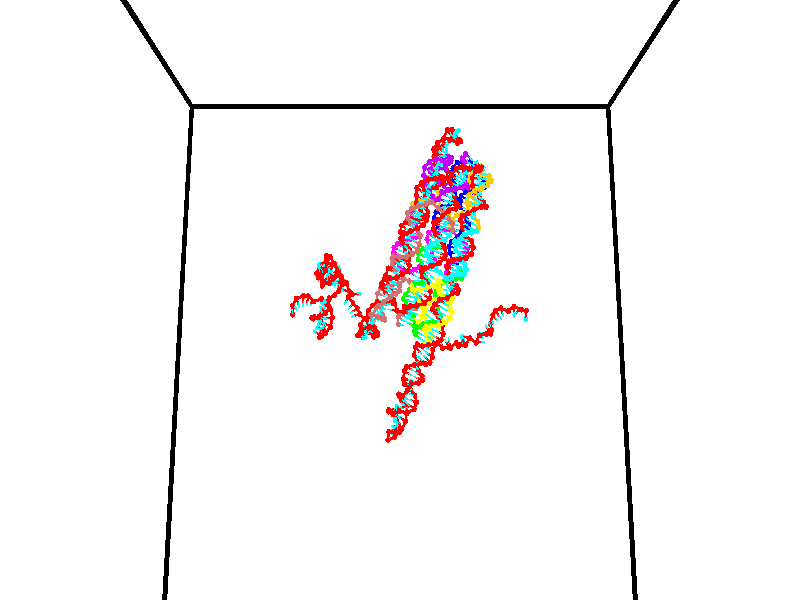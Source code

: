// switches for output
#declare DRAW_BASES = 1; // possible values are 0, 1; only relevant for DNA ribbons
#declare DRAW_BASES_TYPE = 3; // possible values are 1, 2, 3; only relevant for DNA ribbons
#declare DRAW_FOG = 0; // set to 1 to enable fog

#include "colors.inc"

#include "transforms.inc"
background { rgb <1, 1, 1>}

#default {
   normal{
       ripples 0.25
       frequency 0.20
       turbulence 0.2
       lambda 5
   }
	finish {
		phong 0.1
		phong_size 40.
	}
}

// original window dimensions: 1024x640


// camera settings

camera {
	sky <0, 0.179814, -0.983701>
	up <0, 0.179814, -0.983701>
	right 1.6 * <1, 0, 0>
	location <35, 94.9851, 44.8844>
	look_at <35, 29.7336, 32.9568>
	direction <0, -65.2515, -11.9276>
	angle 67.0682
}


# declare cpy_camera_pos = <35, 94.9851, 44.8844>;
# if (DRAW_FOG = 1)
fog {
	fog_type 2
	up vnormalize(cpy_camera_pos)
	color rgbt<1,1,1,0.3>
	distance 1e-5
	fog_alt 3e-3
	fog_offset 56
}
# end


// LIGHTS

# declare lum = 6;
global_settings {
	ambient_light rgb lum * <0.05, 0.05, 0.05>
	max_trace_level 15
}# declare cpy_direct_light_amount = 0.25;
light_source
{	1000 * <-1, -1.16352, -0.803886>,
	rgb lum * cpy_direct_light_amount
	parallel
}

light_source
{	1000 * <1, 1.16352, 0.803886>,
	rgb lum * cpy_direct_light_amount
	parallel
}

// strand 0

// nucleotide -1

// particle -1
sphere {
	<24.131098, 34.602135, 35.098591> 0.250000
	pigment { color rgbt <1,0,0,0> }
	no_shadow
}
cylinder {
	<24.173618, 34.986244, 34.995388>,  <24.199131, 35.216709, 34.933468>, 0.100000
	pigment { color rgbt <1,0,0,0> }
	no_shadow
}
cylinder {
	<24.173618, 34.986244, 34.995388>,  <24.131098, 34.602135, 35.098591>, 0.100000
	pigment { color rgbt <1,0,0,0> }
	no_shadow
}

// particle -1
sphere {
	<24.173618, 34.986244, 34.995388> 0.100000
	pigment { color rgbt <1,0,0,0> }
	no_shadow
}
sphere {
	0, 1
	scale<0.080000,0.200000,0.300000>
	matrix <0.920961, -0.192910, -0.338551,
		-0.374875, -0.201627, -0.904884,
		0.106300, 0.960277, -0.258008,
		24.205509, 35.274326, 34.917984>
	pigment { color rgbt <0,1,1,0> }
	no_shadow
}
cylinder {
	<24.094448, 34.611649, 34.352673>,  <24.131098, 34.602135, 35.098591>, 0.130000
	pigment { color rgbt <1,0,0,0> }
	no_shadow
}

// nucleotide -1

// particle -1
sphere {
	<24.094448, 34.611649, 34.352673> 0.250000
	pigment { color rgbt <1,0,0,0> }
	no_shadow
}
cylinder {
	<24.326891, 34.891552, 34.518875>,  <24.466356, 35.059494, 34.618599>, 0.100000
	pigment { color rgbt <1,0,0,0> }
	no_shadow
}
cylinder {
	<24.326891, 34.891552, 34.518875>,  <24.094448, 34.611649, 34.352673>, 0.100000
	pigment { color rgbt <1,0,0,0> }
	no_shadow
}

// particle -1
sphere {
	<24.326891, 34.891552, 34.518875> 0.100000
	pigment { color rgbt <1,0,0,0> }
	no_shadow
}
sphere {
	0, 1
	scale<0.080000,0.200000,0.300000>
	matrix <0.779554, -0.332008, -0.531099,
		-0.233691, 0.632537, -0.738435,
		0.581106, 0.699763, 0.415509,
		24.501223, 35.101482, 34.643528>
	pigment { color rgbt <0,1,1,0> }
	no_shadow
}
cylinder {
	<24.459385, 34.735271, 33.736572>,  <24.094448, 34.611649, 34.352673>, 0.130000
	pigment { color rgbt <1,0,0,0> }
	no_shadow
}

// nucleotide -1

// particle -1
sphere {
	<24.459385, 34.735271, 33.736572> 0.250000
	pigment { color rgbt <1,0,0,0> }
	no_shadow
}
cylinder {
	<24.641092, 34.808544, 34.085304>,  <24.750116, 34.852509, 34.294544>, 0.100000
	pigment { color rgbt <1,0,0,0> }
	no_shadow
}
cylinder {
	<24.641092, 34.808544, 34.085304>,  <24.459385, 34.735271, 33.736572>, 0.100000
	pigment { color rgbt <1,0,0,0> }
	no_shadow
}

// particle -1
sphere {
	<24.641092, 34.808544, 34.085304> 0.100000
	pigment { color rgbt <1,0,0,0> }
	no_shadow
}
sphere {
	0, 1
	scale<0.080000,0.200000,0.300000>
	matrix <0.867046, -0.315695, -0.385445,
		0.204626, 0.931011, -0.302236,
		0.454268, 0.183180, 0.871829,
		24.777372, 34.863499, 34.346851>
	pigment { color rgbt <0,1,1,0> }
	no_shadow
}
cylinder {
	<25.175632, 34.638962, 33.516777>,  <24.459385, 34.735271, 33.736572>, 0.130000
	pigment { color rgbt <1,0,0,0> }
	no_shadow
}

// nucleotide -1

// particle -1
sphere {
	<25.175632, 34.638962, 33.516777> 0.250000
	pigment { color rgbt <1,0,0,0> }
	no_shadow
}
cylinder {
	<25.169998, 34.700432, 33.911983>,  <25.166616, 34.737312, 34.149109>, 0.100000
	pigment { color rgbt <1,0,0,0> }
	no_shadow
}
cylinder {
	<25.169998, 34.700432, 33.911983>,  <25.175632, 34.638962, 33.516777>, 0.100000
	pigment { color rgbt <1,0,0,0> }
	no_shadow
}

// particle -1
sphere {
	<25.169998, 34.700432, 33.911983> 0.100000
	pigment { color rgbt <1,0,0,0> }
	no_shadow
}
sphere {
	0, 1
	scale<0.080000,0.200000,0.300000>
	matrix <0.930143, -0.360589, 0.069348,
		0.366926, 0.919978, -0.137862,
		-0.014087, 0.153677, 0.988021,
		25.165771, 34.746536, 34.208389>
	pigment { color rgbt <0,1,1,0> }
	no_shadow
}
cylinder {
	<25.723236, 35.153397, 33.601875>,  <25.175632, 34.638962, 33.516777>, 0.130000
	pigment { color rgbt <1,0,0,0> }
	no_shadow
}

// nucleotide -1

// particle -1
sphere {
	<25.723236, 35.153397, 33.601875> 0.250000
	pigment { color rgbt <1,0,0,0> }
	no_shadow
}
cylinder {
	<25.643730, 34.884865, 33.887478>,  <25.596025, 34.723747, 34.058842>, 0.100000
	pigment { color rgbt <1,0,0,0> }
	no_shadow
}
cylinder {
	<25.643730, 34.884865, 33.887478>,  <25.723236, 35.153397, 33.601875>, 0.100000
	pigment { color rgbt <1,0,0,0> }
	no_shadow
}

// particle -1
sphere {
	<25.643730, 34.884865, 33.887478> 0.100000
	pigment { color rgbt <1,0,0,0> }
	no_shadow
}
sphere {
	0, 1
	scale<0.080000,0.200000,0.300000>
	matrix <0.945592, -0.322847, -0.040314,
		0.257580, 0.667150, 0.698973,
		-0.198766, -0.671328, 0.714011,
		25.584101, 34.683468, 34.101681>
	pigment { color rgbt <0,1,1,0> }
	no_shadow
}
cylinder {
	<26.326674, 35.198792, 34.087242>,  <25.723236, 35.153397, 33.601875>, 0.130000
	pigment { color rgbt <1,0,0,0> }
	no_shadow
}

// nucleotide -1

// particle -1
sphere {
	<26.326674, 35.198792, 34.087242> 0.250000
	pigment { color rgbt <1,0,0,0> }
	no_shadow
}
cylinder {
	<26.112720, 34.861996, 34.115383>,  <25.984348, 34.659916, 34.132267>, 0.100000
	pigment { color rgbt <1,0,0,0> }
	no_shadow
}
cylinder {
	<26.112720, 34.861996, 34.115383>,  <26.326674, 35.198792, 34.087242>, 0.100000
	pigment { color rgbt <1,0,0,0> }
	no_shadow
}

// particle -1
sphere {
	<26.112720, 34.861996, 34.115383> 0.100000
	pigment { color rgbt <1,0,0,0> }
	no_shadow
}
sphere {
	0, 1
	scale<0.080000,0.200000,0.300000>
	matrix <0.827735, -0.538893, -0.156362,
		0.169568, -0.025402, 0.985191,
		-0.534884, -0.841991, 0.070353,
		25.952255, 34.609398, 34.136490>
	pigment { color rgbt <0,1,1,0> }
	no_shadow
}
cylinder {
	<27.070986, 35.136124, 33.851707>,  <26.326674, 35.198792, 34.087242>, 0.130000
	pigment { color rgbt <1,0,0,0> }
	no_shadow
}

// nucleotide -1

// particle -1
sphere {
	<27.070986, 35.136124, 33.851707> 0.250000
	pigment { color rgbt <1,0,0,0> }
	no_shadow
}
cylinder {
	<27.263969, 35.312317, 34.154549>,  <27.379761, 35.418034, 34.336254>, 0.100000
	pigment { color rgbt <1,0,0,0> }
	no_shadow
}
cylinder {
	<27.263969, 35.312317, 34.154549>,  <27.070986, 35.136124, 33.851707>, 0.100000
	pigment { color rgbt <1,0,0,0> }
	no_shadow
}

// particle -1
sphere {
	<27.263969, 35.312317, 34.154549> 0.100000
	pigment { color rgbt <1,0,0,0> }
	no_shadow
}
sphere {
	0, 1
	scale<0.080000,0.200000,0.300000>
	matrix <0.082018, -0.883276, 0.461624,
		0.872070, -0.160619, -0.462272,
		0.482460, 0.440483, 0.757104,
		27.408707, 35.444462, 34.381680>
	pigment { color rgbt <0,1,1,0> }
	no_shadow
}
cylinder {
	<27.575947, 34.787518, 34.089127>,  <27.070986, 35.136124, 33.851707>, 0.130000
	pigment { color rgbt <1,0,0,0> }
	no_shadow
}

// nucleotide -1

// particle -1
sphere {
	<27.575947, 34.787518, 34.089127> 0.250000
	pigment { color rgbt <1,0,0,0> }
	no_shadow
}
cylinder {
	<27.447048, 34.999146, 34.403130>,  <27.369709, 35.126122, 34.591534>, 0.100000
	pigment { color rgbt <1,0,0,0> }
	no_shadow
}
cylinder {
	<27.447048, 34.999146, 34.403130>,  <27.575947, 34.787518, 34.089127>, 0.100000
	pigment { color rgbt <1,0,0,0> }
	no_shadow
}

// particle -1
sphere {
	<27.447048, 34.999146, 34.403130> 0.100000
	pigment { color rgbt <1,0,0,0> }
	no_shadow
}
sphere {
	0, 1
	scale<0.080000,0.200000,0.300000>
	matrix <0.108657, -0.803092, 0.585864,
		0.940399, 0.274090, 0.201307,
		-0.322247, 0.529072, 0.785009,
		27.350374, 35.157867, 34.638634>
	pigment { color rgbt <0,1,1,0> }
	no_shadow
}
cylinder {
	<27.968987, 34.675972, 34.704491>,  <27.575947, 34.787518, 34.089127>, 0.130000
	pigment { color rgbt <1,0,0,0> }
	no_shadow
}

// nucleotide -1

// particle -1
sphere {
	<27.968987, 34.675972, 34.704491> 0.250000
	pigment { color rgbt <1,0,0,0> }
	no_shadow
}
cylinder {
	<27.626616, 34.802341, 34.868240>,  <27.421194, 34.878162, 34.966488>, 0.100000
	pigment { color rgbt <1,0,0,0> }
	no_shadow
}
cylinder {
	<27.626616, 34.802341, 34.868240>,  <27.968987, 34.675972, 34.704491>, 0.100000
	pigment { color rgbt <1,0,0,0> }
	no_shadow
}

// particle -1
sphere {
	<27.626616, 34.802341, 34.868240> 0.100000
	pigment { color rgbt <1,0,0,0> }
	no_shadow
}
sphere {
	0, 1
	scale<0.080000,0.200000,0.300000>
	matrix <0.168688, -0.577773, 0.798576,
		0.488811, 0.752577, 0.441238,
		-0.855925, 0.315921, 0.409372,
		27.369839, 34.897118, 34.991051>
	pigment { color rgbt <0,1,1,0> }
	no_shadow
}
cylinder {
	<28.151646, 34.597328, 35.364845>,  <27.968987, 34.675972, 34.704491>, 0.130000
	pigment { color rgbt <1,0,0,0> }
	no_shadow
}

// nucleotide -1

// particle -1
sphere {
	<28.151646, 34.597328, 35.364845> 0.250000
	pigment { color rgbt <1,0,0,0> }
	no_shadow
}
cylinder {
	<27.756659, 34.652901, 35.394802>,  <27.519667, 34.686245, 35.412777>, 0.100000
	pigment { color rgbt <1,0,0,0> }
	no_shadow
}
cylinder {
	<27.756659, 34.652901, 35.394802>,  <28.151646, 34.597328, 35.364845>, 0.100000
	pigment { color rgbt <1,0,0,0> }
	no_shadow
}

// particle -1
sphere {
	<27.756659, 34.652901, 35.394802> 0.100000
	pigment { color rgbt <1,0,0,0> }
	no_shadow
}
sphere {
	0, 1
	scale<0.080000,0.200000,0.300000>
	matrix <-0.047118, -0.712366, 0.700224,
		0.150636, 0.687919, 0.709983,
		-0.987466, 0.138932, 0.074894,
		27.460419, 34.694580, 35.417271>
	pigment { color rgbt <0,1,1,0> }
	no_shadow
}
cylinder {
	<27.991814, 34.684139, 36.152843>,  <28.151646, 34.597328, 35.364845>, 0.130000
	pigment { color rgbt <1,0,0,0> }
	no_shadow
}

// nucleotide -1

// particle -1
sphere {
	<27.991814, 34.684139, 36.152843> 0.250000
	pigment { color rgbt <1,0,0,0> }
	no_shadow
}
cylinder {
	<27.644510, 34.595005, 35.975544>,  <27.436129, 34.541523, 35.869164>, 0.100000
	pigment { color rgbt <1,0,0,0> }
	no_shadow
}
cylinder {
	<27.644510, 34.595005, 35.975544>,  <27.991814, 34.684139, 36.152843>, 0.100000
	pigment { color rgbt <1,0,0,0> }
	no_shadow
}

// particle -1
sphere {
	<27.644510, 34.595005, 35.975544> 0.100000
	pigment { color rgbt <1,0,0,0> }
	no_shadow
}
sphere {
	0, 1
	scale<0.080000,0.200000,0.300000>
	matrix <-0.154631, -0.727384, 0.668581,
		-0.471400, 0.649041, 0.597099,
		-0.868258, -0.222839, -0.443251,
		27.384033, 34.528152, 35.842567>
	pigment { color rgbt <0,1,1,0> }
	no_shadow
}
cylinder {
	<27.456804, 34.615498, 36.709888>,  <27.991814, 34.684139, 36.152843>, 0.130000
	pigment { color rgbt <1,0,0,0> }
	no_shadow
}

// nucleotide -1

// particle -1
sphere {
	<27.456804, 34.615498, 36.709888> 0.250000
	pigment { color rgbt <1,0,0,0> }
	no_shadow
}
cylinder {
	<27.339657, 34.408222, 36.388462>,  <27.269369, 34.283859, 36.195606>, 0.100000
	pigment { color rgbt <1,0,0,0> }
	no_shadow
}
cylinder {
	<27.339657, 34.408222, 36.388462>,  <27.456804, 34.615498, 36.709888>, 0.100000
	pigment { color rgbt <1,0,0,0> }
	no_shadow
}

// particle -1
sphere {
	<27.339657, 34.408222, 36.388462> 0.100000
	pigment { color rgbt <1,0,0,0> }
	no_shadow
}
sphere {
	0, 1
	scale<0.080000,0.200000,0.300000>
	matrix <-0.460835, -0.659862, 0.593475,
		-0.837771, 0.544119, -0.045547,
		-0.292866, -0.518185, -0.803563,
		27.251797, 34.252766, 36.147392>
	pigment { color rgbt <0,1,1,0> }
	no_shadow
}
cylinder {
	<26.860863, 34.252560, 36.977425>,  <27.456804, 34.615498, 36.709888>, 0.130000
	pigment { color rgbt <1,0,0,0> }
	no_shadow
}

// nucleotide -1

// particle -1
sphere {
	<26.860863, 34.252560, 36.977425> 0.250000
	pigment { color rgbt <1,0,0,0> }
	no_shadow
}
cylinder {
	<26.895197, 34.120300, 36.601486>,  <26.915798, 34.040943, 36.375923>, 0.100000
	pigment { color rgbt <1,0,0,0> }
	no_shadow
}
cylinder {
	<26.895197, 34.120300, 36.601486>,  <26.860863, 34.252560, 36.977425>, 0.100000
	pigment { color rgbt <1,0,0,0> }
	no_shadow
}

// particle -1
sphere {
	<26.895197, 34.120300, 36.601486> 0.100000
	pigment { color rgbt <1,0,0,0> }
	no_shadow
}
sphere {
	0, 1
	scale<0.080000,0.200000,0.300000>
	matrix <-0.685113, -0.704480, 0.185274,
		-0.723361, 0.627995, -0.287003,
		0.085837, -0.330649, -0.939842,
		26.920948, 34.021107, 36.319534>
	pigment { color rgbt <0,1,1,0> }
	no_shadow
}
cylinder {
	<26.964785, 33.455128, 36.790607>,  <26.860863, 34.252560, 36.977425>, 0.130000
	pigment { color rgbt <1,0,0,0> }
	no_shadow
}

// nucleotide -1

// particle -1
sphere {
	<26.964785, 33.455128, 36.790607> 0.250000
	pigment { color rgbt <1,0,0,0> }
	no_shadow
}
cylinder {
	<26.620342, 33.531300, 36.602043>,  <26.413677, 33.577003, 36.488903>, 0.100000
	pigment { color rgbt <1,0,0,0> }
	no_shadow
}
cylinder {
	<26.620342, 33.531300, 36.602043>,  <26.964785, 33.455128, 36.790607>, 0.100000
	pigment { color rgbt <1,0,0,0> }
	no_shadow
}

// particle -1
sphere {
	<26.620342, 33.531300, 36.602043> 0.100000
	pigment { color rgbt <1,0,0,0> }
	no_shadow
}
sphere {
	0, 1
	scale<0.080000,0.200000,0.300000>
	matrix <0.453703, 0.706263, -0.543458,
		0.229453, -0.681858, -0.694565,
		-0.861107, 0.190428, -0.471415,
		26.362011, 33.588428, 36.460617>
	pigment { color rgbt <0,1,1,0> }
	no_shadow
}
cylinder {
	<27.180426, 33.472263, 36.087299>,  <26.964785, 33.455128, 36.790607>, 0.130000
	pigment { color rgbt <1,0,0,0> }
	no_shadow
}

// nucleotide -1

// particle -1
sphere {
	<27.180426, 33.472263, 36.087299> 0.250000
	pigment { color rgbt <1,0,0,0> }
	no_shadow
}
cylinder {
	<26.827320, 33.657810, 36.117119>,  <26.615458, 33.769138, 36.135010>, 0.100000
	pigment { color rgbt <1,0,0,0> }
	no_shadow
}
cylinder {
	<26.827320, 33.657810, 36.117119>,  <27.180426, 33.472263, 36.087299>, 0.100000
	pigment { color rgbt <1,0,0,0> }
	no_shadow
}

// particle -1
sphere {
	<26.827320, 33.657810, 36.117119> 0.100000
	pigment { color rgbt <1,0,0,0> }
	no_shadow
}
sphere {
	0, 1
	scale<0.080000,0.200000,0.300000>
	matrix <0.324320, 0.716461, -0.617657,
		-0.339924, -0.521066, -0.782906,
		-0.882761, 0.463869, 0.074550,
		26.562492, 33.796970, 36.139484>
	pigment { color rgbt <0,1,1,0> }
	no_shadow
}
cylinder {
	<26.892588, 33.737476, 35.373569>,  <27.180426, 33.472263, 36.087299>, 0.130000
	pigment { color rgbt <1,0,0,0> }
	no_shadow
}

// nucleotide -1

// particle -1
sphere {
	<26.892588, 33.737476, 35.373569> 0.250000
	pigment { color rgbt <1,0,0,0> }
	no_shadow
}
cylinder {
	<26.794033, 33.985558, 35.671467>,  <26.734900, 34.134407, 35.850204>, 0.100000
	pigment { color rgbt <1,0,0,0> }
	no_shadow
}
cylinder {
	<26.794033, 33.985558, 35.671467>,  <26.892588, 33.737476, 35.373569>, 0.100000
	pigment { color rgbt <1,0,0,0> }
	no_shadow
}

// particle -1
sphere {
	<26.794033, 33.985558, 35.671467> 0.100000
	pigment { color rgbt <1,0,0,0> }
	no_shadow
}
sphere {
	0, 1
	scale<0.080000,0.200000,0.300000>
	matrix <0.315209, 0.777935, -0.543563,
		-0.916481, 0.100823, -0.387167,
		-0.246387, 0.620203, 0.744742,
		26.720118, 34.171619, 35.894890>
	pigment { color rgbt <0,1,1,0> }
	no_shadow
}
cylinder {
	<26.275084, 34.256721, 35.255142>,  <26.892588, 33.737476, 35.373569>, 0.130000
	pigment { color rgbt <1,0,0,0> }
	no_shadow
}

// nucleotide -1

// particle -1
sphere {
	<26.275084, 34.256721, 35.255142> 0.250000
	pigment { color rgbt <1,0,0,0> }
	no_shadow
}
cylinder {
	<26.603626, 34.366905, 35.454941>,  <26.800753, 34.433014, 35.574821>, 0.100000
	pigment { color rgbt <1,0,0,0> }
	no_shadow
}
cylinder {
	<26.603626, 34.366905, 35.454941>,  <26.275084, 34.256721, 35.255142>, 0.100000
	pigment { color rgbt <1,0,0,0> }
	no_shadow
}

// particle -1
sphere {
	<26.603626, 34.366905, 35.454941> 0.100000
	pigment { color rgbt <1,0,0,0> }
	no_shadow
}
sphere {
	0, 1
	scale<0.080000,0.200000,0.300000>
	matrix <0.125068, 0.767397, -0.628855,
		-0.556534, 0.578986, 0.595856,
		0.821357, 0.275457, 0.499496,
		26.850033, 34.449543, 35.604790>
	pigment { color rgbt <0,1,1,0> }
	no_shadow
}
cylinder {
	<26.116909, 34.916302, 35.420368>,  <26.275084, 34.256721, 35.255142>, 0.130000
	pigment { color rgbt <1,0,0,0> }
	no_shadow
}

// nucleotide -1

// particle -1
sphere {
	<26.116909, 34.916302, 35.420368> 0.250000
	pigment { color rgbt <1,0,0,0> }
	no_shadow
}
cylinder {
	<26.513475, 34.864094, 35.417187>,  <26.751415, 34.832771, 35.415279>, 0.100000
	pigment { color rgbt <1,0,0,0> }
	no_shadow
}
cylinder {
	<26.513475, 34.864094, 35.417187>,  <26.116909, 34.916302, 35.420368>, 0.100000
	pigment { color rgbt <1,0,0,0> }
	no_shadow
}

// particle -1
sphere {
	<26.513475, 34.864094, 35.417187> 0.100000
	pigment { color rgbt <1,0,0,0> }
	no_shadow
}
sphere {
	0, 1
	scale<0.080000,0.200000,0.300000>
	matrix <0.099620, 0.793323, -0.600595,
		0.084696, 0.594647, 0.799514,
		0.991414, -0.130515, -0.007953,
		26.810900, 34.824940, 35.414803>
	pigment { color rgbt <0,1,1,0> }
	no_shadow
}
cylinder {
	<26.375536, 35.499081, 35.579639>,  <26.116909, 34.916302, 35.420368>, 0.130000
	pigment { color rgbt <1,0,0,0> }
	no_shadow
}

// nucleotide -1

// particle -1
sphere {
	<26.375536, 35.499081, 35.579639> 0.250000
	pigment { color rgbt <1,0,0,0> }
	no_shadow
}
cylinder {
	<26.677687, 35.315117, 35.392925>,  <26.858976, 35.204739, 35.280895>, 0.100000
	pigment { color rgbt <1,0,0,0> }
	no_shadow
}
cylinder {
	<26.677687, 35.315117, 35.392925>,  <26.375536, 35.499081, 35.579639>, 0.100000
	pigment { color rgbt <1,0,0,0> }
	no_shadow
}

// particle -1
sphere {
	<26.677687, 35.315117, 35.392925> 0.100000
	pigment { color rgbt <1,0,0,0> }
	no_shadow
}
sphere {
	0, 1
	scale<0.080000,0.200000,0.300000>
	matrix <0.110131, 0.791299, -0.601429,
		0.645970, 0.402899, 0.648379,
		0.755377, -0.459911, -0.466784,
		26.904301, 35.177143, 35.252892>
	pigment { color rgbt <0,1,1,0> }
	no_shadow
}
cylinder {
	<26.950802, 35.980129, 35.536938>,  <26.375536, 35.499081, 35.579639>, 0.130000
	pigment { color rgbt <1,0,0,0> }
	no_shadow
}

// nucleotide -1

// particle -1
sphere {
	<26.950802, 35.980129, 35.536938> 0.250000
	pigment { color rgbt <1,0,0,0> }
	no_shadow
}
cylinder {
	<27.033337, 35.713058, 35.250824>,  <27.082857, 35.552814, 35.079155>, 0.100000
	pigment { color rgbt <1,0,0,0> }
	no_shadow
}
cylinder {
	<27.033337, 35.713058, 35.250824>,  <26.950802, 35.980129, 35.536938>, 0.100000
	pigment { color rgbt <1,0,0,0> }
	no_shadow
}

// particle -1
sphere {
	<27.033337, 35.713058, 35.250824> 0.100000
	pigment { color rgbt <1,0,0,0> }
	no_shadow
}
sphere {
	0, 1
	scale<0.080000,0.200000,0.300000>
	matrix <0.060843, 0.738356, -0.671661,
		0.976588, 0.095067, 0.192973,
		0.206336, -0.667677, -0.715286,
		27.095238, 35.512756, 35.036240>
	pigment { color rgbt <0,1,1,0> }
	no_shadow
}
cylinder {
	<27.628996, 36.010906, 35.221596>,  <26.950802, 35.980129, 35.536938>, 0.130000
	pigment { color rgbt <1,0,0,0> }
	no_shadow
}

// nucleotide -1

// particle -1
sphere {
	<27.628996, 36.010906, 35.221596> 0.250000
	pigment { color rgbt <1,0,0,0> }
	no_shadow
}
cylinder {
	<27.375799, 35.872276, 34.944695>,  <27.223881, 35.789101, 34.778557>, 0.100000
	pigment { color rgbt <1,0,0,0> }
	no_shadow
}
cylinder {
	<27.375799, 35.872276, 34.944695>,  <27.628996, 36.010906, 35.221596>, 0.100000
	pigment { color rgbt <1,0,0,0> }
	no_shadow
}

// particle -1
sphere {
	<27.375799, 35.872276, 34.944695> 0.100000
	pigment { color rgbt <1,0,0,0> }
	no_shadow
}
sphere {
	0, 1
	scale<0.080000,0.200000,0.300000>
	matrix <0.270958, 0.738454, -0.617469,
		0.725194, -0.578422, -0.373527,
		-0.632990, -0.346575, -0.692250,
		27.185902, 35.768303, 34.737019>
	pigment { color rgbt <0,1,1,0> }
	no_shadow
}
cylinder {
	<27.934990, 35.769955, 34.643494>,  <27.628996, 36.010906, 35.221596>, 0.130000
	pigment { color rgbt <1,0,0,0> }
	no_shadow
}

// nucleotide -1

// particle -1
sphere {
	<27.934990, 35.769955, 34.643494> 0.250000
	pigment { color rgbt <1,0,0,0> }
	no_shadow
}
cylinder {
	<27.591015, 35.946884, 34.541626>,  <27.384630, 36.053043, 34.480507>, 0.100000
	pigment { color rgbt <1,0,0,0> }
	no_shadow
}
cylinder {
	<27.591015, 35.946884, 34.541626>,  <27.934990, 35.769955, 34.643494>, 0.100000
	pigment { color rgbt <1,0,0,0> }
	no_shadow
}

// particle -1
sphere {
	<27.591015, 35.946884, 34.541626> 0.100000
	pigment { color rgbt <1,0,0,0> }
	no_shadow
}
sphere {
	0, 1
	scale<0.080000,0.200000,0.300000>
	matrix <0.501565, 0.639917, -0.582184,
		-0.094545, -0.628376, -0.772143,
		-0.859938, 0.442323, -0.254670,
		27.333033, 36.079582, 34.465225>
	pigment { color rgbt <0,1,1,0> }
	no_shadow
}
cylinder {
	<27.960072, 35.907944, 33.938786>,  <27.934990, 35.769955, 34.643494>, 0.130000
	pigment { color rgbt <1,0,0,0> }
	no_shadow
}

// nucleotide -1

// particle -1
sphere {
	<27.960072, 35.907944, 33.938786> 0.250000
	pigment { color rgbt <1,0,0,0> }
	no_shadow
}
cylinder {
	<27.761988, 36.194328, 34.135632>,  <27.643137, 36.366158, 34.253738>, 0.100000
	pigment { color rgbt <1,0,0,0> }
	no_shadow
}
cylinder {
	<27.761988, 36.194328, 34.135632>,  <27.960072, 35.907944, 33.938786>, 0.100000
	pigment { color rgbt <1,0,0,0> }
	no_shadow
}

// particle -1
sphere {
	<27.761988, 36.194328, 34.135632> 0.100000
	pigment { color rgbt <1,0,0,0> }
	no_shadow
}
sphere {
	0, 1
	scale<0.080000,0.200000,0.300000>
	matrix <0.673682, 0.674123, -0.302837,
		-0.548562, 0.181559, -0.816160,
		-0.495210, 0.715957, 0.492111,
		27.613424, 36.409115, 34.283264>
	pigment { color rgbt <0,1,1,0> }
	no_shadow
}
cylinder {
	<28.472197, 35.566978, 33.603374>,  <27.960072, 35.907944, 33.938786>, 0.130000
	pigment { color rgbt <1,0,0,0> }
	no_shadow
}

// nucleotide -1

// particle -1
sphere {
	<28.472197, 35.566978, 33.603374> 0.250000
	pigment { color rgbt <1,0,0,0> }
	no_shadow
}
cylinder {
	<28.776382, 35.555279, 33.343884>,  <28.958893, 35.548260, 33.188190>, 0.100000
	pigment { color rgbt <1,0,0,0> }
	no_shadow
}
cylinder {
	<28.776382, 35.555279, 33.343884>,  <28.472197, 35.566978, 33.603374>, 0.100000
	pigment { color rgbt <1,0,0,0> }
	no_shadow
}

// particle -1
sphere {
	<28.776382, 35.555279, 33.343884> 0.100000
	pigment { color rgbt <1,0,0,0> }
	no_shadow
}
sphere {
	0, 1
	scale<0.080000,0.200000,0.300000>
	matrix <-0.467615, 0.668511, -0.578298,
		0.450592, 0.743127, 0.494702,
		0.760462, -0.029246, -0.648723,
		29.004520, 35.546505, 33.149265>
	pigment { color rgbt <0,1,1,0> }
	no_shadow
}
cylinder {
	<28.905861, 36.140766, 33.380554>,  <28.472197, 35.566978, 33.603374>, 0.130000
	pigment { color rgbt <1,0,0,0> }
	no_shadow
}

// nucleotide -1

// particle -1
sphere {
	<28.905861, 36.140766, 33.380554> 0.250000
	pigment { color rgbt <1,0,0,0> }
	no_shadow
}
cylinder {
	<28.875927, 35.917480, 33.050026>,  <28.857967, 35.783508, 32.851711>, 0.100000
	pigment { color rgbt <1,0,0,0> }
	no_shadow
}
cylinder {
	<28.875927, 35.917480, 33.050026>,  <28.905861, 36.140766, 33.380554>, 0.100000
	pigment { color rgbt <1,0,0,0> }
	no_shadow
}

// particle -1
sphere {
	<28.875927, 35.917480, 33.050026> 0.100000
	pigment { color rgbt <1,0,0,0> }
	no_shadow
}
sphere {
	0, 1
	scale<0.080000,0.200000,0.300000>
	matrix <-0.330863, 0.795600, -0.507495,
		0.940707, 0.235421, -0.244228,
		-0.074833, -0.558210, -0.826318,
		28.853477, 35.750019, 32.802132>
	pigment { color rgbt <0,1,1,0> }
	no_shadow
}
cylinder {
	<29.295540, 36.289539, 32.795490>,  <28.905861, 36.140766, 33.380554>, 0.130000
	pigment { color rgbt <1,0,0,0> }
	no_shadow
}

// nucleotide -1

// particle -1
sphere {
	<29.295540, 36.289539, 32.795490> 0.250000
	pigment { color rgbt <1,0,0,0> }
	no_shadow
}
cylinder {
	<28.942629, 36.157200, 32.661549>,  <28.730883, 36.077797, 32.581184>, 0.100000
	pigment { color rgbt <1,0,0,0> }
	no_shadow
}
cylinder {
	<28.942629, 36.157200, 32.661549>,  <29.295540, 36.289539, 32.795490>, 0.100000
	pigment { color rgbt <1,0,0,0> }
	no_shadow
}

// particle -1
sphere {
	<28.942629, 36.157200, 32.661549> 0.100000
	pigment { color rgbt <1,0,0,0> }
	no_shadow
}
sphere {
	0, 1
	scale<0.080000,0.200000,0.300000>
	matrix <-0.146347, 0.868881, -0.472894,
		0.447401, -0.368220, -0.815013,
		-0.882278, -0.330848, -0.334850,
		28.677946, 36.057945, 32.561092>
	pigment { color rgbt <0,1,1,0> }
	no_shadow
}
cylinder {
	<29.170074, 36.582336, 32.206539>,  <29.295540, 36.289539, 32.795490>, 0.130000
	pigment { color rgbt <1,0,0,0> }
	no_shadow
}

// nucleotide -1

// particle -1
sphere {
	<29.170074, 36.582336, 32.206539> 0.250000
	pigment { color rgbt <1,0,0,0> }
	no_shadow
}
cylinder {
	<28.802780, 36.437008, 32.269588>,  <28.582403, 36.349812, 32.307419>, 0.100000
	pigment { color rgbt <1,0,0,0> }
	no_shadow
}
cylinder {
	<28.802780, 36.437008, 32.269588>,  <29.170074, 36.582336, 32.206539>, 0.100000
	pigment { color rgbt <1,0,0,0> }
	no_shadow
}

// particle -1
sphere {
	<28.802780, 36.437008, 32.269588> 0.100000
	pigment { color rgbt <1,0,0,0> }
	no_shadow
}
sphere {
	0, 1
	scale<0.080000,0.200000,0.300000>
	matrix <-0.377023, 0.680084, -0.628761,
		0.121244, -0.636777, -0.761456,
		-0.918234, -0.363320, 0.157623,
		28.527309, 36.328011, 32.316875>
	pigment { color rgbt <0,1,1,0> }
	no_shadow
}
cylinder {
	<28.834839, 36.421505, 31.602304>,  <29.170074, 36.582336, 32.206539>, 0.130000
	pigment { color rgbt <1,0,0,0> }
	no_shadow
}

// nucleotide -1

// particle -1
sphere {
	<28.834839, 36.421505, 31.602304> 0.250000
	pigment { color rgbt <1,0,0,0> }
	no_shadow
}
cylinder {
	<28.548595, 36.528675, 31.860334>,  <28.376850, 36.592979, 32.015152>, 0.100000
	pigment { color rgbt <1,0,0,0> }
	no_shadow
}
cylinder {
	<28.548595, 36.528675, 31.860334>,  <28.834839, 36.421505, 31.602304>, 0.100000
	pigment { color rgbt <1,0,0,0> }
	no_shadow
}

// particle -1
sphere {
	<28.548595, 36.528675, 31.860334> 0.100000
	pigment { color rgbt <1,0,0,0> }
	no_shadow
}
sphere {
	0, 1
	scale<0.080000,0.200000,0.300000>
	matrix <-0.326962, 0.687602, -0.648305,
		-0.617255, -0.674846, -0.404450,
		-0.715606, 0.267930, 0.645075,
		28.333914, 36.609055, 32.053856>
	pigment { color rgbt <0,1,1,0> }
	no_shadow
}
cylinder {
	<28.367722, 36.829151, 31.213980>,  <28.834839, 36.421505, 31.602304>, 0.130000
	pigment { color rgbt <1,0,0,0> }
	no_shadow
}

// nucleotide -1

// particle -1
sphere {
	<28.367722, 36.829151, 31.213980> 0.250000
	pigment { color rgbt <1,0,0,0> }
	no_shadow
}
cylinder {
	<28.257626, 36.872192, 31.596113>,  <28.191568, 36.898018, 31.825394>, 0.100000
	pigment { color rgbt <1,0,0,0> }
	no_shadow
}
cylinder {
	<28.257626, 36.872192, 31.596113>,  <28.367722, 36.829151, 31.213980>, 0.100000
	pigment { color rgbt <1,0,0,0> }
	no_shadow
}

// particle -1
sphere {
	<28.257626, 36.872192, 31.596113> 0.100000
	pigment { color rgbt <1,0,0,0> }
	no_shadow
}
sphere {
	0, 1
	scale<0.080000,0.200000,0.300000>
	matrix <-0.362936, 0.908555, -0.206896,
		-0.890236, -0.403672, -0.211019,
		-0.275240, 0.107600, 0.955335,
		28.175053, 36.904472, 31.882713>
	pigment { color rgbt <0,1,1,0> }
	no_shadow
}
cylinder {
	<27.676607, 36.903065, 31.173363>,  <28.367722, 36.829151, 31.213980>, 0.130000
	pigment { color rgbt <1,0,0,0> }
	no_shadow
}

// nucleotide -1

// particle -1
sphere {
	<27.676607, 36.903065, 31.173363> 0.250000
	pigment { color rgbt <1,0,0,0> }
	no_shadow
}
cylinder {
	<27.767576, 37.018120, 31.545502>,  <27.822157, 37.087154, 31.768785>, 0.100000
	pigment { color rgbt <1,0,0,0> }
	no_shadow
}
cylinder {
	<27.767576, 37.018120, 31.545502>,  <27.676607, 36.903065, 31.173363>, 0.100000
	pigment { color rgbt <1,0,0,0> }
	no_shadow
}

// particle -1
sphere {
	<27.767576, 37.018120, 31.545502> 0.100000
	pigment { color rgbt <1,0,0,0> }
	no_shadow
}
sphere {
	0, 1
	scale<0.080000,0.200000,0.300000>
	matrix <-0.276936, 0.935035, -0.221394,
		-0.933588, -0.207296, 0.292305,
		0.227421, 0.287641, 0.930345,
		27.835802, 37.104412, 31.824606>
	pigment { color rgbt <0,1,1,0> }
	no_shadow
}
cylinder {
	<27.109314, 37.305992, 31.515320>,  <27.676607, 36.903065, 31.173363>, 0.130000
	pigment { color rgbt <1,0,0,0> }
	no_shadow
}

// nucleotide -1

// particle -1
sphere {
	<27.109314, 37.305992, 31.515320> 0.250000
	pigment { color rgbt <1,0,0,0> }
	no_shadow
}
cylinder {
	<27.418667, 37.424152, 31.739681>,  <27.604279, 37.495049, 31.874298>, 0.100000
	pigment { color rgbt <1,0,0,0> }
	no_shadow
}
cylinder {
	<27.418667, 37.424152, 31.739681>,  <27.109314, 37.305992, 31.515320>, 0.100000
	pigment { color rgbt <1,0,0,0> }
	no_shadow
}

// particle -1
sphere {
	<27.418667, 37.424152, 31.739681> 0.100000
	pigment { color rgbt <1,0,0,0> }
	no_shadow
}
sphere {
	0, 1
	scale<0.080000,0.200000,0.300000>
	matrix <-0.256973, 0.954926, -0.148593,
		-0.579518, -0.029218, 0.814435,
		0.773384, 0.295401, 0.560906,
		27.650682, 37.512772, 31.907953>
	pigment { color rgbt <0,1,1,0> }
	no_shadow
}
cylinder {
	<26.921745, 37.692699, 32.222992>,  <27.109314, 37.305992, 31.515320>, 0.130000
	pigment { color rgbt <1,0,0,0> }
	no_shadow
}

// nucleotide -1

// particle -1
sphere {
	<26.921745, 37.692699, 32.222992> 0.250000
	pigment { color rgbt <1,0,0,0> }
	no_shadow
}
cylinder {
	<27.294716, 37.786427, 32.112957>,  <27.518497, 37.842663, 32.046936>, 0.100000
	pigment { color rgbt <1,0,0,0> }
	no_shadow
}
cylinder {
	<27.294716, 37.786427, 32.112957>,  <26.921745, 37.692699, 32.222992>, 0.100000
	pigment { color rgbt <1,0,0,0> }
	no_shadow
}

// particle -1
sphere {
	<27.294716, 37.786427, 32.112957> 0.100000
	pigment { color rgbt <1,0,0,0> }
	no_shadow
}
sphere {
	0, 1
	scale<0.080000,0.200000,0.300000>
	matrix <-0.295957, 0.931991, -0.209290,
		0.207342, 0.276562, 0.938362,
		0.932427, 0.234320, -0.275091,
		27.574444, 37.856724, 32.030430>
	pigment { color rgbt <0,1,1,0> }
	no_shadow
}
cylinder {
	<27.151304, 38.189648, 32.661488>,  <26.921745, 37.692699, 32.222992>, 0.130000
	pigment { color rgbt <1,0,0,0> }
	no_shadow
}

// nucleotide -1

// particle -1
sphere {
	<27.151304, 38.189648, 32.661488> 0.250000
	pigment { color rgbt <1,0,0,0> }
	no_shadow
}
cylinder {
	<27.366343, 38.212536, 32.324986>,  <27.495365, 38.226269, 32.123085>, 0.100000
	pigment { color rgbt <1,0,0,0> }
	no_shadow
}
cylinder {
	<27.366343, 38.212536, 32.324986>,  <27.151304, 38.189648, 32.661488>, 0.100000
	pigment { color rgbt <1,0,0,0> }
	no_shadow
}

// particle -1
sphere {
	<27.366343, 38.212536, 32.324986> 0.100000
	pigment { color rgbt <1,0,0,0> }
	no_shadow
}
sphere {
	0, 1
	scale<0.080000,0.200000,0.300000>
	matrix <-0.218432, 0.973088, -0.073397,
		0.814419, 0.223215, 0.535628,
		0.537596, 0.057223, -0.841259,
		27.527622, 38.229702, 32.072609>
	pigment { color rgbt <0,1,1,0> }
	no_shadow
}
cylinder {
	<27.550074, 38.728329, 32.756741>,  <27.151304, 38.189648, 32.661488>, 0.130000
	pigment { color rgbt <1,0,0,0> }
	no_shadow
}

// nucleotide -1

// particle -1
sphere {
	<27.550074, 38.728329, 32.756741> 0.250000
	pigment { color rgbt <1,0,0,0> }
	no_shadow
}
cylinder {
	<27.480021, 38.687866, 32.365005>,  <27.437988, 38.663589, 32.129967>, 0.100000
	pigment { color rgbt <1,0,0,0> }
	no_shadow
}
cylinder {
	<27.480021, 38.687866, 32.365005>,  <27.550074, 38.728329, 32.756741>, 0.100000
	pigment { color rgbt <1,0,0,0> }
	no_shadow
}

// particle -1
sphere {
	<27.480021, 38.687866, 32.365005> 0.100000
	pigment { color rgbt <1,0,0,0> }
	no_shadow
}
sphere {
	0, 1
	scale<0.080000,0.200000,0.300000>
	matrix <-0.197439, 0.978110, -0.065722,
		0.964544, 0.181848, -0.191274,
		-0.175135, -0.101157, -0.979334,
		27.427481, 38.657520, 32.071205>
	pigment { color rgbt <0,1,1,0> }
	no_shadow
}
cylinder {
	<27.958927, 39.169022, 32.295326>,  <27.550074, 38.728329, 32.756741>, 0.130000
	pigment { color rgbt <1,0,0,0> }
	no_shadow
}

// nucleotide -1

// particle -1
sphere {
	<27.958927, 39.169022, 32.295326> 0.250000
	pigment { color rgbt <1,0,0,0> }
	no_shadow
}
cylinder {
	<27.616434, 39.096363, 32.101887>,  <27.410938, 39.052769, 31.985823>, 0.100000
	pigment { color rgbt <1,0,0,0> }
	no_shadow
}
cylinder {
	<27.616434, 39.096363, 32.101887>,  <27.958927, 39.169022, 32.295326>, 0.100000
	pigment { color rgbt <1,0,0,0> }
	no_shadow
}

// particle -1
sphere {
	<27.616434, 39.096363, 32.101887> 0.100000
	pigment { color rgbt <1,0,0,0> }
	no_shadow
}
sphere {
	0, 1
	scale<0.080000,0.200000,0.300000>
	matrix <-0.178202, 0.982536, -0.053542,
		0.484880, 0.040334, -0.873650,
		-0.856233, -0.181648, -0.483599,
		27.359564, 39.041870, 31.956806>
	pigment { color rgbt <0,1,1,0> }
	no_shadow
}
cylinder {
	<28.072987, 39.535816, 31.678291>,  <27.958927, 39.169022, 32.295326>, 0.130000
	pigment { color rgbt <1,0,0,0> }
	no_shadow
}

// nucleotide -1

// particle -1
sphere {
	<28.072987, 39.535816, 31.678291> 0.250000
	pigment { color rgbt <1,0,0,0> }
	no_shadow
}
cylinder {
	<27.694265, 39.499790, 31.801876>,  <27.467033, 39.478172, 31.876026>, 0.100000
	pigment { color rgbt <1,0,0,0> }
	no_shadow
}
cylinder {
	<27.694265, 39.499790, 31.801876>,  <28.072987, 39.535816, 31.678291>, 0.100000
	pigment { color rgbt <1,0,0,0> }
	no_shadow
}

// particle -1
sphere {
	<27.694265, 39.499790, 31.801876> 0.100000
	pigment { color rgbt <1,0,0,0> }
	no_shadow
}
sphere {
	0, 1
	scale<0.080000,0.200000,0.300000>
	matrix <-0.130131, 0.985198, -0.111578,
		-0.294337, -0.145848, -0.944507,
		-0.946801, -0.090069, 0.308960,
		27.410225, 39.472771, 31.894564>
	pigment { color rgbt <0,1,1,0> }
	no_shadow
}
cylinder {
	<27.969393, 39.040195, 31.106359>,  <28.072987, 39.535816, 31.678291>, 0.130000
	pigment { color rgbt <1,0,0,0> }
	no_shadow
}

// nucleotide -1

// particle -1
sphere {
	<27.969393, 39.040195, 31.106359> 0.250000
	pigment { color rgbt <1,0,0,0> }
	no_shadow
}
cylinder {
	<27.834406, 38.851486, 31.432194>,  <27.753414, 38.738262, 31.627693>, 0.100000
	pigment { color rgbt <1,0,0,0> }
	no_shadow
}
cylinder {
	<27.834406, 38.851486, 31.432194>,  <27.969393, 39.040195, 31.106359>, 0.100000
	pigment { color rgbt <1,0,0,0> }
	no_shadow
}

// particle -1
sphere {
	<27.834406, 38.851486, 31.432194> 0.100000
	pigment { color rgbt <1,0,0,0> }
	no_shadow
}
sphere {
	0, 1
	scale<0.080000,0.200000,0.300000>
	matrix <0.653644, -0.740153, -0.157871,
		0.677396, 0.479171, 0.558149,
		-0.337468, -0.471772, 0.814584,
		27.733166, 38.709953, 31.676569>
	pigment { color rgbt <0,1,1,0> }
	no_shadow
}
cylinder {
	<28.258856, 38.302574, 31.005432>,  <27.969393, 39.040195, 31.106359>, 0.130000
	pigment { color rgbt <1,0,0,0> }
	no_shadow
}

// nucleotide -1

// particle -1
sphere {
	<28.258856, 38.302574, 31.005432> 0.250000
	pigment { color rgbt <1,0,0,0> }
	no_shadow
}
cylinder {
	<28.052782, 38.306587, 31.348240>,  <27.929138, 38.308994, 31.553925>, 0.100000
	pigment { color rgbt <1,0,0,0> }
	no_shadow
}
cylinder {
	<28.052782, 38.306587, 31.348240>,  <28.258856, 38.302574, 31.005432>, 0.100000
	pigment { color rgbt <1,0,0,0> }
	no_shadow
}

// particle -1
sphere {
	<28.052782, 38.306587, 31.348240> 0.100000
	pigment { color rgbt <1,0,0,0> }
	no_shadow
}
sphere {
	0, 1
	scale<0.080000,0.200000,0.300000>
	matrix <0.485220, -0.820844, 0.301291,
		0.706503, 0.571064, 0.418018,
		-0.515184, 0.010033, 0.857021,
		27.898228, 38.309597, 31.605347>
	pigment { color rgbt <0,1,1,0> }
	no_shadow
}
cylinder {
	<28.663750, 38.282551, 31.575686>,  <28.258856, 38.302574, 31.005432>, 0.130000
	pigment { color rgbt <1,0,0,0> }
	no_shadow
}

// nucleotide -1

// particle -1
sphere {
	<28.663750, 38.282551, 31.575686> 0.250000
	pigment { color rgbt <1,0,0,0> }
	no_shadow
}
cylinder {
	<28.324200, 38.122952, 31.714373>,  <28.120470, 38.027191, 31.797585>, 0.100000
	pigment { color rgbt <1,0,0,0> }
	no_shadow
}
cylinder {
	<28.324200, 38.122952, 31.714373>,  <28.663750, 38.282551, 31.575686>, 0.100000
	pigment { color rgbt <1,0,0,0> }
	no_shadow
}

// particle -1
sphere {
	<28.324200, 38.122952, 31.714373> 0.100000
	pigment { color rgbt <1,0,0,0> }
	no_shadow
}
sphere {
	0, 1
	scale<0.080000,0.200000,0.300000>
	matrix <0.509972, -0.790758, 0.338572,
		0.139081, 0.464222, 0.874731,
		-0.848873, -0.398999, 0.346719,
		28.069538, 38.003250, 31.818388>
	pigment { color rgbt <0,1,1,0> }
	no_shadow
}
cylinder {
	<29.092962, 38.373051, 32.223679>,  <28.663750, 38.282551, 31.575686>, 0.130000
	pigment { color rgbt <1,0,0,0> }
	no_shadow
}

// nucleotide -1

// particle -1
sphere {
	<29.092962, 38.373051, 32.223679> 0.250000
	pigment { color rgbt <1,0,0,0> }
	no_shadow
}
cylinder {
	<29.173710, 38.749031, 32.113590>,  <29.222158, 38.974617, 32.047539>, 0.100000
	pigment { color rgbt <1,0,0,0> }
	no_shadow
}
cylinder {
	<29.173710, 38.749031, 32.113590>,  <29.092962, 38.373051, 32.223679>, 0.100000
	pigment { color rgbt <1,0,0,0> }
	no_shadow
}

// particle -1
sphere {
	<29.173710, 38.749031, 32.113590> 0.100000
	pigment { color rgbt <1,0,0,0> }
	no_shadow
}
sphere {
	0, 1
	scale<0.080000,0.200000,0.300000>
	matrix <-0.818506, 0.316227, 0.479633,
		0.537862, 0.128446, 0.833190,
		0.201870, 0.939948, -0.275220,
		29.234270, 39.031017, 32.031025>
	pigment { color rgbt <0,1,1,0> }
	no_shadow
}
cylinder {
	<28.618998, 37.906536, 32.620289>,  <29.092962, 38.373051, 32.223679>, 0.130000
	pigment { color rgbt <1,0,0,0> }
	no_shadow
}

// nucleotide -1

// particle -1
sphere {
	<28.618998, 37.906536, 32.620289> 0.250000
	pigment { color rgbt <1,0,0,0> }
	no_shadow
}
cylinder {
	<28.326979, 37.778408, 32.378819>,  <28.151768, 37.701530, 32.233936>, 0.100000
	pigment { color rgbt <1,0,0,0> }
	no_shadow
}
cylinder {
	<28.326979, 37.778408, 32.378819>,  <28.618998, 37.906536, 32.620289>, 0.100000
	pigment { color rgbt <1,0,0,0> }
	no_shadow
}

// particle -1
sphere {
	<28.326979, 37.778408, 32.378819> 0.100000
	pigment { color rgbt <1,0,0,0> }
	no_shadow
}
sphere {
	0, 1
	scale<0.080000,0.200000,0.300000>
	matrix <0.119735, -0.929637, 0.348480,
		-0.672827, 0.182125, 0.717032,
		-0.730046, -0.320320, -0.603678,
		28.107965, 37.682312, 32.197716>
	pigment { color rgbt <0,1,1,0> }
	no_shadow
}
cylinder {
	<28.168051, 37.491398, 32.982567>,  <28.618998, 37.906536, 32.620289>, 0.130000
	pigment { color rgbt <1,0,0,0> }
	no_shadow
}

// nucleotide -1

// particle -1
sphere {
	<28.168051, 37.491398, 32.982567> 0.250000
	pigment { color rgbt <1,0,0,0> }
	no_shadow
}
cylinder {
	<28.071962, 37.388557, 32.608147>,  <28.014309, 37.326851, 32.383495>, 0.100000
	pigment { color rgbt <1,0,0,0> }
	no_shadow
}
cylinder {
	<28.071962, 37.388557, 32.608147>,  <28.168051, 37.491398, 32.982567>, 0.100000
	pigment { color rgbt <1,0,0,0> }
	no_shadow
}

// particle -1
sphere {
	<28.071962, 37.388557, 32.608147> 0.100000
	pigment { color rgbt <1,0,0,0> }
	no_shadow
}
sphere {
	0, 1
	scale<0.080000,0.200000,0.300000>
	matrix <0.067135, -0.966379, 0.248204,
		-0.968394, -0.003218, 0.249403,
		-0.240219, -0.257103, -0.936052,
		27.999897, 37.311428, 32.327332>
	pigment { color rgbt <0,1,1,0> }
	no_shadow
}
cylinder {
	<27.412891, 37.173401, 32.908684>,  <28.168051, 37.491398, 32.982567>, 0.130000
	pigment { color rgbt <1,0,0,0> }
	no_shadow
}

// nucleotide -1

// particle -1
sphere {
	<27.412891, 37.173401, 32.908684> 0.250000
	pigment { color rgbt <1,0,0,0> }
	no_shadow
}
cylinder {
	<27.664120, 37.009796, 32.643887>,  <27.814857, 36.911633, 32.485008>, 0.100000
	pigment { color rgbt <1,0,0,0> }
	no_shadow
}
cylinder {
	<27.664120, 37.009796, 32.643887>,  <27.412891, 37.173401, 32.908684>, 0.100000
	pigment { color rgbt <1,0,0,0> }
	no_shadow
}

// particle -1
sphere {
	<27.664120, 37.009796, 32.643887> 0.100000
	pigment { color rgbt <1,0,0,0> }
	no_shadow
}
sphere {
	0, 1
	scale<0.080000,0.200000,0.300000>
	matrix <-0.043037, -0.867678, 0.495260,
		-0.776964, -0.282569, -0.562568,
		0.628073, -0.409010, -0.661993,
		27.852541, 36.887093, 32.445290>
	pigment { color rgbt <0,1,1,0> }
	no_shadow
}
cylinder {
	<27.299809, 36.489929, 32.995060>,  <27.412891, 37.173401, 32.908684>, 0.130000
	pigment { color rgbt <1,0,0,0> }
	no_shadow
}

// nucleotide -1

// particle -1
sphere {
	<27.299809, 36.489929, 32.995060> 0.250000
	pigment { color rgbt <1,0,0,0> }
	no_shadow
}
cylinder {
	<27.603415, 36.496307, 32.734707>,  <27.785578, 36.500134, 32.578495>, 0.100000
	pigment { color rgbt <1,0,0,0> }
	no_shadow
}
cylinder {
	<27.603415, 36.496307, 32.734707>,  <27.299809, 36.489929, 32.995060>, 0.100000
	pigment { color rgbt <1,0,0,0> }
	no_shadow
}

// particle -1
sphere {
	<27.603415, 36.496307, 32.734707> 0.100000
	pigment { color rgbt <1,0,0,0> }
	no_shadow
}
sphere {
	0, 1
	scale<0.080000,0.200000,0.300000>
	matrix <0.118209, -0.986459, 0.113685,
		-0.640254, -0.163228, -0.750621,
		0.759014, 0.015942, -0.650880,
		27.831118, 36.501091, 32.539444>
	pigment { color rgbt <0,1,1,0> }
	no_shadow
}
cylinder {
	<27.260771, 35.877506, 32.528481>,  <27.299809, 36.489929, 32.995060>, 0.130000
	pigment { color rgbt <1,0,0,0> }
	no_shadow
}

// nucleotide -1

// particle -1
sphere {
	<27.260771, 35.877506, 32.528481> 0.250000
	pigment { color rgbt <1,0,0,0> }
	no_shadow
}
cylinder {
	<27.645729, 35.980698, 32.562511>,  <27.876705, 36.042614, 32.582928>, 0.100000
	pigment { color rgbt <1,0,0,0> }
	no_shadow
}
cylinder {
	<27.645729, 35.980698, 32.562511>,  <27.260771, 35.877506, 32.528481>, 0.100000
	pigment { color rgbt <1,0,0,0> }
	no_shadow
}

// particle -1
sphere {
	<27.645729, 35.980698, 32.562511> 0.100000
	pigment { color rgbt <1,0,0,0> }
	no_shadow
}
sphere {
	0, 1
	scale<0.080000,0.200000,0.300000>
	matrix <0.219259, -0.922605, 0.317374,
		0.160366, -0.286787, -0.944477,
		0.962397, 0.257981, 0.085074,
		27.934448, 36.058090, 32.588032>
	pigment { color rgbt <0,1,1,0> }
	no_shadow
}
cylinder {
	<27.658291, 35.360645, 32.196651>,  <27.260771, 35.877506, 32.528481>, 0.130000
	pigment { color rgbt <1,0,0,0> }
	no_shadow
}

// nucleotide -1

// particle -1
sphere {
	<27.658291, 35.360645, 32.196651> 0.250000
	pigment { color rgbt <1,0,0,0> }
	no_shadow
}
cylinder {
	<27.914434, 35.537907, 32.447586>,  <28.068121, 35.644264, 32.598148>, 0.100000
	pigment { color rgbt <1,0,0,0> }
	no_shadow
}
cylinder {
	<27.914434, 35.537907, 32.447586>,  <27.658291, 35.360645, 32.196651>, 0.100000
	pigment { color rgbt <1,0,0,0> }
	no_shadow
}

// particle -1
sphere {
	<27.914434, 35.537907, 32.447586> 0.100000
	pigment { color rgbt <1,0,0,0> }
	no_shadow
}
sphere {
	0, 1
	scale<0.080000,0.200000,0.300000>
	matrix <0.480764, -0.868240, 0.122583,
		0.599004, 0.223105, -0.769037,
		0.640360, 0.443153, 0.627340,
		28.106543, 35.670853, 32.635788>
	pigment { color rgbt <0,1,1,0> }
	no_shadow
}
cylinder {
	<28.296579, 35.352486, 31.882170>,  <27.658291, 35.360645, 32.196651>, 0.130000
	pigment { color rgbt <1,0,0,0> }
	no_shadow
}

// nucleotide -1

// particle -1
sphere {
	<28.296579, 35.352486, 31.882170> 0.250000
	pigment { color rgbt <1,0,0,0> }
	no_shadow
}
cylinder {
	<28.365866, 35.398705, 32.273403>,  <28.407436, 35.426434, 32.508144>, 0.100000
	pigment { color rgbt <1,0,0,0> }
	no_shadow
}
cylinder {
	<28.365866, 35.398705, 32.273403>,  <28.296579, 35.352486, 31.882170>, 0.100000
	pigment { color rgbt <1,0,0,0> }
	no_shadow
}

// particle -1
sphere {
	<28.365866, 35.398705, 32.273403> 0.100000
	pigment { color rgbt <1,0,0,0> }
	no_shadow
}
sphere {
	0, 1
	scale<0.080000,0.200000,0.300000>
	matrix <0.602792, -0.797800, -0.012506,
		0.778870, 0.591747, -0.207839,
		0.173215, 0.115543, 0.978083,
		28.417830, 35.433369, 32.566830>
	pigment { color rgbt <0,1,1,0> }
	no_shadow
}
cylinder {
	<29.045929, 35.309692, 32.061420>,  <28.296579, 35.352486, 31.882170>, 0.130000
	pigment { color rgbt <1,0,0,0> }
	no_shadow
}

// nucleotide -1

// particle -1
sphere {
	<29.045929, 35.309692, 32.061420> 0.250000
	pigment { color rgbt <1,0,0,0> }
	no_shadow
}
cylinder {
	<28.873022, 35.161751, 32.390381>,  <28.769278, 35.072987, 32.587757>, 0.100000
	pigment { color rgbt <1,0,0,0> }
	no_shadow
}
cylinder {
	<28.873022, 35.161751, 32.390381>,  <29.045929, 35.309692, 32.061420>, 0.100000
	pigment { color rgbt <1,0,0,0> }
	no_shadow
}

// particle -1
sphere {
	<28.873022, 35.161751, 32.390381> 0.100000
	pigment { color rgbt <1,0,0,0> }
	no_shadow
}
sphere {
	0, 1
	scale<0.080000,0.200000,0.300000>
	matrix <0.640145, -0.768201, -0.009010,
		0.635104, 0.522563, 0.568832,
		-0.432269, -0.369857, 0.822404,
		28.743341, 35.050793, 32.637100>
	pigment { color rgbt <0,1,1,0> }
	no_shadow
}
cylinder {
	<29.574356, 34.954430, 32.453693>,  <29.045929, 35.309692, 32.061420>, 0.130000
	pigment { color rgbt <1,0,0,0> }
	no_shadow
}

// nucleotide -1

// particle -1
sphere {
	<29.574356, 34.954430, 32.453693> 0.250000
	pigment { color rgbt <1,0,0,0> }
	no_shadow
}
cylinder {
	<29.262709, 34.782646, 32.636360>,  <29.075720, 34.679577, 32.745960>, 0.100000
	pigment { color rgbt <1,0,0,0> }
	no_shadow
}
cylinder {
	<29.262709, 34.782646, 32.636360>,  <29.574356, 34.954430, 32.453693>, 0.100000
	pigment { color rgbt <1,0,0,0> }
	no_shadow
}

// particle -1
sphere {
	<29.262709, 34.782646, 32.636360> 0.100000
	pigment { color rgbt <1,0,0,0> }
	no_shadow
}
sphere {
	0, 1
	scale<0.080000,0.200000,0.300000>
	matrix <0.565750, -0.795470, 0.217152,
		0.270008, 0.427546, 0.862728,
		-0.779117, -0.429456, 0.456667,
		29.028975, 34.653809, 32.773361>
	pigment { color rgbt <0,1,1,0> }
	no_shadow
}
cylinder {
	<29.821722, 34.614742, 33.101006>,  <29.574356, 34.954430, 32.453693>, 0.130000
	pigment { color rgbt <1,0,0,0> }
	no_shadow
}

// nucleotide -1

// particle -1
sphere {
	<29.821722, 34.614742, 33.101006> 0.250000
	pigment { color rgbt <1,0,0,0> }
	no_shadow
}
cylinder {
	<29.458429, 34.470219, 33.016556>,  <29.240454, 34.383503, 32.965885>, 0.100000
	pigment { color rgbt <1,0,0,0> }
	no_shadow
}
cylinder {
	<29.458429, 34.470219, 33.016556>,  <29.821722, 34.614742, 33.101006>, 0.100000
	pigment { color rgbt <1,0,0,0> }
	no_shadow
}

// particle -1
sphere {
	<29.458429, 34.470219, 33.016556> 0.100000
	pigment { color rgbt <1,0,0,0> }
	no_shadow
}
sphere {
	0, 1
	scale<0.080000,0.200000,0.300000>
	matrix <0.207988, -0.827533, 0.521469,
		-0.363124, 0.429703, 0.826738,
		-0.908230, -0.361309, -0.211124,
		29.185961, 34.361824, 32.953220>
	pigment { color rgbt <0,1,1,0> }
	no_shadow
}
cylinder {
	<30.093498, 33.765205, 33.191845>,  <29.821722, 34.614742, 33.101006>, 0.130000
	pigment { color rgbt <1,0,0,0> }
	no_shadow
}

// nucleotide -1

// particle -1
sphere {
	<30.093498, 33.765205, 33.191845> 0.250000
	pigment { color rgbt <1,0,0,0> }
	no_shadow
}
cylinder {
	<30.492527, 33.741020, 33.177998>,  <30.731943, 33.726509, 33.169689>, 0.100000
	pigment { color rgbt <1,0,0,0> }
	no_shadow
}
cylinder {
	<30.492527, 33.741020, 33.177998>,  <30.093498, 33.765205, 33.191845>, 0.100000
	pigment { color rgbt <1,0,0,0> }
	no_shadow
}

// particle -1
sphere {
	<30.492527, 33.741020, 33.177998> 0.100000
	pigment { color rgbt <1,0,0,0> }
	no_shadow
}
sphere {
	0, 1
	scale<0.080000,0.200000,0.300000>
	matrix <-0.069168, -0.799514, -0.596651,
		0.008399, 0.597596, -0.801754,
		0.997570, -0.060467, -0.034619,
		30.791798, 33.722881, 33.167610>
	pigment { color rgbt <0,1,1,0> }
	no_shadow
}
cylinder {
	<29.615995, 33.127254, 33.289547>,  <30.093498, 33.765205, 33.191845>, 0.130000
	pigment { color rgbt <1,0,0,0> }
	no_shadow
}

// nucleotide -1

// particle -1
sphere {
	<29.615995, 33.127254, 33.289547> 0.250000
	pigment { color rgbt <1,0,0,0> }
	no_shadow
}
cylinder {
	<29.454889, 33.275635, 33.624252>,  <29.358225, 33.364662, 33.825077>, 0.100000
	pigment { color rgbt <1,0,0,0> }
	no_shadow
}
cylinder {
	<29.454889, 33.275635, 33.624252>,  <29.615995, 33.127254, 33.289547>, 0.100000
	pigment { color rgbt <1,0,0,0> }
	no_shadow
}

// particle -1
sphere {
	<29.454889, 33.275635, 33.624252> 0.100000
	pigment { color rgbt <1,0,0,0> }
	no_shadow
}
sphere {
	0, 1
	scale<0.080000,0.200000,0.300000>
	matrix <0.725812, -0.427540, 0.538895,
		0.557654, 0.824381, -0.097044,
		-0.402765, 0.370952, 0.836765,
		29.334061, 33.386921, 33.875282>
	pigment { color rgbt <0,1,1,0> }
	no_shadow
}
cylinder {
	<30.080893, 32.829899, 33.786674>,  <29.615995, 33.127254, 33.289547>, 0.130000
	pigment { color rgbt <1,0,0,0> }
	no_shadow
}

// nucleotide -1

// particle -1
sphere {
	<30.080893, 32.829899, 33.786674> 0.250000
	pigment { color rgbt <1,0,0,0> }
	no_shadow
}
cylinder {
	<29.914820, 33.067593, 34.062214>,  <29.815176, 33.210209, 34.227535>, 0.100000
	pigment { color rgbt <1,0,0,0> }
	no_shadow
}
cylinder {
	<29.914820, 33.067593, 34.062214>,  <30.080893, 32.829899, 33.786674>, 0.100000
	pigment { color rgbt <1,0,0,0> }
	no_shadow
}

// particle -1
sphere {
	<29.914820, 33.067593, 34.062214> 0.100000
	pigment { color rgbt <1,0,0,0> }
	no_shadow
}
sphere {
	0, 1
	scale<0.080000,0.200000,0.300000>
	matrix <0.647682, -0.338653, 0.682512,
		0.638853, 0.729518, -0.244274,
		-0.415180, 0.594237, 0.688846,
		29.790266, 33.245865, 34.268867>
	pigment { color rgbt <0,1,1,0> }
	no_shadow
}
cylinder {
	<30.544167, 32.879753, 34.265759>,  <30.080893, 32.829899, 33.786674>, 0.130000
	pigment { color rgbt <1,0,0,0> }
	no_shadow
}

// nucleotide -1

// particle -1
sphere {
	<30.544167, 32.879753, 34.265759> 0.250000
	pigment { color rgbt <1,0,0,0> }
	no_shadow
}
cylinder {
	<30.213379, 32.958725, 34.476334>,  <30.014906, 33.006107, 34.602680>, 0.100000
	pigment { color rgbt <1,0,0,0> }
	no_shadow
}
cylinder {
	<30.213379, 32.958725, 34.476334>,  <30.544167, 32.879753, 34.265759>, 0.100000
	pigment { color rgbt <1,0,0,0> }
	no_shadow
}

// particle -1
sphere {
	<30.213379, 32.958725, 34.476334> 0.100000
	pigment { color rgbt <1,0,0,0> }
	no_shadow
}
sphere {
	0, 1
	scale<0.080000,0.200000,0.300000>
	matrix <0.419487, -0.406783, 0.811516,
		0.374367, 0.891935, 0.253577,
		-0.826970, 0.197433, 0.526442,
		29.965288, 33.017956, 34.634266>
	pigment { color rgbt <0,1,1,0> }
	no_shadow
}
cylinder {
	<30.800322, 33.158165, 34.825394>,  <30.544167, 32.879753, 34.265759>, 0.130000
	pigment { color rgbt <1,0,0,0> }
	no_shadow
}

// nucleotide -1

// particle -1
sphere {
	<30.800322, 33.158165, 34.825394> 0.250000
	pigment { color rgbt <1,0,0,0> }
	no_shadow
}
cylinder {
	<30.428520, 33.028984, 34.896637>,  <30.205439, 32.951473, 34.939384>, 0.100000
	pigment { color rgbt <1,0,0,0> }
	no_shadow
}
cylinder {
	<30.428520, 33.028984, 34.896637>,  <30.800322, 33.158165, 34.825394>, 0.100000
	pigment { color rgbt <1,0,0,0> }
	no_shadow
}

// particle -1
sphere {
	<30.428520, 33.028984, 34.896637> 0.100000
	pigment { color rgbt <1,0,0,0> }
	no_shadow
}
sphere {
	0, 1
	scale<0.080000,0.200000,0.300000>
	matrix <0.343295, -0.581103, 0.737881,
		-0.134801, 0.747008, 0.651006,
		-0.929504, -0.322954, 0.178111,
		30.149670, 32.932098, 34.950069>
	pigment { color rgbt <0,1,1,0> }
	no_shadow
}
cylinder {
	<31.324060, 33.664783, 35.279598>,  <30.800322, 33.158165, 34.825394>, 0.130000
	pigment { color rgbt <1,0,0,0> }
	no_shadow
}

// nucleotide -1

// particle -1
sphere {
	<31.324060, 33.664783, 35.279598> 0.250000
	pigment { color rgbt <1,0,0,0> }
	no_shadow
}
cylinder {
	<31.575029, 33.567883, 35.575615>,  <31.725611, 33.509743, 35.753223>, 0.100000
	pigment { color rgbt <1,0,0,0> }
	no_shadow
}
cylinder {
	<31.575029, 33.567883, 35.575615>,  <31.324060, 33.664783, 35.279598>, 0.100000
	pigment { color rgbt <1,0,0,0> }
	no_shadow
}

// particle -1
sphere {
	<31.575029, 33.567883, 35.575615> 0.100000
	pigment { color rgbt <1,0,0,0> }
	no_shadow
}
sphere {
	0, 1
	scale<0.080000,0.200000,0.300000>
	matrix <-0.332189, 0.776286, 0.535753,
		-0.704267, -0.581976, 0.406586,
		0.627422, -0.242250, 0.740038,
		31.763256, 33.495209, 35.797626>
	pigment { color rgbt <0,1,1,0> }
	no_shadow
}
cylinder {
	<30.919737, 33.571716, 35.824783>,  <31.324060, 33.664783, 35.279598>, 0.130000
	pigment { color rgbt <1,0,0,0> }
	no_shadow
}

// nucleotide -1

// particle -1
sphere {
	<30.919737, 33.571716, 35.824783> 0.250000
	pigment { color rgbt <1,0,0,0> }
	no_shadow
}
cylinder {
	<31.280077, 33.679180, 35.961185>,  <31.496281, 33.743656, 36.043026>, 0.100000
	pigment { color rgbt <1,0,0,0> }
	no_shadow
}
cylinder {
	<31.280077, 33.679180, 35.961185>,  <30.919737, 33.571716, 35.824783>, 0.100000
	pigment { color rgbt <1,0,0,0> }
	no_shadow
}

// particle -1
sphere {
	<31.280077, 33.679180, 35.961185> 0.100000
	pigment { color rgbt <1,0,0,0> }
	no_shadow
}
sphere {
	0, 1
	scale<0.080000,0.200000,0.300000>
	matrix <-0.404637, 0.804186, 0.435377,
		-0.157268, -0.530196, 0.833162,
		0.900852, 0.268658, 0.341010,
		31.550333, 33.759777, 36.063488>
	pigment { color rgbt <0,1,1,0> }
	no_shadow
}
cylinder {
	<30.915876, 33.711826, 36.444656>,  <30.919737, 33.571716, 35.824783>, 0.130000
	pigment { color rgbt <1,0,0,0> }
	no_shadow
}

// nucleotide -1

// particle -1
sphere {
	<30.915876, 33.711826, 36.444656> 0.250000
	pigment { color rgbt <1,0,0,0> }
	no_shadow
}
cylinder {
	<31.207600, 33.930599, 36.280228>,  <31.382633, 34.061863, 36.181572>, 0.100000
	pigment { color rgbt <1,0,0,0> }
	no_shadow
}
cylinder {
	<31.207600, 33.930599, 36.280228>,  <30.915876, 33.711826, 36.444656>, 0.100000
	pigment { color rgbt <1,0,0,0> }
	no_shadow
}

// particle -1
sphere {
	<31.207600, 33.930599, 36.280228> 0.100000
	pigment { color rgbt <1,0,0,0> }
	no_shadow
}
sphere {
	0, 1
	scale<0.080000,0.200000,0.300000>
	matrix <-0.386225, 0.825038, 0.412484,
		0.564749, -0.142061, 0.812944,
		0.729307, 0.546929, -0.411072,
		31.426392, 34.094677, 36.156906>
	pigment { color rgbt <0,1,1,0> }
	no_shadow
}
cylinder {
	<31.241089, 34.198593, 36.973259>,  <30.915876, 33.711826, 36.444656>, 0.130000
	pigment { color rgbt <1,0,0,0> }
	no_shadow
}

// nucleotide -1

// particle -1
sphere {
	<31.241089, 34.198593, 36.973259> 0.250000
	pigment { color rgbt <1,0,0,0> }
	no_shadow
}
cylinder {
	<31.281694, 34.367687, 36.613037>,  <31.306059, 34.469143, 36.396904>, 0.100000
	pigment { color rgbt <1,0,0,0> }
	no_shadow
}
cylinder {
	<31.281694, 34.367687, 36.613037>,  <31.241089, 34.198593, 36.973259>, 0.100000
	pigment { color rgbt <1,0,0,0> }
	no_shadow
}

// particle -1
sphere {
	<31.281694, 34.367687, 36.613037> 0.100000
	pigment { color rgbt <1,0,0,0> }
	no_shadow
}
sphere {
	0, 1
	scale<0.080000,0.200000,0.300000>
	matrix <-0.432031, 0.834145, 0.342858,
		0.896127, 0.354261, 0.267312,
		0.101516, 0.422731, -0.900551,
		31.312149, 34.494507, 36.342873>
	pigment { color rgbt <0,1,1,0> }
	no_shadow
}
cylinder {
	<30.747919, 34.752987, 36.890774>,  <31.241089, 34.198593, 36.973259>, 0.130000
	pigment { color rgbt <1,0,0,0> }
	no_shadow
}

// nucleotide -1

// particle -1
sphere {
	<30.747919, 34.752987, 36.890774> 0.250000
	pigment { color rgbt <1,0,0,0> }
	no_shadow
}
cylinder {
	<31.077658, 34.932762, 37.028446>,  <31.275501, 35.040627, 37.111050>, 0.100000
	pigment { color rgbt <1,0,0,0> }
	no_shadow
}
cylinder {
	<31.077658, 34.932762, 37.028446>,  <30.747919, 34.752987, 36.890774>, 0.100000
	pigment { color rgbt <1,0,0,0> }
	no_shadow
}

// particle -1
sphere {
	<31.077658, 34.932762, 37.028446> 0.100000
	pigment { color rgbt <1,0,0,0> }
	no_shadow
}
sphere {
	0, 1
	scale<0.080000,0.200000,0.300000>
	matrix <0.566069, -0.659162, -0.495046,
		0.004376, 0.602917, -0.797792,
		0.824346, 0.449439, 0.344177,
		31.324961, 35.067593, 37.131699>
	pigment { color rgbt <0,1,1,0> }
	no_shadow
}
cylinder {
	<31.187809, 35.236649, 36.463768>,  <30.747919, 34.752987, 36.890774>, 0.130000
	pigment { color rgbt <1,0,0,0> }
	no_shadow
}

// nucleotide -1

// particle -1
sphere {
	<31.187809, 35.236649, 36.463768> 0.250000
	pigment { color rgbt <1,0,0,0> }
	no_shadow
}
cylinder {
	<31.351374, 35.002941, 36.744175>,  <31.449512, 34.862717, 36.912418>, 0.100000
	pigment { color rgbt <1,0,0,0> }
	no_shadow
}
cylinder {
	<31.351374, 35.002941, 36.744175>,  <31.187809, 35.236649, 36.463768>, 0.100000
	pigment { color rgbt <1,0,0,0> }
	no_shadow
}

// particle -1
sphere {
	<31.351374, 35.002941, 36.744175> 0.100000
	pigment { color rgbt <1,0,0,0> }
	no_shadow
}
sphere {
	0, 1
	scale<0.080000,0.200000,0.300000>
	matrix <0.458961, -0.532284, -0.711357,
		0.788762, 0.612622, 0.050498,
		0.408914, -0.584267, 0.701015,
		31.474049, 34.827660, 36.954479>
	pigment { color rgbt <0,1,1,0> }
	no_shadow
}
cylinder {
	<31.915596, 35.140850, 36.207394>,  <31.187809, 35.236649, 36.463768>, 0.130000
	pigment { color rgbt <1,0,0,0> }
	no_shadow
}

// nucleotide -1

// particle -1
sphere {
	<31.915596, 35.140850, 36.207394> 0.250000
	pigment { color rgbt <1,0,0,0> }
	no_shadow
}
cylinder {
	<31.782419, 34.837349, 36.431339>,  <31.702513, 34.655247, 36.565704>, 0.100000
	pigment { color rgbt <1,0,0,0> }
	no_shadow
}
cylinder {
	<31.782419, 34.837349, 36.431339>,  <31.915596, 35.140850, 36.207394>, 0.100000
	pigment { color rgbt <1,0,0,0> }
	no_shadow
}

// particle -1
sphere {
	<31.782419, 34.837349, 36.431339> 0.100000
	pigment { color rgbt <1,0,0,0> }
	no_shadow
}
sphere {
	0, 1
	scale<0.080000,0.200000,0.300000>
	matrix <0.288826, -0.647256, -0.705436,
		0.897624, -0.073168, 0.434646,
		-0.332942, -0.758753, 0.559860,
		31.682537, 34.609722, 36.599297>
	pigment { color rgbt <0,1,1,0> }
	no_shadow
}
cylinder {
	<32.420143, 34.652187, 36.182503>,  <31.915596, 35.140850, 36.207394>, 0.130000
	pigment { color rgbt <1,0,0,0> }
	no_shadow
}

// nucleotide -1

// particle -1
sphere {
	<32.420143, 34.652187, 36.182503> 0.250000
	pigment { color rgbt <1,0,0,0> }
	no_shadow
}
cylinder {
	<32.099586, 34.435677, 36.284317>,  <31.907253, 34.305771, 36.345406>, 0.100000
	pigment { color rgbt <1,0,0,0> }
	no_shadow
}
cylinder {
	<32.099586, 34.435677, 36.284317>,  <32.420143, 34.652187, 36.182503>, 0.100000
	pigment { color rgbt <1,0,0,0> }
	no_shadow
}

// particle -1
sphere {
	<32.099586, 34.435677, 36.284317> 0.100000
	pigment { color rgbt <1,0,0,0> }
	no_shadow
}
sphere {
	0, 1
	scale<0.080000,0.200000,0.300000>
	matrix <0.380335, -0.789569, -0.481587,
		0.461649, -0.289129, 0.838621,
		-0.801390, -0.541281, 0.254537,
		31.859169, 34.273293, 36.360680>
	pigment { color rgbt <0,1,1,0> }
	no_shadow
}
cylinder {
	<32.694023, 34.006786, 36.532181>,  <32.420143, 34.652187, 36.182503>, 0.130000
	pigment { color rgbt <1,0,0,0> }
	no_shadow
}

// nucleotide -1

// particle -1
sphere {
	<32.694023, 34.006786, 36.532181> 0.250000
	pigment { color rgbt <1,0,0,0> }
	no_shadow
}
cylinder {
	<32.321976, 33.918808, 36.414536>,  <32.098747, 33.866020, 36.343948>, 0.100000
	pigment { color rgbt <1,0,0,0> }
	no_shadow
}
cylinder {
	<32.321976, 33.918808, 36.414536>,  <32.694023, 34.006786, 36.532181>, 0.100000
	pigment { color rgbt <1,0,0,0> }
	no_shadow
}

// particle -1
sphere {
	<32.321976, 33.918808, 36.414536> 0.100000
	pigment { color rgbt <1,0,0,0> }
	no_shadow
}
sphere {
	0, 1
	scale<0.080000,0.200000,0.300000>
	matrix <0.327762, -0.858415, -0.394583,
		-0.165683, -0.463408, 0.870518,
		-0.930119, -0.219947, -0.294112,
		32.042938, 33.852825, 36.326302>
	pigment { color rgbt <0,1,1,0> }
	no_shadow
}
cylinder {
	<32.676941, 33.344925, 36.688766>,  <32.694023, 34.006786, 36.532181>, 0.130000
	pigment { color rgbt <1,0,0,0> }
	no_shadow
}

// nucleotide -1

// particle -1
sphere {
	<32.676941, 33.344925, 36.688766> 0.250000
	pigment { color rgbt <1,0,0,0> }
	no_shadow
}
cylinder {
	<32.377625, 33.389313, 36.427158>,  <32.198036, 33.415947, 36.270191>, 0.100000
	pigment { color rgbt <1,0,0,0> }
	no_shadow
}
cylinder {
	<32.377625, 33.389313, 36.427158>,  <32.676941, 33.344925, 36.688766>, 0.100000
	pigment { color rgbt <1,0,0,0> }
	no_shadow
}

// particle -1
sphere {
	<32.377625, 33.389313, 36.427158> 0.100000
	pigment { color rgbt <1,0,0,0> }
	no_shadow
}
sphere {
	0, 1
	scale<0.080000,0.200000,0.300000>
	matrix <0.259410, -0.858450, -0.442459,
		-0.610547, -0.500748, 0.613582,
		-0.748290, 0.110973, -0.654023,
		32.153137, 33.422604, 36.230949>
	pigment { color rgbt <0,1,1,0> }
	no_shadow
}
cylinder {
	<32.273262, 32.703491, 36.750721>,  <32.676941, 33.344925, 36.688766>, 0.130000
	pigment { color rgbt <1,0,0,0> }
	no_shadow
}

// nucleotide -1

// particle -1
sphere {
	<32.273262, 32.703491, 36.750721> 0.250000
	pigment { color rgbt <1,0,0,0> }
	no_shadow
}
cylinder {
	<32.206219, 32.876793, 36.396500>,  <32.165993, 32.980774, 36.183968>, 0.100000
	pigment { color rgbt <1,0,0,0> }
	no_shadow
}
cylinder {
	<32.206219, 32.876793, 36.396500>,  <32.273262, 32.703491, 36.750721>, 0.100000
	pigment { color rgbt <1,0,0,0> }
	no_shadow
}

// particle -1
sphere {
	<32.206219, 32.876793, 36.396500> 0.100000
	pigment { color rgbt <1,0,0,0> }
	no_shadow
}
sphere {
	0, 1
	scale<0.080000,0.200000,0.300000>
	matrix <0.257539, -0.847822, -0.463543,
		-0.951621, -0.305756, 0.030519,
		-0.167606, 0.433257, -0.885549,
		32.155937, 33.006771, 36.130836>
	pigment { color rgbt <0,1,1,0> }
	no_shadow
}
cylinder {
	<31.832628, 32.193878, 36.298569>,  <32.273262, 32.703491, 36.750721>, 0.130000
	pigment { color rgbt <1,0,0,0> }
	no_shadow
}

// nucleotide -1

// particle -1
sphere {
	<31.832628, 32.193878, 36.298569> 0.250000
	pigment { color rgbt <1,0,0,0> }
	no_shadow
}
cylinder {
	<32.008286, 32.458286, 36.055191>,  <32.113678, 32.616932, 35.909164>, 0.100000
	pigment { color rgbt <1,0,0,0> }
	no_shadow
}
cylinder {
	<32.008286, 32.458286, 36.055191>,  <31.832628, 32.193878, 36.298569>, 0.100000
	pigment { color rgbt <1,0,0,0> }
	no_shadow
}

// particle -1
sphere {
	<32.008286, 32.458286, 36.055191> 0.100000
	pigment { color rgbt <1,0,0,0> }
	no_shadow
}
sphere {
	0, 1
	scale<0.080000,0.200000,0.300000>
	matrix <0.312625, -0.747351, -0.586287,
		-0.842271, 0.067247, -0.534843,
		0.439142, 0.661018, -0.608449,
		32.140030, 32.656593, 35.872658>
	pigment { color rgbt <0,1,1,0> }
	no_shadow
}
cylinder {
	<31.707224, 31.888832, 35.712303>,  <31.832628, 32.193878, 36.298569>, 0.130000
	pigment { color rgbt <1,0,0,0> }
	no_shadow
}

// nucleotide -1

// particle -1
sphere {
	<31.707224, 31.888832, 35.712303> 0.250000
	pigment { color rgbt <1,0,0,0> }
	no_shadow
}
cylinder {
	<31.942980, 32.190258, 35.595852>,  <32.084435, 32.371113, 35.525982>, 0.100000
	pigment { color rgbt <1,0,0,0> }
	no_shadow
}
cylinder {
	<31.942980, 32.190258, 35.595852>,  <31.707224, 31.888832, 35.712303>, 0.100000
	pigment { color rgbt <1,0,0,0> }
	no_shadow
}

// particle -1
sphere {
	<31.942980, 32.190258, 35.595852> 0.100000
	pigment { color rgbt <1,0,0,0> }
	no_shadow
}
sphere {
	0, 1
	scale<0.080000,0.200000,0.300000>
	matrix <0.202313, -0.486576, -0.849890,
		-0.782104, 0.442019, -0.439240,
		0.589391, 0.753567, -0.291127,
		32.119797, 32.416328, 35.508514>
	pigment { color rgbt <0,1,1,0> }
	no_shadow
}
cylinder {
	<31.496490, 31.934082, 34.959194>,  <31.707224, 31.888832, 35.712303>, 0.130000
	pigment { color rgbt <1,0,0,0> }
	no_shadow
}

// nucleotide -1

// particle -1
sphere {
	<31.496490, 31.934082, 34.959194> 0.250000
	pigment { color rgbt <1,0,0,0> }
	no_shadow
}
cylinder {
	<31.826689, 32.152020, 35.018112>,  <32.024807, 32.282784, 35.053463>, 0.100000
	pigment { color rgbt <1,0,0,0> }
	no_shadow
}
cylinder {
	<31.826689, 32.152020, 35.018112>,  <31.496490, 31.934082, 34.959194>, 0.100000
	pigment { color rgbt <1,0,0,0> }
	no_shadow
}

// particle -1
sphere {
	<31.826689, 32.152020, 35.018112> 0.100000
	pigment { color rgbt <1,0,0,0> }
	no_shadow
}
sphere {
	0, 1
	scale<0.080000,0.200000,0.300000>
	matrix <0.313993, -0.226469, -0.922020,
		-0.469000, 0.807376, -0.358027,
		0.825498, 0.544846, 0.147296,
		32.074337, 32.315472, 35.062302>
	pigment { color rgbt <0,1,1,0> }
	no_shadow
}
cylinder {
	<31.640051, 32.058701, 34.365326>,  <31.496490, 31.934082, 34.959194>, 0.130000
	pigment { color rgbt <1,0,0,0> }
	no_shadow
}

// nucleotide -1

// particle -1
sphere {
	<31.640051, 32.058701, 34.365326> 0.250000
	pigment { color rgbt <1,0,0,0> }
	no_shadow
}
cylinder {
	<31.984152, 32.150623, 34.547382>,  <32.190613, 32.205776, 34.656616>, 0.100000
	pigment { color rgbt <1,0,0,0> }
	no_shadow
}
cylinder {
	<31.984152, 32.150623, 34.547382>,  <31.640051, 32.058701, 34.365326>, 0.100000
	pigment { color rgbt <1,0,0,0> }
	no_shadow
}

// particle -1
sphere {
	<31.984152, 32.150623, 34.547382> 0.100000
	pigment { color rgbt <1,0,0,0> }
	no_shadow
}
sphere {
	0, 1
	scale<0.080000,0.200000,0.300000>
	matrix <0.504003, -0.248279, -0.827248,
		-0.077103, 0.941035, -0.329405,
		0.860254, 0.229805, 0.455141,
		32.242229, 32.219566, 34.683926>
	pigment { color rgbt <0,1,1,0> }
	no_shadow
}
cylinder {
	<32.099590, 32.684933, 33.976131>,  <31.640051, 32.058701, 34.365326>, 0.130000
	pigment { color rgbt <1,0,0,0> }
	no_shadow
}

// nucleotide -1

// particle -1
sphere {
	<32.099590, 32.684933, 33.976131> 0.250000
	pigment { color rgbt <1,0,0,0> }
	no_shadow
}
cylinder {
	<32.365669, 32.473869, 34.187447>,  <32.525314, 32.347233, 34.314236>, 0.100000
	pigment { color rgbt <1,0,0,0> }
	no_shadow
}
cylinder {
	<32.365669, 32.473869, 34.187447>,  <32.099590, 32.684933, 33.976131>, 0.100000
	pigment { color rgbt <1,0,0,0> }
	no_shadow
}

// particle -1
sphere {
	<32.365669, 32.473869, 34.187447> 0.100000
	pigment { color rgbt <1,0,0,0> }
	no_shadow
}
sphere {
	0, 1
	scale<0.080000,0.200000,0.300000>
	matrix <0.665519, 0.098208, -0.739892,
		0.338528, 0.843760, 0.416494,
		0.665194, -0.527658, 0.528292,
		32.565228, 32.315571, 34.345936>
	pigment { color rgbt <0,1,1,0> }
	no_shadow
}
cylinder {
	<32.643795, 32.925381, 33.723804>,  <32.099590, 32.684933, 33.976131>, 0.130000
	pigment { color rgbt <1,0,0,0> }
	no_shadow
}

// nucleotide -1

// particle -1
sphere {
	<32.643795, 32.925381, 33.723804> 0.250000
	pigment { color rgbt <1,0,0,0> }
	no_shadow
}
cylinder {
	<32.768463, 32.584396, 33.891701>,  <32.843266, 32.379807, 33.992439>, 0.100000
	pigment { color rgbt <1,0,0,0> }
	no_shadow
}
cylinder {
	<32.768463, 32.584396, 33.891701>,  <32.643795, 32.925381, 33.723804>, 0.100000
	pigment { color rgbt <1,0,0,0> }
	no_shadow
}

// particle -1
sphere {
	<32.768463, 32.584396, 33.891701> 0.100000
	pigment { color rgbt <1,0,0,0> }
	no_shadow
}
sphere {
	0, 1
	scale<0.080000,0.200000,0.300000>
	matrix <0.714900, -0.080615, -0.694564,
		0.625923, 0.516545, 0.584297,
		0.311670, -0.852457, 0.419737,
		32.861965, 32.328659, 34.017620>
	pigment { color rgbt <0,1,1,0> }
	no_shadow
}
cylinder {
	<33.500244, 32.923420, 33.804970>,  <32.643795, 32.925381, 33.723804>, 0.130000
	pigment { color rgbt <1,0,0,0> }
	no_shadow
}

// nucleotide -1

// particle -1
sphere {
	<33.500244, 32.923420, 33.804970> 0.250000
	pigment { color rgbt <1,0,0,0> }
	no_shadow
}
cylinder {
	<33.370590, 32.545368, 33.821327>,  <33.292797, 32.318539, 33.831142>, 0.100000
	pigment { color rgbt <1,0,0,0> }
	no_shadow
}
cylinder {
	<33.370590, 32.545368, 33.821327>,  <33.500244, 32.923420, 33.804970>, 0.100000
	pigment { color rgbt <1,0,0,0> }
	no_shadow
}

// particle -1
sphere {
	<33.370590, 32.545368, 33.821327> 0.100000
	pigment { color rgbt <1,0,0,0> }
	no_shadow
}
sphere {
	0, 1
	scale<0.080000,0.200000,0.300000>
	matrix <0.506471, -0.209879, -0.836324,
		0.799016, -0.250367, 0.546708,
		-0.324130, -0.945128, 0.040893,
		33.273350, 32.261829, 33.833595>
	pigment { color rgbt <0,1,1,0> }
	no_shadow
}
cylinder {
	<34.141430, 32.449032, 33.711823>,  <33.500244, 32.923420, 33.804970>, 0.130000
	pigment { color rgbt <1,0,0,0> }
	no_shadow
}

// nucleotide -1

// particle -1
sphere {
	<34.141430, 32.449032, 33.711823> 0.250000
	pigment { color rgbt <1,0,0,0> }
	no_shadow
}
cylinder {
	<33.832844, 32.205326, 33.638458>,  <33.647694, 32.059101, 33.594440>, 0.100000
	pigment { color rgbt <1,0,0,0> }
	no_shadow
}
cylinder {
	<33.832844, 32.205326, 33.638458>,  <34.141430, 32.449032, 33.711823>, 0.100000
	pigment { color rgbt <1,0,0,0> }
	no_shadow
}

// particle -1
sphere {
	<33.832844, 32.205326, 33.638458> 0.100000
	pigment { color rgbt <1,0,0,0> }
	no_shadow
}
sphere {
	0, 1
	scale<0.080000,0.200000,0.300000>
	matrix <0.494209, -0.392226, -0.775832,
		0.400748, -0.689171, 0.603692,
		-0.771465, -0.609263, -0.183411,
		33.601406, 32.022549, 33.583435>
	pigment { color rgbt <0,1,1,0> }
	no_shadow
}
cylinder {
	<34.388092, 31.710844, 33.591011>,  <34.141430, 32.449032, 33.711823>, 0.130000
	pigment { color rgbt <1,0,0,0> }
	no_shadow
}

// nucleotide -1

// particle -1
sphere {
	<34.388092, 31.710844, 33.591011> 0.250000
	pigment { color rgbt <1,0,0,0> }
	no_shadow
}
cylinder {
	<34.045647, 31.760326, 33.390305>,  <33.840179, 31.790016, 33.269878>, 0.100000
	pigment { color rgbt <1,0,0,0> }
	no_shadow
}
cylinder {
	<34.045647, 31.760326, 33.390305>,  <34.388092, 31.710844, 33.591011>, 0.100000
	pigment { color rgbt <1,0,0,0> }
	no_shadow
}

// particle -1
sphere {
	<34.045647, 31.760326, 33.390305> 0.100000
	pigment { color rgbt <1,0,0,0> }
	no_shadow
}
sphere {
	0, 1
	scale<0.080000,0.200000,0.300000>
	matrix <0.446308, -0.312518, -0.838535,
		-0.260546, -0.941822, 0.212337,
		-0.856110, 0.123709, -0.501768,
		33.788815, 31.797438, 33.239773>
	pigment { color rgbt <0,1,1,0> }
	no_shadow
}
cylinder {
	<34.321003, 31.227345, 33.193432>,  <34.388092, 31.710844, 33.591011>, 0.130000
	pigment { color rgbt <1,0,0,0> }
	no_shadow
}

// nucleotide -1

// particle -1
sphere {
	<34.321003, 31.227345, 33.193432> 0.250000
	pigment { color rgbt <1,0,0,0> }
	no_shadow
}
cylinder {
	<34.052902, 31.465771, 33.016586>,  <33.892040, 31.608826, 32.910477>, 0.100000
	pigment { color rgbt <1,0,0,0> }
	no_shadow
}
cylinder {
	<34.052902, 31.465771, 33.016586>,  <34.321003, 31.227345, 33.193432>, 0.100000
	pigment { color rgbt <1,0,0,0> }
	no_shadow
}

// particle -1
sphere {
	<34.052902, 31.465771, 33.016586> 0.100000
	pigment { color rgbt <1,0,0,0> }
	no_shadow
}
sphere {
	0, 1
	scale<0.080000,0.200000,0.300000>
	matrix <0.419582, -0.187029, -0.888240,
		-0.612139, -0.780849, -0.124742,
		-0.670251, 0.596066, -0.442118,
		33.851826, 31.644590, 32.883949>
	pigment { color rgbt <0,1,1,0> }
	no_shadow
}
cylinder {
	<34.229324, 30.931581, 32.572514>,  <34.321003, 31.227345, 33.193432>, 0.130000
	pigment { color rgbt <1,0,0,0> }
	no_shadow
}

// nucleotide -1

// particle -1
sphere {
	<34.229324, 30.931581, 32.572514> 0.250000
	pigment { color rgbt <1,0,0,0> }
	no_shadow
}
cylinder {
	<34.099541, 31.303034, 32.500546>,  <34.021671, 31.525906, 32.457363>, 0.100000
	pigment { color rgbt <1,0,0,0> }
	no_shadow
}
cylinder {
	<34.099541, 31.303034, 32.500546>,  <34.229324, 30.931581, 32.572514>, 0.100000
	pigment { color rgbt <1,0,0,0> }
	no_shadow
}

// particle -1
sphere {
	<34.099541, 31.303034, 32.500546> 0.100000
	pigment { color rgbt <1,0,0,0> }
	no_shadow
}
sphere {
	0, 1
	scale<0.080000,0.200000,0.300000>
	matrix <0.366795, -0.051808, -0.928858,
		-0.871887, -0.367372, -0.323807,
		-0.324461, 0.928630, -0.179921,
		34.002201, 31.581623, 32.446568>
	pigment { color rgbt <0,1,1,0> }
	no_shadow
}
cylinder {
	<33.966785, 30.882559, 31.920685>,  <34.229324, 30.931581, 32.572514>, 0.130000
	pigment { color rgbt <1,0,0,0> }
	no_shadow
}

// nucleotide -1

// particle -1
sphere {
	<33.966785, 30.882559, 31.920685> 0.250000
	pigment { color rgbt <1,0,0,0> }
	no_shadow
}
cylinder {
	<34.021076, 31.276331, 31.965359>,  <34.053650, 31.512594, 31.992163>, 0.100000
	pigment { color rgbt <1,0,0,0> }
	no_shadow
}
cylinder {
	<34.021076, 31.276331, 31.965359>,  <33.966785, 30.882559, 31.920685>, 0.100000
	pigment { color rgbt <1,0,0,0> }
	no_shadow
}

// particle -1
sphere {
	<34.021076, 31.276331, 31.965359> 0.100000
	pigment { color rgbt <1,0,0,0> }
	no_shadow
}
sphere {
	0, 1
	scale<0.080000,0.200000,0.300000>
	matrix <0.281870, 0.069702, -0.956917,
		-0.949804, 0.161361, -0.268022,
		0.135727, 0.984431, 0.111686,
		34.061794, 31.571661, 31.998865>
	pigment { color rgbt <0,1,1,0> }
	no_shadow
}
cylinder {
	<33.613186, 31.188070, 31.406160>,  <33.966785, 30.882559, 31.920685>, 0.130000
	pigment { color rgbt <1,0,0,0> }
	no_shadow
}

// nucleotide -1

// particle -1
sphere {
	<33.613186, 31.188070, 31.406160> 0.250000
	pigment { color rgbt <1,0,0,0> }
	no_shadow
}
cylinder {
	<33.889690, 31.456470, 31.513433>,  <34.055592, 31.617510, 31.577797>, 0.100000
	pigment { color rgbt <1,0,0,0> }
	no_shadow
}
cylinder {
	<33.889690, 31.456470, 31.513433>,  <33.613186, 31.188070, 31.406160>, 0.100000
	pigment { color rgbt <1,0,0,0> }
	no_shadow
}

// particle -1
sphere {
	<33.889690, 31.456470, 31.513433> 0.100000
	pigment { color rgbt <1,0,0,0> }
	no_shadow
}
sphere {
	0, 1
	scale<0.080000,0.200000,0.300000>
	matrix <0.215466, 0.162850, -0.962837,
		-0.689738, 0.723352, -0.032007,
		0.691257, 0.671001, 0.268182,
		34.097069, 31.657770, 31.593887>
	pigment { color rgbt <0,1,1,0> }
	no_shadow
}
cylinder {
	<33.457634, 31.713245, 31.050379>,  <33.613186, 31.188070, 31.406160>, 0.130000
	pigment { color rgbt <1,0,0,0> }
	no_shadow
}

// nucleotide -1

// particle -1
sphere {
	<33.457634, 31.713245, 31.050379> 0.250000
	pigment { color rgbt <1,0,0,0> }
	no_shadow
}
cylinder {
	<33.843563, 31.770285, 31.138731>,  <34.075119, 31.804508, 31.191742>, 0.100000
	pigment { color rgbt <1,0,0,0> }
	no_shadow
}
cylinder {
	<33.843563, 31.770285, 31.138731>,  <33.457634, 31.713245, 31.050379>, 0.100000
	pigment { color rgbt <1,0,0,0> }
	no_shadow
}

// particle -1
sphere {
	<33.843563, 31.770285, 31.138731> 0.100000
	pigment { color rgbt <1,0,0,0> }
	no_shadow
}
sphere {
	0, 1
	scale<0.080000,0.200000,0.300000>
	matrix <0.199395, 0.150706, -0.968261,
		-0.171362, 0.978240, 0.116971,
		0.964820, 0.142599, 0.220882,
		34.133011, 31.813065, 31.204996>
	pigment { color rgbt <0,1,1,0> }
	no_shadow
}
cylinder {
	<33.735241, 32.172386, 30.536566>,  <33.457634, 31.713245, 31.050379>, 0.130000
	pigment { color rgbt <1,0,0,0> }
	no_shadow
}

// nucleotide -1

// particle -1
sphere {
	<33.735241, 32.172386, 30.536566> 0.250000
	pigment { color rgbt <1,0,0,0> }
	no_shadow
}
cylinder {
	<34.080536, 32.043076, 30.691647>,  <34.287712, 31.965490, 30.784695>, 0.100000
	pigment { color rgbt <1,0,0,0> }
	no_shadow
}
cylinder {
	<34.080536, 32.043076, 30.691647>,  <33.735241, 32.172386, 30.536566>, 0.100000
	pigment { color rgbt <1,0,0,0> }
	no_shadow
}

// particle -1
sphere {
	<34.080536, 32.043076, 30.691647> 0.100000
	pigment { color rgbt <1,0,0,0> }
	no_shadow
}
sphere {
	0, 1
	scale<0.080000,0.200000,0.300000>
	matrix <0.492472, 0.370654, -0.787456,
		0.110861, 0.870695, 0.479166,
		0.863238, -0.323274, 0.387702,
		34.339508, 31.946093, 30.807957>
	pigment { color rgbt <0,1,1,0> }
	no_shadow
}
cylinder {
	<34.229904, 32.743847, 30.470266>,  <33.735241, 32.172386, 30.536566>, 0.130000
	pigment { color rgbt <1,0,0,0> }
	no_shadow
}

// nucleotide -1

// particle -1
sphere {
	<34.229904, 32.743847, 30.470266> 0.250000
	pigment { color rgbt <1,0,0,0> }
	no_shadow
}
cylinder {
	<34.472668, 32.427055, 30.496906>,  <34.618324, 32.236980, 30.512890>, 0.100000
	pigment { color rgbt <1,0,0,0> }
	no_shadow
}
cylinder {
	<34.472668, 32.427055, 30.496906>,  <34.229904, 32.743847, 30.470266>, 0.100000
	pigment { color rgbt <1,0,0,0> }
	no_shadow
}

// particle -1
sphere {
	<34.472668, 32.427055, 30.496906> 0.100000
	pigment { color rgbt <1,0,0,0> }
	no_shadow
}
sphere {
	0, 1
	scale<0.080000,0.200000,0.300000>
	matrix <0.492906, 0.309334, -0.813238,
		0.623465, 0.526386, 0.578108,
		0.606906, -0.791978, 0.066600,
		34.654739, 32.189461, 30.516886>
	pigment { color rgbt <0,1,1,0> }
	no_shadow
}
cylinder {
	<34.736042, 32.962524, 30.057478>,  <34.229904, 32.743847, 30.470266>, 0.130000
	pigment { color rgbt <1,0,0,0> }
	no_shadow
}

// nucleotide -1

// particle -1
sphere {
	<34.736042, 32.962524, 30.057478> 0.250000
	pigment { color rgbt <1,0,0,0> }
	no_shadow
}
cylinder {
	<34.827888, 32.574932, 30.094032>,  <34.882996, 32.342377, 30.115965>, 0.100000
	pigment { color rgbt <1,0,0,0> }
	no_shadow
}
cylinder {
	<34.827888, 32.574932, 30.094032>,  <34.736042, 32.962524, 30.057478>, 0.100000
	pigment { color rgbt <1,0,0,0> }
	no_shadow
}

// particle -1
sphere {
	<34.827888, 32.574932, 30.094032> 0.100000
	pigment { color rgbt <1,0,0,0> }
	no_shadow
}
sphere {
	0, 1
	scale<0.080000,0.200000,0.300000>
	matrix <0.532621, 0.046512, -0.845075,
		0.814611, 0.242715, 0.526780,
		0.229614, -0.968982, 0.091386,
		34.896774, 32.284237, 30.121449>
	pigment { color rgbt <0,1,1,0> }
	no_shadow
}
cylinder {
	<35.512714, 32.837784, 29.951277>,  <34.736042, 32.962524, 30.057478>, 0.130000
	pigment { color rgbt <1,0,0,0> }
	no_shadow
}

// nucleotide -1

// particle -1
sphere {
	<35.512714, 32.837784, 29.951277> 0.250000
	pigment { color rgbt <1,0,0,0> }
	no_shadow
}
cylinder {
	<35.309425, 32.508221, 29.850960>,  <35.187454, 32.310482, 29.790770>, 0.100000
	pigment { color rgbt <1,0,0,0> }
	no_shadow
}
cylinder {
	<35.309425, 32.508221, 29.850960>,  <35.512714, 32.837784, 29.951277>, 0.100000
	pigment { color rgbt <1,0,0,0> }
	no_shadow
}

// particle -1
sphere {
	<35.309425, 32.508221, 29.850960> 0.100000
	pigment { color rgbt <1,0,0,0> }
	no_shadow
}
sphere {
	0, 1
	scale<0.080000,0.200000,0.300000>
	matrix <0.397924, 0.033614, -0.916802,
		0.763787, -0.565733, 0.310767,
		-0.508219, -0.823903, -0.250793,
		35.156960, 32.261051, 29.775723>
	pigment { color rgbt <0,1,1,0> }
	no_shadow
}
cylinder {
	<35.978424, 32.225506, 29.776230>,  <35.512714, 32.837784, 29.951277>, 0.130000
	pigment { color rgbt <1,0,0,0> }
	no_shadow
}

// nucleotide -1

// particle -1
sphere {
	<35.978424, 32.225506, 29.776230> 0.250000
	pigment { color rgbt <1,0,0,0> }
	no_shadow
}
cylinder {
	<35.617989, 32.204693, 29.604027>,  <35.401730, 32.192207, 29.500706>, 0.100000
	pigment { color rgbt <1,0,0,0> }
	no_shadow
}
cylinder {
	<35.617989, 32.204693, 29.604027>,  <35.978424, 32.225506, 29.776230>, 0.100000
	pigment { color rgbt <1,0,0,0> }
	no_shadow
}

// particle -1
sphere {
	<35.617989, 32.204693, 29.604027> 0.100000
	pigment { color rgbt <1,0,0,0> }
	no_shadow
}
sphere {
	0, 1
	scale<0.080000,0.200000,0.300000>
	matrix <0.431395, -0.006635, -0.902139,
		0.044088, -0.998623, 0.028427,
		-0.901086, -0.052037, -0.430508,
		35.347664, 32.189083, 29.474874>
	pigment { color rgbt <0,1,1,0> }
	no_shadow
}
cylinder {
	<36.197475, 31.892286, 29.208374>,  <35.978424, 32.225506, 29.776230>, 0.130000
	pigment { color rgbt <1,0,0,0> }
	no_shadow
}

// nucleotide -1

// particle -1
sphere {
	<36.197475, 31.892286, 29.208374> 0.250000
	pigment { color rgbt <1,0,0,0> }
	no_shadow
}
cylinder {
	<35.817875, 31.945440, 29.094013>,  <35.590115, 31.977333, 29.025396>, 0.100000
	pigment { color rgbt <1,0,0,0> }
	no_shadow
}
cylinder {
	<35.817875, 31.945440, 29.094013>,  <36.197475, 31.892286, 29.208374>, 0.100000
	pigment { color rgbt <1,0,0,0> }
	no_shadow
}

// particle -1
sphere {
	<35.817875, 31.945440, 29.094013> 0.100000
	pigment { color rgbt <1,0,0,0> }
	no_shadow
}
sphere {
	0, 1
	scale<0.080000,0.200000,0.300000>
	matrix <0.307963, 0.196557, -0.930873,
		-0.067503, -0.971446, -0.227457,
		-0.949001, 0.132885, -0.285901,
		35.533176, 31.985306, 29.008244>
	pigment { color rgbt <0,1,1,0> }
	no_shadow
}
cylinder {
	<36.093525, 31.499083, 28.702892>,  <36.197475, 31.892286, 29.208374>, 0.130000
	pigment { color rgbt <1,0,0,0> }
	no_shadow
}

// nucleotide -1

// particle -1
sphere {
	<36.093525, 31.499083, 28.702892> 0.250000
	pigment { color rgbt <1,0,0,0> }
	no_shadow
}
cylinder {
	<35.815159, 31.783150, 28.660254>,  <35.648140, 31.953590, 28.634670>, 0.100000
	pigment { color rgbt <1,0,0,0> }
	no_shadow
}
cylinder {
	<35.815159, 31.783150, 28.660254>,  <36.093525, 31.499083, 28.702892>, 0.100000
	pigment { color rgbt <1,0,0,0> }
	no_shadow
}

// particle -1
sphere {
	<35.815159, 31.783150, 28.660254> 0.100000
	pigment { color rgbt <1,0,0,0> }
	no_shadow
}
sphere {
	0, 1
	scale<0.080000,0.200000,0.300000>
	matrix <0.236084, 0.086059, -0.967914,
		-0.678208, -0.698752, -0.227550,
		-0.695915, 0.710169, -0.106598,
		35.606384, 31.996201, 28.628275>
	pigment { color rgbt <0,1,1,0> }
	no_shadow
}
cylinder {
	<35.777195, 31.399603, 28.150553>,  <36.093525, 31.499083, 28.702892>, 0.130000
	pigment { color rgbt <1,0,0,0> }
	no_shadow
}

// nucleotide -1

// particle -1
sphere {
	<35.777195, 31.399603, 28.150553> 0.250000
	pigment { color rgbt <1,0,0,0> }
	no_shadow
}
cylinder {
	<35.761406, 31.796047, 28.201366>,  <35.751934, 32.033913, 28.231855>, 0.100000
	pigment { color rgbt <1,0,0,0> }
	no_shadow
}
cylinder {
	<35.761406, 31.796047, 28.201366>,  <35.777195, 31.399603, 28.150553>, 0.100000
	pigment { color rgbt <1,0,0,0> }
	no_shadow
}

// particle -1
sphere {
	<35.761406, 31.796047, 28.201366> 0.100000
	pigment { color rgbt <1,0,0,0> }
	no_shadow
}
sphere {
	0, 1
	scale<0.080000,0.200000,0.300000>
	matrix <0.184236, 0.132175, -0.973954,
		-0.982089, -0.015041, -0.187817,
		-0.039474, 0.991112, 0.127036,
		35.749565, 32.093380, 28.239477>
	pigment { color rgbt <0,1,1,0> }
	no_shadow
}
cylinder {
	<35.244534, 31.528080, 27.594788>,  <35.777195, 31.399603, 28.150553>, 0.130000
	pigment { color rgbt <1,0,0,0> }
	no_shadow
}

// nucleotide -1

// particle -1
sphere {
	<35.244534, 31.528080, 27.594788> 0.250000
	pigment { color rgbt <1,0,0,0> }
	no_shadow
}
cylinder {
	<35.452606, 31.847895, 27.714890>,  <35.577450, 32.039783, 27.786951>, 0.100000
	pigment { color rgbt <1,0,0,0> }
	no_shadow
}
cylinder {
	<35.452606, 31.847895, 27.714890>,  <35.244534, 31.528080, 27.594788>, 0.100000
	pigment { color rgbt <1,0,0,0> }
	no_shadow
}

// particle -1
sphere {
	<35.452606, 31.847895, 27.714890> 0.100000
	pigment { color rgbt <1,0,0,0> }
	no_shadow
}
sphere {
	0, 1
	scale<0.080000,0.200000,0.300000>
	matrix <0.126121, 0.275795, -0.952906,
		-0.844692, 0.533552, 0.042625,
		0.520181, 0.799537, 0.300254,
		35.608662, 32.087757, 27.804966>
	pigment { color rgbt <0,1,1,0> }
	no_shadow
}
cylinder {
	<35.017517, 32.073025, 27.158422>,  <35.244534, 31.528080, 27.594788>, 0.130000
	pigment { color rgbt <1,0,0,0> }
	no_shadow
}

// nucleotide -1

// particle -1
sphere {
	<35.017517, 32.073025, 27.158422> 0.250000
	pigment { color rgbt <1,0,0,0> }
	no_shadow
}
cylinder {
	<35.370087, 32.187859, 27.308447>,  <35.581627, 32.256760, 27.398462>, 0.100000
	pigment { color rgbt <1,0,0,0> }
	no_shadow
}
cylinder {
	<35.370087, 32.187859, 27.308447>,  <35.017517, 32.073025, 27.158422>, 0.100000
	pigment { color rgbt <1,0,0,0> }
	no_shadow
}

// particle -1
sphere {
	<35.370087, 32.187859, 27.308447> 0.100000
	pigment { color rgbt <1,0,0,0> }
	no_shadow
}
sphere {
	0, 1
	scale<0.080000,0.200000,0.300000>
	matrix <0.285402, 0.308995, -0.907231,
		-0.376348, 0.906699, 0.190420,
		0.881424, 0.287089, 0.375063,
		35.634514, 32.273987, 27.420965>
	pigment { color rgbt <0,1,1,0> }
	no_shadow
}
cylinder {
	<35.175446, 32.696308, 26.738890>,  <35.017517, 32.073025, 27.158422>, 0.130000
	pigment { color rgbt <1,0,0,0> }
	no_shadow
}

// nucleotide -1

// particle -1
sphere {
	<35.175446, 32.696308, 26.738890> 0.250000
	pigment { color rgbt <1,0,0,0> }
	no_shadow
}
cylinder {
	<35.514179, 32.585182, 26.920300>,  <35.717419, 32.518505, 27.029146>, 0.100000
	pigment { color rgbt <1,0,0,0> }
	no_shadow
}
cylinder {
	<35.514179, 32.585182, 26.920300>,  <35.175446, 32.696308, 26.738890>, 0.100000
	pigment { color rgbt <1,0,0,0> }
	no_shadow
}

// particle -1
sphere {
	<35.514179, 32.585182, 26.920300> 0.100000
	pigment { color rgbt <1,0,0,0> }
	no_shadow
}
sphere {
	0, 1
	scale<0.080000,0.200000,0.300000>
	matrix <0.525044, 0.300682, -0.796191,
		0.084825, 0.912365, 0.400493,
		0.846837, -0.277814, 0.453527,
		35.768230, 32.501839, 27.056358>
	pigment { color rgbt <0,1,1,0> }
	no_shadow
}
cylinder {
	<35.588032, 33.313580, 26.628080>,  <35.175446, 32.696308, 26.738890>, 0.130000
	pigment { color rgbt <1,0,0,0> }
	no_shadow
}

// nucleotide -1

// particle -1
sphere {
	<35.588032, 33.313580, 26.628080> 0.250000
	pigment { color rgbt <1,0,0,0> }
	no_shadow
}
cylinder {
	<35.831264, 33.004822, 26.702278>,  <35.977203, 32.819565, 26.746798>, 0.100000
	pigment { color rgbt <1,0,0,0> }
	no_shadow
}
cylinder {
	<35.831264, 33.004822, 26.702278>,  <35.588032, 33.313580, 26.628080>, 0.100000
	pigment { color rgbt <1,0,0,0> }
	no_shadow
}

// particle -1
sphere {
	<35.831264, 33.004822, 26.702278> 0.100000
	pigment { color rgbt <1,0,0,0> }
	no_shadow
}
sphere {
	0, 1
	scale<0.080000,0.200000,0.300000>
	matrix <0.548918, 0.240012, -0.800677,
		0.573520, 0.588699, 0.569656,
		0.608082, -0.771899, 0.185496,
		36.013691, 32.773251, 26.757927>
	pigment { color rgbt <0,1,1,0> }
	no_shadow
}
cylinder {
	<36.272797, 33.664276, 26.446743>,  <35.588032, 33.313580, 26.628080>, 0.130000
	pigment { color rgbt <1,0,0,0> }
	no_shadow
}

// nucleotide -1

// particle -1
sphere {
	<36.272797, 33.664276, 26.446743> 0.250000
	pigment { color rgbt <1,0,0,0> }
	no_shadow
}
cylinder {
	<36.397053, 33.287540, 26.498022>,  <36.471607, 33.061497, 26.528790>, 0.100000
	pigment { color rgbt <1,0,0,0> }
	no_shadow
}
cylinder {
	<36.397053, 33.287540, 26.498022>,  <36.272797, 33.664276, 26.446743>, 0.100000
	pigment { color rgbt <1,0,0,0> }
	no_shadow
}

// particle -1
sphere {
	<36.397053, 33.287540, 26.498022> 0.100000
	pigment { color rgbt <1,0,0,0> }
	no_shadow
}
sphere {
	0, 1
	scale<0.080000,0.200000,0.300000>
	matrix <0.639911, 0.107485, -0.760895,
		0.702864, 0.318399, 0.636085,
		0.310638, -0.941843, 0.128200,
		36.490246, 33.004986, 26.536482>
	pigment { color rgbt <0,1,1,0> }
	no_shadow
}
cylinder {
	<36.972084, 33.683342, 26.485428>,  <36.272797, 33.664276, 26.446743>, 0.130000
	pigment { color rgbt <1,0,0,0> }
	no_shadow
}

// nucleotide -1

// particle -1
sphere {
	<36.972084, 33.683342, 26.485428> 0.250000
	pigment { color rgbt <1,0,0,0> }
	no_shadow
}
cylinder {
	<36.885700, 33.312641, 26.362467>,  <36.833870, 33.090221, 26.288691>, 0.100000
	pigment { color rgbt <1,0,0,0> }
	no_shadow
}
cylinder {
	<36.885700, 33.312641, 26.362467>,  <36.972084, 33.683342, 26.485428>, 0.100000
	pigment { color rgbt <1,0,0,0> }
	no_shadow
}

// particle -1
sphere {
	<36.885700, 33.312641, 26.362467> 0.100000
	pigment { color rgbt <1,0,0,0> }
	no_shadow
}
sphere {
	0, 1
	scale<0.080000,0.200000,0.300000>
	matrix <0.602620, 0.121206, -0.788770,
		0.768250, -0.355594, 0.532301,
		-0.215964, -0.926748, -0.307405,
		36.820911, 33.034618, 26.270245>
	pigment { color rgbt <0,1,1,0> }
	no_shadow
}
cylinder {
	<37.631668, 33.384758, 26.345894>,  <36.972084, 33.683342, 26.485428>, 0.130000
	pigment { color rgbt <1,0,0,0> }
	no_shadow
}

// nucleotide -1

// particle -1
sphere {
	<37.631668, 33.384758, 26.345894> 0.250000
	pigment { color rgbt <1,0,0,0> }
	no_shadow
}
cylinder {
	<37.347240, 33.208138, 26.127020>,  <37.176582, 33.102165, 25.995695>, 0.100000
	pigment { color rgbt <1,0,0,0> }
	no_shadow
}
cylinder {
	<37.347240, 33.208138, 26.127020>,  <37.631668, 33.384758, 26.345894>, 0.100000
	pigment { color rgbt <1,0,0,0> }
	no_shadow
}

// particle -1
sphere {
	<37.347240, 33.208138, 26.127020> 0.100000
	pigment { color rgbt <1,0,0,0> }
	no_shadow
}
sphere {
	0, 1
	scale<0.080000,0.200000,0.300000>
	matrix <0.612391, -0.006542, -0.790528,
		0.345479, -0.897212, 0.275053,
		-0.711071, -0.441551, -0.547185,
		37.133919, 33.075672, 25.962864>
	pigment { color rgbt <0,1,1,0> }
	no_shadow
}
cylinder {
	<37.949493, 32.793777, 25.921450>,  <37.631668, 33.384758, 26.345894>, 0.130000
	pigment { color rgbt <1,0,0,0> }
	no_shadow
}

// nucleotide -1

// particle -1
sphere {
	<37.949493, 32.793777, 25.921450> 0.250000
	pigment { color rgbt <1,0,0,0> }
	no_shadow
}
cylinder {
	<37.611881, 32.907444, 25.739525>,  <37.409313, 32.975643, 25.630369>, 0.100000
	pigment { color rgbt <1,0,0,0> }
	no_shadow
}
cylinder {
	<37.611881, 32.907444, 25.739525>,  <37.949493, 32.793777, 25.921450>, 0.100000
	pigment { color rgbt <1,0,0,0> }
	no_shadow
}

// particle -1
sphere {
	<37.611881, 32.907444, 25.739525> 0.100000
	pigment { color rgbt <1,0,0,0> }
	no_shadow
}
sphere {
	0, 1
	scale<0.080000,0.200000,0.300000>
	matrix <0.489330, 0.061027, -0.869961,
		-0.219460, -0.956830, -0.190561,
		-0.844034, 0.284169, -0.454813,
		37.358669, 32.992695, 25.603081>
	pigment { color rgbt <0,1,1,0> }
	no_shadow
}
cylinder {
	<38.004612, 32.506607, 25.404890>,  <37.949493, 32.793777, 25.921450>, 0.130000
	pigment { color rgbt <1,0,0,0> }
	no_shadow
}

// nucleotide -1

// particle -1
sphere {
	<38.004612, 32.506607, 25.404890> 0.250000
	pigment { color rgbt <1,0,0,0> }
	no_shadow
}
cylinder {
	<37.730618, 32.767109, 25.274252>,  <37.566223, 32.923409, 25.195869>, 0.100000
	pigment { color rgbt <1,0,0,0> }
	no_shadow
}
cylinder {
	<37.730618, 32.767109, 25.274252>,  <38.004612, 32.506607, 25.404890>, 0.100000
	pigment { color rgbt <1,0,0,0> }
	no_shadow
}

// particle -1
sphere {
	<37.730618, 32.767109, 25.274252> 0.100000
	pigment { color rgbt <1,0,0,0> }
	no_shadow
}
sphere {
	0, 1
	scale<0.080000,0.200000,0.300000>
	matrix <0.491169, 0.081707, -0.867224,
		-0.538098, -0.754448, -0.375844,
		-0.684984, 0.651254, -0.326595,
		37.525124, 32.962486, 25.176273>
	pigment { color rgbt <0,1,1,0> }
	no_shadow
}
cylinder {
	<37.843014, 32.341732, 24.729975>,  <38.004612, 32.506607, 25.404890>, 0.130000
	pigment { color rgbt <1,0,0,0> }
	no_shadow
}

// nucleotide -1

// particle -1
sphere {
	<37.843014, 32.341732, 24.729975> 0.250000
	pigment { color rgbt <1,0,0,0> }
	no_shadow
}
cylinder {
	<37.758186, 32.731026, 24.765415>,  <37.707291, 32.964600, 24.786680>, 0.100000
	pigment { color rgbt <1,0,0,0> }
	no_shadow
}
cylinder {
	<37.758186, 32.731026, 24.765415>,  <37.843014, 32.341732, 24.729975>, 0.100000
	pigment { color rgbt <1,0,0,0> }
	no_shadow
}

// particle -1
sphere {
	<37.758186, 32.731026, 24.765415> 0.100000
	pigment { color rgbt <1,0,0,0> }
	no_shadow
}
sphere {
	0, 1
	scale<0.080000,0.200000,0.300000>
	matrix <0.432042, 0.174690, -0.884773,
		-0.876566, -0.149348, -0.457522,
		-0.212064, 0.973231, 0.088603,
		37.694569, 33.022995, 24.791996>
	pigment { color rgbt <0,1,1,0> }
	no_shadow
}
cylinder {
	<37.706635, 32.553001, 23.991299>,  <37.843014, 32.341732, 24.729975>, 0.130000
	pigment { color rgbt <1,0,0,0> }
	no_shadow
}

// nucleotide -1

// particle -1
sphere {
	<37.706635, 32.553001, 23.991299> 0.250000
	pigment { color rgbt <1,0,0,0> }
	no_shadow
}
cylinder {
	<37.740051, 32.891556, 24.201687>,  <37.760101, 33.094688, 24.327921>, 0.100000
	pigment { color rgbt <1,0,0,0> }
	no_shadow
}
cylinder {
	<37.740051, 32.891556, 24.201687>,  <37.706635, 32.553001, 23.991299>, 0.100000
	pigment { color rgbt <1,0,0,0> }
	no_shadow
}

// particle -1
sphere {
	<37.740051, 32.891556, 24.201687> 0.100000
	pigment { color rgbt <1,0,0,0> }
	no_shadow
}
sphere {
	0, 1
	scale<0.080000,0.200000,0.300000>
	matrix <0.421818, 0.448160, -0.788176,
		-0.902823, 0.287712, -0.319581,
		0.083544, 0.846389, 0.525971,
		37.765114, 33.145473, 24.359478>
	pigment { color rgbt <0,1,1,0> }
	no_shadow
}
cylinder {
	<37.576290, 33.010269, 23.515064>,  <37.706635, 32.553001, 23.991299>, 0.130000
	pigment { color rgbt <1,0,0,0> }
	no_shadow
}

// nucleotide -1

// particle -1
sphere {
	<37.576290, 33.010269, 23.515064> 0.250000
	pigment { color rgbt <1,0,0,0> }
	no_shadow
}
cylinder {
	<37.781567, 33.178478, 23.814341>,  <37.904732, 33.279404, 23.993906>, 0.100000
	pigment { color rgbt <1,0,0,0> }
	no_shadow
}
cylinder {
	<37.781567, 33.178478, 23.814341>,  <37.576290, 33.010269, 23.515064>, 0.100000
	pigment { color rgbt <1,0,0,0> }
	no_shadow
}

// particle -1
sphere {
	<37.781567, 33.178478, 23.814341> 0.100000
	pigment { color rgbt <1,0,0,0> }
	no_shadow
}
sphere {
	0, 1
	scale<0.080000,0.200000,0.300000>
	matrix <0.496441, 0.565672, -0.658454,
		-0.700129, 0.709347, 0.081533,
		0.513193, 0.420526, 0.748192,
		37.935524, 33.304638, 24.038797>
	pigment { color rgbt <0,1,1,0> }
	no_shadow
}
cylinder {
	<37.405636, 33.805252, 23.396284>,  <37.576290, 33.010269, 23.515064>, 0.130000
	pigment { color rgbt <1,0,0,0> }
	no_shadow
}

// nucleotide -1

// particle -1
sphere {
	<37.405636, 33.805252, 23.396284> 0.250000
	pigment { color rgbt <1,0,0,0> }
	no_shadow
}
cylinder {
	<37.717388, 33.733570, 23.636435>,  <37.904442, 33.690563, 23.780525>, 0.100000
	pigment { color rgbt <1,0,0,0> }
	no_shadow
}
cylinder {
	<37.717388, 33.733570, 23.636435>,  <37.405636, 33.805252, 23.396284>, 0.100000
	pigment { color rgbt <1,0,0,0> }
	no_shadow
}

// particle -1
sphere {
	<37.717388, 33.733570, 23.636435> 0.100000
	pigment { color rgbt <1,0,0,0> }
	no_shadow
}
sphere {
	0, 1
	scale<0.080000,0.200000,0.300000>
	matrix <0.565463, 0.613867, -0.550834,
		-0.269841, 0.768800, 0.579769,
		0.779383, -0.179200, 0.600375,
		37.951202, 33.679810, 23.816547>
	pigment { color rgbt <0,1,1,0> }
	no_shadow
}
cylinder {
	<37.716938, 34.512299, 23.512625>,  <37.405636, 33.805252, 23.396284>, 0.130000
	pigment { color rgbt <1,0,0,0> }
	no_shadow
}

// nucleotide -1

// particle -1
sphere {
	<37.716938, 34.512299, 23.512625> 0.250000
	pigment { color rgbt <1,0,0,0> }
	no_shadow
}
cylinder {
	<37.995960, 34.240158, 23.602547>,  <38.163376, 34.076874, 23.656500>, 0.100000
	pigment { color rgbt <1,0,0,0> }
	no_shadow
}
cylinder {
	<37.995960, 34.240158, 23.602547>,  <37.716938, 34.512299, 23.512625>, 0.100000
	pigment { color rgbt <1,0,0,0> }
	no_shadow
}

// particle -1
sphere {
	<37.995960, 34.240158, 23.602547> 0.100000
	pigment { color rgbt <1,0,0,0> }
	no_shadow
}
sphere {
	0, 1
	scale<0.080000,0.200000,0.300000>
	matrix <0.679514, 0.528586, -0.508780,
		0.227319, 0.507662, 0.831027,
		0.697558, -0.680350, 0.224805,
		38.205227, 34.036053, 23.669989>
	pigment { color rgbt <0,1,1,0> }
	no_shadow
}
cylinder {
	<38.183739, 34.781178, 24.041069>,  <37.716938, 34.512299, 23.512625>, 0.130000
	pigment { color rgbt <1,0,0,0> }
	no_shadow
}

// nucleotide -1

// particle -1
sphere {
	<38.183739, 34.781178, 24.041069> 0.250000
	pigment { color rgbt <1,0,0,0> }
	no_shadow
}
cylinder {
	<38.353039, 34.505127, 23.806263>,  <38.454620, 34.339497, 23.665380>, 0.100000
	pigment { color rgbt <1,0,0,0> }
	no_shadow
}
cylinder {
	<38.353039, 34.505127, 23.806263>,  <38.183739, 34.781178, 24.041069>, 0.100000
	pigment { color rgbt <1,0,0,0> }
	no_shadow
}

// particle -1
sphere {
	<38.353039, 34.505127, 23.806263> 0.100000
	pigment { color rgbt <1,0,0,0> }
	no_shadow
}
sphere {
	0, 1
	scale<0.080000,0.200000,0.300000>
	matrix <0.551251, 0.710340, -0.437653,
		0.719015, -0.138356, 0.681084,
		0.423249, -0.690127, -0.587014,
		38.480015, 34.298088, 23.630159>
	pigment { color rgbt <0,1,1,0> }
	no_shadow
}
cylinder {
	<38.836006, 34.992714, 24.011440>,  <38.183739, 34.781178, 24.041069>, 0.130000
	pigment { color rgbt <1,0,0,0> }
	no_shadow
}

// nucleotide -1

// particle -1
sphere {
	<38.836006, 34.992714, 24.011440> 0.250000
	pigment { color rgbt <1,0,0,0> }
	no_shadow
}
cylinder {
	<38.790867, 34.757332, 23.691193>,  <38.763783, 34.616104, 23.499044>, 0.100000
	pigment { color rgbt <1,0,0,0> }
	no_shadow
}
cylinder {
	<38.790867, 34.757332, 23.691193>,  <38.836006, 34.992714, 24.011440>, 0.100000
	pigment { color rgbt <1,0,0,0> }
	no_shadow
}

// particle -1
sphere {
	<38.790867, 34.757332, 23.691193> 0.100000
	pigment { color rgbt <1,0,0,0> }
	no_shadow
}
sphere {
	0, 1
	scale<0.080000,0.200000,0.300000>
	matrix <0.479990, 0.673226, -0.562474,
		0.869986, -0.447764, 0.206476,
		-0.112851, -0.588451, -0.800619,
		38.757011, 34.580795, 23.451008>
	pigment { color rgbt <0,1,1,0> }
	no_shadow
}
cylinder {
	<39.484043, 35.132751, 23.645153>,  <38.836006, 34.992714, 24.011440>, 0.130000
	pigment { color rgbt <1,0,0,0> }
	no_shadow
}

// nucleotide -1

// particle -1
sphere {
	<39.484043, 35.132751, 23.645153> 0.250000
	pigment { color rgbt <1,0,0,0> }
	no_shadow
}
cylinder {
	<39.260082, 34.936165, 23.378330>,  <39.125706, 34.818214, 23.218237>, 0.100000
	pigment { color rgbt <1,0,0,0> }
	no_shadow
}
cylinder {
	<39.260082, 34.936165, 23.378330>,  <39.484043, 35.132751, 23.645153>, 0.100000
	pigment { color rgbt <1,0,0,0> }
	no_shadow
}

// particle -1
sphere {
	<39.260082, 34.936165, 23.378330> 0.100000
	pigment { color rgbt <1,0,0,0> }
	no_shadow
}
sphere {
	0, 1
	scale<0.080000,0.200000,0.300000>
	matrix <0.336501, 0.600819, -0.725109,
		0.757149, -0.630457, -0.171022,
		-0.559904, -0.491467, -0.667059,
		39.092110, 34.788723, 23.178213>
	pigment { color rgbt <0,1,1,0> }
	no_shadow
}
cylinder {
	<39.916565, 34.901592, 23.092430>,  <39.484043, 35.132751, 23.645153>, 0.130000
	pigment { color rgbt <1,0,0,0> }
	no_shadow
}

// nucleotide -1

// particle -1
sphere {
	<39.916565, 34.901592, 23.092430> 0.250000
	pigment { color rgbt <1,0,0,0> }
	no_shadow
}
cylinder {
	<39.550980, 34.886932, 22.930775>,  <39.331627, 34.878136, 22.833780>, 0.100000
	pigment { color rgbt <1,0,0,0> }
	no_shadow
}
cylinder {
	<39.550980, 34.886932, 22.930775>,  <39.916565, 34.901592, 23.092430>, 0.100000
	pigment { color rgbt <1,0,0,0> }
	no_shadow
}

// particle -1
sphere {
	<39.550980, 34.886932, 22.930775> 0.100000
	pigment { color rgbt <1,0,0,0> }
	no_shadow
}
sphere {
	0, 1
	scale<0.080000,0.200000,0.300000>
	matrix <0.353230, 0.418381, -0.836771,
		0.199751, -0.907532, -0.369439,
		-0.913963, -0.036649, -0.404140,
		39.276791, 34.875938, 22.809532>
	pigment { color rgbt <0,1,1,0> }
	no_shadow
}
cylinder {
	<39.983288, 34.634964, 22.370604>,  <39.916565, 34.901592, 23.092430>, 0.130000
	pigment { color rgbt <1,0,0,0> }
	no_shadow
}

// nucleotide -1

// particle -1
sphere {
	<39.983288, 34.634964, 22.370604> 0.250000
	pigment { color rgbt <1,0,0,0> }
	no_shadow
}
cylinder {
	<39.637218, 34.835285, 22.381006>,  <39.429577, 34.955479, 22.387249>, 0.100000
	pigment { color rgbt <1,0,0,0> }
	no_shadow
}
cylinder {
	<39.637218, 34.835285, 22.381006>,  <39.983288, 34.634964, 22.370604>, 0.100000
	pigment { color rgbt <1,0,0,0> }
	no_shadow
}

// particle -1
sphere {
	<39.637218, 34.835285, 22.381006> 0.100000
	pigment { color rgbt <1,0,0,0> }
	no_shadow
}
sphere {
	0, 1
	scale<0.080000,0.200000,0.300000>
	matrix <0.284035, 0.532116, -0.797607,
		-0.413282, -0.682680, -0.602616,
		-0.865172, 0.500800, 0.026009,
		39.377666, 34.985527, 22.388809>
	pigment { color rgbt <0,1,1,0> }
	no_shadow
}
cylinder {
	<39.665901, 34.616482, 21.679224>,  <39.983288, 34.634964, 22.370604>, 0.130000
	pigment { color rgbt <1,0,0,0> }
	no_shadow
}

// nucleotide -1

// particle -1
sphere {
	<39.665901, 34.616482, 21.679224> 0.250000
	pigment { color rgbt <1,0,0,0> }
	no_shadow
}
cylinder {
	<39.463009, 34.916801, 21.848469>,  <39.341274, 35.096992, 21.950016>, 0.100000
	pigment { color rgbt <1,0,0,0> }
	no_shadow
}
cylinder {
	<39.463009, 34.916801, 21.848469>,  <39.665901, 34.616482, 21.679224>, 0.100000
	pigment { color rgbt <1,0,0,0> }
	no_shadow
}

// particle -1
sphere {
	<39.463009, 34.916801, 21.848469> 0.100000
	pigment { color rgbt <1,0,0,0> }
	no_shadow
}
sphere {
	0, 1
	scale<0.080000,0.200000,0.300000>
	matrix <0.226322, 0.589769, -0.775211,
		-0.831563, -0.297451, -0.469070,
		-0.507229, 0.750797, 0.423110,
		39.310841, 35.142040, 21.975401>
	pigment { color rgbt <0,1,1,0> }
	no_shadow
}
cylinder {
	<39.321136, 34.866604, 21.113585>,  <39.665901, 34.616482, 21.679224>, 0.130000
	pigment { color rgbt <1,0,0,0> }
	no_shadow
}

// nucleotide -1

// particle -1
sphere {
	<39.321136, 34.866604, 21.113585> 0.250000
	pigment { color rgbt <1,0,0,0> }
	no_shadow
}
cylinder {
	<39.326691, 35.141697, 21.403917>,  <39.330021, 35.306751, 21.578117>, 0.100000
	pigment { color rgbt <1,0,0,0> }
	no_shadow
}
cylinder {
	<39.326691, 35.141697, 21.403917>,  <39.321136, 34.866604, 21.113585>, 0.100000
	pigment { color rgbt <1,0,0,0> }
	no_shadow
}

// particle -1
sphere {
	<39.326691, 35.141697, 21.403917> 0.100000
	pigment { color rgbt <1,0,0,0> }
	no_shadow
}
sphere {
	0, 1
	scale<0.080000,0.200000,0.300000>
	matrix <0.216912, 0.706547, -0.673603,
		-0.976093, 0.166792, -0.139369,
		0.013881, 0.687730, 0.725834,
		39.330856, 35.348015, 21.621668>
	pigment { color rgbt <0,1,1,0> }
	no_shadow
}
cylinder {
	<38.857990, 35.402802, 20.989521>,  <39.321136, 34.866604, 21.113585>, 0.130000
	pigment { color rgbt <1,0,0,0> }
	no_shadow
}

// nucleotide -1

// particle -1
sphere {
	<38.857990, 35.402802, 20.989521> 0.250000
	pigment { color rgbt <1,0,0,0> }
	no_shadow
}
cylinder {
	<39.121056, 35.584969, 21.229548>,  <39.278893, 35.694267, 21.373564>, 0.100000
	pigment { color rgbt <1,0,0,0> }
	no_shadow
}
cylinder {
	<39.121056, 35.584969, 21.229548>,  <38.857990, 35.402802, 20.989521>, 0.100000
	pigment { color rgbt <1,0,0,0> }
	no_shadow
}

// particle -1
sphere {
	<39.121056, 35.584969, 21.229548> 0.100000
	pigment { color rgbt <1,0,0,0> }
	no_shadow
}
sphere {
	0, 1
	scale<0.080000,0.200000,0.300000>
	matrix <0.231308, 0.636008, -0.736200,
		-0.716925, 0.622969, 0.312935,
		0.657659, 0.455416, 0.600068,
		39.318352, 35.721592, 21.409569>
	pigment { color rgbt <0,1,1,0> }
	no_shadow
}
cylinder {
	<38.865685, 36.053410, 20.774200>,  <38.857990, 35.402802, 20.989521>, 0.130000
	pigment { color rgbt <1,0,0,0> }
	no_shadow
}

// nucleotide -1

// particle -1
sphere {
	<38.865685, 36.053410, 20.774200> 0.250000
	pigment { color rgbt <1,0,0,0> }
	no_shadow
}
cylinder {
	<39.214607, 35.999866, 20.962311>,  <39.423962, 35.967743, 21.075176>, 0.100000
	pigment { color rgbt <1,0,0,0> }
	no_shadow
}
cylinder {
	<39.214607, 35.999866, 20.962311>,  <38.865685, 36.053410, 20.774200>, 0.100000
	pigment { color rgbt <1,0,0,0> }
	no_shadow
}

// particle -1
sphere {
	<39.214607, 35.999866, 20.962311> 0.100000
	pigment { color rgbt <1,0,0,0> }
	no_shadow
}
sphere {
	0, 1
	scale<0.080000,0.200000,0.300000>
	matrix <0.431462, 0.663213, -0.611546,
		-0.230034, 0.736363, 0.636281,
		0.872310, -0.133855, 0.470274,
		39.476299, 35.959709, 21.103394>
	pigment { color rgbt <0,1,1,0> }
	no_shadow
}
cylinder {
	<39.402905, 36.599689, 20.854237>,  <38.865685, 36.053410, 20.774200>, 0.130000
	pigment { color rgbt <1,0,0,0> }
	no_shadow
}

// nucleotide -1

// particle -1
sphere {
	<39.402905, 36.599689, 20.854237> 0.250000
	pigment { color rgbt <1,0,0,0> }
	no_shadow
}
cylinder {
	<39.542797, 36.961323, 20.952477>,  <39.626732, 37.178303, 21.011421>, 0.100000
	pigment { color rgbt <1,0,0,0> }
	no_shadow
}
cylinder {
	<39.542797, 36.961323, 20.952477>,  <39.402905, 36.599689, 20.854237>, 0.100000
	pigment { color rgbt <1,0,0,0> }
	no_shadow
}

// particle -1
sphere {
	<39.542797, 36.961323, 20.952477> 0.100000
	pigment { color rgbt <1,0,0,0> }
	no_shadow
}
sphere {
	0, 1
	scale<0.080000,0.200000,0.300000>
	matrix <0.499698, 0.041737, -0.865194,
		-0.792459, 0.425311, -0.437172,
		0.349731, 0.904084, 0.245602,
		39.647717, 37.232548, 21.026157>
	pigment { color rgbt <0,1,1,0> }
	no_shadow
}
cylinder {
	<39.478348, 36.764122, 20.242424>,  <39.402905, 36.599689, 20.854237>, 0.130000
	pigment { color rgbt <1,0,0,0> }
	no_shadow
}

// nucleotide -1

// particle -1
sphere {
	<39.478348, 36.764122, 20.242424> 0.250000
	pigment { color rgbt <1,0,0,0> }
	no_shadow
}
cylinder {
	<39.710136, 37.043266, 20.410801>,  <39.849209, 37.210754, 20.511827>, 0.100000
	pigment { color rgbt <1,0,0,0> }
	no_shadow
}
cylinder {
	<39.710136, 37.043266, 20.410801>,  <39.478348, 36.764122, 20.242424>, 0.100000
	pigment { color rgbt <1,0,0,0> }
	no_shadow
}

// particle -1
sphere {
	<39.710136, 37.043266, 20.410801> 0.100000
	pigment { color rgbt <1,0,0,0> }
	no_shadow
}
sphere {
	0, 1
	scale<0.080000,0.200000,0.300000>
	matrix <0.651937, -0.086975, -0.753268,
		-0.489068, 0.710929, -0.505364,
		0.579474, 0.697865, 0.420944,
		39.883980, 37.252625, 20.537085>
	pigment { color rgbt <0,1,1,0> }
	no_shadow
}
cylinder {
	<39.779293, 37.175133, 19.657375>,  <39.478348, 36.764122, 20.242424>, 0.130000
	pigment { color rgbt <1,0,0,0> }
	no_shadow
}

// nucleotide -1

// particle -1
sphere {
	<39.779293, 37.175133, 19.657375> 0.250000
	pigment { color rgbt <1,0,0,0> }
	no_shadow
}
cylinder {
	<40.020664, 37.220207, 19.973141>,  <40.165485, 37.247253, 20.162600>, 0.100000
	pigment { color rgbt <1,0,0,0> }
	no_shadow
}
cylinder {
	<40.020664, 37.220207, 19.973141>,  <39.779293, 37.175133, 19.657375>, 0.100000
	pigment { color rgbt <1,0,0,0> }
	no_shadow
}

// particle -1
sphere {
	<40.020664, 37.220207, 19.973141> 0.100000
	pigment { color rgbt <1,0,0,0> }
	no_shadow
}
sphere {
	0, 1
	scale<0.080000,0.200000,0.300000>
	matrix <0.790126, 0.049081, -0.610977,
		-0.107593, 0.992418, -0.059419,
		0.603428, 0.112685, 0.789416,
		40.201691, 37.254013, 20.209965>
	pigment { color rgbt <0,1,1,0> }
	no_shadow
}
cylinder {
	<40.316963, 36.693844, 19.428770>,  <39.779293, 37.175133, 19.657375>, 0.130000
	pigment { color rgbt <1,0,0,0> }
	no_shadow
}

// nucleotide -1

// particle -1
sphere {
	<40.316963, 36.693844, 19.428770> 0.250000
	pigment { color rgbt <1,0,0,0> }
	no_shadow
}
cylinder {
	<40.687290, 36.816963, 19.516521>,  <40.909485, 36.890835, 19.569172>, 0.100000
	pigment { color rgbt <1,0,0,0> }
	no_shadow
}
cylinder {
	<40.687290, 36.816963, 19.516521>,  <40.316963, 36.693844, 19.428770>, 0.100000
	pigment { color rgbt <1,0,0,0> }
	no_shadow
}

// particle -1
sphere {
	<40.687290, 36.816963, 19.516521> 0.100000
	pigment { color rgbt <1,0,0,0> }
	no_shadow
}
sphere {
	0, 1
	scale<0.080000,0.200000,0.300000>
	matrix <-0.366951, 0.592773, 0.716915,
		0.090625, -0.744231, 0.661745,
		0.925815, 0.307798, 0.219377,
		40.965034, 36.909302, 19.582335>
	pigment { color rgbt <0,1,1,0> }
	no_shadow
}
cylinder {
	<40.442867, 36.526867, 20.101543>,  <40.316963, 36.693844, 19.428770>, 0.130000
	pigment { color rgbt <1,0,0,0> }
	no_shadow
}

// nucleotide -1

// particle -1
sphere {
	<40.442867, 36.526867, 20.101543> 0.250000
	pigment { color rgbt <1,0,0,0> }
	no_shadow
}
cylinder {
	<40.598572, 36.853485, 19.931026>,  <40.691994, 37.049458, 19.828716>, 0.100000
	pigment { color rgbt <1,0,0,0> }
	no_shadow
}
cylinder {
	<40.598572, 36.853485, 19.931026>,  <40.442867, 36.526867, 20.101543>, 0.100000
	pigment { color rgbt <1,0,0,0> }
	no_shadow
}

// particle -1
sphere {
	<40.598572, 36.853485, 19.931026> 0.100000
	pigment { color rgbt <1,0,0,0> }
	no_shadow
}
sphere {
	0, 1
	scale<0.080000,0.200000,0.300000>
	matrix <-0.398748, 0.566562, 0.721116,
		0.830347, -0.110718, 0.546136,
		0.389260, 0.816547, -0.426295,
		40.715351, 37.098450, 19.803139>
	pigment { color rgbt <0,1,1,0> }
	no_shadow
}
cylinder {
	<41.092415, 36.783482, 20.402252>,  <40.442867, 36.526867, 20.101543>, 0.130000
	pigment { color rgbt <1,0,0,0> }
	no_shadow
}

// nucleotide -1

// particle -1
sphere {
	<41.092415, 36.783482, 20.402252> 0.250000
	pigment { color rgbt <1,0,0,0> }
	no_shadow
}
cylinder {
	<40.833405, 37.033962, 20.228550>,  <40.677998, 37.184250, 20.124329>, 0.100000
	pigment { color rgbt <1,0,0,0> }
	no_shadow
}
cylinder {
	<40.833405, 37.033962, 20.228550>,  <41.092415, 36.783482, 20.402252>, 0.100000
	pigment { color rgbt <1,0,0,0> }
	no_shadow
}

// particle -1
sphere {
	<40.833405, 37.033962, 20.228550> 0.100000
	pigment { color rgbt <1,0,0,0> }
	no_shadow
}
sphere {
	0, 1
	scale<0.080000,0.200000,0.300000>
	matrix <-0.143937, 0.459096, 0.876649,
		0.748325, 0.630160, -0.207143,
		-0.647528, 0.626203, -0.434256,
		40.639145, 37.221825, 20.098272>
	pigment { color rgbt <0,1,1,0> }
	no_shadow
}
cylinder {
	<41.147778, 37.397388, 20.774599>,  <41.092415, 36.783482, 20.402252>, 0.130000
	pigment { color rgbt <1,0,0,0> }
	no_shadow
}

// nucleotide -1

// particle -1
sphere {
	<41.147778, 37.397388, 20.774599> 0.250000
	pigment { color rgbt <1,0,0,0> }
	no_shadow
}
cylinder {
	<40.794106, 37.474823, 20.604542>,  <40.581902, 37.521282, 20.502506>, 0.100000
	pigment { color rgbt <1,0,0,0> }
	no_shadow
}
cylinder {
	<40.794106, 37.474823, 20.604542>,  <41.147778, 37.397388, 20.774599>, 0.100000
	pigment { color rgbt <1,0,0,0> }
	no_shadow
}

// particle -1
sphere {
	<40.794106, 37.474823, 20.604542> 0.100000
	pigment { color rgbt <1,0,0,0> }
	no_shadow
}
sphere {
	0, 1
	scale<0.080000,0.200000,0.300000>
	matrix <-0.336607, 0.367029, 0.867171,
		0.323913, 0.909843, -0.259357,
		-0.884181, 0.193586, -0.425145,
		40.528851, 37.532898, 20.476997>
	pigment { color rgbt <0,1,1,0> }
	no_shadow
}
cylinder {
	<40.736904, 38.030739, 21.171839>,  <41.147778, 37.397388, 20.774599>, 0.130000
	pigment { color rgbt <1,0,0,0> }
	no_shadow
}

// nucleotide -1

// particle -1
sphere {
	<40.736904, 38.030739, 21.171839> 0.250000
	pigment { color rgbt <1,0,0,0> }
	no_shadow
}
cylinder {
	<40.464962, 37.811073, 20.977434>,  <40.301796, 37.679272, 20.860792>, 0.100000
	pigment { color rgbt <1,0,0,0> }
	no_shadow
}
cylinder {
	<40.464962, 37.811073, 20.977434>,  <40.736904, 38.030739, 21.171839>, 0.100000
	pigment { color rgbt <1,0,0,0> }
	no_shadow
}

// particle -1
sphere {
	<40.464962, 37.811073, 20.977434> 0.100000
	pigment { color rgbt <1,0,0,0> }
	no_shadow
}
sphere {
	0, 1
	scale<0.080000,0.200000,0.300000>
	matrix <-0.696588, 0.276419, 0.662086,
		-0.229253, 0.788675, -0.570469,
		-0.679859, -0.549167, -0.486012,
		40.261005, 37.646324, 20.831631>
	pigment { color rgbt <0,1,1,0> }
	no_shadow
}
cylinder {
	<40.056770, 38.428062, 21.042921>,  <40.736904, 38.030739, 21.171839>, 0.130000
	pigment { color rgbt <1,0,0,0> }
	no_shadow
}

// nucleotide -1

// particle -1
sphere {
	<40.056770, 38.428062, 21.042921> 0.250000
	pigment { color rgbt <1,0,0,0> }
	no_shadow
}
cylinder {
	<39.933029, 38.047684, 21.042137>,  <39.858784, 37.819458, 21.041668>, 0.100000
	pigment { color rgbt <1,0,0,0> }
	no_shadow
}
cylinder {
	<39.933029, 38.047684, 21.042137>,  <40.056770, 38.428062, 21.042921>, 0.100000
	pigment { color rgbt <1,0,0,0> }
	no_shadow
}

// particle -1
sphere {
	<39.933029, 38.047684, 21.042137> 0.100000
	pigment { color rgbt <1,0,0,0> }
	no_shadow
}
sphere {
	0, 1
	scale<0.080000,0.200000,0.300000>
	matrix <-0.744245, 0.240830, 0.622977,
		-0.591944, 0.194180, -0.782238,
		-0.309356, -0.950944, -0.001959,
		39.840221, 37.762402, 21.041550>
	pigment { color rgbt <0,1,1,0> }
	no_shadow
}
cylinder {
	<39.355350, 38.449707, 20.956812>,  <40.056770, 38.428062, 21.042921>, 0.130000
	pigment { color rgbt <1,0,0,0> }
	no_shadow
}

// nucleotide -1

// particle -1
sphere {
	<39.355350, 38.449707, 20.956812> 0.250000
	pigment { color rgbt <1,0,0,0> }
	no_shadow
}
cylinder {
	<39.444225, 38.106525, 21.142088>,  <39.497551, 37.900616, 21.253254>, 0.100000
	pigment { color rgbt <1,0,0,0> }
	no_shadow
}
cylinder {
	<39.444225, 38.106525, 21.142088>,  <39.355350, 38.449707, 20.956812>, 0.100000
	pigment { color rgbt <1,0,0,0> }
	no_shadow
}

// particle -1
sphere {
	<39.444225, 38.106525, 21.142088> 0.100000
	pigment { color rgbt <1,0,0,0> }
	no_shadow
}
sphere {
	0, 1
	scale<0.080000,0.200000,0.300000>
	matrix <-0.718749, 0.176874, 0.672395,
		-0.658812, -0.482314, -0.577356,
		0.222186, -0.857956, 0.463190,
		39.510880, 37.849140, 21.281044>
	pigment { color rgbt <0,1,1,0> }
	no_shadow
}
cylinder {
	<38.744160, 38.331928, 21.308577>,  <39.355350, 38.449707, 20.956812>, 0.130000
	pigment { color rgbt <1,0,0,0> }
	no_shadow
}

// nucleotide -1

// particle -1
sphere {
	<38.744160, 38.331928, 21.308577> 0.250000
	pigment { color rgbt <1,0,0,0> }
	no_shadow
}
cylinder {
	<39.012222, 38.078964, 21.463987>,  <39.173061, 37.927185, 21.557234>, 0.100000
	pigment { color rgbt <1,0,0,0> }
	no_shadow
}
cylinder {
	<39.012222, 38.078964, 21.463987>,  <38.744160, 38.331928, 21.308577>, 0.100000
	pigment { color rgbt <1,0,0,0> }
	no_shadow
}

// particle -1
sphere {
	<39.012222, 38.078964, 21.463987> 0.100000
	pigment { color rgbt <1,0,0,0> }
	no_shadow
}
sphere {
	0, 1
	scale<0.080000,0.200000,0.300000>
	matrix <-0.592099, -0.139864, 0.793635,
		-0.447560, -0.761905, -0.468178,
		0.670155, -0.632407, 0.388526,
		39.213268, 37.889240, 21.580545>
	pigment { color rgbt <0,1,1,0> }
	no_shadow
}
cylinder {
	<38.369530, 37.765350, 21.622322>,  <38.744160, 38.331928, 21.308577>, 0.130000
	pigment { color rgbt <1,0,0,0> }
	no_shadow
}

// nucleotide -1

// particle -1
sphere {
	<38.369530, 37.765350, 21.622322> 0.250000
	pigment { color rgbt <1,0,0,0> }
	no_shadow
}
cylinder {
	<38.728451, 37.757984, 21.798735>,  <38.943802, 37.753563, 21.904583>, 0.100000
	pigment { color rgbt <1,0,0,0> }
	no_shadow
}
cylinder {
	<38.728451, 37.757984, 21.798735>,  <38.369530, 37.765350, 21.622322>, 0.100000
	pigment { color rgbt <1,0,0,0> }
	no_shadow
}

// particle -1
sphere {
	<38.728451, 37.757984, 21.798735> 0.100000
	pigment { color rgbt <1,0,0,0> }
	no_shadow
}
sphere {
	0, 1
	scale<0.080000,0.200000,0.300000>
	matrix <-0.423840, -0.315075, 0.849169,
		0.123319, -0.948888, -0.290523,
		0.897303, -0.018416, 0.441031,
		38.997643, 37.752460, 21.931044>
	pigment { color rgbt <0,1,1,0> }
	no_shadow
}
cylinder {
	<38.428555, 37.173161, 22.040726>,  <38.369530, 37.765350, 21.622322>, 0.130000
	pigment { color rgbt <1,0,0,0> }
	no_shadow
}

// nucleotide -1

// particle -1
sphere {
	<38.428555, 37.173161, 22.040726> 0.250000
	pigment { color rgbt <1,0,0,0> }
	no_shadow
}
cylinder {
	<38.702137, 37.405758, 22.216944>,  <38.866287, 37.545315, 22.322674>, 0.100000
	pigment { color rgbt <1,0,0,0> }
	no_shadow
}
cylinder {
	<38.702137, 37.405758, 22.216944>,  <38.428555, 37.173161, 22.040726>, 0.100000
	pigment { color rgbt <1,0,0,0> }
	no_shadow
}

// particle -1
sphere {
	<38.702137, 37.405758, 22.216944> 0.100000
	pigment { color rgbt <1,0,0,0> }
	no_shadow
}
sphere {
	0, 1
	scale<0.080000,0.200000,0.300000>
	matrix <-0.405095, -0.199498, 0.892244,
		0.606719, -0.788714, 0.099111,
		0.683953, 0.581490, 0.440543,
		38.907322, 37.580204, 22.349106>
	pigment { color rgbt <0,1,1,0> }
	no_shadow
}
cylinder {
	<38.478378, 36.945663, 22.723772>,  <38.428555, 37.173161, 22.040726>, 0.130000
	pigment { color rgbt <1,0,0,0> }
	no_shadow
}

// nucleotide -1

// particle -1
sphere {
	<38.478378, 36.945663, 22.723772> 0.250000
	pigment { color rgbt <1,0,0,0> }
	no_shadow
}
cylinder {
	<38.631123, 37.313221, 22.763399>,  <38.722771, 37.533756, 22.787176>, 0.100000
	pigment { color rgbt <1,0,0,0> }
	no_shadow
}
cylinder {
	<38.631123, 37.313221, 22.763399>,  <38.478378, 36.945663, 22.723772>, 0.100000
	pigment { color rgbt <1,0,0,0> }
	no_shadow
}

// particle -1
sphere {
	<38.631123, 37.313221, 22.763399> 0.100000
	pigment { color rgbt <1,0,0,0> }
	no_shadow
}
sphere {
	0, 1
	scale<0.080000,0.200000,0.300000>
	matrix <-0.297223, 0.020600, 0.954586,
		0.875123, -0.393965, 0.280983,
		0.381862, 0.918894, 0.099068,
		38.745682, 37.588890, 22.793119>
	pigment { color rgbt <0,1,1,0> }
	no_shadow
}
cylinder {
	<38.630558, 37.005215, 23.435808>,  <38.478378, 36.945663, 22.723772>, 0.130000
	pigment { color rgbt <1,0,0,0> }
	no_shadow
}

// nucleotide -1

// particle -1
sphere {
	<38.630558, 37.005215, 23.435808> 0.250000
	pigment { color rgbt <1,0,0,0> }
	no_shadow
}
cylinder {
	<38.653042, 37.388359, 23.323141>,  <38.666531, 37.618248, 23.255541>, 0.100000
	pigment { color rgbt <1,0,0,0> }
	no_shadow
}
cylinder {
	<38.653042, 37.388359, 23.323141>,  <38.630558, 37.005215, 23.435808>, 0.100000
	pigment { color rgbt <1,0,0,0> }
	no_shadow
}

// particle -1
sphere {
	<38.653042, 37.388359, 23.323141> 0.100000
	pigment { color rgbt <1,0,0,0> }
	no_shadow
}
sphere {
	0, 1
	scale<0.080000,0.200000,0.300000>
	matrix <-0.251987, 0.286593, 0.924320,
		0.966097, 0.019022, 0.257478,
		0.056209, 0.957864, -0.281670,
		38.669903, 37.675716, 23.238640>
	pigment { color rgbt <0,1,1,0> }
	no_shadow
}
cylinder {
	<39.164654, 37.369728, 23.900160>,  <38.630558, 37.005215, 23.435808>, 0.130000
	pigment { color rgbt <1,0,0,0> }
	no_shadow
}

// nucleotide -1

// particle -1
sphere {
	<39.164654, 37.369728, 23.900160> 0.250000
	pigment { color rgbt <1,0,0,0> }
	no_shadow
}
cylinder {
	<38.893120, 37.622383, 23.750378>,  <38.730202, 37.773975, 23.660509>, 0.100000
	pigment { color rgbt <1,0,0,0> }
	no_shadow
}
cylinder {
	<38.893120, 37.622383, 23.750378>,  <39.164654, 37.369728, 23.900160>, 0.100000
	pigment { color rgbt <1,0,0,0> }
	no_shadow
}

// particle -1
sphere {
	<38.893120, 37.622383, 23.750378> 0.100000
	pigment { color rgbt <1,0,0,0> }
	no_shadow
}
sphere {
	0, 1
	scale<0.080000,0.200000,0.300000>
	matrix <-0.159704, 0.370745, 0.914900,
		0.716717, 0.680865, -0.150798,
		-0.678831, 0.631642, -0.374456,
		38.689472, 37.811874, 23.638041>
	pigment { color rgbt <0,1,1,0> }
	no_shadow
}
cylinder {
	<39.232502, 38.018448, 24.243444>,  <39.164654, 37.369728, 23.900160>, 0.130000
	pigment { color rgbt <1,0,0,0> }
	no_shadow
}

// nucleotide -1

// particle -1
sphere {
	<39.232502, 38.018448, 24.243444> 0.250000
	pigment { color rgbt <1,0,0,0> }
	no_shadow
}
cylinder {
	<38.871239, 38.036041, 24.072624>,  <38.654480, 38.046597, 23.970133>, 0.100000
	pigment { color rgbt <1,0,0,0> }
	no_shadow
}
cylinder {
	<38.871239, 38.036041, 24.072624>,  <39.232502, 38.018448, 24.243444>, 0.100000
	pigment { color rgbt <1,0,0,0> }
	no_shadow
}

// particle -1
sphere {
	<38.871239, 38.036041, 24.072624> 0.100000
	pigment { color rgbt <1,0,0,0> }
	no_shadow
}
sphere {
	0, 1
	scale<0.080000,0.200000,0.300000>
	matrix <-0.400628, 0.271128, 0.875207,
		0.154281, 0.961538, -0.227249,
		-0.903158, 0.043985, -0.427048,
		38.600292, 38.049236, 23.944510>
	pigment { color rgbt <0,1,1,0> }
	no_shadow
}
cylinder {
	<38.971569, 38.651875, 24.465687>,  <39.232502, 38.018448, 24.243444>, 0.130000
	pigment { color rgbt <1,0,0,0> }
	no_shadow
}

// nucleotide -1

// particle -1
sphere {
	<38.971569, 38.651875, 24.465687> 0.250000
	pigment { color rgbt <1,0,0,0> }
	no_shadow
}
cylinder {
	<38.657520, 38.425766, 24.364454>,  <38.469090, 38.290100, 24.303715>, 0.100000
	pigment { color rgbt <1,0,0,0> }
	no_shadow
}
cylinder {
	<38.657520, 38.425766, 24.364454>,  <38.971569, 38.651875, 24.465687>, 0.100000
	pigment { color rgbt <1,0,0,0> }
	no_shadow
}

// particle -1
sphere {
	<38.657520, 38.425766, 24.364454> 0.100000
	pigment { color rgbt <1,0,0,0> }
	no_shadow
}
sphere {
	0, 1
	scale<0.080000,0.200000,0.300000>
	matrix <-0.471738, 0.281024, 0.835757,
		-0.401310, 0.775558, -0.487299,
		-0.785120, -0.565274, -0.253082,
		38.421986, 38.256184, 24.288530>
	pigment { color rgbt <0,1,1,0> }
	no_shadow
}
cylinder {
	<38.435909, 39.100147, 24.676546>,  <38.971569, 38.651875, 24.465687>, 0.130000
	pigment { color rgbt <1,0,0,0> }
	no_shadow
}

// nucleotide -1

// particle -1
sphere {
	<38.435909, 39.100147, 24.676546> 0.250000
	pigment { color rgbt <1,0,0,0> }
	no_shadow
}
cylinder {
	<38.250359, 38.747795, 24.638880>,  <38.139027, 38.536385, 24.616280>, 0.100000
	pigment { color rgbt <1,0,0,0> }
	no_shadow
}
cylinder {
	<38.250359, 38.747795, 24.638880>,  <38.435909, 39.100147, 24.676546>, 0.100000
	pigment { color rgbt <1,0,0,0> }
	no_shadow
}

// particle -1
sphere {
	<38.250359, 38.747795, 24.638880> 0.100000
	pigment { color rgbt <1,0,0,0> }
	no_shadow
}
sphere {
	0, 1
	scale<0.080000,0.200000,0.300000>
	matrix <-0.504387, 0.175230, 0.845511,
		-0.728291, 0.439713, -0.525590,
		-0.463881, -0.880879, -0.094167,
		38.111195, 38.483532, 24.610630>
	pigment { color rgbt <0,1,1,0> }
	no_shadow
}
cylinder {
	<37.725609, 39.208611, 24.782730>,  <38.435909, 39.100147, 24.676546>, 0.130000
	pigment { color rgbt <1,0,0,0> }
	no_shadow
}

// nucleotide -1

// particle -1
sphere {
	<37.725609, 39.208611, 24.782730> 0.250000
	pigment { color rgbt <1,0,0,0> }
	no_shadow
}
cylinder {
	<37.769714, 38.814476, 24.834827>,  <37.796177, 38.577995, 24.866085>, 0.100000
	pigment { color rgbt <1,0,0,0> }
	no_shadow
}
cylinder {
	<37.769714, 38.814476, 24.834827>,  <37.725609, 39.208611, 24.782730>, 0.100000
	pigment { color rgbt <1,0,0,0> }
	no_shadow
}

// particle -1
sphere {
	<37.769714, 38.814476, 24.834827> 0.100000
	pigment { color rgbt <1,0,0,0> }
	no_shadow
}
sphere {
	0, 1
	scale<0.080000,0.200000,0.300000>
	matrix <-0.567345, 0.045196, 0.822239,
		-0.816065, -0.164554, -0.554040,
		0.110262, -0.985332, 0.130241,
		37.802792, 38.518875, 24.873899>
	pigment { color rgbt <0,1,1,0> }
	no_shadow
}
cylinder {
	<37.114513, 39.006744, 25.007008>,  <37.725609, 39.208611, 24.782730>, 0.130000
	pigment { color rgbt <1,0,0,0> }
	no_shadow
}

// nucleotide -1

// particle -1
sphere {
	<37.114513, 39.006744, 25.007008> 0.250000
	pigment { color rgbt <1,0,0,0> }
	no_shadow
}
cylinder {
	<37.321560, 38.682297, 25.115932>,  <37.445786, 38.487629, 25.181288>, 0.100000
	pigment { color rgbt <1,0,0,0> }
	no_shadow
}
cylinder {
	<37.321560, 38.682297, 25.115932>,  <37.114513, 39.006744, 25.007008>, 0.100000
	pigment { color rgbt <1,0,0,0> }
	no_shadow
}

// particle -1
sphere {
	<37.321560, 38.682297, 25.115932> 0.100000
	pigment { color rgbt <1,0,0,0> }
	no_shadow
}
sphere {
	0, 1
	scale<0.080000,0.200000,0.300000>
	matrix <-0.498518, -0.027238, 0.866451,
		-0.695381, -0.584241, -0.418459,
		0.517615, -0.811123, 0.272314,
		37.476845, 38.438961, 25.197626>
	pigment { color rgbt <0,1,1,0> }
	no_shadow
}
cylinder {
	<36.647255, 38.436604, 25.245024>,  <37.114513, 39.006744, 25.007008>, 0.130000
	pigment { color rgbt <1,0,0,0> }
	no_shadow
}

// nucleotide -1

// particle -1
sphere {
	<36.647255, 38.436604, 25.245024> 0.250000
	pigment { color rgbt <1,0,0,0> }
	no_shadow
}
cylinder {
	<36.987648, 38.324741, 25.422842>,  <37.191883, 38.257622, 25.529533>, 0.100000
	pigment { color rgbt <1,0,0,0> }
	no_shadow
}
cylinder {
	<36.987648, 38.324741, 25.422842>,  <36.647255, 38.436604, 25.245024>, 0.100000
	pigment { color rgbt <1,0,0,0> }
	no_shadow
}

// particle -1
sphere {
	<36.987648, 38.324741, 25.422842> 0.100000
	pigment { color rgbt <1,0,0,0> }
	no_shadow
}
sphere {
	0, 1
	scale<0.080000,0.200000,0.300000>
	matrix <-0.477177, -0.058123, 0.876883,
		-0.219392, -0.958338, -0.182910,
		0.850981, -0.279662, 0.444545,
		37.242943, 38.240845, 25.556206>
	pigment { color rgbt <0,1,1,0> }
	no_shadow
}
cylinder {
	<36.609348, 37.728851, 25.630379>,  <36.647255, 38.436604, 25.245024>, 0.130000
	pigment { color rgbt <1,0,0,0> }
	no_shadow
}

// nucleotide -1

// particle -1
sphere {
	<36.609348, 37.728851, 25.630379> 0.250000
	pigment { color rgbt <1,0,0,0> }
	no_shadow
}
cylinder {
	<36.911221, 37.909554, 25.820694>,  <37.092342, 38.017975, 25.934883>, 0.100000
	pigment { color rgbt <1,0,0,0> }
	no_shadow
}
cylinder {
	<36.911221, 37.909554, 25.820694>,  <36.609348, 37.728851, 25.630379>, 0.100000
	pigment { color rgbt <1,0,0,0> }
	no_shadow
}

// particle -1
sphere {
	<36.911221, 37.909554, 25.820694> 0.100000
	pigment { color rgbt <1,0,0,0> }
	no_shadow
}
sphere {
	0, 1
	scale<0.080000,0.200000,0.300000>
	matrix <-0.422528, -0.220133, 0.879211,
		0.501926, -0.864556, 0.024750,
		0.754679, 0.451757, 0.475790,
		37.137623, 38.045082, 25.963430>
	pigment { color rgbt <0,1,1,0> }
	no_shadow
}
cylinder {
	<36.644394, 37.196964, 26.138697>,  <36.609348, 37.728851, 25.630379>, 0.130000
	pigment { color rgbt <1,0,0,0> }
	no_shadow
}

// nucleotide -1

// particle -1
sphere {
	<36.644394, 37.196964, 26.138697> 0.250000
	pigment { color rgbt <1,0,0,0> }
	no_shadow
}
cylinder {
	<36.851032, 37.520252, 26.251772>,  <36.975018, 37.714226, 26.319616>, 0.100000
	pigment { color rgbt <1,0,0,0> }
	no_shadow
}
cylinder {
	<36.851032, 37.520252, 26.251772>,  <36.644394, 37.196964, 26.138697>, 0.100000
	pigment { color rgbt <1,0,0,0> }
	no_shadow
}

// particle -1
sphere {
	<36.851032, 37.520252, 26.251772> 0.100000
	pigment { color rgbt <1,0,0,0> }
	no_shadow
}
sphere {
	0, 1
	scale<0.080000,0.200000,0.300000>
	matrix <-0.169544, -0.227059, 0.959009,
		0.839274, -0.543351, 0.019730,
		0.516598, 0.808217, 0.282686,
		37.006012, 37.762718, 26.336578>
	pigment { color rgbt <0,1,1,0> }
	no_shadow
}
cylinder {
	<37.029903, 37.003071, 26.645666>,  <36.644394, 37.196964, 26.138697>, 0.130000
	pigment { color rgbt <1,0,0,0> }
	no_shadow
}

// nucleotide -1

// particle -1
sphere {
	<37.029903, 37.003071, 26.645666> 0.250000
	pigment { color rgbt <1,0,0,0> }
	no_shadow
}
cylinder {
	<37.042408, 37.398457, 26.704933>,  <37.049911, 37.635689, 26.740494>, 0.100000
	pigment { color rgbt <1,0,0,0> }
	no_shadow
}
cylinder {
	<37.042408, 37.398457, 26.704933>,  <37.029903, 37.003071, 26.645666>, 0.100000
	pigment { color rgbt <1,0,0,0> }
	no_shadow
}

// particle -1
sphere {
	<37.042408, 37.398457, 26.704933> 0.100000
	pigment { color rgbt <1,0,0,0> }
	no_shadow
}
sphere {
	0, 1
	scale<0.080000,0.200000,0.300000>
	matrix <-0.186477, -0.139870, 0.972452,
		0.981962, -0.058026, 0.179954,
		0.031257, 0.988468, 0.148167,
		37.051785, 37.694996, 26.749384>
	pigment { color rgbt <0,1,1,0> }
	no_shadow
}
cylinder {
	<37.404362, 37.129780, 27.344065>,  <37.029903, 37.003071, 26.645666>, 0.130000
	pigment { color rgbt <1,0,0,0> }
	no_shadow
}

// nucleotide -1

// particle -1
sphere {
	<37.404362, 37.129780, 27.344065> 0.250000
	pigment { color rgbt <1,0,0,0> }
	no_shadow
}
cylinder {
	<37.204685, 37.466583, 27.262255>,  <37.084881, 37.668667, 27.213169>, 0.100000
	pigment { color rgbt <1,0,0,0> }
	no_shadow
}
cylinder {
	<37.204685, 37.466583, 27.262255>,  <37.404362, 37.129780, 27.344065>, 0.100000
	pigment { color rgbt <1,0,0,0> }
	no_shadow
}

// particle -1
sphere {
	<37.204685, 37.466583, 27.262255> 0.100000
	pigment { color rgbt <1,0,0,0> }
	no_shadow
}
sphere {
	0, 1
	scale<0.080000,0.200000,0.300000>
	matrix <-0.325910, 0.036255, 0.944706,
		0.802865, 0.538245, 0.256320,
		-0.499190, 0.842008, -0.204527,
		37.054928, 37.719185, 27.200897>
	pigment { color rgbt <0,1,1,0> }
	no_shadow
}
cylinder {
	<37.591232, 37.769531, 27.766491>,  <37.404362, 37.129780, 27.344065>, 0.130000
	pigment { color rgbt <1,0,0,0> }
	no_shadow
}

// nucleotide -1

// particle -1
sphere {
	<37.591232, 37.769531, 27.766491> 0.250000
	pigment { color rgbt <1,0,0,0> }
	no_shadow
}
cylinder {
	<37.206657, 37.824306, 27.671080>,  <36.975914, 37.857170, 27.613832>, 0.100000
	pigment { color rgbt <1,0,0,0> }
	no_shadow
}
cylinder {
	<37.206657, 37.824306, 27.671080>,  <37.591232, 37.769531, 27.766491>, 0.100000
	pigment { color rgbt <1,0,0,0> }
	no_shadow
}

// particle -1
sphere {
	<37.206657, 37.824306, 27.671080> 0.100000
	pigment { color rgbt <1,0,0,0> }
	no_shadow
}
sphere {
	0, 1
	scale<0.080000,0.200000,0.300000>
	matrix <-0.234995, 0.041653, 0.971104,
		0.142913, 0.989704, -0.007867,
		-0.961433, 0.136934, -0.238528,
		36.918228, 37.865387, 27.599522>
	pigment { color rgbt <0,1,1,0> }
	no_shadow
}
cylinder {
	<37.285160, 38.254406, 28.303741>,  <37.591232, 37.769531, 27.766491>, 0.130000
	pigment { color rgbt <1,0,0,0> }
	no_shadow
}

// nucleotide -1

// particle -1
sphere {
	<37.285160, 38.254406, 28.303741> 0.250000
	pigment { color rgbt <1,0,0,0> }
	no_shadow
}
cylinder {
	<36.990067, 38.047722, 28.129955>,  <36.813011, 37.923714, 28.025682>, 0.100000
	pigment { color rgbt <1,0,0,0> }
	no_shadow
}
cylinder {
	<36.990067, 38.047722, 28.129955>,  <37.285160, 38.254406, 28.303741>, 0.100000
	pigment { color rgbt <1,0,0,0> }
	no_shadow
}

// particle -1
sphere {
	<36.990067, 38.047722, 28.129955> 0.100000
	pigment { color rgbt <1,0,0,0> }
	no_shadow
}
sphere {
	0, 1
	scale<0.080000,0.200000,0.300000>
	matrix <-0.363773, -0.237879, 0.900601,
		-0.568699, 0.822451, -0.012473,
		-0.737733, -0.516709, -0.434467,
		36.768745, 37.892708, 27.999615>
	pigment { color rgbt <0,1,1,0> }
	no_shadow
}
cylinder {
	<36.671997, 38.468895, 28.671946>,  <37.285160, 38.254406, 28.303741>, 0.130000
	pigment { color rgbt <1,0,0,0> }
	no_shadow
}

// nucleotide -1

// particle -1
sphere {
	<36.671997, 38.468895, 28.671946> 0.250000
	pigment { color rgbt <1,0,0,0> }
	no_shadow
}
cylinder {
	<36.589123, 38.115990, 28.502859>,  <36.539398, 37.904247, 28.401407>, 0.100000
	pigment { color rgbt <1,0,0,0> }
	no_shadow
}
cylinder {
	<36.589123, 38.115990, 28.502859>,  <36.671997, 38.468895, 28.671946>, 0.100000
	pigment { color rgbt <1,0,0,0> }
	no_shadow
}

// particle -1
sphere {
	<36.589123, 38.115990, 28.502859> 0.100000
	pigment { color rgbt <1,0,0,0> }
	no_shadow
}
sphere {
	0, 1
	scale<0.080000,0.200000,0.300000>
	matrix <-0.436015, -0.303529, 0.847208,
		-0.875765, 0.359842, -0.321792,
		-0.207188, -0.882261, -0.422716,
		36.526966, 37.851311, 28.376043>
	pigment { color rgbt <0,1,1,0> }
	no_shadow
}
cylinder {
	<36.021545, 38.378010, 28.890913>,  <36.671997, 38.468895, 28.671946>, 0.130000
	pigment { color rgbt <1,0,0,0> }
	no_shadow
}

// nucleotide -1

// particle -1
sphere {
	<36.021545, 38.378010, 28.890913> 0.250000
	pigment { color rgbt <1,0,0,0> }
	no_shadow
}
cylinder {
	<36.131294, 38.014729, 28.764492>,  <36.197144, 37.796761, 28.688639>, 0.100000
	pigment { color rgbt <1,0,0,0> }
	no_shadow
}
cylinder {
	<36.131294, 38.014729, 28.764492>,  <36.021545, 38.378010, 28.890913>, 0.100000
	pigment { color rgbt <1,0,0,0> }
	no_shadow
}

// particle -1
sphere {
	<36.131294, 38.014729, 28.764492> 0.100000
	pigment { color rgbt <1,0,0,0> }
	no_shadow
}
sphere {
	0, 1
	scale<0.080000,0.200000,0.300000>
	matrix <-0.500031, -0.415481, 0.759832,
		-0.821396, -0.050438, -0.568124,
		0.274369, -0.908202, -0.316054,
		36.213604, 37.742268, 28.669676>
	pigment { color rgbt <0,1,1,0> }
	no_shadow
}
cylinder {
	<35.460335, 37.914238, 28.945726>,  <36.021545, 38.378010, 28.890913>, 0.130000
	pigment { color rgbt <1,0,0,0> }
	no_shadow
}

// nucleotide -1

// particle -1
sphere {
	<35.460335, 37.914238, 28.945726> 0.250000
	pigment { color rgbt <1,0,0,0> }
	no_shadow
}
cylinder {
	<35.762337, 37.653049, 28.921774>,  <35.943539, 37.496334, 28.907402>, 0.100000
	pigment { color rgbt <1,0,0,0> }
	no_shadow
}
cylinder {
	<35.762337, 37.653049, 28.921774>,  <35.460335, 37.914238, 28.945726>, 0.100000
	pigment { color rgbt <1,0,0,0> }
	no_shadow
}

// particle -1
sphere {
	<35.762337, 37.653049, 28.921774> 0.100000
	pigment { color rgbt <1,0,0,0> }
	no_shadow
}
sphere {
	0, 1
	scale<0.080000,0.200000,0.300000>
	matrix <-0.369553, -0.499172, 0.783747,
		-0.541661, -0.569604, -0.618187,
		0.755007, -0.652977, -0.059883,
		35.988838, 37.457157, 28.903811>
	pigment { color rgbt <0,1,1,0> }
	no_shadow
}
cylinder {
	<35.271793, 37.240269, 28.690634>,  <35.460335, 37.914238, 28.945726>, 0.130000
	pigment { color rgbt <1,0,0,0> }
	no_shadow
}

// nucleotide -1

// particle -1
sphere {
	<35.271793, 37.240269, 28.690634> 0.250000
	pigment { color rgbt <1,0,0,0> }
	no_shadow
}
cylinder {
	<35.603695, 37.123344, 28.880816>,  <35.802837, 37.053188, 28.994925>, 0.100000
	pigment { color rgbt <1,0,0,0> }
	no_shadow
}
cylinder {
	<35.603695, 37.123344, 28.880816>,  <35.271793, 37.240269, 28.690634>, 0.100000
	pigment { color rgbt <1,0,0,0> }
	no_shadow
}

// particle -1
sphere {
	<35.603695, 37.123344, 28.880816> 0.100000
	pigment { color rgbt <1,0,0,0> }
	no_shadow
}
sphere {
	0, 1
	scale<0.080000,0.200000,0.300000>
	matrix <-0.536868, -0.650881, 0.536775,
		0.152560, -0.700649, -0.697005,
		0.829758, -0.292309, 0.475454,
		35.852623, 37.035652, 29.023451>
	pigment { color rgbt <0,1,1,0> }
	no_shadow
}
cylinder {
	<35.062653, 36.657162, 29.041739>,  <35.271793, 37.240269, 28.690634>, 0.130000
	pigment { color rgbt <1,0,0,0> }
	no_shadow
}

// nucleotide -1

// particle -1
sphere {
	<35.062653, 36.657162, 29.041739> 0.250000
	pigment { color rgbt <1,0,0,0> }
	no_shadow
}
cylinder {
	<35.410603, 36.695732, 29.235239>,  <35.619373, 36.718876, 29.351339>, 0.100000
	pigment { color rgbt <1,0,0,0> }
	no_shadow
}
cylinder {
	<35.410603, 36.695732, 29.235239>,  <35.062653, 36.657162, 29.041739>, 0.100000
	pigment { color rgbt <1,0,0,0> }
	no_shadow
}

// particle -1
sphere {
	<35.410603, 36.695732, 29.235239> 0.100000
	pigment { color rgbt <1,0,0,0> }
	no_shadow
}
sphere {
	0, 1
	scale<0.080000,0.200000,0.300000>
	matrix <-0.349143, -0.572405, 0.741924,
		0.348446, -0.814281, -0.464253,
		0.869876, 0.096430, 0.483753,
		35.671566, 36.724663, 29.380365>
	pigment { color rgbt <0,1,1,0> }
	no_shadow
}
cylinder {
	<35.278675, 36.025600, 29.182116>,  <35.062653, 36.657162, 29.041739>, 0.130000
	pigment { color rgbt <1,0,0,0> }
	no_shadow
}

// nucleotide -1

// particle -1
sphere {
	<35.278675, 36.025600, 29.182116> 0.250000
	pigment { color rgbt <1,0,0,0> }
	no_shadow
}
cylinder {
	<35.452271, 36.256371, 29.458900>,  <35.556427, 36.394833, 29.624971>, 0.100000
	pigment { color rgbt <1,0,0,0> }
	no_shadow
}
cylinder {
	<35.452271, 36.256371, 29.458900>,  <35.278675, 36.025600, 29.182116>, 0.100000
	pigment { color rgbt <1,0,0,0> }
	no_shadow
}

// particle -1
sphere {
	<35.452271, 36.256371, 29.458900> 0.100000
	pigment { color rgbt <1,0,0,0> }
	no_shadow
}
sphere {
	0, 1
	scale<0.080000,0.200000,0.300000>
	matrix <-0.363166, -0.590864, 0.720410,
		0.824478, -0.563947, -0.046910,
		0.433990, 0.576926, 0.691960,
		35.582466, 36.429447, 29.666489>
	pigment { color rgbt <0,1,1,0> }
	no_shadow
}
cylinder {
	<35.505615, 35.590385, 29.779793>,  <35.278675, 36.025600, 29.182116>, 0.130000
	pigment { color rgbt <1,0,0,0> }
	no_shadow
}

// nucleotide -1

// particle -1
sphere {
	<35.505615, 35.590385, 29.779793> 0.250000
	pigment { color rgbt <1,0,0,0> }
	no_shadow
}
cylinder {
	<35.565651, 35.943172, 29.958506>,  <35.601673, 36.154842, 30.065733>, 0.100000
	pigment { color rgbt <1,0,0,0> }
	no_shadow
}
cylinder {
	<35.565651, 35.943172, 29.958506>,  <35.505615, 35.590385, 29.779793>, 0.100000
	pigment { color rgbt <1,0,0,0> }
	no_shadow
}

// particle -1
sphere {
	<35.565651, 35.943172, 29.958506> 0.100000
	pigment { color rgbt <1,0,0,0> }
	no_shadow
}
sphere {
	0, 1
	scale<0.080000,0.200000,0.300000>
	matrix <-0.473474, -0.332591, 0.815602,
		0.867927, -0.333948, 0.367670,
		0.150085, 0.881965, 0.446781,
		35.610676, 36.207764, 30.092541>
	pigment { color rgbt <0,1,1,0> }
	no_shadow
}
cylinder {
	<35.841526, 35.414627, 30.443644>,  <35.505615, 35.590385, 29.779793>, 0.130000
	pigment { color rgbt <1,0,0,0> }
	no_shadow
}

// nucleotide -1

// particle -1
sphere {
	<35.841526, 35.414627, 30.443644> 0.250000
	pigment { color rgbt <1,0,0,0> }
	no_shadow
}
cylinder {
	<35.649044, 35.765114, 30.454189>,  <35.533554, 35.975407, 30.460516>, 0.100000
	pigment { color rgbt <1,0,0,0> }
	no_shadow
}
cylinder {
	<35.649044, 35.765114, 30.454189>,  <35.841526, 35.414627, 30.443644>, 0.100000
	pigment { color rgbt <1,0,0,0> }
	no_shadow
}

// particle -1
sphere {
	<35.649044, 35.765114, 30.454189> 0.100000
	pigment { color rgbt <1,0,0,0> }
	no_shadow
}
sphere {
	0, 1
	scale<0.080000,0.200000,0.300000>
	matrix <-0.519713, -0.309380, 0.796356,
		0.705934, 0.369506, 0.604254,
		-0.481202, 0.876213, 0.026365,
		35.504684, 36.027977, 30.462099>
	pigment { color rgbt <0,1,1,0> }
	no_shadow
}
cylinder {
	<35.954823, 35.687149, 31.097397>,  <35.841526, 35.414627, 30.443644>, 0.130000
	pigment { color rgbt <1,0,0,0> }
	no_shadow
}

// nucleotide -1

// particle -1
sphere {
	<35.954823, 35.687149, 31.097397> 0.250000
	pigment { color rgbt <1,0,0,0> }
	no_shadow
}
cylinder {
	<35.623959, 35.872551, 30.970291>,  <35.425442, 35.983791, 30.894028>, 0.100000
	pigment { color rgbt <1,0,0,0> }
	no_shadow
}
cylinder {
	<35.623959, 35.872551, 30.970291>,  <35.954823, 35.687149, 31.097397>, 0.100000
	pigment { color rgbt <1,0,0,0> }
	no_shadow
}

// particle -1
sphere {
	<35.623959, 35.872551, 30.970291> 0.100000
	pigment { color rgbt <1,0,0,0> }
	no_shadow
}
sphere {
	0, 1
	scale<0.080000,0.200000,0.300000>
	matrix <-0.457193, -0.226224, 0.860115,
		0.326785, 0.856728, 0.399035,
		-0.827156, 0.463508, -0.317764,
		35.375813, 36.011604, 30.874962>
	pigment { color rgbt <0,1,1,0> }
	no_shadow
}
cylinder {
	<35.796501, 36.119949, 31.690084>,  <35.954823, 35.687149, 31.097397>, 0.130000
	pigment { color rgbt <1,0,0,0> }
	no_shadow
}

// nucleotide -1

// particle -1
sphere {
	<35.796501, 36.119949, 31.690084> 0.250000
	pigment { color rgbt <1,0,0,0> }
	no_shadow
}
cylinder {
	<35.475769, 36.061523, 31.458317>,  <35.283329, 36.026470, 31.319256>, 0.100000
	pigment { color rgbt <1,0,0,0> }
	no_shadow
}
cylinder {
	<35.475769, 36.061523, 31.458317>,  <35.796501, 36.119949, 31.690084>, 0.100000
	pigment { color rgbt <1,0,0,0> }
	no_shadow
}

// particle -1
sphere {
	<35.475769, 36.061523, 31.458317> 0.100000
	pigment { color rgbt <1,0,0,0> }
	no_shadow
}
sphere {
	0, 1
	scale<0.080000,0.200000,0.300000>
	matrix <-0.521967, -0.300820, 0.798159,
		-0.290882, 0.942429, 0.164968,
		-0.801834, -0.146062, -0.579421,
		35.235218, 36.017704, 31.284491>
	pigment { color rgbt <0,1,1,0> }
	no_shadow
}
cylinder {
	<35.221272, 36.467186, 32.033352>,  <35.796501, 36.119949, 31.690084>, 0.130000
	pigment { color rgbt <1,0,0,0> }
	no_shadow
}

// nucleotide -1

// particle -1
sphere {
	<35.221272, 36.467186, 32.033352> 0.250000
	pigment { color rgbt <1,0,0,0> }
	no_shadow
}
cylinder {
	<35.059086, 36.186272, 31.799292>,  <34.961777, 36.017723, 31.658855>, 0.100000
	pigment { color rgbt <1,0,0,0> }
	no_shadow
}
cylinder {
	<35.059086, 36.186272, 31.799292>,  <35.221272, 36.467186, 32.033352>, 0.100000
	pigment { color rgbt <1,0,0,0> }
	no_shadow
}

// particle -1
sphere {
	<35.059086, 36.186272, 31.799292> 0.100000
	pigment { color rgbt <1,0,0,0> }
	no_shadow
}
sphere {
	0, 1
	scale<0.080000,0.200000,0.300000>
	matrix <-0.418188, -0.426708, 0.801897,
		-0.812847, 0.569840, -0.120673,
		-0.405461, -0.702284, -0.585149,
		34.937447, 35.975586, 31.623747>
	pigment { color rgbt <0,1,1,0> }
	no_shadow
}
cylinder {
	<34.636051, 36.507645, 32.339169>,  <35.221272, 36.467186, 32.033352>, 0.130000
	pigment { color rgbt <1,0,0,0> }
	no_shadow
}

// nucleotide -1

// particle -1
sphere {
	<34.636051, 36.507645, 32.339169> 0.250000
	pigment { color rgbt <1,0,0,0> }
	no_shadow
}
cylinder {
	<34.626423, 36.168655, 32.127048>,  <34.620647, 35.965263, 31.999777>, 0.100000
	pigment { color rgbt <1,0,0,0> }
	no_shadow
}
cylinder {
	<34.626423, 36.168655, 32.127048>,  <34.636051, 36.507645, 32.339169>, 0.100000
	pigment { color rgbt <1,0,0,0> }
	no_shadow
}

// particle -1
sphere {
	<34.626423, 36.168655, 32.127048> 0.100000
	pigment { color rgbt <1,0,0,0> }
	no_shadow
}
sphere {
	0, 1
	scale<0.080000,0.200000,0.300000>
	matrix <-0.704632, -0.361904, 0.610344,
		-0.709165, 0.388354, -0.588444,
		-0.024069, -0.847471, -0.530296,
		34.619202, 35.914413, 31.967960>
	pigment { color rgbt <0,1,1,0> }
	no_shadow
}
cylinder {
	<33.993481, 36.419167, 32.365108>,  <34.636051, 36.507645, 32.339169>, 0.130000
	pigment { color rgbt <1,0,0,0> }
	no_shadow
}

// nucleotide -1

// particle -1
sphere {
	<33.993481, 36.419167, 32.365108> 0.250000
	pigment { color rgbt <1,0,0,0> }
	no_shadow
}
cylinder {
	<34.146927, 36.059406, 32.281284>,  <34.238995, 35.843548, 32.230988>, 0.100000
	pigment { color rgbt <1,0,0,0> }
	no_shadow
}
cylinder {
	<34.146927, 36.059406, 32.281284>,  <33.993481, 36.419167, 32.365108>, 0.100000
	pigment { color rgbt <1,0,0,0> }
	no_shadow
}

// particle -1
sphere {
	<34.146927, 36.059406, 32.281284> 0.100000
	pigment { color rgbt <1,0,0,0> }
	no_shadow
}
sphere {
	0, 1
	scale<0.080000,0.200000,0.300000>
	matrix <-0.677281, -0.428263, 0.598231,
		-0.627800, -0.087553, -0.773435,
		0.383611, -0.899403, -0.209566,
		34.262009, 35.789585, 32.218414>
	pigment { color rgbt <0,1,1,0> }
	no_shadow
}
cylinder {
	<33.446716, 36.002216, 32.335087>,  <33.993481, 36.419167, 32.365108>, 0.130000
	pigment { color rgbt <1,0,0,0> }
	no_shadow
}

// nucleotide -1

// particle -1
sphere {
	<33.446716, 36.002216, 32.335087> 0.250000
	pigment { color rgbt <1,0,0,0> }
	no_shadow
}
cylinder {
	<33.756519, 35.765278, 32.423862>,  <33.942402, 35.623116, 32.477127>, 0.100000
	pigment { color rgbt <1,0,0,0> }
	no_shadow
}
cylinder {
	<33.756519, 35.765278, 32.423862>,  <33.446716, 36.002216, 32.335087>, 0.100000
	pigment { color rgbt <1,0,0,0> }
	no_shadow
}

// particle -1
sphere {
	<33.756519, 35.765278, 32.423862> 0.100000
	pigment { color rgbt <1,0,0,0> }
	no_shadow
}
sphere {
	0, 1
	scale<0.080000,0.200000,0.300000>
	matrix <-0.526196, -0.408589, 0.745770,
		-0.351069, -0.694394, -0.628147,
		0.774511, -0.592345, 0.221944,
		33.988873, 35.587574, 32.490444>
	pigment { color rgbt <0,1,1,0> }
	no_shadow
}
cylinder {
	<33.133797, 35.510658, 32.596836>,  <33.446716, 36.002216, 32.335087>, 0.130000
	pigment { color rgbt <1,0,0,0> }
	no_shadow
}

// nucleotide -1

// particle -1
sphere {
	<33.133797, 35.510658, 32.596836> 0.250000
	pigment { color rgbt <1,0,0,0> }
	no_shadow
}
cylinder {
	<33.500031, 35.400349, 32.713905>,  <33.719772, 35.334164, 32.784145>, 0.100000
	pigment { color rgbt <1,0,0,0> }
	no_shadow
}
cylinder {
	<33.500031, 35.400349, 32.713905>,  <33.133797, 35.510658, 32.596836>, 0.100000
	pigment { color rgbt <1,0,0,0> }
	no_shadow
}

// particle -1
sphere {
	<33.500031, 35.400349, 32.713905> 0.100000
	pigment { color rgbt <1,0,0,0> }
	no_shadow
}
sphere {
	0, 1
	scale<0.080000,0.200000,0.300000>
	matrix <-0.392085, -0.450601, 0.802015,
		-0.089295, -0.849064, -0.520689,
		0.915585, -0.275770, 0.292669,
		33.774708, 35.317619, 32.801704>
	pigment { color rgbt <0,1,1,0> }
	no_shadow
}
cylinder {
	<33.121437, 34.703846, 32.707584>,  <33.133797, 35.510658, 32.596836>, 0.130000
	pigment { color rgbt <1,0,0,0> }
	no_shadow
}

// nucleotide -1

// particle -1
sphere {
	<33.121437, 34.703846, 32.707584> 0.250000
	pigment { color rgbt <1,0,0,0> }
	no_shadow
}
cylinder {
	<33.426846, 34.867905, 32.907112>,  <33.610088, 34.966339, 33.026829>, 0.100000
	pigment { color rgbt <1,0,0,0> }
	no_shadow
}
cylinder {
	<33.426846, 34.867905, 32.907112>,  <33.121437, 34.703846, 32.707584>, 0.100000
	pigment { color rgbt <1,0,0,0> }
	no_shadow
}

// particle -1
sphere {
	<33.426846, 34.867905, 32.907112> 0.100000
	pigment { color rgbt <1,0,0,0> }
	no_shadow
}
sphere {
	0, 1
	scale<0.080000,0.200000,0.300000>
	matrix <-0.239087, -0.538001, 0.808327,
		0.599899, -0.736433, -0.312712,
		0.763517, 0.410149, 0.498818,
		33.655899, 34.990948, 33.056759>
	pigment { color rgbt <0,1,1,0> }
	no_shadow
}
cylinder {
	<33.472206, 34.174782, 33.091946>,  <33.121437, 34.703846, 32.707584>, 0.130000
	pigment { color rgbt <1,0,0,0> }
	no_shadow
}

// nucleotide -1

// particle -1
sphere {
	<33.472206, 34.174782, 33.091946> 0.250000
	pigment { color rgbt <1,0,0,0> }
	no_shadow
}
cylinder {
	<33.561157, 34.522064, 33.269379>,  <33.614529, 34.730434, 33.375839>, 0.100000
	pigment { color rgbt <1,0,0,0> }
	no_shadow
}
cylinder {
	<33.561157, 34.522064, 33.269379>,  <33.472206, 34.174782, 33.091946>, 0.100000
	pigment { color rgbt <1,0,0,0> }
	no_shadow
}

// particle -1
sphere {
	<33.561157, 34.522064, 33.269379> 0.100000
	pigment { color rgbt <1,0,0,0> }
	no_shadow
}
sphere {
	0, 1
	scale<0.080000,0.200000,0.300000>
	matrix <-0.128007, -0.425034, 0.896080,
		0.966520, -0.256051, 0.016618,
		0.222379, 0.868207, 0.443581,
		33.627872, 34.782528, 33.402454>
	pigment { color rgbt <0,1,1,0> }
	no_shadow
}
cylinder {
	<33.989769, 34.071793, 33.558735>,  <33.472206, 34.174782, 33.091946>, 0.130000
	pigment { color rgbt <1,0,0,0> }
	no_shadow
}

// nucleotide -1

// particle -1
sphere {
	<33.989769, 34.071793, 33.558735> 0.250000
	pigment { color rgbt <1,0,0,0> }
	no_shadow
}
cylinder {
	<33.825268, 34.418701, 33.670959>,  <33.726566, 34.626846, 33.738293>, 0.100000
	pigment { color rgbt <1,0,0,0> }
	no_shadow
}
cylinder {
	<33.825268, 34.418701, 33.670959>,  <33.989769, 34.071793, 33.558735>, 0.100000
	pigment { color rgbt <1,0,0,0> }
	no_shadow
}

// particle -1
sphere {
	<33.825268, 34.418701, 33.670959> 0.100000
	pigment { color rgbt <1,0,0,0> }
	no_shadow
}
sphere {
	0, 1
	scale<0.080000,0.200000,0.300000>
	matrix <-0.086603, -0.343578, 0.935122,
		0.907399, 0.360271, 0.216405,
		-0.411250, 0.867271, 0.280562,
		33.701893, 34.678883, 33.755127>
	pigment { color rgbt <0,1,1,0> }
	no_shadow
}
cylinder {
	<34.460186, 34.241505, 34.112289>,  <33.989769, 34.071793, 33.558735>, 0.130000
	pigment { color rgbt <1,0,0,0> }
	no_shadow
}

// nucleotide -1

// particle -1
sphere {
	<34.460186, 34.241505, 34.112289> 0.250000
	pigment { color rgbt <1,0,0,0> }
	no_shadow
}
cylinder {
	<34.130249, 34.462975, 34.158016>,  <33.932285, 34.595856, 34.185452>, 0.100000
	pigment { color rgbt <1,0,0,0> }
	no_shadow
}
cylinder {
	<34.130249, 34.462975, 34.158016>,  <34.460186, 34.241505, 34.112289>, 0.100000
	pigment { color rgbt <1,0,0,0> }
	no_shadow
}

// particle -1
sphere {
	<34.130249, 34.462975, 34.158016> 0.100000
	pigment { color rgbt <1,0,0,0> }
	no_shadow
}
sphere {
	0, 1
	scale<0.080000,0.200000,0.300000>
	matrix <0.057639, -0.118784, 0.991246,
		0.562411, 0.824215, 0.066065,
		-0.824847, 0.553679, 0.114312,
		33.882793, 34.629078, 34.192310>
	pigment { color rgbt <0,1,1,0> }
	no_shadow
}
cylinder {
	<34.695747, 34.545139, 34.765003>,  <34.460186, 34.241505, 34.112289>, 0.130000
	pigment { color rgbt <1,0,0,0> }
	no_shadow
}

// nucleotide -1

// particle -1
sphere {
	<34.695747, 34.545139, 34.765003> 0.250000
	pigment { color rgbt <1,0,0,0> }
	no_shadow
}
cylinder {
	<34.300953, 34.587582, 34.716667>,  <34.064075, 34.613049, 34.687664>, 0.100000
	pigment { color rgbt <1,0,0,0> }
	no_shadow
}
cylinder {
	<34.300953, 34.587582, 34.716667>,  <34.695747, 34.545139, 34.765003>, 0.100000
	pigment { color rgbt <1,0,0,0> }
	no_shadow
}

// particle -1
sphere {
	<34.300953, 34.587582, 34.716667> 0.100000
	pigment { color rgbt <1,0,0,0> }
	no_shadow
}
sphere {
	0, 1
	scale<0.080000,0.200000,0.300000>
	matrix <-0.136499, -0.155488, 0.978362,
		0.085025, 0.982122, 0.167948,
		-0.986985, 0.106110, -0.120839,
		34.004856, 34.619415, 34.680416>
	pigment { color rgbt <0,1,1,0> }
	no_shadow
}
cylinder {
	<35.433796, 34.200291, 34.785217>,  <34.695747, 34.545139, 34.765003>, 0.130000
	pigment { color rgbt <1,0,0,0> }
	no_shadow
}

// nucleotide -1

// particle -1
sphere {
	<35.433796, 34.200291, 34.785217> 0.250000
	pigment { color rgbt <1,0,0,0> }
	no_shadow
}
cylinder {
	<35.692364, 34.425751, 34.990910>,  <35.847504, 34.561028, 35.114326>, 0.100000
	pigment { color rgbt <1,0,0,0> }
	no_shadow
}
cylinder {
	<35.692364, 34.425751, 34.990910>,  <35.433796, 34.200291, 34.785217>, 0.100000
	pigment { color rgbt <1,0,0,0> }
	no_shadow
}

// particle -1
sphere {
	<35.692364, 34.425751, 34.990910> 0.100000
	pigment { color rgbt <1,0,0,0> }
	no_shadow
}
sphere {
	0, 1
	scale<0.080000,0.200000,0.300000>
	matrix <0.182811, 0.539925, -0.821621,
		-0.740757, 0.625120, 0.245977,
		0.646421, 0.563654, 0.514231,
		35.886292, 34.594849, 35.145180>
	pigment { color rgbt <0,1,1,0> }
	no_shadow
}
cylinder {
	<35.403610, 35.003246, 34.498924>,  <35.433796, 34.200291, 34.785217>, 0.130000
	pigment { color rgbt <1,0,0,0> }
	no_shadow
}

// nucleotide -1

// particle -1
sphere {
	<35.403610, 35.003246, 34.498924> 0.250000
	pigment { color rgbt <1,0,0,0> }
	no_shadow
}
cylinder {
	<35.746487, 35.005455, 34.704910>,  <35.952213, 35.006779, 34.828503>, 0.100000
	pigment { color rgbt <1,0,0,0> }
	no_shadow
}
cylinder {
	<35.746487, 35.005455, 34.704910>,  <35.403610, 35.003246, 34.498924>, 0.100000
	pigment { color rgbt <1,0,0,0> }
	no_shadow
}

// particle -1
sphere {
	<35.746487, 35.005455, 34.704910> 0.100000
	pigment { color rgbt <1,0,0,0> }
	no_shadow
}
sphere {
	0, 1
	scale<0.080000,0.200000,0.300000>
	matrix <0.359139, 0.710271, -0.605421,
		-0.369107, 0.703907, 0.606857,
		0.857193, 0.005519, 0.514966,
		36.003643, 35.007111, 34.859402>
	pigment { color rgbt <0,1,1,0> }
	no_shadow
}
cylinder {
	<35.541565, 35.769108, 34.687046>,  <35.403610, 35.003246, 34.498924>, 0.130000
	pigment { color rgbt <1,0,0,0> }
	no_shadow
}

// nucleotide -1

// particle -1
sphere {
	<35.541565, 35.769108, 34.687046> 0.250000
	pigment { color rgbt <1,0,0,0> }
	no_shadow
}
cylinder {
	<35.877651, 35.552834, 34.670574>,  <36.079304, 35.423069, 34.660690>, 0.100000
	pigment { color rgbt <1,0,0,0> }
	no_shadow
}
cylinder {
	<35.877651, 35.552834, 34.670574>,  <35.541565, 35.769108, 34.687046>, 0.100000
	pigment { color rgbt <1,0,0,0> }
	no_shadow
}

// particle -1
sphere {
	<35.877651, 35.552834, 34.670574> 0.100000
	pigment { color rgbt <1,0,0,0> }
	no_shadow
}
sphere {
	0, 1
	scale<0.080000,0.200000,0.300000>
	matrix <0.431650, 0.712872, -0.552713,
		0.328200, 0.446622, 0.832354,
		0.840216, -0.540686, -0.041180,
		36.129715, 35.390629, 34.658218>
	pigment { color rgbt <0,1,1,0> }
	no_shadow
}
cylinder {
	<36.029942, 36.269947, 34.672489>,  <35.541565, 35.769108, 34.687046>, 0.130000
	pigment { color rgbt <1,0,0,0> }
	no_shadow
}

// nucleotide -1

// particle -1
sphere {
	<36.029942, 36.269947, 34.672489> 0.250000
	pigment { color rgbt <1,0,0,0> }
	no_shadow
}
cylinder {
	<36.211441, 35.929436, 34.567085>,  <36.320339, 35.725128, 34.503841>, 0.100000
	pigment { color rgbt <1,0,0,0> }
	no_shadow
}
cylinder {
	<36.211441, 35.929436, 34.567085>,  <36.029942, 36.269947, 34.672489>, 0.100000
	pigment { color rgbt <1,0,0,0> }
	no_shadow
}

// particle -1
sphere {
	<36.211441, 35.929436, 34.567085> 0.100000
	pigment { color rgbt <1,0,0,0> }
	no_shadow
}
sphere {
	0, 1
	scale<0.080000,0.200000,0.300000>
	matrix <0.522538, 0.493702, -0.695135,
		0.721851, 0.177719, 0.668841,
		0.453746, -0.851278, -0.263514,
		36.347565, 35.674053, 34.488029>
	pigment { color rgbt <0,1,1,0> }
	no_shadow
}
cylinder {
	<36.684650, 36.397709, 34.666302>,  <36.029942, 36.269947, 34.672489>, 0.130000
	pigment { color rgbt <1,0,0,0> }
	no_shadow
}

// nucleotide -1

// particle -1
sphere {
	<36.684650, 36.397709, 34.666302> 0.250000
	pigment { color rgbt <1,0,0,0> }
	no_shadow
}
cylinder {
	<36.636307, 36.091480, 34.413544>,  <36.607300, 35.907742, 34.261890>, 0.100000
	pigment { color rgbt <1,0,0,0> }
	no_shadow
}
cylinder {
	<36.636307, 36.091480, 34.413544>,  <36.684650, 36.397709, 34.666302>, 0.100000
	pigment { color rgbt <1,0,0,0> }
	no_shadow
}

// particle -1
sphere {
	<36.636307, 36.091480, 34.413544> 0.100000
	pigment { color rgbt <1,0,0,0> }
	no_shadow
}
sphere {
	0, 1
	scale<0.080000,0.200000,0.300000>
	matrix <0.550807, 0.477854, -0.684301,
		0.825836, -0.430755, 0.363931,
		-0.120860, -0.765576, -0.631891,
		36.600048, 35.861809, 34.223976>
	pigment { color rgbt <0,1,1,0> }
	no_shadow
}
cylinder {
	<37.439930, 36.316494, 34.415546>,  <36.684650, 36.397709, 34.666302>, 0.130000
	pigment { color rgbt <1,0,0,0> }
	no_shadow
}

// nucleotide -1

// particle -1
sphere {
	<37.439930, 36.316494, 34.415546> 0.250000
	pigment { color rgbt <1,0,0,0> }
	no_shadow
}
cylinder {
	<37.180725, 36.146324, 34.162849>,  <37.025204, 36.044224, 34.011230>, 0.100000
	pigment { color rgbt <1,0,0,0> }
	no_shadow
}
cylinder {
	<37.180725, 36.146324, 34.162849>,  <37.439930, 36.316494, 34.415546>, 0.100000
	pigment { color rgbt <1,0,0,0> }
	no_shadow
}

// particle -1
sphere {
	<37.180725, 36.146324, 34.162849> 0.100000
	pigment { color rgbt <1,0,0,0> }
	no_shadow
}
sphere {
	0, 1
	scale<0.080000,0.200000,0.300000>
	matrix <0.523856, 0.353142, -0.775156,
		0.552864, -0.833250, -0.005978,
		-0.648010, -0.425424, -0.631742,
		36.986320, 36.018696, 33.973328>
	pigment { color rgbt <0,1,1,0> }
	no_shadow
}
cylinder {
	<37.940182, 35.902843, 33.940983>,  <37.439930, 36.316494, 34.415546>, 0.130000
	pigment { color rgbt <1,0,0,0> }
	no_shadow
}

// nucleotide -1

// particle -1
sphere {
	<37.940182, 35.902843, 33.940983> 0.250000
	pigment { color rgbt <1,0,0,0> }
	no_shadow
}
cylinder {
	<37.580803, 35.977306, 33.781914>,  <37.365177, 36.021984, 33.686474>, 0.100000
	pigment { color rgbt <1,0,0,0> }
	no_shadow
}
cylinder {
	<37.580803, 35.977306, 33.781914>,  <37.940182, 35.902843, 33.940983>, 0.100000
	pigment { color rgbt <1,0,0,0> }
	no_shadow
}

// particle -1
sphere {
	<37.580803, 35.977306, 33.781914> 0.100000
	pigment { color rgbt <1,0,0,0> }
	no_shadow
}
sphere {
	0, 1
	scale<0.080000,0.200000,0.300000>
	matrix <0.438934, 0.356877, -0.824607,
		-0.011585, -0.915415, -0.402344,
		-0.898444, 0.186156, -0.397672,
		37.311268, 36.033154, 33.662613>
	pigment { color rgbt <0,1,1,0> }
	no_shadow
}
cylinder {
	<38.034035, 35.819546, 33.318314>,  <37.940182, 35.902843, 33.940983>, 0.130000
	pigment { color rgbt <1,0,0,0> }
	no_shadow
}

// nucleotide -1

// particle -1
sphere {
	<38.034035, 35.819546, 33.318314> 0.250000
	pigment { color rgbt <1,0,0,0> }
	no_shadow
}
cylinder {
	<37.689972, 36.023201, 33.306229>,  <37.483536, 36.145393, 33.298977>, 0.100000
	pigment { color rgbt <1,0,0,0> }
	no_shadow
}
cylinder {
	<37.689972, 36.023201, 33.306229>,  <38.034035, 35.819546, 33.318314>, 0.100000
	pigment { color rgbt <1,0,0,0> }
	no_shadow
}

// particle -1
sphere {
	<37.689972, 36.023201, 33.306229> 0.100000
	pigment { color rgbt <1,0,0,0> }
	no_shadow
}
sphere {
	0, 1
	scale<0.080000,0.200000,0.300000>
	matrix <0.381616, 0.603151, -0.700413,
		-0.338382, -0.613994, -0.713098,
		-0.860155, 0.509137, -0.030215,
		37.431927, 36.175941, 33.297165>
	pigment { color rgbt <0,1,1,0> }
	no_shadow
}
cylinder {
	<37.794262, 35.868382, 32.589806>,  <38.034035, 35.819546, 33.318314>, 0.130000
	pigment { color rgbt <1,0,0,0> }
	no_shadow
}

// nucleotide -1

// particle -1
sphere {
	<37.794262, 35.868382, 32.589806> 0.250000
	pigment { color rgbt <1,0,0,0> }
	no_shadow
}
cylinder {
	<37.616688, 36.165104, 32.790863>,  <37.510143, 36.343136, 32.911499>, 0.100000
	pigment { color rgbt <1,0,0,0> }
	no_shadow
}
cylinder {
	<37.616688, 36.165104, 32.790863>,  <37.794262, 35.868382, 32.589806>, 0.100000
	pigment { color rgbt <1,0,0,0> }
	no_shadow
}

// particle -1
sphere {
	<37.616688, 36.165104, 32.790863> 0.100000
	pigment { color rgbt <1,0,0,0> }
	no_shadow
}
sphere {
	0, 1
	scale<0.080000,0.200000,0.300000>
	matrix <0.208749, 0.631131, -0.747059,
		-0.871405, -0.226719, -0.435031,
		-0.443935, 0.741803, 0.502643,
		37.483509, 36.387646, 32.941654>
	pigment { color rgbt <0,1,1,0> }
	no_shadow
}
cylinder {
	<37.207901, 36.114674, 32.138599>,  <37.794262, 35.868382, 32.589806>, 0.130000
	pigment { color rgbt <1,0,0,0> }
	no_shadow
}

// nucleotide -1

// particle -1
sphere {
	<37.207901, 36.114674, 32.138599> 0.250000
	pigment { color rgbt <1,0,0,0> }
	no_shadow
}
cylinder {
	<37.353329, 36.369850, 32.410145>,  <37.440586, 36.522957, 32.573071>, 0.100000
	pigment { color rgbt <1,0,0,0> }
	no_shadow
}
cylinder {
	<37.353329, 36.369850, 32.410145>,  <37.207901, 36.114674, 32.138599>, 0.100000
	pigment { color rgbt <1,0,0,0> }
	no_shadow
}

// particle -1
sphere {
	<37.353329, 36.369850, 32.410145> 0.100000
	pigment { color rgbt <1,0,0,0> }
	no_shadow
}
sphere {
	0, 1
	scale<0.080000,0.200000,0.300000>
	matrix <0.374530, 0.567142, -0.733538,
		-0.852963, 0.520945, -0.032733,
		0.363568, 0.637940, 0.678860,
		37.462399, 36.561234, 32.613804>
	pigment { color rgbt <0,1,1,0> }
	no_shadow
}
cylinder {
	<37.100304, 36.710030, 31.778730>,  <37.207901, 36.114674, 32.138599>, 0.130000
	pigment { color rgbt <1,0,0,0> }
	no_shadow
}

// nucleotide -1

// particle -1
sphere {
	<37.100304, 36.710030, 31.778730> 0.250000
	pigment { color rgbt <1,0,0,0> }
	no_shadow
}
cylinder {
	<37.342793, 36.837364, 32.070251>,  <37.488285, 36.913765, 32.245163>, 0.100000
	pigment { color rgbt <1,0,0,0> }
	no_shadow
}
cylinder {
	<37.342793, 36.837364, 32.070251>,  <37.100304, 36.710030, 31.778730>, 0.100000
	pigment { color rgbt <1,0,0,0> }
	no_shadow
}

// particle -1
sphere {
	<37.342793, 36.837364, 32.070251> 0.100000
	pigment { color rgbt <1,0,0,0> }
	no_shadow
}
sphere {
	0, 1
	scale<0.080000,0.200000,0.300000>
	matrix <0.455212, 0.612540, -0.646202,
		-0.652128, 0.723505, 0.226429,
		0.606227, 0.318333, 0.728803,
		37.524662, 36.932865, 32.288891>
	pigment { color rgbt <0,1,1,0> }
	no_shadow
}
cylinder {
	<37.061947, 37.438622, 31.714832>,  <37.100304, 36.710030, 31.778730>, 0.130000
	pigment { color rgbt <1,0,0,0> }
	no_shadow
}

// nucleotide -1

// particle -1
sphere {
	<37.061947, 37.438622, 31.714832> 0.250000
	pigment { color rgbt <1,0,0,0> }
	no_shadow
}
cylinder {
	<37.404472, 37.335445, 31.893806>,  <37.609989, 37.273540, 32.001190>, 0.100000
	pigment { color rgbt <1,0,0,0> }
	no_shadow
}
cylinder {
	<37.404472, 37.335445, 31.893806>,  <37.061947, 37.438622, 31.714832>, 0.100000
	pigment { color rgbt <1,0,0,0> }
	no_shadow
}

// particle -1
sphere {
	<37.404472, 37.335445, 31.893806> 0.100000
	pigment { color rgbt <1,0,0,0> }
	no_shadow
}
sphere {
	0, 1
	scale<0.080000,0.200000,0.300000>
	matrix <0.501660, 0.621315, -0.601917,
		-0.122742, 0.739889, 0.661436,
		0.856313, -0.257936, 0.447435,
		37.661366, 37.258064, 32.028038>
	pigment { color rgbt <0,1,1,0> }
	no_shadow
}
cylinder {
	<37.441349, 38.025372, 31.858795>,  <37.061947, 37.438622, 31.714832>, 0.130000
	pigment { color rgbt <1,0,0,0> }
	no_shadow
}

// nucleotide -1

// particle -1
sphere {
	<37.441349, 38.025372, 31.858795> 0.250000
	pigment { color rgbt <1,0,0,0> }
	no_shadow
}
cylinder {
	<37.724384, 37.742733, 31.861389>,  <37.894207, 37.573151, 31.862946>, 0.100000
	pigment { color rgbt <1,0,0,0> }
	no_shadow
}
cylinder {
	<37.724384, 37.742733, 31.861389>,  <37.441349, 38.025372, 31.858795>, 0.100000
	pigment { color rgbt <1,0,0,0> }
	no_shadow
}

// particle -1
sphere {
	<37.724384, 37.742733, 31.861389> 0.100000
	pigment { color rgbt <1,0,0,0> }
	no_shadow
}
sphere {
	0, 1
	scale<0.080000,0.200000,0.300000>
	matrix <0.472468, 0.466266, -0.747911,
		0.525447, 0.532276, 0.663768,
		0.707587, -0.706596, 0.006486,
		37.936661, 37.530754, 31.863335>
	pigment { color rgbt <0,1,1,0> }
	no_shadow
}
cylinder {
	<38.084145, 38.358242, 31.742237>,  <37.441349, 38.025372, 31.858795>, 0.130000
	pigment { color rgbt <1,0,0,0> }
	no_shadow
}

// nucleotide -1

// particle -1
sphere {
	<38.084145, 38.358242, 31.742237> 0.250000
	pigment { color rgbt <1,0,0,0> }
	no_shadow
}
cylinder {
	<38.134136, 37.967594, 31.672283>,  <38.164131, 37.733204, 31.630310>, 0.100000
	pigment { color rgbt <1,0,0,0> }
	no_shadow
}
cylinder {
	<38.134136, 37.967594, 31.672283>,  <38.084145, 38.358242, 31.742237>, 0.100000
	pigment { color rgbt <1,0,0,0> }
	no_shadow
}

// particle -1
sphere {
	<38.134136, 37.967594, 31.672283> 0.100000
	pigment { color rgbt <1,0,0,0> }
	no_shadow
}
sphere {
	0, 1
	scale<0.080000,0.200000,0.300000>
	matrix <0.581631, 0.214922, -0.784547,
		0.803794, -0.003666, 0.594896,
		0.124980, -0.976624, -0.174885,
		38.171631, 37.674606, 31.619818>
	pigment { color rgbt <0,1,1,0> }
	no_shadow
}
cylinder {
	<38.797859, 38.382607, 31.552547>,  <38.084145, 38.358242, 31.742237>, 0.130000
	pigment { color rgbt <1,0,0,0> }
	no_shadow
}

// nucleotide -1

// particle -1
sphere {
	<38.797859, 38.382607, 31.552547> 0.250000
	pigment { color rgbt <1,0,0,0> }
	no_shadow
}
cylinder {
	<38.617874, 38.047497, 31.428827>,  <38.509884, 37.846432, 31.354595>, 0.100000
	pigment { color rgbt <1,0,0,0> }
	no_shadow
}
cylinder {
	<38.617874, 38.047497, 31.428827>,  <38.797859, 38.382607, 31.552547>, 0.100000
	pigment { color rgbt <1,0,0,0> }
	no_shadow
}

// particle -1
sphere {
	<38.617874, 38.047497, 31.428827> 0.100000
	pigment { color rgbt <1,0,0,0> }
	no_shadow
}
sphere {
	0, 1
	scale<0.080000,0.200000,0.300000>
	matrix <0.502995, 0.048432, -0.862931,
		0.737922, -0.543863, 0.399604,
		-0.449963, -0.837775, -0.309300,
		38.482883, 37.796165, 31.336037>
	pigment { color rgbt <0,1,1,0> }
	no_shadow
}
cylinder {
	<39.274414, 38.125294, 31.064064>,  <38.797859, 38.382607, 31.552547>, 0.130000
	pigment { color rgbt <1,0,0,0> }
	no_shadow
}

// nucleotide -1

// particle -1
sphere {
	<39.274414, 38.125294, 31.064064> 0.250000
	pigment { color rgbt <1,0,0,0> }
	no_shadow
}
cylinder {
	<38.970001, 37.885471, 30.964977>,  <38.787354, 37.741577, 30.905525>, 0.100000
	pigment { color rgbt <1,0,0,0> }
	no_shadow
}
cylinder {
	<38.970001, 37.885471, 30.964977>,  <39.274414, 38.125294, 31.064064>, 0.100000
	pigment { color rgbt <1,0,0,0> }
	no_shadow
}

// particle -1
sphere {
	<38.970001, 37.885471, 30.964977> 0.100000
	pigment { color rgbt <1,0,0,0> }
	no_shadow
}
sphere {
	0, 1
	scale<0.080000,0.200000,0.300000>
	matrix <0.381907, -0.105400, -0.918171,
		0.524389, -0.793359, 0.309189,
		-0.761027, -0.599560, -0.247719,
		38.741692, 37.705605, 30.890661>
	pigment { color rgbt <0,1,1,0> }
	no_shadow
}
cylinder {
	<39.471092, 37.442032, 30.655128>,  <39.274414, 38.125294, 31.064064>, 0.130000
	pigment { color rgbt <1,0,0,0> }
	no_shadow
}

// nucleotide -1

// particle -1
sphere {
	<39.471092, 37.442032, 30.655128> 0.250000
	pigment { color rgbt <1,0,0,0> }
	no_shadow
}
cylinder {
	<39.094513, 37.530033, 30.552938>,  <38.868565, 37.582832, 30.491625>, 0.100000
	pigment { color rgbt <1,0,0,0> }
	no_shadow
}
cylinder {
	<39.094513, 37.530033, 30.552938>,  <39.471092, 37.442032, 30.655128>, 0.100000
	pigment { color rgbt <1,0,0,0> }
	no_shadow
}

// particle -1
sphere {
	<39.094513, 37.530033, 30.552938> 0.100000
	pigment { color rgbt <1,0,0,0> }
	no_shadow
}
sphere {
	0, 1
	scale<0.080000,0.200000,0.300000>
	matrix <0.252529, -0.041914, -0.966681,
		-0.223379, -0.974598, -0.016096,
		-0.941451, 0.220001, -0.255477,
		38.812077, 37.596035, 30.476295>
	pigment { color rgbt <0,1,1,0> }
	no_shadow
}
cylinder {
	<39.427307, 37.143166, 29.989012>,  <39.471092, 37.442032, 30.655128>, 0.130000
	pigment { color rgbt <1,0,0,0> }
	no_shadow
}

// nucleotide -1

// particle -1
sphere {
	<39.427307, 37.143166, 29.989012> 0.250000
	pigment { color rgbt <1,0,0,0> }
	no_shadow
}
cylinder {
	<39.112926, 37.390446, 29.985043>,  <38.924297, 37.538815, 29.982662>, 0.100000
	pigment { color rgbt <1,0,0,0> }
	no_shadow
}
cylinder {
	<39.112926, 37.390446, 29.985043>,  <39.427307, 37.143166, 29.989012>, 0.100000
	pigment { color rgbt <1,0,0,0> }
	no_shadow
}

// particle -1
sphere {
	<39.112926, 37.390446, 29.985043> 0.100000
	pigment { color rgbt <1,0,0,0> }
	no_shadow
}
sphere {
	0, 1
	scale<0.080000,0.200000,0.300000>
	matrix <0.152268, 0.177984, -0.972181,
		-0.599241, -0.765601, -0.234020,
		-0.785955, 0.618204, -0.009921,
		38.877140, 37.575909, 29.982067>
	pigment { color rgbt <0,1,1,0> }
	no_shadow
}
cylinder {
	<39.068966, 37.038895, 29.279564>,  <39.427307, 37.143166, 29.989012>, 0.130000
	pigment { color rgbt <1,0,0,0> }
	no_shadow
}

// nucleotide -1

// particle -1
sphere {
	<39.068966, 37.038895, 29.279564> 0.250000
	pigment { color rgbt <1,0,0,0> }
	no_shadow
}
cylinder {
	<38.939713, 37.386864, 29.428600>,  <38.862160, 37.595646, 29.518023>, 0.100000
	pigment { color rgbt <1,0,0,0> }
	no_shadow
}
cylinder {
	<38.939713, 37.386864, 29.428600>,  <39.068966, 37.038895, 29.279564>, 0.100000
	pigment { color rgbt <1,0,0,0> }
	no_shadow
}

// particle -1
sphere {
	<38.939713, 37.386864, 29.428600> 0.100000
	pigment { color rgbt <1,0,0,0> }
	no_shadow
}
sphere {
	0, 1
	scale<0.080000,0.200000,0.300000>
	matrix <0.048544, 0.408432, -0.911497,
		-0.945107, -0.276449, -0.174207,
		-0.323134, 0.869919, 0.372592,
		38.842773, 37.647839, 29.540379>
	pigment { color rgbt <0,1,1,0> }
	no_shadow
}
cylinder {
	<38.544048, 37.246174, 28.841822>,  <39.068966, 37.038895, 29.279564>, 0.130000
	pigment { color rgbt <1,0,0,0> }
	no_shadow
}

// nucleotide -1

// particle -1
sphere {
	<38.544048, 37.246174, 28.841822> 0.250000
	pigment { color rgbt <1,0,0,0> }
	no_shadow
}
cylinder {
	<38.695351, 37.585018, 28.991127>,  <38.786133, 37.788322, 29.080711>, 0.100000
	pigment { color rgbt <1,0,0,0> }
	no_shadow
}
cylinder {
	<38.695351, 37.585018, 28.991127>,  <38.544048, 37.246174, 28.841822>, 0.100000
	pigment { color rgbt <1,0,0,0> }
	no_shadow
}

// particle -1
sphere {
	<38.695351, 37.585018, 28.991127> 0.100000
	pigment { color rgbt <1,0,0,0> }
	no_shadow
}
sphere {
	0, 1
	scale<0.080000,0.200000,0.300000>
	matrix <-0.038087, 0.417125, -0.908051,
		-0.924915, 0.329263, 0.190046,
		0.378260, 0.847108, 0.373265,
		38.808830, 37.839149, 29.103107>
	pigment { color rgbt <0,1,1,0> }
	no_shadow
}
cylinder {
	<38.267780, 37.699093, 28.500931>,  <38.544048, 37.246174, 28.841822>, 0.130000
	pigment { color rgbt <1,0,0,0> }
	no_shadow
}

// nucleotide -1

// particle -1
sphere {
	<38.267780, 37.699093, 28.500931> 0.250000
	pigment { color rgbt <1,0,0,0> }
	no_shadow
}
cylinder {
	<38.583317, 37.901817, 28.639997>,  <38.772640, 38.023453, 28.723438>, 0.100000
	pigment { color rgbt <1,0,0,0> }
	no_shadow
}
cylinder {
	<38.583317, 37.901817, 28.639997>,  <38.267780, 37.699093, 28.500931>, 0.100000
	pigment { color rgbt <1,0,0,0> }
	no_shadow
}

// particle -1
sphere {
	<38.583317, 37.901817, 28.639997> 0.100000
	pigment { color rgbt <1,0,0,0> }
	no_shadow
}
sphere {
	0, 1
	scale<0.080000,0.200000,0.300000>
	matrix <0.207592, 0.312720, -0.926883,
		-0.578474, 0.803338, 0.141478,
		0.788843, 0.506808, 0.347667,
		38.819969, 38.053860, 28.744297>
	pigment { color rgbt <0,1,1,0> }
	no_shadow
}
cylinder {
	<38.280243, 38.338203, 28.149191>,  <38.267780, 37.699093, 28.500931>, 0.130000
	pigment { color rgbt <1,0,0,0> }
	no_shadow
}

// nucleotide -1

// particle -1
sphere {
	<38.280243, 38.338203, 28.149191> 0.250000
	pigment { color rgbt <1,0,0,0> }
	no_shadow
}
cylinder {
	<38.652378, 38.323952, 28.295177>,  <38.875660, 38.315399, 28.382769>, 0.100000
	pigment { color rgbt <1,0,0,0> }
	no_shadow
}
cylinder {
	<38.652378, 38.323952, 28.295177>,  <38.280243, 38.338203, 28.149191>, 0.100000
	pigment { color rgbt <1,0,0,0> }
	no_shadow
}

// particle -1
sphere {
	<38.652378, 38.323952, 28.295177> 0.100000
	pigment { color rgbt <1,0,0,0> }
	no_shadow
}
sphere {
	0, 1
	scale<0.080000,0.200000,0.300000>
	matrix <0.331337, 0.508112, -0.795008,
		-0.157116, 0.860554, 0.484522,
		0.930339, -0.035631, 0.364966,
		38.931480, 38.313263, 28.404667>
	pigment { color rgbt <0,1,1,0> }
	no_shadow
}
cylinder {
	<38.534637, 39.079639, 28.224070>,  <38.280243, 38.338203, 28.149191>, 0.130000
	pigment { color rgbt <1,0,0,0> }
	no_shadow
}

// nucleotide -1

// particle -1
sphere {
	<38.534637, 39.079639, 28.224070> 0.250000
	pigment { color rgbt <1,0,0,0> }
	no_shadow
}
cylinder {
	<38.822571, 38.811794, 28.150894>,  <38.995331, 38.651089, 28.106989>, 0.100000
	pigment { color rgbt <1,0,0,0> }
	no_shadow
}
cylinder {
	<38.822571, 38.811794, 28.150894>,  <38.534637, 39.079639, 28.224070>, 0.100000
	pigment { color rgbt <1,0,0,0> }
	no_shadow
}

// particle -1
sphere {
	<38.822571, 38.811794, 28.150894> 0.100000
	pigment { color rgbt <1,0,0,0> }
	no_shadow
}
sphere {
	0, 1
	scale<0.080000,0.200000,0.300000>
	matrix <0.324416, 0.557514, -0.764154,
		0.613677, 0.490713, 0.618548,
		0.719830, -0.669610, -0.182939,
		39.038521, 38.610912, 28.096012>
	pigment { color rgbt <0,1,1,0> }
	no_shadow
}
cylinder {
	<39.090076, 39.499790, 27.926092>,  <38.534637, 39.079639, 28.224070>, 0.130000
	pigment { color rgbt <1,0,0,0> }
	no_shadow
}

// nucleotide -1

// particle -1
sphere {
	<39.090076, 39.499790, 27.926092> 0.250000
	pigment { color rgbt <1,0,0,0> }
	no_shadow
}
cylinder {
	<39.213028, 39.127819, 27.845337>,  <39.286797, 38.904636, 27.796885>, 0.100000
	pigment { color rgbt <1,0,0,0> }
	no_shadow
}
cylinder {
	<39.213028, 39.127819, 27.845337>,  <39.090076, 39.499790, 27.926092>, 0.100000
	pigment { color rgbt <1,0,0,0> }
	no_shadow
}

// particle -1
sphere {
	<39.213028, 39.127819, 27.845337> 0.100000
	pigment { color rgbt <1,0,0,0> }
	no_shadow
}
sphere {
	0, 1
	scale<0.080000,0.200000,0.300000>
	matrix <0.407659, 0.320386, -0.855083,
		0.859846, 0.180531, 0.477571,
		0.307376, -0.929925, -0.201888,
		39.305241, 38.848843, 27.784771>
	pigment { color rgbt <0,1,1,0> }
	no_shadow
}
cylinder {
	<39.655071, 39.667439, 27.544941>,  <39.090076, 39.499790, 27.926092>, 0.130000
	pigment { color rgbt <1,0,0,0> }
	no_shadow
}

// nucleotide -1

// particle -1
sphere {
	<39.655071, 39.667439, 27.544941> 0.250000
	pigment { color rgbt <1,0,0,0> }
	no_shadow
}
cylinder {
	<39.617439, 39.273869, 27.484219>,  <39.594860, 39.037727, 27.447784>, 0.100000
	pigment { color rgbt <1,0,0,0> }
	no_shadow
}
cylinder {
	<39.617439, 39.273869, 27.484219>,  <39.655071, 39.667439, 27.544941>, 0.100000
	pigment { color rgbt <1,0,0,0> }
	no_shadow
}

// particle -1
sphere {
	<39.617439, 39.273869, 27.484219> 0.100000
	pigment { color rgbt <1,0,0,0> }
	no_shadow
}
sphere {
	0, 1
	scale<0.080000,0.200000,0.300000>
	matrix <0.512364, 0.082885, -0.854759,
		0.853599, -0.158198, 0.496329,
		-0.094083, -0.983922, -0.151806,
		39.589214, 38.978691, 27.438677>
	pigment { color rgbt <0,1,1,0> }
	no_shadow
}
cylinder {
	<40.350323, 39.280964, 27.259220>,  <39.655071, 39.667439, 27.544941>, 0.130000
	pigment { color rgbt <1,0,0,0> }
	no_shadow
}

// nucleotide -1

// particle -1
sphere {
	<40.350323, 39.280964, 27.259220> 0.250000
	pigment { color rgbt <1,0,0,0> }
	no_shadow
}
cylinder {
	<40.035912, 39.063675, 27.141193>,  <39.847263, 38.933300, 27.070377>, 0.100000
	pigment { color rgbt <1,0,0,0> }
	no_shadow
}
cylinder {
	<40.035912, 39.063675, 27.141193>,  <40.350323, 39.280964, 27.259220>, 0.100000
	pigment { color rgbt <1,0,0,0> }
	no_shadow
}

// particle -1
sphere {
	<40.035912, 39.063675, 27.141193> 0.100000
	pigment { color rgbt <1,0,0,0> }
	no_shadow
}
sphere {
	0, 1
	scale<0.080000,0.200000,0.300000>
	matrix <0.304707, 0.074844, -0.949501,
		0.537876, -0.836245, 0.106695,
		-0.786030, -0.543224, -0.295066,
		39.800102, 38.900707, 27.052673>
	pigment { color rgbt <0,1,1,0> }
	no_shadow
}
cylinder {
	<40.629478, 38.733231, 26.877663>,  <40.350323, 39.280964, 27.259220>, 0.130000
	pigment { color rgbt <1,0,0,0> }
	no_shadow
}

// nucleotide -1

// particle -1
sphere {
	<40.629478, 38.733231, 26.877663> 0.250000
	pigment { color rgbt <1,0,0,0> }
	no_shadow
}
cylinder {
	<40.256870, 38.709435, 26.734146>,  <40.033306, 38.695156, 26.648035>, 0.100000
	pigment { color rgbt <1,0,0,0> }
	no_shadow
}
cylinder {
	<40.256870, 38.709435, 26.734146>,  <40.629478, 38.733231, 26.877663>, 0.100000
	pigment { color rgbt <1,0,0,0> }
	no_shadow
}

// particle -1
sphere {
	<40.256870, 38.709435, 26.734146> 0.100000
	pigment { color rgbt <1,0,0,0> }
	no_shadow
}
sphere {
	0, 1
	scale<0.080000,0.200000,0.300000>
	matrix <0.362458, -0.233029, -0.902398,
		-0.029926, -0.970649, 0.238634,
		-0.931520, -0.059489, -0.358792,
		39.977413, 38.691589, 26.626509>
	pigment { color rgbt <0,1,1,0> }
	no_shadow
}
cylinder {
	<40.585445, 38.125160, 26.469656>,  <40.629478, 38.733231, 26.877663>, 0.130000
	pigment { color rgbt <1,0,0,0> }
	no_shadow
}

// nucleotide -1

// particle -1
sphere {
	<40.585445, 38.125160, 26.469656> 0.250000
	pigment { color rgbt <1,0,0,0> }
	no_shadow
}
cylinder {
	<40.281525, 38.350620, 26.340046>,  <40.099171, 38.485897, 26.262280>, 0.100000
	pigment { color rgbt <1,0,0,0> }
	no_shadow
}
cylinder {
	<40.281525, 38.350620, 26.340046>,  <40.585445, 38.125160, 26.469656>, 0.100000
	pigment { color rgbt <1,0,0,0> }
	no_shadow
}

// particle -1
sphere {
	<40.281525, 38.350620, 26.340046> 0.100000
	pigment { color rgbt <1,0,0,0> }
	no_shadow
}
sphere {
	0, 1
	scale<0.080000,0.200000,0.300000>
	matrix <0.343972, -0.074416, -0.936026,
		-0.551709, -0.822651, -0.137340,
		-0.759803, 0.563655, -0.324025,
		40.053585, 38.519718, 26.242838>
	pigment { color rgbt <0,1,1,0> }
	no_shadow
}
cylinder {
	<40.348896, 37.796516, 25.835873>,  <40.585445, 38.125160, 26.469656>, 0.130000
	pigment { color rgbt <1,0,0,0> }
	no_shadow
}

// nucleotide -1

// particle -1
sphere {
	<40.348896, 37.796516, 25.835873> 0.250000
	pigment { color rgbt <1,0,0,0> }
	no_shadow
}
cylinder {
	<40.231041, 38.178082, 25.813131>,  <40.160328, 38.407021, 25.799486>, 0.100000
	pigment { color rgbt <1,0,0,0> }
	no_shadow
}
cylinder {
	<40.231041, 38.178082, 25.813131>,  <40.348896, 37.796516, 25.835873>, 0.100000
	pigment { color rgbt <1,0,0,0> }
	no_shadow
}

// particle -1
sphere {
	<40.231041, 38.178082, 25.813131> 0.100000
	pigment { color rgbt <1,0,0,0> }
	no_shadow
}
sphere {
	0, 1
	scale<0.080000,0.200000,0.300000>
	matrix <0.281178, 0.029679, -0.959197,
		-0.913305, -0.298606, -0.276964,
		-0.294642, 0.953915, -0.056855,
		40.142647, 38.464256, 25.796074>
	pigment { color rgbt <0,1,1,0> }
	no_shadow
}
cylinder {
	<40.110695, 37.834965, 25.169144>,  <40.348896, 37.796516, 25.835873>, 0.130000
	pigment { color rgbt <1,0,0,0> }
	no_shadow
}

// nucleotide -1

// particle -1
sphere {
	<40.110695, 37.834965, 25.169144> 0.250000
	pigment { color rgbt <1,0,0,0> }
	no_shadow
}
cylinder {
	<40.199394, 38.203484, 25.296913>,  <40.252613, 38.424595, 25.373575>, 0.100000
	pigment { color rgbt <1,0,0,0> }
	no_shadow
}
cylinder {
	<40.199394, 38.203484, 25.296913>,  <40.110695, 37.834965, 25.169144>, 0.100000
	pigment { color rgbt <1,0,0,0> }
	no_shadow
}

// particle -1
sphere {
	<40.199394, 38.203484, 25.296913> 0.100000
	pigment { color rgbt <1,0,0,0> }
	no_shadow
}
sphere {
	0, 1
	scale<0.080000,0.200000,0.300000>
	matrix <0.419332, 0.205643, -0.884235,
		-0.880334, 0.330022, -0.340731,
		0.221748, 0.921302, 0.319423,
		40.265919, 38.479874, 25.392740>
	pigment { color rgbt <0,1,1,0> }
	no_shadow
}
cylinder {
	<39.902634, 38.288994, 24.641344>,  <40.110695, 37.834965, 25.169144>, 0.130000
	pigment { color rgbt <1,0,0,0> }
	no_shadow
}

// nucleotide -1

// particle -1
sphere {
	<39.902634, 38.288994, 24.641344> 0.250000
	pigment { color rgbt <1,0,0,0> }
	no_shadow
}
cylinder {
	<40.131153, 38.534966, 24.858776>,  <40.268265, 38.682549, 24.989235>, 0.100000
	pigment { color rgbt <1,0,0,0> }
	no_shadow
}
cylinder {
	<40.131153, 38.534966, 24.858776>,  <39.902634, 38.288994, 24.641344>, 0.100000
	pigment { color rgbt <1,0,0,0> }
	no_shadow
}

// particle -1
sphere {
	<40.131153, 38.534966, 24.858776> 0.100000
	pigment { color rgbt <1,0,0,0> }
	no_shadow
}
sphere {
	0, 1
	scale<0.080000,0.200000,0.300000>
	matrix <0.433302, 0.336506, -0.836070,
		-0.697045, 0.713177, -0.074208,
		0.571294, 0.614933, 0.543581,
		40.302540, 38.719444, 25.021851>
	pigment { color rgbt <0,1,1,0> }
	no_shadow
}
cylinder {
	<40.008900, 38.776806, 24.204153>,  <39.902634, 38.288994, 24.641344>, 0.130000
	pigment { color rgbt <1,0,0,0> }
	no_shadow
}

// nucleotide -1

// particle -1
sphere {
	<40.008900, 38.776806, 24.204153> 0.250000
	pigment { color rgbt <1,0,0,0> }
	no_shadow
}
cylinder {
	<40.298054, 38.846310, 24.471661>,  <40.471546, 38.888012, 24.632164>, 0.100000
	pigment { color rgbt <1,0,0,0> }
	no_shadow
}
cylinder {
	<40.298054, 38.846310, 24.471661>,  <40.008900, 38.776806, 24.204153>, 0.100000
	pigment { color rgbt <1,0,0,0> }
	no_shadow
}

// particle -1
sphere {
	<40.298054, 38.846310, 24.471661> 0.100000
	pigment { color rgbt <1,0,0,0> }
	no_shadow
}
sphere {
	0, 1
	scale<0.080000,0.200000,0.300000>
	matrix <0.659592, 0.114836, -0.742800,
		-0.205864, 0.978070, -0.031595,
		0.722882, 0.173755, 0.668768,
		40.514919, 38.898438, 24.672291>
	pigment { color rgbt <0,1,1,0> }
	no_shadow
}
cylinder {
	<40.440628, 39.340527, 23.937082>,  <40.008900, 38.776806, 24.204153>, 0.130000
	pigment { color rgbt <1,0,0,0> }
	no_shadow
}

// nucleotide -1

// particle -1
sphere {
	<40.440628, 39.340527, 23.937082> 0.250000
	pigment { color rgbt <1,0,0,0> }
	no_shadow
}
cylinder {
	<40.679150, 39.160294, 24.202831>,  <40.822262, 39.052155, 24.362280>, 0.100000
	pigment { color rgbt <1,0,0,0> }
	no_shadow
}
cylinder {
	<40.679150, 39.160294, 24.202831>,  <40.440628, 39.340527, 23.937082>, 0.100000
	pigment { color rgbt <1,0,0,0> }
	no_shadow
}

// particle -1
sphere {
	<40.679150, 39.160294, 24.202831> 0.100000
	pigment { color rgbt <1,0,0,0> }
	no_shadow
}
sphere {
	0, 1
	scale<0.080000,0.200000,0.300000>
	matrix <0.765265, 0.069104, -0.639996,
		0.242462, 0.890055, 0.386025,
		0.596307, -0.450585, 0.664372,
		40.858040, 39.025120, 24.402143>
	pigment { color rgbt <0,1,1,0> }
	no_shadow
}
cylinder {
	<40.985413, 39.650948, 23.912745>,  <40.440628, 39.340527, 23.937082>, 0.130000
	pigment { color rgbt <1,0,0,0> }
	no_shadow
}

// nucleotide -1

// particle -1
sphere {
	<40.985413, 39.650948, 23.912745> 0.250000
	pigment { color rgbt <1,0,0,0> }
	no_shadow
}
cylinder {
	<41.105358, 39.316242, 24.096008>,  <41.177326, 39.115417, 24.205967>, 0.100000
	pigment { color rgbt <1,0,0,0> }
	no_shadow
}
cylinder {
	<41.105358, 39.316242, 24.096008>,  <40.985413, 39.650948, 23.912745>, 0.100000
	pigment { color rgbt <1,0,0,0> }
	no_shadow
}

// particle -1
sphere {
	<41.105358, 39.316242, 24.096008> 0.100000
	pigment { color rgbt <1,0,0,0> }
	no_shadow
}
sphere {
	0, 1
	scale<0.080000,0.200000,0.300000>
	matrix <0.805621, -0.035108, -0.591390,
		0.510940, 0.546435, 0.663588,
		0.299859, -0.836765, 0.458157,
		41.195316, 39.065212, 24.233456>
	pigment { color rgbt <0,1,1,0> }
	no_shadow
}
cylinder {
	<41.699600, 39.686672, 24.054138>,  <40.985413, 39.650948, 23.912745>, 0.130000
	pigment { color rgbt <1,0,0,0> }
	no_shadow
}

// nucleotide -1

// particle -1
sphere {
	<41.699600, 39.686672, 24.054138> 0.250000
	pigment { color rgbt <1,0,0,0> }
	no_shadow
}
cylinder {
	<41.657703, 39.290684, 24.016230>,  <41.632565, 39.053089, 23.993484>, 0.100000
	pigment { color rgbt <1,0,0,0> }
	no_shadow
}
cylinder {
	<41.657703, 39.290684, 24.016230>,  <41.699600, 39.686672, 24.054138>, 0.100000
	pigment { color rgbt <1,0,0,0> }
	no_shadow
}

// particle -1
sphere {
	<41.657703, 39.290684, 24.016230> 0.100000
	pigment { color rgbt <1,0,0,0> }
	no_shadow
}
sphere {
	0, 1
	scale<0.080000,0.200000,0.300000>
	matrix <0.729578, -0.011729, -0.683797,
		0.675830, -0.140765, 0.723491,
		-0.104740, -0.989973, -0.094772,
		41.626282, 38.993690, 23.987799>
	pigment { color rgbt <0,1,1,0> }
	no_shadow
}
cylinder {
	<42.384792, 39.493065, 23.931995>,  <41.699600, 39.686672, 24.054138>, 0.130000
	pigment { color rgbt <1,0,0,0> }
	no_shadow
}

// nucleotide -1

// particle -1
sphere {
	<42.384792, 39.493065, 23.931995> 0.250000
	pigment { color rgbt <1,0,0,0> }
	no_shadow
}
cylinder {
	<42.186756, 39.159561, 23.834242>,  <42.067932, 38.959457, 23.775589>, 0.100000
	pigment { color rgbt <1,0,0,0> }
	no_shadow
}
cylinder {
	<42.186756, 39.159561, 23.834242>,  <42.384792, 39.493065, 23.931995>, 0.100000
	pigment { color rgbt <1,0,0,0> }
	no_shadow
}

// particle -1
sphere {
	<42.186756, 39.159561, 23.834242> 0.100000
	pigment { color rgbt <1,0,0,0> }
	no_shadow
}
sphere {
	0, 1
	scale<0.080000,0.200000,0.300000>
	matrix <0.667961, -0.185383, -0.720737,
		0.555619, -0.520070, 0.648703,
		-0.495092, -0.833763, -0.244384,
		42.038227, 38.909431, 23.760927>
	pigment { color rgbt <0,1,1,0> }
	no_shadow
}
cylinder {
	<42.823509, 38.932510, 23.852619>,  <42.384792, 39.493065, 23.931995>, 0.130000
	pigment { color rgbt <1,0,0,0> }
	no_shadow
}

// nucleotide -1

// particle -1
sphere {
	<42.823509, 38.932510, 23.852619> 0.250000
	pigment { color rgbt <1,0,0,0> }
	no_shadow
}
cylinder {
	<42.516010, 38.795811, 23.636385>,  <42.331509, 38.713791, 23.506643>, 0.100000
	pigment { color rgbt <1,0,0,0> }
	no_shadow
}
cylinder {
	<42.516010, 38.795811, 23.636385>,  <42.823509, 38.932510, 23.852619>, 0.100000
	pigment { color rgbt <1,0,0,0> }
	no_shadow
}

// particle -1
sphere {
	<42.516010, 38.795811, 23.636385> 0.100000
	pigment { color rgbt <1,0,0,0> }
	no_shadow
}
sphere {
	0, 1
	scale<0.080000,0.200000,0.300000>
	matrix <0.580844, -0.019316, -0.813786,
		0.267665, -0.939594, 0.213350,
		-0.768749, -0.341745, -0.540587,
		42.285385, 38.693287, 23.474209>
	pigment { color rgbt <0,1,1,0> }
	no_shadow
}
cylinder {
	<43.045990, 38.364029, 23.459202>,  <42.823509, 38.932510, 23.852619>, 0.130000
	pigment { color rgbt <1,0,0,0> }
	no_shadow
}

// nucleotide -1

// particle -1
sphere {
	<43.045990, 38.364029, 23.459202> 0.250000
	pigment { color rgbt <1,0,0,0> }
	no_shadow
}
cylinder {
	<42.712673, 38.467384, 23.263706>,  <42.512684, 38.529400, 23.146410>, 0.100000
	pigment { color rgbt <1,0,0,0> }
	no_shadow
}
cylinder {
	<42.712673, 38.467384, 23.263706>,  <43.045990, 38.364029, 23.459202>, 0.100000
	pigment { color rgbt <1,0,0,0> }
	no_shadow
}

// particle -1
sphere {
	<42.712673, 38.467384, 23.263706> 0.100000
	pigment { color rgbt <1,0,0,0> }
	no_shadow
}
sphere {
	0, 1
	scale<0.080000,0.200000,0.300000>
	matrix <0.535451, 0.157237, -0.829801,
		-0.137567, -0.953158, -0.269381,
		-0.833287, 0.258393, -0.488738,
		42.462688, 38.544903, 23.117085>
	pigment { color rgbt <0,1,1,0> }
	no_shadow
}
cylinder {
	<42.462143, 37.856472, 23.589230>,  <43.045990, 38.364029, 23.459202>, 0.130000
	pigment { color rgbt <1,0,0,0> }
	no_shadow
}

// nucleotide -1

// particle -1
sphere {
	<42.462143, 37.856472, 23.589230> 0.250000
	pigment { color rgbt <1,0,0,0> }
	no_shadow
}
cylinder {
	<42.741249, 37.570732, 23.567965>,  <42.908714, 37.399288, 23.555204>, 0.100000
	pigment { color rgbt <1,0,0,0> }
	no_shadow
}
cylinder {
	<42.741249, 37.570732, 23.567965>,  <42.462143, 37.856472, 23.589230>, 0.100000
	pigment { color rgbt <1,0,0,0> }
	no_shadow
}

// particle -1
sphere {
	<42.741249, 37.570732, 23.567965> 0.100000
	pigment { color rgbt <1,0,0,0> }
	no_shadow
}
sphere {
	0, 1
	scale<0.080000,0.200000,0.300000>
	matrix <-0.014953, -0.088727, 0.995944,
		-0.716171, -0.694139, -0.072592,
		0.697764, -0.714352, -0.053164,
		42.950577, 37.356426, 23.552015>
	pigment { color rgbt <0,1,1,0> }
	no_shadow
}
cylinder {
	<42.239803, 37.256187, 23.943300>,  <42.462143, 37.856472, 23.589230>, 0.130000
	pigment { color rgbt <1,0,0,0> }
	no_shadow
}

// nucleotide -1

// particle -1
sphere {
	<42.239803, 37.256187, 23.943300> 0.250000
	pigment { color rgbt <1,0,0,0> }
	no_shadow
}
cylinder {
	<42.638458, 37.242325, 23.972982>,  <42.877651, 37.234009, 23.990791>, 0.100000
	pigment { color rgbt <1,0,0,0> }
	no_shadow
}
cylinder {
	<42.638458, 37.242325, 23.972982>,  <42.239803, 37.256187, 23.943300>, 0.100000
	pigment { color rgbt <1,0,0,0> }
	no_shadow
}

// particle -1
sphere {
	<42.638458, 37.242325, 23.972982> 0.100000
	pigment { color rgbt <1,0,0,0> }
	no_shadow
}
sphere {
	0, 1
	scale<0.080000,0.200000,0.300000>
	matrix <-0.076771, -0.079717, 0.993857,
		-0.028521, -0.996215, -0.082109,
		0.996641, -0.034649, 0.074207,
		42.937450, 37.231930, 23.995245>
	pigment { color rgbt <0,1,1,0> }
	no_shadow
}
cylinder {
	<42.327610, 36.705101, 24.424461>,  <42.239803, 37.256187, 23.943300>, 0.130000
	pigment { color rgbt <1,0,0,0> }
	no_shadow
}

// nucleotide -1

// particle -1
sphere {
	<42.327610, 36.705101, 24.424461> 0.250000
	pigment { color rgbt <1,0,0,0> }
	no_shadow
}
cylinder {
	<42.673458, 36.905842, 24.434055>,  <42.880966, 37.026287, 24.439812>, 0.100000
	pigment { color rgbt <1,0,0,0> }
	no_shadow
}
cylinder {
	<42.673458, 36.905842, 24.434055>,  <42.327610, 36.705101, 24.424461>, 0.100000
	pigment { color rgbt <1,0,0,0> }
	no_shadow
}

// particle -1
sphere {
	<42.673458, 36.905842, 24.434055> 0.100000
	pigment { color rgbt <1,0,0,0> }
	no_shadow
}
sphere {
	0, 1
	scale<0.080000,0.200000,0.300000>
	matrix <-0.029079, 0.002325, 0.999574,
		0.501583, -0.864950, 0.016604,
		0.864620, 0.501853, 0.023986,
		42.932846, 37.056396, 24.441252>
	pigment { color rgbt <0,1,1,0> }
	no_shadow
}
cylinder {
	<42.664772, 36.463020, 24.913759>,  <42.327610, 36.705101, 24.424461>, 0.130000
	pigment { color rgbt <1,0,0,0> }
	no_shadow
}

// nucleotide -1

// particle -1
sphere {
	<42.664772, 36.463020, 24.913759> 0.250000
	pigment { color rgbt <1,0,0,0> }
	no_shadow
}
cylinder {
	<42.881279, 36.798706, 24.892807>,  <43.011185, 37.000118, 24.880236>, 0.100000
	pigment { color rgbt <1,0,0,0> }
	no_shadow
}
cylinder {
	<42.881279, 36.798706, 24.892807>,  <42.664772, 36.463020, 24.913759>, 0.100000
	pigment { color rgbt <1,0,0,0> }
	no_shadow
}

// particle -1
sphere {
	<42.881279, 36.798706, 24.892807> 0.100000
	pigment { color rgbt <1,0,0,0> }
	no_shadow
}
sphere {
	0, 1
	scale<0.080000,0.200000,0.300000>
	matrix <-0.060660, 0.101106, 0.993025,
		0.838658, -0.534316, 0.105632,
		0.541269, 0.839216, -0.052382,
		43.043659, 37.050472, 24.877092>
	pigment { color rgbt <0,1,1,0> }
	no_shadow
}
cylinder {
	<43.072704, 36.367680, 25.402342>,  <42.664772, 36.463020, 24.913759>, 0.130000
	pigment { color rgbt <1,0,0,0> }
	no_shadow
}

// nucleotide -1

// particle -1
sphere {
	<43.072704, 36.367680, 25.402342> 0.250000
	pigment { color rgbt <1,0,0,0> }
	no_shadow
}
cylinder {
	<43.027840, 36.760841, 25.343950>,  <43.000919, 36.996738, 25.308914>, 0.100000
	pigment { color rgbt <1,0,0,0> }
	no_shadow
}
cylinder {
	<43.027840, 36.760841, 25.343950>,  <43.072704, 36.367680, 25.402342>, 0.100000
	pigment { color rgbt <1,0,0,0> }
	no_shadow
}

// particle -1
sphere {
	<43.027840, 36.760841, 25.343950> 0.100000
	pigment { color rgbt <1,0,0,0> }
	no_shadow
}
sphere {
	0, 1
	scale<0.080000,0.200000,0.300000>
	matrix <-0.129207, 0.131234, 0.982895,
		0.985254, 0.129105, 0.112279,
		-0.112161, 0.982909, -0.145980,
		42.994190, 37.055714, 25.300156>
	pigment { color rgbt <0,1,1,0> }
	no_shadow
}
cylinder {
	<43.440430, 36.599979, 25.877159>,  <43.072704, 36.367680, 25.402342>, 0.130000
	pigment { color rgbt <1,0,0,0> }
	no_shadow
}

// nucleotide -1

// particle -1
sphere {
	<43.440430, 36.599979, 25.877159> 0.250000
	pigment { color rgbt <1,0,0,0> }
	no_shadow
}
cylinder {
	<43.215206, 36.914337, 25.774914>,  <43.080070, 37.102951, 25.713566>, 0.100000
	pigment { color rgbt <1,0,0,0> }
	no_shadow
}
cylinder {
	<43.215206, 36.914337, 25.774914>,  <43.440430, 36.599979, 25.877159>, 0.100000
	pigment { color rgbt <1,0,0,0> }
	no_shadow
}

// particle -1
sphere {
	<43.215206, 36.914337, 25.774914> 0.100000
	pigment { color rgbt <1,0,0,0> }
	no_shadow
}
sphere {
	0, 1
	scale<0.080000,0.200000,0.300000>
	matrix <-0.251692, 0.131536, 0.958827,
		0.787155, 0.604214, 0.123739,
		-0.563061, 0.785890, -0.255615,
		43.046288, 37.150105, 25.698229>
	pigment { color rgbt <0,1,1,0> }
	no_shadow
}
cylinder {
	<43.632141, 37.069160, 26.411911>,  <43.440430, 36.599979, 25.877159>, 0.130000
	pigment { color rgbt <1,0,0,0> }
	no_shadow
}

// nucleotide -1

// particle -1
sphere {
	<43.632141, 37.069160, 26.411911> 0.250000
	pigment { color rgbt <1,0,0,0> }
	no_shadow
}
cylinder {
	<43.292095, 37.190563, 26.239777>,  <43.088066, 37.263405, 26.136496>, 0.100000
	pigment { color rgbt <1,0,0,0> }
	no_shadow
}
cylinder {
	<43.292095, 37.190563, 26.239777>,  <43.632141, 37.069160, 26.411911>, 0.100000
	pigment { color rgbt <1,0,0,0> }
	no_shadow
}

// particle -1
sphere {
	<43.292095, 37.190563, 26.239777> 0.100000
	pigment { color rgbt <1,0,0,0> }
	no_shadow
}
sphere {
	0, 1
	scale<0.080000,0.200000,0.300000>
	matrix <-0.353668, 0.276405, 0.893599,
		0.390161, 0.911857, -0.127636,
		-0.850114, 0.303507, -0.430337,
		43.037060, 37.281616, 26.110676>
	pigment { color rgbt <0,1,1,0> }
	no_shadow
}
cylinder {
	<43.443722, 37.791447, 26.643562>,  <43.632141, 37.069160, 26.411911>, 0.130000
	pigment { color rgbt <1,0,0,0> }
	no_shadow
}

// nucleotide -1

// particle -1
sphere {
	<43.443722, 37.791447, 26.643562> 0.250000
	pigment { color rgbt <1,0,0,0> }
	no_shadow
}
cylinder {
	<43.093754, 37.642582, 26.519621>,  <42.883774, 37.553261, 26.445257>, 0.100000
	pigment { color rgbt <1,0,0,0> }
	no_shadow
}
cylinder {
	<43.093754, 37.642582, 26.519621>,  <43.443722, 37.791447, 26.643562>, 0.100000
	pigment { color rgbt <1,0,0,0> }
	no_shadow
}

// particle -1
sphere {
	<43.093754, 37.642582, 26.519621> 0.100000
	pigment { color rgbt <1,0,0,0> }
	no_shadow
}
sphere {
	0, 1
	scale<0.080000,0.200000,0.300000>
	matrix <-0.397804, 0.187455, 0.898116,
		-0.276164, 0.909040, -0.312057,
		-0.874920, -0.372164, -0.309852,
		42.831276, 37.530933, 26.426666>
	pigment { color rgbt <0,1,1,0> }
	no_shadow
}
cylinder {
	<42.952618, 38.311554, 26.809389>,  <43.443722, 37.791447, 26.643562>, 0.130000
	pigment { color rgbt <1,0,0,0> }
	no_shadow
}

// nucleotide -1

// particle -1
sphere {
	<42.952618, 38.311554, 26.809389> 0.250000
	pigment { color rgbt <1,0,0,0> }
	no_shadow
}
cylinder {
	<42.767349, 37.959557, 26.767275>,  <42.656189, 37.748360, 26.742006>, 0.100000
	pigment { color rgbt <1,0,0,0> }
	no_shadow
}
cylinder {
	<42.767349, 37.959557, 26.767275>,  <42.952618, 38.311554, 26.809389>, 0.100000
	pigment { color rgbt <1,0,0,0> }
	no_shadow
}

// particle -1
sphere {
	<42.767349, 37.959557, 26.767275> 0.100000
	pigment { color rgbt <1,0,0,0> }
	no_shadow
}
sphere {
	0, 1
	scale<0.080000,0.200000,0.300000>
	matrix <-0.443132, 0.127064, 0.887406,
		-0.767532, 0.457678, -0.448805,
		-0.463173, -0.879992, -0.105286,
		42.628399, 37.695560, 26.735689>
	pigment { color rgbt <0,1,1,0> }
	no_shadow
}
cylinder {
	<42.262630, 38.428162, 27.061974>,  <42.952618, 38.311554, 26.809389>, 0.130000
	pigment { color rgbt <1,0,0,0> }
	no_shadow
}

// nucleotide -1

// particle -1
sphere {
	<42.262630, 38.428162, 27.061974> 0.250000
	pigment { color rgbt <1,0,0,0> }
	no_shadow
}
cylinder {
	<42.279282, 38.028564, 27.068779>,  <42.289272, 37.788807, 27.072863>, 0.100000
	pigment { color rgbt <1,0,0,0> }
	no_shadow
}
cylinder {
	<42.279282, 38.028564, 27.068779>,  <42.262630, 38.428162, 27.061974>, 0.100000
	pigment { color rgbt <1,0,0,0> }
	no_shadow
}

// particle -1
sphere {
	<42.279282, 38.028564, 27.068779> 0.100000
	pigment { color rgbt <1,0,0,0> }
	no_shadow
}
sphere {
	0, 1
	scale<0.080000,0.200000,0.300000>
	matrix <-0.615197, -0.012212, 0.788278,
		-0.787273, -0.043283, -0.615083,
		0.041631, -0.998988, 0.017013,
		42.291771, 37.728867, 27.073883>
	pigment { color rgbt <0,1,1,0> }
	no_shadow
}
cylinder {
	<41.621693, 38.175644, 27.320150>,  <42.262630, 38.428162, 27.061974>, 0.130000
	pigment { color rgbt <1,0,0,0> }
	no_shadow
}

// nucleotide -1

// particle -1
sphere {
	<41.621693, 38.175644, 27.320150> 0.250000
	pigment { color rgbt <1,0,0,0> }
	no_shadow
}
cylinder {
	<41.836914, 37.839188, 27.342020>,  <41.966045, 37.637314, 27.355143>, 0.100000
	pigment { color rgbt <1,0,0,0> }
	no_shadow
}
cylinder {
	<41.836914, 37.839188, 27.342020>,  <41.621693, 38.175644, 27.320150>, 0.100000
	pigment { color rgbt <1,0,0,0> }
	no_shadow
}

// particle -1
sphere {
	<41.836914, 37.839188, 27.342020> 0.100000
	pigment { color rgbt <1,0,0,0> }
	no_shadow
}
sphere {
	0, 1
	scale<0.080000,0.200000,0.300000>
	matrix <-0.525742, -0.284185, 0.801769,
		-0.658860, -0.460138, -0.595127,
		0.538051, -0.841137, 0.054676,
		41.998329, 37.586845, 27.358423>
	pigment { color rgbt <0,1,1,0> }
	no_shadow
}
cylinder {
	<41.145977, 37.629917, 27.344471>,  <41.621693, 38.175644, 27.320150>, 0.130000
	pigment { color rgbt <1,0,0,0> }
	no_shadow
}

// nucleotide -1

// particle -1
sphere {
	<41.145977, 37.629917, 27.344471> 0.250000
	pigment { color rgbt <1,0,0,0> }
	no_shadow
}
cylinder {
	<41.484676, 37.499615, 27.512709>,  <41.687897, 37.421432, 27.613651>, 0.100000
	pigment { color rgbt <1,0,0,0> }
	no_shadow
}
cylinder {
	<41.484676, 37.499615, 27.512709>,  <41.145977, 37.629917, 27.344471>, 0.100000
	pigment { color rgbt <1,0,0,0> }
	no_shadow
}

// particle -1
sphere {
	<41.484676, 37.499615, 27.512709> 0.100000
	pigment { color rgbt <1,0,0,0> }
	no_shadow
}
sphere {
	0, 1
	scale<0.080000,0.200000,0.300000>
	matrix <-0.519537, -0.336276, 0.785493,
		-0.114440, -0.883631, -0.453982,
		0.846749, -0.325753, 0.420596,
		41.738701, 37.401890, 27.638887>
	pigment { color rgbt <0,1,1,0> }
	no_shadow
}
cylinder {
	<41.001881, 36.962513, 27.536573>,  <41.145977, 37.629917, 27.344471>, 0.130000
	pigment { color rgbt <1,0,0,0> }
	no_shadow
}

// nucleotide -1

// particle -1
sphere {
	<41.001881, 36.962513, 27.536573> 0.250000
	pigment { color rgbt <1,0,0,0> }
	no_shadow
}
cylinder {
	<41.302448, 37.083027, 27.771383>,  <41.482788, 37.155334, 27.912270>, 0.100000
	pigment { color rgbt <1,0,0,0> }
	no_shadow
}
cylinder {
	<41.302448, 37.083027, 27.771383>,  <41.001881, 36.962513, 27.536573>, 0.100000
	pigment { color rgbt <1,0,0,0> }
	no_shadow
}

// particle -1
sphere {
	<41.302448, 37.083027, 27.771383> 0.100000
	pigment { color rgbt <1,0,0,0> }
	no_shadow
}
sphere {
	0, 1
	scale<0.080000,0.200000,0.300000>
	matrix <-0.438553, -0.436674, 0.785485,
		0.492997, -0.847668, -0.195993,
		0.751415, 0.301288, 0.587026,
		41.527874, 37.173412, 27.947491>
	pigment { color rgbt <0,1,1,0> }
	no_shadow
}
cylinder {
	<41.309765, 36.379356, 27.999763>,  <41.001881, 36.962513, 27.536573>, 0.130000
	pigment { color rgbt <1,0,0,0> }
	no_shadow
}

// nucleotide -1

// particle -1
sphere {
	<41.309765, 36.379356, 27.999763> 0.250000
	pigment { color rgbt <1,0,0,0> }
	no_shadow
}
cylinder {
	<41.453773, 36.697147, 28.195389>,  <41.540180, 36.887821, 28.312765>, 0.100000
	pigment { color rgbt <1,0,0,0> }
	no_shadow
}
cylinder {
	<41.453773, 36.697147, 28.195389>,  <41.309765, 36.379356, 27.999763>, 0.100000
	pigment { color rgbt <1,0,0,0> }
	no_shadow
}

// particle -1
sphere {
	<41.453773, 36.697147, 28.195389> 0.100000
	pigment { color rgbt <1,0,0,0> }
	no_shadow
}
sphere {
	0, 1
	scale<0.080000,0.200000,0.300000>
	matrix <-0.309674, -0.392728, 0.865949,
		0.880048, -0.463214, 0.104637,
		0.360026, 0.794479, 0.489065,
		41.561783, 36.935490, 28.342108>
	pigment { color rgbt <0,1,1,0> }
	no_shadow
}
cylinder {
	<41.614964, 36.075848, 28.642656>,  <41.309765, 36.379356, 27.999763>, 0.130000
	pigment { color rgbt <1,0,0,0> }
	no_shadow
}

// nucleotide -1

// particle -1
sphere {
	<41.614964, 36.075848, 28.642656> 0.250000
	pigment { color rgbt <1,0,0,0> }
	no_shadow
}
cylinder {
	<41.590588, 36.464252, 28.735113>,  <41.575962, 36.697296, 28.790588>, 0.100000
	pigment { color rgbt <1,0,0,0> }
	no_shadow
}
cylinder {
	<41.590588, 36.464252, 28.735113>,  <41.614964, 36.075848, 28.642656>, 0.100000
	pigment { color rgbt <1,0,0,0> }
	no_shadow
}

// particle -1
sphere {
	<41.590588, 36.464252, 28.735113> 0.100000
	pigment { color rgbt <1,0,0,0> }
	no_shadow
}
sphere {
	0, 1
	scale<0.080000,0.200000,0.300000>
	matrix <-0.220662, -0.238949, 0.945628,
		0.973445, 0.006618, 0.228825,
		-0.060936, 0.971010, 0.231143,
		41.572308, 36.755554, 28.804457>
	pigment { color rgbt <0,1,1,0> }
	no_shadow
}
cylinder {
	<42.203781, 36.243813, 29.135033>,  <41.614964, 36.075848, 28.642656>, 0.130000
	pigment { color rgbt <1,0,0,0> }
	no_shadow
}

// nucleotide -1

// particle -1
sphere {
	<42.203781, 36.243813, 29.135033> 0.250000
	pigment { color rgbt <1,0,0,0> }
	no_shadow
}
cylinder {
	<41.905056, 36.507877, 29.167191>,  <41.725822, 36.666317, 29.186485>, 0.100000
	pigment { color rgbt <1,0,0,0> }
	no_shadow
}
cylinder {
	<41.905056, 36.507877, 29.167191>,  <42.203781, 36.243813, 29.135033>, 0.100000
	pigment { color rgbt <1,0,0,0> }
	no_shadow
}

// particle -1
sphere {
	<41.905056, 36.507877, 29.167191> 0.100000
	pigment { color rgbt <1,0,0,0> }
	no_shadow
}
sphere {
	0, 1
	scale<0.080000,0.200000,0.300000>
	matrix <-0.144984, -0.279596, 0.949108,
		0.649039, 0.697149, 0.304517,
		-0.746812, 0.660158, 0.080393,
		41.681011, 36.705925, 29.191309>
	pigment { color rgbt <0,1,1,0> }
	no_shadow
}
cylinder {
	<42.308529, 36.527416, 29.756046>,  <42.203781, 36.243813, 29.135033>, 0.130000
	pigment { color rgbt <1,0,0,0> }
	no_shadow
}

// nucleotide -1

// particle -1
sphere {
	<42.308529, 36.527416, 29.756046> 0.250000
	pigment { color rgbt <1,0,0,0> }
	no_shadow
}
cylinder {
	<41.920414, 36.587967, 29.680536>,  <41.687546, 36.624298, 29.635231>, 0.100000
	pigment { color rgbt <1,0,0,0> }
	no_shadow
}
cylinder {
	<41.920414, 36.587967, 29.680536>,  <42.308529, 36.527416, 29.756046>, 0.100000
	pigment { color rgbt <1,0,0,0> }
	no_shadow
}

// particle -1
sphere {
	<41.920414, 36.587967, 29.680536> 0.100000
	pigment { color rgbt <1,0,0,0> }
	no_shadow
}
sphere {
	0, 1
	scale<0.080000,0.200000,0.300000>
	matrix <-0.219383, -0.221209, 0.950230,
		0.102083, 0.963406, 0.247845,
		-0.970284, 0.151375, -0.188773,
		41.629330, 36.633381, 29.623905>
	pigment { color rgbt <0,1,1,0> }
	no_shadow
}
cylinder {
	<42.066158, 36.895931, 30.402306>,  <42.308529, 36.527416, 29.756046>, 0.130000
	pigment { color rgbt <1,0,0,0> }
	no_shadow
}

// nucleotide -1

// particle -1
sphere {
	<42.066158, 36.895931, 30.402306> 0.250000
	pigment { color rgbt <1,0,0,0> }
	no_shadow
}
cylinder {
	<41.739311, 36.774555, 30.206249>,  <41.543201, 36.701729, 30.088615>, 0.100000
	pigment { color rgbt <1,0,0,0> }
	no_shadow
}
cylinder {
	<41.739311, 36.774555, 30.206249>,  <42.066158, 36.895931, 30.402306>, 0.100000
	pigment { color rgbt <1,0,0,0> }
	no_shadow
}

// particle -1
sphere {
	<41.739311, 36.774555, 30.206249> 0.100000
	pigment { color rgbt <1,0,0,0> }
	no_shadow
}
sphere {
	0, 1
	scale<0.080000,0.200000,0.300000>
	matrix <-0.486556, -0.092951, 0.868691,
		-0.309153, 0.948307, -0.071688,
		-0.817122, -0.303438, -0.490140,
		41.494175, 36.683525, 30.059208>
	pigment { color rgbt <0,1,1,0> }
	no_shadow
}
cylinder {
	<41.515057, 37.123188, 30.822247>,  <42.066158, 36.895931, 30.402306>, 0.130000
	pigment { color rgbt <1,0,0,0> }
	no_shadow
}

// nucleotide -1

// particle -1
sphere {
	<41.515057, 37.123188, 30.822247> 0.250000
	pigment { color rgbt <1,0,0,0> }
	no_shadow
}
cylinder {
	<41.366901, 36.840691, 30.580906>,  <41.278008, 36.671192, 30.436102>, 0.100000
	pigment { color rgbt <1,0,0,0> }
	no_shadow
}
cylinder {
	<41.366901, 36.840691, 30.580906>,  <41.515057, 37.123188, 30.822247>, 0.100000
	pigment { color rgbt <1,0,0,0> }
	no_shadow
}

// particle -1
sphere {
	<41.366901, 36.840691, 30.580906> 0.100000
	pigment { color rgbt <1,0,0,0> }
	no_shadow
}
sphere {
	0, 1
	scale<0.080000,0.200000,0.300000>
	matrix <-0.659524, -0.257446, 0.706223,
		-0.654096, 0.659500, -0.370430,
		-0.370388, -0.706244, -0.603350,
		41.255783, 36.628819, 30.399900>
	pigment { color rgbt <0,1,1,0> }
	no_shadow
}
cylinder {
	<40.894611, 37.259651, 30.924622>,  <41.515057, 37.123188, 30.822247>, 0.130000
	pigment { color rgbt <1,0,0,0> }
	no_shadow
}

// nucleotide -1

// particle -1
sphere {
	<40.894611, 37.259651, 30.924622> 0.250000
	pigment { color rgbt <1,0,0,0> }
	no_shadow
}
cylinder {
	<40.930450, 36.886703, 30.784534>,  <40.951954, 36.662933, 30.700481>, 0.100000
	pigment { color rgbt <1,0,0,0> }
	no_shadow
}
cylinder {
	<40.930450, 36.886703, 30.784534>,  <40.894611, 37.259651, 30.924622>, 0.100000
	pigment { color rgbt <1,0,0,0> }
	no_shadow
}

// particle -1
sphere {
	<40.930450, 36.886703, 30.784534> 0.100000
	pigment { color rgbt <1,0,0,0> }
	no_shadow
}
sphere {
	0, 1
	scale<0.080000,0.200000,0.300000>
	matrix <-0.682327, -0.313618, 0.660359,
		-0.725535, 0.179795, -0.664283,
		0.089602, -0.932372, -0.350220,
		40.957333, 36.606991, 30.679468>
	pigment { color rgbt <0,1,1,0> }
	no_shadow
}
cylinder {
	<40.209042, 36.988754, 30.906136>,  <40.894611, 37.259651, 30.924622>, 0.130000
	pigment { color rgbt <1,0,0,0> }
	no_shadow
}

// nucleotide -1

// particle -1
sphere {
	<40.209042, 36.988754, 30.906136> 0.250000
	pigment { color rgbt <1,0,0,0> }
	no_shadow
}
cylinder {
	<40.466614, 36.682735, 30.903214>,  <40.621159, 36.499123, 30.901461>, 0.100000
	pigment { color rgbt <1,0,0,0> }
	no_shadow
}
cylinder {
	<40.466614, 36.682735, 30.903214>,  <40.209042, 36.988754, 30.906136>, 0.100000
	pigment { color rgbt <1,0,0,0> }
	no_shadow
}

// particle -1
sphere {
	<40.466614, 36.682735, 30.903214> 0.100000
	pigment { color rgbt <1,0,0,0> }
	no_shadow
}
sphere {
	0, 1
	scale<0.080000,0.200000,0.300000>
	matrix <-0.508317, -0.434942, 0.743263,
		-0.571810, -0.474897, -0.668959,
		0.643932, -0.765048, -0.007306,
		40.659794, 36.453220, 30.901022>
	pigment { color rgbt <0,1,1,0> }
	no_shadow
}
cylinder {
	<39.815903, 36.338028, 30.902006>,  <40.209042, 36.988754, 30.906136>, 0.130000
	pigment { color rgbt <1,0,0,0> }
	no_shadow
}

// nucleotide -1

// particle -1
sphere {
	<39.815903, 36.338028, 30.902006> 0.250000
	pigment { color rgbt <1,0,0,0> }
	no_shadow
}
cylinder {
	<40.171082, 36.212700, 31.036692>,  <40.384190, 36.137505, 31.117502>, 0.100000
	pigment { color rgbt <1,0,0,0> }
	no_shadow
}
cylinder {
	<40.171082, 36.212700, 31.036692>,  <39.815903, 36.338028, 30.902006>, 0.100000
	pigment { color rgbt <1,0,0,0> }
	no_shadow
}

// particle -1
sphere {
	<40.171082, 36.212700, 31.036692> 0.100000
	pigment { color rgbt <1,0,0,0> }
	no_shadow
}
sphere {
	0, 1
	scale<0.080000,0.200000,0.300000>
	matrix <-0.454599, -0.486654, 0.745994,
		-0.069870, -0.815475, -0.574559,
		0.887951, -0.313316, 0.336712,
		40.437466, 36.118706, 31.137705>
	pigment { color rgbt <0,1,1,0> }
	no_shadow
}
cylinder {
	<39.720894, 35.701786, 31.159786>,  <39.815903, 36.338028, 30.902006>, 0.130000
	pigment { color rgbt <1,0,0,0> }
	no_shadow
}

// nucleotide -1

// particle -1
sphere {
	<39.720894, 35.701786, 31.159786> 0.250000
	pigment { color rgbt <1,0,0,0> }
	no_shadow
}
cylinder {
	<40.071865, 35.806767, 31.320404>,  <40.282448, 35.869755, 31.416775>, 0.100000
	pigment { color rgbt <1,0,0,0> }
	no_shadow
}
cylinder {
	<40.071865, 35.806767, 31.320404>,  <39.720894, 35.701786, 31.159786>, 0.100000
	pigment { color rgbt <1,0,0,0> }
	no_shadow
}

// particle -1
sphere {
	<40.071865, 35.806767, 31.320404> 0.100000
	pigment { color rgbt <1,0,0,0> }
	no_shadow
}
sphere {
	0, 1
	scale<0.080000,0.200000,0.300000>
	matrix <-0.356662, -0.202860, 0.911943,
		0.320795, -0.943382, -0.084390,
		0.877430, 0.262448, 0.401545,
		40.335094, 35.885502, 31.440868>
	pigment { color rgbt <0,1,1,0> }
	no_shadow
}
cylinder {
	<39.947483, 35.123772, 31.683331>,  <39.720894, 35.701786, 31.159786>, 0.130000
	pigment { color rgbt <1,0,0,0> }
	no_shadow
}

// nucleotide -1

// particle -1
sphere {
	<39.947483, 35.123772, 31.683331> 0.250000
	pigment { color rgbt <1,0,0,0> }
	no_shadow
}
cylinder {
	<40.123901, 35.472897, 31.766924>,  <40.229752, 35.682373, 31.817080>, 0.100000
	pigment { color rgbt <1,0,0,0> }
	no_shadow
}
cylinder {
	<40.123901, 35.472897, 31.766924>,  <39.947483, 35.123772, 31.683331>, 0.100000
	pigment { color rgbt <1,0,0,0> }
	no_shadow
}

// particle -1
sphere {
	<40.123901, 35.472897, 31.766924> 0.100000
	pigment { color rgbt <1,0,0,0> }
	no_shadow
}
sphere {
	0, 1
	scale<0.080000,0.200000,0.300000>
	matrix <-0.411570, -0.010228, 0.911321,
		0.797551, -0.487945, 0.354714,
		0.441046, 0.872815, 0.208981,
		40.256214, 35.734741, 31.829618>
	pigment { color rgbt <0,1,1,0> }
	no_shadow
}
cylinder {
	<40.198166, 35.009197, 32.353592>,  <39.947483, 35.123772, 31.683331>, 0.130000
	pigment { color rgbt <1,0,0,0> }
	no_shadow
}

// nucleotide -1

// particle -1
sphere {
	<40.198166, 35.009197, 32.353592> 0.250000
	pigment { color rgbt <1,0,0,0> }
	no_shadow
}
cylinder {
	<40.199501, 35.406605, 32.308144>,  <40.200302, 35.645050, 32.280876>, 0.100000
	pigment { color rgbt <1,0,0,0> }
	no_shadow
}
cylinder {
	<40.199501, 35.406605, 32.308144>,  <40.198166, 35.009197, 32.353592>, 0.100000
	pigment { color rgbt <1,0,0,0> }
	no_shadow
}

// particle -1
sphere {
	<40.199501, 35.406605, 32.308144> 0.100000
	pigment { color rgbt <1,0,0,0> }
	no_shadow
}
sphere {
	0, 1
	scale<0.080000,0.200000,0.300000>
	matrix <-0.099823, 0.113381, 0.988524,
		0.995000, 0.008042, 0.099554,
		0.003338, 0.993519, -0.113617,
		40.200504, 35.704662, 32.274059>
	pigment { color rgbt <0,1,1,0> }
	no_shadow
}
cylinder {
	<40.710369, 35.203648, 32.769176>,  <40.198166, 35.009197, 32.353592>, 0.130000
	pigment { color rgbt <1,0,0,0> }
	no_shadow
}

// nucleotide -1

// particle -1
sphere {
	<40.710369, 35.203648, 32.769176> 0.250000
	pigment { color rgbt <1,0,0,0> }
	no_shadow
}
cylinder {
	<40.448067, 35.500889, 32.715836>,  <40.290688, 35.679234, 32.683830>, 0.100000
	pigment { color rgbt <1,0,0,0> }
	no_shadow
}
cylinder {
	<40.448067, 35.500889, 32.715836>,  <40.710369, 35.203648, 32.769176>, 0.100000
	pigment { color rgbt <1,0,0,0> }
	no_shadow
}

// particle -1
sphere {
	<40.448067, 35.500889, 32.715836> 0.100000
	pigment { color rgbt <1,0,0,0> }
	no_shadow
}
sphere {
	0, 1
	scale<0.080000,0.200000,0.300000>
	matrix <-0.181570, 0.016221, 0.983244,
		0.732818, 0.668977, 0.124289,
		-0.655752, 0.743106, -0.133354,
		40.251343, 35.723820, 32.675831>
	pigment { color rgbt <0,1,1,0> }
	no_shadow
}
cylinder {
	<40.873531, 35.754745, 33.199764>,  <40.710369, 35.203648, 32.769176>, 0.130000
	pigment { color rgbt <1,0,0,0> }
	no_shadow
}

// nucleotide -1

// particle -1
sphere {
	<40.873531, 35.754745, 33.199764> 0.250000
	pigment { color rgbt <1,0,0,0> }
	no_shadow
}
cylinder {
	<40.500603, 35.860455, 33.101017>,  <40.276848, 35.923878, 33.041767>, 0.100000
	pigment { color rgbt <1,0,0,0> }
	no_shadow
}
cylinder {
	<40.500603, 35.860455, 33.101017>,  <40.873531, 35.754745, 33.199764>, 0.100000
	pigment { color rgbt <1,0,0,0> }
	no_shadow
}

// particle -1
sphere {
	<40.500603, 35.860455, 33.101017> 0.100000
	pigment { color rgbt <1,0,0,0> }
	no_shadow
}
sphere {
	0, 1
	scale<0.080000,0.200000,0.300000>
	matrix <-0.246313, 0.035797, 0.968529,
		0.264789, 0.963785, 0.031718,
		-0.932318, 0.264268, -0.246871,
		40.220909, 35.939735, 33.026955>
	pigment { color rgbt <0,1,1,0> }
	no_shadow
}
cylinder {
	<40.684521, 36.330757, 33.604599>,  <40.873531, 35.754745, 33.199764>, 0.130000
	pigment { color rgbt <1,0,0,0> }
	no_shadow
}

// nucleotide -1

// particle -1
sphere {
	<40.684521, 36.330757, 33.604599> 0.250000
	pigment { color rgbt <1,0,0,0> }
	no_shadow
}
cylinder {
	<40.342335, 36.164677, 33.480797>,  <40.137024, 36.065029, 33.406517>, 0.100000
	pigment { color rgbt <1,0,0,0> }
	no_shadow
}
cylinder {
	<40.342335, 36.164677, 33.480797>,  <40.684521, 36.330757, 33.604599>, 0.100000
	pigment { color rgbt <1,0,0,0> }
	no_shadow
}

// particle -1
sphere {
	<40.342335, 36.164677, 33.480797> 0.100000
	pigment { color rgbt <1,0,0,0> }
	no_shadow
}
sphere {
	0, 1
	scale<0.080000,0.200000,0.300000>
	matrix <-0.337489, -0.006329, 0.941308,
		-0.392794, 0.909706, -0.134713,
		-0.855461, -0.415205, -0.309502,
		40.085697, 36.040115, 33.387947>
	pigment { color rgbt <0,1,1,0> }
	no_shadow
}
cylinder {
	<40.129986, 36.913349, 33.712006>,  <40.684521, 36.330757, 33.604599>, 0.130000
	pigment { color rgbt <1,0,0,0> }
	no_shadow
}

// nucleotide -1

// particle -1
sphere {
	<40.129986, 36.913349, 33.712006> 0.250000
	pigment { color rgbt <1,0,0,0> }
	no_shadow
}
cylinder {
	<39.970119, 36.547165, 33.730774>,  <39.874199, 36.327454, 33.742035>, 0.100000
	pigment { color rgbt <1,0,0,0> }
	no_shadow
}
cylinder {
	<39.970119, 36.547165, 33.730774>,  <40.129986, 36.913349, 33.712006>, 0.100000
	pigment { color rgbt <1,0,0,0> }
	no_shadow
}

// particle -1
sphere {
	<39.970119, 36.547165, 33.730774> 0.100000
	pigment { color rgbt <1,0,0,0> }
	no_shadow
}
sphere {
	0, 1
	scale<0.080000,0.200000,0.300000>
	matrix <-0.332761, 0.192587, 0.923136,
		-0.854129, 0.353335, -0.381599,
		-0.399667, -0.915459, 0.046918,
		39.850220, 36.272526, 33.744850>
	pigment { color rgbt <0,1,1,0> }
	no_shadow
}
cylinder {
	<39.594200, 37.032707, 34.125538>,  <40.129986, 36.913349, 33.712006>, 0.130000
	pigment { color rgbt <1,0,0,0> }
	no_shadow
}

// nucleotide -1

// particle -1
sphere {
	<39.594200, 37.032707, 34.125538> 0.250000
	pigment { color rgbt <1,0,0,0> }
	no_shadow
}
cylinder {
	<39.583660, 36.633259, 34.107349>,  <39.577335, 36.393589, 34.096436>, 0.100000
	pigment { color rgbt <1,0,0,0> }
	no_shadow
}
cylinder {
	<39.583660, 36.633259, 34.107349>,  <39.594200, 37.032707, 34.125538>, 0.100000
	pigment { color rgbt <1,0,0,0> }
	no_shadow
}

// particle -1
sphere {
	<39.583660, 36.633259, 34.107349> 0.100000
	pigment { color rgbt <1,0,0,0> }
	no_shadow
}
sphere {
	0, 1
	scale<0.080000,0.200000,0.300000>
	matrix <-0.383924, -0.031888, 0.922814,
		-0.922988, 0.041773, -0.382553,
		-0.026350, -0.998618, -0.045470,
		39.575756, 36.333672, 34.093708>
	pigment { color rgbt <0,1,1,0> }
	no_shadow
}
cylinder {
	<38.891941, 36.863110, 34.221992>,  <39.594200, 37.032707, 34.125538>, 0.130000
	pigment { color rgbt <1,0,0,0> }
	no_shadow
}

// nucleotide -1

// particle -1
sphere {
	<38.891941, 36.863110, 34.221992> 0.250000
	pigment { color rgbt <1,0,0,0> }
	no_shadow
}
cylinder {
	<39.136135, 36.565266, 34.329960>,  <39.282650, 36.386559, 34.394741>, 0.100000
	pigment { color rgbt <1,0,0,0> }
	no_shadow
}
cylinder {
	<39.136135, 36.565266, 34.329960>,  <38.891941, 36.863110, 34.221992>, 0.100000
	pigment { color rgbt <1,0,0,0> }
	no_shadow
}

// particle -1
sphere {
	<39.136135, 36.565266, 34.329960> 0.100000
	pigment { color rgbt <1,0,0,0> }
	no_shadow
}
sphere {
	0, 1
	scale<0.080000,0.200000,0.300000>
	matrix <-0.403686, 0.000678, 0.914897,
		-0.681428, -0.667495, -0.300176,
		0.610486, -0.744614, 0.269921,
		39.319283, 36.341881, 34.410934>
	pigment { color rgbt <0,1,1,0> }
	no_shadow
}
cylinder {
	<38.418568, 36.508881, 34.572971>,  <38.891941, 36.863110, 34.221992>, 0.130000
	pigment { color rgbt <1,0,0,0> }
	no_shadow
}

// nucleotide -1

// particle -1
sphere {
	<38.418568, 36.508881, 34.572971> 0.250000
	pigment { color rgbt <1,0,0,0> }
	no_shadow
}
cylinder {
	<38.764908, 36.333374, 34.669132>,  <38.972710, 36.228069, 34.726830>, 0.100000
	pigment { color rgbt <1,0,0,0> }
	no_shadow
}
cylinder {
	<38.764908, 36.333374, 34.669132>,  <38.418568, 36.508881, 34.572971>, 0.100000
	pigment { color rgbt <1,0,0,0> }
	no_shadow
}

// particle -1
sphere {
	<38.764908, 36.333374, 34.669132> 0.100000
	pigment { color rgbt <1,0,0,0> }
	no_shadow
}
sphere {
	0, 1
	scale<0.080000,0.200000,0.300000>
	matrix <-0.403638, -0.328716, 0.853828,
		-0.295598, -0.836324, -0.461718,
		0.865851, -0.438757, 0.240404,
		39.024662, 36.201744, 34.741253>
	pigment { color rgbt <0,1,1,0> }
	no_shadow
}
cylinder {
	<38.204472, 35.817509, 34.814034>,  <38.418568, 36.508881, 34.572971>, 0.130000
	pigment { color rgbt <1,0,0,0> }
	no_shadow
}

// nucleotide -1

// particle -1
sphere {
	<38.204472, 35.817509, 34.814034> 0.250000
	pigment { color rgbt <1,0,0,0> }
	no_shadow
}
cylinder {
	<38.576920, 35.870918, 34.949791>,  <38.800388, 35.902962, 35.031246>, 0.100000
	pigment { color rgbt <1,0,0,0> }
	no_shadow
}
cylinder {
	<38.576920, 35.870918, 34.949791>,  <38.204472, 35.817509, 34.814034>, 0.100000
	pigment { color rgbt <1,0,0,0> }
	no_shadow
}

// particle -1
sphere {
	<38.576920, 35.870918, 34.949791> 0.100000
	pigment { color rgbt <1,0,0,0> }
	no_shadow
}
sphere {
	0, 1
	scale<0.080000,0.200000,0.300000>
	matrix <-0.187257, -0.623535, 0.759039,
		0.312972, -0.770310, -0.555582,
		0.931119, 0.133522, 0.339395,
		38.856255, 35.910976, 35.051609>
	pigment { color rgbt <0,1,1,0> }
	no_shadow
}
cylinder {
	<38.573895, 35.116447, 34.999821>,  <38.204472, 35.817509, 34.814034>, 0.130000
	pigment { color rgbt <1,0,0,0> }
	no_shadow
}

// nucleotide -1

// particle -1
sphere {
	<38.573895, 35.116447, 34.999821> 0.250000
	pigment { color rgbt <1,0,0,0> }
	no_shadow
}
cylinder {
	<38.727112, 35.407589, 35.227333>,  <38.819042, 35.582272, 35.363842>, 0.100000
	pigment { color rgbt <1,0,0,0> }
	no_shadow
}
cylinder {
	<38.727112, 35.407589, 35.227333>,  <38.573895, 35.116447, 34.999821>, 0.100000
	pigment { color rgbt <1,0,0,0> }
	no_shadow
}

// particle -1
sphere {
	<38.727112, 35.407589, 35.227333> 0.100000
	pigment { color rgbt <1,0,0,0> }
	no_shadow
}
sphere {
	0, 1
	scale<0.080000,0.200000,0.300000>
	matrix <-0.195248, -0.538036, 0.819997,
		0.902861, -0.425146, -0.063979,
		0.383042, 0.727851, 0.568781,
		38.842026, 35.625946, 35.397968>
	pigment { color rgbt <0,1,1,0> }
	no_shadow
}
cylinder {
	<38.934017, 34.711346, 35.402000>,  <38.573895, 35.116447, 34.999821>, 0.130000
	pigment { color rgbt <1,0,0,0> }
	no_shadow
}

// nucleotide -1

// particle -1
sphere {
	<38.934017, 34.711346, 35.402000> 0.250000
	pigment { color rgbt <1,0,0,0> }
	no_shadow
}
cylinder {
	<38.876476, 35.050999, 35.605282>,  <38.841953, 35.254791, 35.727253>, 0.100000
	pigment { color rgbt <1,0,0,0> }
	no_shadow
}
cylinder {
	<38.876476, 35.050999, 35.605282>,  <38.934017, 34.711346, 35.402000>, 0.100000
	pigment { color rgbt <1,0,0,0> }
	no_shadow
}

// particle -1
sphere {
	<38.876476, 35.050999, 35.605282> 0.100000
	pigment { color rgbt <1,0,0,0> }
	no_shadow
}
sphere {
	0, 1
	scale<0.080000,0.200000,0.300000>
	matrix <-0.292063, -0.527101, 0.798038,
		0.945519, -0.033628, 0.323826,
		-0.143852, 0.849137, 0.508205,
		38.833321, 35.305740, 35.757744>
	pigment { color rgbt <0,1,1,0> }
	no_shadow
}
cylinder {
	<39.261787, 34.583237, 36.051903>,  <38.934017, 34.711346, 35.402000>, 0.130000
	pigment { color rgbt <1,0,0,0> }
	no_shadow
}

// nucleotide -1

// particle -1
sphere {
	<39.261787, 34.583237, 36.051903> 0.250000
	pigment { color rgbt <1,0,0,0> }
	no_shadow
}
cylinder {
	<39.027775, 34.901375, 36.115353>,  <38.887367, 35.092258, 36.153423>, 0.100000
	pigment { color rgbt <1,0,0,0> }
	no_shadow
}
cylinder {
	<39.027775, 34.901375, 36.115353>,  <39.261787, 34.583237, 36.051903>, 0.100000
	pigment { color rgbt <1,0,0,0> }
	no_shadow
}

// particle -1
sphere {
	<39.027775, 34.901375, 36.115353> 0.100000
	pigment { color rgbt <1,0,0,0> }
	no_shadow
}
sphere {
	0, 1
	scale<0.080000,0.200000,0.300000>
	matrix <-0.302802, -0.395658, 0.867044,
		0.752366, 0.459211, 0.472304,
		-0.585027, 0.795349, 0.158629,
		38.852268, 35.139980, 36.162941>
	pigment { color rgbt <0,1,1,0> }
	no_shadow
}
cylinder {
	<39.342754, 34.849171, 36.786953>,  <39.261787, 34.583237, 36.051903>, 0.130000
	pigment { color rgbt <1,0,0,0> }
	no_shadow
}

// nucleotide -1

// particle -1
sphere {
	<39.342754, 34.849171, 36.786953> 0.250000
	pigment { color rgbt <1,0,0,0> }
	no_shadow
}
cylinder {
	<38.985886, 34.997398, 36.683647>,  <38.771763, 35.086334, 36.621666>, 0.100000
	pigment { color rgbt <1,0,0,0> }
	no_shadow
}
cylinder {
	<38.985886, 34.997398, 36.683647>,  <39.342754, 34.849171, 36.786953>, 0.100000
	pigment { color rgbt <1,0,0,0> }
	no_shadow
}

// particle -1
sphere {
	<38.985886, 34.997398, 36.683647> 0.100000
	pigment { color rgbt <1,0,0,0> }
	no_shadow
}
sphere {
	0, 1
	scale<0.080000,0.200000,0.300000>
	matrix <-0.371531, -0.276893, 0.886169,
		0.256879, 0.886570, 0.384716,
		-0.892176, 0.370572, -0.258260,
		38.718231, 35.108570, 36.606171>
	pigment { color rgbt <0,1,1,0> }
	no_shadow
}
cylinder {
	<39.091312, 35.363766, 37.347618>,  <39.342754, 34.849171, 36.786953>, 0.130000
	pigment { color rgbt <1,0,0,0> }
	no_shadow
}

// nucleotide -1

// particle -1
sphere {
	<39.091312, 35.363766, 37.347618> 0.250000
	pigment { color rgbt <1,0,0,0> }
	no_shadow
}
cylinder {
	<38.745197, 35.258305, 37.177082>,  <38.537529, 35.195026, 37.074760>, 0.100000
	pigment { color rgbt <1,0,0,0> }
	no_shadow
}
cylinder {
	<38.745197, 35.258305, 37.177082>,  <39.091312, 35.363766, 37.347618>, 0.100000
	pigment { color rgbt <1,0,0,0> }
	no_shadow
}

// particle -1
sphere {
	<38.745197, 35.258305, 37.177082> 0.100000
	pigment { color rgbt <1,0,0,0> }
	no_shadow
}
sphere {
	0, 1
	scale<0.080000,0.200000,0.300000>
	matrix <-0.427679, -0.055337, 0.902235,
		-0.261470, 0.963029, -0.064876,
		-0.865289, -0.263653, -0.426336,
		38.485611, 35.179207, 37.049183>
	pigment { color rgbt <0,1,1,0> }
	no_shadow
}
cylinder {
	<38.514374, 35.777618, 37.744293>,  <39.091312, 35.363766, 37.347618>, 0.130000
	pigment { color rgbt <1,0,0,0> }
	no_shadow
}

// nucleotide -1

// particle -1
sphere {
	<38.514374, 35.777618, 37.744293> 0.250000
	pigment { color rgbt <1,0,0,0> }
	no_shadow
}
cylinder {
	<38.336975, 35.480740, 37.543316>,  <38.230537, 35.302612, 37.422729>, 0.100000
	pigment { color rgbt <1,0,0,0> }
	no_shadow
}
cylinder {
	<38.336975, 35.480740, 37.543316>,  <38.514374, 35.777618, 37.744293>, 0.100000
	pigment { color rgbt <1,0,0,0> }
	no_shadow
}

// particle -1
sphere {
	<38.336975, 35.480740, 37.543316> 0.100000
	pigment { color rgbt <1,0,0,0> }
	no_shadow
}
sphere {
	0, 1
	scale<0.080000,0.200000,0.300000>
	matrix <-0.734708, -0.020028, 0.678088,
		-0.513340, 0.669878, -0.536419,
		-0.443492, -0.742201, -0.502446,
		38.203926, 35.258080, 37.392582>
	pigment { color rgbt <0,1,1,0> }
	no_shadow
}
cylinder {
	<37.809093, 35.922672, 37.806492>,  <38.514374, 35.777618, 37.744293>, 0.130000
	pigment { color rgbt <1,0,0,0> }
	no_shadow
}

// nucleotide -1

// particle -1
sphere {
	<37.809093, 35.922672, 37.806492> 0.250000
	pigment { color rgbt <1,0,0,0> }
	no_shadow
}
cylinder {
	<37.818439, 35.533710, 37.713634>,  <37.824047, 35.300335, 37.657921>, 0.100000
	pigment { color rgbt <1,0,0,0> }
	no_shadow
}
cylinder {
	<37.818439, 35.533710, 37.713634>,  <37.809093, 35.922672, 37.806492>, 0.100000
	pigment { color rgbt <1,0,0,0> }
	no_shadow
}

// particle -1
sphere {
	<37.818439, 35.533710, 37.713634> 0.100000
	pigment { color rgbt <1,0,0,0> }
	no_shadow
}
sphere {
	0, 1
	scale<0.080000,0.200000,0.300000>
	matrix <-0.615604, -0.196960, 0.763045,
		-0.787709, 0.125081, -0.603216,
		0.023367, -0.972400, -0.232148,
		37.825451, 35.241989, 37.643990>
	pigment { color rgbt <0,1,1,0> }
	no_shadow
}
cylinder {
	<37.192135, 35.744892, 37.917767>,  <37.809093, 35.922672, 37.806492>, 0.130000
	pigment { color rgbt <1,0,0,0> }
	no_shadow
}

// nucleotide -1

// particle -1
sphere {
	<37.192135, 35.744892, 37.917767> 0.250000
	pigment { color rgbt <1,0,0,0> }
	no_shadow
}
cylinder {
	<37.393696, 35.399410, 37.913788>,  <37.514633, 35.192120, 37.911400>, 0.100000
	pigment { color rgbt <1,0,0,0> }
	no_shadow
}
cylinder {
	<37.393696, 35.399410, 37.913788>,  <37.192135, 35.744892, 37.917767>, 0.100000
	pigment { color rgbt <1,0,0,0> }
	no_shadow
}

// particle -1
sphere {
	<37.393696, 35.399410, 37.913788> 0.100000
	pigment { color rgbt <1,0,0,0> }
	no_shadow
}
sphere {
	0, 1
	scale<0.080000,0.200000,0.300000>
	matrix <-0.602911, -0.359946, 0.711995,
		-0.618535, -0.352775, -0.702114,
		0.503897, -0.863706, -0.009948,
		37.544865, 35.140297, 37.910805>
	pigment { color rgbt <0,1,1,0> }
	no_shadow
}
cylinder {
	<36.711849, 35.165363, 37.694176>,  <37.192135, 35.744892, 37.917767>, 0.130000
	pigment { color rgbt <1,0,0,0> }
	no_shadow
}

// nucleotide -1

// particle -1
sphere {
	<36.711849, 35.165363, 37.694176> 0.250000
	pigment { color rgbt <1,0,0,0> }
	no_shadow
}
cylinder {
	<37.014301, 34.973877, 37.872654>,  <37.195774, 34.858986, 37.979740>, 0.100000
	pigment { color rgbt <1,0,0,0> }
	no_shadow
}
cylinder {
	<37.014301, 34.973877, 37.872654>,  <36.711849, 35.165363, 37.694176>, 0.100000
	pigment { color rgbt <1,0,0,0> }
	no_shadow
}

// particle -1
sphere {
	<37.014301, 34.973877, 37.872654> 0.100000
	pigment { color rgbt <1,0,0,0> }
	no_shadow
}
sphere {
	0, 1
	scale<0.080000,0.200000,0.300000>
	matrix <-0.649434, -0.464933, 0.601725,
		-0.080601, -0.744762, -0.662445,
		0.756134, -0.478714, 0.446199,
		37.241142, 34.830261, 38.006516>
	pigment { color rgbt <0,1,1,0> }
	no_shadow
}
cylinder {
	<36.546177, 34.403141, 37.858643>,  <36.711849, 35.165363, 37.694176>, 0.130000
	pigment { color rgbt <1,0,0,0> }
	no_shadow
}

// nucleotide -1

// particle -1
sphere {
	<36.546177, 34.403141, 37.858643> 0.250000
	pigment { color rgbt <1,0,0,0> }
	no_shadow
}
cylinder {
	<36.823299, 34.500950, 38.130001>,  <36.989574, 34.559635, 38.292816>, 0.100000
	pigment { color rgbt <1,0,0,0> }
	no_shadow
}
cylinder {
	<36.823299, 34.500950, 38.130001>,  <36.546177, 34.403141, 37.858643>, 0.100000
	pigment { color rgbt <1,0,0,0> }
	no_shadow
}

// particle -1
sphere {
	<36.823299, 34.500950, 38.130001> 0.100000
	pigment { color rgbt <1,0,0,0> }
	no_shadow
}
sphere {
	0, 1
	scale<0.080000,0.200000,0.300000>
	matrix <-0.632025, -0.247076, 0.734505,
		0.347216, -0.937638, -0.016635,
		0.692810, 0.244518, 0.678399,
		37.031143, 34.574306, 38.333519>
	pigment { color rgbt <0,1,1,0> }
	no_shadow
}
cylinder {
	<36.428001, 33.903172, 38.449562>,  <36.546177, 34.403141, 37.858643>, 0.130000
	pigment { color rgbt <1,0,0,0> }
	no_shadow
}

// nucleotide -1

// particle -1
sphere {
	<36.428001, 33.903172, 38.449562> 0.250000
	pigment { color rgbt <1,0,0,0> }
	no_shadow
}
cylinder {
	<36.674110, 34.182510, 38.595852>,  <36.821777, 34.350113, 38.683624>, 0.100000
	pigment { color rgbt <1,0,0,0> }
	no_shadow
}
cylinder {
	<36.674110, 34.182510, 38.595852>,  <36.428001, 33.903172, 38.449562>, 0.100000
	pigment { color rgbt <1,0,0,0> }
	no_shadow
}

// particle -1
sphere {
	<36.674110, 34.182510, 38.595852> 0.100000
	pigment { color rgbt <1,0,0,0> }
	no_shadow
}
sphere {
	0, 1
	scale<0.080000,0.200000,0.300000>
	matrix <-0.423722, -0.098248, 0.900448,
		0.664756, -0.708986, 0.235455,
		0.615272, 0.698346, 0.365724,
		36.858692, 34.392014, 38.705570>
	pigment { color rgbt <0,1,1,0> }
	no_shadow
}
cylinder {
	<36.824135, 33.637585, 39.095173>,  <36.428001, 33.903172, 38.449562>, 0.130000
	pigment { color rgbt <1,0,0,0> }
	no_shadow
}

// nucleotide -1

// particle -1
sphere {
	<36.824135, 33.637585, 39.095173> 0.250000
	pigment { color rgbt <1,0,0,0> }
	no_shadow
}
cylinder {
	<36.807217, 34.036221, 39.123508>,  <36.797066, 34.275402, 39.140511>, 0.100000
	pigment { color rgbt <1,0,0,0> }
	no_shadow
}
cylinder {
	<36.807217, 34.036221, 39.123508>,  <36.824135, 33.637585, 39.095173>, 0.100000
	pigment { color rgbt <1,0,0,0> }
	no_shadow
}

// particle -1
sphere {
	<36.807217, 34.036221, 39.123508> 0.100000
	pigment { color rgbt <1,0,0,0> }
	no_shadow
}
sphere {
	0, 1
	scale<0.080000,0.200000,0.300000>
	matrix <-0.354363, -0.081253, 0.931571,
		0.934151, 0.014297, 0.356592,
		-0.042293, 0.996591, 0.070836,
		36.794529, 34.335197, 39.144760>
	pigment { color rgbt <0,1,1,0> }
	no_shadow
}
cylinder {
	<36.861298, 33.648388, 39.755264>,  <36.824135, 33.637585, 39.095173>, 0.130000
	pigment { color rgbt <1,0,0,0> }
	no_shadow
}

// nucleotide -1

// particle -1
sphere {
	<36.861298, 33.648388, 39.755264> 0.250000
	pigment { color rgbt <1,0,0,0> }
	no_shadow
}
cylinder {
	<36.761734, 34.026375, 39.670326>,  <36.701996, 34.253166, 39.619362>, 0.100000
	pigment { color rgbt <1,0,0,0> }
	no_shadow
}
cylinder {
	<36.761734, 34.026375, 39.670326>,  <36.861298, 33.648388, 39.755264>, 0.100000
	pigment { color rgbt <1,0,0,0> }
	no_shadow
}

// particle -1
sphere {
	<36.761734, 34.026375, 39.670326> 0.100000
	pigment { color rgbt <1,0,0,0> }
	no_shadow
}
sphere {
	0, 1
	scale<0.080000,0.200000,0.300000>
	matrix <-0.292729, 0.135595, 0.946532,
		0.923231, 0.297758, 0.242867,
		-0.248906, 0.944963, -0.212348,
		36.687061, 34.309864, 39.606621>
	pigment { color rgbt <0,1,1,0> }
	no_shadow
}
cylinder {
	<37.222878, 34.049435, 40.234051>,  <36.861298, 33.648388, 39.755264>, 0.130000
	pigment { color rgbt <1,0,0,0> }
	no_shadow
}

// nucleotide -1

// particle -1
sphere {
	<37.222878, 34.049435, 40.234051> 0.250000
	pigment { color rgbt <1,0,0,0> }
	no_shadow
}
cylinder {
	<36.914642, 34.264610, 40.097340>,  <36.729702, 34.393715, 40.015312>, 0.100000
	pigment { color rgbt <1,0,0,0> }
	no_shadow
}
cylinder {
	<36.914642, 34.264610, 40.097340>,  <37.222878, 34.049435, 40.234051>, 0.100000
	pigment { color rgbt <1,0,0,0> }
	no_shadow
}

// particle -1
sphere {
	<36.914642, 34.264610, 40.097340> 0.100000
	pigment { color rgbt <1,0,0,0> }
	no_shadow
}
sphere {
	0, 1
	scale<0.080000,0.200000,0.300000>
	matrix <-0.359024, 0.076679, 0.930173,
		0.526587, 0.839487, 0.134046,
		-0.770590, 0.537943, -0.341774,
		36.683464, 34.425995, 39.994808>
	pigment { color rgbt <0,1,1,0> }
	no_shadow
}
cylinder {
	<37.260822, 34.590858, 40.614979>,  <37.222878, 34.049435, 40.234051>, 0.130000
	pigment { color rgbt <1,0,0,0> }
	no_shadow
}

// nucleotide -1

// particle -1
sphere {
	<37.260822, 34.590858, 40.614979> 0.250000
	pigment { color rgbt <1,0,0,0> }
	no_shadow
}
cylinder {
	<36.887936, 34.536064, 40.480991>,  <36.664204, 34.503185, 40.400600>, 0.100000
	pigment { color rgbt <1,0,0,0> }
	no_shadow
}
cylinder {
	<36.887936, 34.536064, 40.480991>,  <37.260822, 34.590858, 40.614979>, 0.100000
	pigment { color rgbt <1,0,0,0> }
	no_shadow
}

// particle -1
sphere {
	<36.887936, 34.536064, 40.480991> 0.100000
	pigment { color rgbt <1,0,0,0> }
	no_shadow
}
sphere {
	0, 1
	scale<0.080000,0.200000,0.300000>
	matrix <-0.340343, 0.017212, 0.940144,
		-0.123024, 0.990423, -0.062668,
		-0.932219, -0.136989, -0.334966,
		36.608269, 34.494968, 40.380501>
	pigment { color rgbt <0,1,1,0> }
	no_shadow
}
cylinder {
	<36.809151, 35.076866, 40.899403>,  <37.260822, 34.590858, 40.614979>, 0.130000
	pigment { color rgbt <1,0,0,0> }
	no_shadow
}

// nucleotide -1

// particle -1
sphere {
	<36.809151, 35.076866, 40.899403> 0.250000
	pigment { color rgbt <1,0,0,0> }
	no_shadow
}
cylinder {
	<36.593246, 34.753738, 40.804672>,  <36.463703, 34.559860, 40.747833>, 0.100000
	pigment { color rgbt <1,0,0,0> }
	no_shadow
}
cylinder {
	<36.593246, 34.753738, 40.804672>,  <36.809151, 35.076866, 40.899403>, 0.100000
	pigment { color rgbt <1,0,0,0> }
	no_shadow
}

// particle -1
sphere {
	<36.593246, 34.753738, 40.804672> 0.100000
	pigment { color rgbt <1,0,0,0> }
	no_shadow
}
sphere {
	0, 1
	scale<0.080000,0.200000,0.300000>
	matrix <-0.443040, 0.033384, 0.895880,
		-0.715806, 0.588479, -0.375917,
		-0.539756, -0.807823, -0.236824,
		36.431320, 34.511391, 40.733624>
	pigment { color rgbt <0,1,1,0> }
	no_shadow
}
cylinder {
	<36.087837, 35.240494, 40.933075>,  <36.809151, 35.076866, 40.899403>, 0.130000
	pigment { color rgbt <1,0,0,0> }
	no_shadow
}

// nucleotide -1

// particle -1
sphere {
	<36.087837, 35.240494, 40.933075> 0.250000
	pigment { color rgbt <1,0,0,0> }
	no_shadow
}
cylinder {
	<36.144501, 34.847790, 40.983810>,  <36.178497, 34.612167, 41.014252>, 0.100000
	pigment { color rgbt <1,0,0,0> }
	no_shadow
}
cylinder {
	<36.144501, 34.847790, 40.983810>,  <36.087837, 35.240494, 40.933075>, 0.100000
	pigment { color rgbt <1,0,0,0> }
	no_shadow
}

// particle -1
sphere {
	<36.144501, 34.847790, 40.983810> 0.100000
	pigment { color rgbt <1,0,0,0> }
	no_shadow
}
sphere {
	0, 1
	scale<0.080000,0.200000,0.300000>
	matrix <-0.469238, 0.046226, 0.881861,
		-0.871636, -0.184439, -0.454129,
		0.141657, -0.981756, 0.126838,
		36.186996, 34.553265, 41.021862>
	pigment { color rgbt <0,1,1,0> }
	no_shadow
}
cylinder {
	<35.698086, 35.197071, 41.529709>,  <36.087837, 35.240494, 40.933075>, 0.130000
	pigment { color rgbt <1,0,0,0> }
	no_shadow
}

// nucleotide -1

// particle -1
sphere {
	<35.698086, 35.197071, 41.529709> 0.250000
	pigment { color rgbt <1,0,0,0> }
	no_shadow
}
cylinder {
	<35.816803, 34.819214, 41.473759>,  <35.888031, 34.592499, 41.440189>, 0.100000
	pigment { color rgbt <1,0,0,0> }
	no_shadow
}
cylinder {
	<35.816803, 34.819214, 41.473759>,  <35.698086, 35.197071, 41.529709>, 0.100000
	pigment { color rgbt <1,0,0,0> }
	no_shadow
}

// particle -1
sphere {
	<35.816803, 34.819214, 41.473759> 0.100000
	pigment { color rgbt <1,0,0,0> }
	no_shadow
}
sphere {
	0, 1
	scale<0.080000,0.200000,0.300000>
	matrix <-0.402430, -0.256559, 0.878765,
		-0.866006, -0.204516, -0.456297,
		0.296788, -0.944643, -0.139879,
		35.905838, 34.535820, 41.431797>
	pigment { color rgbt <0,1,1,0> }
	no_shadow
}
cylinder {
	<35.248749, 34.924706, 41.918407>,  <35.698086, 35.197071, 41.529709>, 0.130000
	pigment { color rgbt <1,0,0,0> }
	no_shadow
}

// nucleotide -1

// particle -1
sphere {
	<35.248749, 34.924706, 41.918407> 0.250000
	pigment { color rgbt <1,0,0,0> }
	no_shadow
}
cylinder {
	<35.450279, 34.596024, 41.811852>,  <35.571198, 34.398815, 41.747917>, 0.100000
	pigment { color rgbt <1,0,0,0> }
	no_shadow
}
cylinder {
	<35.450279, 34.596024, 41.811852>,  <35.248749, 34.924706, 41.918407>, 0.100000
	pigment { color rgbt <1,0,0,0> }
	no_shadow
}

// particle -1
sphere {
	<35.450279, 34.596024, 41.811852> 0.100000
	pigment { color rgbt <1,0,0,0> }
	no_shadow
}
sphere {
	0, 1
	scale<0.080000,0.200000,0.300000>
	matrix <-0.349948, -0.476112, 0.806755,
		-0.789743, -0.313244, -0.527431,
		0.503828, -0.821703, -0.266388,
		35.601429, 34.349514, 41.731934>
	pigment { color rgbt <0,1,1,0> }
	no_shadow
}
cylinder {
	<34.872799, 34.200390, 41.771763>,  <35.248749, 34.924706, 41.918407>, 0.130000
	pigment { color rgbt <1,0,0,0> }
	no_shadow
}

// nucleotide -1

// particle -1
sphere {
	<34.872799, 34.200390, 41.771763> 0.250000
	pigment { color rgbt <1,0,0,0> }
	no_shadow
}
cylinder {
	<35.236755, 34.139713, 41.926208>,  <35.455132, 34.103306, 42.018875>, 0.100000
	pigment { color rgbt <1,0,0,0> }
	no_shadow
}
cylinder {
	<35.236755, 34.139713, 41.926208>,  <34.872799, 34.200390, 41.771763>, 0.100000
	pigment { color rgbt <1,0,0,0> }
	no_shadow
}

// particle -1
sphere {
	<35.236755, 34.139713, 41.926208> 0.100000
	pigment { color rgbt <1,0,0,0> }
	no_shadow
}
sphere {
	0, 1
	scale<0.080000,0.200000,0.300000>
	matrix <-0.405012, -0.526252, 0.747679,
		0.089773, -0.836689, -0.540271,
		0.909894, -0.151695, 0.386112,
		35.509724, 34.094204, 42.042042>
	pigment { color rgbt <0,1,1,0> }
	no_shadow
}
cylinder {
	<34.920494, 33.513905, 41.842266>,  <34.872799, 34.200390, 41.771763>, 0.130000
	pigment { color rgbt <1,0,0,0> }
	no_shadow
}

// nucleotide -1

// particle -1
sphere {
	<34.920494, 33.513905, 41.842266> 0.250000
	pigment { color rgbt <1,0,0,0> }
	no_shadow
}
cylinder {
	<35.216576, 33.641743, 42.078896>,  <35.394226, 33.718445, 42.220871>, 0.100000
	pigment { color rgbt <1,0,0,0> }
	no_shadow
}
cylinder {
	<35.216576, 33.641743, 42.078896>,  <34.920494, 33.513905, 41.842266>, 0.100000
	pigment { color rgbt <1,0,0,0> }
	no_shadow
}

// particle -1
sphere {
	<35.216576, 33.641743, 42.078896> 0.100000
	pigment { color rgbt <1,0,0,0> }
	no_shadow
}
sphere {
	0, 1
	scale<0.080000,0.200000,0.300000>
	matrix <-0.318478, -0.608212, 0.727083,
		0.592173, -0.726593, -0.348417,
		0.740205, 0.319596, 0.591570,
		35.438637, 33.737621, 42.256367>
	pigment { color rgbt <0,1,1,0> }
	no_shadow
}
cylinder {
	<35.125542, 32.911510, 42.165695>,  <34.920494, 33.513905, 41.842266>, 0.130000
	pigment { color rgbt <1,0,0,0> }
	no_shadow
}

// nucleotide -1

// particle -1
sphere {
	<35.125542, 32.911510, 42.165695> 0.250000
	pigment { color rgbt <1,0,0,0> }
	no_shadow
}
cylinder {
	<35.209000, 33.241554, 42.375710>,  <35.259075, 33.439579, 42.501717>, 0.100000
	pigment { color rgbt <1,0,0,0> }
	no_shadow
}
cylinder {
	<35.209000, 33.241554, 42.375710>,  <35.125542, 32.911510, 42.165695>, 0.100000
	pigment { color rgbt <1,0,0,0> }
	no_shadow
}

// particle -1
sphere {
	<35.209000, 33.241554, 42.375710> 0.100000
	pigment { color rgbt <1,0,0,0> }
	no_shadow
}
sphere {
	0, 1
	scale<0.080000,0.200000,0.300000>
	matrix <-0.409399, -0.413860, 0.813089,
		0.888178, -0.384595, 0.251449,
		0.208645, 0.825110, 0.525034,
		35.271595, 33.489086, 42.533218>
	pigment { color rgbt <0,1,1,0> }
	no_shadow
}
cylinder {
	<35.658440, 32.861179, 42.732540>,  <35.125542, 32.911510, 42.165695>, 0.130000
	pigment { color rgbt <1,0,0,0> }
	no_shadow
}

// nucleotide -1

// particle -1
sphere {
	<35.658440, 32.861179, 42.732540> 0.250000
	pigment { color rgbt <1,0,0,0> }
	no_shadow
}
cylinder {
	<35.354630, 33.112659, 42.799294>,  <35.172344, 33.263550, 42.839344>, 0.100000
	pigment { color rgbt <1,0,0,0> }
	no_shadow
}
cylinder {
	<35.354630, 33.112659, 42.799294>,  <35.658440, 32.861179, 42.732540>, 0.100000
	pigment { color rgbt <1,0,0,0> }
	no_shadow
}

// particle -1
sphere {
	<35.354630, 33.112659, 42.799294> 0.100000
	pigment { color rgbt <1,0,0,0> }
	no_shadow
}
sphere {
	0, 1
	scale<0.080000,0.200000,0.300000>
	matrix <-0.291529, -0.558355, 0.776692,
		0.581490, 0.541267, 0.607371,
		-0.759527, 0.628705, 0.166883,
		35.126770, 33.301270, 42.849358>
	pigment { color rgbt <0,1,1,0> }
	no_shadow
}
cylinder {
	<35.661667, 32.712383, 43.309906>,  <35.658440, 32.861179, 42.732540>, 0.130000
	pigment { color rgbt <1,0,0,0> }
	no_shadow
}

// nucleotide -1

// particle -1
sphere {
	<35.661667, 32.712383, 43.309906> 0.250000
	pigment { color rgbt <1,0,0,0> }
	no_shadow
}
cylinder {
	<35.329369, 32.931377, 43.269684>,  <35.129990, 33.062775, 43.245548>, 0.100000
	pigment { color rgbt <1,0,0,0> }
	no_shadow
}
cylinder {
	<35.329369, 32.931377, 43.269684>,  <35.661667, 32.712383, 43.309906>, 0.100000
	pigment { color rgbt <1,0,0,0> }
	no_shadow
}

// particle -1
sphere {
	<35.329369, 32.931377, 43.269684> 0.100000
	pigment { color rgbt <1,0,0,0> }
	no_shadow
}
sphere {
	0, 1
	scale<0.080000,0.200000,0.300000>
	matrix <-0.353452, -0.379257, 0.855123,
		0.430034, 0.745935, 0.508579,
		-0.830748, 0.547490, -0.100559,
		35.080143, 33.095623, 43.239517>
	pigment { color rgbt <0,1,1,0> }
	no_shadow
}
cylinder {
	<35.574928, 33.157402, 43.961243>,  <35.661667, 32.712383, 43.309906>, 0.130000
	pigment { color rgbt <1,0,0,0> }
	no_shadow
}

// nucleotide -1

// particle -1
sphere {
	<35.574928, 33.157402, 43.961243> 0.250000
	pigment { color rgbt <1,0,0,0> }
	no_shadow
}
cylinder {
	<35.235016, 33.057621, 43.775490>,  <35.031067, 32.997753, 43.664040>, 0.100000
	pigment { color rgbt <1,0,0,0> }
	no_shadow
}
cylinder {
	<35.235016, 33.057621, 43.775490>,  <35.574928, 33.157402, 43.961243>, 0.100000
	pigment { color rgbt <1,0,0,0> }
	no_shadow
}

// particle -1
sphere {
	<35.235016, 33.057621, 43.775490> 0.100000
	pigment { color rgbt <1,0,0,0> }
	no_shadow
}
sphere {
	0, 1
	scale<0.080000,0.200000,0.300000>
	matrix <-0.243124, -0.596186, 0.765149,
		-0.467723, 0.763110, 0.445980,
		-0.849780, -0.249449, -0.464381,
		34.980083, 32.982784, 43.636177>
	pigment { color rgbt <0,1,1,0> }
	no_shadow
}
cylinder {
	<35.199223, 33.108372, 44.572353>,  <35.574928, 33.157402, 43.961243>, 0.130000
	pigment { color rgbt <1,0,0,0> }
	no_shadow
}

// nucleotide -1

// particle -1
sphere {
	<35.199223, 33.108372, 44.572353> 0.250000
	pigment { color rgbt <1,0,0,0> }
	no_shadow
}
cylinder {
	<34.956463, 32.915615, 44.319542>,  <34.810806, 32.799961, 44.167854>, 0.100000
	pigment { color rgbt <1,0,0,0> }
	no_shadow
}
cylinder {
	<34.956463, 32.915615, 44.319542>,  <35.199223, 33.108372, 44.572353>, 0.100000
	pigment { color rgbt <1,0,0,0> }
	no_shadow
}

// particle -1
sphere {
	<34.956463, 32.915615, 44.319542> 0.100000
	pigment { color rgbt <1,0,0,0> }
	no_shadow
}
sphere {
	0, 1
	scale<0.080000,0.200000,0.300000>
	matrix <-0.255371, -0.634823, 0.729236,
		-0.752637, 0.603972, 0.262211,
		-0.606896, -0.481889, -0.632029,
		34.774395, 32.771049, 44.129932>
	pigment { color rgbt <0,1,1,0> }
	no_shadow
}
cylinder {
	<34.529575, 32.985420, 44.959827>,  <35.199223, 33.108372, 44.572353>, 0.130000
	pigment { color rgbt <1,0,0,0> }
	no_shadow
}

// nucleotide -1

// particle -1
sphere {
	<34.529575, 32.985420, 44.959827> 0.250000
	pigment { color rgbt <1,0,0,0> }
	no_shadow
}
cylinder {
	<34.595242, 32.723995, 44.664288>,  <34.634644, 32.567139, 44.486965>, 0.100000
	pigment { color rgbt <1,0,0,0> }
	no_shadow
}
cylinder {
	<34.595242, 32.723995, 44.664288>,  <34.529575, 32.985420, 44.959827>, 0.100000
	pigment { color rgbt <1,0,0,0> }
	no_shadow
}

// particle -1
sphere {
	<34.595242, 32.723995, 44.664288> 0.100000
	pigment { color rgbt <1,0,0,0> }
	no_shadow
}
sphere {
	0, 1
	scale<0.080000,0.200000,0.300000>
	matrix <-0.306548, -0.745728, 0.591538,
		-0.937591, 0.129382, -0.322774,
		0.164167, -0.653567, -0.738850,
		34.644493, 32.527924, 44.442631>
	pigment { color rgbt <0,1,1,0> }
	no_shadow
}
cylinder {
	<33.857536, 32.540226, 44.855072>,  <34.529575, 32.985420, 44.959827>, 0.130000
	pigment { color rgbt <1,0,0,0> }
	no_shadow
}

// nucleotide -1

// particle -1
sphere {
	<33.857536, 32.540226, 44.855072> 0.250000
	pigment { color rgbt <1,0,0,0> }
	no_shadow
}
cylinder {
	<34.198135, 32.375259, 44.725544>,  <34.402496, 32.276279, 44.647827>, 0.100000
	pigment { color rgbt <1,0,0,0> }
	no_shadow
}
cylinder {
	<34.198135, 32.375259, 44.725544>,  <33.857536, 32.540226, 44.855072>, 0.100000
	pigment { color rgbt <1,0,0,0> }
	no_shadow
}

// particle -1
sphere {
	<34.198135, 32.375259, 44.725544> 0.100000
	pigment { color rgbt <1,0,0,0> }
	no_shadow
}
sphere {
	0, 1
	scale<0.080000,0.200000,0.300000>
	matrix <-0.103158, -0.737250, 0.667698,
		-0.514105, -0.535141, -0.670313,
		0.851501, -0.412415, -0.323820,
		34.453587, 32.251534, 44.628399>
	pigment { color rgbt <0,1,1,0> }
	no_shadow
}
cylinder {
	<33.758789, 32.126274, 45.520409>,  <33.857536, 32.540226, 44.855072>, 0.130000
	pigment { color rgbt <1,0,0,0> }
	no_shadow
}

// nucleotide -1

// particle -1
sphere {
	<33.758789, 32.126274, 45.520409> 0.250000
	pigment { color rgbt <1,0,0,0> }
	no_shadow
}
cylinder {
	<34.024059, 31.829702, 45.479454>,  <34.183224, 31.651760, 45.454884>, 0.100000
	pigment { color rgbt <1,0,0,0> }
	no_shadow
}
cylinder {
	<34.024059, 31.829702, 45.479454>,  <33.758789, 32.126274, 45.520409>, 0.100000
	pigment { color rgbt <1,0,0,0> }
	no_shadow
}

// particle -1
sphere {
	<34.024059, 31.829702, 45.479454> 0.100000
	pigment { color rgbt <1,0,0,0> }
	no_shadow
}
sphere {
	0, 1
	scale<0.080000,0.200000,0.300000>
	matrix <0.082560, 0.208420, -0.974549,
		0.743895, 0.637846, 0.199432,
		0.663177, -0.741427, -0.102382,
		34.223011, 31.607275, 45.448738>
	pigment { color rgbt <0,1,1,0> }
	no_shadow
}
cylinder {
	<34.473694, 32.324829, 45.266209>,  <33.758789, 32.126274, 45.520409>, 0.130000
	pigment { color rgbt <1,0,0,0> }
	no_shadow
}

// nucleotide -1

// particle -1
sphere {
	<34.473694, 32.324829, 45.266209> 0.250000
	pigment { color rgbt <1,0,0,0> }
	no_shadow
}
cylinder {
	<34.378067, 31.955206, 45.146900>,  <34.320690, 31.733433, 45.075314>, 0.100000
	pigment { color rgbt <1,0,0,0> }
	no_shadow
}
cylinder {
	<34.378067, 31.955206, 45.146900>,  <34.473694, 32.324829, 45.266209>, 0.100000
	pigment { color rgbt <1,0,0,0> }
	no_shadow
}

// particle -1
sphere {
	<34.378067, 31.955206, 45.146900> 0.100000
	pigment { color rgbt <1,0,0,0> }
	no_shadow
}
sphere {
	0, 1
	scale<0.080000,0.200000,0.300000>
	matrix <0.057345, 0.293208, -0.954327,
		0.969308, -0.245255, -0.017107,
		-0.239069, -0.924056, -0.298273,
		34.306347, 31.677990, 45.057419>
	pigment { color rgbt <0,1,1,0> }
	no_shadow
}
cylinder {
	<34.988586, 31.978165, 44.826984>,  <34.473694, 32.324829, 45.266209>, 0.130000
	pigment { color rgbt <1,0,0,0> }
	no_shadow
}

// nucleotide -1

// particle -1
sphere {
	<34.988586, 31.978165, 44.826984> 0.250000
	pigment { color rgbt <1,0,0,0> }
	no_shadow
}
cylinder {
	<34.608940, 31.875875, 44.753464>,  <34.381153, 31.814501, 44.709351>, 0.100000
	pigment { color rgbt <1,0,0,0> }
	no_shadow
}
cylinder {
	<34.608940, 31.875875, 44.753464>,  <34.988586, 31.978165, 44.826984>, 0.100000
	pigment { color rgbt <1,0,0,0> }
	no_shadow
}

// particle -1
sphere {
	<34.608940, 31.875875, 44.753464> 0.100000
	pigment { color rgbt <1,0,0,0> }
	no_shadow
}
sphere {
	0, 1
	scale<0.080000,0.200000,0.300000>
	matrix <0.077708, 0.375422, -0.923591,
		0.305184, -0.890879, -0.336448,
		-0.949118, -0.255721, -0.183802,
		34.324203, 31.799158, 44.698322>
	pigment { color rgbt <0,1,1,0> }
	no_shadow
}
cylinder {
	<34.896011, 31.643330, 44.247139>,  <34.988586, 31.978165, 44.826984>, 0.130000
	pigment { color rgbt <1,0,0,0> }
	no_shadow
}

// nucleotide -1

// particle -1
sphere {
	<34.896011, 31.643330, 44.247139> 0.250000
	pigment { color rgbt <1,0,0,0> }
	no_shadow
}
cylinder {
	<34.582153, 31.881870, 44.314896>,  <34.393837, 32.024994, 44.355549>, 0.100000
	pigment { color rgbt <1,0,0,0> }
	no_shadow
}
cylinder {
	<34.582153, 31.881870, 44.314896>,  <34.896011, 31.643330, 44.247139>, 0.100000
	pigment { color rgbt <1,0,0,0> }
	no_shadow
}

// particle -1
sphere {
	<34.582153, 31.881870, 44.314896> 0.100000
	pigment { color rgbt <1,0,0,0> }
	no_shadow
}
sphere {
	0, 1
	scale<0.080000,0.200000,0.300000>
	matrix <0.240688, 0.544840, -0.803255,
		-0.571315, -0.589501, -0.571042,
		-0.784646, 0.596354, 0.169389,
		34.346760, 32.060776, 44.365711>
	pigment { color rgbt <0,1,1,0> }
	no_shadow
}
cylinder {
	<34.599731, 31.626444, 43.530022>,  <34.896011, 31.643330, 44.247139>, 0.130000
	pigment { color rgbt <1,0,0,0> }
	no_shadow
}

// nucleotide -1

// particle -1
sphere {
	<34.599731, 31.626444, 43.530022> 0.250000
	pigment { color rgbt <1,0,0,0> }
	no_shadow
}
cylinder {
	<34.512482, 31.937700, 43.765621>,  <34.460133, 32.124454, 43.906979>, 0.100000
	pigment { color rgbt <1,0,0,0> }
	no_shadow
}
cylinder {
	<34.512482, 31.937700, 43.765621>,  <34.599731, 31.626444, 43.530022>, 0.100000
	pigment { color rgbt <1,0,0,0> }
	no_shadow
}

// particle -1
sphere {
	<34.512482, 31.937700, 43.765621> 0.100000
	pigment { color rgbt <1,0,0,0> }
	no_shadow
}
sphere {
	0, 1
	scale<0.080000,0.200000,0.300000>
	matrix <0.164400, 0.624201, -0.763771,
		-0.961974, -0.069768, -0.264081,
		-0.218126, 0.778142, 0.588995,
		34.447044, 32.171143, 43.942318>
	pigment { color rgbt <0,1,1,0> }
	no_shadow
}
cylinder {
	<34.258236, 32.064144, 43.084003>,  <34.599731, 31.626444, 43.530022>, 0.130000
	pigment { color rgbt <1,0,0,0> }
	no_shadow
}

// nucleotide -1

// particle -1
sphere {
	<34.258236, 32.064144, 43.084003> 0.250000
	pigment { color rgbt <1,0,0,0> }
	no_shadow
}
cylinder {
	<34.381367, 32.268402, 43.405125>,  <34.455246, 32.390957, 43.597797>, 0.100000
	pigment { color rgbt <1,0,0,0> }
	no_shadow
}
cylinder {
	<34.381367, 32.268402, 43.405125>,  <34.258236, 32.064144, 43.084003>, 0.100000
	pigment { color rgbt <1,0,0,0> }
	no_shadow
}

// particle -1
sphere {
	<34.381367, 32.268402, 43.405125> 0.100000
	pigment { color rgbt <1,0,0,0> }
	no_shadow
}
sphere {
	0, 1
	scale<0.080000,0.200000,0.300000>
	matrix <0.370645, 0.712756, -0.595484,
		-0.876280, 0.480859, 0.030138,
		0.307826, 0.510640, 0.802801,
		34.473713, 32.421593, 43.645966>
	pigment { color rgbt <0,1,1,0> }
	no_shadow
}
cylinder {
	<33.847198, 32.715496, 43.017876>,  <34.258236, 32.064144, 43.084003>, 0.130000
	pigment { color rgbt <1,0,0,0> }
	no_shadow
}

// nucleotide -1

// particle -1
sphere {
	<33.847198, 32.715496, 43.017876> 0.250000
	pigment { color rgbt <1,0,0,0> }
	no_shadow
}
cylinder {
	<34.198376, 32.793144, 43.192936>,  <34.409081, 32.839733, 43.297970>, 0.100000
	pigment { color rgbt <1,0,0,0> }
	no_shadow
}
cylinder {
	<34.198376, 32.793144, 43.192936>,  <33.847198, 32.715496, 43.017876>, 0.100000
	pigment { color rgbt <1,0,0,0> }
	no_shadow
}

// particle -1
sphere {
	<34.198376, 32.793144, 43.192936> 0.100000
	pigment { color rgbt <1,0,0,0> }
	no_shadow
}
sphere {
	0, 1
	scale<0.080000,0.200000,0.300000>
	matrix <0.171401, 0.726089, -0.665896,
		-0.447033, 0.659631, 0.604192,
		0.877942, 0.194119, 0.437647,
		34.461758, 32.851379, 43.324230>
	pigment { color rgbt <0,1,1,0> }
	no_shadow
}
cylinder {
	<33.847950, 33.501976, 43.159092>,  <33.847198, 32.715496, 43.017876>, 0.130000
	pigment { color rgbt <1,0,0,0> }
	no_shadow
}

// nucleotide -1

// particle -1
sphere {
	<33.847950, 33.501976, 43.159092> 0.250000
	pigment { color rgbt <1,0,0,0> }
	no_shadow
}
cylinder {
	<34.229733, 33.384968, 43.182560>,  <34.458801, 33.314762, 43.196640>, 0.100000
	pigment { color rgbt <1,0,0,0> }
	no_shadow
}
cylinder {
	<34.229733, 33.384968, 43.182560>,  <33.847950, 33.501976, 43.159092>, 0.100000
	pigment { color rgbt <1,0,0,0> }
	no_shadow
}

// particle -1
sphere {
	<34.229733, 33.384968, 43.182560> 0.100000
	pigment { color rgbt <1,0,0,0> }
	no_shadow
}
sphere {
	0, 1
	scale<0.080000,0.200000,0.300000>
	matrix <0.273483, 0.779237, -0.563912,
		0.119235, 0.554276, 0.823748,
		0.954458, -0.292520, 0.058673,
		34.516071, 33.297211, 43.200161>
	pigment { color rgbt <0,1,1,0> }
	no_shadow
}
cylinder {
	<34.297966, 34.085346, 43.409309>,  <33.847950, 33.501976, 43.159092>, 0.130000
	pigment { color rgbt <1,0,0,0> }
	no_shadow
}

// nucleotide -1

// particle -1
sphere {
	<34.297966, 34.085346, 43.409309> 0.250000
	pigment { color rgbt <1,0,0,0> }
	no_shadow
}
cylinder {
	<34.460640, 33.813084, 43.165569>,  <34.558243, 33.649727, 43.019325>, 0.100000
	pigment { color rgbt <1,0,0,0> }
	no_shadow
}
cylinder {
	<34.460640, 33.813084, 43.165569>,  <34.297966, 34.085346, 43.409309>, 0.100000
	pigment { color rgbt <1,0,0,0> }
	no_shadow
}

// particle -1
sphere {
	<34.460640, 33.813084, 43.165569> 0.100000
	pigment { color rgbt <1,0,0,0> }
	no_shadow
}
sphere {
	0, 1
	scale<0.080000,0.200000,0.300000>
	matrix <0.201237, 0.717364, -0.667003,
		0.891130, 0.148634, 0.428713,
		0.406683, -0.680659, -0.609354,
		34.582645, 33.608887, 42.982761>
	pigment { color rgbt <0,1,1,0> }
	no_shadow
}
cylinder {
	<34.928585, 34.360451, 43.147724>,  <34.297966, 34.085346, 43.409309>, 0.130000
	pigment { color rgbt <1,0,0,0> }
	no_shadow
}

// nucleotide -1

// particle -1
sphere {
	<34.928585, 34.360451, 43.147724> 0.250000
	pigment { color rgbt <1,0,0,0> }
	no_shadow
}
cylinder {
	<34.788967, 34.074982, 42.904797>,  <34.705196, 33.903698, 42.759041>, 0.100000
	pigment { color rgbt <1,0,0,0> }
	no_shadow
}
cylinder {
	<34.788967, 34.074982, 42.904797>,  <34.928585, 34.360451, 43.147724>, 0.100000
	pigment { color rgbt <1,0,0,0> }
	no_shadow
}

// particle -1
sphere {
	<34.788967, 34.074982, 42.904797> 0.100000
	pigment { color rgbt <1,0,0,0> }
	no_shadow
}
sphere {
	0, 1
	scale<0.080000,0.200000,0.300000>
	matrix <0.093466, 0.618335, -0.780337,
		0.932434, -0.329135, -0.149122,
		-0.349044, -0.713675, -0.607319,
		34.684254, 33.860878, 42.722599>
	pigment { color rgbt <0,1,1,0> }
	no_shadow
}
cylinder {
	<35.728542, 34.286526, 43.289494>,  <34.928585, 34.360451, 43.147724>, 0.130000
	pigment { color rgbt <1,0,0,0> }
	no_shadow
}

// nucleotide -1

// particle -1
sphere {
	<35.728542, 34.286526, 43.289494> 0.250000
	pigment { color rgbt <1,0,0,0> }
	no_shadow
}
cylinder {
	<35.688107, 33.943943, 43.087006>,  <35.663845, 33.738392, 42.965511>, 0.100000
	pigment { color rgbt <1,0,0,0> }
	no_shadow
}
cylinder {
	<35.688107, 33.943943, 43.087006>,  <35.728542, 34.286526, 43.289494>, 0.100000
	pigment { color rgbt <1,0,0,0> }
	no_shadow
}

// particle -1
sphere {
	<35.688107, 33.943943, 43.087006> 0.100000
	pigment { color rgbt <1,0,0,0> }
	no_shadow
}
sphere {
	0, 1
	scale<0.080000,0.200000,0.300000>
	matrix <0.230623, 0.474792, -0.849344,
		0.967778, -0.202607, 0.149522,
		-0.101091, -0.856460, -0.506219,
		35.657780, 33.687004, 42.935139>
	pigment { color rgbt <0,1,1,0> }
	no_shadow
}
cylinder {
	<36.422958, 34.141457, 42.967243>,  <35.728542, 34.286526, 43.289494>, 0.130000
	pigment { color rgbt <1,0,0,0> }
	no_shadow
}

// nucleotide -1

// particle -1
sphere {
	<36.422958, 34.141457, 42.967243> 0.250000
	pigment { color rgbt <1,0,0,0> }
	no_shadow
}
cylinder {
	<36.110455, 34.007385, 42.756611>,  <35.922951, 33.926941, 42.630230>, 0.100000
	pigment { color rgbt <1,0,0,0> }
	no_shadow
}
cylinder {
	<36.110455, 34.007385, 42.756611>,  <36.422958, 34.141457, 42.967243>, 0.100000
	pigment { color rgbt <1,0,0,0> }
	no_shadow
}

// particle -1
sphere {
	<36.110455, 34.007385, 42.756611> 0.100000
	pigment { color rgbt <1,0,0,0> }
	no_shadow
}
sphere {
	0, 1
	scale<0.080000,0.200000,0.300000>
	matrix <0.404150, 0.371289, -0.835947,
		0.475706, -0.865909, -0.154610,
		-0.781259, -0.335180, -0.526582,
		35.876076, 33.906830, 42.598637>
	pigment { color rgbt <0,1,1,0> }
	no_shadow
}
cylinder {
	<36.674652, 33.774010, 42.413746>,  <36.422958, 34.141457, 42.967243>, 0.130000
	pigment { color rgbt <1,0,0,0> }
	no_shadow
}

// nucleotide -1

// particle -1
sphere {
	<36.674652, 33.774010, 42.413746> 0.250000
	pigment { color rgbt <1,0,0,0> }
	no_shadow
}
cylinder {
	<36.312954, 33.914154, 42.316109>,  <36.095936, 33.998241, 42.257526>, 0.100000
	pigment { color rgbt <1,0,0,0> }
	no_shadow
}
cylinder {
	<36.312954, 33.914154, 42.316109>,  <36.674652, 33.774010, 42.413746>, 0.100000
	pigment { color rgbt <1,0,0,0> }
	no_shadow
}

// particle -1
sphere {
	<36.312954, 33.914154, 42.316109> 0.100000
	pigment { color rgbt <1,0,0,0> }
	no_shadow
}
sphere {
	0, 1
	scale<0.080000,0.200000,0.300000>
	matrix <0.339241, 0.242283, -0.908963,
		-0.259330, -0.904734, -0.337942,
		-0.904248, 0.350365, -0.244091,
		36.041679, 34.019264, 42.242882>
	pigment { color rgbt <0,1,1,0> }
	no_shadow
}
cylinder {
	<36.509346, 33.387764, 41.812901>,  <36.674652, 33.774010, 42.413746>, 0.130000
	pigment { color rgbt <1,0,0,0> }
	no_shadow
}

// nucleotide -1

// particle -1
sphere {
	<36.509346, 33.387764, 41.812901> 0.250000
	pigment { color rgbt <1,0,0,0> }
	no_shadow
}
cylinder {
	<36.299477, 33.727547, 41.790466>,  <36.173557, 33.931416, 41.777004>, 0.100000
	pigment { color rgbt <1,0,0,0> }
	no_shadow
}
cylinder {
	<36.299477, 33.727547, 41.790466>,  <36.509346, 33.387764, 41.812901>, 0.100000
	pigment { color rgbt <1,0,0,0> }
	no_shadow
}

// particle -1
sphere {
	<36.299477, 33.727547, 41.790466> 0.100000
	pigment { color rgbt <1,0,0,0> }
	no_shadow
}
sphere {
	0, 1
	scale<0.080000,0.200000,0.300000>
	matrix <0.334101, 0.144868, -0.931337,
		-0.783005, -0.507384, -0.359812,
		-0.524671, 0.849455, -0.056085,
		36.142075, 33.982384, 41.773640>
	pigment { color rgbt <0,1,1,0> }
	no_shadow
}
cylinder {
	<36.020569, 33.313446, 41.228481>,  <36.509346, 33.387764, 41.812901>, 0.130000
	pigment { color rgbt <1,0,0,0> }
	no_shadow
}

// nucleotide -1

// particle -1
sphere {
	<36.020569, 33.313446, 41.228481> 0.250000
	pigment { color rgbt <1,0,0,0> }
	no_shadow
}
cylinder {
	<36.057621, 33.705067, 41.301003>,  <36.079853, 33.940041, 41.344517>, 0.100000
	pigment { color rgbt <1,0,0,0> }
	no_shadow
}
cylinder {
	<36.057621, 33.705067, 41.301003>,  <36.020569, 33.313446, 41.228481>, 0.100000
	pigment { color rgbt <1,0,0,0> }
	no_shadow
}

// particle -1
sphere {
	<36.057621, 33.705067, 41.301003> 0.100000
	pigment { color rgbt <1,0,0,0> }
	no_shadow
}
sphere {
	0, 1
	scale<0.080000,0.200000,0.300000>
	matrix <-0.143508, 0.193314, -0.970585,
		-0.985304, 0.063892, 0.158410,
		0.092635, 0.979054, 0.181304,
		36.085411, 33.998783, 41.355392>
	pigment { color rgbt <0,1,1,0> }
	no_shadow
}
cylinder {
	<35.459515, 33.623466, 40.861031>,  <36.020569, 33.313446, 41.228481>, 0.130000
	pigment { color rgbt <1,0,0,0> }
	no_shadow
}

// nucleotide -1

// particle -1
sphere {
	<35.459515, 33.623466, 40.861031> 0.250000
	pigment { color rgbt <1,0,0,0> }
	no_shadow
}
cylinder {
	<35.753899, 33.886105, 40.927052>,  <35.930531, 34.043686, 40.966663>, 0.100000
	pigment { color rgbt <1,0,0,0> }
	no_shadow
}
cylinder {
	<35.753899, 33.886105, 40.927052>,  <35.459515, 33.623466, 40.861031>, 0.100000
	pigment { color rgbt <1,0,0,0> }
	no_shadow
}

// particle -1
sphere {
	<35.753899, 33.886105, 40.927052> 0.100000
	pigment { color rgbt <1,0,0,0> }
	no_shadow
}
sphere {
	0, 1
	scale<0.080000,0.200000,0.300000>
	matrix <0.087379, 0.149632, -0.984873,
		-0.671358, 0.739253, 0.052751,
		0.735964, 0.656593, 0.165052,
		35.974689, 34.083084, 40.976566>
	pigment { color rgbt <0,1,1,0> }
	no_shadow
}
cylinder {
	<35.337887, 34.369957, 40.500992>,  <35.459515, 33.623466, 40.861031>, 0.130000
	pigment { color rgbt <1,0,0,0> }
	no_shadow
}

// nucleotide -1

// particle -1
sphere {
	<35.337887, 34.369957, 40.500992> 0.250000
	pigment { color rgbt <1,0,0,0> }
	no_shadow
}
cylinder {
	<35.724705, 34.279739, 40.548252>,  <35.956795, 34.225609, 40.576607>, 0.100000
	pigment { color rgbt <1,0,0,0> }
	no_shadow
}
cylinder {
	<35.724705, 34.279739, 40.548252>,  <35.337887, 34.369957, 40.500992>, 0.100000
	pigment { color rgbt <1,0,0,0> }
	no_shadow
}

// particle -1
sphere {
	<35.724705, 34.279739, 40.548252> 0.100000
	pigment { color rgbt <1,0,0,0> }
	no_shadow
}
sphere {
	0, 1
	scale<0.080000,0.200000,0.300000>
	matrix <0.153938, 0.148288, -0.976890,
		0.202815, 0.962881, 0.178121,
		0.967042, -0.225548, 0.118149,
		36.014816, 34.212074, 40.583698>
	pigment { color rgbt <0,1,1,0> }
	no_shadow
}
cylinder {
	<35.415764, 34.436302, 39.853321>,  <35.337887, 34.369957, 40.500992>, 0.130000
	pigment { color rgbt <1,0,0,0> }
	no_shadow
}

// nucleotide -1

// particle -1
sphere {
	<35.415764, 34.436302, 39.853321> 0.250000
	pigment { color rgbt <1,0,0,0> }
	no_shadow
}
cylinder {
	<35.779644, 34.450130, 40.018848>,  <35.997974, 34.458427, 40.118164>, 0.100000
	pigment { color rgbt <1,0,0,0> }
	no_shadow
}
cylinder {
	<35.779644, 34.450130, 40.018848>,  <35.415764, 34.436302, 39.853321>, 0.100000
	pigment { color rgbt <1,0,0,0> }
	no_shadow
}

// particle -1
sphere {
	<35.779644, 34.450130, 40.018848> 0.100000
	pigment { color rgbt <1,0,0,0> }
	no_shadow
}
sphere {
	0, 1
	scale<0.080000,0.200000,0.300000>
	matrix <0.406435, 0.130187, -0.904357,
		-0.085141, 0.990886, 0.104379,
		0.909704, 0.034575, 0.413816,
		36.052555, 34.460503, 40.142994>
	pigment { color rgbt <0,1,1,0> }
	no_shadow
}
cylinder {
	<35.647301, 35.075764, 39.549015>,  <35.415764, 34.436302, 39.853321>, 0.130000
	pigment { color rgbt <1,0,0,0> }
	no_shadow
}

// nucleotide -1

// particle -1
sphere {
	<35.647301, 35.075764, 39.549015> 0.250000
	pigment { color rgbt <1,0,0,0> }
	no_shadow
}
cylinder {
	<35.968189, 34.871437, 39.672630>,  <36.160721, 34.748840, 39.746799>, 0.100000
	pigment { color rgbt <1,0,0,0> }
	no_shadow
}
cylinder {
	<35.968189, 34.871437, 39.672630>,  <35.647301, 35.075764, 39.549015>, 0.100000
	pigment { color rgbt <1,0,0,0> }
	no_shadow
}

// particle -1
sphere {
	<35.968189, 34.871437, 39.672630> 0.100000
	pigment { color rgbt <1,0,0,0> }
	no_shadow
}
sphere {
	0, 1
	scale<0.080000,0.200000,0.300000>
	matrix <0.461813, 0.202875, -0.863464,
		0.378377, 0.835408, 0.398653,
		0.802221, -0.510818, 0.309039,
		36.208855, 34.718193, 39.765343>
	pigment { color rgbt <0,1,1,0> }
	no_shadow
}
cylinder {
	<36.388939, 35.530281, 39.444813>,  <35.647301, 35.075764, 39.549015>, 0.130000
	pigment { color rgbt <1,0,0,0> }
	no_shadow
}

// nucleotide -1

// particle -1
sphere {
	<36.388939, 35.530281, 39.444813> 0.250000
	pigment { color rgbt <1,0,0,0> }
	no_shadow
}
cylinder {
	<36.449024, 35.136913, 39.485439>,  <36.485077, 34.900890, 39.509815>, 0.100000
	pigment { color rgbt <1,0,0,0> }
	no_shadow
}
cylinder {
	<36.449024, 35.136913, 39.485439>,  <36.388939, 35.530281, 39.444813>, 0.100000
	pigment { color rgbt <1,0,0,0> }
	no_shadow
}

// particle -1
sphere {
	<36.449024, 35.136913, 39.485439> 0.100000
	pigment { color rgbt <1,0,0,0> }
	no_shadow
}
sphere {
	0, 1
	scale<0.080000,0.200000,0.300000>
	matrix <0.593338, 0.007499, -0.804918,
		0.790813, 0.181173, 0.584629,
		0.150213, -0.983423, 0.101567,
		36.494087, 34.841885, 39.515911>
	pigment { color rgbt <0,1,1,0> }
	no_shadow
}
cylinder {
	<37.023064, 35.577042, 39.316551>,  <36.388939, 35.530281, 39.444813>, 0.130000
	pigment { color rgbt <1,0,0,0> }
	no_shadow
}

// nucleotide -1

// particle -1
sphere {
	<37.023064, 35.577042, 39.316551> 0.250000
	pigment { color rgbt <1,0,0,0> }
	no_shadow
}
cylinder {
	<36.943668, 35.188290, 39.265862>,  <36.896030, 34.955040, 39.235447>, 0.100000
	pigment { color rgbt <1,0,0,0> }
	no_shadow
}
cylinder {
	<36.943668, 35.188290, 39.265862>,  <37.023064, 35.577042, 39.316551>, 0.100000
	pigment { color rgbt <1,0,0,0> }
	no_shadow
}

// particle -1
sphere {
	<36.943668, 35.188290, 39.265862> 0.100000
	pigment { color rgbt <1,0,0,0> }
	no_shadow
}
sphere {
	0, 1
	scale<0.080000,0.200000,0.300000>
	matrix <0.777130, -0.077275, -0.624577,
		0.597219, -0.222454, 0.770613,
		-0.198488, -0.971876, -0.126725,
		36.884121, 34.896729, 39.227844>
	pigment { color rgbt <0,1,1,0> }
	no_shadow
}
cylinder {
	<37.586979, 35.235371, 39.364117>,  <37.023064, 35.577042, 39.316551>, 0.130000
	pigment { color rgbt <1,0,0,0> }
	no_shadow
}

// nucleotide -1

// particle -1
sphere {
	<37.586979, 35.235371, 39.364117> 0.250000
	pigment { color rgbt <1,0,0,0> }
	no_shadow
}
cylinder {
	<37.361584, 34.985683, 39.147659>,  <37.226349, 34.835869, 39.017784>, 0.100000
	pigment { color rgbt <1,0,0,0> }
	no_shadow
}
cylinder {
	<37.361584, 34.985683, 39.147659>,  <37.586979, 35.235371, 39.364117>, 0.100000
	pigment { color rgbt <1,0,0,0> }
	no_shadow
}

// particle -1
sphere {
	<37.361584, 34.985683, 39.147659> 0.100000
	pigment { color rgbt <1,0,0,0> }
	no_shadow
}
sphere {
	0, 1
	scale<0.080000,0.200000,0.300000>
	matrix <0.716000, -0.042256, -0.696820,
		0.412104, -0.780103, 0.470754,
		-0.563484, -0.624223, -0.541140,
		37.192539, 34.798416, 38.985317>
	pigment { color rgbt <0,1,1,0> }
	no_shadow
}
cylinder {
	<38.002419, 34.716637, 39.166069>,  <37.586979, 35.235371, 39.364117>, 0.130000
	pigment { color rgbt <1,0,0,0> }
	no_shadow
}

// nucleotide -1

// particle -1
sphere {
	<38.002419, 34.716637, 39.166069> 0.250000
	pigment { color rgbt <1,0,0,0> }
	no_shadow
}
cylinder {
	<37.705307, 34.695675, 38.899075>,  <37.527042, 34.683098, 38.738876>, 0.100000
	pigment { color rgbt <1,0,0,0> }
	no_shadow
}
cylinder {
	<37.705307, 34.695675, 38.899075>,  <38.002419, 34.716637, 39.166069>, 0.100000
	pigment { color rgbt <1,0,0,0> }
	no_shadow
}

// particle -1
sphere {
	<37.705307, 34.695675, 38.899075> 0.100000
	pigment { color rgbt <1,0,0,0> }
	no_shadow
}
sphere {
	0, 1
	scale<0.080000,0.200000,0.300000>
	matrix <0.661205, -0.214240, -0.718964,
		-0.105326, -0.975374, 0.193783,
		-0.742775, -0.052405, -0.667487,
		37.482475, 34.679955, 38.698830>
	pigment { color rgbt <0,1,1,0> }
	no_shadow
}
cylinder {
	<38.257332, 34.320343, 38.679157>,  <38.002419, 34.716637, 39.166069>, 0.130000
	pigment { color rgbt <1,0,0,0> }
	no_shadow
}

// nucleotide -1

// particle -1
sphere {
	<38.257332, 34.320343, 38.679157> 0.250000
	pigment { color rgbt <1,0,0,0> }
	no_shadow
}
cylinder {
	<37.942017, 34.469887, 38.483673>,  <37.752827, 34.559612, 38.366383>, 0.100000
	pigment { color rgbt <1,0,0,0> }
	no_shadow
}
cylinder {
	<37.942017, 34.469887, 38.483673>,  <38.257332, 34.320343, 38.679157>, 0.100000
	pigment { color rgbt <1,0,0,0> }
	no_shadow
}

// particle -1
sphere {
	<37.942017, 34.469887, 38.483673> 0.100000
	pigment { color rgbt <1,0,0,0> }
	no_shadow
}
sphere {
	0, 1
	scale<0.080000,0.200000,0.300000>
	matrix <0.561311, 0.111558, -0.820052,
		-0.252069, -0.920750, -0.297794,
		-0.788284, 0.373865, -0.488706,
		37.705532, 34.582047, 38.337063>
	pigment { color rgbt <0,1,1,0> }
	no_shadow
}
cylinder {
	<38.325375, 34.091370, 38.040821>,  <38.257332, 34.320343, 38.679157>, 0.130000
	pigment { color rgbt <1,0,0,0> }
	no_shadow
}

// nucleotide -1

// particle -1
sphere {
	<38.325375, 34.091370, 38.040821> 0.250000
	pigment { color rgbt <1,0,0,0> }
	no_shadow
}
cylinder {
	<38.080616, 34.406609, 38.014038>,  <37.933762, 34.595753, 37.997967>, 0.100000
	pigment { color rgbt <1,0,0,0> }
	no_shadow
}
cylinder {
	<38.080616, 34.406609, 38.014038>,  <38.325375, 34.091370, 38.040821>, 0.100000
	pigment { color rgbt <1,0,0,0> }
	no_shadow
}

// particle -1
sphere {
	<38.080616, 34.406609, 38.014038> 0.100000
	pigment { color rgbt <1,0,0,0> }
	no_shadow
}
sphere {
	0, 1
	scale<0.080000,0.200000,0.300000>
	matrix <0.477037, 0.300201, -0.826023,
		-0.630887, -0.537382, -0.559644,
		-0.611896, 0.788099, -0.066959,
		37.897049, 34.643040, 37.993950>
	pigment { color rgbt <0,1,1,0> }
	no_shadow
}
cylinder {
	<38.770226, 34.399506, 37.457840>,  <38.325375, 34.091370, 38.040821>, 0.130000
	pigment { color rgbt <1,0,0,0> }
	no_shadow
}

// nucleotide -1

// particle -1
sphere {
	<38.770226, 34.399506, 37.457840> 0.250000
	pigment { color rgbt <1,0,0,0> }
	no_shadow
}
cylinder {
	<38.797226, 34.002392, 37.497463>,  <38.813427, 33.764122, 37.521236>, 0.100000
	pigment { color rgbt <1,0,0,0> }
	no_shadow
}
cylinder {
	<38.797226, 34.002392, 37.497463>,  <38.770226, 34.399506, 37.457840>, 0.100000
	pigment { color rgbt <1,0,0,0> }
	no_shadow
}

// particle -1
sphere {
	<38.797226, 34.002392, 37.497463> 0.100000
	pigment { color rgbt <1,0,0,0> }
	no_shadow
}
sphere {
	0, 1
	scale<0.080000,0.200000,0.300000>
	matrix <0.979795, 0.047226, -0.194349,
		0.188269, 0.110178, 0.975918,
		0.067501, -0.992789, 0.099060,
		38.817478, 33.704556, 37.527180>
	pigment { color rgbt <0,1,1,0> }
	no_shadow
}
cylinder {
	<39.286762, 34.216270, 37.928223>,  <38.770226, 34.399506, 37.457840>, 0.130000
	pigment { color rgbt <1,0,0,0> }
	no_shadow
}

// nucleotide -1

// particle -1
sphere {
	<39.286762, 34.216270, 37.928223> 0.250000
	pigment { color rgbt <1,0,0,0> }
	no_shadow
}
cylinder {
	<39.253059, 33.922703, 37.658627>,  <39.232838, 33.746563, 37.496868>, 0.100000
	pigment { color rgbt <1,0,0,0> }
	no_shadow
}
cylinder {
	<39.253059, 33.922703, 37.658627>,  <39.286762, 34.216270, 37.928223>, 0.100000
	pigment { color rgbt <1,0,0,0> }
	no_shadow
}

// particle -1
sphere {
	<39.253059, 33.922703, 37.658627> 0.100000
	pigment { color rgbt <1,0,0,0> }
	no_shadow
}
sphere {
	0, 1
	scale<0.080000,0.200000,0.300000>
	matrix <0.954488, 0.134761, -0.266067,
		0.286099, -0.665731, 0.689165,
		-0.084256, -0.733922, -0.673988,
		39.227783, 33.702526, 37.456429>
	pigment { color rgbt <0,1,1,0> }
	no_shadow
}
cylinder {
	<39.951633, 34.087315, 37.802330>,  <39.286762, 34.216270, 37.928223>, 0.130000
	pigment { color rgbt <1,0,0,0> }
	no_shadow
}

// nucleotide -1

// particle -1
sphere {
	<39.951633, 34.087315, 37.802330> 0.250000
	pigment { color rgbt <1,0,0,0> }
	no_shadow
}
cylinder {
	<39.797234, 33.874367, 37.500977>,  <39.704594, 33.746597, 37.320164>, 0.100000
	pigment { color rgbt <1,0,0,0> }
	no_shadow
}
cylinder {
	<39.797234, 33.874367, 37.500977>,  <39.951633, 34.087315, 37.802330>, 0.100000
	pigment { color rgbt <1,0,0,0> }
	no_shadow
}

// particle -1
sphere {
	<39.797234, 33.874367, 37.500977> 0.100000
	pigment { color rgbt <1,0,0,0> }
	no_shadow
}
sphere {
	0, 1
	scale<0.080000,0.200000,0.300000>
	matrix <0.904804, -0.059289, -0.421679,
		0.179821, -0.844435, 0.504574,
		-0.385997, -0.532367, -0.753387,
		39.681435, 33.714657, 37.274960>
	pigment { color rgbt <0,1,1,0> }
	no_shadow
}
cylinder {
	<40.167553, 33.383083, 37.794609>,  <39.951633, 34.087315, 37.802330>, 0.130000
	pigment { color rgbt <1,0,0,0> }
	no_shadow
}

// nucleotide -1

// particle -1
sphere {
	<40.167553, 33.383083, 37.794609> 0.250000
	pigment { color rgbt <1,0,0,0> }
	no_shadow
}
cylinder {
	<40.074333, 33.517746, 37.429676>,  <40.018402, 33.598545, 37.210716>, 0.100000
	pigment { color rgbt <1,0,0,0> }
	no_shadow
}
cylinder {
	<40.074333, 33.517746, 37.429676>,  <40.167553, 33.383083, 37.794609>, 0.100000
	pigment { color rgbt <1,0,0,0> }
	no_shadow
}

// particle -1
sphere {
	<40.074333, 33.517746, 37.429676> 0.100000
	pigment { color rgbt <1,0,0,0> }
	no_shadow
}
sphere {
	0, 1
	scale<0.080000,0.200000,0.300000>
	matrix <0.957635, -0.083769, -0.275531,
		-0.169186, -0.937893, -0.302876,
		-0.233046, 0.336661, -0.912332,
		40.004417, 33.618744, 37.155975>
	pigment { color rgbt <0,1,1,0> }
	no_shadow
}
cylinder {
	<40.777157, 33.118256, 37.312759>,  <40.167553, 33.383083, 37.794609>, 0.130000
	pigment { color rgbt <1,0,0,0> }
	no_shadow
}

// nucleotide -1

// particle -1
sphere {
	<40.777157, 33.118256, 37.312759> 0.250000
	pigment { color rgbt <1,0,0,0> }
	no_shadow
}
cylinder {
	<41.159420, 33.207558, 37.389568>,  <41.388779, 33.261139, 37.435654>, 0.100000
	pigment { color rgbt <1,0,0,0> }
	no_shadow
}
cylinder {
	<41.159420, 33.207558, 37.389568>,  <40.777157, 33.118256, 37.312759>, 0.100000
	pigment { color rgbt <1,0,0,0> }
	no_shadow
}

// particle -1
sphere {
	<41.159420, 33.207558, 37.389568> 0.100000
	pigment { color rgbt <1,0,0,0> }
	no_shadow
}
sphere {
	0, 1
	scale<0.080000,0.200000,0.300000>
	matrix <-0.032948, 0.729056, -0.683661,
		-0.292627, 0.647020, 0.704084,
		0.955659, 0.223256, 0.192023,
		41.446117, 33.274536, 37.447174>
	pigment { color rgbt <0,1,1,0> }
	no_shadow
}
cylinder {
	<40.972206, 33.780617, 37.675106>,  <40.777157, 33.118256, 37.312759>, 0.130000
	pigment { color rgbt <1,0,0,0> }
	no_shadow
}

// nucleotide -1

// particle -1
sphere {
	<40.972206, 33.780617, 37.675106> 0.250000
	pigment { color rgbt <1,0,0,0> }
	no_shadow
}
cylinder {
	<41.239445, 33.669041, 37.399181>,  <41.399788, 33.602097, 37.233627>, 0.100000
	pigment { color rgbt <1,0,0,0> }
	no_shadow
}
cylinder {
	<41.239445, 33.669041, 37.399181>,  <40.972206, 33.780617, 37.675106>, 0.100000
	pigment { color rgbt <1,0,0,0> }
	no_shadow
}

// particle -1
sphere {
	<41.239445, 33.669041, 37.399181> 0.100000
	pigment { color rgbt <1,0,0,0> }
	no_shadow
}
sphere {
	0, 1
	scale<0.080000,0.200000,0.300000>
	matrix <-0.122377, 0.873254, -0.471648,
		0.733939, 0.399525, 0.549285,
		0.668100, -0.278941, -0.689808,
		41.439873, 33.585358, 37.192238>
	pigment { color rgbt <0,1,1,0> }
	no_shadow
}
cylinder {
	<41.616421, 34.175316, 37.661663>,  <40.972206, 33.780617, 37.675106>, 0.130000
	pigment { color rgbt <1,0,0,0> }
	no_shadow
}

// nucleotide -1

// particle -1
sphere {
	<41.616421, 34.175316, 37.661663> 0.250000
	pigment { color rgbt <1,0,0,0> }
	no_shadow
}
cylinder {
	<41.448959, 34.091911, 37.308109>,  <41.348480, 34.041870, 37.095978>, 0.100000
	pigment { color rgbt <1,0,0,0> }
	no_shadow
}
cylinder {
	<41.448959, 34.091911, 37.308109>,  <41.616421, 34.175316, 37.661663>, 0.100000
	pigment { color rgbt <1,0,0,0> }
	no_shadow
}

// particle -1
sphere {
	<41.448959, 34.091911, 37.308109> 0.100000
	pigment { color rgbt <1,0,0,0> }
	no_shadow
}
sphere {
	0, 1
	scale<0.080000,0.200000,0.300000>
	matrix <-0.024009, 0.975486, -0.218748,
		0.907826, -0.070359, -0.413401,
		-0.418658, -0.208510, -0.883883,
		41.323360, 34.029358, 37.042946>
	pigment { color rgbt <0,1,1,0> }
	no_shadow
}
cylinder {
	<42.039482, 34.473778, 37.094551>,  <41.616421, 34.175316, 37.661663>, 0.130000
	pigment { color rgbt <1,0,0,0> }
	no_shadow
}

// nucleotide -1

// particle -1
sphere {
	<42.039482, 34.473778, 37.094551> 0.250000
	pigment { color rgbt <1,0,0,0> }
	no_shadow
}
cylinder {
	<41.654976, 34.426464, 36.994965>,  <41.424274, 34.398075, 36.935211>, 0.100000
	pigment { color rgbt <1,0,0,0> }
	no_shadow
}
cylinder {
	<41.654976, 34.426464, 36.994965>,  <42.039482, 34.473778, 37.094551>, 0.100000
	pigment { color rgbt <1,0,0,0> }
	no_shadow
}

// particle -1
sphere {
	<41.654976, 34.426464, 36.994965> 0.100000
	pigment { color rgbt <1,0,0,0> }
	no_shadow
}
sphere {
	0, 1
	scale<0.080000,0.200000,0.300000>
	matrix <-0.087945, 0.987649, -0.129676,
		0.261231, -0.102757, -0.959791,
		-0.961262, -0.118284, -0.248967,
		41.366596, 34.390980, 36.920273>
	pigment { color rgbt <0,1,1,0> }
	no_shadow
}
cylinder {
	<42.703548, 34.256359, 37.439297>,  <42.039482, 34.473778, 37.094551>, 0.130000
	pigment { color rgbt <1,0,0,0> }
	no_shadow
}

// nucleotide -1

// particle -1
sphere {
	<42.703548, 34.256359, 37.439297> 0.250000
	pigment { color rgbt <1,0,0,0> }
	no_shadow
}
cylinder {
	<43.089104, 34.160568, 37.392696>,  <43.320438, 34.103092, 37.364738>, 0.100000
	pigment { color rgbt <1,0,0,0> }
	no_shadow
}
cylinder {
	<43.089104, 34.160568, 37.392696>,  <42.703548, 34.256359, 37.439297>, 0.100000
	pigment { color rgbt <1,0,0,0> }
	no_shadow
}

// particle -1
sphere {
	<43.089104, 34.160568, 37.392696> 0.100000
	pigment { color rgbt <1,0,0,0> }
	no_shadow
}
sphere {
	0, 1
	scale<0.080000,0.200000,0.300000>
	matrix <-0.055618, 0.246778, -0.967475,
		0.260440, 0.939015, 0.224546,
		0.963887, -0.239480, -0.116496,
		43.378269, 34.088726, 37.357746>
	pigment { color rgbt <0,1,1,0> }
	no_shadow
}
cylinder {
	<42.969379, 34.753208, 36.889618>,  <42.703548, 34.256359, 37.439297>, 0.130000
	pigment { color rgbt <1,0,0,0> }
	no_shadow
}

// nucleotide -1

// particle -1
sphere {
	<42.969379, 34.753208, 36.889618> 0.250000
	pigment { color rgbt <1,0,0,0> }
	no_shadow
}
cylinder {
	<43.172672, 34.413521, 36.946926>,  <43.294647, 34.209709, 36.981312>, 0.100000
	pigment { color rgbt <1,0,0,0> }
	no_shadow
}
cylinder {
	<43.172672, 34.413521, 36.946926>,  <42.969379, 34.753208, 36.889618>, 0.100000
	pigment { color rgbt <1,0,0,0> }
	no_shadow
}

// particle -1
sphere {
	<43.172672, 34.413521, 36.946926> 0.100000
	pigment { color rgbt <1,0,0,0> }
	no_shadow
}
sphere {
	0, 1
	scale<0.080000,0.200000,0.300000>
	matrix <0.095270, -0.109897, -0.989367,
		0.855935, 0.516476, 0.025052,
		0.508231, -0.849220, 0.143269,
		43.325142, 34.158756, 36.989906>
	pigment { color rgbt <0,1,1,0> }
	no_shadow
}
cylinder {
	<43.725075, 34.725189, 36.771168>,  <42.969379, 34.753208, 36.889618>, 0.130000
	pigment { color rgbt <1,0,0,0> }
	no_shadow
}

// nucleotide -1

// particle -1
sphere {
	<43.725075, 34.725189, 36.771168> 0.250000
	pigment { color rgbt <1,0,0,0> }
	no_shadow
}
cylinder {
	<43.508751, 34.400524, 36.682865>,  <43.378956, 34.205727, 36.629883>, 0.100000
	pigment { color rgbt <1,0,0,0> }
	no_shadow
}
cylinder {
	<43.508751, 34.400524, 36.682865>,  <43.725075, 34.725189, 36.771168>, 0.100000
	pigment { color rgbt <1,0,0,0> }
	no_shadow
}

// particle -1
sphere {
	<43.508751, 34.400524, 36.682865> 0.100000
	pigment { color rgbt <1,0,0,0> }
	no_shadow
}
sphere {
	0, 1
	scale<0.080000,0.200000,0.300000>
	matrix <0.169378, 0.151983, -0.973762,
		0.823915, -0.564010, 0.055283,
		-0.540810, -0.811661, -0.220752,
		43.346508, 34.157024, 36.616638>
	pigment { color rgbt <0,1,1,0> }
	no_shadow
}
cylinder {
	<44.226208, 34.134823, 36.659496>,  <43.725075, 34.725189, 36.771168>, 0.130000
	pigment { color rgbt <1,0,0,0> }
	no_shadow
}

// nucleotide -1

// particle -1
sphere {
	<44.226208, 34.134823, 36.659496> 0.250000
	pigment { color rgbt <1,0,0,0> }
	no_shadow
}
cylinder {
	<43.996723, 34.082710, 36.336044>,  <43.859032, 34.051441, 36.141975>, 0.100000
	pigment { color rgbt <1,0,0,0> }
	no_shadow
}
cylinder {
	<43.996723, 34.082710, 36.336044>,  <44.226208, 34.134823, 36.659496>, 0.100000
	pigment { color rgbt <1,0,0,0> }
	no_shadow
}

// particle -1
sphere {
	<43.996723, 34.082710, 36.336044> 0.100000
	pigment { color rgbt <1,0,0,0> }
	no_shadow
}
sphere {
	0, 1
	scale<0.080000,0.200000,0.300000>
	matrix <0.813629, -0.204093, -0.544383,
		-0.094113, -0.970244, 0.223091,
		-0.573716, -0.130280, -0.808627,
		43.824608, 34.043625, 36.093456>
	pigment { color rgbt <0,1,1,0> }
	no_shadow
}
cylinder {
	<44.417397, 33.510437, 36.231449>,  <44.226208, 34.134823, 36.659496>, 0.130000
	pigment { color rgbt <1,0,0,0> }
	no_shadow
}

// nucleotide -1

// particle -1
sphere {
	<44.417397, 33.510437, 36.231449> 0.250000
	pigment { color rgbt <1,0,0,0> }
	no_shadow
}
cylinder {
	<44.265331, 33.800251, 36.001484>,  <44.174091, 33.974140, 35.863506>, 0.100000
	pigment { color rgbt <1,0,0,0> }
	no_shadow
}
cylinder {
	<44.265331, 33.800251, 36.001484>,  <44.417397, 33.510437, 36.231449>, 0.100000
	pigment { color rgbt <1,0,0,0> }
	no_shadow
}

// particle -1
sphere {
	<44.265331, 33.800251, 36.001484> 0.100000
	pigment { color rgbt <1,0,0,0> }
	no_shadow
}
sphere {
	0, 1
	scale<0.080000,0.200000,0.300000>
	matrix <0.791436, -0.066842, -0.607585,
		-0.478645, -0.685990, -0.548012,
		-0.380167, 0.724534, -0.574911,
		44.151279, 34.017612, 35.829010>
	pigment { color rgbt <0,1,1,0> }
	no_shadow
}
cylinder {
	<44.343029, 33.228790, 35.676674>,  <44.417397, 33.510437, 36.231449>, 0.130000
	pigment { color rgbt <1,0,0,0> }
	no_shadow
}

// nucleotide -1

// particle -1
sphere {
	<44.343029, 33.228790, 35.676674> 0.250000
	pigment { color rgbt <1,0,0,0> }
	no_shadow
}
cylinder {
	<44.432571, 33.618320, 35.660877>,  <44.486298, 33.852039, 35.651398>, 0.100000
	pigment { color rgbt <1,0,0,0> }
	no_shadow
}
cylinder {
	<44.432571, 33.618320, 35.660877>,  <44.343029, 33.228790, 35.676674>, 0.100000
	pigment { color rgbt <1,0,0,0> }
	no_shadow
}

// particle -1
sphere {
	<44.432571, 33.618320, 35.660877> 0.100000
	pigment { color rgbt <1,0,0,0> }
	no_shadow
}
sphere {
	0, 1
	scale<0.080000,0.200000,0.300000>
	matrix <0.799350, -0.206633, -0.564218,
		-0.557608, 0.094736, -0.824681,
		0.223858, 0.973821, -0.039493,
		44.499729, 33.910465, 35.649029>
	pigment { color rgbt <0,1,1,0> }
	no_shadow
}
cylinder {
	<44.556816, 33.563599, 34.977852>,  <44.343029, 33.228790, 35.676674>, 0.130000
	pigment { color rgbt <1,0,0,0> }
	no_shadow
}

// nucleotide -1

// particle -1
sphere {
	<44.556816, 33.563599, 34.977852> 0.250000
	pigment { color rgbt <1,0,0,0> }
	no_shadow
}
cylinder {
	<44.749660, 33.801285, 35.235371>,  <44.865368, 33.943897, 35.389881>, 0.100000
	pigment { color rgbt <1,0,0,0> }
	no_shadow
}
cylinder {
	<44.749660, 33.801285, 35.235371>,  <44.556816, 33.563599, 34.977852>, 0.100000
	pigment { color rgbt <1,0,0,0> }
	no_shadow
}

// particle -1
sphere {
	<44.749660, 33.801285, 35.235371> 0.100000
	pigment { color rgbt <1,0,0,0> }
	no_shadow
}
sphere {
	0, 1
	scale<0.080000,0.200000,0.300000>
	matrix <0.675318, 0.216089, -0.705160,
		-0.558133, 0.774737, -0.297103,
		0.482113, 0.594212, 0.643800,
		44.894295, 33.979549, 35.428513>
	pigment { color rgbt <0,1,1,0> }
	no_shadow
}
cylinder {
	<44.760544, 34.078487, 34.685520>,  <44.556816, 33.563599, 34.977852>, 0.130000
	pigment { color rgbt <1,0,0,0> }
	no_shadow
}

// nucleotide -1

// particle -1
sphere {
	<44.760544, 34.078487, 34.685520> 0.250000
	pigment { color rgbt <1,0,0,0> }
	no_shadow
}
cylinder {
	<45.017017, 34.036392, 34.989574>,  <45.170902, 34.011135, 35.172009>, 0.100000
	pigment { color rgbt <1,0,0,0> }
	no_shadow
}
cylinder {
	<45.017017, 34.036392, 34.989574>,  <44.760544, 34.078487, 34.685520>, 0.100000
	pigment { color rgbt <1,0,0,0> }
	no_shadow
}

// particle -1
sphere {
	<45.017017, 34.036392, 34.989574> 0.100000
	pigment { color rgbt <1,0,0,0> }
	no_shadow
}
sphere {
	0, 1
	scale<0.080000,0.200000,0.300000>
	matrix <0.765583, 0.019784, -0.643033,
		0.052634, 0.994250, 0.093255,
		0.641180, -0.105240, 0.760140,
		45.209370, 34.004822, 35.217617>
	pigment { color rgbt <0,1,1,0> }
	no_shadow
}
cylinder {
	<45.223881, 34.578766, 34.546886>,  <44.760544, 34.078487, 34.685520>, 0.130000
	pigment { color rgbt <1,0,0,0> }
	no_shadow
}

// nucleotide -1

// particle -1
sphere {
	<45.223881, 34.578766, 34.546886> 0.250000
	pigment { color rgbt <1,0,0,0> }
	no_shadow
}
cylinder {
	<45.380535, 34.295033, 34.781307>,  <45.474529, 34.124790, 34.921959>, 0.100000
	pigment { color rgbt <1,0,0,0> }
	no_shadow
}
cylinder {
	<45.380535, 34.295033, 34.781307>,  <45.223881, 34.578766, 34.546886>, 0.100000
	pigment { color rgbt <1,0,0,0> }
	no_shadow
}

// particle -1
sphere {
	<45.380535, 34.295033, 34.781307> 0.100000
	pigment { color rgbt <1,0,0,0> }
	no_shadow
}
sphere {
	0, 1
	scale<0.080000,0.200000,0.300000>
	matrix <0.811751, -0.033521, -0.583041,
		0.433218, 0.704071, 0.562678,
		0.391641, -0.709338, 0.586052,
		45.498028, 34.082230, 34.957123>
	pigment { color rgbt <0,1,1,0> }
	no_shadow
}
cylinder {
	<45.963169, 34.757614, 34.811356>,  <45.223881, 34.578766, 34.546886>, 0.130000
	pigment { color rgbt <1,0,0,0> }
	no_shadow
}

// nucleotide -1

// particle -1
sphere {
	<45.963169, 34.757614, 34.811356> 0.250000
	pigment { color rgbt <1,0,0,0> }
	no_shadow
}
cylinder {
	<45.892540, 34.367298, 34.759743>,  <45.850163, 34.133106, 34.728775>, 0.100000
	pigment { color rgbt <1,0,0,0> }
	no_shadow
}
cylinder {
	<45.892540, 34.367298, 34.759743>,  <45.963169, 34.757614, 34.811356>, 0.100000
	pigment { color rgbt <1,0,0,0> }
	no_shadow
}

// particle -1
sphere {
	<45.892540, 34.367298, 34.759743> 0.100000
	pigment { color rgbt <1,0,0,0> }
	no_shadow
}
sphere {
	0, 1
	scale<0.080000,0.200000,0.300000>
	matrix <0.718441, -0.038165, -0.694540,
		0.672803, -0.215342, 0.707788,
		-0.176577, -0.975793, -0.129033,
		45.839565, 34.074562, 34.721031>
	pigment { color rgbt <0,1,1,0> }
	no_shadow
}
cylinder {
	<46.455540, 35.201061, 34.527596>,  <45.963169, 34.757614, 34.811356>, 0.130000
	pigment { color rgbt <1,0,0,0> }
	no_shadow
}

// nucleotide -1

// particle -1
sphere {
	<46.455540, 35.201061, 34.527596> 0.250000
	pigment { color rgbt <1,0,0,0> }
	no_shadow
}
cylinder {
	<46.451691, 35.180386, 34.927044>,  <46.449379, 35.167980, 35.166714>, 0.100000
	pigment { color rgbt <1,0,0,0> }
	no_shadow
}
cylinder {
	<46.451691, 35.180386, 34.927044>,  <46.455540, 35.201061, 34.527596>, 0.100000
	pigment { color rgbt <1,0,0,0> }
	no_shadow
}

// particle -1
sphere {
	<46.451691, 35.180386, 34.927044> 0.100000
	pigment { color rgbt <1,0,0,0> }
	no_shadow
}
sphere {
	0, 1
	scale<0.080000,0.200000,0.300000>
	matrix <0.699516, 0.713282, 0.043663,
		-0.714553, 0.698968, 0.029292,
		-0.009626, -0.051690, 0.998617,
		46.448803, 35.164879, 35.226627>
	pigment { color rgbt <0,1,1,0> }
	no_shadow
}
cylinder {
	<47.089409, 35.618397, 34.838562>,  <46.455540, 35.201061, 34.527596>, 0.130000
	pigment { color rgbt <1,0,0,0> }
	no_shadow
}

// nucleotide -1

// particle -1
sphere {
	<47.089409, 35.618397, 34.838562> 0.250000
	pigment { color rgbt <1,0,0,0> }
	no_shadow
}
cylinder {
	<46.731689, 35.563515, 35.008926>,  <46.517059, 35.530586, 35.111145>, 0.100000
	pigment { color rgbt <1,0,0,0> }
	no_shadow
}
cylinder {
	<46.731689, 35.563515, 35.008926>,  <47.089409, 35.618397, 34.838562>, 0.100000
	pigment { color rgbt <1,0,0,0> }
	no_shadow
}

// particle -1
sphere {
	<46.731689, 35.563515, 35.008926> 0.100000
	pigment { color rgbt <1,0,0,0> }
	no_shadow
}
sphere {
	0, 1
	scale<0.080000,0.200000,0.300000>
	matrix <0.447192, -0.307471, 0.839929,
		0.015714, 0.941613, 0.336329,
		-0.894300, -0.137205, 0.425914,
		46.463398, 35.522354, 35.136700>
	pigment { color rgbt <0,1,1,0> }
	no_shadow
}
cylinder {
	<47.723347, 35.042343, 34.831207>,  <47.089409, 35.618397, 34.838562>, 0.130000
	pigment { color rgbt <1,0,0,0> }
	no_shadow
}

// nucleotide -1

// particle -1
sphere {
	<47.723347, 35.042343, 34.831207> 0.250000
	pigment { color rgbt <1,0,0,0> }
	no_shadow
}
cylinder {
	<47.679771, 35.036270, 35.228779>,  <47.653625, 35.032627, 35.467323>, 0.100000
	pigment { color rgbt <1,0,0,0> }
	no_shadow
}
cylinder {
	<47.679771, 35.036270, 35.228779>,  <47.723347, 35.042343, 34.831207>, 0.100000
	pigment { color rgbt <1,0,0,0> }
	no_shadow
}

// particle -1
sphere {
	<47.679771, 35.036270, 35.228779> 0.100000
	pigment { color rgbt <1,0,0,0> }
	no_shadow
}
sphere {
	0, 1
	scale<0.080000,0.200000,0.300000>
	matrix <0.415052, -0.909249, 0.031605,
		0.903252, 0.415977, 0.105353,
		-0.108939, -0.015180, 0.993932,
		47.647091, 35.031715, 35.526958>
	pigment { color rgbt <0,1,1,0> }
	no_shadow
}
// strand 1

// nucleotide -1

// particle -1
sphere {
	<39.415680, 32.203110, 28.630201> 0.250000
	pigment { color rgbt <0,1,0,0> }
	no_shadow
}
cylinder {
	<39.126080, 32.060169, 28.394194>,  <38.952320, 31.974405, 28.252588>, 0.100000
	pigment { color rgbt <0,1,0,0> }
	no_shadow
}
cylinder {
	<39.126080, 32.060169, 28.394194>,  <39.415680, 32.203110, 28.630201>, 0.100000
	pigment { color rgbt <0,1,0,0> }
	no_shadow
}

// particle -1
sphere {
	<39.126080, 32.060169, 28.394194> 0.100000
	pigment { color rgbt <0,1,0,0> }
	no_shadow
}
sphere {
	0, 1
	scale<0.080000,0.200000,0.300000>
	matrix <-0.636862, 0.017676, 0.770775,
		-0.265009, 0.933802, -0.240382,
		-0.724000, -0.357353, -0.590019,
		38.908878, 31.952963, 28.217188>
	pigment { color rgbt <0,1,1,0> }
	no_shadow
}
cylinder {
	<38.880116, 32.636658, 28.721384>,  <39.415680, 32.203110, 28.630201>, 0.130000
	pigment { color rgbt <0,1,0,0> }
	no_shadow
}

// nucleotide -1

// particle -1
sphere {
	<38.880116, 32.636658, 28.721384> 0.250000
	pigment { color rgbt <0,1,0,0> }
	no_shadow
}
cylinder {
	<38.735180, 32.282871, 28.603786>,  <38.648220, 32.070599, 28.533228>, 0.100000
	pigment { color rgbt <0,1,0,0> }
	no_shadow
}
cylinder {
	<38.735180, 32.282871, 28.603786>,  <38.880116, 32.636658, 28.721384>, 0.100000
	pigment { color rgbt <0,1,0,0> }
	no_shadow
}

// particle -1
sphere {
	<38.735180, 32.282871, 28.603786> 0.100000
	pigment { color rgbt <0,1,0,0> }
	no_shadow
}
sphere {
	0, 1
	scale<0.080000,0.200000,0.300000>
	matrix <-0.634165, 0.002791, 0.773192,
		-0.683041, 0.466599, -0.561908,
		-0.362339, -0.884465, -0.293994,
		38.626480, 32.017532, 28.515589>
	pigment { color rgbt <0,1,1,0> }
	no_shadow
}
cylinder {
	<38.131767, 32.744949, 28.773092>,  <38.880116, 32.636658, 28.721384>, 0.130000
	pigment { color rgbt <0,1,0,0> }
	no_shadow
}

// nucleotide -1

// particle -1
sphere {
	<38.131767, 32.744949, 28.773092> 0.250000
	pigment { color rgbt <0,1,0,0> }
	no_shadow
}
cylinder {
	<38.222797, 32.355545, 28.764339>,  <38.277416, 32.121902, 28.759087>, 0.100000
	pigment { color rgbt <0,1,0,0> }
	no_shadow
}
cylinder {
	<38.222797, 32.355545, 28.764339>,  <38.131767, 32.744949, 28.773092>, 0.100000
	pigment { color rgbt <0,1,0,0> }
	no_shadow
}

// particle -1
sphere {
	<38.222797, 32.355545, 28.764339> 0.100000
	pigment { color rgbt <0,1,0,0> }
	no_shadow
}
sphere {
	0, 1
	scale<0.080000,0.200000,0.300000>
	matrix <-0.546170, -0.146220, 0.824814,
		-0.806168, -0.175759, -0.564980,
		0.227580, -0.973513, -0.021884,
		38.291073, 32.063492, 28.757774>
	pigment { color rgbt <0,1,1,0> }
	no_shadow
}
cylinder {
	<37.431019, 32.332603, 28.791945>,  <38.131767, 32.744949, 28.773092>, 0.130000
	pigment { color rgbt <0,1,0,0> }
	no_shadow
}

// nucleotide -1

// particle -1
sphere {
	<37.431019, 32.332603, 28.791945> 0.250000
	pigment { color rgbt <0,1,0,0> }
	no_shadow
}
cylinder {
	<37.715191, 32.079628, 28.915434>,  <37.885693, 31.927843, 28.989529>, 0.100000
	pigment { color rgbt <0,1,0,0> }
	no_shadow
}
cylinder {
	<37.715191, 32.079628, 28.915434>,  <37.431019, 32.332603, 28.791945>, 0.100000
	pigment { color rgbt <0,1,0,0> }
	no_shadow
}

// particle -1
sphere {
	<37.715191, 32.079628, 28.915434> 0.100000
	pigment { color rgbt <0,1,0,0> }
	no_shadow
}
sphere {
	0, 1
	scale<0.080000,0.200000,0.300000>
	matrix <-0.515765, -0.169413, 0.839813,
		-0.478828, -0.755857, -0.446546,
		0.710430, -0.632439, 0.308725,
		37.928318, 31.889896, 29.008051>
	pigment { color rgbt <0,1,1,0> }
	no_shadow
}
cylinder {
	<37.001247, 31.784044, 29.093433>,  <37.431019, 32.332603, 28.791945>, 0.130000
	pigment { color rgbt <0,1,0,0> }
	no_shadow
}

// nucleotide -1

// particle -1
sphere {
	<37.001247, 31.784044, 29.093433> 0.250000
	pigment { color rgbt <0,1,0,0> }
	no_shadow
}
cylinder {
	<37.367817, 31.719198, 29.239798>,  <37.587757, 31.680290, 29.327616>, 0.100000
	pigment { color rgbt <0,1,0,0> }
	no_shadow
}
cylinder {
	<37.367817, 31.719198, 29.239798>,  <37.001247, 31.784044, 29.093433>, 0.100000
	pigment { color rgbt <0,1,0,0> }
	no_shadow
}

// particle -1
sphere {
	<37.367817, 31.719198, 29.239798> 0.100000
	pigment { color rgbt <0,1,0,0> }
	no_shadow
}
sphere {
	0, 1
	scale<0.080000,0.200000,0.300000>
	matrix <-0.398636, -0.288602, 0.870516,
		-0.035521, -0.943625, -0.329106,
		0.916421, -0.162115, 0.365911,
		37.642742, 31.670563, 29.349571>
	pigment { color rgbt <0,1,1,0> }
	no_shadow
}
cylinder {
	<36.946472, 31.126995, 29.472317>,  <37.001247, 31.784044, 29.093433>, 0.130000
	pigment { color rgbt <0,1,0,0> }
	no_shadow
}

// nucleotide -1

// particle -1
sphere {
	<36.946472, 31.126995, 29.472317> 0.250000
	pigment { color rgbt <0,1,0,0> }
	no_shadow
}
cylinder {
	<37.277260, 31.304548, 29.610357>,  <37.475731, 31.411079, 29.693182>, 0.100000
	pigment { color rgbt <0,1,0,0> }
	no_shadow
}
cylinder {
	<37.277260, 31.304548, 29.610357>,  <36.946472, 31.126995, 29.472317>, 0.100000
	pigment { color rgbt <0,1,0,0> }
	no_shadow
}

// particle -1
sphere {
	<37.277260, 31.304548, 29.610357> 0.100000
	pigment { color rgbt <0,1,0,0> }
	no_shadow
}
sphere {
	0, 1
	scale<0.080000,0.200000,0.300000>
	matrix <-0.184071, -0.366221, 0.912140,
		0.531267, -0.817832, -0.221147,
		0.826966, 0.443883, 0.345100,
		37.525349, 31.437714, 29.713888>
	pigment { color rgbt <0,1,1,0> }
	no_shadow
}
cylinder {
	<37.383892, 30.612329, 29.851145>,  <36.946472, 31.126995, 29.472317>, 0.130000
	pigment { color rgbt <0,1,0,0> }
	no_shadow
}

// nucleotide -1

// particle -1
sphere {
	<37.383892, 30.612329, 29.851145> 0.250000
	pigment { color rgbt <0,1,0,0> }
	no_shadow
}
cylinder {
	<37.436150, 30.987932, 29.978392>,  <37.467503, 31.213293, 30.054739>, 0.100000
	pigment { color rgbt <0,1,0,0> }
	no_shadow
}
cylinder {
	<37.436150, 30.987932, 29.978392>,  <37.383892, 30.612329, 29.851145>, 0.100000
	pigment { color rgbt <0,1,0,0> }
	no_shadow
}

// particle -1
sphere {
	<37.436150, 30.987932, 29.978392> 0.100000
	pigment { color rgbt <0,1,0,0> }
	no_shadow
}
sphere {
	0, 1
	scale<0.080000,0.200000,0.300000>
	matrix <-0.347772, -0.257075, 0.901647,
		0.928433, -0.228424, 0.292976,
		0.130641, 0.939008, 0.318116,
		37.475342, 31.269634, 30.073826>
	pigment { color rgbt <0,1,1,0> }
	no_shadow
}
cylinder {
	<37.555157, 30.506546, 30.451448>,  <37.383892, 30.612329, 29.851145>, 0.130000
	pigment { color rgbt <0,1,0,0> }
	no_shadow
}

// nucleotide -1

// particle -1
sphere {
	<37.555157, 30.506546, 30.451448> 0.250000
	pigment { color rgbt <0,1,0,0> }
	no_shadow
}
cylinder {
	<37.455128, 30.893131, 30.474810>,  <37.395111, 31.125082, 30.488827>, 0.100000
	pigment { color rgbt <0,1,0,0> }
	no_shadow
}
cylinder {
	<37.455128, 30.893131, 30.474810>,  <37.555157, 30.506546, 30.451448>, 0.100000
	pigment { color rgbt <0,1,0,0> }
	no_shadow
}

// particle -1
sphere {
	<37.455128, 30.893131, 30.474810> 0.100000
	pigment { color rgbt <0,1,0,0> }
	no_shadow
}
sphere {
	0, 1
	scale<0.080000,0.200000,0.300000>
	matrix <-0.412080, -0.160822, 0.896842,
		0.876157, 0.200213, 0.438478,
		-0.250076, 0.966463, 0.058402,
		37.380104, 31.183071, 30.492331>
	pigment { color rgbt <0,1,1,0> }
	no_shadow
}
cylinder {
	<37.839832, 30.808817, 31.079258>,  <37.555157, 30.506546, 30.451448>, 0.130000
	pigment { color rgbt <0,1,0,0> }
	no_shadow
}

// nucleotide -1

// particle -1
sphere {
	<37.839832, 30.808817, 31.079258> 0.250000
	pigment { color rgbt <0,1,0,0> }
	no_shadow
}
cylinder {
	<37.551933, 31.071102, 30.988037>,  <37.379196, 31.228474, 30.933304>, 0.100000
	pigment { color rgbt <0,1,0,0> }
	no_shadow
}
cylinder {
	<37.551933, 31.071102, 30.988037>,  <37.839832, 30.808817, 31.079258>, 0.100000
	pigment { color rgbt <0,1,0,0> }
	no_shadow
}

// particle -1
sphere {
	<37.551933, 31.071102, 30.988037> 0.100000
	pigment { color rgbt <0,1,0,0> }
	no_shadow
}
sphere {
	0, 1
	scale<0.080000,0.200000,0.300000>
	matrix <-0.305090, -0.003674, 0.952316,
		0.623608, 0.755002, 0.202696,
		-0.719746, 0.655712, -0.228052,
		37.336010, 31.267817, 30.919621>
	pigment { color rgbt <0,1,1,0> }
	no_shadow
}
cylinder {
	<37.873791, 31.470921, 31.455406>,  <37.839832, 30.808817, 31.079258>, 0.130000
	pigment { color rgbt <0,1,0,0> }
	no_shadow
}

// nucleotide -1

// particle -1
sphere {
	<37.873791, 31.470921, 31.455406> 0.250000
	pigment { color rgbt <0,1,0,0> }
	no_shadow
}
cylinder {
	<37.486881, 31.450233, 31.356037>,  <37.254738, 31.437822, 31.296415>, 0.100000
	pigment { color rgbt <0,1,0,0> }
	no_shadow
}
cylinder {
	<37.486881, 31.450233, 31.356037>,  <37.873791, 31.470921, 31.455406>, 0.100000
	pigment { color rgbt <0,1,0,0> }
	no_shadow
}

// particle -1
sphere {
	<37.486881, 31.450233, 31.356037> 0.100000
	pigment { color rgbt <0,1,0,0> }
	no_shadow
}
sphere {
	0, 1
	scale<0.080000,0.200000,0.300000>
	matrix <-0.252681, 0.106600, 0.961659,
		-0.023251, 0.992956, -0.116179,
		-0.967270, -0.051716, -0.248423,
		37.196701, 31.434719, 31.281509>
	pigment { color rgbt <0,1,1,0> }
	no_shadow
}
cylinder {
	<37.661942, 32.069923, 31.696577>,  <37.873791, 31.470921, 31.455406>, 0.130000
	pigment { color rgbt <0,1,0,0> }
	no_shadow
}

// nucleotide -1

// particle -1
sphere {
	<37.661942, 32.069923, 31.696577> 0.250000
	pigment { color rgbt <0,1,0,0> }
	no_shadow
}
cylinder {
	<37.317867, 31.870573, 31.653318>,  <37.111423, 31.750963, 31.627363>, 0.100000
	pigment { color rgbt <0,1,0,0> }
	no_shadow
}
cylinder {
	<37.317867, 31.870573, 31.653318>,  <37.661942, 32.069923, 31.696577>, 0.100000
	pigment { color rgbt <0,1,0,0> }
	no_shadow
}

// particle -1
sphere {
	<37.317867, 31.870573, 31.653318> 0.100000
	pigment { color rgbt <0,1,0,0> }
	no_shadow
}
sphere {
	0, 1
	scale<0.080000,0.200000,0.300000>
	matrix <-0.298876, 0.320825, 0.898746,
		-0.413219, 0.805413, -0.424923,
		-0.860188, -0.498378, -0.108148,
		37.059811, 31.721060, 31.620874>
	pigment { color rgbt <0,1,1,0> }
	no_shadow
}
cylinder {
	<37.145203, 32.481892, 31.985210>,  <37.661942, 32.069923, 31.696577>, 0.130000
	pigment { color rgbt <0,1,0,0> }
	no_shadow
}

// nucleotide -1

// particle -1
sphere {
	<37.145203, 32.481892, 31.985210> 0.250000
	pigment { color rgbt <0,1,0,0> }
	no_shadow
}
cylinder {
	<36.971169, 32.123272, 31.951998>,  <36.866749, 31.908100, 31.932070>, 0.100000
	pigment { color rgbt <0,1,0,0> }
	no_shadow
}
cylinder {
	<36.971169, 32.123272, 31.951998>,  <37.145203, 32.481892, 31.985210>, 0.100000
	pigment { color rgbt <0,1,0,0> }
	no_shadow
}

// particle -1
sphere {
	<36.971169, 32.123272, 31.951998> 0.100000
	pigment { color rgbt <0,1,0,0> }
	no_shadow
}
sphere {
	0, 1
	scale<0.080000,0.200000,0.300000>
	matrix <-0.390863, 0.104993, 0.914441,
		-0.811126, 0.430317, -0.396109,
		-0.435088, -0.896551, -0.083032,
		36.840641, 31.854307, 31.927088>
	pigment { color rgbt <0,1,1,0> }
	no_shadow
}
cylinder {
	<36.469662, 32.647293, 32.059792>,  <37.145203, 32.481892, 31.985210>, 0.130000
	pigment { color rgbt <0,1,0,0> }
	no_shadow
}

// nucleotide -1

// particle -1
sphere {
	<36.469662, 32.647293, 32.059792> 0.250000
	pigment { color rgbt <0,1,0,0> }
	no_shadow
}
cylinder {
	<36.550297, 32.270683, 32.167789>,  <36.598679, 32.044716, 32.232590>, 0.100000
	pigment { color rgbt <0,1,0,0> }
	no_shadow
}
cylinder {
	<36.550297, 32.270683, 32.167789>,  <36.469662, 32.647293, 32.059792>, 0.100000
	pigment { color rgbt <0,1,0,0> }
	no_shadow
}

// particle -1
sphere {
	<36.550297, 32.270683, 32.167789> 0.100000
	pigment { color rgbt <0,1,0,0> }
	no_shadow
}
sphere {
	0, 1
	scale<0.080000,0.200000,0.300000>
	matrix <-0.373110, 0.181056, 0.909949,
		-0.905622, -0.284170, -0.314794,
		0.201585, -0.941523, 0.269995,
		36.610771, 31.988226, 32.248787>
	pigment { color rgbt <0,1,1,0> }
	no_shadow
}
cylinder {
	<35.950954, 32.538555, 32.555916>,  <36.469662, 32.647293, 32.059792>, 0.130000
	pigment { color rgbt <0,1,0,0> }
	no_shadow
}

// nucleotide -1

// particle -1
sphere {
	<35.950954, 32.538555, 32.555916> 0.250000
	pigment { color rgbt <0,1,0,0> }
	no_shadow
}
cylinder {
	<36.193970, 32.229572, 32.629902>,  <36.339779, 32.044182, 32.674294>, 0.100000
	pigment { color rgbt <0,1,0,0> }
	no_shadow
}
cylinder {
	<36.193970, 32.229572, 32.629902>,  <35.950954, 32.538555, 32.555916>, 0.100000
	pigment { color rgbt <0,1,0,0> }
	no_shadow
}

// particle -1
sphere {
	<36.193970, 32.229572, 32.629902> 0.100000
	pigment { color rgbt <0,1,0,0> }
	no_shadow
}
sphere {
	0, 1
	scale<0.080000,0.200000,0.300000>
	matrix <-0.240140, 0.043348, 0.969770,
		-0.757121, -0.633589, -0.159161,
		0.607536, -0.772454, 0.184970,
		36.376232, 31.997835, 32.685394>
	pigment { color rgbt <0,1,1,0> }
	no_shadow
}
cylinder {
	<35.545921, 32.197159, 32.929794>,  <35.950954, 32.538555, 32.555916>, 0.130000
	pigment { color rgbt <0,1,0,0> }
	no_shadow
}

// nucleotide -1

// particle -1
sphere {
	<35.545921, 32.197159, 32.929794> 0.250000
	pigment { color rgbt <0,1,0,0> }
	no_shadow
}
cylinder {
	<35.910789, 32.051224, 33.004452>,  <36.129711, 31.963663, 33.049248>, 0.100000
	pigment { color rgbt <0,1,0,0> }
	no_shadow
}
cylinder {
	<35.910789, 32.051224, 33.004452>,  <35.545921, 32.197159, 32.929794>, 0.100000
	pigment { color rgbt <0,1,0,0> }
	no_shadow
}

// particle -1
sphere {
	<35.910789, 32.051224, 33.004452> 0.100000
	pigment { color rgbt <0,1,0,0> }
	no_shadow
}
sphere {
	0, 1
	scale<0.080000,0.200000,0.300000>
	matrix <-0.190661, 0.025348, 0.981329,
		-0.362758, -0.930726, -0.046439,
		0.912171, -0.364839, 0.186648,
		36.184441, 31.941772, 33.060448>
	pigment { color rgbt <0,1,1,0> }
	no_shadow
}
cylinder {
	<35.339264, 31.479954, 33.182705>,  <35.545921, 32.197159, 32.929794>, 0.130000
	pigment { color rgbt <0,1,0,0> }
	no_shadow
}

// nucleotide -1

// particle -1
sphere {
	<35.339264, 31.479954, 33.182705> 0.250000
	pigment { color rgbt <0,1,0,0> }
	no_shadow
}
cylinder {
	<35.710384, 31.572500, 33.299770>,  <35.933056, 31.628027, 33.370010>, 0.100000
	pigment { color rgbt <0,1,0,0> }
	no_shadow
}
cylinder {
	<35.710384, 31.572500, 33.299770>,  <35.339264, 31.479954, 33.182705>, 0.100000
	pigment { color rgbt <0,1,0,0> }
	no_shadow
}

// particle -1
sphere {
	<35.710384, 31.572500, 33.299770> 0.100000
	pigment { color rgbt <0,1,0,0> }
	no_shadow
}
sphere {
	0, 1
	scale<0.080000,0.200000,0.300000>
	matrix <-0.197451, -0.361049, 0.911403,
		0.316532, -0.903390, -0.289300,
		0.927804, 0.231365, 0.292659,
		35.988724, 31.641911, 33.387569>
	pigment { color rgbt <0,1,1,0> }
	no_shadow
}
cylinder {
	<35.633118, 30.923738, 33.552803>,  <35.339264, 31.479954, 33.182705>, 0.130000
	pigment { color rgbt <0,1,0,0> }
	no_shadow
}

// nucleotide -1

// particle -1
sphere {
	<35.633118, 30.923738, 33.552803> 0.250000
	pigment { color rgbt <0,1,0,0> }
	no_shadow
}
cylinder {
	<35.836040, 31.238464, 33.693413>,  <35.957794, 31.427299, 33.777779>, 0.100000
	pigment { color rgbt <0,1,0,0> }
	no_shadow
}
cylinder {
	<35.836040, 31.238464, 33.693413>,  <35.633118, 30.923738, 33.552803>, 0.100000
	pigment { color rgbt <0,1,0,0> }
	no_shadow
}

// particle -1
sphere {
	<35.836040, 31.238464, 33.693413> 0.100000
	pigment { color rgbt <0,1,0,0> }
	no_shadow
}
sphere {
	0, 1
	scale<0.080000,0.200000,0.300000>
	matrix <-0.300848, -0.220547, 0.927820,
		0.807548, -0.576441, 0.124827,
		0.507303, 0.786813, 0.351523,
		35.988232, 31.474508, 33.798870>
	pigment { color rgbt <0,1,1,0> }
	no_shadow
}
cylinder {
	<36.036327, 30.586672, 34.067333>,  <35.633118, 30.923738, 33.552803>, 0.130000
	pigment { color rgbt <0,1,0,0> }
	no_shadow
}

// nucleotide -1

// particle -1
sphere {
	<36.036327, 30.586672, 34.067333> 0.250000
	pigment { color rgbt <0,1,0,0> }
	no_shadow
}
cylinder {
	<36.055210, 30.979279, 34.141518>,  <36.066540, 31.214844, 34.186028>, 0.100000
	pigment { color rgbt <0,1,0,0> }
	no_shadow
}
cylinder {
	<36.055210, 30.979279, 34.141518>,  <36.036327, 30.586672, 34.067333>, 0.100000
	pigment { color rgbt <0,1,0,0> }
	no_shadow
}

// particle -1
sphere {
	<36.055210, 30.979279, 34.141518> 0.100000
	pigment { color rgbt <0,1,0,0> }
	no_shadow
}
sphere {
	0, 1
	scale<0.080000,0.200000,0.300000>
	matrix <-0.226820, -0.170281, 0.958935,
		0.972792, -0.087332, 0.214590,
		0.047206, 0.981518, 0.185456,
		36.069370, 31.273733, 34.197155>
	pigment { color rgbt <0,1,1,0> }
	no_shadow
}
cylinder {
	<36.490341, 30.799707, 34.689857>,  <36.036327, 30.586672, 34.067333>, 0.130000
	pigment { color rgbt <0,1,0,0> }
	no_shadow
}

// nucleotide -1

// particle -1
sphere {
	<36.490341, 30.799707, 34.689857> 0.250000
	pigment { color rgbt <0,1,0,0> }
	no_shadow
}
cylinder {
	<36.258282, 31.120449, 34.632652>,  <36.119045, 31.312895, 34.598331>, 0.100000
	pigment { color rgbt <0,1,0,0> }
	no_shadow
}
cylinder {
	<36.258282, 31.120449, 34.632652>,  <36.490341, 30.799707, 34.689857>, 0.100000
	pigment { color rgbt <0,1,0,0> }
	no_shadow
}

// particle -1
sphere {
	<36.258282, 31.120449, 34.632652> 0.100000
	pigment { color rgbt <0,1,0,0> }
	no_shadow
}
sphere {
	0, 1
	scale<0.080000,0.200000,0.300000>
	matrix <-0.390415, -0.119666, 0.912829,
		0.714844, 0.585411, 0.382481,
		-0.580150, 0.801856, -0.143011,
		36.084236, 31.361006, 34.589748>
	pigment { color rgbt <0,1,1,0> }
	no_shadow
}
cylinder {
	<36.624741, 31.156656, 35.249630>,  <36.490341, 30.799707, 34.689857>, 0.130000
	pigment { color rgbt <0,1,0,0> }
	no_shadow
}

// nucleotide -1

// particle -1
sphere {
	<36.624741, 31.156656, 35.249630> 0.250000
	pigment { color rgbt <0,1,0,0> }
	no_shadow
}
cylinder {
	<36.281528, 31.295477, 35.098186>,  <36.075603, 31.378769, 35.007320>, 0.100000
	pigment { color rgbt <0,1,0,0> }
	no_shadow
}
cylinder {
	<36.281528, 31.295477, 35.098186>,  <36.624741, 31.156656, 35.249630>, 0.100000
	pigment { color rgbt <0,1,0,0> }
	no_shadow
}

// particle -1
sphere {
	<36.281528, 31.295477, 35.098186> 0.100000
	pigment { color rgbt <0,1,0,0> }
	no_shadow
}
sphere {
	0, 1
	scale<0.080000,0.200000,0.300000>
	matrix <-0.427149, -0.072869, 0.901240,
		0.285190, 0.935010, 0.210767,
		-0.858027, 0.347053, -0.378607,
		36.024120, 31.399593, 34.984604>
	pigment { color rgbt <0,1,1,0> }
	no_shadow
}
cylinder {
	<36.479523, 31.672060, 35.633633>,  <36.624741, 31.156656, 35.249630>, 0.130000
	pigment { color rgbt <0,1,0,0> }
	no_shadow
}

// nucleotide -1

// particle -1
sphere {
	<36.479523, 31.672060, 35.633633> 0.250000
	pigment { color rgbt <0,1,0,0> }
	no_shadow
}
cylinder {
	<36.137287, 31.546221, 35.469193>,  <35.931946, 31.470716, 35.370529>, 0.100000
	pigment { color rgbt <0,1,0,0> }
	no_shadow
}
cylinder {
	<36.137287, 31.546221, 35.469193>,  <36.479523, 31.672060, 35.633633>, 0.100000
	pigment { color rgbt <0,1,0,0> }
	no_shadow
}

// particle -1
sphere {
	<36.137287, 31.546221, 35.469193> 0.100000
	pigment { color rgbt <0,1,0,0> }
	no_shadow
}
sphere {
	0, 1
	scale<0.080000,0.200000,0.300000>
	matrix <-0.428839, -0.014065, 0.903271,
		-0.289950, 0.949120, -0.122878,
		-0.855585, -0.314599, -0.411098,
		35.880611, 31.451841, 35.345863>
	pigment { color rgbt <0,1,1,0> }
	no_shadow
}
cylinder {
	<36.599529, 31.974922, 36.401447>,  <36.479523, 31.672060, 35.633633>, 0.130000
	pigment { color rgbt <0,1,0,0> }
	no_shadow
}

// nucleotide -1

// particle -1
sphere {
	<36.599529, 31.974922, 36.401447> 0.250000
	pigment { color rgbt <0,1,0,0> }
	no_shadow
}
cylinder {
	<36.856720, 32.175617, 36.632908>,  <37.011036, 32.296036, 36.771782>, 0.100000
	pigment { color rgbt <0,1,0,0> }
	no_shadow
}
cylinder {
	<36.856720, 32.175617, 36.632908>,  <36.599529, 31.974922, 36.401447>, 0.100000
	pigment { color rgbt <0,1,0,0> }
	no_shadow
}

// particle -1
sphere {
	<36.856720, 32.175617, 36.632908> 0.100000
	pigment { color rgbt <0,1,0,0> }
	no_shadow
}
sphere {
	0, 1
	scale<0.080000,0.200000,0.300000>
	matrix <0.418048, 0.403133, -0.814076,
		-0.641726, 0.765338, 0.049456,
		0.642981, 0.501738, 0.578649,
		37.049614, 32.326138, 36.806503>
	pigment { color rgbt <0,1,1,0> }
	no_shadow
}
cylinder {
	<36.476391, 32.651066, 36.201923>,  <36.599529, 31.974922, 36.401447>, 0.130000
	pigment { color rgbt <0,1,0,0> }
	no_shadow
}

// nucleotide -1

// particle -1
sphere {
	<36.476391, 32.651066, 36.201923> 0.250000
	pigment { color rgbt <0,1,0,0> }
	no_shadow
}
cylinder {
	<36.842087, 32.600521, 36.355907>,  <37.061504, 32.570194, 36.448299>, 0.100000
	pigment { color rgbt <0,1,0,0> }
	no_shadow
}
cylinder {
	<36.842087, 32.600521, 36.355907>,  <36.476391, 32.651066, 36.201923>, 0.100000
	pigment { color rgbt <0,1,0,0> }
	no_shadow
}

// particle -1
sphere {
	<36.842087, 32.600521, 36.355907> 0.100000
	pigment { color rgbt <0,1,0,0> }
	no_shadow
}
sphere {
	0, 1
	scale<0.080000,0.200000,0.300000>
	matrix <0.402382, 0.394396, -0.826160,
		-0.047431, 0.910211, 0.411420,
		0.914242, -0.126362, 0.384959,
		37.116360, 32.562611, 36.471394>
	pigment { color rgbt <0,1,1,0> }
	no_shadow
}
cylinder {
	<36.783630, 33.272892, 35.965431>,  <36.476391, 32.651066, 36.201923>, 0.130000
	pigment { color rgbt <0,1,0,0> }
	no_shadow
}

// nucleotide -1

// particle -1
sphere {
	<36.783630, 33.272892, 35.965431> 0.250000
	pigment { color rgbt <0,1,0,0> }
	no_shadow
}
cylinder {
	<37.086536, 33.032124, 36.066814>,  <37.268280, 32.887661, 36.127644>, 0.100000
	pigment { color rgbt <0,1,0,0> }
	no_shadow
}
cylinder {
	<37.086536, 33.032124, 36.066814>,  <36.783630, 33.272892, 35.965431>, 0.100000
	pigment { color rgbt <0,1,0,0> }
	no_shadow
}

// particle -1
sphere {
	<37.086536, 33.032124, 36.066814> 0.100000
	pigment { color rgbt <0,1,0,0> }
	no_shadow
}
sphere {
	0, 1
	scale<0.080000,0.200000,0.300000>
	matrix <0.440415, 0.184065, -0.878723,
		0.482271, 0.777052, 0.404481,
		0.757265, -0.601922, 0.253456,
		37.313717, 32.851547, 36.142853>
	pigment { color rgbt <0,1,1,0> }
	no_shadow
}
cylinder {
	<37.317497, 33.791042, 35.801342>,  <36.783630, 33.272892, 35.965431>, 0.130000
	pigment { color rgbt <0,1,0,0> }
	no_shadow
}

// nucleotide -1

// particle -1
sphere {
	<37.317497, 33.791042, 35.801342> 0.250000
	pigment { color rgbt <0,1,0,0> }
	no_shadow
}
cylinder {
	<37.452850, 33.415096, 35.819931>,  <37.534061, 33.189529, 35.831085>, 0.100000
	pigment { color rgbt <0,1,0,0> }
	no_shadow
}
cylinder {
	<37.452850, 33.415096, 35.819931>,  <37.317497, 33.791042, 35.801342>, 0.100000
	pigment { color rgbt <0,1,0,0> }
	no_shadow
}

// particle -1
sphere {
	<37.452850, 33.415096, 35.819931> 0.100000
	pigment { color rgbt <0,1,0,0> }
	no_shadow
}
sphere {
	0, 1
	scale<0.080000,0.200000,0.300000>
	matrix <0.568647, 0.164881, -0.805887,
		0.749760, 0.299122, 0.590242,
		0.338379, -0.939862, 0.046474,
		37.554363, 33.133137, 35.833874>
	pigment { color rgbt <0,1,1,0> }
	no_shadow
}
cylinder {
	<38.017895, 33.889824, 35.694786>,  <37.317497, 33.791042, 35.801342>, 0.130000
	pigment { color rgbt <0,1,0,0> }
	no_shadow
}

// nucleotide -1

// particle -1
sphere {
	<38.017895, 33.889824, 35.694786> 0.250000
	pigment { color rgbt <0,1,0,0> }
	no_shadow
}
cylinder {
	<37.979774, 33.501251, 35.607849>,  <37.956902, 33.268108, 35.555687>, 0.100000
	pigment { color rgbt <0,1,0,0> }
	no_shadow
}
cylinder {
	<37.979774, 33.501251, 35.607849>,  <38.017895, 33.889824, 35.694786>, 0.100000
	pigment { color rgbt <0,1,0,0> }
	no_shadow
}

// particle -1
sphere {
	<37.979774, 33.501251, 35.607849> 0.100000
	pigment { color rgbt <0,1,0,0> }
	no_shadow
}
sphere {
	0, 1
	scale<0.080000,0.200000,0.300000>
	matrix <0.651777, 0.104138, -0.751227,
		0.752400, -0.213251, 0.623232,
		-0.095297, -0.971432, -0.217345,
		37.951187, 33.209824, 35.542645>
	pigment { color rgbt <0,1,1,0> }
	no_shadow
}
cylinder {
	<38.710575, 33.592503, 35.634773>,  <38.017895, 33.889824, 35.694786>, 0.130000
	pigment { color rgbt <0,1,0,0> }
	no_shadow
}

// nucleotide -1

// particle -1
sphere {
	<38.710575, 33.592503, 35.634773> 0.250000
	pigment { color rgbt <0,1,0,0> }
	no_shadow
}
cylinder {
	<38.477978, 33.344460, 35.424126>,  <38.338417, 33.195633, 35.297737>, 0.100000
	pigment { color rgbt <0,1,0,0> }
	no_shadow
}
cylinder {
	<38.477978, 33.344460, 35.424126>,  <38.710575, 33.592503, 35.634773>, 0.100000
	pigment { color rgbt <0,1,0,0> }
	no_shadow
}

// particle -1
sphere {
	<38.477978, 33.344460, 35.424126> 0.100000
	pigment { color rgbt <0,1,0,0> }
	no_shadow
}
sphere {
	0, 1
	scale<0.080000,0.200000,0.300000>
	matrix <0.688237, -0.029795, -0.724873,
		0.433811, -0.783948, 0.444109,
		-0.581495, -0.620111, -0.526617,
		38.303528, 33.158424, 35.266140>
	pigment { color rgbt <0,1,1,0> }
	no_shadow
}
cylinder {
	<39.230274, 33.261703, 35.289490>,  <38.710575, 33.592503, 35.634773>, 0.130000
	pigment { color rgbt <0,1,0,0> }
	no_shadow
}

// nucleotide -1

// particle -1
sphere {
	<39.230274, 33.261703, 35.289490> 0.250000
	pigment { color rgbt <0,1,0,0> }
	no_shadow
}
cylinder {
	<38.895699, 33.215096, 35.075279>,  <38.694954, 33.187130, 34.946751>, 0.100000
	pigment { color rgbt <0,1,0,0> }
	no_shadow
}
cylinder {
	<38.895699, 33.215096, 35.075279>,  <39.230274, 33.261703, 35.289490>, 0.100000
	pigment { color rgbt <0,1,0,0> }
	no_shadow
}

// particle -1
sphere {
	<38.895699, 33.215096, 35.075279> 0.100000
	pigment { color rgbt <0,1,0,0> }
	no_shadow
}
sphere {
	0, 1
	scale<0.080000,0.200000,0.300000>
	matrix <0.541453, -0.024435, -0.840376,
		0.084840, -0.992887, 0.083531,
		-0.836440, -0.116526, -0.535529,
		38.644768, 33.180138, 34.914619>
	pigment { color rgbt <0,1,1,0> }
	no_shadow
}
cylinder {
	<39.242092, 32.666740, 34.816841>,  <39.230274, 33.261703, 35.289490>, 0.130000
	pigment { color rgbt <0,1,0,0> }
	no_shadow
}

// nucleotide -1

// particle -1
sphere {
	<39.242092, 32.666740, 34.816841> 0.250000
	pigment { color rgbt <0,1,0,0> }
	no_shadow
}
cylinder {
	<38.981781, 32.910072, 34.635109>,  <38.825592, 33.056072, 34.526070>, 0.100000
	pigment { color rgbt <0,1,0,0> }
	no_shadow
}
cylinder {
	<38.981781, 32.910072, 34.635109>,  <39.242092, 32.666740, 34.816841>, 0.100000
	pigment { color rgbt <0,1,0,0> }
	no_shadow
}

// particle -1
sphere {
	<38.981781, 32.910072, 34.635109> 0.100000
	pigment { color rgbt <0,1,0,0> }
	no_shadow
}
sphere {
	0, 1
	scale<0.080000,0.200000,0.300000>
	matrix <0.388308, -0.247539, -0.887661,
		-0.652457, -0.754092, -0.075127,
		-0.650781, 0.608333, -0.454329,
		38.786545, 33.092571, 34.498810>
	pigment { color rgbt <0,1,1,0> }
	no_shadow
}
cylinder {
	<38.982250, 32.242123, 34.306339>,  <39.242092, 32.666740, 34.816841>, 0.130000
	pigment { color rgbt <0,1,0,0> }
	no_shadow
}

// nucleotide -1

// particle -1
sphere {
	<38.982250, 32.242123, 34.306339> 0.250000
	pigment { color rgbt <0,1,0,0> }
	no_shadow
}
cylinder {
	<38.902584, 32.611351, 34.174717>,  <38.854782, 32.832886, 34.095745>, 0.100000
	pigment { color rgbt <0,1,0,0> }
	no_shadow
}
cylinder {
	<38.902584, 32.611351, 34.174717>,  <38.982250, 32.242123, 34.306339>, 0.100000
	pigment { color rgbt <0,1,0,0> }
	no_shadow
}

// particle -1
sphere {
	<38.902584, 32.611351, 34.174717> 0.100000
	pigment { color rgbt <0,1,0,0> }
	no_shadow
}
sphere {
	0, 1
	scale<0.080000,0.200000,0.300000>
	matrix <0.405244, -0.228147, -0.885283,
		-0.892249, -0.309669, -0.328628,
		-0.199169, 0.923068, -0.329055,
		38.842834, 32.888271, 34.076000>
	pigment { color rgbt <0,1,1,0> }
	no_shadow
}
cylinder {
	<38.737724, 32.063076, 33.632919>,  <38.982250, 32.242123, 34.306339>, 0.130000
	pigment { color rgbt <0,1,0,0> }
	no_shadow
}

// nucleotide -1

// particle -1
sphere {
	<38.737724, 32.063076, 33.632919> 0.250000
	pigment { color rgbt <0,1,0,0> }
	no_shadow
}
cylinder {
	<38.855465, 32.443115, 33.674232>,  <38.926109, 32.671139, 33.699020>, 0.100000
	pigment { color rgbt <0,1,0,0> }
	no_shadow
}
cylinder {
	<38.855465, 32.443115, 33.674232>,  <38.737724, 32.063076, 33.632919>, 0.100000
	pigment { color rgbt <0,1,0,0> }
	no_shadow
}

// particle -1
sphere {
	<38.855465, 32.443115, 33.674232> 0.100000
	pigment { color rgbt <0,1,0,0> }
	no_shadow
}
sphere {
	0, 1
	scale<0.080000,0.200000,0.300000>
	matrix <0.662522, -0.124971, -0.738544,
		-0.688783, 0.285819, -0.666247,
		0.294352, 0.950100, 0.103284,
		38.943771, 32.728146, 33.705219>
	pigment { color rgbt <0,1,1,0> }
	no_shadow
}
cylinder {
	<38.690086, 32.345943, 32.937614>,  <38.737724, 32.063076, 33.632919>, 0.130000
	pigment { color rgbt <0,1,0,0> }
	no_shadow
}

// nucleotide -1

// particle -1
sphere {
	<38.690086, 32.345943, 32.937614> 0.250000
	pigment { color rgbt <0,1,0,0> }
	no_shadow
}
cylinder {
	<38.929813, 32.576817, 33.159489>,  <39.073650, 32.715340, 33.292614>, 0.100000
	pigment { color rgbt <0,1,0,0> }
	no_shadow
}
cylinder {
	<38.929813, 32.576817, 33.159489>,  <38.690086, 32.345943, 32.937614>, 0.100000
	pigment { color rgbt <0,1,0,0> }
	no_shadow
}

// particle -1
sphere {
	<38.929813, 32.576817, 33.159489> 0.100000
	pigment { color rgbt <0,1,0,0> }
	no_shadow
}
sphere {
	0, 1
	scale<0.080000,0.200000,0.300000>
	matrix <0.648713, 0.055810, -0.758984,
		-0.469032, 0.814703, -0.340980,
		0.599317, 0.577186, 0.554685,
		39.109608, 32.749973, 33.325893>
	pigment { color rgbt <0,1,1,0> }
	no_shadow
}
cylinder {
	<38.725311, 32.869270, 32.500633>,  <38.690086, 32.345943, 32.937614>, 0.130000
	pigment { color rgbt <0,1,0,0> }
	no_shadow
}

// nucleotide -1

// particle -1
sphere {
	<38.725311, 32.869270, 32.500633> 0.250000
	pigment { color rgbt <0,1,0,0> }
	no_shadow
}
cylinder {
	<39.020954, 32.934727, 32.761997>,  <39.198338, 32.974003, 32.918816>, 0.100000
	pigment { color rgbt <0,1,0,0> }
	no_shadow
}
cylinder {
	<39.020954, 32.934727, 32.761997>,  <38.725311, 32.869270, 32.500633>, 0.100000
	pigment { color rgbt <0,1,0,0> }
	no_shadow
}

// particle -1
sphere {
	<39.020954, 32.934727, 32.761997> 0.100000
	pigment { color rgbt <0,1,0,0> }
	no_shadow
}
sphere {
	0, 1
	scale<0.080000,0.200000,0.300000>
	matrix <0.647089, 0.096921, -0.756229,
		-0.187083, 0.981747, -0.034258,
		0.739105, 0.163646, 0.653409,
		39.242687, 32.983822, 32.958019>
	pigment { color rgbt <0,1,1,0> }
	no_shadow
}
cylinder {
	<38.992397, 33.601994, 32.508396>,  <38.725311, 32.869270, 32.500633>, 0.130000
	pigment { color rgbt <0,1,0,0> }
	no_shadow
}

// nucleotide -1

// particle -1
sphere {
	<38.992397, 33.601994, 32.508396> 0.250000
	pigment { color rgbt <0,1,0,0> }
	no_shadow
}
cylinder {
	<39.290356, 33.352402, 32.602867>,  <39.469131, 33.202648, 32.659550>, 0.100000
	pigment { color rgbt <0,1,0,0> }
	no_shadow
}
cylinder {
	<39.290356, 33.352402, 32.602867>,  <38.992397, 33.601994, 32.508396>, 0.100000
	pigment { color rgbt <0,1,0,0> }
	no_shadow
}

// particle -1
sphere {
	<39.290356, 33.352402, 32.602867> 0.100000
	pigment { color rgbt <0,1,0,0> }
	no_shadow
}
sphere {
	0, 1
	scale<0.080000,0.200000,0.300000>
	matrix <0.521815, 0.324283, -0.789018,
		0.415742, 0.710978, 0.567159,
		0.744895, -0.623979, 0.236181,
		39.513824, 33.165207, 32.673721>
	pigment { color rgbt <0,1,1,0> }
	no_shadow
}
cylinder {
	<39.462982, 33.793785, 32.094269>,  <38.992397, 33.601994, 32.508396>, 0.130000
	pigment { color rgbt <0,1,0,0> }
	no_shadow
}

// nucleotide -1

// particle -1
sphere {
	<39.462982, 33.793785, 32.094269> 0.250000
	pigment { color rgbt <0,1,0,0> }
	no_shadow
}
cylinder {
	<39.687286, 33.502831, 32.252487>,  <39.821869, 33.328259, 32.347420>, 0.100000
	pigment { color rgbt <0,1,0,0> }
	no_shadow
}
cylinder {
	<39.687286, 33.502831, 32.252487>,  <39.462982, 33.793785, 32.094269>, 0.100000
	pigment { color rgbt <0,1,0,0> }
	no_shadow
}

// particle -1
sphere {
	<39.687286, 33.502831, 32.252487> 0.100000
	pigment { color rgbt <0,1,0,0> }
	no_shadow
}
sphere {
	0, 1
	scale<0.080000,0.200000,0.300000>
	matrix <0.696661, 0.156339, -0.700158,
		0.447444, 0.668186, 0.594409,
		0.560765, -0.727383, 0.395546,
		39.855515, 33.284615, 32.371151>
	pigment { color rgbt <0,1,1,0> }
	no_shadow
}
cylinder {
	<40.078133, 34.122780, 32.127953>,  <39.462982, 33.793785, 32.094269>, 0.130000
	pigment { color rgbt <0,1,0,0> }
	no_shadow
}

// nucleotide -1

// particle -1
sphere {
	<40.078133, 34.122780, 32.127953> 0.250000
	pigment { color rgbt <0,1,0,0> }
	no_shadow
}
cylinder {
	<40.160889, 33.731552, 32.137592>,  <40.210541, 33.496815, 32.143375>, 0.100000
	pigment { color rgbt <0,1,0,0> }
	no_shadow
}
cylinder {
	<40.160889, 33.731552, 32.137592>,  <40.078133, 34.122780, 32.127953>, 0.100000
	pigment { color rgbt <0,1,0,0> }
	no_shadow
}

// particle -1
sphere {
	<40.160889, 33.731552, 32.137592> 0.100000
	pigment { color rgbt <0,1,0,0> }
	no_shadow
}
sphere {
	0, 1
	scale<0.080000,0.200000,0.300000>
	matrix <0.605767, 0.108714, -0.788180,
		0.768273, 0.177667, 0.614972,
		0.206890, -0.978067, 0.024103,
		40.222954, 33.438133, 32.144825>
	pigment { color rgbt <0,1,1,0> }
	no_shadow
}
cylinder {
	<40.764984, 34.084404, 31.923702>,  <40.078133, 34.122780, 32.127953>, 0.130000
	pigment { color rgbt <0,1,0,0> }
	no_shadow
}

// nucleotide -1

// particle -1
sphere {
	<40.764984, 34.084404, 31.923702> 0.250000
	pigment { color rgbt <0,1,0,0> }
	no_shadow
}
cylinder {
	<40.647255, 33.705235, 31.875015>,  <40.576618, 33.477734, 31.845802>, 0.100000
	pigment { color rgbt <0,1,0,0> }
	no_shadow
}
cylinder {
	<40.647255, 33.705235, 31.875015>,  <40.764984, 34.084404, 31.923702>, 0.100000
	pigment { color rgbt <0,1,0,0> }
	no_shadow
}

// particle -1
sphere {
	<40.647255, 33.705235, 31.875015> 0.100000
	pigment { color rgbt <0,1,0,0> }
	no_shadow
}
sphere {
	0, 1
	scale<0.080000,0.200000,0.300000>
	matrix <0.607104, -0.087083, -0.789837,
		0.738105, -0.306364, 0.601118,
		-0.294325, -0.947923, -0.121718,
		40.558956, 33.420856, 31.838499>
	pigment { color rgbt <0,1,1,0> }
	no_shadow
}
cylinder {
	<41.403549, 33.604877, 31.777212>,  <40.764984, 34.084404, 31.923702>, 0.130000
	pigment { color rgbt <0,1,0,0> }
	no_shadow
}

// nucleotide -1

// particle -1
sphere {
	<41.403549, 33.604877, 31.777212> 0.250000
	pigment { color rgbt <0,1,0,0> }
	no_shadow
}
cylinder {
	<41.075939, 33.438442, 31.619192>,  <40.879372, 33.338581, 31.524380>, 0.100000
	pigment { color rgbt <0,1,0,0> }
	no_shadow
}
cylinder {
	<41.075939, 33.438442, 31.619192>,  <41.403549, 33.604877, 31.777212>, 0.100000
	pigment { color rgbt <0,1,0,0> }
	no_shadow
}

// particle -1
sphere {
	<41.075939, 33.438442, 31.619192> 0.100000
	pigment { color rgbt <0,1,0,0> }
	no_shadow
}
sphere {
	0, 1
	scale<0.080000,0.200000,0.300000>
	matrix <0.489818, -0.148515, -0.859082,
		0.298782, -0.897115, 0.325444,
		-0.819028, -0.416086, -0.395050,
		40.830231, 33.313618, 31.500677>
	pigment { color rgbt <0,1,1,0> }
	no_shadow
}
cylinder {
	<41.571224, 32.856506, 31.472317>,  <41.403549, 33.604877, 31.777212>, 0.130000
	pigment { color rgbt <0,1,0,0> }
	no_shadow
}

// nucleotide -1

// particle -1
sphere {
	<41.571224, 32.856506, 31.472317> 0.250000
	pigment { color rgbt <0,1,0,0> }
	no_shadow
}
cylinder {
	<41.247932, 32.986168, 31.275667>,  <41.053959, 33.063965, 31.157679>, 0.100000
	pigment { color rgbt <0,1,0,0> }
	no_shadow
}
cylinder {
	<41.247932, 32.986168, 31.275667>,  <41.571224, 32.856506, 31.472317>, 0.100000
	pigment { color rgbt <0,1,0,0> }
	no_shadow
}

// particle -1
sphere {
	<41.247932, 32.986168, 31.275667> 0.100000
	pigment { color rgbt <0,1,0,0> }
	no_shadow
}
sphere {
	0, 1
	scale<0.080000,0.200000,0.300000>
	matrix <0.355659, -0.396678, -0.846258,
		-0.469337, -0.858818, 0.205316,
		-0.808226, 0.324158, -0.491622,
		41.005466, 33.083416, 31.128181>
	pigment { color rgbt <0,1,1,0> }
	no_shadow
}
cylinder {
	<41.447872, 32.321228, 30.892937>,  <41.571224, 32.856506, 31.472317>, 0.130000
	pigment { color rgbt <0,1,0,0> }
	no_shadow
}

// nucleotide -1

// particle -1
sphere {
	<41.447872, 32.321228, 30.892937> 0.250000
	pigment { color rgbt <0,1,0,0> }
	no_shadow
}
cylinder {
	<41.232208, 32.629650, 30.757421>,  <41.102810, 32.814705, 30.676111>, 0.100000
	pigment { color rgbt <0,1,0,0> }
	no_shadow
}
cylinder {
	<41.232208, 32.629650, 30.757421>,  <41.447872, 32.321228, 30.892937>, 0.100000
	pigment { color rgbt <0,1,0,0> }
	no_shadow
}

// particle -1
sphere {
	<41.232208, 32.629650, 30.757421> 0.100000
	pigment { color rgbt <0,1,0,0> }
	no_shadow
}
sphere {
	0, 1
	scale<0.080000,0.200000,0.300000>
	matrix <0.243430, -0.242422, -0.939135,
		-0.806255, -0.588816, -0.056994,
		-0.539161, 0.771056, -0.338789,
		41.070461, 32.860966, 30.655785>
	pigment { color rgbt <0,1,1,0> }
	no_shadow
}
// strand 2

// nucleotide -1

// particle -1
sphere {
	<41.034466, 32.144119, 30.178307> 0.250000
	pigment { color rgbt <0,0,1,0> }
	no_shadow
}
cylinder {
	<41.002243, 32.542419, 30.160440>,  <40.982910, 32.781399, 30.149721>, 0.100000
	pigment { color rgbt <0,0,1,0> }
	no_shadow
}
cylinder {
	<41.002243, 32.542419, 30.160440>,  <41.034466, 32.144119, 30.178307>, 0.100000
	pigment { color rgbt <0,0,1,0> }
	no_shadow
}

// particle -1
sphere {
	<41.002243, 32.542419, 30.160440> 0.100000
	pigment { color rgbt <0,0,1,0> }
	no_shadow
}
sphere {
	0, 1
	scale<0.080000,0.200000,0.300000>
	matrix <-0.077383, -0.050923, -0.995700,
		-0.993742, -0.076754, 0.081156,
		-0.080556, 0.995749, -0.044665,
		40.978077, 32.841145, 30.147041>
	pigment { color rgbt <0,1,1,0> }
	no_shadow
}
cylinder {
	<40.537731, 32.253353, 29.729969>,  <41.034466, 32.144119, 30.178307>, 0.130000
	pigment { color rgbt <0,0,1,0> }
	no_shadow
}

// nucleotide -1

// particle -1
sphere {
	<40.537731, 32.253353, 29.729969> 0.250000
	pigment { color rgbt <0,0,1,0> }
	no_shadow
}
cylinder {
	<40.726414, 32.605976, 29.722515>,  <40.839622, 32.817551, 29.718042>, 0.100000
	pigment { color rgbt <0,0,1,0> }
	no_shadow
}
cylinder {
	<40.726414, 32.605976, 29.722515>,  <40.537731, 32.253353, 29.729969>, 0.100000
	pigment { color rgbt <0,0,1,0> }
	no_shadow
}

// particle -1
sphere {
	<40.726414, 32.605976, 29.722515> 0.100000
	pigment { color rgbt <0,0,1,0> }
	no_shadow
}
sphere {
	0, 1
	scale<0.080000,0.200000,0.300000>
	matrix <-0.095138, 0.029874, -0.995016,
		-0.876609, 0.471126, 0.097962,
		0.471705, 0.881560, -0.018634,
		40.867924, 32.870445, 29.716925>
	pigment { color rgbt <0,1,1,0> }
	no_shadow
}
cylinder {
	<40.296646, 32.582638, 29.196928>,  <40.537731, 32.253353, 29.729969>, 0.130000
	pigment { color rgbt <0,0,1,0> }
	no_shadow
}

// nucleotide -1

// particle -1
sphere {
	<40.296646, 32.582638, 29.196928> 0.250000
	pigment { color rgbt <0,0,1,0> }
	no_shadow
}
cylinder {
	<40.630672, 32.797890, 29.242685>,  <40.831089, 32.927040, 29.270140>, 0.100000
	pigment { color rgbt <0,0,1,0> }
	no_shadow
}
cylinder {
	<40.630672, 32.797890, 29.242685>,  <40.296646, 32.582638, 29.196928>, 0.100000
	pigment { color rgbt <0,0,1,0> }
	no_shadow
}

// particle -1
sphere {
	<40.630672, 32.797890, 29.242685> 0.100000
	pigment { color rgbt <0,0,1,0> }
	no_shadow
}
sphere {
	0, 1
	scale<0.080000,0.200000,0.300000>
	matrix <0.074588, 0.095269, -0.992653,
		-0.545073, 0.837462, 0.039418,
		0.835064, 0.538128, 0.114393,
		40.881191, 32.959328, 29.277002>
	pigment { color rgbt <0,1,1,0> }
	no_shadow
}
cylinder {
	<40.162071, 33.203602, 28.806807>,  <40.296646, 32.582638, 29.196928>, 0.130000
	pigment { color rgbt <0,0,1,0> }
	no_shadow
}

// nucleotide -1

// particle -1
sphere {
	<40.162071, 33.203602, 28.806807> 0.250000
	pigment { color rgbt <0,0,1,0> }
	no_shadow
}
cylinder {
	<40.559772, 33.230186, 28.840399>,  <40.798393, 33.246140, 28.860554>, 0.100000
	pigment { color rgbt <0,0,1,0> }
	no_shadow
}
cylinder {
	<40.559772, 33.230186, 28.840399>,  <40.162071, 33.203602, 28.806807>, 0.100000
	pigment { color rgbt <0,0,1,0> }
	no_shadow
}

// particle -1
sphere {
	<40.559772, 33.230186, 28.840399> 0.100000
	pigment { color rgbt <0,0,1,0> }
	no_shadow
}
sphere {
	0, 1
	scale<0.080000,0.200000,0.300000>
	matrix <0.059993, 0.303932, -0.950803,
		-0.088718, 0.950373, 0.298196,
		0.994249, 0.066463, 0.083980,
		40.858047, 33.250126, 28.865593>
	pigment { color rgbt <0,1,1,0> }
	no_shadow
}
cylinder {
	<40.359306, 33.842957, 28.568548>,  <40.162071, 33.203602, 28.806807>, 0.130000
	pigment { color rgbt <0,0,1,0> }
	no_shadow
}

// nucleotide -1

// particle -1
sphere {
	<40.359306, 33.842957, 28.568548> 0.250000
	pigment { color rgbt <0,0,1,0> }
	no_shadow
}
cylinder {
	<40.685646, 33.612553, 28.548132>,  <40.881451, 33.474312, 28.535883>, 0.100000
	pigment { color rgbt <0,0,1,0> }
	no_shadow
}
cylinder {
	<40.685646, 33.612553, 28.548132>,  <40.359306, 33.842957, 28.568548>, 0.100000
	pigment { color rgbt <0,0,1,0> }
	no_shadow
}

// particle -1
sphere {
	<40.685646, 33.612553, 28.548132> 0.100000
	pigment { color rgbt <0,0,1,0> }
	no_shadow
}
sphere {
	0, 1
	scale<0.080000,0.200000,0.300000>
	matrix <0.114196, 0.247009, -0.962261,
		0.566877, 0.779231, 0.267300,
		0.815849, -0.576008, -0.051039,
		40.930401, 33.439751, 28.532820>
	pigment { color rgbt <0,1,1,0> }
	no_shadow
}
cylinder {
	<40.901470, 34.214016, 28.279961>,  <40.359306, 33.842957, 28.568548>, 0.130000
	pigment { color rgbt <0,0,1,0> }
	no_shadow
}

// nucleotide -1

// particle -1
sphere {
	<40.901470, 34.214016, 28.279961> 0.250000
	pigment { color rgbt <0,0,1,0> }
	no_shadow
}
cylinder {
	<41.040657, 33.843529, 28.221952>,  <41.124168, 33.621235, 28.187147>, 0.100000
	pigment { color rgbt <0,0,1,0> }
	no_shadow
}
cylinder {
	<41.040657, 33.843529, 28.221952>,  <40.901470, 34.214016, 28.279961>, 0.100000
	pigment { color rgbt <0,0,1,0> }
	no_shadow
}

// particle -1
sphere {
	<41.040657, 33.843529, 28.221952> 0.100000
	pigment { color rgbt <0,0,1,0> }
	no_shadow
}
sphere {
	0, 1
	scale<0.080000,0.200000,0.300000>
	matrix <0.104821, 0.192157, -0.975750,
		0.931629, 0.324327, 0.163951,
		0.347967, -0.926222, -0.145022,
		41.145046, 33.565662, 28.178446>
	pigment { color rgbt <0,1,1,0> }
	no_shadow
}
cylinder {
	<41.408024, 34.309597, 27.752287>,  <40.901470, 34.214016, 28.279961>, 0.130000
	pigment { color rgbt <0,0,1,0> }
	no_shadow
}

// nucleotide -1

// particle -1
sphere {
	<41.408024, 34.309597, 27.752287> 0.250000
	pigment { color rgbt <0,0,1,0> }
	no_shadow
}
cylinder {
	<41.343243, 33.914928, 27.745853>,  <41.304375, 33.678127, 27.741993>, 0.100000
	pigment { color rgbt <0,0,1,0> }
	no_shadow
}
cylinder {
	<41.343243, 33.914928, 27.745853>,  <41.408024, 34.309597, 27.752287>, 0.100000
	pigment { color rgbt <0,0,1,0> }
	no_shadow
}

// particle -1
sphere {
	<41.343243, 33.914928, 27.745853> 0.100000
	pigment { color rgbt <0,0,1,0> }
	no_shadow
}
sphere {
	0, 1
	scale<0.080000,0.200000,0.300000>
	matrix <0.120338, -0.003572, -0.992727,
		0.979433, -0.162713, 0.119312,
		-0.161956, -0.986667, -0.016082,
		41.294655, 33.618927, 27.741028>
	pigment { color rgbt <0,1,1,0> }
	no_shadow
}
cylinder {
	<41.893341, 34.098675, 27.398018>,  <41.408024, 34.309597, 27.752287>, 0.130000
	pigment { color rgbt <0,0,1,0> }
	no_shadow
}

// nucleotide -1

// particle -1
sphere {
	<41.893341, 34.098675, 27.398018> 0.250000
	pigment { color rgbt <0,0,1,0> }
	no_shadow
}
cylinder {
	<41.643578, 33.787022, 27.375877>,  <41.493721, 33.600029, 27.362593>, 0.100000
	pigment { color rgbt <0,0,1,0> }
	no_shadow
}
cylinder {
	<41.643578, 33.787022, 27.375877>,  <41.893341, 34.098675, 27.398018>, 0.100000
	pigment { color rgbt <0,0,1,0> }
	no_shadow
}

// particle -1
sphere {
	<41.643578, 33.787022, 27.375877> 0.100000
	pigment { color rgbt <0,0,1,0> }
	no_shadow
}
sphere {
	0, 1
	scale<0.080000,0.200000,0.300000>
	matrix <0.153901, -0.053245, -0.986651,
		0.765788, -0.624590, 0.153157,
		-0.624407, -0.779136, -0.055351,
		41.456257, 33.553280, 27.359272>
	pigment { color rgbt <0,1,1,0> }
	no_shadow
}
cylinder {
	<42.328556, 33.551586, 27.252758>,  <41.893341, 34.098675, 27.398018>, 0.130000
	pigment { color rgbt <0,0,1,0> }
	no_shadow
}

// nucleotide -1

// particle -1
sphere {
	<42.328556, 33.551586, 27.252758> 0.250000
	pigment { color rgbt <0,0,1,0> }
	no_shadow
}
cylinder {
	<41.953457, 33.486732, 27.129902>,  <41.728397, 33.447823, 27.056189>, 0.100000
	pigment { color rgbt <0,0,1,0> }
	no_shadow
}
cylinder {
	<41.953457, 33.486732, 27.129902>,  <42.328556, 33.551586, 27.252758>, 0.100000
	pigment { color rgbt <0,0,1,0> }
	no_shadow
}

// particle -1
sphere {
	<41.953457, 33.486732, 27.129902> 0.100000
	pigment { color rgbt <0,0,1,0> }
	no_shadow
}
sphere {
	0, 1
	scale<0.080000,0.200000,0.300000>
	matrix <0.335103, -0.190008, -0.922823,
		0.091260, -0.968303, 0.232511,
		-0.937751, -0.162132, -0.307141,
		41.672131, 33.438091, 27.037760>
	pigment { color rgbt <0,1,1,0> }
	no_shadow
}
cylinder {
	<42.339664, 33.192936, 26.679834>,  <42.328556, 33.551586, 27.252758>, 0.130000
	pigment { color rgbt <0,0,1,0> }
	no_shadow
}

// nucleotide -1

// particle -1
sphere {
	<42.339664, 33.192936, 26.679834> 0.250000
	pigment { color rgbt <0,0,1,0> }
	no_shadow
}
cylinder {
	<41.958996, 33.308792, 26.638983>,  <41.730595, 33.378307, 26.614471>, 0.100000
	pigment { color rgbt <0,0,1,0> }
	no_shadow
}
cylinder {
	<41.958996, 33.308792, 26.638983>,  <42.339664, 33.192936, 26.679834>, 0.100000
	pigment { color rgbt <0,0,1,0> }
	no_shadow
}

// particle -1
sphere {
	<41.958996, 33.308792, 26.638983> 0.100000
	pigment { color rgbt <0,0,1,0> }
	no_shadow
}
sphere {
	0, 1
	scale<0.080000,0.200000,0.300000>
	matrix <0.083339, -0.076517, -0.993579,
		-0.295595, -0.954072, 0.048680,
		-0.951671, 0.289640, -0.102130,
		41.673496, 33.395683, 26.608343>
	pigment { color rgbt <0,1,1,0> }
	no_shadow
}
cylinder {
	<42.115810, 32.719715, 26.241232>,  <42.339664, 33.192936, 26.679834>, 0.130000
	pigment { color rgbt <0,0,1,0> }
	no_shadow
}

// nucleotide -1

// particle -1
sphere {
	<42.115810, 32.719715, 26.241232> 0.250000
	pigment { color rgbt <0,0,1,0> }
	no_shadow
}
cylinder {
	<41.856564, 33.023235, 26.215431>,  <41.701015, 33.205349, 26.199951>, 0.100000
	pigment { color rgbt <0,0,1,0> }
	no_shadow
}
cylinder {
	<41.856564, 33.023235, 26.215431>,  <42.115810, 32.719715, 26.241232>, 0.100000
	pigment { color rgbt <0,0,1,0> }
	no_shadow
}

// particle -1
sphere {
	<41.856564, 33.023235, 26.215431> 0.100000
	pigment { color rgbt <0,0,1,0> }
	no_shadow
}
sphere {
	0, 1
	scale<0.080000,0.200000,0.300000>
	matrix <0.147325, 0.041831, -0.988203,
		-0.747153, -0.649976, -0.138902,
		-0.648118, 0.758803, -0.064503,
		41.662128, 33.250877, 26.196081>
	pigment { color rgbt <0,1,1,0> }
	no_shadow
}
cylinder {
	<41.894176, 32.669731, 25.599463>,  <42.115810, 32.719715, 26.241232>, 0.130000
	pigment { color rgbt <0,0,1,0> }
	no_shadow
}

// nucleotide -1

// particle -1
sphere {
	<41.894176, 32.669731, 25.599463> 0.250000
	pigment { color rgbt <0,0,1,0> }
	no_shadow
}
cylinder {
	<41.789238, 33.041553, 25.703079>,  <41.726273, 33.264645, 25.765249>, 0.100000
	pigment { color rgbt <0,0,1,0> }
	no_shadow
}
cylinder {
	<41.789238, 33.041553, 25.703079>,  <41.894176, 32.669731, 25.599463>, 0.100000
	pigment { color rgbt <0,0,1,0> }
	no_shadow
}

// particle -1
sphere {
	<41.789238, 33.041553, 25.703079> 0.100000
	pigment { color rgbt <0,0,1,0> }
	no_shadow
}
sphere {
	0, 1
	scale<0.080000,0.200000,0.300000>
	matrix <0.076953, 0.287742, -0.954611,
		-0.961899, -0.230509, -0.147022,
		-0.262351, 0.929554, 0.259041,
		41.710533, 33.320419, 25.780792>
	pigment { color rgbt <0,1,1,0> }
	no_shadow
}
cylinder {
	<41.478695, 32.939621, 25.131804>,  <41.894176, 32.669731, 25.599463>, 0.130000
	pigment { color rgbt <0,0,1,0> }
	no_shadow
}

// nucleotide -1

// particle -1
sphere {
	<41.478695, 32.939621, 25.131804> 0.250000
	pigment { color rgbt <0,0,1,0> }
	no_shadow
}
cylinder {
	<41.641533, 33.271957, 25.283579>,  <41.739235, 33.471359, 25.374643>, 0.100000
	pigment { color rgbt <0,0,1,0> }
	no_shadow
}
cylinder {
	<41.641533, 33.271957, 25.283579>,  <41.478695, 32.939621, 25.131804>, 0.100000
	pigment { color rgbt <0,0,1,0> }
	no_shadow
}

// particle -1
sphere {
	<41.641533, 33.271957, 25.283579> 0.100000
	pigment { color rgbt <0,0,1,0> }
	no_shadow
}
sphere {
	0, 1
	scale<0.080000,0.200000,0.300000>
	matrix <0.342424, 0.246296, -0.906688,
		-0.846771, 0.499035, -0.184236,
		0.407093, 0.830844, 0.379438,
		41.763660, 33.521210, 25.397409>
	pigment { color rgbt <0,1,1,0> }
	no_shadow
}
cylinder {
	<41.403454, 33.442307, 24.577036>,  <41.478695, 32.939621, 25.131804>, 0.130000
	pigment { color rgbt <0,0,1,0> }
	no_shadow
}

// nucleotide -1

// particle -1
sphere {
	<41.403454, 33.442307, 24.577036> 0.250000
	pigment { color rgbt <0,0,1,0> }
	no_shadow
}
cylinder {
	<41.668781, 33.604214, 24.828806>,  <41.827976, 33.701359, 24.979868>, 0.100000
	pigment { color rgbt <0,0,1,0> }
	no_shadow
}
cylinder {
	<41.668781, 33.604214, 24.828806>,  <41.403454, 33.442307, 24.577036>, 0.100000
	pigment { color rgbt <0,0,1,0> }
	no_shadow
}

// particle -1
sphere {
	<41.668781, 33.604214, 24.828806> 0.100000
	pigment { color rgbt <0,0,1,0> }
	no_shadow
}
sphere {
	0, 1
	scale<0.080000,0.200000,0.300000>
	matrix <0.554530, 0.298929, -0.776620,
		-0.502504, 0.864179, -0.026171,
		0.663315, 0.404768, 0.629426,
		41.867775, 33.725643, 25.017633>
	pigment { color rgbt <0,1,1,0> }
	no_shadow
}
cylinder {
	<41.410755, 34.165314, 24.483988>,  <41.403454, 33.442307, 24.577036>, 0.130000
	pigment { color rgbt <0,0,1,0> }
	no_shadow
}

// nucleotide -1

// particle -1
sphere {
	<41.410755, 34.165314, 24.483988> 0.250000
	pigment { color rgbt <0,0,1,0> }
	no_shadow
}
cylinder {
	<41.768539, 34.076969, 24.639507>,  <41.983208, 34.023960, 24.732819>, 0.100000
	pigment { color rgbt <0,0,1,0> }
	no_shadow
}
cylinder {
	<41.768539, 34.076969, 24.639507>,  <41.410755, 34.165314, 24.483988>, 0.100000
	pigment { color rgbt <0,0,1,0> }
	no_shadow
}

// particle -1
sphere {
	<41.768539, 34.076969, 24.639507> 0.100000
	pigment { color rgbt <0,0,1,0> }
	no_shadow
}
sphere {
	0, 1
	scale<0.080000,0.200000,0.300000>
	matrix <0.446606, 0.398372, -0.801151,
		0.022060, 0.890235, 0.454966,
		0.894459, -0.220864, 0.388796,
		42.036877, 34.010712, 24.756145>
	pigment { color rgbt <0,1,1,0> }
	no_shadow
}
cylinder {
	<41.845562, 34.730015, 24.312405>,  <41.410755, 34.165314, 24.483988>, 0.130000
	pigment { color rgbt <0,0,1,0> }
	no_shadow
}

// nucleotide -1

// particle -1
sphere {
	<41.845562, 34.730015, 24.312405> 0.250000
	pigment { color rgbt <0,0,1,0> }
	no_shadow
}
cylinder {
	<42.114891, 34.455860, 24.423311>,  <42.276489, 34.291367, 24.489855>, 0.100000
	pigment { color rgbt <0,0,1,0> }
	no_shadow
}
cylinder {
	<42.114891, 34.455860, 24.423311>,  <41.845562, 34.730015, 24.312405>, 0.100000
	pigment { color rgbt <0,0,1,0> }
	no_shadow
}

// particle -1
sphere {
	<42.114891, 34.455860, 24.423311> 0.100000
	pigment { color rgbt <0,0,1,0> }
	no_shadow
}
sphere {
	0, 1
	scale<0.080000,0.200000,0.300000>
	matrix <0.566009, 0.236566, -0.789728,
		0.475680, 0.688677, 0.547222,
		0.673322, -0.685391, 0.277267,
		42.316887, 34.250244, 24.506491>
	pigment { color rgbt <0,1,1,0> }
	no_shadow
}
cylinder {
	<42.540440, 35.064873, 24.409849>,  <41.845562, 34.730015, 24.312405>, 0.130000
	pigment { color rgbt <0,0,1,0> }
	no_shadow
}

// nucleotide -1

// particle -1
sphere {
	<42.540440, 35.064873, 24.409849> 0.250000
	pigment { color rgbt <0,0,1,0> }
	no_shadow
}
cylinder {
	<42.590698, 34.677509, 24.323696>,  <42.620853, 34.445091, 24.272003>, 0.100000
	pigment { color rgbt <0,0,1,0> }
	no_shadow
}
cylinder {
	<42.590698, 34.677509, 24.323696>,  <42.540440, 35.064873, 24.409849>, 0.100000
	pigment { color rgbt <0,0,1,0> }
	no_shadow
}

// particle -1
sphere {
	<42.590698, 34.677509, 24.323696> 0.100000
	pigment { color rgbt <0,0,1,0> }
	no_shadow
}
sphere {
	0, 1
	scale<0.080000,0.200000,0.300000>
	matrix <0.629253, 0.245639, -0.737362,
		0.766977, -0.042883, 0.640240,
		0.125647, -0.968412, -0.215384,
		42.628391, 34.386986, 24.259081>
	pigment { color rgbt <0,1,1,0> }
	no_shadow
}
cylinder {
	<43.223694, 35.006500, 24.245657>,  <42.540440, 35.064873, 24.409849>, 0.130000
	pigment { color rgbt <0,0,1,0> }
	no_shadow
}

// nucleotide -1

// particle -1
sphere {
	<43.223694, 35.006500, 24.245657> 0.250000
	pigment { color rgbt <0,0,1,0> }
	no_shadow
}
cylinder {
	<43.059013, 34.678722, 24.086147>,  <42.960205, 34.482056, 23.990442>, 0.100000
	pigment { color rgbt <0,0,1,0> }
	no_shadow
}
cylinder {
	<43.059013, 34.678722, 24.086147>,  <43.223694, 35.006500, 24.245657>, 0.100000
	pigment { color rgbt <0,0,1,0> }
	no_shadow
}

// particle -1
sphere {
	<43.059013, 34.678722, 24.086147> 0.100000
	pigment { color rgbt <0,0,1,0> }
	no_shadow
}
sphere {
	0, 1
	scale<0.080000,0.200000,0.300000>
	matrix <0.486910, 0.172094, -0.856331,
		0.770340, -0.546716, 0.328143,
		-0.411698, -0.819442, -0.398772,
		42.935505, 34.432888, 23.966516>
	pigment { color rgbt <0,1,1,0> }
	no_shadow
}
cylinder {
	<43.818192, 34.698418, 23.901190>,  <43.223694, 35.006500, 24.245657>, 0.130000
	pigment { color rgbt <0,0,1,0> }
	no_shadow
}

// nucleotide -1

// particle -1
sphere {
	<43.818192, 34.698418, 23.901190> 0.250000
	pigment { color rgbt <0,0,1,0> }
	no_shadow
}
cylinder {
	<43.491779, 34.527748, 23.745220>,  <43.295933, 34.425346, 23.651638>, 0.100000
	pigment { color rgbt <0,0,1,0> }
	no_shadow
}
cylinder {
	<43.491779, 34.527748, 23.745220>,  <43.818192, 34.698418, 23.901190>, 0.100000
	pigment { color rgbt <0,0,1,0> }
	no_shadow
}

// particle -1
sphere {
	<43.491779, 34.527748, 23.745220> 0.100000
	pigment { color rgbt <0,0,1,0> }
	no_shadow
}
sphere {
	0, 1
	scale<0.080000,0.200000,0.300000>
	matrix <0.311921, 0.242862, -0.918544,
		0.486619, -0.871186, -0.065093,
		-0.816032, -0.426677, -0.389923,
		43.246971, 34.399746, 23.628242>
	pigment { color rgbt <0,1,1,0> }
	no_shadow
}
cylinder {
	<44.082577, 34.188465, 23.511013>,  <43.818192, 34.698418, 23.901190>, 0.130000
	pigment { color rgbt <0,0,1,0> }
	no_shadow
}

// nucleotide -1

// particle -1
sphere {
	<44.082577, 34.188465, 23.511013> 0.250000
	pigment { color rgbt <0,0,1,0> }
	no_shadow
}
cylinder {
	<43.715809, 34.257500, 23.367083>,  <43.495747, 34.298920, 23.280725>, 0.100000
	pigment { color rgbt <0,0,1,0> }
	no_shadow
}
cylinder {
	<43.715809, 34.257500, 23.367083>,  <44.082577, 34.188465, 23.511013>, 0.100000
	pigment { color rgbt <0,0,1,0> }
	no_shadow
}

// particle -1
sphere {
	<43.715809, 34.257500, 23.367083> 0.100000
	pigment { color rgbt <0,0,1,0> }
	no_shadow
}
sphere {
	0, 1
	scale<0.080000,0.200000,0.300000>
	matrix <0.378991, 0.094165, -0.920597,
		-0.124999, -0.980483, -0.151750,
		-0.916919, 0.172586, -0.359824,
		43.440735, 34.309277, 23.259136>
	pigment { color rgbt <0,1,1,0> }
	no_shadow
}
cylinder {
	<44.002285, 33.703564, 22.997034>,  <44.082577, 34.188465, 23.511013>, 0.130000
	pigment { color rgbt <0,0,1,0> }
	no_shadow
}

// nucleotide -1

// particle -1
sphere {
	<44.002285, 33.703564, 22.997034> 0.250000
	pigment { color rgbt <0,0,1,0> }
	no_shadow
}
cylinder {
	<43.733192, 33.989796, 22.921803>,  <43.571735, 34.161533, 22.876663>, 0.100000
	pigment { color rgbt <0,0,1,0> }
	no_shadow
}
cylinder {
	<43.733192, 33.989796, 22.921803>,  <44.002285, 33.703564, 22.997034>, 0.100000
	pigment { color rgbt <0,0,1,0> }
	no_shadow
}

// particle -1
sphere {
	<43.733192, 33.989796, 22.921803> 0.100000
	pigment { color rgbt <0,0,1,0> }
	no_shadow
}
sphere {
	0, 1
	scale<0.080000,0.200000,0.300000>
	matrix <0.325145, 0.057588, -0.943909,
		-0.664612, -0.696153, -0.271409,
		-0.672735, 0.715580, -0.188077,
		43.531372, 34.204472, 22.865379>
	pigment { color rgbt <0,1,1,0> }
	no_shadow
}
cylinder {
	<43.633434, 33.514061, 22.433907>,  <44.002285, 33.703564, 22.997034>, 0.130000
	pigment { color rgbt <0,0,1,0> }
	no_shadow
}

// nucleotide -1

// particle -1
sphere {
	<43.633434, 33.514061, 22.433907> 0.250000
	pigment { color rgbt <0,0,1,0> }
	no_shadow
}
cylinder {
	<43.558777, 33.906918, 22.424505>,  <43.513981, 34.142632, 22.418865>, 0.100000
	pigment { color rgbt <0,0,1,0> }
	no_shadow
}
cylinder {
	<43.558777, 33.906918, 22.424505>,  <43.633434, 33.514061, 22.433907>, 0.100000
	pigment { color rgbt <0,0,1,0> }
	no_shadow
}

// particle -1
sphere {
	<43.558777, 33.906918, 22.424505> 0.100000
	pigment { color rgbt <0,0,1,0> }
	no_shadow
}
sphere {
	0, 1
	scale<0.080000,0.200000,0.300000>
	matrix <0.044353, -0.015476, -0.998896,
		-0.981425, -0.187483, -0.040673,
		-0.186646, 0.982146, -0.023504,
		43.502785, 34.201561, 22.417454>
	pigment { color rgbt <0,1,1,0> }
	no_shadow
}
cylinder {
	<43.690144, 33.657116, 21.741077>,  <43.633434, 33.514061, 22.433907>, 0.130000
	pigment { color rgbt <0,0,1,0> }
	no_shadow
}

// nucleotide -1

// particle -1
sphere {
	<43.690144, 33.657116, 21.741077> 0.250000
	pigment { color rgbt <0,0,1,0> }
	no_shadow
}
cylinder {
	<43.506691, 34.011497, 21.768635>,  <43.396618, 34.224125, 21.785170>, 0.100000
	pigment { color rgbt <0,0,1,0> }
	no_shadow
}
cylinder {
	<43.506691, 34.011497, 21.768635>,  <43.690144, 33.657116, 21.741077>, 0.100000
	pigment { color rgbt <0,0,1,0> }
	no_shadow
}

// particle -1
sphere {
	<43.506691, 34.011497, 21.768635> 0.100000
	pigment { color rgbt <0,0,1,0> }
	no_shadow
}
sphere {
	0, 1
	scale<0.080000,0.200000,0.300000>
	matrix <-0.201017, -0.027918, -0.979190,
		-0.865591, -0.462937, 0.190896,
		-0.458632, 0.885952, 0.068892,
		43.369102, 34.277283, 21.789303>
	pigment { color rgbt <0,1,1,0> }
	no_shadow
}
cylinder {
	<42.908466, 33.667938, 21.611179>,  <43.690144, 33.657116, 21.741077>, 0.130000
	pigment { color rgbt <0,0,1,0> }
	no_shadow
}

// nucleotide -1

// particle -1
sphere {
	<42.908466, 33.667938, 21.611179> 0.250000
	pigment { color rgbt <0,0,1,0> }
	no_shadow
}
cylinder {
	<43.005253, 34.042522, 21.509594>,  <43.063324, 34.267273, 21.448643>, 0.100000
	pigment { color rgbt <0,0,1,0> }
	no_shadow
}
cylinder {
	<43.005253, 34.042522, 21.509594>,  <42.908466, 33.667938, 21.611179>, 0.100000
	pigment { color rgbt <0,0,1,0> }
	no_shadow
}

// particle -1
sphere {
	<43.005253, 34.042522, 21.509594> 0.100000
	pigment { color rgbt <0,0,1,0> }
	no_shadow
}
sphere {
	0, 1
	scale<0.080000,0.200000,0.300000>
	matrix <-0.487117, -0.109124, -0.866492,
		-0.839149, 0.333369, 0.429761,
		0.241964, 0.936460, -0.253961,
		43.077843, 34.323460, 21.433405>
	pigment { color rgbt <0,1,1,0> }
	no_shadow
}
cylinder {
	<42.453915, 34.176979, 21.333702>,  <42.908466, 33.667938, 21.611179>, 0.130000
	pigment { color rgbt <0,0,1,0> }
	no_shadow
}

// nucleotide -1

// particle -1
sphere {
	<42.453915, 34.176979, 21.333702> 0.250000
	pigment { color rgbt <0,0,1,0> }
	no_shadow
}
cylinder {
	<42.354088, 33.822800, 21.176886>,  <42.294193, 33.610291, 21.082796>, 0.100000
	pigment { color rgbt <0,0,1,0> }
	no_shadow
}
cylinder {
	<42.354088, 33.822800, 21.176886>,  <42.453915, 34.176979, 21.333702>, 0.100000
	pigment { color rgbt <0,0,1,0> }
	no_shadow
}

// particle -1
sphere {
	<42.354088, 33.822800, 21.176886> 0.100000
	pigment { color rgbt <0,0,1,0> }
	no_shadow
}
sphere {
	0, 1
	scale<0.080000,0.200000,0.300000>
	matrix <-0.811553, -0.029623, 0.583527,
		-0.528297, 0.463789, -0.711197,
		-0.249565, -0.885451, -0.392039,
		42.279217, 33.557163, 21.059275>
	pigment { color rgbt <0,1,1,0> }
	no_shadow
}
cylinder {
	<41.833214, 34.068604, 21.413937>,  <42.453915, 34.176979, 21.333702>, 0.130000
	pigment { color rgbt <0,0,1,0> }
	no_shadow
}

// nucleotide -1

// particle -1
sphere {
	<41.833214, 34.068604, 21.413937> 0.250000
	pigment { color rgbt <0,0,1,0> }
	no_shadow
}
cylinder {
	<41.880806, 33.684277, 21.313791>,  <41.909363, 33.453682, 21.253704>, 0.100000
	pigment { color rgbt <0,0,1,0> }
	no_shadow
}
cylinder {
	<41.880806, 33.684277, 21.313791>,  <41.833214, 34.068604, 21.413937>, 0.100000
	pigment { color rgbt <0,0,1,0> }
	no_shadow
}

// particle -1
sphere {
	<41.880806, 33.684277, 21.313791> 0.100000
	pigment { color rgbt <0,0,1,0> }
	no_shadow
}
sphere {
	0, 1
	scale<0.080000,0.200000,0.300000>
	matrix <-0.737778, -0.254303, 0.625311,
		-0.664475, 0.110314, -0.739123,
		0.118980, -0.960812, -0.250365,
		41.916500, 33.396034, 21.238682>
	pigment { color rgbt <0,1,1,0> }
	no_shadow
}
cylinder {
	<41.101192, 33.733429, 21.240911>,  <41.833214, 34.068604, 21.413937>, 0.130000
	pigment { color rgbt <0,0,1,0> }
	no_shadow
}

// nucleotide -1

// particle -1
sphere {
	<41.101192, 33.733429, 21.240911> 0.250000
	pigment { color rgbt <0,0,1,0> }
	no_shadow
}
cylinder {
	<41.353062, 33.449200, 21.366514>,  <41.504185, 33.278664, 21.441875>, 0.100000
	pigment { color rgbt <0,0,1,0> }
	no_shadow
}
cylinder {
	<41.353062, 33.449200, 21.366514>,  <41.101192, 33.733429, 21.240911>, 0.100000
	pigment { color rgbt <0,0,1,0> }
	no_shadow
}

// particle -1
sphere {
	<41.353062, 33.449200, 21.366514> 0.100000
	pigment { color rgbt <0,0,1,0> }
	no_shadow
}
sphere {
	0, 1
	scale<0.080000,0.200000,0.300000>
	matrix <-0.696419, -0.337206, 0.633477,
		-0.344273, -0.617533, -0.707198,
		0.629665, -0.710595, 0.313970,
		41.541965, 33.236031, 21.460716>
	pigment { color rgbt <0,1,1,0> }
	no_shadow
}
cylinder {
	<40.677788, 33.270847, 21.601707>,  <41.101192, 33.733429, 21.240911>, 0.130000
	pigment { color rgbt <0,0,1,0> }
	no_shadow
}

// nucleotide -1

// particle -1
sphere {
	<40.677788, 33.270847, 21.601707> 0.250000
	pigment { color rgbt <0,0,1,0> }
	no_shadow
}
cylinder {
	<41.036530, 33.134281, 21.714197>,  <41.251774, 33.052341, 21.781691>, 0.100000
	pigment { color rgbt <0,0,1,0> }
	no_shadow
}
cylinder {
	<41.036530, 33.134281, 21.714197>,  <40.677788, 33.270847, 21.601707>, 0.100000
	pigment { color rgbt <0,0,1,0> }
	no_shadow
}

// particle -1
sphere {
	<41.036530, 33.134281, 21.714197> 0.100000
	pigment { color rgbt <0,0,1,0> }
	no_shadow
}
sphere {
	0, 1
	scale<0.080000,0.200000,0.300000>
	matrix <-0.399226, -0.351062, 0.846979,
		-0.190443, -0.871890, -0.451153,
		0.896855, -0.341413, 0.281224,
		41.305588, 33.031857, 21.798565>
	pigment { color rgbt <0,1,1,0> }
	no_shadow
}
cylinder {
	<40.534336, 32.643642, 21.828711>,  <40.677788, 33.270847, 21.601707>, 0.130000
	pigment { color rgbt <0,0,1,0> }
	no_shadow
}

// nucleotide -1

// particle -1
sphere {
	<40.534336, 32.643642, 21.828711> 0.250000
	pigment { color rgbt <0,0,1,0> }
	no_shadow
}
cylinder {
	<40.889832, 32.682167, 22.007986>,  <41.103127, 32.705284, 22.115551>, 0.100000
	pigment { color rgbt <0,0,1,0> }
	no_shadow
}
cylinder {
	<40.889832, 32.682167, 22.007986>,  <40.534336, 32.643642, 21.828711>, 0.100000
	pigment { color rgbt <0,0,1,0> }
	no_shadow
}

// particle -1
sphere {
	<40.889832, 32.682167, 22.007986> 0.100000
	pigment { color rgbt <0,0,1,0> }
	no_shadow
}
sphere {
	0, 1
	scale<0.080000,0.200000,0.300000>
	matrix <-0.333992, -0.533640, 0.776967,
		0.314006, -0.840209, -0.442095,
		0.888735, 0.096316, 0.448190,
		41.156452, 32.711063, 22.142443>
	pigment { color rgbt <0,1,1,0> }
	no_shadow
}
cylinder {
	<40.606686, 31.931738, 22.165747>,  <40.534336, 32.643642, 21.828711>, 0.130000
	pigment { color rgbt <0,0,1,0> }
	no_shadow
}

// nucleotide -1

// particle -1
sphere {
	<40.606686, 31.931738, 22.165747> 0.250000
	pigment { color rgbt <0,0,1,0> }
	no_shadow
}
cylinder {
	<40.865791, 32.182533, 22.338856>,  <41.021255, 32.333012, 22.442720>, 0.100000
	pigment { color rgbt <0,0,1,0> }
	no_shadow
}
cylinder {
	<40.865791, 32.182533, 22.338856>,  <40.606686, 31.931738, 22.165747>, 0.100000
	pigment { color rgbt <0,0,1,0> }
	no_shadow
}

// particle -1
sphere {
	<40.865791, 32.182533, 22.338856> 0.100000
	pigment { color rgbt <0,0,1,0> }
	no_shadow
}
sphere {
	0, 1
	scale<0.080000,0.200000,0.300000>
	matrix <-0.268188, -0.344033, 0.899843,
		0.713079, -0.698947, -0.054700,
		0.647760, 0.626989, 0.432772,
		41.060120, 32.370628, 22.468687>
	pigment { color rgbt <0,1,1,0> }
	no_shadow
}
cylinder {
	<41.018623, 31.560238, 22.572723>,  <40.606686, 31.931738, 22.165747>, 0.130000
	pigment { color rgbt <0,0,1,0> }
	no_shadow
}

// nucleotide -1

// particle -1
sphere {
	<41.018623, 31.560238, 22.572723> 0.250000
	pigment { color rgbt <0,0,1,0> }
	no_shadow
}
cylinder {
	<41.013424, 31.932943, 22.717857>,  <41.010303, 32.156567, 22.804937>, 0.100000
	pigment { color rgbt <0,0,1,0> }
	no_shadow
}
cylinder {
	<41.013424, 31.932943, 22.717857>,  <41.018623, 31.560238, 22.572723>, 0.100000
	pigment { color rgbt <0,0,1,0> }
	no_shadow
}

// particle -1
sphere {
	<41.013424, 31.932943, 22.717857> 0.100000
	pigment { color rgbt <0,0,1,0> }
	no_shadow
}
sphere {
	0, 1
	scale<0.080000,0.200000,0.300000>
	matrix <-0.259333, -0.353592, 0.898732,
		0.965701, -0.082417, 0.246231,
		-0.012995, 0.931762, 0.362837,
		41.009525, 32.212471, 22.826708>
	pigment { color rgbt <0,1,1,0> }
	no_shadow
}
cylinder {
	<41.023979, 31.545113, 23.280916>,  <41.018623, 31.560238, 22.572723>, 0.130000
	pigment { color rgbt <0,0,1,0> }
	no_shadow
}

// nucleotide -1

// particle -1
sphere {
	<41.023979, 31.545113, 23.280916> 0.250000
	pigment { color rgbt <0,0,1,0> }
	no_shadow
}
cylinder {
	<40.894360, 31.923309, 23.268011>,  <40.816589, 32.150227, 23.260267>, 0.100000
	pigment { color rgbt <0,0,1,0> }
	no_shadow
}
cylinder {
	<40.894360, 31.923309, 23.268011>,  <41.023979, 31.545113, 23.280916>, 0.100000
	pigment { color rgbt <0,0,1,0> }
	no_shadow
}

// particle -1
sphere {
	<40.894360, 31.923309, 23.268011> 0.100000
	pigment { color rgbt <0,0,1,0> }
	no_shadow
}
sphere {
	0, 1
	scale<0.080000,0.200000,0.300000>
	matrix <-0.498447, -0.141646, 0.855270,
		0.804080, 0.293230, 0.517177,
		-0.324047, 0.945491, -0.032265,
		40.797146, 32.206955, 23.258331>
	pigment { color rgbt <0,1,1,0> }
	no_shadow
}
cylinder {
	<41.190228, 31.810827, 23.937492>,  <41.023979, 31.545113, 23.280916>, 0.130000
	pigment { color rgbt <0,0,1,0> }
	no_shadow
}

// nucleotide -1

// particle -1
sphere {
	<41.190228, 31.810827, 23.937492> 0.250000
	pigment { color rgbt <0,0,1,0> }
	no_shadow
}
cylinder {
	<40.890408, 32.016819, 23.771133>,  <40.710514, 32.140415, 23.671318>, 0.100000
	pigment { color rgbt <0,0,1,0> }
	no_shadow
}
cylinder {
	<40.890408, 32.016819, 23.771133>,  <41.190228, 31.810827, 23.937492>, 0.100000
	pigment { color rgbt <0,0,1,0> }
	no_shadow
}

// particle -1
sphere {
	<40.890408, 32.016819, 23.771133> 0.100000
	pigment { color rgbt <0,0,1,0> }
	no_shadow
}
sphere {
	0, 1
	scale<0.080000,0.200000,0.300000>
	matrix <-0.437120, 0.086748, 0.895210,
		0.497091, 0.852803, 0.160085,
		-0.749550, 0.514978, -0.415899,
		40.665543, 32.171310, 23.646364>
	pigment { color rgbt <0,1,1,0> }
	no_shadow
}
cylinder {
	<41.165363, 32.414356, 24.251453>,  <41.190228, 31.810827, 23.937492>, 0.130000
	pigment { color rgbt <0,0,1,0> }
	no_shadow
}

// nucleotide -1

// particle -1
sphere {
	<41.165363, 32.414356, 24.251453> 0.250000
	pigment { color rgbt <0,0,1,0> }
	no_shadow
}
cylinder {
	<40.791050, 32.360092, 24.121281>,  <40.566463, 32.327534, 24.043177>, 0.100000
	pigment { color rgbt <0,0,1,0> }
	no_shadow
}
cylinder {
	<40.791050, 32.360092, 24.121281>,  <41.165363, 32.414356, 24.251453>, 0.100000
	pigment { color rgbt <0,0,1,0> }
	no_shadow
}

// particle -1
sphere {
	<40.791050, 32.360092, 24.121281> 0.100000
	pigment { color rgbt <0,0,1,0> }
	no_shadow
}
sphere {
	0, 1
	scale<0.080000,0.200000,0.300000>
	matrix <-0.334772, 0.052294, 0.940847,
		-0.110617, 0.989374, -0.094351,
		-0.935784, -0.135659, -0.325430,
		40.510315, 32.319393, 24.023651>
	pigment { color rgbt <0,1,1,0> }
	no_shadow
}
cylinder {
	<40.792072, 32.793938, 24.675291>,  <41.165363, 32.414356, 24.251453>, 0.130000
	pigment { color rgbt <0,0,1,0> }
	no_shadow
}

// nucleotide -1

// particle -1
sphere {
	<40.792072, 32.793938, 24.675291> 0.250000
	pigment { color rgbt <0,0,1,0> }
	no_shadow
}
cylinder {
	<40.503586, 32.560673, 24.525749>,  <40.330494, 32.420715, 24.436024>, 0.100000
	pigment { color rgbt <0,0,1,0> }
	no_shadow
}
cylinder {
	<40.503586, 32.560673, 24.525749>,  <40.792072, 32.793938, 24.675291>, 0.100000
	pigment { color rgbt <0,0,1,0> }
	no_shadow
}

// particle -1
sphere {
	<40.503586, 32.560673, 24.525749> 0.100000
	pigment { color rgbt <0,0,1,0> }
	no_shadow
}
sphere {
	0, 1
	scale<0.080000,0.200000,0.300000>
	matrix <-0.429167, -0.047477, 0.901977,
		-0.543748, 0.810967, -0.216033,
		-0.721217, -0.583162, -0.373855,
		40.287220, 32.385723, 24.413593>
	pigment { color rgbt <0,1,1,0> }
	no_shadow
}
cylinder {
	<40.212467, 33.003231, 25.062183>,  <40.792072, 32.793938, 24.675291>, 0.130000
	pigment { color rgbt <0,0,1,0> }
	no_shadow
}

// nucleotide -1

// particle -1
sphere {
	<40.212467, 33.003231, 25.062183> 0.250000
	pigment { color rgbt <0,0,1,0> }
	no_shadow
}
cylinder {
	<40.093491, 32.657963, 24.898983>,  <40.022106, 32.450802, 24.801064>, 0.100000
	pigment { color rgbt <0,0,1,0> }
	no_shadow
}
cylinder {
	<40.093491, 32.657963, 24.898983>,  <40.212467, 33.003231, 25.062183>, 0.100000
	pigment { color rgbt <0,0,1,0> }
	no_shadow
}

// particle -1
sphere {
	<40.093491, 32.657963, 24.898983> 0.100000
	pigment { color rgbt <0,0,1,0> }
	no_shadow
}
sphere {
	0, 1
	scale<0.080000,0.200000,0.300000>
	matrix <-0.599869, -0.163497, 0.783215,
		-0.742756, 0.477706, -0.469160,
		-0.297440, -0.863172, -0.407999,
		40.004257, 32.399010, 24.776583>
	pigment { color rgbt <0,1,1,0> }
	no_shadow
}
cylinder {
	<39.444839, 33.074127, 25.158781>,  <40.212467, 33.003231, 25.062183>, 0.130000
	pigment { color rgbt <0,0,1,0> }
	no_shadow
}

// nucleotide -1

// particle -1
sphere {
	<39.444839, 33.074127, 25.158781> 0.250000
	pigment { color rgbt <0,0,1,0> }
	no_shadow
}
cylinder {
	<39.573334, 32.696358, 25.130873>,  <39.650429, 32.469696, 25.114128>, 0.100000
	pigment { color rgbt <0,0,1,0> }
	no_shadow
}
cylinder {
	<39.573334, 32.696358, 25.130873>,  <39.444839, 33.074127, 25.158781>, 0.100000
	pigment { color rgbt <0,0,1,0> }
	no_shadow
}

// particle -1
sphere {
	<39.573334, 32.696358, 25.130873> 0.100000
	pigment { color rgbt <0,0,1,0> }
	no_shadow
}
sphere {
	0, 1
	scale<0.080000,0.200000,0.300000>
	matrix <-0.438395, -0.213612, 0.873029,
		-0.839415, -0.249858, -0.482651,
		0.321234, -0.944426, -0.069772,
		39.669704, 32.413029, 25.109941>
	pigment { color rgbt <0,1,1,0> }
	no_shadow
}
cylinder {
	<38.841087, 32.634071, 25.505455>,  <39.444839, 33.074127, 25.158781>, 0.130000
	pigment { color rgbt <0,0,1,0> }
	no_shadow
}

// nucleotide -1

// particle -1
sphere {
	<38.841087, 32.634071, 25.505455> 0.250000
	pigment { color rgbt <0,0,1,0> }
	no_shadow
}
cylinder {
	<39.167072, 32.403263, 25.526915>,  <39.362663, 32.264778, 25.539791>, 0.100000
	pigment { color rgbt <0,0,1,0> }
	no_shadow
}
cylinder {
	<39.167072, 32.403263, 25.526915>,  <38.841087, 32.634071, 25.505455>, 0.100000
	pigment { color rgbt <0,0,1,0> }
	no_shadow
}

// particle -1
sphere {
	<39.167072, 32.403263, 25.526915> 0.100000
	pigment { color rgbt <0,0,1,0> }
	no_shadow
}
sphere {
	0, 1
	scale<0.080000,0.200000,0.300000>
	matrix <-0.282398, -0.314592, 0.906246,
		-0.506045, -0.753711, -0.419331,
		0.814966, -0.577020, 0.053649,
		39.411564, 32.230156, 25.543009>
	pigment { color rgbt <0,1,1,0> }
	no_shadow
}
cylinder {
	<38.671642, 31.995745, 25.847107>,  <38.841087, 32.634071, 25.505455>, 0.130000
	pigment { color rgbt <0,0,1,0> }
	no_shadow
}

// nucleotide -1

// particle -1
sphere {
	<38.671642, 31.995745, 25.847107> 0.250000
	pigment { color rgbt <0,0,1,0> }
	no_shadow
}
cylinder {
	<39.068485, 31.983480, 25.895750>,  <39.306591, 31.976122, 25.924936>, 0.100000
	pigment { color rgbt <0,0,1,0> }
	no_shadow
}
cylinder {
	<39.068485, 31.983480, 25.895750>,  <38.671642, 31.995745, 25.847107>, 0.100000
	pigment { color rgbt <0,0,1,0> }
	no_shadow
}

// particle -1
sphere {
	<39.068485, 31.983480, 25.895750> 0.100000
	pigment { color rgbt <0,0,1,0> }
	no_shadow
}
sphere {
	0, 1
	scale<0.080000,0.200000,0.300000>
	matrix <-0.121683, -0.470059, 0.874207,
		0.030359, -0.882103, -0.470078,
		0.992105, -0.030660, 0.121607,
		39.366116, 31.974283, 25.932232>
	pigment { color rgbt <0,1,1,0> }
	no_shadow
}
cylinder {
	<38.836994, 31.332108, 26.080132>,  <38.671642, 31.995745, 25.847107>, 0.130000
	pigment { color rgbt <0,0,1,0> }
	no_shadow
}

// nucleotide -1

// particle -1
sphere {
	<38.836994, 31.332108, 26.080132> 0.250000
	pigment { color rgbt <0,0,1,0> }
	no_shadow
}
cylinder {
	<39.147095, 31.559172, 26.190948>,  <39.333157, 31.695410, 26.257439>, 0.100000
	pigment { color rgbt <0,0,1,0> }
	no_shadow
}
cylinder {
	<39.147095, 31.559172, 26.190948>,  <38.836994, 31.332108, 26.080132>, 0.100000
	pigment { color rgbt <0,0,1,0> }
	no_shadow
}

// particle -1
sphere {
	<39.147095, 31.559172, 26.190948> 0.100000
	pigment { color rgbt <0,0,1,0> }
	no_shadow
}
sphere {
	0, 1
	scale<0.080000,0.200000,0.300000>
	matrix <-0.108299, -0.312648, 0.943675,
		0.622301, -0.761587, -0.180904,
		0.775250, 0.567658, 0.277040,
		39.379669, 31.729469, 26.274061>
	pigment { color rgbt <0,1,1,0> }
	no_shadow
}
cylinder {
	<39.185032, 30.899578, 26.524628>,  <38.836994, 31.332108, 26.080132>, 0.130000
	pigment { color rgbt <0,0,1,0> }
	no_shadow
}

// nucleotide -1

// particle -1
sphere {
	<39.185032, 30.899578, 26.524628> 0.250000
	pigment { color rgbt <0,0,1,0> }
	no_shadow
}
cylinder {
	<39.300659, 31.268032, 26.628895>,  <39.370037, 31.489105, 26.691454>, 0.100000
	pigment { color rgbt <0,0,1,0> }
	no_shadow
}
cylinder {
	<39.300659, 31.268032, 26.628895>,  <39.185032, 30.899578, 26.524628>, 0.100000
	pigment { color rgbt <0,0,1,0> }
	no_shadow
}

// particle -1
sphere {
	<39.300659, 31.268032, 26.628895> 0.100000
	pigment { color rgbt <0,0,1,0> }
	no_shadow
}
sphere {
	0, 1
	scale<0.080000,0.200000,0.300000>
	matrix <-0.351856, -0.150998, 0.923795,
		0.890300, -0.358761, 0.280458,
		0.289073, 0.921135, 0.260666,
		39.387383, 31.544373, 26.707094>
	pigment { color rgbt <0,1,1,0> }
	no_shadow
}
cylinder {
	<39.383041, 30.853104, 27.196585>,  <39.185032, 30.899578, 26.524628>, 0.130000
	pigment { color rgbt <0,0,1,0> }
	no_shadow
}

// nucleotide -1

// particle -1
sphere {
	<39.383041, 30.853104, 27.196585> 0.250000
	pigment { color rgbt <0,0,1,0> }
	no_shadow
}
cylinder {
	<39.339626, 31.248140, 27.151186>,  <39.313580, 31.485163, 27.123947>, 0.100000
	pigment { color rgbt <0,0,1,0> }
	no_shadow
}
cylinder {
	<39.339626, 31.248140, 27.151186>,  <39.383041, 30.853104, 27.196585>, 0.100000
	pigment { color rgbt <0,0,1,0> }
	no_shadow
}

// particle -1
sphere {
	<39.339626, 31.248140, 27.151186> 0.100000
	pigment { color rgbt <0,0,1,0> }
	no_shadow
}
sphere {
	0, 1
	scale<0.080000,0.200000,0.300000>
	matrix <-0.286308, 0.078279, 0.954934,
		0.951971, 0.136138, 0.274259,
		-0.108534, 0.987592, -0.113497,
		39.307068, 31.544418, 27.117136>
	pigment { color rgbt <0,1,1,0> }
	no_shadow
}
cylinder {
	<39.791759, 31.077730, 27.678905>,  <39.383041, 30.853104, 27.196585>, 0.130000
	pigment { color rgbt <0,0,1,0> }
	no_shadow
}

// nucleotide -1

// particle -1
sphere {
	<39.791759, 31.077730, 27.678905> 0.250000
	pigment { color rgbt <0,0,1,0> }
	no_shadow
}
cylinder {
	<39.524525, 31.356194, 27.573814>,  <39.364185, 31.523272, 27.510759>, 0.100000
	pigment { color rgbt <0,0,1,0> }
	no_shadow
}
cylinder {
	<39.524525, 31.356194, 27.573814>,  <39.791759, 31.077730, 27.678905>, 0.100000
	pigment { color rgbt <0,0,1,0> }
	no_shadow
}

// particle -1
sphere {
	<39.524525, 31.356194, 27.573814> 0.100000
	pigment { color rgbt <0,0,1,0> }
	no_shadow
}
sphere {
	0, 1
	scale<0.080000,0.200000,0.300000>
	matrix <-0.350822, 0.016680, 0.936294,
		0.656190, 0.717695, 0.233084,
		-0.668085, 0.696158, -0.262728,
		39.324100, 31.565041, 27.494995>
	pigment { color rgbt <0,1,1,0> }
	no_shadow
}
cylinder {
	<39.741749, 31.552732, 28.245014>,  <39.791759, 31.077730, 27.678905>, 0.130000
	pigment { color rgbt <0,0,1,0> }
	no_shadow
}

// nucleotide -1

// particle -1
sphere {
	<39.741749, 31.552732, 28.245014> 0.250000
	pigment { color rgbt <0,0,1,0> }
	no_shadow
}
cylinder {
	<39.404034, 31.618538, 28.041008>,  <39.201405, 31.658022, 27.918604>, 0.100000
	pigment { color rgbt <0,0,1,0> }
	no_shadow
}
cylinder {
	<39.404034, 31.618538, 28.041008>,  <39.741749, 31.552732, 28.245014>, 0.100000
	pigment { color rgbt <0,0,1,0> }
	no_shadow
}

// particle -1
sphere {
	<39.404034, 31.618538, 28.041008> 0.100000
	pigment { color rgbt <0,0,1,0> }
	no_shadow
}
sphere {
	0, 1
	scale<0.080000,0.200000,0.300000>
	matrix <-0.505912, 0.069168, 0.859807,
		0.176727, 0.983947, 0.024832,
		-0.844287, 0.164514, -0.510015,
		39.150749, 31.667892, 27.888004>
	pigment { color rgbt <0,1,1,0> }
	no_shadow
}
// strand 3

// nucleotide -1

// particle -1
sphere {
	<40.543114, 32.569763, 33.283863> 0.250000
	pigment { color rgbt <1,1,0,0> }
	no_shadow
}
cylinder {
	<40.237225, 32.742153, 33.092251>,  <40.053692, 32.845585, 32.977283>, 0.100000
	pigment { color rgbt <1,1,0,0> }
	no_shadow
}
cylinder {
	<40.237225, 32.742153, 33.092251>,  <40.543114, 32.569763, 33.283863>, 0.100000
	pigment { color rgbt <1,1,0,0> }
	no_shadow
}

// particle -1
sphere {
	<40.237225, 32.742153, 33.092251> 0.100000
	pigment { color rgbt <1,1,0,0> }
	no_shadow
}
sphere {
	0, 1
	scale<0.080000,0.200000,0.300000>
	matrix <-0.517451, 0.032288, 0.855103,
		0.383991, 0.901788, 0.198314,
		-0.764719, 0.430970, -0.479030,
		40.007809, 32.871445, 32.948544>
	pigment { color rgbt <0,1,1,0> }
	no_shadow
}
cylinder {
	<40.291245, 32.986031, 33.773155>,  <40.543114, 32.569763, 33.283863>, 0.130000
	pigment { color rgbt <1,1,0,0> }
	no_shadow
}

// nucleotide -1

// particle -1
sphere {
	<40.291245, 32.986031, 33.773155> 0.250000
	pigment { color rgbt <1,1,0,0> }
	no_shadow
}
cylinder {
	<39.983952, 32.999557, 33.517441>,  <39.799576, 33.007675, 33.364014>, 0.100000
	pigment { color rgbt <1,1,0,0> }
	no_shadow
}
cylinder {
	<39.983952, 32.999557, 33.517441>,  <40.291245, 32.986031, 33.773155>, 0.100000
	pigment { color rgbt <1,1,0,0> }
	no_shadow
}

// particle -1
sphere {
	<39.983952, 32.999557, 33.517441> 0.100000
	pigment { color rgbt <1,1,0,0> }
	no_shadow
}
sphere {
	0, 1
	scale<0.080000,0.200000,0.300000>
	matrix <-0.619599, 0.211872, 0.755782,
		0.161004, 0.976712, -0.141814,
		-0.768228, 0.033816, -0.639283,
		39.753483, 33.009701, 33.325657>
	pigment { color rgbt <0,1,1,0> }
	no_shadow
}
cylinder {
	<39.939922, 33.626865, 33.763683>,  <40.291245, 32.986031, 33.773155>, 0.130000
	pigment { color rgbt <1,1,0,0> }
	no_shadow
}

// nucleotide -1

// particle -1
sphere {
	<39.939922, 33.626865, 33.763683> 0.250000
	pigment { color rgbt <1,1,0,0> }
	no_shadow
}
cylinder {
	<39.671913, 33.355148, 33.643929>,  <39.511108, 33.192120, 33.572075>, 0.100000
	pigment { color rgbt <1,1,0,0> }
	no_shadow
}
cylinder {
	<39.671913, 33.355148, 33.643929>,  <39.939922, 33.626865, 33.763683>, 0.100000
	pigment { color rgbt <1,1,0,0> }
	no_shadow
}

// particle -1
sphere {
	<39.671913, 33.355148, 33.643929> 0.100000
	pigment { color rgbt <1,1,0,0> }
	no_shadow
}
sphere {
	0, 1
	scale<0.080000,0.200000,0.300000>
	matrix <-0.688630, 0.418135, 0.592412,
		-0.277237, 0.603095, -0.747941,
		-0.670021, -0.679293, -0.299387,
		39.470905, 33.151360, 33.554111>
	pigment { color rgbt <0,1,1,0> }
	no_shadow
}
cylinder {
	<39.320198, 34.008179, 33.666759>,  <39.939922, 33.626865, 33.763683>, 0.130000
	pigment { color rgbt <1,1,0,0> }
	no_shadow
}

// nucleotide -1

// particle -1
sphere {
	<39.320198, 34.008179, 33.666759> 0.250000
	pigment { color rgbt <1,1,0,0> }
	no_shadow
}
cylinder {
	<39.197918, 33.628185, 33.692299>,  <39.124550, 33.400188, 33.707623>, 0.100000
	pigment { color rgbt <1,1,0,0> }
	no_shadow
}
cylinder {
	<39.197918, 33.628185, 33.692299>,  <39.320198, 34.008179, 33.666759>, 0.100000
	pigment { color rgbt <1,1,0,0> }
	no_shadow
}

// particle -1
sphere {
	<39.197918, 33.628185, 33.692299> 0.100000
	pigment { color rgbt <1,1,0,0> }
	no_shadow
}
sphere {
	0, 1
	scale<0.080000,0.200000,0.300000>
	matrix <-0.723129, 0.275277, 0.633488,
		-0.619379, 0.147491, -0.771114,
		-0.305703, -0.949984, 0.063846,
		39.106209, 33.343189, 33.711452>
	pigment { color rgbt <0,1,1,0> }
	no_shadow
}
cylinder {
	<38.536221, 34.136837, 33.759342>,  <39.320198, 34.008179, 33.666759>, 0.130000
	pigment { color rgbt <1,1,0,0> }
	no_shadow
}

// nucleotide -1

// particle -1
sphere {
	<38.536221, 34.136837, 33.759342> 0.250000
	pigment { color rgbt <1,1,0,0> }
	no_shadow
}
cylinder {
	<38.653946, 33.767227, 33.856964>,  <38.724583, 33.545464, 33.915535>, 0.100000
	pigment { color rgbt <1,1,0,0> }
	no_shadow
}
cylinder {
	<38.653946, 33.767227, 33.856964>,  <38.536221, 34.136837, 33.759342>, 0.100000
	pigment { color rgbt <1,1,0,0> }
	no_shadow
}

// particle -1
sphere {
	<38.653946, 33.767227, 33.856964> 0.100000
	pigment { color rgbt <1,1,0,0> }
	no_shadow
}
sphere {
	0, 1
	scale<0.080000,0.200000,0.300000>
	matrix <-0.686374, -0.026670, 0.726760,
		-0.665033, -0.381409, -0.642073,
		0.294317, -0.924021, 0.244053,
		38.742241, 33.490021, 33.930180>
	pigment { color rgbt <0,1,1,0> }
	no_shadow
}
cylinder {
	<37.866890, 33.775776, 33.945560>,  <38.536221, 34.136837, 33.759342>, 0.130000
	pigment { color rgbt <1,1,0,0> }
	no_shadow
}

// nucleotide -1

// particle -1
sphere {
	<37.866890, 33.775776, 33.945560> 0.250000
	pigment { color rgbt <1,1,0,0> }
	no_shadow
}
cylinder {
	<38.152046, 33.553799, 34.117062>,  <38.323139, 33.420612, 34.219963>, 0.100000
	pigment { color rgbt <1,1,0,0> }
	no_shadow
}
cylinder {
	<38.152046, 33.553799, 34.117062>,  <37.866890, 33.775776, 33.945560>, 0.100000
	pigment { color rgbt <1,1,0,0> }
	no_shadow
}

// particle -1
sphere {
	<38.152046, 33.553799, 34.117062> 0.100000
	pigment { color rgbt <1,1,0,0> }
	no_shadow
}
sphere {
	0, 1
	scale<0.080000,0.200000,0.300000>
	matrix <-0.595467, -0.156070, 0.788074,
		-0.370421, -0.817117, -0.441711,
		0.712886, -0.554944, 0.428755,
		38.365913, 33.387314, 34.245689>
	pigment { color rgbt <0,1,1,0> }
	no_shadow
}
cylinder {
	<37.571072, 33.105888, 34.173588>,  <37.866890, 33.775776, 33.945560>, 0.130000
	pigment { color rgbt <1,1,0,0> }
	no_shadow
}

// nucleotide -1

// particle -1
sphere {
	<37.571072, 33.105888, 34.173588> 0.250000
	pigment { color rgbt <1,1,0,0> }
	no_shadow
}
cylinder {
	<37.895077, 33.107231, 34.408150>,  <38.089478, 33.108036, 34.548889>, 0.100000
	pigment { color rgbt <1,1,0,0> }
	no_shadow
}
cylinder {
	<37.895077, 33.107231, 34.408150>,  <37.571072, 33.105888, 34.173588>, 0.100000
	pigment { color rgbt <1,1,0,0> }
	no_shadow
}

// particle -1
sphere {
	<37.895077, 33.107231, 34.408150> 0.100000
	pigment { color rgbt <1,1,0,0> }
	no_shadow
}
sphere {
	0, 1
	scale<0.080000,0.200000,0.300000>
	matrix <-0.557460, -0.305938, 0.771777,
		0.181996, -0.952046, -0.245941,
		0.810009, 0.003358, 0.586407,
		38.138081, 33.108238, 34.584072>
	pigment { color rgbt <0,1,1,0> }
	no_shadow
}
cylinder {
	<37.617828, 32.401577, 34.499996>,  <37.571072, 33.105888, 34.173588>, 0.130000
	pigment { color rgbt <1,1,0,0> }
	no_shadow
}

// nucleotide -1

// particle -1
sphere {
	<37.617828, 32.401577, 34.499996> 0.250000
	pigment { color rgbt <1,1,0,0> }
	no_shadow
}
cylinder {
	<37.810383, 32.651363, 34.746025>,  <37.925915, 32.801235, 34.893642>, 0.100000
	pigment { color rgbt <1,1,0,0> }
	no_shadow
}
cylinder {
	<37.810383, 32.651363, 34.746025>,  <37.617828, 32.401577, 34.499996>, 0.100000
	pigment { color rgbt <1,1,0,0> }
	no_shadow
}

// particle -1
sphere {
	<37.810383, 32.651363, 34.746025> 0.100000
	pigment { color rgbt <1,1,0,0> }
	no_shadow
}
sphere {
	0, 1
	scale<0.080000,0.200000,0.300000>
	matrix <-0.559807, -0.320921, 0.763954,
		0.674451, -0.712078, 0.195092,
		0.481386, 0.624463, 0.615072,
		37.954800, 32.838703, 34.930546>
	pigment { color rgbt <0,1,1,0> }
	no_shadow
}
cylinder {
	<37.744312, 32.016949, 35.169571>,  <37.617828, 32.401577, 34.499996>, 0.130000
	pigment { color rgbt <1,1,0,0> }
	no_shadow
}

// nucleotide -1

// particle -1
sphere {
	<37.744312, 32.016949, 35.169571> 0.250000
	pigment { color rgbt <1,1,0,0> }
	no_shadow
}
cylinder {
	<37.796680, 32.389366, 35.305813>,  <37.828102, 32.612816, 35.387558>, 0.100000
	pigment { color rgbt <1,1,0,0> }
	no_shadow
}
cylinder {
	<37.796680, 32.389366, 35.305813>,  <37.744312, 32.016949, 35.169571>, 0.100000
	pigment { color rgbt <1,1,0,0> }
	no_shadow
}

// particle -1
sphere {
	<37.796680, 32.389366, 35.305813> 0.100000
	pigment { color rgbt <1,1,0,0> }
	no_shadow
}
sphere {
	0, 1
	scale<0.080000,0.200000,0.300000>
	matrix <-0.437578, -0.254015, 0.862555,
		0.889598, -0.261965, 0.374151,
		0.130919, 0.931048, 0.340601,
		37.835957, 32.668682, 35.407993>
	pigment { color rgbt <0,1,1,0> }
	no_shadow
}
cylinder {
	<37.936989, 31.891897, 35.793789>,  <37.744312, 32.016949, 35.169571>, 0.130000
	pigment { color rgbt <1,1,0,0> }
	no_shadow
}

// nucleotide -1

// particle -1
sphere {
	<37.936989, 31.891897, 35.793789> 0.250000
	pigment { color rgbt <1,1,0,0> }
	no_shadow
}
cylinder {
	<37.836494, 32.279007, 35.800636>,  <37.776199, 32.511272, 35.804745>, 0.100000
	pigment { color rgbt <1,1,0,0> }
	no_shadow
}
cylinder {
	<37.836494, 32.279007, 35.800636>,  <37.936989, 31.891897, 35.793789>, 0.100000
	pigment { color rgbt <1,1,0,0> }
	no_shadow
}

// particle -1
sphere {
	<37.836494, 32.279007, 35.800636> 0.100000
	pigment { color rgbt <1,1,0,0> }
	no_shadow
}
sphere {
	0, 1
	scale<0.080000,0.200000,0.300000>
	matrix <-0.375413, -0.113730, 0.919854,
		0.892159, 0.224670, 0.391888,
		-0.251233, 0.967775, 0.017121,
		37.761124, 32.569340, 35.805771>
	pigment { color rgbt <0,1,1,0> }
	no_shadow
}
cylinder {
	<38.317745, 32.123173, 36.366661>,  <37.936989, 31.891897, 35.793789>, 0.130000
	pigment { color rgbt <1,1,0,0> }
	no_shadow
}

// nucleotide -1

// particle -1
sphere {
	<38.317745, 32.123173, 36.366661> 0.250000
	pigment { color rgbt <1,1,0,0> }
	no_shadow
}
cylinder {
	<37.989876, 32.340057, 36.292747>,  <37.793156, 32.470188, 36.248402>, 0.100000
	pigment { color rgbt <1,1,0,0> }
	no_shadow
}
cylinder {
	<37.989876, 32.340057, 36.292747>,  <38.317745, 32.123173, 36.366661>, 0.100000
	pigment { color rgbt <1,1,0,0> }
	no_shadow
}

// particle -1
sphere {
	<37.989876, 32.340057, 36.292747> 0.100000
	pigment { color rgbt <1,1,0,0> }
	no_shadow
}
sphere {
	0, 1
	scale<0.080000,0.200000,0.300000>
	matrix <-0.266730, -0.075792, 0.960786,
		0.506949, 0.836814, 0.206750,
		-0.819669, 0.542216, -0.184781,
		37.743977, 32.502724, 36.237312>
	pigment { color rgbt <0,1,1,0> }
	no_shadow
}
cylinder {
	<38.294228, 32.443466, 36.980862>,  <38.317745, 32.123173, 36.366661>, 0.130000
	pigment { color rgbt <1,1,0,0> }
	no_shadow
}

// nucleotide -1

// particle -1
sphere {
	<38.294228, 32.443466, 36.980862> 0.250000
	pigment { color rgbt <1,1,0,0> }
	no_shadow
}
cylinder {
	<37.928059, 32.488365, 36.826248>,  <37.708359, 32.515305, 36.733479>, 0.100000
	pigment { color rgbt <1,1,0,0> }
	no_shadow
}
cylinder {
	<37.928059, 32.488365, 36.826248>,  <38.294228, 32.443466, 36.980862>, 0.100000
	pigment { color rgbt <1,1,0,0> }
	no_shadow
}

// particle -1
sphere {
	<37.928059, 32.488365, 36.826248> 0.100000
	pigment { color rgbt <1,1,0,0> }
	no_shadow
}
sphere {
	0, 1
	scale<0.080000,0.200000,0.300000>
	matrix <-0.395684, -0.074909, 0.915327,
		0.073788, 0.990853, 0.112988,
		-0.915418, 0.112247, -0.386537,
		37.653435, 32.522038, 36.710285>
	pigment { color rgbt <0,1,1,0> }
	no_shadow
}
cylinder {
	<37.969330, 33.055870, 37.315571>,  <38.294228, 32.443466, 36.980862>, 0.130000
	pigment { color rgbt <1,1,0,0> }
	no_shadow
}

// nucleotide -1

// particle -1
sphere {
	<37.969330, 33.055870, 37.315571> 0.250000
	pigment { color rgbt <1,1,0,0> }
	no_shadow
}
cylinder {
	<37.682632, 32.812931, 37.178509>,  <37.510612, 32.667168, 37.096272>, 0.100000
	pigment { color rgbt <1,1,0,0> }
	no_shadow
}
cylinder {
	<37.682632, 32.812931, 37.178509>,  <37.969330, 33.055870, 37.315571>, 0.100000
	pigment { color rgbt <1,1,0,0> }
	no_shadow
}

// particle -1
sphere {
	<37.682632, 32.812931, 37.178509> 0.100000
	pigment { color rgbt <1,1,0,0> }
	no_shadow
}
sphere {
	0, 1
	scale<0.080000,0.200000,0.300000>
	matrix <-0.464223, 0.048894, 0.884368,
		-0.520361, 0.792933, -0.316987,
		-0.716743, -0.607343, -0.342655,
		37.467609, 32.630730, 37.075710>
	pigment { color rgbt <0,1,1,0> }
	no_shadow
}
cylinder {
	<37.340656, 33.325504, 37.545448>,  <37.969330, 33.055870, 37.315571>, 0.130000
	pigment { color rgbt <1,1,0,0> }
	no_shadow
}

// nucleotide -1

// particle -1
sphere {
	<37.340656, 33.325504, 37.545448> 0.250000
	pigment { color rgbt <1,1,0,0> }
	no_shadow
}
cylinder {
	<37.288559, 32.931671, 37.498726>,  <37.257301, 32.695374, 37.470692>, 0.100000
	pigment { color rgbt <1,1,0,0> }
	no_shadow
}
cylinder {
	<37.288559, 32.931671, 37.498726>,  <37.340656, 33.325504, 37.545448>, 0.100000
	pigment { color rgbt <1,1,0,0> }
	no_shadow
}

// particle -1
sphere {
	<37.288559, 32.931671, 37.498726> 0.100000
	pigment { color rgbt <1,1,0,0> }
	no_shadow
}
sphere {
	0, 1
	scale<0.080000,0.200000,0.300000>
	matrix <-0.422652, -0.051435, 0.904831,
		-0.896885, 0.167213, -0.409435,
		-0.130241, -0.984578, -0.116804,
		37.249485, 32.636299, 37.463684>
	pigment { color rgbt <0,1,1,0> }
	no_shadow
}
cylinder {
	<37.777752, 33.953392, 37.354214>,  <37.340656, 33.325504, 37.545448>, 0.130000
	pigment { color rgbt <1,1,0,0> }
	no_shadow
}

// nucleotide -1

// particle -1
sphere {
	<37.777752, 33.953392, 37.354214> 0.250000
	pigment { color rgbt <1,1,0,0> }
	no_shadow
}
cylinder {
	<37.761421, 34.342827, 37.444065>,  <37.751621, 34.576488, 37.497974>, 0.100000
	pigment { color rgbt <1,1,0,0> }
	no_shadow
}
cylinder {
	<37.761421, 34.342827, 37.444065>,  <37.777752, 33.953392, 37.354214>, 0.100000
	pigment { color rgbt <1,1,0,0> }
	no_shadow
}

// particle -1
sphere {
	<37.761421, 34.342827, 37.444065> 0.100000
	pigment { color rgbt <1,1,0,0> }
	no_shadow
}
sphere {
	0, 1
	scale<0.080000,0.200000,0.300000>
	matrix <0.463191, 0.217639, -0.859120,
		-0.885318, 0.068971, -0.459843,
		-0.040826, 0.973589, 0.224626,
		37.749172, 34.634903, 37.511452>
	pigment { color rgbt <0,1,1,0> }
	no_shadow
}
cylinder {
	<37.694706, 34.309456, 36.731911>,  <37.777752, 33.953392, 37.354214>, 0.130000
	pigment { color rgbt <1,1,0,0> }
	no_shadow
}

// nucleotide -1

// particle -1
sphere {
	<37.694706, 34.309456, 36.731911> 0.250000
	pigment { color rgbt <1,1,0,0> }
	no_shadow
}
cylinder {
	<37.844437, 34.612362, 36.945988>,  <37.934277, 34.794106, 37.074436>, 0.100000
	pigment { color rgbt <1,1,0,0> }
	no_shadow
}
cylinder {
	<37.844437, 34.612362, 36.945988>,  <37.694706, 34.309456, 36.731911>, 0.100000
	pigment { color rgbt <1,1,0,0> }
	no_shadow
}

// particle -1
sphere {
	<37.844437, 34.612362, 36.945988> 0.100000
	pigment { color rgbt <1,1,0,0> }
	no_shadow
}
sphere {
	0, 1
	scale<0.080000,0.200000,0.300000>
	matrix <0.401261, 0.388043, -0.829706,
		-0.835982, 0.525337, -0.158602,
		0.374331, 0.757260, 0.535194,
		37.956738, 34.839539, 37.106544>
	pigment { color rgbt <0,1,1,0> }
	no_shadow
}
cylinder {
	<37.447762, 34.913483, 36.372425>,  <37.694706, 34.309456, 36.731911>, 0.130000
	pigment { color rgbt <1,1,0,0> }
	no_shadow
}

// nucleotide -1

// particle -1
sphere {
	<37.447762, 34.913483, 36.372425> 0.250000
	pigment { color rgbt <1,1,0,0> }
	no_shadow
}
cylinder {
	<37.767273, 35.012428, 36.591797>,  <37.958981, 35.071796, 36.723419>, 0.100000
	pigment { color rgbt <1,1,0,0> }
	no_shadow
}
cylinder {
	<37.767273, 35.012428, 36.591797>,  <37.447762, 34.913483, 36.372425>, 0.100000
	pigment { color rgbt <1,1,0,0> }
	no_shadow
}

// particle -1
sphere {
	<37.767273, 35.012428, 36.591797> 0.100000
	pigment { color rgbt <1,1,0,0> }
	no_shadow
}
sphere {
	0, 1
	scale<0.080000,0.200000,0.300000>
	matrix <0.403498, 0.455892, -0.793317,
		-0.446260, 0.854970, 0.264345,
		0.798775, 0.247363, 0.548425,
		38.006905, 35.086636, 36.756325>
	pigment { color rgbt <0,1,1,0> }
	no_shadow
}
cylinder {
	<37.598629, 35.631439, 36.251907>,  <37.447762, 34.913483, 36.372425>, 0.130000
	pigment { color rgbt <1,1,0,0> }
	no_shadow
}

// nucleotide -1

// particle -1
sphere {
	<37.598629, 35.631439, 36.251907> 0.250000
	pigment { color rgbt <1,1,0,0> }
	no_shadow
}
cylinder {
	<37.951061, 35.481491, 36.367264>,  <38.162521, 35.391521, 36.436478>, 0.100000
	pigment { color rgbt <1,1,0,0> }
	no_shadow
}
cylinder {
	<37.951061, 35.481491, 36.367264>,  <37.598629, 35.631439, 36.251907>, 0.100000
	pigment { color rgbt <1,1,0,0> }
	no_shadow
}

// particle -1
sphere {
	<37.951061, 35.481491, 36.367264> 0.100000
	pigment { color rgbt <1,1,0,0> }
	no_shadow
}
sphere {
	0, 1
	scale<0.080000,0.200000,0.300000>
	matrix <0.447554, 0.463626, -0.764687,
		0.152950, 0.802823, 0.576266,
		0.881080, -0.374869, 0.288395,
		38.215385, 35.369030, 36.453781>
	pigment { color rgbt <0,1,1,0> }
	no_shadow
}
cylinder {
	<38.034653, 36.155525, 36.288902>,  <37.598629, 35.631439, 36.251907>, 0.130000
	pigment { color rgbt <1,1,0,0> }
	no_shadow
}

// nucleotide -1

// particle -1
sphere {
	<38.034653, 36.155525, 36.288902> 0.250000
	pigment { color rgbt <1,1,0,0> }
	no_shadow
}
cylinder {
	<38.285587, 35.846031, 36.253620>,  <38.436150, 35.660336, 36.232452>, 0.100000
	pigment { color rgbt <1,1,0,0> }
	no_shadow
}
cylinder {
	<38.285587, 35.846031, 36.253620>,  <38.034653, 36.155525, 36.288902>, 0.100000
	pigment { color rgbt <1,1,0,0> }
	no_shadow
}

// particle -1
sphere {
	<38.285587, 35.846031, 36.253620> 0.100000
	pigment { color rgbt <1,1,0,0> }
	no_shadow
}
sphere {
	0, 1
	scale<0.080000,0.200000,0.300000>
	matrix <0.568381, 0.532347, -0.627335,
		0.532347, 0.343417, 0.773738,
		0.627335, -0.773738, -0.088202,
		38.473789, 35.613911, 36.227158>
	pigment { color rgbt <0,1,1,0> }
	no_shadow
}
cylinder {
	<38.789589, 36.439438, 36.347519>,  <38.034653, 36.155525, 36.288902>, 0.130000
	pigment { color rgbt <1,1,0,0> }
	no_shadow
}

// nucleotide -1

// particle -1
sphere {
	<38.789589, 36.439438, 36.347519> 0.250000
	pigment { color rgbt <1,1,0,0> }
	no_shadow
}
cylinder {
	<38.789886, 36.091297, 36.150543>,  <38.790066, 35.882412, 36.032360>, 0.100000
	pigment { color rgbt <1,1,0,0> }
	no_shadow
}
cylinder {
	<38.789886, 36.091297, 36.150543>,  <38.789589, 36.439438, 36.347519>, 0.100000
	pigment { color rgbt <1,1,0,0> }
	no_shadow
}

// particle -1
sphere {
	<38.789886, 36.091297, 36.150543> 0.100000
	pigment { color rgbt <1,1,0,0> }
	no_shadow
}
sphere {
	0, 1
	scale<0.080000,0.200000,0.300000>
	matrix <0.649773, 0.374736, -0.661338,
		0.760128, -0.319480, 0.565808,
		0.000745, -0.870348, -0.492437,
		38.790112, 35.830193, 36.002811>
	pigment { color rgbt <0,1,1,0> }
	no_shadow
}
cylinder {
	<39.431782, 36.520912, 36.065212>,  <38.789589, 36.439438, 36.347519>, 0.130000
	pigment { color rgbt <1,1,0,0> }
	no_shadow
}

// nucleotide -1

// particle -1
sphere {
	<39.431782, 36.520912, 36.065212> 0.250000
	pigment { color rgbt <1,1,0,0> }
	no_shadow
}
cylinder {
	<39.239128, 36.239685, 35.855938>,  <39.123535, 36.070950, 35.730373>, 0.100000
	pigment { color rgbt <1,1,0,0> }
	no_shadow
}
cylinder {
	<39.239128, 36.239685, 35.855938>,  <39.431782, 36.520912, 36.065212>, 0.100000
	pigment { color rgbt <1,1,0,0> }
	no_shadow
}

// particle -1
sphere {
	<39.239128, 36.239685, 35.855938> 0.100000
	pigment { color rgbt <1,1,0,0> }
	no_shadow
}
sphere {
	0, 1
	scale<0.080000,0.200000,0.300000>
	matrix <0.477499, 0.290060, -0.829373,
		0.734860, -0.649277, 0.196011,
		-0.481638, -0.703068, -0.523183,
		39.094635, 36.028763, 35.698982>
	pigment { color rgbt <0,1,1,0> }
	no_shadow
}
cylinder {
	<39.942722, 36.242023, 35.661972>,  <39.431782, 36.520912, 36.065212>, 0.130000
	pigment { color rgbt <1,1,0,0> }
	no_shadow
}

// nucleotide -1

// particle -1
sphere {
	<39.942722, 36.242023, 35.661972> 0.250000
	pigment { color rgbt <1,1,0,0> }
	no_shadow
}
cylinder {
	<39.614643, 36.116695, 35.470509>,  <39.417797, 36.041500, 35.355633>, 0.100000
	pigment { color rgbt <1,1,0,0> }
	no_shadow
}
cylinder {
	<39.614643, 36.116695, 35.470509>,  <39.942722, 36.242023, 35.661972>, 0.100000
	pigment { color rgbt <1,1,0,0> }
	no_shadow
}

// particle -1
sphere {
	<39.614643, 36.116695, 35.470509> 0.100000
	pigment { color rgbt <1,1,0,0> }
	no_shadow
}
sphere {
	0, 1
	scale<0.080000,0.200000,0.300000>
	matrix <0.448926, 0.166120, -0.877991,
		0.354606, -0.935005, 0.004406,
		-0.820195, -0.313319, -0.478656,
		39.368584, 36.022701, 35.326912>
	pigment { color rgbt <0,1,1,0> }
	no_shadow
}
cylinder {
	<40.163513, 35.842018, 35.098080>,  <39.942722, 36.242023, 35.661972>, 0.130000
	pigment { color rgbt <1,1,0,0> }
	no_shadow
}

// nucleotide -1

// particle -1
sphere {
	<40.163513, 35.842018, 35.098080> 0.250000
	pigment { color rgbt <1,1,0,0> }
	no_shadow
}
cylinder {
	<39.782505, 35.897987, 34.989914>,  <39.553898, 35.931568, 34.925014>, 0.100000
	pigment { color rgbt <1,1,0,0> }
	no_shadow
}
cylinder {
	<39.782505, 35.897987, 34.989914>,  <40.163513, 35.842018, 35.098080>, 0.100000
	pigment { color rgbt <1,1,0,0> }
	no_shadow
}

// particle -1
sphere {
	<39.782505, 35.897987, 34.989914> 0.100000
	pigment { color rgbt <1,1,0,0> }
	no_shadow
}
sphere {
	0, 1
	scale<0.080000,0.200000,0.300000>
	matrix <0.275425, 0.017433, -0.961164,
		-0.129772, -0.990009, -0.055143,
		-0.952523, 0.139920, -0.270411,
		39.496750, 35.939964, 34.908791>
	pigment { color rgbt <0,1,1,0> }
	no_shadow
}
cylinder {
	<40.028053, 35.260525, 34.692619>,  <40.163513, 35.842018, 35.098080>, 0.130000
	pigment { color rgbt <1,1,0,0> }
	no_shadow
}

// nucleotide -1

// particle -1
sphere {
	<40.028053, 35.260525, 34.692619> 0.250000
	pigment { color rgbt <1,1,0,0> }
	no_shadow
}
cylinder {
	<39.818195, 35.586647, 34.594624>,  <39.692280, 35.782322, 34.535828>, 0.100000
	pigment { color rgbt <1,1,0,0> }
	no_shadow
}
cylinder {
	<39.818195, 35.586647, 34.594624>,  <40.028053, 35.260525, 34.692619>, 0.100000
	pigment { color rgbt <1,1,0,0> }
	no_shadow
}

// particle -1
sphere {
	<39.818195, 35.586647, 34.594624> 0.100000
	pigment { color rgbt <1,1,0,0> }
	no_shadow
}
sphere {
	0, 1
	scale<0.080000,0.200000,0.300000>
	matrix <0.288310, -0.100610, -0.952237,
		-0.801017, -0.570216, -0.182278,
		-0.524642, 0.815311, -0.244990,
		39.660801, 35.831242, 34.521126>
	pigment { color rgbt <0,1,1,0> }
	no_shadow
}
cylinder {
	<39.545628, 35.024323, 34.130169>,  <40.028053, 35.260525, 34.692619>, 0.130000
	pigment { color rgbt <1,1,0,0> }
	no_shadow
}

// nucleotide -1

// particle -1
sphere {
	<39.545628, 35.024323, 34.130169> 0.250000
	pigment { color rgbt <1,1,0,0> }
	no_shadow
}
cylinder {
	<39.579704, 35.422260, 34.108150>,  <39.600151, 35.661022, 34.094940>, 0.100000
	pigment { color rgbt <1,1,0,0> }
	no_shadow
}
cylinder {
	<39.579704, 35.422260, 34.108150>,  <39.545628, 35.024323, 34.130169>, 0.100000
	pigment { color rgbt <1,1,0,0> }
	no_shadow
}

// particle -1
sphere {
	<39.579704, 35.422260, 34.108150> 0.100000
	pigment { color rgbt <1,1,0,0> }
	no_shadow
}
sphere {
	0, 1
	scale<0.080000,0.200000,0.300000>
	matrix <-0.025619, -0.053042, -0.998264,
		-0.996035, 0.086452, 0.020968,
		0.085190, 0.994843, -0.055047,
		39.605263, 35.720715, 34.091637>
	pigment { color rgbt <0,1,1,0> }
	no_shadow
}
cylinder {
	<39.059601, 35.288010, 33.608879>,  <39.545628, 35.024323, 34.130169>, 0.130000
	pigment { color rgbt <1,1,0,0> }
	no_shadow
}

// nucleotide -1

// particle -1
sphere {
	<39.059601, 35.288010, 33.608879> 0.250000
	pigment { color rgbt <1,1,0,0> }
	no_shadow
}
cylinder {
	<39.335812, 35.575047, 33.645153>,  <39.501537, 35.747269, 33.666916>, 0.100000
	pigment { color rgbt <1,1,0,0> }
	no_shadow
}
cylinder {
	<39.335812, 35.575047, 33.645153>,  <39.059601, 35.288010, 33.608879>, 0.100000
	pigment { color rgbt <1,1,0,0> }
	no_shadow
}

// particle -1
sphere {
	<39.335812, 35.575047, 33.645153> 0.100000
	pigment { color rgbt <1,1,0,0> }
	no_shadow
}
sphere {
	0, 1
	scale<0.080000,0.200000,0.300000>
	matrix <-0.015791, 0.140300, -0.989983,
		-0.723131, 0.682181, 0.108213,
		0.690530, 0.717596, 0.090683,
		39.542973, 35.790325, 33.672359>
	pigment { color rgbt <0,1,1,0> }
	no_shadow
}
cylinder {
	<38.865707, 35.723537, 33.129265>,  <39.059601, 35.288010, 33.608879>, 0.130000
	pigment { color rgbt <1,1,0,0> }
	no_shadow
}

// nucleotide -1

// particle -1
sphere {
	<38.865707, 35.723537, 33.129265> 0.250000
	pigment { color rgbt <1,1,0,0> }
	no_shadow
}
cylinder {
	<39.250320, 35.813202, 33.192776>,  <39.481087, 35.867001, 33.230881>, 0.100000
	pigment { color rgbt <1,1,0,0> }
	no_shadow
}
cylinder {
	<39.250320, 35.813202, 33.192776>,  <38.865707, 35.723537, 33.129265>, 0.100000
	pigment { color rgbt <1,1,0,0> }
	no_shadow
}

// particle -1
sphere {
	<39.250320, 35.813202, 33.192776> 0.100000
	pigment { color rgbt <1,1,0,0> }
	no_shadow
}
sphere {
	0, 1
	scale<0.080000,0.200000,0.300000>
	matrix <0.121713, 0.170513, -0.977809,
		-0.246256, 0.959520, 0.136671,
		0.961532, 0.224157, 0.158776,
		39.538780, 35.880447, 33.240410>
	pigment { color rgbt <0,1,1,0> }
	no_shadow
}
cylinder {
	<38.994400, 36.289909, 32.632244>,  <38.865707, 35.723537, 33.129265>, 0.130000
	pigment { color rgbt <1,1,0,0> }
	no_shadow
}

// nucleotide -1

// particle -1
sphere {
	<38.994400, 36.289909, 32.632244> 0.250000
	pigment { color rgbt <1,1,0,0> }
	no_shadow
}
cylinder {
	<39.364632, 36.195686, 32.750782>,  <39.586769, 36.139153, 32.821903>, 0.100000
	pigment { color rgbt <1,1,0,0> }
	no_shadow
}
cylinder {
	<39.364632, 36.195686, 32.750782>,  <38.994400, 36.289909, 32.632244>, 0.100000
	pigment { color rgbt <1,1,0,0> }
	no_shadow
}

// particle -1
sphere {
	<39.364632, 36.195686, 32.750782> 0.100000
	pigment { color rgbt <1,1,0,0> }
	no_shadow
}
sphere {
	0, 1
	scale<0.080000,0.200000,0.300000>
	matrix <0.346805, 0.213807, -0.913243,
		0.151760, 0.948051, 0.279587,
		0.925578, -0.235556, 0.296342,
		39.642303, 36.125019, 32.839684>
	pigment { color rgbt <0,1,1,0> }
	no_shadow
}
cylinder {
	<38.745499, 36.971527, 32.728813>,  <38.994400, 36.289909, 32.632244>, 0.130000
	pigment { color rgbt <1,1,0,0> }
	no_shadow
}

// nucleotide -1

// particle -1
sphere {
	<38.745499, 36.971527, 32.728813> 0.250000
	pigment { color rgbt <1,1,0,0> }
	no_shadow
}
cylinder {
	<38.405392, 37.070522, 32.542999>,  <38.201328, 37.129921, 32.431511>, 0.100000
	pigment { color rgbt <1,1,0,0> }
	no_shadow
}
cylinder {
	<38.405392, 37.070522, 32.542999>,  <38.745499, 36.971527, 32.728813>, 0.100000
	pigment { color rgbt <1,1,0,0> }
	no_shadow
}

// particle -1
sphere {
	<38.405392, 37.070522, 32.542999> 0.100000
	pigment { color rgbt <1,1,0,0> }
	no_shadow
}
sphere {
	0, 1
	scale<0.080000,0.200000,0.300000>
	matrix <-0.524942, -0.463307, 0.713990,
		-0.038518, 0.850938, 0.523853,
		-0.850266, 0.247491, -0.464539,
		38.150311, 37.144772, 32.403637>
	pigment { color rgbt <0,1,1,0> }
	no_shadow
}
cylinder {
	<38.353310, 37.344414, 33.219452>,  <38.745499, 36.971527, 32.728813>, 0.130000
	pigment { color rgbt <1,1,0,0> }
	no_shadow
}

// nucleotide -1

// particle -1
sphere {
	<38.353310, 37.344414, 33.219452> 0.250000
	pigment { color rgbt <1,1,0,0> }
	no_shadow
}
cylinder {
	<38.103027, 37.206055, 32.939781>,  <37.952858, 37.123039, 32.771980>, 0.100000
	pigment { color rgbt <1,1,0,0> }
	no_shadow
}
cylinder {
	<38.103027, 37.206055, 32.939781>,  <38.353310, 37.344414, 33.219452>, 0.100000
	pigment { color rgbt <1,1,0,0> }
	no_shadow
}

// particle -1
sphere {
	<38.103027, 37.206055, 32.939781> 0.100000
	pigment { color rgbt <1,1,0,0> }
	no_shadow
}
sphere {
	0, 1
	scale<0.080000,0.200000,0.300000>
	matrix <-0.588601, -0.378835, 0.714166,
		-0.511901, 0.858393, 0.033443,
		-0.625705, -0.345898, -0.699177,
		37.915318, 37.102283, 32.730026>
	pigment { color rgbt <0,1,1,0> }
	no_shadow
}
cylinder {
	<37.669956, 37.632179, 33.368622>,  <38.353310, 37.344414, 33.219452>, 0.130000
	pigment { color rgbt <1,1,0,0> }
	no_shadow
}

// nucleotide -1

// particle -1
sphere {
	<37.669956, 37.632179, 33.368622> 0.250000
	pigment { color rgbt <1,1,0,0> }
	no_shadow
}
cylinder {
	<37.634834, 37.294331, 33.157379>,  <37.613762, 37.091621, 33.030632>, 0.100000
	pigment { color rgbt <1,1,0,0> }
	no_shadow
}
cylinder {
	<37.634834, 37.294331, 33.157379>,  <37.669956, 37.632179, 33.368622>, 0.100000
	pigment { color rgbt <1,1,0,0> }
	no_shadow
}

// particle -1
sphere {
	<37.634834, 37.294331, 33.157379> 0.100000
	pigment { color rgbt <1,1,0,0> }
	no_shadow
}
sphere {
	0, 1
	scale<0.080000,0.200000,0.300000>
	matrix <-0.526466, -0.410716, 0.744410,
		-0.845650, 0.343396, -0.408602,
		-0.087808, -0.844625, -0.528108,
		37.608494, 37.040943, 32.998947>
	pigment { color rgbt <0,1,1,0> }
	no_shadow
}
cylinder {
	<36.954754, 37.377861, 33.531754>,  <37.669956, 37.632179, 33.368622>, 0.130000
	pigment { color rgbt <1,1,0,0> }
	no_shadow
}

// nucleotide -1

// particle -1
sphere {
	<36.954754, 37.377861, 33.531754> 0.250000
	pigment { color rgbt <1,1,0,0> }
	no_shadow
}
cylinder {
	<37.116703, 37.061371, 33.348438>,  <37.213875, 36.871475, 33.238449>, 0.100000
	pigment { color rgbt <1,1,0,0> }
	no_shadow
}
cylinder {
	<37.116703, 37.061371, 33.348438>,  <36.954754, 37.377861, 33.531754>, 0.100000
	pigment { color rgbt <1,1,0,0> }
	no_shadow
}

// particle -1
sphere {
	<37.116703, 37.061371, 33.348438> 0.100000
	pigment { color rgbt <1,1,0,0> }
	no_shadow
}
sphere {
	0, 1
	scale<0.080000,0.200000,0.300000>
	matrix <-0.601829, -0.607935, 0.517897,
		-0.688387, 0.066130, -0.722323,
		0.404876, -0.791229, -0.458294,
		37.238167, 36.824001, 33.210949>
	pigment { color rgbt <0,1,1,0> }
	no_shadow
}
cylinder {
	<36.319256, 36.810001, 33.360497>,  <36.954754, 37.377861, 33.531754>, 0.130000
	pigment { color rgbt <1,1,0,0> }
	no_shadow
}

// nucleotide -1

// particle -1
sphere {
	<36.319256, 36.810001, 33.360497> 0.250000
	pigment { color rgbt <1,1,0,0> }
	no_shadow
}
cylinder {
	<36.678310, 36.634357, 33.345375>,  <36.893745, 36.528973, 33.336304>, 0.100000
	pigment { color rgbt <1,1,0,0> }
	no_shadow
}
cylinder {
	<36.678310, 36.634357, 33.345375>,  <36.319256, 36.810001, 33.360497>, 0.100000
	pigment { color rgbt <1,1,0,0> }
	no_shadow
}

// particle -1
sphere {
	<36.678310, 36.634357, 33.345375> 0.100000
	pigment { color rgbt <1,1,0,0> }
	no_shadow
}
sphere {
	0, 1
	scale<0.080000,0.200000,0.300000>
	matrix <-0.402669, -0.851965, 0.334683,
		-0.179168, -0.285203, -0.941572,
		0.897639, -0.439106, -0.037803,
		36.947601, 36.502625, 33.334034>
	pigment { color rgbt <0,1,1,0> }
	no_shadow
}
cylinder {
	<36.184166, 36.205109, 32.990540>,  <36.319256, 36.810001, 33.360497>, 0.130000
	pigment { color rgbt <1,1,0,0> }
	no_shadow
}

// nucleotide -1

// particle -1
sphere {
	<36.184166, 36.205109, 32.990540> 0.250000
	pigment { color rgbt <1,1,0,0> }
	no_shadow
}
cylinder {
	<36.520557, 36.146130, 33.198776>,  <36.722393, 36.110741, 33.323719>, 0.100000
	pigment { color rgbt <1,1,0,0> }
	no_shadow
}
cylinder {
	<36.520557, 36.146130, 33.198776>,  <36.184166, 36.205109, 32.990540>, 0.100000
	pigment { color rgbt <1,1,0,0> }
	no_shadow
}

// particle -1
sphere {
	<36.520557, 36.146130, 33.198776> 0.100000
	pigment { color rgbt <1,1,0,0> }
	no_shadow
}
sphere {
	0, 1
	scale<0.080000,0.200000,0.300000>
	matrix <-0.369390, -0.859504, 0.353277,
		0.395364, -0.489400, -0.777287,
		0.840975, -0.147448, 0.520596,
		36.772850, 36.101894, 33.354954>
	pigment { color rgbt <0,1,1,0> }
	no_shadow
}
cylinder {
	<36.235661, 35.493450, 33.079021>,  <36.184166, 36.205109, 32.990540>, 0.130000
	pigment { color rgbt <1,1,0,0> }
	no_shadow
}

// nucleotide -1

// particle -1
sphere {
	<36.235661, 35.493450, 33.079021> 0.250000
	pigment { color rgbt <1,1,0,0> }
	no_shadow
}
cylinder {
	<36.484261, 35.635342, 33.358425>,  <36.633419, 35.720474, 33.526066>, 0.100000
	pigment { color rgbt <1,1,0,0> }
	no_shadow
}
cylinder {
	<36.484261, 35.635342, 33.358425>,  <36.235661, 35.493450, 33.079021>, 0.100000
	pigment { color rgbt <1,1,0,0> }
	no_shadow
}

// particle -1
sphere {
	<36.484261, 35.635342, 33.358425> 0.100000
	pigment { color rgbt <1,1,0,0> }
	no_shadow
}
sphere {
	0, 1
	scale<0.080000,0.200000,0.300000>
	matrix <-0.238126, -0.763894, 0.599802,
		0.746351, -0.539107, -0.390288,
		0.621495, 0.354725, 0.698508,
		36.670708, 35.741760, 33.567978>
	pigment { color rgbt <0,1,1,0> }
	no_shadow
}
cylinder {
	<36.614193, 34.916401, 33.322590>,  <36.235661, 35.493450, 33.079021>, 0.130000
	pigment { color rgbt <1,1,0,0> }
	no_shadow
}

// nucleotide -1

// particle -1
sphere {
	<36.614193, 34.916401, 33.322590> 0.250000
	pigment { color rgbt <1,1,0,0> }
	no_shadow
}
cylinder {
	<36.621162, 35.198750, 33.605839>,  <36.625343, 35.368160, 33.775787>, 0.100000
	pigment { color rgbt <1,1,0,0> }
	no_shadow
}
cylinder {
	<36.621162, 35.198750, 33.605839>,  <36.614193, 34.916401, 33.322590>, 0.100000
	pigment { color rgbt <1,1,0,0> }
	no_shadow
}

// particle -1
sphere {
	<36.621162, 35.198750, 33.605839> 0.100000
	pigment { color rgbt <1,1,0,0> }
	no_shadow
}
sphere {
	0, 1
	scale<0.080000,0.200000,0.300000>
	matrix <-0.245094, -0.683607, 0.687467,
		0.969343, -0.185537, 0.161093,
		0.017426, 0.705874, 0.708124,
		36.626389, 35.410511, 33.818275>
	pigment { color rgbt <0,1,1,0> }
	no_shadow
}
cylinder {
	<36.905182, 34.610329, 33.981182>,  <36.614193, 34.916401, 33.322590>, 0.130000
	pigment { color rgbt <1,1,0,0> }
	no_shadow
}

// nucleotide -1

// particle -1
sphere {
	<36.905182, 34.610329, 33.981182> 0.250000
	pigment { color rgbt <1,1,0,0> }
	no_shadow
}
cylinder {
	<36.743286, 34.950665, 34.115196>,  <36.646149, 35.154865, 34.195606>, 0.100000
	pigment { color rgbt <1,1,0,0> }
	no_shadow
}
cylinder {
	<36.743286, 34.950665, 34.115196>,  <36.905182, 34.610329, 33.981182>, 0.100000
	pigment { color rgbt <1,1,0,0> }
	no_shadow
}

// particle -1
sphere {
	<36.743286, 34.950665, 34.115196> 0.100000
	pigment { color rgbt <1,1,0,0> }
	no_shadow
}
sphere {
	0, 1
	scale<0.080000,0.200000,0.300000>
	matrix <-0.194788, -0.438201, 0.877518,
		0.893445, 0.289904, 0.343091,
		-0.404739, 0.850844, 0.335039,
		36.621864, 35.205917, 34.215710>
	pigment { color rgbt <0,1,1,0> }
	no_shadow
}
cylinder {
	<37.351345, 34.941833, 34.625561>,  <36.905182, 34.610329, 33.981182>, 0.130000
	pigment { color rgbt <1,1,0,0> }
	no_shadow
}

// nucleotide -1

// particle -1
sphere {
	<37.351345, 34.941833, 34.625561> 0.250000
	pigment { color rgbt <1,1,0,0> }
	no_shadow
}
cylinder {
	<36.967716, 35.053951, 34.609486>,  <36.737537, 35.121223, 34.599842>, 0.100000
	pigment { color rgbt <1,1,0,0> }
	no_shadow
}
cylinder {
	<36.967716, 35.053951, 34.609486>,  <37.351345, 34.941833, 34.625561>, 0.100000
	pigment { color rgbt <1,1,0,0> }
	no_shadow
}

// particle -1
sphere {
	<36.967716, 35.053951, 34.609486> 0.100000
	pigment { color rgbt <1,1,0,0> }
	no_shadow
}
sphere {
	0, 1
	scale<0.080000,0.200000,0.300000>
	matrix <-0.126476, -0.297069, 0.946442,
		0.253349, 0.912788, 0.320362,
		-0.959071, 0.280298, -0.040184,
		36.679996, 35.138042, 34.597431>
	pigment { color rgbt <0,1,1,0> }
	no_shadow
}
cylinder {
	<37.220715, 34.896950, 35.336056>,  <37.351345, 34.941833, 34.625561>, 0.130000
	pigment { color rgbt <1,1,0,0> }
	no_shadow
}

// nucleotide -1

// particle -1
sphere {
	<37.220715, 34.896950, 35.336056> 0.250000
	pigment { color rgbt <1,1,0,0> }
	no_shadow
}
cylinder {
	<36.850624, 34.966431, 35.201126>,  <36.628571, 35.008118, 35.120167>, 0.100000
	pigment { color rgbt <1,1,0,0> }
	no_shadow
}
cylinder {
	<36.850624, 34.966431, 35.201126>,  <37.220715, 34.896950, 35.336056>, 0.100000
	pigment { color rgbt <1,1,0,0> }
	no_shadow
}

// particle -1
sphere {
	<36.850624, 34.966431, 35.201126> 0.100000
	pigment { color rgbt <1,1,0,0> }
	no_shadow
}
sphere {
	0, 1
	scale<0.080000,0.200000,0.300000>
	matrix <-0.373880, -0.265975, 0.888522,
		0.064617, 0.948201, 0.311030,
		-0.925223, 0.173701, -0.337327,
		36.573055, 35.018539, 35.099930>
	pigment { color rgbt <0,1,1,0> }
	no_shadow
}
cylinder {
	<36.831848, 35.272682, 35.793785>,  <37.220715, 34.896950, 35.336056>, 0.130000
	pigment { color rgbt <1,1,0,0> }
	no_shadow
}

// nucleotide -1

// particle -1
sphere {
	<36.831848, 35.272682, 35.793785> 0.250000
	pigment { color rgbt <1,1,0,0> }
	no_shadow
}
cylinder {
	<36.548367, 35.060932, 35.607235>,  <36.378277, 34.933884, 35.495304>, 0.100000
	pigment { color rgbt <1,1,0,0> }
	no_shadow
}
cylinder {
	<36.548367, 35.060932, 35.607235>,  <36.831848, 35.272682, 35.793785>, 0.100000
	pigment { color rgbt <1,1,0,0> }
	no_shadow
}

// particle -1
sphere {
	<36.548367, 35.060932, 35.607235> 0.100000
	pigment { color rgbt <1,1,0,0> }
	no_shadow
}
sphere {
	0, 1
	scale<0.080000,0.200000,0.300000>
	matrix <-0.326250, -0.340218, 0.881937,
		-0.625542, 0.777186, 0.068405,
		-0.708701, -0.529372, -0.466377,
		36.335754, 34.902122, 35.467323>
	pigment { color rgbt <0,1,1,0> }
	no_shadow
}
// strand 4

// nucleotide -1

// particle -1
sphere {
	<39.785583, 38.697124, 29.321316> 0.250000
	pigment { color rgbt <0,1,1,0> }
	no_shadow
}
cylinder {
	<39.500050, 38.493919, 29.128500>,  <39.328728, 38.371994, 29.012812>, 0.100000
	pigment { color rgbt <0,1,1,0> }
	no_shadow
}
cylinder {
	<39.500050, 38.493919, 29.128500>,  <39.785583, 38.697124, 29.321316>, 0.100000
	pigment { color rgbt <0,1,1,0> }
	no_shadow
}

// particle -1
sphere {
	<39.500050, 38.493919, 29.128500> 0.100000
	pigment { color rgbt <0,1,1,0> }
	no_shadow
}
sphere {
	0, 1
	scale<0.080000,0.200000,0.300000>
	matrix <-0.452149, -0.191304, 0.871186,
		-0.534792, 0.839835, -0.093140,
		-0.713834, -0.508016, -0.482038,
		39.285900, 38.341515, 28.983889>
	pigment { color rgbt <0,1,1,0> }
	no_shadow
}
cylinder {
	<39.300056, 38.849827, 29.727957>,  <39.785583, 38.697124, 29.321316>, 0.130000
	pigment { color rgbt <0,1,1,0> }
	no_shadow
}

// nucleotide -1

// particle -1
sphere {
	<39.300056, 38.849827, 29.727957> 0.250000
	pigment { color rgbt <0,1,1,0> }
	no_shadow
}
cylinder {
	<39.121338, 38.562046, 29.515255>,  <39.014107, 38.389378, 29.387634>, 0.100000
	pigment { color rgbt <0,1,1,0> }
	no_shadow
}
cylinder {
	<39.121338, 38.562046, 29.515255>,  <39.300056, 38.849827, 29.727957>, 0.100000
	pigment { color rgbt <0,1,1,0> }
	no_shadow
}

// particle -1
sphere {
	<39.121338, 38.562046, 29.515255> 0.100000
	pigment { color rgbt <0,1,1,0> }
	no_shadow
}
sphere {
	0, 1
	scale<0.080000,0.200000,0.300000>
	matrix <-0.467399, -0.319095, 0.824449,
		-0.762834, 0.616899, -0.193703,
		-0.446792, -0.719454, -0.531754,
		38.987301, 38.346210, 29.355728>
	pigment { color rgbt <0,1,1,0> }
	no_shadow
}
cylinder {
	<38.580761, 38.890854, 29.875881>,  <39.300056, 38.849827, 29.727957>, 0.130000
	pigment { color rgbt <0,1,1,0> }
	no_shadow
}

// nucleotide -1

// particle -1
sphere {
	<38.580761, 38.890854, 29.875881> 0.250000
	pigment { color rgbt <0,1,1,0> }
	no_shadow
}
cylinder {
	<38.654129, 38.508728, 29.783163>,  <38.698151, 38.279453, 29.727533>, 0.100000
	pigment { color rgbt <0,1,1,0> }
	no_shadow
}
cylinder {
	<38.654129, 38.508728, 29.783163>,  <38.580761, 38.890854, 29.875881>, 0.100000
	pigment { color rgbt <0,1,1,0> }
	no_shadow
}

// particle -1
sphere {
	<38.654129, 38.508728, 29.783163> 0.100000
	pigment { color rgbt <0,1,1,0> }
	no_shadow
}
sphere {
	0, 1
	scale<0.080000,0.200000,0.300000>
	matrix <-0.416836, -0.289129, 0.861773,
		-0.890283, -0.061446, -0.451242,
		0.183420, -0.955316, -0.231794,
		38.709156, 38.222134, 29.713625>
	pigment { color rgbt <0,1,1,0> }
	no_shadow
}
cylinder {
	<37.989021, 38.493999, 30.083378>,  <38.580761, 38.890854, 29.875881>, 0.130000
	pigment { color rgbt <0,1,1,0> }
	no_shadow
}

// nucleotide -1

// particle -1
sphere {
	<37.989021, 38.493999, 30.083378> 0.250000
	pigment { color rgbt <0,1,1,0> }
	no_shadow
}
cylinder {
	<38.265148, 38.207085, 30.045509>,  <38.430824, 38.034935, 30.022789>, 0.100000
	pigment { color rgbt <0,1,1,0> }
	no_shadow
}
cylinder {
	<38.265148, 38.207085, 30.045509>,  <37.989021, 38.493999, 30.083378>, 0.100000
	pigment { color rgbt <0,1,1,0> }
	no_shadow
}

// particle -1
sphere {
	<38.265148, 38.207085, 30.045509> 0.100000
	pigment { color rgbt <0,1,1,0> }
	no_shadow
}
sphere {
	0, 1
	scale<0.080000,0.200000,0.300000>
	matrix <-0.192414, -0.308147, 0.931677,
		-0.697449, -0.624939, -0.350736,
		0.690319, -0.717284, -0.094670,
		38.472244, 37.991901, 30.017109>
	pigment { color rgbt <0,1,1,0> }
	no_shadow
}
cylinder {
	<37.619167, 37.890919, 30.132078>,  <37.989021, 38.493999, 30.083378>, 0.130000
	pigment { color rgbt <0,1,1,0> }
	no_shadow
}

// nucleotide -1

// particle -1
sphere {
	<37.619167, 37.890919, 30.132078> 0.250000
	pigment { color rgbt <0,1,1,0> }
	no_shadow
}
cylinder {
	<37.992371, 37.799889, 30.243582>,  <38.216293, 37.745270, 30.310484>, 0.100000
	pigment { color rgbt <0,1,1,0> }
	no_shadow
}
cylinder {
	<37.992371, 37.799889, 30.243582>,  <37.619167, 37.890919, 30.132078>, 0.100000
	pigment { color rgbt <0,1,1,0> }
	no_shadow
}

// particle -1
sphere {
	<37.992371, 37.799889, 30.243582> 0.100000
	pigment { color rgbt <0,1,1,0> }
	no_shadow
}
sphere {
	0, 1
	scale<0.080000,0.200000,0.300000>
	matrix <-0.337814, -0.286950, 0.896405,
		-0.124008, -0.930521, -0.344604,
		0.933008, -0.227574, 0.278759,
		38.272274, 37.731617, 30.327209>
	pigment { color rgbt <0,1,1,0> }
	no_shadow
}
cylinder {
	<37.627136, 37.194244, 30.443274>,  <37.619167, 37.890919, 30.132078>, 0.130000
	pigment { color rgbt <0,1,1,0> }
	no_shadow
}

// nucleotide -1

// particle -1
sphere {
	<37.627136, 37.194244, 30.443274> 0.250000
	pigment { color rgbt <0,1,1,0> }
	no_shadow
}
cylinder {
	<37.958385, 37.363186, 30.590693>,  <38.157135, 37.464550, 30.679144>, 0.100000
	pigment { color rgbt <0,1,1,0> }
	no_shadow
}
cylinder {
	<37.958385, 37.363186, 30.590693>,  <37.627136, 37.194244, 30.443274>, 0.100000
	pigment { color rgbt <0,1,1,0> }
	no_shadow
}

// particle -1
sphere {
	<37.958385, 37.363186, 30.590693> 0.100000
	pigment { color rgbt <0,1,1,0> }
	no_shadow
}
sphere {
	0, 1
	scale<0.080000,0.200000,0.300000>
	matrix <-0.212208, -0.372330, 0.903515,
		0.518825, -0.826430, -0.218708,
		0.828123, 0.422355, 0.368549,
		38.206821, 37.489891, 30.701258>
	pigment { color rgbt <0,1,1,0> }
	no_shadow
}
cylinder {
	<37.963516, 36.677139, 30.887701>,  <37.627136, 37.194244, 30.443274>, 0.130000
	pigment { color rgbt <0,1,1,0> }
	no_shadow
}

// nucleotide -1

// particle -1
sphere {
	<37.963516, 36.677139, 30.887701> 0.250000
	pigment { color rgbt <0,1,1,0> }
	no_shadow
}
cylinder {
	<38.117897, 37.024261, 31.012890>,  <38.210526, 37.232536, 31.088003>, 0.100000
	pigment { color rgbt <0,1,1,0> }
	no_shadow
}
cylinder {
	<38.117897, 37.024261, 31.012890>,  <37.963516, 36.677139, 30.887701>, 0.100000
	pigment { color rgbt <0,1,1,0> }
	no_shadow
}

// particle -1
sphere {
	<38.117897, 37.024261, 31.012890> 0.100000
	pigment { color rgbt <0,1,1,0> }
	no_shadow
}
sphere {
	0, 1
	scale<0.080000,0.200000,0.300000>
	matrix <-0.188107, -0.258101, 0.947628,
		0.903138, -0.424610, 0.063626,
		0.385951, 0.867808, 0.312973,
		38.233681, 37.284603, 31.106781>
	pigment { color rgbt <0,1,1,0> }
	no_shadow
}
cylinder {
	<38.520172, 36.466095, 31.421272>,  <37.963516, 36.677139, 30.887701>, 0.130000
	pigment { color rgbt <0,1,1,0> }
	no_shadow
}

// nucleotide -1

// particle -1
sphere {
	<38.520172, 36.466095, 31.421272> 0.250000
	pigment { color rgbt <0,1,1,0> }
	no_shadow
}
cylinder {
	<38.422272, 36.849010, 31.482857>,  <38.363533, 37.078758, 31.519808>, 0.100000
	pigment { color rgbt <0,1,1,0> }
	no_shadow
}
cylinder {
	<38.422272, 36.849010, 31.482857>,  <38.520172, 36.466095, 31.421272>, 0.100000
	pigment { color rgbt <0,1,1,0> }
	no_shadow
}

// particle -1
sphere {
	<38.422272, 36.849010, 31.482857> 0.100000
	pigment { color rgbt <0,1,1,0> }
	no_shadow
}
sphere {
	0, 1
	scale<0.080000,0.200000,0.300000>
	matrix <-0.056527, -0.172609, 0.983367,
		0.967937, 0.231976, 0.096359,
		-0.244750, 0.957284, 0.153962,
		38.348846, 37.136196, 31.529045>
	pigment { color rgbt <0,1,1,0> }
	no_shadow
}
cylinder {
	<38.960976, 36.679035, 31.920763>,  <38.520172, 36.466095, 31.421272>, 0.130000
	pigment { color rgbt <0,1,1,0> }
	no_shadow
}

// nucleotide -1

// particle -1
sphere {
	<38.960976, 36.679035, 31.920763> 0.250000
	pigment { color rgbt <0,1,1,0> }
	no_shadow
}
cylinder {
	<38.656254, 36.938099, 31.926287>,  <38.473423, 37.093536, 31.929600>, 0.100000
	pigment { color rgbt <0,1,1,0> }
	no_shadow
}
cylinder {
	<38.656254, 36.938099, 31.926287>,  <38.960976, 36.679035, 31.920763>, 0.100000
	pigment { color rgbt <0,1,1,0> }
	no_shadow
}

// particle -1
sphere {
	<38.656254, 36.938099, 31.926287> 0.100000
	pigment { color rgbt <0,1,1,0> }
	no_shadow
}
sphere {
	0, 1
	scale<0.080000,0.200000,0.300000>
	matrix <-0.124077, -0.166798, 0.978153,
		0.635816, 0.743446, 0.207427,
		-0.761802, 0.647663, 0.013808,
		38.427711, 37.132397, 31.930429>
	pigment { color rgbt <0,1,1,0> }
	no_shadow
}
cylinder {
	<39.522015, 36.858990, 32.420692>,  <38.960976, 36.679035, 31.920763>, 0.130000
	pigment { color rgbt <0,1,1,0> }
	no_shadow
}

// nucleotide -1

// particle -1
sphere {
	<39.522015, 36.858990, 32.420692> 0.250000
	pigment { color rgbt <0,1,1,0> }
	no_shadow
}
cylinder {
	<39.753536, 36.538197, 32.479755>,  <39.892448, 36.345718, 32.515194>, 0.100000
	pigment { color rgbt <0,1,1,0> }
	no_shadow
}
cylinder {
	<39.753536, 36.538197, 32.479755>,  <39.522015, 36.858990, 32.420692>, 0.100000
	pigment { color rgbt <0,1,1,0> }
	no_shadow
}

// particle -1
sphere {
	<39.753536, 36.538197, 32.479755> 0.100000
	pigment { color rgbt <0,1,1,0> }
	no_shadow
}
sphere {
	0, 1
	scale<0.080000,0.200000,0.300000>
	matrix <0.388556, 0.112036, -0.914589,
		0.716944, 0.586743, 0.376463,
		0.578805, -0.801986, 0.147659,
		39.927177, 36.297600, 32.524052>
	pigment { color rgbt <0,1,1,0> }
	no_shadow
}
cylinder {
	<40.165859, 37.021072, 32.235672>,  <39.522015, 36.858990, 32.420692>, 0.130000
	pigment { color rgbt <0,1,1,0> }
	no_shadow
}

// nucleotide -1

// particle -1
sphere {
	<40.165859, 37.021072, 32.235672> 0.250000
	pigment { color rgbt <0,1,1,0> }
	no_shadow
}
cylinder {
	<40.188046, 36.621727, 32.241375>,  <40.201355, 36.382122, 32.244797>, 0.100000
	pigment { color rgbt <0,1,1,0> }
	no_shadow
}
cylinder {
	<40.188046, 36.621727, 32.241375>,  <40.165859, 37.021072, 32.235672>, 0.100000
	pigment { color rgbt <0,1,1,0> }
	no_shadow
}

// particle -1
sphere {
	<40.188046, 36.621727, 32.241375> 0.100000
	pigment { color rgbt <0,1,1,0> }
	no_shadow
}
sphere {
	0, 1
	scale<0.080000,0.200000,0.300000>
	matrix <0.587121, 0.021057, -0.809225,
		0.807597, 0.053253, 0.587326,
		0.055461, -0.998359, 0.014261,
		40.204685, 36.322220, 32.245655>
	pigment { color rgbt <0,1,1,0> }
	no_shadow
}
cylinder {
	<40.947746, 36.811192, 32.122406>,  <40.165859, 37.021072, 32.235672>, 0.130000
	pigment { color rgbt <0,1,1,0> }
	no_shadow
}

// nucleotide -1

// particle -1
sphere {
	<40.947746, 36.811192, 32.122406> 0.250000
	pigment { color rgbt <0,1,1,0> }
	no_shadow
}
cylinder {
	<40.709770, 36.501202, 32.037113>,  <40.566986, 36.315208, 31.985937>, 0.100000
	pigment { color rgbt <0,1,1,0> }
	no_shadow
}
cylinder {
	<40.709770, 36.501202, 32.037113>,  <40.947746, 36.811192, 32.122406>, 0.100000
	pigment { color rgbt <0,1,1,0> }
	no_shadow
}

// particle -1
sphere {
	<40.709770, 36.501202, 32.037113> 0.100000
	pigment { color rgbt <0,1,1,0> }
	no_shadow
}
sphere {
	0, 1
	scale<0.080000,0.200000,0.300000>
	matrix <0.446153, -0.097730, -0.889605,
		0.668580, -0.624392, 0.403899,
		-0.594936, -0.774973, -0.213234,
		40.531288, 36.268711, 31.973143>
	pigment { color rgbt <0,1,1,0> }
	no_shadow
}
cylinder {
	<41.387749, 36.309643, 32.011616>,  <40.947746, 36.811192, 32.122406>, 0.130000
	pigment { color rgbt <0,1,1,0> }
	no_shadow
}

// nucleotide -1

// particle -1
sphere {
	<41.387749, 36.309643, 32.011616> 0.250000
	pigment { color rgbt <0,1,1,0> }
	no_shadow
}
cylinder {
	<41.052074, 36.172291, 31.842924>,  <40.850670, 36.089878, 31.741709>, 0.100000
	pigment { color rgbt <0,1,1,0> }
	no_shadow
}
cylinder {
	<41.052074, 36.172291, 31.842924>,  <41.387749, 36.309643, 32.011616>, 0.100000
	pigment { color rgbt <0,1,1,0> }
	no_shadow
}

// particle -1
sphere {
	<41.052074, 36.172291, 31.842924> 0.100000
	pigment { color rgbt <0,1,1,0> }
	no_shadow
}
sphere {
	0, 1
	scale<0.080000,0.200000,0.300000>
	matrix <0.519109, -0.274544, -0.809414,
		0.162157, -0.898172, 0.408647,
		-0.839185, -0.343384, -0.421730,
		40.800320, 36.069275, 31.716406>
	pigment { color rgbt <0,1,1,0> }
	no_shadow
}
cylinder {
	<41.653152, 35.836079, 31.502607>,  <41.387749, 36.309643, 32.011616>, 0.130000
	pigment { color rgbt <0,1,1,0> }
	no_shadow
}

// nucleotide -1

// particle -1
sphere {
	<41.653152, 35.836079, 31.502607> 0.250000
	pigment { color rgbt <0,1,1,0> }
	no_shadow
}
cylinder {
	<41.279621, 35.909775, 31.379961>,  <41.055500, 35.953991, 31.306374>, 0.100000
	pigment { color rgbt <0,1,1,0> }
	no_shadow
}
cylinder {
	<41.279621, 35.909775, 31.379961>,  <41.653152, 35.836079, 31.502607>, 0.100000
	pigment { color rgbt <0,1,1,0> }
	no_shadow
}

// particle -1
sphere {
	<41.279621, 35.909775, 31.379961> 0.100000
	pigment { color rgbt <0,1,1,0> }
	no_shadow
}
sphere {
	0, 1
	scale<0.080000,0.200000,0.300000>
	matrix <0.291122, -0.106645, -0.950724,
		-0.207864, -0.977078, 0.045951,
		-0.933831, 0.184244, -0.306616,
		40.999470, 35.965046, 31.287975>
	pigment { color rgbt <0,1,1,0> }
	no_shadow
}
cylinder {
	<41.551712, 35.430679, 30.909534>,  <41.653152, 35.836079, 31.502607>, 0.130000
	pigment { color rgbt <0,1,1,0> }
	no_shadow
}

// nucleotide -1

// particle -1
sphere {
	<41.551712, 35.430679, 30.909534> 0.250000
	pigment { color rgbt <0,1,1,0> }
	no_shadow
}
cylinder {
	<41.275520, 35.719959, 30.903654>,  <41.109806, 35.893528, 30.900126>, 0.100000
	pigment { color rgbt <0,1,1,0> }
	no_shadow
}
cylinder {
	<41.275520, 35.719959, 30.903654>,  <41.551712, 35.430679, 30.909534>, 0.100000
	pigment { color rgbt <0,1,1,0> }
	no_shadow
}

// particle -1
sphere {
	<41.275520, 35.719959, 30.903654> 0.100000
	pigment { color rgbt <0,1,1,0> }
	no_shadow
}
sphere {
	0, 1
	scale<0.080000,0.200000,0.300000>
	matrix <0.147580, 0.120948, -0.981627,
		-0.708136, -0.679964, -0.190242,
		-0.690480, 0.723202, -0.014701,
		41.068375, 35.936920, 30.899244>
	pigment { color rgbt <0,1,1,0> }
	no_shadow
}
cylinder {
	<41.192726, 35.353901, 30.247150>,  <41.551712, 35.430679, 30.909534>, 0.130000
	pigment { color rgbt <0,1,1,0> }
	no_shadow
}

// nucleotide -1

// particle -1
sphere {
	<41.192726, 35.353901, 30.247150> 0.250000
	pigment { color rgbt <0,1,1,0> }
	no_shadow
}
cylinder {
	<41.105667, 35.720600, 30.381136>,  <41.053432, 35.940620, 30.461527>, 0.100000
	pigment { color rgbt <0,1,1,0> }
	no_shadow
}
cylinder {
	<41.105667, 35.720600, 30.381136>,  <41.192726, 35.353901, 30.247150>, 0.100000
	pigment { color rgbt <0,1,1,0> }
	no_shadow
}

// particle -1
sphere {
	<41.105667, 35.720600, 30.381136> 0.100000
	pigment { color rgbt <0,1,1,0> }
	no_shadow
}
sphere {
	0, 1
	scale<0.080000,0.200000,0.300000>
	matrix <0.127762, 0.366998, -0.921406,
		-0.967630, -0.157744, -0.197001,
		-0.217645, 0.916749, 0.334964,
		41.040375, 35.995625, 30.481625>
	pigment { color rgbt <0,1,1,0> }
	no_shadow
}
cylinder {
	<40.603264, 35.705166, 29.743114>,  <41.192726, 35.353901, 30.247150>, 0.130000
	pigment { color rgbt <0,1,1,0> }
	no_shadow
}

// nucleotide -1

// particle -1
sphere {
	<40.603264, 35.705166, 29.743114> 0.250000
	pigment { color rgbt <0,1,1,0> }
	no_shadow
}
cylinder {
	<40.813213, 35.991604, 29.927162>,  <40.939182, 36.163467, 30.037590>, 0.100000
	pigment { color rgbt <0,1,1,0> }
	no_shadow
}
cylinder {
	<40.813213, 35.991604, 29.927162>,  <40.603264, 35.705166, 29.743114>, 0.100000
	pigment { color rgbt <0,1,1,0> }
	no_shadow
}

// particle -1
sphere {
	<40.813213, 35.991604, 29.927162> 0.100000
	pigment { color rgbt <0,1,1,0> }
	no_shadow
}
sphere {
	0, 1
	scale<0.080000,0.200000,0.300000>
	matrix <0.284804, 0.361657, -0.887745,
		-0.802117, 0.597000, -0.014122,
		0.524876, 0.716097, 0.460119,
		40.970676, 36.206432, 30.065199>
	pigment { color rgbt <0,1,1,0> }
	no_shadow
}
cylinder {
	<40.534149, 36.241692, 29.276955>,  <40.603264, 35.705166, 29.743114>, 0.130000
	pigment { color rgbt <0,1,1,0> }
	no_shadow
}

// nucleotide -1

// particle -1
sphere {
	<40.534149, 36.241692, 29.276955> 0.250000
	pigment { color rgbt <0,1,1,0> }
	no_shadow
}
cylinder {
	<40.822094, 36.363819, 29.526300>,  <40.994862, 36.437096, 29.675907>, 0.100000
	pigment { color rgbt <0,1,1,0> }
	no_shadow
}
cylinder {
	<40.822094, 36.363819, 29.526300>,  <40.534149, 36.241692, 29.276955>, 0.100000
	pigment { color rgbt <0,1,1,0> }
	no_shadow
}

// particle -1
sphere {
	<40.822094, 36.363819, 29.526300> 0.100000
	pigment { color rgbt <0,1,1,0> }
	no_shadow
}
sphere {
	0, 1
	scale<0.080000,0.200000,0.300000>
	matrix <0.432673, 0.504865, -0.746931,
		-0.542767, 0.807398, 0.231328,
		0.719859, 0.305320, 0.623363,
		41.038052, 36.455414, 29.713310>
	pigment { color rgbt <0,1,1,0> }
	no_shadow
}
cylinder {
	<40.427212, 37.027599, 29.353392>,  <40.534149, 36.241692, 29.276955>, 0.130000
	pigment { color rgbt <0,1,1,0> }
	no_shadow
}

// nucleotide -1

// particle -1
sphere {
	<40.427212, 37.027599, 29.353392> 0.250000
	pigment { color rgbt <0,1,1,0> }
	no_shadow
}
cylinder {
	<40.802124, 36.920616, 29.442802>,  <41.027073, 36.856426, 29.496449>, 0.100000
	pigment { color rgbt <0,1,1,0> }
	no_shadow
}
cylinder {
	<40.802124, 36.920616, 29.442802>,  <40.427212, 37.027599, 29.353392>, 0.100000
	pigment { color rgbt <0,1,1,0> }
	no_shadow
}

// particle -1
sphere {
	<40.802124, 36.920616, 29.442802> 0.100000
	pigment { color rgbt <0,1,1,0> }
	no_shadow
}
sphere {
	0, 1
	scale<0.080000,0.200000,0.300000>
	matrix <0.344438, 0.612259, -0.711689,
		0.053489, 0.744047, 0.665983,
		0.937284, -0.267457, 0.223529,
		41.083309, 36.840378, 29.509861>
	pigment { color rgbt <0,1,1,0> }
	no_shadow
}
cylinder {
	<40.795696, 37.636177, 29.385824>,  <40.427212, 37.027599, 29.353392>, 0.130000
	pigment { color rgbt <0,1,1,0> }
	no_shadow
}

// nucleotide -1

// particle -1
sphere {
	<40.795696, 37.636177, 29.385824> 0.250000
	pigment { color rgbt <0,1,1,0> }
	no_shadow
}
cylinder {
	<41.065514, 37.352039, 29.305412>,  <41.227402, 37.181557, 29.257166>, 0.100000
	pigment { color rgbt <0,1,1,0> }
	no_shadow
}
cylinder {
	<41.065514, 37.352039, 29.305412>,  <40.795696, 37.636177, 29.385824>, 0.100000
	pigment { color rgbt <0,1,1,0> }
	no_shadow
}

// particle -1
sphere {
	<41.065514, 37.352039, 29.305412> 0.100000
	pigment { color rgbt <0,1,1,0> }
	no_shadow
}
sphere {
	0, 1
	scale<0.080000,0.200000,0.300000>
	matrix <0.291644, 0.506568, -0.811377,
		0.678188, 0.488679, 0.548867,
		0.674541, -0.710339, -0.201028,
		41.267876, 37.138939, 29.245104>
	pigment { color rgbt <0,1,1,0> }
	no_shadow
}
cylinder {
	<41.294754, 37.994610, 29.043266>,  <40.795696, 37.636177, 29.385824>, 0.130000
	pigment { color rgbt <0,1,1,0> }
	no_shadow
}

// nucleotide -1

// particle -1
sphere {
	<41.294754, 37.994610, 29.043266> 0.250000
	pigment { color rgbt <0,1,1,0> }
	no_shadow
}
cylinder {
	<41.397354, 37.615849, 28.965729>,  <41.458916, 37.388592, 28.919207>, 0.100000
	pigment { color rgbt <0,1,1,0> }
	no_shadow
}
cylinder {
	<41.397354, 37.615849, 28.965729>,  <41.294754, 37.994610, 29.043266>, 0.100000
	pigment { color rgbt <0,1,1,0> }
	no_shadow
}

// particle -1
sphere {
	<41.397354, 37.615849, 28.965729> 0.100000
	pigment { color rgbt <0,1,1,0> }
	no_shadow
}
sphere {
	0, 1
	scale<0.080000,0.200000,0.300000>
	matrix <0.585672, 0.311809, -0.748173,
		0.768892, 0.078380, 0.634557,
		0.256502, -0.946906, -0.193843,
		41.474304, 37.331776, 28.907576>
	pigment { color rgbt <0,1,1,0> }
	no_shadow
}
cylinder {
	<42.012627, 38.032841, 28.892609>,  <41.294754, 37.994610, 29.043266>, 0.130000
	pigment { color rgbt <0,1,1,0> }
	no_shadow
}

// nucleotide -1

// particle -1
sphere {
	<42.012627, 38.032841, 28.892609> 0.250000
	pigment { color rgbt <0,1,1,0> }
	no_shadow
}
cylinder {
	<41.861309, 37.699833, 28.730715>,  <41.770519, 37.500027, 28.633579>, 0.100000
	pigment { color rgbt <0,1,1,0> }
	no_shadow
}
cylinder {
	<41.861309, 37.699833, 28.730715>,  <42.012627, 38.032841, 28.892609>, 0.100000
	pigment { color rgbt <0,1,1,0> }
	no_shadow
}

// particle -1
sphere {
	<41.861309, 37.699833, 28.730715> 0.100000
	pigment { color rgbt <0,1,1,0> }
	no_shadow
}
sphere {
	0, 1
	scale<0.080000,0.200000,0.300000>
	matrix <0.499882, 0.184271, -0.846264,
		0.779111, -0.522453, 0.346453,
		-0.378292, -0.832518, -0.404733,
		41.747822, 37.450077, 28.609295>
	pigment { color rgbt <0,1,1,0> }
	no_shadow
}
cylinder {
	<42.532169, 37.601078, 28.663588>,  <42.012627, 38.032841, 28.892609>, 0.130000
	pigment { color rgbt <0,1,1,0> }
	no_shadow
}

// nucleotide -1

// particle -1
sphere {
	<42.532169, 37.601078, 28.663588> 0.250000
	pigment { color rgbt <0,1,1,0> }
	no_shadow
}
cylinder {
	<42.220852, 37.442730, 28.468634>,  <42.034061, 37.347721, 28.351662>, 0.100000
	pigment { color rgbt <0,1,1,0> }
	no_shadow
}
cylinder {
	<42.220852, 37.442730, 28.468634>,  <42.532169, 37.601078, 28.663588>, 0.100000
	pigment { color rgbt <0,1,1,0> }
	no_shadow
}

// particle -1
sphere {
	<42.220852, 37.442730, 28.468634> 0.100000
	pigment { color rgbt <0,1,1,0> }
	no_shadow
}
sphere {
	0, 1
	scale<0.080000,0.200000,0.300000>
	matrix <0.571521, -0.125164, -0.810986,
		0.260043, -0.909736, 0.323664,
		-0.778294, -0.395872, -0.487385,
		41.987362, 37.323967, 28.322418>
	pigment { color rgbt <0,1,1,0> }
	no_shadow
}
// strand 5

// nucleotide -1

// particle -1
sphere {
	<36.187565, 32.532310, 25.241938> 0.250000
	pigment { color rgbt <1,0,1,0> }
	no_shadow
}
cylinder {
	<36.474907, 32.690601, 25.470802>,  <36.647312, 32.785576, 25.608122>, 0.100000
	pigment { color rgbt <1,0,1,0> }
	no_shadow
}
cylinder {
	<36.474907, 32.690601, 25.470802>,  <36.187565, 32.532310, 25.241938>, 0.100000
	pigment { color rgbt <1,0,1,0> }
	no_shadow
}

// particle -1
sphere {
	<36.474907, 32.690601, 25.470802> 0.100000
	pigment { color rgbt <1,0,1,0> }
	no_shadow
}
sphere {
	0, 1
	scale<0.080000,0.200000,0.300000>
	matrix <-0.461732, -0.343970, 0.817611,
		0.520361, -0.851517, -0.064370,
		0.718351, 0.395731, 0.572161,
		36.690411, 32.809322, 25.642450>
	pigment { color rgbt <0,1,1,0> }
	no_shadow
}
cylinder {
	<36.316769, 31.954874, 25.680361>,  <36.187565, 32.532310, 25.241938>, 0.130000
	pigment { color rgbt <1,0,1,0> }
	no_shadow
}

// nucleotide -1

// particle -1
sphere {
	<36.316769, 31.954874, 25.680361> 0.250000
	pigment { color rgbt <1,0,1,0> }
	no_shadow
}
cylinder {
	<36.465572, 32.284977, 25.850330>,  <36.554855, 32.483040, 25.952312>, 0.100000
	pigment { color rgbt <1,0,1,0> }
	no_shadow
}
cylinder {
	<36.465572, 32.284977, 25.850330>,  <36.316769, 31.954874, 25.680361>, 0.100000
	pigment { color rgbt <1,0,1,0> }
	no_shadow
}

// particle -1
sphere {
	<36.465572, 32.284977, 25.850330> 0.100000
	pigment { color rgbt <1,0,1,0> }
	no_shadow
}
sphere {
	0, 1
	scale<0.080000,0.200000,0.300000>
	matrix <-0.411640, -0.263628, 0.872383,
		0.831963, -0.499449, 0.241637,
		0.372009, 0.825258, 0.424923,
		36.577175, 32.532555, 25.977808>
	pigment { color rgbt <0,1,1,0> }
	no_shadow
}
cylinder {
	<36.687099, 31.712027, 26.354288>,  <36.316769, 31.954874, 25.680361>, 0.130000
	pigment { color rgbt <1,0,1,0> }
	no_shadow
}

// nucleotide -1

// particle -1
sphere {
	<36.687099, 31.712027, 26.354288> 0.250000
	pigment { color rgbt <1,0,1,0> }
	no_shadow
}
cylinder {
	<36.618221, 32.101299, 26.415300>,  <36.576897, 32.334862, 26.451908>, 0.100000
	pigment { color rgbt <1,0,1,0> }
	no_shadow
}
cylinder {
	<36.618221, 32.101299, 26.415300>,  <36.687099, 31.712027, 26.354288>, 0.100000
	pigment { color rgbt <1,0,1,0> }
	no_shadow
}

// particle -1
sphere {
	<36.618221, 32.101299, 26.415300> 0.100000
	pigment { color rgbt <1,0,1,0> }
	no_shadow
}
sphere {
	0, 1
	scale<0.080000,0.200000,0.300000>
	matrix <-0.437632, -0.214299, 0.873244,
		0.882512, 0.083616, 0.462796,
		-0.172194, 0.973183, 0.152528,
		36.566563, 32.393253, 26.461060>
	pigment { color rgbt <0,1,1,0> }
	no_shadow
}
cylinder {
	<36.963642, 31.899197, 27.067976>,  <36.687099, 31.712027, 26.354288>, 0.130000
	pigment { color rgbt <1,0,1,0> }
	no_shadow
}

// nucleotide -1

// particle -1
sphere {
	<36.963642, 31.899197, 27.067976> 0.250000
	pigment { color rgbt <1,0,1,0> }
	no_shadow
}
cylinder {
	<36.677681, 32.154350, 26.953419>,  <36.506104, 32.307442, 26.884684>, 0.100000
	pigment { color rgbt <1,0,1,0> }
	no_shadow
}
cylinder {
	<36.677681, 32.154350, 26.953419>,  <36.963642, 31.899197, 27.067976>, 0.100000
	pigment { color rgbt <1,0,1,0> }
	no_shadow
}

// particle -1
sphere {
	<36.677681, 32.154350, 26.953419> 0.100000
	pigment { color rgbt <1,0,1,0> }
	no_shadow
}
sphere {
	0, 1
	scale<0.080000,0.200000,0.300000>
	matrix <-0.348697, 0.029788, 0.936762,
		0.606078, 0.769555, 0.201133,
		-0.714898, 0.637886, -0.286395,
		36.463211, 32.345715, 26.867500>
	pigment { color rgbt <0,1,1,0> }
	no_shadow
}
cylinder {
	<36.953384, 32.300930, 27.597662>,  <36.963642, 31.899197, 27.067976>, 0.130000
	pigment { color rgbt <1,0,1,0> }
	no_shadow
}

// nucleotide -1

// particle -1
sphere {
	<36.953384, 32.300930, 27.597662> 0.250000
	pigment { color rgbt <1,0,1,0> }
	no_shadow
}
cylinder {
	<36.593365, 32.375336, 27.440023>,  <36.377354, 32.419979, 27.345440>, 0.100000
	pigment { color rgbt <1,0,1,0> }
	no_shadow
}
cylinder {
	<36.593365, 32.375336, 27.440023>,  <36.953384, 32.300930, 27.597662>, 0.100000
	pigment { color rgbt <1,0,1,0> }
	no_shadow
}

// particle -1
sphere {
	<36.593365, 32.375336, 27.440023> 0.100000
	pigment { color rgbt <1,0,1,0> }
	no_shadow
}
sphere {
	0, 1
	scale<0.080000,0.200000,0.300000>
	matrix <-0.369611, 0.153248, 0.916462,
		0.230869, 0.970522, -0.069177,
		-0.900048, 0.186014, -0.394096,
		36.323349, 32.431141, 27.321795>
	pigment { color rgbt <0,1,1,0> }
	no_shadow
}
cylinder {
	<36.667355, 32.967876, 27.873421>,  <36.953384, 32.300930, 27.597662>, 0.130000
	pigment { color rgbt <1,0,1,0> }
	no_shadow
}

// nucleotide -1

// particle -1
sphere {
	<36.667355, 32.967876, 27.873421> 0.250000
	pigment { color rgbt <1,0,1,0> }
	no_shadow
}
cylinder {
	<36.350380, 32.756340, 27.751846>,  <36.160194, 32.629417, 27.678902>, 0.100000
	pigment { color rgbt <1,0,1,0> }
	no_shadow
}
cylinder {
	<36.350380, 32.756340, 27.751846>,  <36.667355, 32.967876, 27.873421>, 0.100000
	pigment { color rgbt <1,0,1,0> }
	no_shadow
}

// particle -1
sphere {
	<36.350380, 32.756340, 27.751846> 0.100000
	pigment { color rgbt <1,0,1,0> }
	no_shadow
}
sphere {
	0, 1
	scale<0.080000,0.200000,0.300000>
	matrix <-0.406966, 0.087236, 0.909268,
		-0.454341, 0.844228, -0.284347,
		-0.792435, -0.528838, -0.303937,
		36.112648, 32.597691, 27.660666>
	pigment { color rgbt <0,1,1,0> }
	no_shadow
}
cylinder {
	<36.091438, 33.239807, 28.185419>,  <36.667355, 32.967876, 27.873421>, 0.130000
	pigment { color rgbt <1,0,1,0> }
	no_shadow
}

// nucleotide -1

// particle -1
sphere {
	<36.091438, 33.239807, 28.185419> 0.250000
	pigment { color rgbt <1,0,1,0> }
	no_shadow
}
cylinder {
	<35.963421, 32.876789, 28.076651>,  <35.886612, 32.658978, 28.011389>, 0.100000
	pigment { color rgbt <1,0,1,0> }
	no_shadow
}
cylinder {
	<35.963421, 32.876789, 28.076651>,  <36.091438, 33.239807, 28.185419>, 0.100000
	pigment { color rgbt <1,0,1,0> }
	no_shadow
}

// particle -1
sphere {
	<35.963421, 32.876789, 28.076651> 0.100000
	pigment { color rgbt <1,0,1,0> }
	no_shadow
}
sphere {
	0, 1
	scale<0.080000,0.200000,0.300000>
	matrix <-0.426894, -0.118089, 0.896558,
		-0.845775, 0.403018, -0.349630,
		-0.320042, -0.907541, -0.271922,
		35.867409, 32.604527, 27.995073>
	pigment { color rgbt <0,1,1,0> }
	no_shadow
}
cylinder {
	<35.355114, 33.277561, 28.309830>,  <36.091438, 33.239807, 28.185419>, 0.130000
	pigment { color rgbt <1,0,1,0> }
	no_shadow
}

// nucleotide -1

// particle -1
sphere {
	<35.355114, 33.277561, 28.309830> 0.250000
	pigment { color rgbt <1,0,1,0> }
	no_shadow
}
cylinder {
	<35.445049, 32.887875, 28.317280>,  <35.499012, 32.654064, 28.321751>, 0.100000
	pigment { color rgbt <1,0,1,0> }
	no_shadow
}
cylinder {
	<35.445049, 32.887875, 28.317280>,  <35.355114, 33.277561, 28.309830>, 0.100000
	pigment { color rgbt <1,0,1,0> }
	no_shadow
}

// particle -1
sphere {
	<35.445049, 32.887875, 28.317280> 0.100000
	pigment { color rgbt <1,0,1,0> }
	no_shadow
}
sphere {
	0, 1
	scale<0.080000,0.200000,0.300000>
	matrix <-0.424502, -0.080730, 0.901820,
		-0.877065, -0.210674, -0.431709,
		0.224842, -0.974217, 0.018626,
		35.512501, 32.595608, 28.322868>
	pigment { color rgbt <0,1,1,0> }
	no_shadow
}
cylinder {
	<34.684826, 32.887337, 28.480249>,  <35.355114, 33.277561, 28.309830>, 0.130000
	pigment { color rgbt <1,0,1,0> }
	no_shadow
}

// nucleotide -1

// particle -1
sphere {
	<34.684826, 32.887337, 28.480249> 0.250000
	pigment { color rgbt <1,0,1,0> }
	no_shadow
}
cylinder {
	<34.990410, 32.639519, 28.552404>,  <35.173759, 32.490829, 28.595697>, 0.100000
	pigment { color rgbt <1,0,1,0> }
	no_shadow
}
cylinder {
	<34.990410, 32.639519, 28.552404>,  <34.684826, 32.887337, 28.480249>, 0.100000
	pigment { color rgbt <1,0,1,0> }
	no_shadow
}

// particle -1
sphere {
	<34.990410, 32.639519, 28.552404> 0.100000
	pigment { color rgbt <1,0,1,0> }
	no_shadow
}
sphere {
	0, 1
	scale<0.080000,0.200000,0.300000>
	matrix <-0.525999, -0.435992, 0.730230,
		-0.373755, -0.652751, -0.658956,
		0.763958, -0.619537, 0.180392,
		35.219597, 32.453655, 28.606522>
	pigment { color rgbt <0,1,1,0> }
	no_shadow
}
cylinder {
	<34.328590, 32.299431, 28.663361>,  <34.684826, 32.887337, 28.480249>, 0.130000
	pigment { color rgbt <1,0,1,0> }
	no_shadow
}

// nucleotide -1

// particle -1
sphere {
	<34.328590, 32.299431, 28.663361> 0.250000
	pigment { color rgbt <1,0,1,0> }
	no_shadow
}
cylinder {
	<34.697300, 32.213093, 28.792198>,  <34.918526, 32.161289, 28.869501>, 0.100000
	pigment { color rgbt <1,0,1,0> }
	no_shadow
}
cylinder {
	<34.697300, 32.213093, 28.792198>,  <34.328590, 32.299431, 28.663361>, 0.100000
	pigment { color rgbt <1,0,1,0> }
	no_shadow
}

// particle -1
sphere {
	<34.697300, 32.213093, 28.792198> 0.100000
	pigment { color rgbt <1,0,1,0> }
	no_shadow
}
sphere {
	0, 1
	scale<0.080000,0.200000,0.300000>
	matrix <-0.383256, -0.381385, 0.841226,
		-0.058733, -0.898864, -0.434275,
		0.921773, -0.215846, 0.322095,
		34.973831, 32.148338, 28.888826>
	pigment { color rgbt <0,1,1,0> }
	no_shadow
}
cylinder {
	<34.300186, 31.616053, 28.958797>,  <34.328590, 32.299431, 28.663361>, 0.130000
	pigment { color rgbt <1,0,1,0> }
	no_shadow
}

// nucleotide -1

// particle -1
sphere {
	<34.300186, 31.616053, 28.958797> 0.250000
	pigment { color rgbt <1,0,1,0> }
	no_shadow
}
cylinder {
	<34.612583, 31.816883, 29.107370>,  <34.800022, 31.937382, 29.196514>, 0.100000
	pigment { color rgbt <1,0,1,0> }
	no_shadow
}
cylinder {
	<34.612583, 31.816883, 29.107370>,  <34.300186, 31.616053, 28.958797>, 0.100000
	pigment { color rgbt <1,0,1,0> }
	no_shadow
}

// particle -1
sphere {
	<34.612583, 31.816883, 29.107370> 0.100000
	pigment { color rgbt <1,0,1,0> }
	no_shadow
}
sphere {
	0, 1
	scale<0.080000,0.200000,0.300000>
	matrix <-0.265960, -0.270739, 0.925184,
		0.565077, -0.821351, -0.077913,
		0.780995, 0.502079, 0.371435,
		34.846882, 31.967506, 29.218801>
	pigment { color rgbt <0,1,1,0> }
	no_shadow
}
cylinder {
	<34.556141, 31.186359, 29.470276>,  <34.300186, 31.616053, 28.958797>, 0.130000
	pigment { color rgbt <1,0,1,0> }
	no_shadow
}

// nucleotide -1

// particle -1
sphere {
	<34.556141, 31.186359, 29.470276> 0.250000
	pigment { color rgbt <1,0,1,0> }
	no_shadow
}
cylinder {
	<34.712803, 31.539606, 29.573591>,  <34.806801, 31.751554, 29.635580>, 0.100000
	pigment { color rgbt <1,0,1,0> }
	no_shadow
}
cylinder {
	<34.712803, 31.539606, 29.573591>,  <34.556141, 31.186359, 29.470276>, 0.100000
	pigment { color rgbt <1,0,1,0> }
	no_shadow
}

// particle -1
sphere {
	<34.712803, 31.539606, 29.573591> 0.100000
	pigment { color rgbt <1,0,1,0> }
	no_shadow
}
sphere {
	0, 1
	scale<0.080000,0.200000,0.300000>
	matrix <-0.266602, -0.159755, 0.950475,
		0.880641, -0.441120, 0.172871,
		0.391657, 0.883115, 0.258290,
		34.830299, 31.804541, 29.651079>
	pigment { color rgbt <0,1,1,0> }
	no_shadow
}
cylinder {
	<34.951275, 30.998270, 30.112448>,  <34.556141, 31.186359, 29.470276>, 0.130000
	pigment { color rgbt <1,0,1,0> }
	no_shadow
}

// nucleotide -1

// particle -1
sphere {
	<34.951275, 30.998270, 30.112448> 0.250000
	pigment { color rgbt <1,0,1,0> }
	no_shadow
}
cylinder {
	<34.939701, 31.398081, 30.116650>,  <34.932755, 31.637966, 30.119171>, 0.100000
	pigment { color rgbt <1,0,1,0> }
	no_shadow
}
cylinder {
	<34.939701, 31.398081, 30.116650>,  <34.951275, 30.998270, 30.112448>, 0.100000
	pigment { color rgbt <1,0,1,0> }
	no_shadow
}

// particle -1
sphere {
	<34.939701, 31.398081, 30.116650> 0.100000
	pigment { color rgbt <1,0,1,0> }
	no_shadow
}
sphere {
	0, 1
	scale<0.080000,0.200000,0.300000>
	matrix <-0.203011, -0.016168, 0.979043,
		0.978749, 0.026198, 0.203383,
		-0.028937, 0.999526, 0.010506,
		34.931019, 31.697939, 30.119801>
	pigment { color rgbt <0,1,1,0> }
	no_shadow
}
cylinder {
	<35.397736, 31.142271, 30.578581>,  <34.951275, 30.998270, 30.112448>, 0.130000
	pigment { color rgbt <1,0,1,0> }
	no_shadow
}

// nucleotide -1

// particle -1
sphere {
	<35.397736, 31.142271, 30.578581> 0.250000
	pigment { color rgbt <1,0,1,0> }
	no_shadow
}
cylinder {
	<35.155739, 31.459702, 30.552593>,  <35.010540, 31.650160, 30.537001>, 0.100000
	pigment { color rgbt <1,0,1,0> }
	no_shadow
}
cylinder {
	<35.155739, 31.459702, 30.552593>,  <35.397736, 31.142271, 30.578581>, 0.100000
	pigment { color rgbt <1,0,1,0> }
	no_shadow
}

// particle -1
sphere {
	<35.155739, 31.459702, 30.552593> 0.100000
	pigment { color rgbt <1,0,1,0> }
	no_shadow
}
sphere {
	0, 1
	scale<0.080000,0.200000,0.300000>
	matrix <-0.149209, -0.032841, 0.988260,
		0.782125, 0.607585, 0.138278,
		-0.604993, 0.793575, -0.064971,
		34.974239, 31.697775, 30.533102>
	pigment { color rgbt <0,1,1,0> }
	no_shadow
}
cylinder {
	<36.031643, 31.446167, 30.703030>,  <35.397736, 31.142271, 30.578581>, 0.130000
	pigment { color rgbt <1,0,1,0> }
	no_shadow
}

// nucleotide -1

// particle -1
sphere {
	<36.031643, 31.446167, 30.703030> 0.250000
	pigment { color rgbt <1,0,1,0> }
	no_shadow
}
cylinder {
	<36.375580, 31.462328, 30.906614>,  <36.581944, 31.472025, 31.028765>, 0.100000
	pigment { color rgbt <1,0,1,0> }
	no_shadow
}
cylinder {
	<36.375580, 31.462328, 30.906614>,  <36.031643, 31.446167, 30.703030>, 0.100000
	pigment { color rgbt <1,0,1,0> }
	no_shadow
}

// particle -1
sphere {
	<36.375580, 31.462328, 30.906614> 0.100000
	pigment { color rgbt <1,0,1,0> }
	no_shadow
}
sphere {
	0, 1
	scale<0.080000,0.200000,0.300000>
	matrix <0.504925, 0.080408, -0.859410,
		-0.075648, 0.995943, 0.048737,
		0.859842, 0.040404, 0.508959,
		36.633533, 31.474449, 31.059301>
	pigment { color rgbt <0,1,1,0> }
	no_shadow
}
cylinder {
	<36.457382, 32.145584, 30.672075>,  <36.031643, 31.446167, 30.703030>, 0.130000
	pigment { color rgbt <1,0,1,0> }
	no_shadow
}

// nucleotide -1

// particle -1
sphere {
	<36.457382, 32.145584, 30.672075> 0.250000
	pigment { color rgbt <1,0,1,0> }
	no_shadow
}
cylinder {
	<36.741268, 31.875298, 30.751793>,  <36.911598, 31.713127, 30.799623>, 0.100000
	pigment { color rgbt <1,0,1,0> }
	no_shadow
}
cylinder {
	<36.741268, 31.875298, 30.751793>,  <36.457382, 32.145584, 30.672075>, 0.100000
	pigment { color rgbt <1,0,1,0> }
	no_shadow
}

// particle -1
sphere {
	<36.741268, 31.875298, 30.751793> 0.100000
	pigment { color rgbt <1,0,1,0> }
	no_shadow
}
sphere {
	0, 1
	scale<0.080000,0.200000,0.300000>
	matrix <0.487888, 0.267360, -0.830954,
		0.508204, 0.686971, 0.519421,
		0.709714, -0.675714, 0.199292,
		36.954182, 31.672583, 30.811581>
	pigment { color rgbt <0,1,1,0> }
	no_shadow
}
cylinder {
	<37.032776, 32.449619, 30.497860>,  <36.457382, 32.145584, 30.672075>, 0.130000
	pigment { color rgbt <1,0,1,0> }
	no_shadow
}

// nucleotide -1

// particle -1
sphere {
	<37.032776, 32.449619, 30.497860> 0.250000
	pigment { color rgbt <1,0,1,0> }
	no_shadow
}
cylinder {
	<37.135307, 32.063152, 30.486446>,  <37.196827, 31.831272, 30.479599>, 0.100000
	pigment { color rgbt <1,0,1,0> }
	no_shadow
}
cylinder {
	<37.135307, 32.063152, 30.486446>,  <37.032776, 32.449619, 30.497860>, 0.100000
	pigment { color rgbt <1,0,1,0> }
	no_shadow
}

// particle -1
sphere {
	<37.135307, 32.063152, 30.486446> 0.100000
	pigment { color rgbt <1,0,1,0> }
	no_shadow
}
sphere {
	0, 1
	scale<0.080000,0.200000,0.300000>
	matrix <0.659531, 0.196404, -0.725565,
		0.706622, 0.167164, 0.687562,
		0.256328, -0.966168, -0.028534,
		37.212204, 31.773302, 30.477886>
	pigment { color rgbt <0,1,1,0> }
	no_shadow
}
cylinder {
	<37.724777, 32.451126, 30.521679>,  <37.032776, 32.449619, 30.497860>, 0.130000
	pigment { color rgbt <1,0,1,0> }
	no_shadow
}

// nucleotide -1

// particle -1
sphere {
	<37.724777, 32.451126, 30.521679> 0.250000
	pigment { color rgbt <1,0,1,0> }
	no_shadow
}
cylinder {
	<37.631371, 32.087242, 30.384336>,  <37.575325, 31.868912, 30.301931>, 0.100000
	pigment { color rgbt <1,0,1,0> }
	no_shadow
}
cylinder {
	<37.631371, 32.087242, 30.384336>,  <37.724777, 32.451126, 30.521679>, 0.100000
	pigment { color rgbt <1,0,1,0> }
	no_shadow
}

// particle -1
sphere {
	<37.631371, 32.087242, 30.384336> 0.100000
	pigment { color rgbt <1,0,1,0> }
	no_shadow
}
sphere {
	0, 1
	scale<0.080000,0.200000,0.300000>
	matrix <0.690755, 0.093321, -0.717042,
		0.684343, -0.404619, 0.606596,
		-0.233520, -0.909711, -0.343356,
		37.561314, 31.814329, 30.281330>
	pigment { color rgbt <0,1,1,0> }
	no_shadow
}
cylinder {
	<38.459236, 32.108467, 30.306517>,  <37.724777, 32.451126, 30.521679>, 0.130000
	pigment { color rgbt <1,0,1,0> }
	no_shadow
}

// nucleotide -1

// particle -1
sphere {
	<38.459236, 32.108467, 30.306517> 0.250000
	pigment { color rgbt <1,0,1,0> }
	no_shadow
}
cylinder {
	<38.185749, 31.891613, 30.111120>,  <38.021656, 31.761499, 29.993883>, 0.100000
	pigment { color rgbt <1,0,1,0> }
	no_shadow
}
cylinder {
	<38.185749, 31.891613, 30.111120>,  <38.459236, 32.108467, 30.306517>, 0.100000
	pigment { color rgbt <1,0,1,0> }
	no_shadow
}

// particle -1
sphere {
	<38.185749, 31.891613, 30.111120> 0.100000
	pigment { color rgbt <1,0,1,0> }
	no_shadow
}
sphere {
	0, 1
	scale<0.080000,0.200000,0.300000>
	matrix <0.595354, -0.027291, -0.803000,
		0.422005, -0.839847, 0.341423,
		-0.683715, -0.542137, -0.488489,
		37.980633, 31.728971, 29.964573>
	pigment { color rgbt <0,1,1,0> }
	no_shadow
}
cylinder {
	<38.822357, 31.680719, 29.843781>,  <38.459236, 32.108467, 30.306517>, 0.130000
	pigment { color rgbt <1,0,1,0> }
	no_shadow
}

// nucleotide -1

// particle -1
sphere {
	<38.822357, 31.680719, 29.843781> 0.250000
	pigment { color rgbt <1,0,1,0> }
	no_shadow
}
cylinder {
	<38.458603, 31.659458, 29.678766>,  <38.240349, 31.646702, 29.579758>, 0.100000
	pigment { color rgbt <1,0,1,0> }
	no_shadow
}
cylinder {
	<38.458603, 31.659458, 29.678766>,  <38.822357, 31.680719, 29.843781>, 0.100000
	pigment { color rgbt <1,0,1,0> }
	no_shadow
}

// particle -1
sphere {
	<38.458603, 31.659458, 29.678766> 0.100000
	pigment { color rgbt <1,0,1,0> }
	no_shadow
}
sphere {
	0, 1
	scale<0.080000,0.200000,0.300000>
	matrix <0.414778, -0.190119, -0.889839,
		-0.031131, -0.980321, 0.194940,
		-0.909390, -0.053155, -0.412534,
		38.185787, 31.643513, 29.555006>
	pigment { color rgbt <0,1,1,0> }
	no_shadow
}
cylinder {
	<38.794670, 31.026119, 29.417130>,  <38.822357, 31.680719, 29.843781>, 0.130000
	pigment { color rgbt <1,0,1,0> }
	no_shadow
}

// nucleotide -1

// particle -1
sphere {
	<38.794670, 31.026119, 29.417130> 0.250000
	pigment { color rgbt <1,0,1,0> }
	no_shadow
}
cylinder {
	<38.540321, 31.309795, 29.295330>,  <38.387714, 31.480001, 29.222250>, 0.100000
	pigment { color rgbt <1,0,1,0> }
	no_shadow
}
cylinder {
	<38.540321, 31.309795, 29.295330>,  <38.794670, 31.026119, 29.417130>, 0.100000
	pigment { color rgbt <1,0,1,0> }
	no_shadow
}

// particle -1
sphere {
	<38.540321, 31.309795, 29.295330> 0.100000
	pigment { color rgbt <1,0,1,0> }
	no_shadow
}
sphere {
	0, 1
	scale<0.080000,0.200000,0.300000>
	matrix <0.308563, -0.128030, -0.942548,
		-0.707431, -0.693294, -0.137419,
		-0.635870, 0.709190, -0.304498,
		38.349560, 31.522552, 29.203981>
	pigment { color rgbt <0,1,1,0> }
	no_shadow
}
cylinder {
	<38.519459, 30.829771, 28.737331>,  <38.794670, 31.026119, 29.417130>, 0.130000
	pigment { color rgbt <1,0,1,0> }
	no_shadow
}

// nucleotide -1

// particle -1
sphere {
	<38.519459, 30.829771, 28.737331> 0.250000
	pigment { color rgbt <1,0,1,0> }
	no_shadow
}
cylinder {
	<38.407726, 31.213816, 28.742411>,  <38.340687, 31.444242, 28.745459>, 0.100000
	pigment { color rgbt <1,0,1,0> }
	no_shadow
}
cylinder {
	<38.407726, 31.213816, 28.742411>,  <38.519459, 30.829771, 28.737331>, 0.100000
	pigment { color rgbt <1,0,1,0> }
	no_shadow
}

// particle -1
sphere {
	<38.407726, 31.213816, 28.742411> 0.100000
	pigment { color rgbt <1,0,1,0> }
	no_shadow
}
sphere {
	0, 1
	scale<0.080000,0.200000,0.300000>
	matrix <0.210378, 0.074099, -0.974808,
		-0.936865, -0.269621, -0.222684,
		-0.279329, 0.960112, 0.012699,
		38.323929, 31.501848, 28.746220>
	pigment { color rgbt <0,1,1,0> }
	no_shadow
}
cylinder {
	<38.139141, 30.900833, 28.170092>,  <38.519459, 30.829771, 28.737331>, 0.130000
	pigment { color rgbt <1,0,1,0> }
	no_shadow
}

// nucleotide -1

// particle -1
sphere {
	<38.139141, 30.900833, 28.170092> 0.250000
	pigment { color rgbt <1,0,1,0> }
	no_shadow
}
cylinder {
	<38.264584, 31.270416, 28.257683>,  <38.339851, 31.492167, 28.310238>, 0.100000
	pigment { color rgbt <1,0,1,0> }
	no_shadow
}
cylinder {
	<38.264584, 31.270416, 28.257683>,  <38.139141, 30.900833, 28.170092>, 0.100000
	pigment { color rgbt <1,0,1,0> }
	no_shadow
}

// particle -1
sphere {
	<38.264584, 31.270416, 28.257683> 0.100000
	pigment { color rgbt <1,0,1,0> }
	no_shadow
}
sphere {
	0, 1
	scale<0.080000,0.200000,0.300000>
	matrix <0.209388, 0.157646, -0.965041,
		-0.926178, 0.348497, -0.144027,
		0.313608, 0.923958, 0.218979,
		38.358665, 31.547604, 28.323376>
	pigment { color rgbt <0,1,1,0> }
	no_shadow
}
cylinder {
	<37.911472, 31.355619, 27.634714>,  <38.139141, 30.900833, 28.170092>, 0.130000
	pigment { color rgbt <1,0,1,0> }
	no_shadow
}

// nucleotide -1

// particle -1
sphere {
	<37.911472, 31.355619, 27.634714> 0.250000
	pigment { color rgbt <1,0,1,0> }
	no_shadow
}
cylinder {
	<38.222343, 31.542833, 27.802965>,  <38.408867, 31.655163, 27.903915>, 0.100000
	pigment { color rgbt <1,0,1,0> }
	no_shadow
}
cylinder {
	<38.222343, 31.542833, 27.802965>,  <37.911472, 31.355619, 27.634714>, 0.100000
	pigment { color rgbt <1,0,1,0> }
	no_shadow
}

// particle -1
sphere {
	<38.222343, 31.542833, 27.802965> 0.100000
	pigment { color rgbt <1,0,1,0> }
	no_shadow
}
sphere {
	0, 1
	scale<0.080000,0.200000,0.300000>
	matrix <0.440047, 0.073599, -0.894953,
		-0.449829, 0.880639, -0.148758,
		0.777182, 0.468037, 0.420630,
		38.455498, 31.683245, 27.929153>
	pigment { color rgbt <0,1,1,0> }
	no_shadow
}
cylinder {
	<38.067272, 32.030293, 27.199579>,  <37.911472, 31.355619, 27.634714>, 0.130000
	pigment { color rgbt <1,0,1,0> }
	no_shadow
}

// nucleotide -1

// particle -1
sphere {
	<38.067272, 32.030293, 27.199579> 0.250000
	pigment { color rgbt <1,0,1,0> }
	no_shadow
}
cylinder {
	<38.381630, 31.903080, 27.411701>,  <38.570244, 31.826752, 27.538975>, 0.100000
	pigment { color rgbt <1,0,1,0> }
	no_shadow
}
cylinder {
	<38.381630, 31.903080, 27.411701>,  <38.067272, 32.030293, 27.199579>, 0.100000
	pigment { color rgbt <1,0,1,0> }
	no_shadow
}

// particle -1
sphere {
	<38.381630, 31.903080, 27.411701> 0.100000
	pigment { color rgbt <1,0,1,0> }
	no_shadow
}
sphere {
	0, 1
	scale<0.080000,0.200000,0.300000>
	matrix <0.599029, 0.178808, -0.780507,
		0.153403, 0.931066, 0.331034,
		0.785895, -0.318031, 0.530306,
		38.617397, 31.807671, 27.570793>
	pigment { color rgbt <0,1,1,0> }
	no_shadow
}
cylinder {
	<38.551170, 32.508163, 27.099232>,  <38.067272, 32.030293, 27.199579>, 0.130000
	pigment { color rgbt <1,0,1,0> }
	no_shadow
}

// nucleotide -1

// particle -1
sphere {
	<38.551170, 32.508163, 27.099232> 0.250000
	pigment { color rgbt <1,0,1,0> }
	no_shadow
}
cylinder {
	<38.754436, 32.182636, 27.211990>,  <38.876396, 31.987320, 27.279646>, 0.100000
	pigment { color rgbt <1,0,1,0> }
	no_shadow
}
cylinder {
	<38.754436, 32.182636, 27.211990>,  <38.551170, 32.508163, 27.099232>, 0.100000
	pigment { color rgbt <1,0,1,0> }
	no_shadow
}

// particle -1
sphere {
	<38.754436, 32.182636, 27.211990> 0.100000
	pigment { color rgbt <1,0,1,0> }
	no_shadow
}
sphere {
	0, 1
	scale<0.080000,0.200000,0.300000>
	matrix <0.654862, 0.152516, -0.740199,
		0.559394, 0.560748, 0.610442,
		0.508167, -0.813818, 0.281896,
		38.906887, 31.938490, 27.296558>
	pigment { color rgbt <0,1,1,0> }
	no_shadow
}
cylinder {
	<39.191307, 32.772057, 27.277414>,  <38.551170, 32.508163, 27.099232>, 0.130000
	pigment { color rgbt <1,0,1,0> }
	no_shadow
}

// nucleotide -1

// particle -1
sphere {
	<39.191307, 32.772057, 27.277414> 0.250000
	pigment { color rgbt <1,0,1,0> }
	no_shadow
}
cylinder {
	<39.209583, 32.386417, 27.172783>,  <39.220551, 32.155033, 27.110004>, 0.100000
	pigment { color rgbt <1,0,1,0> }
	no_shadow
}
cylinder {
	<39.209583, 32.386417, 27.172783>,  <39.191307, 32.772057, 27.277414>, 0.100000
	pigment { color rgbt <1,0,1,0> }
	no_shadow
}

// particle -1
sphere {
	<39.209583, 32.386417, 27.172783> 0.100000
	pigment { color rgbt <1,0,1,0> }
	no_shadow
}
sphere {
	0, 1
	scale<0.080000,0.200000,0.300000>
	matrix <0.660484, 0.225606, -0.716145,
		0.749449, -0.140047, 0.647081,
		0.045691, -0.964100, -0.261579,
		39.223289, 32.097187, 27.094309>
	pigment { color rgbt <0,1,1,0> }
	no_shadow
}
cylinder {
	<39.935719, 32.683384, 27.122583>,  <39.191307, 32.772057, 27.277414>, 0.130000
	pigment { color rgbt <1,0,1,0> }
	no_shadow
}

// nucleotide -1

// particle -1
sphere {
	<39.935719, 32.683384, 27.122583> 0.250000
	pigment { color rgbt <1,0,1,0> }
	no_shadow
}
cylinder {
	<39.737904, 32.366535, 26.979485>,  <39.619217, 32.176426, 26.893625>, 0.100000
	pigment { color rgbt <1,0,1,0> }
	no_shadow
}
cylinder {
	<39.737904, 32.366535, 26.979485>,  <39.935719, 32.683384, 27.122583>, 0.100000
	pigment { color rgbt <1,0,1,0> }
	no_shadow
}

// particle -1
sphere {
	<39.737904, 32.366535, 26.979485> 0.100000
	pigment { color rgbt <1,0,1,0> }
	no_shadow
}
sphere {
	0, 1
	scale<0.080000,0.200000,0.300000>
	matrix <0.601400, -0.014695, -0.798813,
		0.627499, -0.610189, 0.483648,
		-0.494534, -0.792120, -0.357747,
		39.589542, 32.128899, 26.872160>
	pigment { color rgbt <0,1,1,0> }
	no_shadow
}
cylinder {
	<40.623520, 32.615944, 27.275843>,  <39.935719, 32.683384, 27.122583>, 0.130000
	pigment { color rgbt <1,0,1,0> }
	no_shadow
}

// nucleotide -1

// particle -1
sphere {
	<40.623520, 32.615944, 27.275843> 0.250000
	pigment { color rgbt <1,0,1,0> }
	no_shadow
}
cylinder {
	<40.898235, 32.906250, 27.291803>,  <41.063065, 33.080433, 27.301380>, 0.100000
	pigment { color rgbt <1,0,1,0> }
	no_shadow
}
cylinder {
	<40.898235, 32.906250, 27.291803>,  <40.623520, 32.615944, 27.275843>, 0.100000
	pigment { color rgbt <1,0,1,0> }
	no_shadow
}

// particle -1
sphere {
	<40.898235, 32.906250, 27.291803> 0.100000
	pigment { color rgbt <1,0,1,0> }
	no_shadow
}
sphere {
	0, 1
	scale<0.080000,0.200000,0.300000>
	matrix <0.155832, -0.200637, 0.967192,
		0.709960, -0.658035, -0.250892,
		0.686785, 0.725765, 0.039902,
		41.104271, 33.123978, 27.303774>
	pigment { color rgbt <0,1,1,0> }
	no_shadow
}
cylinder {
	<41.182522, 32.338032, 27.683020>,  <40.623520, 32.615944, 27.275843>, 0.130000
	pigment { color rgbt <1,0,1,0> }
	no_shadow
}

// nucleotide -1

// particle -1
sphere {
	<41.182522, 32.338032, 27.683020> 0.250000
	pigment { color rgbt <1,0,1,0> }
	no_shadow
}
cylinder {
	<41.190655, 32.737431, 27.703409>,  <41.195534, 32.977070, 27.715643>, 0.100000
	pigment { color rgbt <1,0,1,0> }
	no_shadow
}
cylinder {
	<41.190655, 32.737431, 27.703409>,  <41.182522, 32.338032, 27.683020>, 0.100000
	pigment { color rgbt <1,0,1,0> }
	no_shadow
}

// particle -1
sphere {
	<41.190655, 32.737431, 27.703409> 0.100000
	pigment { color rgbt <1,0,1,0> }
	no_shadow
}
sphere {
	0, 1
	scale<0.080000,0.200000,0.300000>
	matrix <0.143935, -0.053375, 0.988147,
		0.989378, -0.012754, -0.144803,
		0.020331, 0.998493, 0.050973,
		41.196754, 33.036980, 27.718700>
	pigment { color rgbt <0,1,1,0> }
	no_shadow
}
cylinder {
	<41.687328, 32.417732, 28.054314>,  <41.182522, 32.338032, 27.683020>, 0.130000
	pigment { color rgbt <1,0,1,0> }
	no_shadow
}

// nucleotide -1

// particle -1
sphere {
	<41.687328, 32.417732, 28.054314> 0.250000
	pigment { color rgbt <1,0,1,0> }
	no_shadow
}
cylinder {
	<41.498489, 32.768970, 28.085480>,  <41.385185, 32.979713, 28.104179>, 0.100000
	pigment { color rgbt <1,0,1,0> }
	no_shadow
}
cylinder {
	<41.498489, 32.768970, 28.085480>,  <41.687328, 32.417732, 28.054314>, 0.100000
	pigment { color rgbt <1,0,1,0> }
	no_shadow
}

// particle -1
sphere {
	<41.498489, 32.768970, 28.085480> 0.100000
	pigment { color rgbt <1,0,1,0> }
	no_shadow
}
sphere {
	0, 1
	scale<0.080000,0.200000,0.300000>
	matrix <0.267763, 0.058626, 0.961700,
		0.839897, 0.474879, -0.262799,
		-0.472098, 0.878096, 0.077916,
		41.356861, 33.032398, 28.108854>
	pigment { color rgbt <0,1,1,0> }
	no_shadow
}
cylinder {
	<42.045654, 32.664349, 28.551636>,  <41.687328, 32.417732, 28.054314>, 0.130000
	pigment { color rgbt <1,0,1,0> }
	no_shadow
}

// nucleotide -1

// particle -1
sphere {
	<42.045654, 32.664349, 28.551636> 0.250000
	pigment { color rgbt <1,0,1,0> }
	no_shadow
}
cylinder {
	<41.714802, 32.889133, 28.548723>,  <41.516289, 33.024006, 28.546976>, 0.100000
	pigment { color rgbt <1,0,1,0> }
	no_shadow
}
cylinder {
	<41.714802, 32.889133, 28.548723>,  <42.045654, 32.664349, 28.551636>, 0.100000
	pigment { color rgbt <1,0,1,0> }
	no_shadow
}

// particle -1
sphere {
	<41.714802, 32.889133, 28.548723> 0.100000
	pigment { color rgbt <1,0,1,0> }
	no_shadow
}
sphere {
	0, 1
	scale<0.080000,0.200000,0.300000>
	matrix <0.111526, 0.176821, 0.977904,
		0.550833, 0.808042, -0.208927,
		-0.827131, 0.561962, -0.007281,
		41.466663, 33.057724, 28.546539>
	pigment { color rgbt <0,1,1,0> }
	no_shadow
}
cylinder {
	<42.152382, 33.304153, 28.968094>,  <42.045654, 32.664349, 28.551636>, 0.130000
	pigment { color rgbt <1,0,1,0> }
	no_shadow
}

// nucleotide -1

// particle -1
sphere {
	<42.152382, 33.304153, 28.968094> 0.250000
	pigment { color rgbt <1,0,1,0> }
	no_shadow
}
cylinder {
	<41.755127, 33.259861, 28.953020>,  <41.516773, 33.233284, 28.943975>, 0.100000
	pigment { color rgbt <1,0,1,0> }
	no_shadow
}
cylinder {
	<41.755127, 33.259861, 28.953020>,  <42.152382, 33.304153, 28.968094>, 0.100000
	pigment { color rgbt <1,0,1,0> }
	no_shadow
}

// particle -1
sphere {
	<41.755127, 33.259861, 28.953020> 0.100000
	pigment { color rgbt <1,0,1,0> }
	no_shadow
}
sphere {
	0, 1
	scale<0.080000,0.200000,0.300000>
	matrix <-0.041392, 0.031375, 0.998650,
		-0.109403, 0.993355, -0.035743,
		-0.993135, -0.110735, -0.037684,
		41.457188, 33.226639, 28.941715>
	pigment { color rgbt <0,1,1,0> }
	no_shadow
}
cylinder {
	<41.909290, 33.706467, 29.422148>,  <42.152382, 33.304153, 28.968094>, 0.130000
	pigment { color rgbt <1,0,1,0> }
	no_shadow
}

// nucleotide -1

// particle -1
sphere {
	<41.909290, 33.706467, 29.422148> 0.250000
	pigment { color rgbt <1,0,1,0> }
	no_shadow
}
cylinder {
	<41.584621, 33.475281, 29.388351>,  <41.389820, 33.336567, 29.368074>, 0.100000
	pigment { color rgbt <1,0,1,0> }
	no_shadow
}
cylinder {
	<41.584621, 33.475281, 29.388351>,  <41.909290, 33.706467, 29.422148>, 0.100000
	pigment { color rgbt <1,0,1,0> }
	no_shadow
}

// particle -1
sphere {
	<41.584621, 33.475281, 29.388351> 0.100000
	pigment { color rgbt <1,0,1,0> }
	no_shadow
}
sphere {
	0, 1
	scale<0.080000,0.200000,0.300000>
	matrix <-0.229235, 0.182148, 0.956176,
		-0.537250, 0.795471, -0.280336,
		-0.811674, -0.577968, -0.084491,
		41.341118, 33.301891, 29.363005>
	pigment { color rgbt <0,1,1,0> }
	no_shadow
}
cylinder {
	<41.374851, 34.065582, 29.712740>,  <41.909290, 33.706467, 29.422148>, 0.130000
	pigment { color rgbt <1,0,1,0> }
	no_shadow
}

// nucleotide -1

// particle -1
sphere {
	<41.374851, 34.065582, 29.712740> 0.250000
	pigment { color rgbt <1,0,1,0> }
	no_shadow
}
cylinder {
	<41.256275, 33.683586, 29.717009>,  <41.185131, 33.454388, 29.719570>, 0.100000
	pigment { color rgbt <1,0,1,0> }
	no_shadow
}
cylinder {
	<41.256275, 33.683586, 29.717009>,  <41.374851, 34.065582, 29.712740>, 0.100000
	pigment { color rgbt <1,0,1,0> }
	no_shadow
}

// particle -1
sphere {
	<41.256275, 33.683586, 29.717009> 0.100000
	pigment { color rgbt <1,0,1,0> }
	no_shadow
}
sphere {
	0, 1
	scale<0.080000,0.200000,0.300000>
	matrix <-0.143776, 0.055671, 0.988043,
		-0.944168, 0.291359, -0.153808,
		-0.296438, -0.954992, 0.010672,
		41.167343, 33.397087, 29.720211>
	pigment { color rgbt <0,1,1,0> }
	no_shadow
}
cylinder {
	<40.911572, 34.086952, 30.223700>,  <41.374851, 34.065582, 29.712740>, 0.130000
	pigment { color rgbt <1,0,1,0> }
	no_shadow
}

// nucleotide -1

// particle -1
sphere {
	<40.911572, 34.086952, 30.223700> 0.250000
	pigment { color rgbt <1,0,1,0> }
	no_shadow
}
cylinder {
	<40.944744, 33.689156, 30.198032>,  <40.964649, 33.450478, 30.182632>, 0.100000
	pigment { color rgbt <1,0,1,0> }
	no_shadow
}
cylinder {
	<40.944744, 33.689156, 30.198032>,  <40.911572, 34.086952, 30.223700>, 0.100000
	pigment { color rgbt <1,0,1,0> }
	no_shadow
}

// particle -1
sphere {
	<40.944744, 33.689156, 30.198032> 0.100000
	pigment { color rgbt <1,0,1,0> }
	no_shadow
}
sphere {
	0, 1
	scale<0.080000,0.200000,0.300000>
	matrix <-0.330837, -0.088214, 0.939556,
		-0.940036, -0.056693, -0.336329,
		0.082935, -0.994487, -0.064169,
		40.969624, 33.390808, 30.178782>
	pigment { color rgbt <0,1,1,0> }
	no_shadow
}
cylinder {
	<40.216602, 33.838150, 30.446562>,  <40.911572, 34.086952, 30.223700>, 0.130000
	pigment { color rgbt <1,0,1,0> }
	no_shadow
}

// nucleotide -1

// particle -1
sphere {
	<40.216602, 33.838150, 30.446562> 0.250000
	pigment { color rgbt <1,0,1,0> }
	no_shadow
}
cylinder {
	<40.487988, 33.548264, 30.494699>,  <40.650818, 33.374332, 30.523582>, 0.100000
	pigment { color rgbt <1,0,1,0> }
	no_shadow
}
cylinder {
	<40.487988, 33.548264, 30.494699>,  <40.216602, 33.838150, 30.446562>, 0.100000
	pigment { color rgbt <1,0,1,0> }
	no_shadow
}

// particle -1
sphere {
	<40.487988, 33.548264, 30.494699> 0.100000
	pigment { color rgbt <1,0,1,0> }
	no_shadow
}
sphere {
	0, 1
	scale<0.080000,0.200000,0.300000>
	matrix <-0.367365, -0.192831, 0.909868,
		-0.636186, -0.661520, -0.397063,
		0.678462, -0.724712, 0.120342,
		40.691525, 33.330849, 30.530802>
	pigment { color rgbt <0,1,1,0> }
	no_shadow
}
cylinder {
	<39.865410, 33.235268, 30.594107>,  <40.216602, 33.838150, 30.446562>, 0.130000
	pigment { color rgbt <1,0,1,0> }
	no_shadow
}

// nucleotide -1

// particle -1
sphere {
	<39.865410, 33.235268, 30.594107> 0.250000
	pigment { color rgbt <1,0,1,0> }
	no_shadow
}
cylinder {
	<40.228020, 33.192291, 30.757402>,  <40.445587, 33.166504, 30.855381>, 0.100000
	pigment { color rgbt <1,0,1,0> }
	no_shadow
}
cylinder {
	<40.228020, 33.192291, 30.757402>,  <39.865410, 33.235268, 30.594107>, 0.100000
	pigment { color rgbt <1,0,1,0> }
	no_shadow
}

// particle -1
sphere {
	<40.228020, 33.192291, 30.757402> 0.100000
	pigment { color rgbt <1,0,1,0> }
	no_shadow
}
sphere {
	0, 1
	scale<0.080000,0.200000,0.300000>
	matrix <-0.420991, -0.158707, 0.893073,
		-0.031159, -0.981463, -0.189103,
		0.906529, -0.107438, 0.408242,
		40.499977, 33.160061, 30.879875>
	pigment { color rgbt <0,1,1,0> }
	no_shadow
}
cylinder {
	<39.903683, 32.564350, 31.040142>,  <39.865410, 33.235268, 30.594107>, 0.130000
	pigment { color rgbt <1,0,1,0> }
	no_shadow
}

// nucleotide -1

// particle -1
sphere {
	<39.903683, 32.564350, 31.040142> 0.250000
	pigment { color rgbt <1,0,1,0> }
	no_shadow
}
cylinder {
	<40.185005, 32.818657, 31.167364>,  <40.353798, 32.971241, 31.243698>, 0.100000
	pigment { color rgbt <1,0,1,0> }
	no_shadow
}
cylinder {
	<40.185005, 32.818657, 31.167364>,  <39.903683, 32.564350, 31.040142>, 0.100000
	pigment { color rgbt <1,0,1,0> }
	no_shadow
}

// particle -1
sphere {
	<40.185005, 32.818657, 31.167364> 0.100000
	pigment { color rgbt <1,0,1,0> }
	no_shadow
}
sphere {
	0, 1
	scale<0.080000,0.200000,0.300000>
	matrix <-0.260230, -0.186105, 0.947441,
		0.661548, -0.749106, 0.034559,
		0.703303, 0.635771, 0.318057,
		40.395996, 33.009388, 31.262781>
	pigment { color rgbt <0,1,1,0> }
	no_shadow
}
cylinder {
	<40.278069, 32.147358, 31.506697>,  <39.903683, 32.564350, 31.040142>, 0.130000
	pigment { color rgbt <1,0,1,0> }
	no_shadow
}

// nucleotide -1

// particle -1
sphere {
	<40.278069, 32.147358, 31.506697> 0.250000
	pigment { color rgbt <1,0,1,0> }
	no_shadow
}
cylinder {
	<40.330833, 32.537315, 31.578453>,  <40.362492, 32.771290, 31.621508>, 0.100000
	pigment { color rgbt <1,0,1,0> }
	no_shadow
}
cylinder {
	<40.330833, 32.537315, 31.578453>,  <40.278069, 32.147358, 31.506697>, 0.100000
	pigment { color rgbt <1,0,1,0> }
	no_shadow
}

// particle -1
sphere {
	<40.330833, 32.537315, 31.578453> 0.100000
	pigment { color rgbt <1,0,1,0> }
	no_shadow
}
sphere {
	0, 1
	scale<0.080000,0.200000,0.300000>
	matrix <-0.328818, -0.127691, 0.935721,
		0.935136, -0.182419, 0.303718,
		0.131911, 0.974894, 0.179391,
		40.370407, 32.829784, 31.632271>
	pigment { color rgbt <0,1,1,0> }
	no_shadow
}
cylinder {
	<40.543007, 32.152584, 32.053638>,  <40.278069, 32.147358, 31.506697>, 0.130000
	pigment { color rgbt <1,0,1,0> }
	no_shadow
}

// nucleotide -1

// particle -1
sphere {
	<40.543007, 32.152584, 32.053638> 0.250000
	pigment { color rgbt <1,0,1,0> }
	no_shadow
}
cylinder {
	<40.400703, 32.526409, 32.055466>,  <40.315323, 32.750706, 32.056561>, 0.100000
	pigment { color rgbt <1,0,1,0> }
	no_shadow
}
cylinder {
	<40.400703, 32.526409, 32.055466>,  <40.543007, 32.152584, 32.053638>, 0.100000
	pigment { color rgbt <1,0,1,0> }
	no_shadow
}

// particle -1
sphere {
	<40.400703, 32.526409, 32.055466> 0.100000
	pigment { color rgbt <1,0,1,0> }
	no_shadow
}
sphere {
	0, 1
	scale<0.080000,0.200000,0.300000>
	matrix <-0.402962, -0.157799, 0.901510,
		0.843242, 0.318879, 0.432734,
		-0.355758, 0.934567, 0.004567,
		40.293976, 32.806778, 32.056835>
	pigment { color rgbt <0,1,1,0> }
	no_shadow
}
cylinder {
	<40.585720, 32.235764, 32.663868>,  <40.543007, 32.152584, 32.053638>, 0.130000
	pigment { color rgbt <1,0,1,0> }
	no_shadow
}

// nucleotide -1

// particle -1
sphere {
	<40.585720, 32.235764, 32.663868> 0.250000
	pigment { color rgbt <1,0,1,0> }
	no_shadow
}
cylinder {
	<40.390106, 32.577297, 32.592518>,  <40.272736, 32.782215, 32.549709>, 0.100000
	pigment { color rgbt <1,0,1,0> }
	no_shadow
}
cylinder {
	<40.390106, 32.577297, 32.592518>,  <40.585720, 32.235764, 32.663868>, 0.100000
	pigment { color rgbt <1,0,1,0> }
	no_shadow
}

// particle -1
sphere {
	<40.390106, 32.577297, 32.592518> 0.100000
	pigment { color rgbt <1,0,1,0> }
	no_shadow
}
sphere {
	0, 1
	scale<0.080000,0.200000,0.300000>
	matrix <-0.424453, -0.054293, 0.903821,
		0.762025, 0.517712, 0.388963,
		-0.489037, 0.853831, -0.178372,
		40.243397, 32.833447, 32.539005>
	pigment { color rgbt <0,1,1,0> }
	no_shadow
}
// strand 6

// nucleotide -1

// particle -1
sphere {
	<42.825329, 36.994755, 28.209644> 0.250000
	pigment { color rgbt <1,0.6,0,0> }
	no_shadow
}
cylinder {
	<42.498318, 37.140205, 28.031012>,  <42.302113, 37.227474, 27.923832>, 0.100000
	pigment { color rgbt <1,0.6,0,0> }
	no_shadow
}
cylinder {
	<42.498318, 37.140205, 28.031012>,  <42.825329, 36.994755, 28.209644>, 0.100000
	pigment { color rgbt <1,0.6,0,0> }
	no_shadow
}

// particle -1
sphere {
	<42.498318, 37.140205, 28.031012> 0.100000
	pigment { color rgbt <1,0.6,0,0> }
	no_shadow
}
sphere {
	0, 1
	scale<0.080000,0.200000,0.300000>
	matrix <0.438007, -0.110874, -0.892108,
		-0.373906, -0.924924, -0.068627,
		-0.817523, 0.363624, -0.446580,
		42.253059, 37.249290, 27.897038>
	pigment { color rgbt <0,1,1,0> }
	no_shadow
}
cylinder {
	<42.815525, 36.651993, 27.562428>,  <42.825329, 36.994755, 28.209644>, 0.130000
	pigment { color rgbt <1,0.6,0,0> }
	no_shadow
}

// nucleotide -1

// particle -1
sphere {
	<42.815525, 36.651993, 27.562428> 0.250000
	pigment { color rgbt <1,0.6,0,0> }
	no_shadow
}
cylinder {
	<42.531883, 36.926884, 27.499319>,  <42.361698, 37.091816, 27.461454>, 0.100000
	pigment { color rgbt <1,0.6,0,0> }
	no_shadow
}
cylinder {
	<42.531883, 36.926884, 27.499319>,  <42.815525, 36.651993, 27.562428>, 0.100000
	pigment { color rgbt <1,0.6,0,0> }
	no_shadow
}

// particle -1
sphere {
	<42.531883, 36.926884, 27.499319> 0.100000
	pigment { color rgbt <1,0.6,0,0> }
	no_shadow
}
sphere {
	0, 1
	scale<0.080000,0.200000,0.300000>
	matrix <0.158037, -0.063161, -0.985411,
		-0.687165, -0.723693, -0.063820,
		-0.709105, 0.687226, -0.157772,
		42.319153, 37.133053, 27.451988>
	pigment { color rgbt <0,1,1,0> }
	no_shadow
}
cylinder {
	<42.387642, 36.430107, 26.960159>,  <42.815525, 36.651993, 27.562428>, 0.130000
	pigment { color rgbt <1,0.6,0,0> }
	no_shadow
}

// nucleotide -1

// particle -1
sphere {
	<42.387642, 36.430107, 26.960159> 0.250000
	pigment { color rgbt <1,0.6,0,0> }
	no_shadow
}
cylinder {
	<42.345684, 36.827141, 26.984732>,  <42.320511, 37.065361, 26.999475>, 0.100000
	pigment { color rgbt <1,0.6,0,0> }
	no_shadow
}
cylinder {
	<42.345684, 36.827141, 26.984732>,  <42.387642, 36.430107, 26.960159>, 0.100000
	pigment { color rgbt <1,0.6,0,0> }
	no_shadow
}

// particle -1
sphere {
	<42.345684, 36.827141, 26.984732> 0.100000
	pigment { color rgbt <1,0.6,0,0> }
	no_shadow
}
sphere {
	0, 1
	scale<0.080000,0.200000,0.300000>
	matrix <0.061135, 0.068091, -0.995804,
		-0.992602, -0.100700, -0.067824,
		-0.104895, 0.992584, 0.061431,
		42.314217, 37.124916, 27.003160>
	pigment { color rgbt <0,1,1,0> }
	no_shadow
}
cylinder {
	<41.843811, 36.531826, 26.566715>,  <42.387642, 36.430107, 26.960159>, 0.130000
	pigment { color rgbt <1,0.6,0,0> }
	no_shadow
}

// nucleotide -1

// particle -1
sphere {
	<41.843811, 36.531826, 26.566715> 0.250000
	pigment { color rgbt <1,0.6,0,0> }
	no_shadow
}
cylinder {
	<42.062363, 36.862839, 26.618347>,  <42.193493, 37.061447, 26.649326>, 0.100000
	pigment { color rgbt <1,0.6,0,0> }
	no_shadow
}
cylinder {
	<42.062363, 36.862839, 26.618347>,  <41.843811, 36.531826, 26.566715>, 0.100000
	pigment { color rgbt <1,0.6,0,0> }
	no_shadow
}

// particle -1
sphere {
	<42.062363, 36.862839, 26.618347> 0.100000
	pigment { color rgbt <1,0.6,0,0> }
	no_shadow
}
sphere {
	0, 1
	scale<0.080000,0.200000,0.300000>
	matrix <0.191423, 0.026652, -0.981146,
		-0.815368, 0.560789, -0.143846,
		0.546382, 0.827530, 0.129079,
		42.226276, 37.111099, 26.657070>
	pigment { color rgbt <0,1,1,0> }
	no_shadow
}
cylinder {
	<41.692104, 36.982552, 26.050814>,  <41.843811, 36.531826, 26.566715>, 0.130000
	pigment { color rgbt <1,0.6,0,0> }
	no_shadow
}

// nucleotide -1

// particle -1
sphere {
	<41.692104, 36.982552, 26.050814> 0.250000
	pigment { color rgbt <1,0.6,0,0> }
	no_shadow
}
cylinder {
	<42.044575, 37.134689, 26.163141>,  <42.256058, 37.225971, 26.230537>, 0.100000
	pigment { color rgbt <1,0.6,0,0> }
	no_shadow
}
cylinder {
	<42.044575, 37.134689, 26.163141>,  <41.692104, 36.982552, 26.050814>, 0.100000
	pigment { color rgbt <1,0.6,0,0> }
	no_shadow
}

// particle -1
sphere {
	<42.044575, 37.134689, 26.163141> 0.100000
	pigment { color rgbt <1,0.6,0,0> }
	no_shadow
}
sphere {
	0, 1
	scale<0.080000,0.200000,0.300000>
	matrix <0.255310, 0.117103, -0.959742,
		-0.397919, 0.917401, 0.006083,
		0.881180, 0.380346, 0.280818,
		42.308929, 37.248795, 26.247387>
	pigment { color rgbt <0,1,1,0> }
	no_shadow
}
cylinder {
	<41.828049, 37.622051, 25.582623>,  <41.692104, 36.982552, 26.050814>, 0.130000
	pigment { color rgbt <1,0.6,0,0> }
	no_shadow
}

// nucleotide -1

// particle -1
sphere {
	<41.828049, 37.622051, 25.582623> 0.250000
	pigment { color rgbt <1,0.6,0,0> }
	no_shadow
}
cylinder {
	<42.181545, 37.508686, 25.731577>,  <42.393642, 37.440666, 25.820950>, 0.100000
	pigment { color rgbt <1,0.6,0,0> }
	no_shadow
}
cylinder {
	<42.181545, 37.508686, 25.731577>,  <41.828049, 37.622051, 25.582623>, 0.100000
	pigment { color rgbt <1,0.6,0,0> }
	no_shadow
}

// particle -1
sphere {
	<42.181545, 37.508686, 25.731577> 0.100000
	pigment { color rgbt <1,0.6,0,0> }
	no_shadow
}
sphere {
	0, 1
	scale<0.080000,0.200000,0.300000>
	matrix <0.406980, 0.072670, -0.910542,
		0.231000, 0.956240, 0.179567,
		0.883745, -0.283416, 0.372384,
		42.446671, 37.423660, 25.843292>
	pigment { color rgbt <0,1,1,0> }
	no_shadow
}
cylinder {
	<42.337208, 38.190617, 25.384027>,  <41.828049, 37.622051, 25.582623>, 0.130000
	pigment { color rgbt <1,0.6,0,0> }
	no_shadow
}

// nucleotide -1

// particle -1
sphere {
	<42.337208, 38.190617, 25.384027> 0.250000
	pigment { color rgbt <1,0.6,0,0> }
	no_shadow
}
cylinder {
	<42.535629, 37.855770, 25.476255>,  <42.654682, 37.654861, 25.531591>, 0.100000
	pigment { color rgbt <1,0.6,0,0> }
	no_shadow
}
cylinder {
	<42.535629, 37.855770, 25.476255>,  <42.337208, 38.190617, 25.384027>, 0.100000
	pigment { color rgbt <1,0.6,0,0> }
	no_shadow
}

// particle -1
sphere {
	<42.535629, 37.855770, 25.476255> 0.100000
	pigment { color rgbt <1,0.6,0,0> }
	no_shadow
}
sphere {
	0, 1
	scale<0.080000,0.200000,0.300000>
	matrix <0.405232, -0.011653, -0.914140,
		0.767930, 0.546898, 0.333447,
		0.496055, -0.837118, 0.230570,
		42.684444, 37.604633, 25.545425>
	pigment { color rgbt <0,1,1,0> }
	no_shadow
}
cylinder {
	<43.013363, 38.327847, 25.193029>,  <42.337208, 38.190617, 25.384027>, 0.130000
	pigment { color rgbt <1,0.6,0,0> }
	no_shadow
}

// nucleotide -1

// particle -1
sphere {
	<43.013363, 38.327847, 25.193029> 0.250000
	pigment { color rgbt <1,0.6,0,0> }
	no_shadow
}
cylinder {
	<42.966255, 37.931404, 25.217833>,  <42.937992, 37.693539, 25.232714>, 0.100000
	pigment { color rgbt <1,0.6,0,0> }
	no_shadow
}
cylinder {
	<42.966255, 37.931404, 25.217833>,  <43.013363, 38.327847, 25.193029>, 0.100000
	pigment { color rgbt <1,0.6,0,0> }
	no_shadow
}

// particle -1
sphere {
	<42.966255, 37.931404, 25.217833> 0.100000
	pigment { color rgbt <1,0.6,0,0> }
	no_shadow
}
sphere {
	0, 1
	scale<0.080000,0.200000,0.300000>
	matrix <0.410053, -0.105402, -0.905951,
		0.904426, -0.081265, 0.418818,
		-0.117767, -0.991104, 0.062006,
		42.930923, 37.634071, 25.236435>
	pigment { color rgbt <0,1,1,0> }
	no_shadow
}
cylinder {
	<43.673111, 38.158649, 24.923510>,  <43.013363, 38.327847, 25.193029>, 0.130000
	pigment { color rgbt <1,0.6,0,0> }
	no_shadow
}

// nucleotide -1

// particle -1
sphere {
	<43.673111, 38.158649, 24.923510> 0.250000
	pigment { color rgbt <1,0.6,0,0> }
	no_shadow
}
cylinder {
	<43.459976, 37.821175, 24.897371>,  <43.332096, 37.618690, 24.881687>, 0.100000
	pigment { color rgbt <1,0.6,0,0> }
	no_shadow
}
cylinder {
	<43.459976, 37.821175, 24.897371>,  <43.673111, 38.158649, 24.923510>, 0.100000
	pigment { color rgbt <1,0.6,0,0> }
	no_shadow
}

// particle -1
sphere {
	<43.459976, 37.821175, 24.897371> 0.100000
	pigment { color rgbt <1,0.6,0,0> }
	no_shadow
}
sphere {
	0, 1
	scale<0.080000,0.200000,0.300000>
	matrix <0.292241, -0.110996, -0.949881,
		0.794151, -0.525233, 0.305704,
		-0.532840, -0.843688, -0.065347,
		43.300125, 37.568069, 24.877768>
	pigment { color rgbt <0,1,1,0> }
	no_shadow
}
cylinder {
	<44.077343, 37.711216, 24.356243>,  <43.673111, 38.158649, 24.923510>, 0.130000
	pigment { color rgbt <1,0.6,0,0> }
	no_shadow
}

// nucleotide -1

// particle -1
sphere {
	<44.077343, 37.711216, 24.356243> 0.250000
	pigment { color rgbt <1,0.6,0,0> }
	no_shadow
}
cylinder {
	<43.747082, 37.489475, 24.398195>,  <43.548927, 37.356430, 24.423367>, 0.100000
	pigment { color rgbt <1,0.6,0,0> }
	no_shadow
}
cylinder {
	<43.747082, 37.489475, 24.398195>,  <44.077343, 37.711216, 24.356243>, 0.100000
	pigment { color rgbt <1,0.6,0,0> }
	no_shadow
}

// particle -1
sphere {
	<43.747082, 37.489475, 24.398195> 0.100000
	pigment { color rgbt <1,0.6,0,0> }
	no_shadow
}
sphere {
	0, 1
	scale<0.080000,0.200000,0.300000>
	matrix <-0.045566, -0.119772, -0.991755,
		0.562342, -0.823620, 0.073630,
		-0.825648, -0.554350, 0.104882,
		43.499386, 37.323170, 24.429659>
	pigment { color rgbt <0,1,1,0> }
	no_shadow
}
cylinder {
	<44.196918, 37.048359, 24.140385>,  <44.077343, 37.711216, 24.356243>, 0.130000
	pigment { color rgbt <1,0.6,0,0> }
	no_shadow
}

// nucleotide -1

// particle -1
sphere {
	<44.196918, 37.048359, 24.140385> 0.250000
	pigment { color rgbt <1,0.6,0,0> }
	no_shadow
}
cylinder {
	<43.812744, 37.138382, 24.074757>,  <43.582241, 37.192398, 24.035379>, 0.100000
	pigment { color rgbt <1,0.6,0,0> }
	no_shadow
}
cylinder {
	<43.812744, 37.138382, 24.074757>,  <44.196918, 37.048359, 24.140385>, 0.100000
	pigment { color rgbt <1,0.6,0,0> }
	no_shadow
}

// particle -1
sphere {
	<43.812744, 37.138382, 24.074757> 0.100000
	pigment { color rgbt <1,0.6,0,0> }
	no_shadow
}
sphere {
	0, 1
	scale<0.080000,0.200000,0.300000>
	matrix <0.109848, -0.235240, -0.965710,
		-0.255944, -0.945520, 0.201208,
		-0.960430, 0.225066, -0.164071,
		43.524616, 37.205902, 24.025536>
	pigment { color rgbt <0,1,1,0> }
	no_shadow
}
cylinder {
	<44.050488, 36.633259, 23.547421>,  <44.196918, 37.048359, 24.140385>, 0.130000
	pigment { color rgbt <1,0.6,0,0> }
	no_shadow
}

// nucleotide -1

// particle -1
sphere {
	<44.050488, 36.633259, 23.547421> 0.250000
	pigment { color rgbt <1,0.6,0,0> }
	no_shadow
}
cylinder {
	<43.726528, 36.867790, 23.554211>,  <43.532154, 37.008507, 23.558285>, 0.100000
	pigment { color rgbt <1,0.6,0,0> }
	no_shadow
}
cylinder {
	<43.726528, 36.867790, 23.554211>,  <44.050488, 36.633259, 23.547421>, 0.100000
	pigment { color rgbt <1,0.6,0,0> }
	no_shadow
}

// particle -1
sphere {
	<43.726528, 36.867790, 23.554211> 0.100000
	pigment { color rgbt <1,0.6,0,0> }
	no_shadow
}
sphere {
	0, 1
	scale<0.080000,0.200000,0.300000>
	matrix <-0.045085, -0.033369, -0.998426,
		-0.584836, -0.809388, 0.053460,
		-0.809898, 0.586325, 0.016976,
		43.483559, 37.043686, 23.559303>
	pigment { color rgbt <0,1,1,0> }
	no_shadow
}
cylinder {
	<43.299721, 36.320454, 23.308418>,  <44.050488, 36.633259, 23.547421>, 0.130000
	pigment { color rgbt <1,0.6,0,0> }
	no_shadow
}

// nucleotide -1

// particle -1
sphere {
	<43.299721, 36.320454, 23.308418> 0.250000
	pigment { color rgbt <1,0.6,0,0> }
	no_shadow
}
cylinder {
	<43.356815, 36.712872, 23.255999>,  <43.391071, 36.948322, 23.224546>, 0.100000
	pigment { color rgbt <1,0.6,0,0> }
	no_shadow
}
cylinder {
	<43.356815, 36.712872, 23.255999>,  <43.299721, 36.320454, 23.308418>, 0.100000
	pigment { color rgbt <1,0.6,0,0> }
	no_shadow
}

// particle -1
sphere {
	<43.356815, 36.712872, 23.255999> 0.100000
	pigment { color rgbt <1,0.6,0,0> }
	no_shadow
}
sphere {
	0, 1
	scale<0.080000,0.200000,0.300000>
	matrix <-0.201363, -0.100851, -0.974311,
		-0.969061, 0.165455, 0.183152,
		0.142734, 0.981047, -0.131048,
		43.399635, 37.007187, 23.216684>
	pigment { color rgbt <0,1,1,0> }
	no_shadow
}
cylinder {
	<43.292870, 36.176208, 22.528696>,  <43.299721, 36.320454, 23.308418>, 0.130000
	pigment { color rgbt <1,0.6,0,0> }
	no_shadow
}

// nucleotide -1

// particle -1
sphere {
	<43.292870, 36.176208, 22.528696> 0.250000
	pigment { color rgbt <1,0.6,0,0> }
	no_shadow
}
cylinder {
	<43.390690, 36.526501, 22.695208>,  <43.449383, 36.736675, 22.795115>, 0.100000
	pigment { color rgbt <1,0.6,0,0> }
	no_shadow
}
cylinder {
	<43.390690, 36.526501, 22.695208>,  <43.292870, 36.176208, 22.528696>, 0.100000
	pigment { color rgbt <1,0.6,0,0> }
	no_shadow
}

// particle -1
sphere {
	<43.390690, 36.526501, 22.695208> 0.100000
	pigment { color rgbt <1,0.6,0,0> }
	no_shadow
}
sphere {
	0, 1
	scale<0.080000,0.200000,0.300000>
	matrix <0.144251, 0.391678, -0.908724,
		-0.958847, 0.282274, -0.030542,
		0.244546, 0.875733, 0.416278,
		43.464054, 36.789223, 22.820091>
	pigment { color rgbt <0,1,1,0> }
	no_shadow
}
cylinder {
	<43.111069, 35.417812, 22.431545>,  <43.292870, 36.176208, 22.528696>, 0.130000
	pigment { color rgbt <1,0.6,0,0> }
	no_shadow
}

// nucleotide -1

// particle -1
sphere {
	<43.111069, 35.417812, 22.431545> 0.250000
	pigment { color rgbt <1,0.6,0,0> }
	no_shadow
}
cylinder {
	<43.225117, 35.035007, 22.410213>,  <43.293545, 34.805325, 22.397415>, 0.100000
	pigment { color rgbt <1,0.6,0,0> }
	no_shadow
}
cylinder {
	<43.225117, 35.035007, 22.410213>,  <43.111069, 35.417812, 22.431545>, 0.100000
	pigment { color rgbt <1,0.6,0,0> }
	no_shadow
}

// particle -1
sphere {
	<43.225117, 35.035007, 22.410213> 0.100000
	pigment { color rgbt <1,0.6,0,0> }
	no_shadow
}
sphere {
	0, 1
	scale<0.080000,0.200000,0.300000>
	matrix <-0.297353, -0.141207, 0.944268,
		-0.911201, -0.253372, -0.324830,
		0.285119, -0.957007, -0.053328,
		43.310654, 34.747906, 22.394215>
	pigment { color rgbt <0,1,1,0> }
	no_shadow
}
cylinder {
	<42.539352, 35.100082, 22.670135>,  <43.111069, 35.417812, 22.431545>, 0.130000
	pigment { color rgbt <1,0.6,0,0> }
	no_shadow
}

// nucleotide -1

// particle -1
sphere {
	<42.539352, 35.100082, 22.670135> 0.250000
	pigment { color rgbt <1,0.6,0,0> }
	no_shadow
}
cylinder {
	<42.827682, 34.825245, 22.706587>,  <43.000683, 34.660343, 22.728456>, 0.100000
	pigment { color rgbt <1,0.6,0,0> }
	no_shadow
}
cylinder {
	<42.827682, 34.825245, 22.706587>,  <42.539352, 35.100082, 22.670135>, 0.100000
	pigment { color rgbt <1,0.6,0,0> }
	no_shadow
}

// particle -1
sphere {
	<42.827682, 34.825245, 22.706587> 0.100000
	pigment { color rgbt <1,0.6,0,0> }
	no_shadow
}
sphere {
	0, 1
	scale<0.080000,0.200000,0.300000>
	matrix <-0.497591, -0.421470, 0.758133,
		-0.482507, -0.591824, -0.645702,
		0.720825, -0.687100, 0.091124,
		43.043930, 34.619114, 22.733925>
	pigment { color rgbt <0,1,1,0> }
	no_shadow
}
cylinder {
	<42.212574, 34.424191, 22.812984>,  <42.539352, 35.100082, 22.670135>, 0.130000
	pigment { color rgbt <1,0.6,0,0> }
	no_shadow
}

// nucleotide -1

// particle -1
sphere {
	<42.212574, 34.424191, 22.812984> 0.250000
	pigment { color rgbt <1,0.6,0,0> }
	no_shadow
}
cylinder {
	<42.592499, 34.403938, 22.936464>,  <42.820454, 34.391788, 23.010551>, 0.100000
	pigment { color rgbt <1,0.6,0,0> }
	no_shadow
}
cylinder {
	<42.592499, 34.403938, 22.936464>,  <42.212574, 34.424191, 22.812984>, 0.100000
	pigment { color rgbt <1,0.6,0,0> }
	no_shadow
}

// particle -1
sphere {
	<42.592499, 34.403938, 22.936464> 0.100000
	pigment { color rgbt <1,0.6,0,0> }
	no_shadow
}
sphere {
	0, 1
	scale<0.080000,0.200000,0.300000>
	matrix <-0.306647, -0.345787, 0.886791,
		0.061847, -0.936946, -0.343957,
		0.949811, -0.050628, 0.308698,
		42.877441, 34.388748, 23.029074>
	pigment { color rgbt <0,1,1,0> }
	no_shadow
}
cylinder {
	<42.355133, 33.726467, 22.975124>,  <42.212574, 34.424191, 22.812984>, 0.130000
	pigment { color rgbt <1,0.6,0,0> }
	no_shadow
}

// nucleotide -1

// particle -1
sphere {
	<42.355133, 33.726467, 22.975124> 0.250000
	pigment { color rgbt <1,0.6,0,0> }
	no_shadow
}
cylinder {
	<42.608681, 33.946484, 23.192627>,  <42.760807, 34.078491, 23.323128>, 0.100000
	pigment { color rgbt <1,0.6,0,0> }
	no_shadow
}
cylinder {
	<42.608681, 33.946484, 23.192627>,  <42.355133, 33.726467, 22.975124>, 0.100000
	pigment { color rgbt <1,0.6,0,0> }
	no_shadow
}

// particle -1
sphere {
	<42.608681, 33.946484, 23.192627> 0.100000
	pigment { color rgbt <1,0.6,0,0> }
	no_shadow
}
sphere {
	0, 1
	scale<0.080000,0.200000,0.300000>
	matrix <-0.154758, -0.598621, 0.785941,
		0.757802, -0.582332, -0.294323,
		0.633866, 0.550039, 0.543756,
		42.798840, 34.111496, 23.355753>
	pigment { color rgbt <0,1,1,0> }
	no_shadow
}
cylinder {
	<42.455490, 33.306297, 23.525181>,  <42.355133, 33.726467, 22.975124>, 0.130000
	pigment { color rgbt <1,0.6,0,0> }
	no_shadow
}

// nucleotide -1

// particle -1
sphere {
	<42.455490, 33.306297, 23.525181> 0.250000
	pigment { color rgbt <1,0.6,0,0> }
	no_shadow
}
cylinder {
	<42.621666, 33.645969, 23.655594>,  <42.721371, 33.849773, 23.733843>, 0.100000
	pigment { color rgbt <1,0.6,0,0> }
	no_shadow
}
cylinder {
	<42.621666, 33.645969, 23.655594>,  <42.455490, 33.306297, 23.525181>, 0.100000
	pigment { color rgbt <1,0.6,0,0> }
	no_shadow
}

// particle -1
sphere {
	<42.621666, 33.645969, 23.655594> 0.100000
	pigment { color rgbt <1,0.6,0,0> }
	no_shadow
}
sphere {
	0, 1
	scale<0.080000,0.200000,0.300000>
	matrix <-0.010351, -0.353993, 0.935191,
		0.909560, -0.391894, -0.138274,
		0.415444, 0.849181, 0.326035,
		42.746300, 33.900723, 23.753405>
	pigment { color rgbt <0,1,1,0> }
	no_shadow
}
cylinder {
	<42.830429, 33.126938, 24.113932>,  <42.455490, 33.306297, 23.525181>, 0.130000
	pigment { color rgbt <1,0.6,0,0> }
	no_shadow
}

// nucleotide -1

// particle -1
sphere {
	<42.830429, 33.126938, 24.113932> 0.250000
	pigment { color rgbt <1,0.6,0,0> }
	no_shadow
}
cylinder {
	<42.749943, 33.517319, 24.147486>,  <42.701653, 33.751545, 24.167618>, 0.100000
	pigment { color rgbt <1,0.6,0,0> }
	no_shadow
}
cylinder {
	<42.749943, 33.517319, 24.147486>,  <42.830429, 33.126938, 24.113932>, 0.100000
	pigment { color rgbt <1,0.6,0,0> }
	no_shadow
}

// particle -1
sphere {
	<42.749943, 33.517319, 24.147486> 0.100000
	pigment { color rgbt <1,0.6,0,0> }
	no_shadow
}
sphere {
	0, 1
	scale<0.080000,0.200000,0.300000>
	matrix <-0.019504, -0.089612, 0.995786,
		0.979353, 0.198731, 0.037066,
		-0.201215, 0.975949, 0.083886,
		42.689579, 33.810104, 24.172651>
	pigment { color rgbt <0,1,1,0> }
	no_shadow
}
cylinder {
	<43.126080, 33.272598, 24.735432>,  <42.830429, 33.126938, 24.113932>, 0.130000
	pigment { color rgbt <1,0.6,0,0> }
	no_shadow
}

// nucleotide -1

// particle -1
sphere {
	<43.126080, 33.272598, 24.735432> 0.250000
	pigment { color rgbt <1,0.6,0,0> }
	no_shadow
}
cylinder {
	<42.867180, 33.566601, 24.654598>,  <42.711838, 33.743000, 24.606098>, 0.100000
	pigment { color rgbt <1,0.6,0,0> }
	no_shadow
}
cylinder {
	<42.867180, 33.566601, 24.654598>,  <43.126080, 33.272598, 24.735432>, 0.100000
	pigment { color rgbt <1,0.6,0,0> }
	no_shadow
}

// particle -1
sphere {
	<42.867180, 33.566601, 24.654598> 0.100000
	pigment { color rgbt <1,0.6,0,0> }
	no_shadow
}
sphere {
	0, 1
	scale<0.080000,0.200000,0.300000>
	matrix <-0.313985, -0.015495, 0.949301,
		0.694607, 0.677888, 0.240809,
		-0.647251, 0.735002, -0.202083,
		42.673004, 33.787102, 24.593973>
	pigment { color rgbt <0,1,1,0> }
	no_shadow
}
cylinder {
	<43.204998, 33.702682, 25.265627>,  <43.126080, 33.272598, 24.735432>, 0.130000
	pigment { color rgbt <1,0.6,0,0> }
	no_shadow
}

// nucleotide -1

// particle -1
sphere {
	<43.204998, 33.702682, 25.265627> 0.250000
	pigment { color rgbt <1,0.6,0,0> }
	no_shadow
}
cylinder {
	<42.845295, 33.777512, 25.107471>,  <42.629471, 33.822411, 25.012579>, 0.100000
	pigment { color rgbt <1,0.6,0,0> }
	no_shadow
}
cylinder {
	<42.845295, 33.777512, 25.107471>,  <43.204998, 33.702682, 25.265627>, 0.100000
	pigment { color rgbt <1,0.6,0,0> }
	no_shadow
}

// particle -1
sphere {
	<42.845295, 33.777512, 25.107471> 0.100000
	pigment { color rgbt <1,0.6,0,0> }
	no_shadow
}
sphere {
	0, 1
	scale<0.080000,0.200000,0.300000>
	matrix <-0.419218, -0.110610, 0.901122,
		0.124844, 0.976098, 0.177893,
		-0.899261, 0.187076, -0.395389,
		42.575516, 33.833633, 24.988855>
	pigment { color rgbt <0,1,1,0> }
	no_shadow
}
cylinder {
	<42.911293, 34.269802, 25.585402>,  <43.204998, 33.702682, 25.265627>, 0.130000
	pigment { color rgbt <1,0.6,0,0> }
	no_shadow
}

// nucleotide -1

// particle -1
sphere {
	<42.911293, 34.269802, 25.585402> 0.250000
	pigment { color rgbt <1,0.6,0,0> }
	no_shadow
}
cylinder {
	<42.591797, 34.083466, 25.433084>,  <42.400097, 33.971664, 25.341694>, 0.100000
	pigment { color rgbt <1,0.6,0,0> }
	no_shadow
}
cylinder {
	<42.591797, 34.083466, 25.433084>,  <42.911293, 34.269802, 25.585402>, 0.100000
	pigment { color rgbt <1,0.6,0,0> }
	no_shadow
}

// particle -1
sphere {
	<42.591797, 34.083466, 25.433084> 0.100000
	pigment { color rgbt <1,0.6,0,0> }
	no_shadow
}
sphere {
	0, 1
	scale<0.080000,0.200000,0.300000>
	matrix <-0.406739, -0.048307, 0.912266,
		-0.443365, 0.883549, -0.150890,
		-0.798743, -0.465840, -0.380792,
		42.352173, 33.943714, 25.318848>
	pigment { color rgbt <0,1,1,0> }
	no_shadow
}
cylinder {
	<42.198452, 34.494267, 26.033871>,  <42.911293, 34.269802, 25.585402>, 0.130000
	pigment { color rgbt <1,0.6,0,0> }
	no_shadow
}

// nucleotide -1

// particle -1
sphere {
	<42.198452, 34.494267, 26.033871> 0.250000
	pigment { color rgbt <1,0.6,0,0> }
	no_shadow
}
cylinder {
	<42.046379, 34.202595, 25.806273>,  <41.955135, 34.027592, 25.669714>, 0.100000
	pigment { color rgbt <1,0.6,0,0> }
	no_shadow
}
cylinder {
	<42.046379, 34.202595, 25.806273>,  <42.198452, 34.494267, 26.033871>, 0.100000
	pigment { color rgbt <1,0.6,0,0> }
	no_shadow
}

// particle -1
sphere {
	<42.046379, 34.202595, 25.806273> 0.100000
	pigment { color rgbt <1,0.6,0,0> }
	no_shadow
}
sphere {
	0, 1
	scale<0.080000,0.200000,0.300000>
	matrix <-0.665832, -0.211226, 0.715578,
		-0.641972, 0.650906, -0.405208,
		-0.380183, -0.729182, -0.568995,
		41.932323, 33.983841, 25.635574>
	pigment { color rgbt <0,1,1,0> }
	no_shadow
}
cylinder {
	<41.442657, 34.512554, 26.152948>,  <42.198452, 34.494267, 26.033871>, 0.130000
	pigment { color rgbt <1,0.6,0,0> }
	no_shadow
}

// nucleotide -1

// particle -1
sphere {
	<41.442657, 34.512554, 26.152948> 0.250000
	pigment { color rgbt <1,0.6,0,0> }
	no_shadow
}
cylinder {
	<41.536877, 34.142391, 26.034201>,  <41.593407, 33.920292, 25.962952>, 0.100000
	pigment { color rgbt <1,0.6,0,0> }
	no_shadow
}
cylinder {
	<41.536877, 34.142391, 26.034201>,  <41.442657, 34.512554, 26.152948>, 0.100000
	pigment { color rgbt <1,0.6,0,0> }
	no_shadow
}

// particle -1
sphere {
	<41.536877, 34.142391, 26.034201> 0.100000
	pigment { color rgbt <1,0.6,0,0> }
	no_shadow
}
sphere {
	0, 1
	scale<0.080000,0.200000,0.300000>
	matrix <-0.533595, -0.378448, 0.756342,
		-0.812277, -0.019744, -0.582937,
		0.235545, -0.925412, -0.296869,
		41.607540, 33.864769, 25.945139>
	pigment { color rgbt <0,1,1,0> }
	no_shadow
}
cylinder {
	<40.865715, 34.253441, 26.285992>,  <41.442657, 34.512554, 26.152948>, 0.130000
	pigment { color rgbt <1,0.6,0,0> }
	no_shadow
}

// nucleotide -1

// particle -1
sphere {
	<40.865715, 34.253441, 26.285992> 0.250000
	pigment { color rgbt <1,0.6,0,0> }
	no_shadow
}
cylinder {
	<41.106331, 33.936371, 26.246359>,  <41.250702, 33.746128, 26.222578>, 0.100000
	pigment { color rgbt <1,0.6,0,0> }
	no_shadow
}
cylinder {
	<41.106331, 33.936371, 26.246359>,  <40.865715, 34.253441, 26.285992>, 0.100000
	pigment { color rgbt <1,0.6,0,0> }
	no_shadow
}

// particle -1
sphere {
	<41.106331, 33.936371, 26.246359> 0.100000
	pigment { color rgbt <1,0.6,0,0> }
	no_shadow
}
sphere {
	0, 1
	scale<0.080000,0.200000,0.300000>
	matrix <-0.288785, -0.331427, 0.898198,
		-0.744816, -0.511690, -0.428279,
		0.601542, -0.792672, -0.099084,
		41.286793, 33.698570, 26.216635>
	pigment { color rgbt <0,1,1,0> }
	no_shadow
}
cylinder {
	<40.416107, 33.756409, 26.558577>,  <40.865715, 34.253441, 26.285992>, 0.130000
	pigment { color rgbt <1,0.6,0,0> }
	no_shadow
}

// nucleotide -1

// particle -1
sphere {
	<40.416107, 33.756409, 26.558577> 0.250000
	pigment { color rgbt <1,0.6,0,0> }
	no_shadow
}
cylinder {
	<40.792866, 33.622818, 26.572918>,  <41.018921, 33.542664, 26.581522>, 0.100000
	pigment { color rgbt <1,0.6,0,0> }
	no_shadow
}
cylinder {
	<40.792866, 33.622818, 26.572918>,  <40.416107, 33.756409, 26.558577>, 0.100000
	pigment { color rgbt <1,0.6,0,0> }
	no_shadow
}

// particle -1
sphere {
	<40.792866, 33.622818, 26.572918> 0.100000
	pigment { color rgbt <1,0.6,0,0> }
	no_shadow
}
sphere {
	0, 1
	scale<0.080000,0.200000,0.300000>
	matrix <-0.126023, -0.252431, 0.959373,
		-0.311360, -0.908150, -0.279853,
		0.941899, -0.333978, 0.035851,
		41.075436, 33.522625, 26.583673>
	pigment { color rgbt <0,1,1,0> }
	no_shadow
}
cylinder {
	<40.444477, 32.988571, 26.688023>,  <40.416107, 33.756409, 26.558577>, 0.130000
	pigment { color rgbt <1,0.6,0,0> }
	no_shadow
}

// nucleotide -1

// particle -1
sphere {
	<40.444477, 32.988571, 26.688023> 0.250000
	pigment { color rgbt <1,0.6,0,0> }
	no_shadow
}
cylinder {
	<40.794025, 33.146210, 26.801891>,  <41.003754, 33.240795, 26.870213>, 0.100000
	pigment { color rgbt <1,0.6,0,0> }
	no_shadow
}
cylinder {
	<40.794025, 33.146210, 26.801891>,  <40.444477, 32.988571, 26.688023>, 0.100000
	pigment { color rgbt <1,0.6,0,0> }
	no_shadow
}

// particle -1
sphere {
	<40.794025, 33.146210, 26.801891> 0.100000
	pigment { color rgbt <1,0.6,0,0> }
	no_shadow
}
sphere {
	0, 1
	scale<0.080000,0.200000,0.300000>
	matrix <-0.135847, -0.364278, 0.921329,
		0.466795, -0.843793, -0.264793,
		0.873869, 0.394101, 0.284670,
		41.056187, 33.264439, 26.887293>
	pigment { color rgbt <0,1,1,0> }
	no_shadow
}
cylinder {
	<40.506084, 32.238903, 26.617401>,  <40.444477, 32.988571, 26.688023>, 0.130000
	pigment { color rgbt <1,0.6,0,0> }
	no_shadow
}

// nucleotide -1

// particle -1
sphere {
	<40.506084, 32.238903, 26.617401> 0.250000
	pigment { color rgbt <1,0.6,0,0> }
	no_shadow
}
cylinder {
	<40.144852, 32.097279, 26.520170>,  <39.928112, 32.012306, 26.461832>, 0.100000
	pigment { color rgbt <1,0.6,0,0> }
	no_shadow
}
cylinder {
	<40.144852, 32.097279, 26.520170>,  <40.506084, 32.238903, 26.617401>, 0.100000
	pigment { color rgbt <1,0.6,0,0> }
	no_shadow
}

// particle -1
sphere {
	<40.144852, 32.097279, 26.520170> 0.100000
	pigment { color rgbt <1,0.6,0,0> }
	no_shadow
}
sphere {
	0, 1
	scale<0.080000,0.200000,0.300000>
	matrix <0.191523, 0.174575, -0.965838,
		0.384397, -0.918785, -0.089845,
		-0.903082, -0.354058, -0.243075,
		39.873928, 31.991062, 26.447248>
	pigment { color rgbt <0,1,1,0> }
	no_shadow
}
cylinder {
	<40.640976, 31.885241, 25.956146>,  <40.506084, 32.238903, 26.617401>, 0.130000
	pigment { color rgbt <1,0.6,0,0> }
	no_shadow
}

// nucleotide -1

// particle -1
sphere {
	<40.640976, 31.885241, 25.956146> 0.250000
	pigment { color rgbt <1,0.6,0,0> }
	no_shadow
}
cylinder {
	<40.241631, 31.905052, 25.944670>,  <40.002026, 31.916939, 25.937784>, 0.100000
	pigment { color rgbt <1,0.6,0,0> }
	no_shadow
}
cylinder {
	<40.241631, 31.905052, 25.944670>,  <40.640976, 31.885241, 25.956146>, 0.100000
	pigment { color rgbt <1,0.6,0,0> }
	no_shadow
}

// particle -1
sphere {
	<40.241631, 31.905052, 25.944670> 0.100000
	pigment { color rgbt <1,0.6,0,0> }
	no_shadow
}
sphere {
	0, 1
	scale<0.080000,0.200000,0.300000>
	matrix <0.029517, 0.015984, -0.999436,
		-0.049043, -0.998645, -0.017419,
		-0.998360, 0.049529, -0.028693,
		39.942123, 31.919910, 25.936062>
	pigment { color rgbt <0,1,1,0> }
	no_shadow
}
cylinder {
	<40.340061, 31.368078, 25.404659>,  <40.640976, 31.885241, 25.956146>, 0.130000
	pigment { color rgbt <1,0.6,0,0> }
	no_shadow
}

// nucleotide -1

// particle -1
sphere {
	<40.340061, 31.368078, 25.404659> 0.250000
	pigment { color rgbt <1,0.6,0,0> }
	no_shadow
}
cylinder {
	<40.064438, 31.652834, 25.458939>,  <39.899063, 31.823687, 25.491507>, 0.100000
	pigment { color rgbt <1,0.6,0,0> }
	no_shadow
}
cylinder {
	<40.064438, 31.652834, 25.458939>,  <40.340061, 31.368078, 25.404659>, 0.100000
	pigment { color rgbt <1,0.6,0,0> }
	no_shadow
}

// particle -1
sphere {
	<40.064438, 31.652834, 25.458939> 0.100000
	pigment { color rgbt <1,0.6,0,0> }
	no_shadow
}
sphere {
	0, 1
	scale<0.080000,0.200000,0.300000>
	matrix <-0.101832, 0.090279, -0.990697,
		-0.717516, -0.696466, 0.010286,
		-0.689058, 0.711888, 0.135700,
		39.857719, 31.866400, 25.499649>
	pigment { color rgbt <0,1,1,0> }
	no_shadow
}
cylinder {
	<39.888954, 31.151999, 24.995277>,  <40.340061, 31.368078, 25.404659>, 0.130000
	pigment { color rgbt <1,0.6,0,0> }
	no_shadow
}

// nucleotide -1

// particle -1
sphere {
	<39.888954, 31.151999, 24.995277> 0.250000
	pigment { color rgbt <1,0.6,0,0> }
	no_shadow
}
cylinder {
	<39.814697, 31.542637, 25.038713>,  <39.770142, 31.777020, 25.064775>, 0.100000
	pigment { color rgbt <1,0.6,0,0> }
	no_shadow
}
cylinder {
	<39.814697, 31.542637, 25.038713>,  <39.888954, 31.151999, 24.995277>, 0.100000
	pigment { color rgbt <1,0.6,0,0> }
	no_shadow
}

// particle -1
sphere {
	<39.814697, 31.542637, 25.038713> 0.100000
	pigment { color rgbt <1,0.6,0,0> }
	no_shadow
}
sphere {
	0, 1
	scale<0.080000,0.200000,0.300000>
	matrix <0.018697, 0.114001, -0.993305,
		-0.982439, -0.182373, -0.039423,
		-0.185646, 0.976598, 0.108590,
		39.759003, 31.835617, 25.071291>
	pigment { color rgbt <0,1,1,0> }
	no_shadow
}
cylinder {
	<39.380157, 31.315075, 24.467232>,  <39.888954, 31.151999, 24.995277>, 0.130000
	pigment { color rgbt <1,0.6,0,0> }
	no_shadow
}

// nucleotide -1

// particle -1
sphere {
	<39.380157, 31.315075, 24.467232> 0.250000
	pigment { color rgbt <1,0.6,0,0> }
	no_shadow
}
cylinder {
	<39.570160, 31.656961, 24.550970>,  <39.684162, 31.862093, 24.601213>, 0.100000
	pigment { color rgbt <1,0.6,0,0> }
	no_shadow
}
cylinder {
	<39.570160, 31.656961, 24.550970>,  <39.380157, 31.315075, 24.467232>, 0.100000
	pigment { color rgbt <1,0.6,0,0> }
	no_shadow
}

// particle -1
sphere {
	<39.570160, 31.656961, 24.550970> 0.100000
	pigment { color rgbt <1,0.6,0,0> }
	no_shadow
}
sphere {
	0, 1
	scale<0.080000,0.200000,0.300000>
	matrix <0.214514, 0.118254, -0.969536,
		-0.853436, 0.505443, -0.127178,
		0.475006, 0.854719, 0.209346,
		39.712662, 31.913378, 24.613773>
	pigment { color rgbt <0,1,1,0> }
	no_shadow
}
cylinder {
	<39.346291, 31.676060, 23.933569>,  <39.380157, 31.315075, 24.467232>, 0.130000
	pigment { color rgbt <1,0.6,0,0> }
	no_shadow
}

// nucleotide -1

// particle -1
sphere {
	<39.346291, 31.676060, 23.933569> 0.250000
	pigment { color rgbt <1,0.6,0,0> }
	no_shadow
}
cylinder {
	<39.643116, 31.896090, 24.086805>,  <39.821213, 32.028107, 24.178747>, 0.100000
	pigment { color rgbt <1,0.6,0,0> }
	no_shadow
}
cylinder {
	<39.643116, 31.896090, 24.086805>,  <39.346291, 31.676060, 23.933569>, 0.100000
	pigment { color rgbt <1,0.6,0,0> }
	no_shadow
}

// particle -1
sphere {
	<39.643116, 31.896090, 24.086805> 0.100000
	pigment { color rgbt <1,0.6,0,0> }
	no_shadow
}
sphere {
	0, 1
	scale<0.080000,0.200000,0.300000>
	matrix <0.292358, 0.248693, -0.923406,
		-0.603213, 0.797227, 0.023728,
		0.742065, 0.550073, 0.383090,
		39.865734, 32.061111, 24.201733>
	pigment { color rgbt <0,1,1,0> }
	no_shadow
}
cylinder {
	<39.278980, 32.379993, 23.605957>,  <39.346291, 31.676060, 23.933569>, 0.130000
	pigment { color rgbt <1,0.6,0,0> }
	no_shadow
}

// nucleotide -1

// particle -1
sphere {
	<39.278980, 32.379993, 23.605957> 0.250000
	pigment { color rgbt <1,0.6,0,0> }
	no_shadow
}
cylinder {
	<39.655968, 32.345860, 23.735241>,  <39.882160, 32.325378, 23.812811>, 0.100000
	pigment { color rgbt <1,0.6,0,0> }
	no_shadow
}
cylinder {
	<39.655968, 32.345860, 23.735241>,  <39.278980, 32.379993, 23.605957>, 0.100000
	pigment { color rgbt <1,0.6,0,0> }
	no_shadow
}

// particle -1
sphere {
	<39.655968, 32.345860, 23.735241> 0.100000
	pigment { color rgbt <1,0.6,0,0> }
	no_shadow
}
sphere {
	0, 1
	scale<0.080000,0.200000,0.300000>
	matrix <0.334268, 0.230991, -0.913733,
		0.003311, 0.969207, 0.246227,
		0.942472, -0.085332, 0.323210,
		39.938709, 32.320259, 23.832205>
	pigment { color rgbt <0,1,1,0> }
	no_shadow
}
cylinder {
	<39.135033, 33.113327, 23.826162>,  <39.278980, 32.379993, 23.605957>, 0.130000
	pigment { color rgbt <1,0.6,0,0> }
	no_shadow
}

// nucleotide -1

// particle -1
sphere {
	<39.135033, 33.113327, 23.826162> 0.250000
	pigment { color rgbt <1,0.6,0,0> }
	no_shadow
}
cylinder {
	<38.846077, 33.384590, 23.772110>,  <38.672703, 33.547348, 23.739679>, 0.100000
	pigment { color rgbt <1,0.6,0,0> }
	no_shadow
}
cylinder {
	<38.846077, 33.384590, 23.772110>,  <39.135033, 33.113327, 23.826162>, 0.100000
	pigment { color rgbt <1,0.6,0,0> }
	no_shadow
}

// particle -1
sphere {
	<38.846077, 33.384590, 23.772110> 0.100000
	pigment { color rgbt <1,0.6,0,0> }
	no_shadow
}
sphere {
	0, 1
	scale<0.080000,0.200000,0.300000>
	matrix <-0.507794, -0.387616, 0.769349,
		0.469358, 0.624389, 0.624373,
		-0.722390, 0.678153, -0.135131,
		38.629360, 33.588036, 23.731571>
	pigment { color rgbt <0,1,1,0> }
	no_shadow
}
cylinder {
	<39.052166, 33.399540, 24.439770>,  <39.135033, 33.113327, 23.826162>, 0.130000
	pigment { color rgbt <1,0.6,0,0> }
	no_shadow
}

// nucleotide -1

// particle -1
sphere {
	<39.052166, 33.399540, 24.439770> 0.250000
	pigment { color rgbt <1,0.6,0,0> }
	no_shadow
}
cylinder {
	<38.710087, 33.489338, 24.252907>,  <38.504841, 33.543217, 24.140789>, 0.100000
	pigment { color rgbt <1,0.6,0,0> }
	no_shadow
}
cylinder {
	<38.710087, 33.489338, 24.252907>,  <39.052166, 33.399540, 24.439770>, 0.100000
	pigment { color rgbt <1,0.6,0,0> }
	no_shadow
}

// particle -1
sphere {
	<38.710087, 33.489338, 24.252907> 0.100000
	pigment { color rgbt <1,0.6,0,0> }
	no_shadow
}
sphere {
	0, 1
	scale<0.080000,0.200000,0.300000>
	matrix <-0.512730, -0.234634, 0.825866,
		0.075794, 0.945805, 0.315766,
		-0.855198, 0.224499, -0.467159,
		38.453529, 33.556686, 24.112759>
	pigment { color rgbt <0,1,1,0> }
	no_shadow
}
cylinder {
	<38.699535, 33.801544, 24.918701>,  <39.052166, 33.399540, 24.439770>, 0.130000
	pigment { color rgbt <1,0.6,0,0> }
	no_shadow
}

// nucleotide -1

// particle -1
sphere {
	<38.699535, 33.801544, 24.918701> 0.250000
	pigment { color rgbt <1,0.6,0,0> }
	no_shadow
}
cylinder {
	<38.435596, 33.665215, 24.650837>,  <38.277233, 33.583416, 24.490118>, 0.100000
	pigment { color rgbt <1,0.6,0,0> }
	no_shadow
}
cylinder {
	<38.435596, 33.665215, 24.650837>,  <38.699535, 33.801544, 24.918701>, 0.100000
	pigment { color rgbt <1,0.6,0,0> }
	no_shadow
}

// particle -1
sphere {
	<38.435596, 33.665215, 24.650837> 0.100000
	pigment { color rgbt <1,0.6,0,0> }
	no_shadow
}
sphere {
	0, 1
	scale<0.080000,0.200000,0.300000>
	matrix <-0.721886, 0.040198, 0.690844,
		-0.208536, 0.939268, -0.272559,
		-0.659844, -0.340822, -0.669661,
		38.237644, 33.562969, 24.449938>
	pigment { color rgbt <0,1,1,0> }
	no_shadow
}
cylinder {
	<38.108376, 34.272659, 24.979065>,  <38.699535, 33.801544, 24.918701>, 0.130000
	pigment { color rgbt <1,0.6,0,0> }
	no_shadow
}

// nucleotide -1

// particle -1
sphere {
	<38.108376, 34.272659, 24.979065> 0.250000
	pigment { color rgbt <1,0.6,0,0> }
	no_shadow
}
cylinder {
	<37.997658, 33.931751, 24.801514>,  <37.931229, 33.727207, 24.694983>, 0.100000
	pigment { color rgbt <1,0.6,0,0> }
	no_shadow
}
cylinder {
	<37.997658, 33.931751, 24.801514>,  <38.108376, 34.272659, 24.979065>, 0.100000
	pigment { color rgbt <1,0.6,0,0> }
	no_shadow
}

// particle -1
sphere {
	<37.997658, 33.931751, 24.801514> 0.100000
	pigment { color rgbt <1,0.6,0,0> }
	no_shadow
}
sphere {
	0, 1
	scale<0.080000,0.200000,0.300000>
	matrix <-0.723750, -0.118966, 0.679730,
		-0.632118, 0.509399, -0.583899,
		-0.276790, -0.852267, -0.443879,
		37.914619, 33.676071, 24.668350>
	pigment { color rgbt <0,1,1,0> }
	no_shadow
}
cylinder {
	<37.377934, 34.265984, 24.937466>,  <38.108376, 34.272659, 24.979065>, 0.130000
	pigment { color rgbt <1,0.6,0,0> }
	no_shadow
}

// nucleotide -1

// particle -1
sphere {
	<37.377934, 34.265984, 24.937466> 0.250000
	pigment { color rgbt <1,0.6,0,0> }
	no_shadow
}
cylinder {
	<37.468491, 33.877495, 24.907883>,  <37.522823, 33.644402, 24.890133>, 0.100000
	pigment { color rgbt <1,0.6,0,0> }
	no_shadow
}
cylinder {
	<37.468491, 33.877495, 24.907883>,  <37.377934, 34.265984, 24.937466>, 0.100000
	pigment { color rgbt <1,0.6,0,0> }
	no_shadow
}

// particle -1
sphere {
	<37.468491, 33.877495, 24.907883> 0.100000
	pigment { color rgbt <1,0.6,0,0> }
	no_shadow
}
sphere {
	0, 1
	scale<0.080000,0.200000,0.300000>
	matrix <-0.773644, -0.225429, 0.592162,
		-0.591795, -0.076841, -0.802418,
		0.226391, -0.971224, -0.073960,
		37.536407, 33.586128, 24.885695>
	pigment { color rgbt <0,1,1,0> }
	no_shadow
}
cylinder {
	<36.786179, 33.942802, 24.768217>,  <37.377934, 34.265984, 24.937466>, 0.130000
	pigment { color rgbt <1,0.6,0,0> }
	no_shadow
}

// nucleotide -1

// particle -1
sphere {
	<36.786179, 33.942802, 24.768217> 0.250000
	pigment { color rgbt <1,0.6,0,0> }
	no_shadow
}
cylinder {
	<37.026291, 33.656204, 24.910378>,  <37.170357, 33.484245, 24.995674>, 0.100000
	pigment { color rgbt <1,0.6,0,0> }
	no_shadow
}
cylinder {
	<37.026291, 33.656204, 24.910378>,  <36.786179, 33.942802, 24.768217>, 0.100000
	pigment { color rgbt <1,0.6,0,0> }
	no_shadow
}

// particle -1
sphere {
	<37.026291, 33.656204, 24.910378> 0.100000
	pigment { color rgbt <1,0.6,0,0> }
	no_shadow
}
sphere {
	0, 1
	scale<0.080000,0.200000,0.300000>
	matrix <-0.717641, -0.286351, 0.634819,
		-0.353072, -0.636117, -0.686072,
		0.600276, -0.716490, 0.355401,
		37.206375, 33.441257, 25.016998>
	pigment { color rgbt <0,1,1,0> }
	no_shadow
}
cylinder {
	<36.351757, 33.406487, 24.969858>,  <36.786179, 33.942802, 24.768217>, 0.130000
	pigment { color rgbt <1,0.6,0,0> }
	no_shadow
}

// nucleotide -1

// particle -1
sphere {
	<36.351757, 33.406487, 24.969858> 0.250000
	pigment { color rgbt <1,0.6,0,0> }
	no_shadow
}
cylinder {
	<36.675461, 33.296150, 25.177326>,  <36.869682, 33.229950, 25.301807>, 0.100000
	pigment { color rgbt <1,0.6,0,0> }
	no_shadow
}
cylinder {
	<36.675461, 33.296150, 25.177326>,  <36.351757, 33.406487, 24.969858>, 0.100000
	pigment { color rgbt <1,0.6,0,0> }
	no_shadow
}

// particle -1
sphere {
	<36.675461, 33.296150, 25.177326> 0.100000
	pigment { color rgbt <1,0.6,0,0> }
	no_shadow
}
sphere {
	0, 1
	scale<0.080000,0.200000,0.300000>
	matrix <-0.586883, -0.340621, 0.734538,
		-0.025944, -0.898827, -0.437534,
		0.809256, -0.275838, 0.518669,
		36.918236, 33.213398, 25.332928>
	pigment { color rgbt <0,1,1,0> }
	no_shadow
}
// strand 7

// nucleotide -1

// particle -1
sphere {
	<41.406502, 39.095173, 22.595411> 0.250000
	pigment { color rgbt <0.56,0,1,0> }
	no_shadow
}
cylinder {
	<41.715824, 38.885040, 22.737408>,  <41.901417, 38.758961, 22.822605>, 0.100000
	pigment { color rgbt <0.56,0,1,0> }
	no_shadow
}
cylinder {
	<41.715824, 38.885040, 22.737408>,  <41.406502, 39.095173, 22.595411>, 0.100000
	pigment { color rgbt <0.56,0,1,0> }
	no_shadow
}

// particle -1
sphere {
	<41.715824, 38.885040, 22.737408> 0.100000
	pigment { color rgbt <0.56,0,1,0> }
	no_shadow
}
sphere {
	0, 1
	scale<0.080000,0.200000,0.300000>
	matrix <-0.524609, -0.215725, 0.823558,
		-0.356060, -0.823097, -0.442416,
		0.773309, -0.525332, 0.354993,
		41.947815, 38.727440, 22.843906>
	pigment { color rgbt <0,1,1,0> }
	no_shadow
}
cylinder {
	<41.226345, 38.428562, 22.816769>,  <41.406502, 39.095173, 22.595411>, 0.130000
	pigment { color rgbt <0.56,0,1,0> }
	no_shadow
}

// nucleotide -1

// particle -1
sphere {
	<41.226345, 38.428562, 22.816769> 0.250000
	pigment { color rgbt <0.56,0,1,0> }
	no_shadow
}
cylinder {
	<41.561275, 38.511654, 23.019051>,  <41.762234, 38.561508, 23.140421>, 0.100000
	pigment { color rgbt <0.56,0,1,0> }
	no_shadow
}
cylinder {
	<41.561275, 38.511654, 23.019051>,  <41.226345, 38.428562, 22.816769>, 0.100000
	pigment { color rgbt <0.56,0,1,0> }
	no_shadow
}

// particle -1
sphere {
	<41.561275, 38.511654, 23.019051> 0.100000
	pigment { color rgbt <0.56,0,1,0> }
	no_shadow
}
sphere {
	0, 1
	scale<0.080000,0.200000,0.300000>
	matrix <-0.469578, -0.200439, 0.859838,
		0.279981, -0.957429, -0.070285,
		0.837321, 0.207734, 0.505707,
		41.812473, 38.573975, 23.170763>
	pigment { color rgbt <0,1,1,0> }
	no_shadow
}
cylinder {
	<41.530365, 37.774525, 23.305822>,  <41.226345, 38.428562, 22.816769>, 0.130000
	pigment { color rgbt <0.56,0,1,0> }
	no_shadow
}

// nucleotide -1

// particle -1
sphere {
	<41.530365, 37.774525, 23.305822> 0.250000
	pigment { color rgbt <0.56,0,1,0> }
	no_shadow
}
cylinder {
	<41.656582, 38.120464, 23.462009>,  <41.732311, 38.328030, 23.555721>, 0.100000
	pigment { color rgbt <0.56,0,1,0> }
	no_shadow
}
cylinder {
	<41.656582, 38.120464, 23.462009>,  <41.530365, 37.774525, 23.305822>, 0.100000
	pigment { color rgbt <0.56,0,1,0> }
	no_shadow
}

// particle -1
sphere {
	<41.656582, 38.120464, 23.462009> 0.100000
	pigment { color rgbt <0.56,0,1,0> }
	no_shadow
}
sphere {
	0, 1
	scale<0.080000,0.200000,0.300000>
	matrix <-0.490746, -0.203455, 0.847215,
		0.812157, -0.458956, 0.360223,
		0.315546, 0.864850, 0.390468,
		41.751247, 38.379921, 23.579149>
	pigment { color rgbt <0,1,1,0> }
	no_shadow
}
cylinder {
	<41.505909, 37.714088, 24.031645>,  <41.530365, 37.774525, 23.305822>, 0.130000
	pigment { color rgbt <0.56,0,1,0> }
	no_shadow
}

// nucleotide -1

// particle -1
sphere {
	<41.505909, 37.714088, 24.031645> 0.250000
	pigment { color rgbt <0.56,0,1,0> }
	no_shadow
}
cylinder {
	<41.531574, 38.112225, 24.002848>,  <41.546974, 38.351105, 23.985569>, 0.100000
	pigment { color rgbt <0.56,0,1,0> }
	no_shadow
}
cylinder {
	<41.531574, 38.112225, 24.002848>,  <41.505909, 37.714088, 24.031645>, 0.100000
	pigment { color rgbt <0.56,0,1,0> }
	no_shadow
}

// particle -1
sphere {
	<41.531574, 38.112225, 24.002848> 0.100000
	pigment { color rgbt <0.56,0,1,0> }
	no_shadow
}
sphere {
	0, 1
	scale<0.080000,0.200000,0.300000>
	matrix <-0.523865, 0.094997, 0.846488,
		0.849381, -0.016600, 0.527518,
		0.064165, 0.995339, -0.071993,
		41.550823, 38.410828, 23.981251>
	pigment { color rgbt <0,1,1,0> }
	no_shadow
}
cylinder {
	<41.533833, 37.949280, 24.739752>,  <41.505909, 37.714088, 24.031645>, 0.130000
	pigment { color rgbt <0.56,0,1,0> }
	no_shadow
}

// nucleotide -1

// particle -1
sphere {
	<41.533833, 37.949280, 24.739752> 0.250000
	pigment { color rgbt <0.56,0,1,0> }
	no_shadow
}
cylinder {
	<41.429413, 38.294205, 24.566193>,  <41.366760, 38.501160, 24.462057>, 0.100000
	pigment { color rgbt <0.56,0,1,0> }
	no_shadow
}
cylinder {
	<41.429413, 38.294205, 24.566193>,  <41.533833, 37.949280, 24.739752>, 0.100000
	pigment { color rgbt <0.56,0,1,0> }
	no_shadow
}

// particle -1
sphere {
	<41.429413, 38.294205, 24.566193> 0.100000
	pigment { color rgbt <0.56,0,1,0> }
	no_shadow
}
sphere {
	0, 1
	scale<0.080000,0.200000,0.300000>
	matrix <-0.511112, 0.257839, 0.819929,
		0.818911, 0.435815, 0.373429,
		-0.261052, 0.862313, -0.433898,
		41.351097, 38.552898, 24.436024>
	pigment { color rgbt <0,1,1,0> }
	no_shadow
}
cylinder {
	<41.629826, 38.487816, 25.238611>,  <41.533833, 37.949280, 24.739752>, 0.130000
	pigment { color rgbt <0.56,0,1,0> }
	no_shadow
}

// nucleotide -1

// particle -1
sphere {
	<41.629826, 38.487816, 25.238611> 0.250000
	pigment { color rgbt <0.56,0,1,0> }
	no_shadow
}
cylinder {
	<41.392307, 38.656837, 24.964718>,  <41.249798, 38.758251, 24.800383>, 0.100000
	pigment { color rgbt <0.56,0,1,0> }
	no_shadow
}
cylinder {
	<41.392307, 38.656837, 24.964718>,  <41.629826, 38.487816, 25.238611>, 0.100000
	pigment { color rgbt <0.56,0,1,0> }
	no_shadow
}

// particle -1
sphere {
	<41.392307, 38.656837, 24.964718> 0.100000
	pigment { color rgbt <0.56,0,1,0> }
	no_shadow
}
sphere {
	0, 1
	scale<0.080000,0.200000,0.300000>
	matrix <-0.592423, 0.346258, 0.727420,
		0.544467, 0.837589, 0.044723,
		-0.593793, 0.422551, -0.684733,
		41.214169, 38.783604, 24.759298>
	pigment { color rgbt <0,1,1,0> }
	no_shadow
}
cylinder {
	<41.581436, 39.138264, 25.436962>,  <41.629826, 38.487816, 25.238611>, 0.130000
	pigment { color rgbt <0.56,0,1,0> }
	no_shadow
}

// nucleotide -1

// particle -1
sphere {
	<41.581436, 39.138264, 25.436962> 0.250000
	pigment { color rgbt <0.56,0,1,0> }
	no_shadow
}
cylinder {
	<41.252602, 39.039604, 25.231695>,  <41.055302, 38.980408, 25.108536>, 0.100000
	pigment { color rgbt <0.56,0,1,0> }
	no_shadow
}
cylinder {
	<41.252602, 39.039604, 25.231695>,  <41.581436, 39.138264, 25.436962>, 0.100000
	pigment { color rgbt <0.56,0,1,0> }
	no_shadow
}

// particle -1
sphere {
	<41.252602, 39.039604, 25.231695> 0.100000
	pigment { color rgbt <0.56,0,1,0> }
	no_shadow
}
sphere {
	0, 1
	scale<0.080000,0.200000,0.300000>
	matrix <-0.568058, 0.294358, 0.768546,
		-0.038505, 0.923319, -0.382097,
		-0.822087, -0.246646, -0.513165,
		41.005974, 38.965611, 25.077745>
	pigment { color rgbt <0,1,1,0> }
	no_shadow
}
cylinder {
	<41.031269, 39.609852, 25.615591>,  <41.581436, 39.138264, 25.436962>, 0.130000
	pigment { color rgbt <0.56,0,1,0> }
	no_shadow
}

// nucleotide -1

// particle -1
sphere {
	<41.031269, 39.609852, 25.615591> 0.250000
	pigment { color rgbt <0.56,0,1,0> }
	no_shadow
}
cylinder {
	<40.797768, 39.333900, 25.444340>,  <40.657665, 39.168327, 25.341589>, 0.100000
	pigment { color rgbt <0.56,0,1,0> }
	no_shadow
}
cylinder {
	<40.797768, 39.333900, 25.444340>,  <41.031269, 39.609852, 25.615591>, 0.100000
	pigment { color rgbt <0.56,0,1,0> }
	no_shadow
}

// particle -1
sphere {
	<40.797768, 39.333900, 25.444340> 0.100000
	pigment { color rgbt <0.56,0,1,0> }
	no_shadow
}
sphere {
	0, 1
	scale<0.080000,0.200000,0.300000>
	matrix <-0.669691, 0.110978, 0.734301,
		-0.459067, 0.715366, -0.526791,
		-0.583756, -0.689880, -0.428128,
		40.622643, 39.126938, 25.315901>
	pigment { color rgbt <0,1,1,0> }
	no_shadow
}
cylinder {
	<40.289986, 39.785946, 25.806467>,  <41.031269, 39.609852, 25.615591>, 0.130000
	pigment { color rgbt <0.56,0,1,0> }
	no_shadow
}

// nucleotide -1

// particle -1
sphere {
	<40.289986, 39.785946, 25.806467> 0.250000
	pigment { color rgbt <0.56,0,1,0> }
	no_shadow
}
cylinder {
	<40.269573, 39.411472, 25.667355>,  <40.257328, 39.186787, 25.583887>, 0.100000
	pigment { color rgbt <0.56,0,1,0> }
	no_shadow
}
cylinder {
	<40.269573, 39.411472, 25.667355>,  <40.289986, 39.785946, 25.806467>, 0.100000
	pigment { color rgbt <0.56,0,1,0> }
	no_shadow
}

// particle -1
sphere {
	<40.269573, 39.411472, 25.667355> 0.100000
	pigment { color rgbt <0.56,0,1,0> }
	no_shadow
}
sphere {
	0, 1
	scale<0.080000,0.200000,0.300000>
	matrix <-0.711564, -0.210268, 0.670421,
		-0.700766, 0.281680, -0.655426,
		-0.051029, -0.936186, -0.347782,
		40.254265, 39.130615, 25.563021>
	pigment { color rgbt <0,1,1,0> }
	no_shadow
}
cylinder {
	<39.637650, 39.655411, 25.864439>,  <40.289986, 39.785946, 25.806467>, 0.130000
	pigment { color rgbt <0.56,0,1,0> }
	no_shadow
}

// nucleotide -1

// particle -1
sphere {
	<39.637650, 39.655411, 25.864439> 0.250000
	pigment { color rgbt <0.56,0,1,0> }
	no_shadow
}
cylinder {
	<39.788811, 39.288227, 25.816217>,  <39.879509, 39.067917, 25.787285>, 0.100000
	pigment { color rgbt <0.56,0,1,0> }
	no_shadow
}
cylinder {
	<39.788811, 39.288227, 25.816217>,  <39.637650, 39.655411, 25.864439>, 0.100000
	pigment { color rgbt <0.56,0,1,0> }
	no_shadow
}

// particle -1
sphere {
	<39.788811, 39.288227, 25.816217> 0.100000
	pigment { color rgbt <0.56,0,1,0> }
	no_shadow
}
sphere {
	0, 1
	scale<0.080000,0.200000,0.300000>
	matrix <-0.563335, -0.331315, 0.756891,
		-0.734739, -0.218120, -0.642326,
		0.377906, -0.917962, -0.120555,
		39.902184, 39.012840, 25.780050>
	pigment { color rgbt <0,1,1,0> }
	no_shadow
}
cylinder {
	<39.042923, 39.214725, 25.854973>,  <39.637650, 39.655411, 25.864439>, 0.130000
	pigment { color rgbt <0.56,0,1,0> }
	no_shadow
}

// nucleotide -1

// particle -1
sphere {
	<39.042923, 39.214725, 25.854973> 0.250000
	pigment { color rgbt <0.56,0,1,0> }
	no_shadow
}
cylinder {
	<39.365498, 39.008183, 25.970240>,  <39.559040, 38.884258, 26.039400>, 0.100000
	pigment { color rgbt <0.56,0,1,0> }
	no_shadow
}
cylinder {
	<39.365498, 39.008183, 25.970240>,  <39.042923, 39.214725, 25.854973>, 0.100000
	pigment { color rgbt <0.56,0,1,0> }
	no_shadow
}

// particle -1
sphere {
	<39.365498, 39.008183, 25.970240> 0.100000
	pigment { color rgbt <0.56,0,1,0> }
	no_shadow
}
sphere {
	0, 1
	scale<0.080000,0.200000,0.300000>
	matrix <-0.489457, -0.309435, 0.815280,
		-0.331812, -0.798512, -0.502275,
		0.806432, -0.516362, 0.288163,
		39.607430, 38.853275, 26.056690>
	pigment { color rgbt <0,1,1,0> }
	no_shadow
}
cylinder {
	<38.764351, 38.597343, 26.231384>,  <39.042923, 39.214725, 25.854973>, 0.130000
	pigment { color rgbt <0.56,0,1,0> }
	no_shadow
}

// nucleotide -1

// particle -1
sphere {
	<38.764351, 38.597343, 26.231384> 0.250000
	pigment { color rgbt <0.56,0,1,0> }
	no_shadow
}
cylinder {
	<39.139862, 38.652225, 26.357796>,  <39.365170, 38.685154, 26.433641>, 0.100000
	pigment { color rgbt <0.56,0,1,0> }
	no_shadow
}
cylinder {
	<39.139862, 38.652225, 26.357796>,  <38.764351, 38.597343, 26.231384>, 0.100000
	pigment { color rgbt <0.56,0,1,0> }
	no_shadow
}

// particle -1
sphere {
	<39.139862, 38.652225, 26.357796> 0.100000
	pigment { color rgbt <0.56,0,1,0> }
	no_shadow
}
sphere {
	0, 1
	scale<0.080000,0.200000,0.300000>
	matrix <-0.275825, -0.250336, 0.928037,
		0.206442, -0.958388, -0.197165,
		0.938777, 0.137203, 0.316028,
		39.421494, 38.693386, 26.452604>
	pigment { color rgbt <0,1,1,0> }
	no_shadow
}
cylinder {
	<38.370541, 37.977058, 26.155085>,  <38.764351, 38.597343, 26.231384>, 0.130000
	pigment { color rgbt <0.56,0,1,0> }
	no_shadow
}

// nucleotide -1

// particle -1
sphere {
	<38.370541, 37.977058, 26.155085> 0.250000
	pigment { color rgbt <0.56,0,1,0> }
	no_shadow
}
cylinder {
	<38.032261, 38.061390, 25.958984>,  <37.829292, 38.111988, 25.841324>, 0.100000
	pigment { color rgbt <0.56,0,1,0> }
	no_shadow
}
cylinder {
	<38.032261, 38.061390, 25.958984>,  <38.370541, 37.977058, 26.155085>, 0.100000
	pigment { color rgbt <0.56,0,1,0> }
	no_shadow
}

// particle -1
sphere {
	<38.032261, 38.061390, 25.958984> 0.100000
	pigment { color rgbt <0.56,0,1,0> }
	no_shadow
}
sphere {
	0, 1
	scale<0.080000,0.200000,0.300000>
	matrix <0.479933, -0.101247, -0.871444,
		-0.233362, -0.972266, -0.015560,
		-0.845699, 0.210829, -0.490249,
		37.778553, 38.124638, 25.811909>
	pigment { color rgbt <0,1,1,0> }
	no_shadow
}
cylinder {
	<38.277836, 37.487980, 25.673025>,  <38.370541, 37.977058, 26.155085>, 0.130000
	pigment { color rgbt <0.56,0,1,0> }
	no_shadow
}

// nucleotide -1

// particle -1
sphere {
	<38.277836, 37.487980, 25.673025> 0.250000
	pigment { color rgbt <0.56,0,1,0> }
	no_shadow
}
cylinder {
	<38.041759, 37.781780, 25.539047>,  <37.900112, 37.958061, 25.458660>, 0.100000
	pigment { color rgbt <0.56,0,1,0> }
	no_shadow
}
cylinder {
	<38.041759, 37.781780, 25.539047>,  <38.277836, 37.487980, 25.673025>, 0.100000
	pigment { color rgbt <0.56,0,1,0> }
	no_shadow
}

// particle -1
sphere {
	<38.041759, 37.781780, 25.539047> 0.100000
	pigment { color rgbt <0.56,0,1,0> }
	no_shadow
}
sphere {
	0, 1
	scale<0.080000,0.200000,0.300000>
	matrix <0.436343, -0.058823, -0.897855,
		-0.679176, -0.676056, -0.285777,
		-0.590190, 0.734498, -0.334943,
		37.864704, 38.002129, 25.438564>
	pigment { color rgbt <0,1,1,0> }
	no_shadow
}
cylinder {
	<37.921642, 37.262844, 25.116158>,  <38.277836, 37.487980, 25.673025>, 0.130000
	pigment { color rgbt <0.56,0,1,0> }
	no_shadow
}

// nucleotide -1

// particle -1
sphere {
	<37.921642, 37.262844, 25.116158> 0.250000
	pigment { color rgbt <0.56,0,1,0> }
	no_shadow
}
cylinder {
	<37.893700, 37.655602, 25.045721>,  <37.876934, 37.891254, 25.003460>, 0.100000
	pigment { color rgbt <0.56,0,1,0> }
	no_shadow
}
cylinder {
	<37.893700, 37.655602, 25.045721>,  <37.921642, 37.262844, 25.116158>, 0.100000
	pigment { color rgbt <0.56,0,1,0> }
	no_shadow
}

// particle -1
sphere {
	<37.893700, 37.655602, 25.045721> 0.100000
	pigment { color rgbt <0.56,0,1,0> }
	no_shadow
}
sphere {
	0, 1
	scale<0.080000,0.200000,0.300000>
	matrix <0.340690, -0.142424, -0.929326,
		-0.937577, -0.124910, -0.324571,
		-0.069855, 0.981893, -0.176089,
		37.872742, 37.950169, 24.992895>
	pigment { color rgbt <0,1,1,0> }
	no_shadow
}
cylinder {
	<37.584122, 37.339794, 24.449333>,  <37.921642, 37.262844, 25.116158>, 0.130000
	pigment { color rgbt <0.56,0,1,0> }
	no_shadow
}

// nucleotide -1

// particle -1
sphere {
	<37.584122, 37.339794, 24.449333> 0.250000
	pigment { color rgbt <0.56,0,1,0> }
	no_shadow
}
cylinder {
	<37.765778, 37.692432, 24.500782>,  <37.874771, 37.904015, 24.531651>, 0.100000
	pigment { color rgbt <0.56,0,1,0> }
	no_shadow
}
cylinder {
	<37.765778, 37.692432, 24.500782>,  <37.584122, 37.339794, 24.449333>, 0.100000
	pigment { color rgbt <0.56,0,1,0> }
	no_shadow
}

// particle -1
sphere {
	<37.765778, 37.692432, 24.500782> 0.100000
	pigment { color rgbt <0.56,0,1,0> }
	no_shadow
}
sphere {
	0, 1
	scale<0.080000,0.200000,0.300000>
	matrix <0.280443, -0.004425, -0.959860,
		-0.845641, 0.471982, -0.249248,
		0.454139, 0.881597, 0.128622,
		37.902020, 37.956913, 24.539370>
	pigment { color rgbt <0,1,1,0> }
	no_shadow
}
cylinder {
	<37.367340, 37.652843, 23.875769>,  <37.584122, 37.339794, 24.449333>, 0.130000
	pigment { color rgbt <0.56,0,1,0> }
	no_shadow
}

// nucleotide -1

// particle -1
sphere {
	<37.367340, 37.652843, 23.875769> 0.250000
	pigment { color rgbt <0.56,0,1,0> }
	no_shadow
}
cylinder {
	<37.698563, 37.844646, 23.991974>,  <37.897297, 37.959728, 24.061697>, 0.100000
	pigment { color rgbt <0.56,0,1,0> }
	no_shadow
}
cylinder {
	<37.698563, 37.844646, 23.991974>,  <37.367340, 37.652843, 23.875769>, 0.100000
	pigment { color rgbt <0.56,0,1,0> }
	no_shadow
}

// particle -1
sphere {
	<37.698563, 37.844646, 23.991974> 0.100000
	pigment { color rgbt <0.56,0,1,0> }
	no_shadow
}
sphere {
	0, 1
	scale<0.080000,0.200000,0.300000>
	matrix <0.320132, 0.020997, -0.947140,
		-0.460259, 0.877288, -0.136118,
		0.828056, 0.479505, 0.290512,
		37.946980, 37.988499, 24.079128>
	pigment { color rgbt <0,1,1,0> }
	no_shadow
}
cylinder {
	<37.435135, 38.235008, 23.403967>,  <37.367340, 37.652843, 23.875769>, 0.130000
	pigment { color rgbt <0.56,0,1,0> }
	no_shadow
}

// nucleotide -1

// particle -1
sphere {
	<37.435135, 38.235008, 23.403967> 0.250000
	pigment { color rgbt <0.56,0,1,0> }
	no_shadow
}
cylinder {
	<37.789776, 38.151745, 23.569183>,  <38.002560, 38.101788, 23.668314>, 0.100000
	pigment { color rgbt <0.56,0,1,0> }
	no_shadow
}
cylinder {
	<37.789776, 38.151745, 23.569183>,  <37.435135, 38.235008, 23.403967>, 0.100000
	pigment { color rgbt <0.56,0,1,0> }
	no_shadow
}

// particle -1
sphere {
	<37.789776, 38.151745, 23.569183> 0.100000
	pigment { color rgbt <0.56,0,1,0> }
	no_shadow
}
sphere {
	0, 1
	scale<0.080000,0.200000,0.300000>
	matrix <0.439768, 0.102673, -0.892223,
		0.143318, 0.972691, 0.182573,
		0.886603, -0.208162, 0.413043,
		38.055756, 38.089298, 23.693096>
	pigment { color rgbt <0,1,1,0> }
	no_shadow
}
cylinder {
	<37.872749, 38.668232, 23.104996>,  <37.435135, 38.235008, 23.403967>, 0.130000
	pigment { color rgbt <0.56,0,1,0> }
	no_shadow
}

// nucleotide -1

// particle -1
sphere {
	<37.872749, 38.668232, 23.104996> 0.250000
	pigment { color rgbt <0.56,0,1,0> }
	no_shadow
}
cylinder {
	<38.140823, 38.433262, 23.286449>,  <38.301670, 38.292282, 23.395321>, 0.100000
	pigment { color rgbt <0.56,0,1,0> }
	no_shadow
}
cylinder {
	<38.140823, 38.433262, 23.286449>,  <37.872749, 38.668232, 23.104996>, 0.100000
	pigment { color rgbt <0.56,0,1,0> }
	no_shadow
}

// particle -1
sphere {
	<38.140823, 38.433262, 23.286449> 0.100000
	pigment { color rgbt <0.56,0,1,0> }
	no_shadow
}
sphere {
	0, 1
	scale<0.080000,0.200000,0.300000>
	matrix <0.612614, 0.092783, -0.784917,
		0.418989, 0.803944, 0.422046,
		0.670188, -0.587423, 0.453632,
		38.341881, 38.257034, 23.422539>
	pigment { color rgbt <0,1,1,0> }
	no_shadow
}
cylinder {
	<38.551422, 38.962875, 22.948462>,  <37.872749, 38.668232, 23.104996>, 0.130000
	pigment { color rgbt <0.56,0,1,0> }
	no_shadow
}

// nucleotide -1

// particle -1
sphere {
	<38.551422, 38.962875, 22.948462> 0.250000
	pigment { color rgbt <0.56,0,1,0> }
	no_shadow
}
cylinder {
	<38.590603, 38.573387, 23.030710>,  <38.614113, 38.339695, 23.080059>, 0.100000
	pigment { color rgbt <0.56,0,1,0> }
	no_shadow
}
cylinder {
	<38.590603, 38.573387, 23.030710>,  <38.551422, 38.962875, 22.948462>, 0.100000
	pigment { color rgbt <0.56,0,1,0> }
	no_shadow
}

// particle -1
sphere {
	<38.590603, 38.573387, 23.030710> 0.100000
	pigment { color rgbt <0.56,0,1,0> }
	no_shadow
}
sphere {
	0, 1
	scale<0.080000,0.200000,0.300000>
	matrix <0.669484, -0.088401, -0.737548,
		0.736339, 0.209909, 0.643228,
		0.097956, -0.973716, 0.205624,
		38.619991, 38.281273, 23.092398>
	pigment { color rgbt <0,1,1,0> }
	no_shadow
}
cylinder {
	<39.295307, 38.734261, 23.017580>,  <38.551422, 38.962875, 22.948462>, 0.130000
	pigment { color rgbt <0.56,0,1,0> }
	no_shadow
}

// nucleotide -1

// particle -1
sphere {
	<39.295307, 38.734261, 23.017580> 0.250000
	pigment { color rgbt <0.56,0,1,0> }
	no_shadow
}
cylinder {
	<39.138546, 38.372543, 22.949850>,  <39.044491, 38.155514, 22.909212>, 0.100000
	pigment { color rgbt <0.56,0,1,0> }
	no_shadow
}
cylinder {
	<39.138546, 38.372543, 22.949850>,  <39.295307, 38.734261, 23.017580>, 0.100000
	pigment { color rgbt <0.56,0,1,0> }
	no_shadow
}

// particle -1
sphere {
	<39.138546, 38.372543, 22.949850> 0.100000
	pigment { color rgbt <0.56,0,1,0> }
	no_shadow
}
sphere {
	0, 1
	scale<0.080000,0.200000,0.300000>
	matrix <0.749101, -0.206802, -0.629350,
		0.534099, -0.373484, 0.758451,
		-0.391901, -0.904291, -0.169324,
		39.020977, 38.101257, 22.899054>
	pigment { color rgbt <0,1,1,0> }
	no_shadow
}
cylinder {
	<39.806721, 38.244476, 23.044653>,  <39.295307, 38.734261, 23.017580>, 0.130000
	pigment { color rgbt <0.56,0,1,0> }
	no_shadow
}

// nucleotide -1

// particle -1
sphere {
	<39.806721, 38.244476, 23.044653> 0.250000
	pigment { color rgbt <0.56,0,1,0> }
	no_shadow
}
cylinder {
	<39.530613, 38.054733, 22.826109>,  <39.364948, 37.940887, 22.694983>, 0.100000
	pigment { color rgbt <0.56,0,1,0> }
	no_shadow
}
cylinder {
	<39.530613, 38.054733, 22.826109>,  <39.806721, 38.244476, 23.044653>, 0.100000
	pigment { color rgbt <0.56,0,1,0> }
	no_shadow
}

// particle -1
sphere {
	<39.530613, 38.054733, 22.826109> 0.100000
	pigment { color rgbt <0.56,0,1,0> }
	no_shadow
}
sphere {
	0, 1
	scale<0.080000,0.200000,0.300000>
	matrix <0.686202, -0.189717, -0.702235,
		0.229459, -0.859646, 0.456463,
		-0.690272, -0.474359, -0.546358,
		39.323532, 37.912426, 22.662201>
	pigment { color rgbt <0,1,1,0> }
	no_shadow
}
cylinder {
	<40.099762, 37.744148, 22.602058>,  <39.806721, 38.244476, 23.044653>, 0.130000
	pigment { color rgbt <0.56,0,1,0> }
	no_shadow
}

// nucleotide -1

// particle -1
sphere {
	<40.099762, 37.744148, 22.602058> 0.250000
	pigment { color rgbt <0.56,0,1,0> }
	no_shadow
}
cylinder {
	<39.764992, 37.740021, 22.383173>,  <39.564129, 37.737545, 22.251842>, 0.100000
	pigment { color rgbt <0.56,0,1,0> }
	no_shadow
}
cylinder {
	<39.764992, 37.740021, 22.383173>,  <40.099762, 37.744148, 22.602058>, 0.100000
	pigment { color rgbt <0.56,0,1,0> }
	no_shadow
}

// particle -1
sphere {
	<39.764992, 37.740021, 22.383173> 0.100000
	pigment { color rgbt <0.56,0,1,0> }
	no_shadow
}
sphere {
	0, 1
	scale<0.080000,0.200000,0.300000>
	matrix <0.546940, -0.052548, -0.835521,
		-0.020135, -0.998565, 0.049621,
		-0.836930, -0.010316, -0.547214,
		39.513912, 37.736927, 22.219009>
	pigment { color rgbt <0,1,1,0> }
	no_shadow
}
cylinder {
	<40.200405, 37.132439, 22.127914>,  <40.099762, 37.744148, 22.602058>, 0.130000
	pigment { color rgbt <0.56,0,1,0> }
	no_shadow
}

// nucleotide -1

// particle -1
sphere {
	<40.200405, 37.132439, 22.127914> 0.250000
	pigment { color rgbt <0.56,0,1,0> }
	no_shadow
}
cylinder {
	<39.903534, 37.355701, 21.979517>,  <39.725410, 37.489658, 21.890478>, 0.100000
	pigment { color rgbt <0.56,0,1,0> }
	no_shadow
}
cylinder {
	<39.903534, 37.355701, 21.979517>,  <40.200405, 37.132439, 22.127914>, 0.100000
	pigment { color rgbt <0.56,0,1,0> }
	no_shadow
}

// particle -1
sphere {
	<39.903534, 37.355701, 21.979517> 0.100000
	pigment { color rgbt <0.56,0,1,0> }
	no_shadow
}
sphere {
	0, 1
	scale<0.080000,0.200000,0.300000>
	matrix <0.225862, -0.312870, -0.922550,
		-0.631003, -0.768486, 0.106137,
		-0.742174, 0.558160, -0.370994,
		39.680882, 37.523148, 21.868219>
	pigment { color rgbt <0,1,1,0> }
	no_shadow
}
cylinder {
	<39.749828, 36.680584, 21.722397>,  <40.200405, 37.132439, 22.127914>, 0.130000
	pigment { color rgbt <0.56,0,1,0> }
	no_shadow
}

// nucleotide -1

// particle -1
sphere {
	<39.749828, 36.680584, 21.722397> 0.250000
	pigment { color rgbt <0.56,0,1,0> }
	no_shadow
}
cylinder {
	<39.709213, 37.060356, 21.603550>,  <39.684845, 37.288219, 21.532242>, 0.100000
	pigment { color rgbt <0.56,0,1,0> }
	no_shadow
}
cylinder {
	<39.709213, 37.060356, 21.603550>,  <39.749828, 36.680584, 21.722397>, 0.100000
	pigment { color rgbt <0.56,0,1,0> }
	no_shadow
}

// particle -1
sphere {
	<39.709213, 37.060356, 21.603550> 0.100000
	pigment { color rgbt <0.56,0,1,0> }
	no_shadow
}
sphere {
	0, 1
	scale<0.080000,0.200000,0.300000>
	matrix <0.450385, -0.222429, -0.864684,
		-0.887042, -0.221615, -0.405023,
		-0.101538, 0.949427, -0.297116,
		39.678753, 37.345184, 21.514416>
	pigment { color rgbt <0,1,1,0> }
	no_shadow
}
cylinder {
	<40.196457, 36.283100, 22.139645>,  <39.749828, 36.680584, 21.722397>, 0.130000
	pigment { color rgbt <0.56,0,1,0> }
	no_shadow
}

// nucleotide -1

// particle -1
sphere {
	<40.196457, 36.283100, 22.139645> 0.250000
	pigment { color rgbt <0.56,0,1,0> }
	no_shadow
}
cylinder {
	<39.912964, 36.092861, 21.931221>,  <39.742867, 35.978718, 21.806166>, 0.100000
	pigment { color rgbt <0.56,0,1,0> }
	no_shadow
}
cylinder {
	<39.912964, 36.092861, 21.931221>,  <40.196457, 36.283100, 22.139645>, 0.100000
	pigment { color rgbt <0.56,0,1,0> }
	no_shadow
}

// particle -1
sphere {
	<39.912964, 36.092861, 21.931221> 0.100000
	pigment { color rgbt <0.56,0,1,0> }
	no_shadow
}
sphere {
	0, 1
	scale<0.080000,0.200000,0.300000>
	matrix <-0.150183, -0.619951, 0.770134,
		-0.689306, 0.624074, 0.367952,
		-0.708733, -0.475598, -0.521061,
		39.700344, 35.950180, 21.774902>
	pigment { color rgbt <0,1,1,0> }
	no_shadow
}
cylinder {
	<39.645329, 36.139236, 22.680067>,  <40.196457, 36.283100, 22.139645>, 0.130000
	pigment { color rgbt <0.56,0,1,0> }
	no_shadow
}

// nucleotide -1

// particle -1
sphere {
	<39.645329, 36.139236, 22.680067> 0.250000
	pigment { color rgbt <0.56,0,1,0> }
	no_shadow
}
cylinder {
	<39.545311, 35.932076, 22.352835>,  <39.485302, 35.807777, 22.156494>, 0.100000
	pigment { color rgbt <0.56,0,1,0> }
	no_shadow
}
cylinder {
	<39.545311, 35.932076, 22.352835>,  <39.645329, 36.139236, 22.680067>, 0.100000
	pigment { color rgbt <0.56,0,1,0> }
	no_shadow
}

// particle -1
sphere {
	<39.545311, 35.932076, 22.352835> 0.100000
	pigment { color rgbt <0.56,0,1,0> }
	no_shadow
}
sphere {
	0, 1
	scale<0.080000,0.200000,0.300000>
	matrix <-0.494305, -0.658238, 0.567790,
		-0.832552, 0.546352, -0.091416,
		-0.250040, -0.517902, -0.818082,
		39.470299, 35.776707, 22.107410>
	pigment { color rgbt <0,1,1,0> }
	no_shadow
}
cylinder {
	<38.867046, 36.097668, 22.766039>,  <39.645329, 36.139236, 22.680067>, 0.130000
	pigment { color rgbt <0.56,0,1,0> }
	no_shadow
}

// nucleotide -1

// particle -1
sphere {
	<38.867046, 36.097668, 22.766039> 0.250000
	pigment { color rgbt <0.56,0,1,0> }
	no_shadow
}
cylinder {
	<38.994514, 35.819889, 22.507988>,  <39.070995, 35.653221, 22.353157>, 0.100000
	pigment { color rgbt <0.56,0,1,0> }
	no_shadow
}
cylinder {
	<38.994514, 35.819889, 22.507988>,  <38.867046, 36.097668, 22.766039>, 0.100000
	pigment { color rgbt <0.56,0,1,0> }
	no_shadow
}

// particle -1
sphere {
	<38.994514, 35.819889, 22.507988> 0.100000
	pigment { color rgbt <0.56,0,1,0> }
	no_shadow
}
sphere {
	0, 1
	scale<0.080000,0.200000,0.300000>
	matrix <-0.439453, -0.711286, 0.548592,
		-0.839839, 0.108681, -0.531846,
		0.318673, -0.694450, -0.645126,
		39.090115, 35.611553, 22.314451>
	pigment { color rgbt <0,1,1,0> }
	no_shadow
}
cylinder {
	<38.314152, 35.708210, 22.530643>,  <38.867046, 36.097668, 22.766039>, 0.130000
	pigment { color rgbt <0.56,0,1,0> }
	no_shadow
}

// nucleotide -1

// particle -1
sphere {
	<38.314152, 35.708210, 22.530643> 0.250000
	pigment { color rgbt <0.56,0,1,0> }
	no_shadow
}
cylinder {
	<38.641712, 35.480190, 22.503981>,  <38.838249, 35.343380, 22.487984>, 0.100000
	pigment { color rgbt <0.56,0,1,0> }
	no_shadow
}
cylinder {
	<38.641712, 35.480190, 22.503981>,  <38.314152, 35.708210, 22.530643>, 0.100000
	pigment { color rgbt <0.56,0,1,0> }
	no_shadow
}

// particle -1
sphere {
	<38.641712, 35.480190, 22.503981> 0.100000
	pigment { color rgbt <0.56,0,1,0> }
	no_shadow
}
sphere {
	0, 1
	scale<0.080000,0.200000,0.300000>
	matrix <-0.460067, -0.721428, 0.517571,
		-0.343128, -0.393174, -0.853040,
		0.818903, -0.570049, -0.066656,
		38.887383, 35.309177, 22.483984>
	pigment { color rgbt <0,1,1,0> }
	no_shadow
}
cylinder {
	<38.106556, 34.972897, 22.404198>,  <38.314152, 35.708210, 22.530643>, 0.130000
	pigment { color rgbt <0.56,0,1,0> }
	no_shadow
}

// nucleotide -1

// particle -1
sphere {
	<38.106556, 34.972897, 22.404198> 0.250000
	pigment { color rgbt <0.56,0,1,0> }
	no_shadow
}
cylinder {
	<38.481197, 34.939659, 22.540356>,  <38.705982, 34.919716, 22.622051>, 0.100000
	pigment { color rgbt <0.56,0,1,0> }
	no_shadow
}
cylinder {
	<38.481197, 34.939659, 22.540356>,  <38.106556, 34.972897, 22.404198>, 0.100000
	pigment { color rgbt <0.56,0,1,0> }
	no_shadow
}

// particle -1
sphere {
	<38.481197, 34.939659, 22.540356> 0.100000
	pigment { color rgbt <0.56,0,1,0> }
	no_shadow
}
sphere {
	0, 1
	scale<0.080000,0.200000,0.300000>
	matrix <-0.275818, -0.773985, 0.569975,
		0.216098, -0.627728, -0.747836,
		0.936604, -0.083096, 0.340395,
		38.762180, 34.914730, 22.642475>
	pigment { color rgbt <0,1,1,0> }
	no_shadow
}
cylinder {
	<38.194988, 34.259880, 22.290905>,  <38.106556, 34.972897, 22.404198>, 0.130000
	pigment { color rgbt <0.56,0,1,0> }
	no_shadow
}

// nucleotide -1

// particle -1
sphere {
	<38.194988, 34.259880, 22.290905> 0.250000
	pigment { color rgbt <0.56,0,1,0> }
	no_shadow
}
cylinder {
	<38.448238, 34.421333, 22.555098>,  <38.600189, 34.518208, 22.713614>, 0.100000
	pigment { color rgbt <0.56,0,1,0> }
	no_shadow
}
cylinder {
	<38.448238, 34.421333, 22.555098>,  <38.194988, 34.259880, 22.290905>, 0.100000
	pigment { color rgbt <0.56,0,1,0> }
	no_shadow
}

// particle -1
sphere {
	<38.448238, 34.421333, 22.555098> 0.100000
	pigment { color rgbt <0.56,0,1,0> }
	no_shadow
}
sphere {
	0, 1
	scale<0.080000,0.200000,0.300000>
	matrix <-0.151148, -0.772382, 0.616911,
		0.759152, -0.490410, -0.428002,
		0.633121, 0.403638, 0.660480,
		38.638176, 34.542423, 22.753242>
	pigment { color rgbt <0,1,1,0> }
	no_shadow
}
cylinder {
	<38.565742, 33.639160, 22.559767>,  <38.194988, 34.259880, 22.290905>, 0.130000
	pigment { color rgbt <0.56,0,1,0> }
	no_shadow
}

// nucleotide -1

// particle -1
sphere {
	<38.565742, 33.639160, 22.559767> 0.250000
	pigment { color rgbt <0.56,0,1,0> }
	no_shadow
}
cylinder {
	<38.629158, 33.927765, 22.829369>,  <38.667210, 34.100929, 22.991129>, 0.100000
	pigment { color rgbt <0.56,0,1,0> }
	no_shadow
}
cylinder {
	<38.629158, 33.927765, 22.829369>,  <38.565742, 33.639160, 22.559767>, 0.100000
	pigment { color rgbt <0.56,0,1,0> }
	no_shadow
}

// particle -1
sphere {
	<38.629158, 33.927765, 22.829369> 0.100000
	pigment { color rgbt <0.56,0,1,0> }
	no_shadow
}
sphere {
	0, 1
	scale<0.080000,0.200000,0.300000>
	matrix <-0.171978, -0.652024, 0.738436,
		0.972259, -0.232987, 0.020712,
		0.158542, 0.721513, 0.674005,
		38.676720, 34.144218, 23.031570>
	pigment { color rgbt <0,1,1,0> }
	no_shadow
}
cylinder {
	<39.079105, 33.310501, 22.924213>,  <38.565742, 33.639160, 22.559767>, 0.130000
	pigment { color rgbt <0.56,0,1,0> }
	no_shadow
}

// nucleotide -1

// particle -1
sphere {
	<39.079105, 33.310501, 22.924213> 0.250000
	pigment { color rgbt <0.56,0,1,0> }
	no_shadow
}
cylinder {
	<38.869568, 33.596066, 23.110079>,  <38.743843, 33.767406, 23.221598>, 0.100000
	pigment { color rgbt <0.56,0,1,0> }
	no_shadow
}
cylinder {
	<38.869568, 33.596066, 23.110079>,  <39.079105, 33.310501, 22.924213>, 0.100000
	pigment { color rgbt <0.56,0,1,0> }
	no_shadow
}

// particle -1
sphere {
	<38.869568, 33.596066, 23.110079> 0.100000
	pigment { color rgbt <0.56,0,1,0> }
	no_shadow
}
sphere {
	0, 1
	scale<0.080000,0.200000,0.300000>
	matrix <-0.228474, -0.643270, 0.730755,
		0.820600, 0.276640, 0.500086,
		-0.523846, 0.713914, 0.464663,
		38.712414, 33.810242, 23.249477>
	pigment { color rgbt <0,1,1,0> }
	no_shadow
}
cylinder {
	<39.720455, 32.973465, 23.143827>,  <39.079105, 33.310501, 22.924213>, 0.130000
	pigment { color rgbt <0.56,0,1,0> }
	no_shadow
}

// nucleotide -1

// particle -1
sphere {
	<39.720455, 32.973465, 23.143827> 0.250000
	pigment { color rgbt <0.56,0,1,0> }
	no_shadow
}
cylinder {
	<39.991451, 32.733280, 23.313744>,  <40.154049, 32.589169, 23.415693>, 0.100000
	pigment { color rgbt <0.56,0,1,0> }
	no_shadow
}
cylinder {
	<39.991451, 32.733280, 23.313744>,  <39.720455, 32.973465, 23.143827>, 0.100000
	pigment { color rgbt <0.56,0,1,0> }
	no_shadow
}

// particle -1
sphere {
	<39.991451, 32.733280, 23.313744> 0.100000
	pigment { color rgbt <0.56,0,1,0> }
	no_shadow
}
sphere {
	0, 1
	scale<0.080000,0.200000,0.300000>
	matrix <0.575843, 0.073691, -0.814232,
		0.457616, 0.796247, 0.395700,
		0.677489, -0.600467, 0.424791,
		40.194698, 32.553139, 23.441181>
	pigment { color rgbt <0,1,1,0> }
	no_shadow
}
cylinder {
	<40.328793, 33.389439, 22.973171>,  <39.720455, 32.973465, 23.143827>, 0.130000
	pigment { color rgbt <0.56,0,1,0> }
	no_shadow
}

// nucleotide -1

// particle -1
sphere {
	<40.328793, 33.389439, 22.973171> 0.250000
	pigment { color rgbt <0.56,0,1,0> }
	no_shadow
}
cylinder {
	<40.467209, 33.028339, 23.075382>,  <40.550259, 32.811680, 23.136709>, 0.100000
	pigment { color rgbt <0.56,0,1,0> }
	no_shadow
}
cylinder {
	<40.467209, 33.028339, 23.075382>,  <40.328793, 33.389439, 22.973171>, 0.100000
	pigment { color rgbt <0.56,0,1,0> }
	no_shadow
}

// particle -1
sphere {
	<40.467209, 33.028339, 23.075382> 0.100000
	pigment { color rgbt <0.56,0,1,0> }
	no_shadow
}
sphere {
	0, 1
	scale<0.080000,0.200000,0.300000>
	matrix <0.689592, 0.060051, -0.721704,
		0.636175, 0.425948, 0.643311,
		0.346040, -0.902753, 0.255528,
		40.571022, 32.757515, 23.152040>
	pigment { color rgbt <0,1,1,0> }
	no_shadow
}
cylinder {
	<40.968441, 33.380699, 23.340075>,  <40.328793, 33.389439, 22.973171>, 0.130000
	pigment { color rgbt <0.56,0,1,0> }
	no_shadow
}

// nucleotide -1

// particle -1
sphere {
	<40.968441, 33.380699, 23.340075> 0.250000
	pigment { color rgbt <0.56,0,1,0> }
	no_shadow
}
cylinder {
	<40.954380, 33.019573, 23.168640>,  <40.945946, 32.802898, 23.065781>, 0.100000
	pigment { color rgbt <0.56,0,1,0> }
	no_shadow
}
cylinder {
	<40.954380, 33.019573, 23.168640>,  <40.968441, 33.380699, 23.340075>, 0.100000
	pigment { color rgbt <0.56,0,1,0> }
	no_shadow
}

// particle -1
sphere {
	<40.954380, 33.019573, 23.168640> 0.100000
	pigment { color rgbt <0.56,0,1,0> }
	no_shadow
}
sphere {
	0, 1
	scale<0.080000,0.200000,0.300000>
	matrix <0.600493, 0.323722, -0.731172,
		0.798857, -0.283064, 0.530757,
		-0.035151, -0.902817, -0.428585,
		40.943836, 32.748730, 23.040064>
	pigment { color rgbt <0,1,1,0> }
	no_shadow
}
cylinder {
	<41.686699, 33.259003, 23.160089>,  <40.968441, 33.380699, 23.340075>, 0.130000
	pigment { color rgbt <0.56,0,1,0> }
	no_shadow
}

// nucleotide -1

// particle -1
sphere {
	<41.686699, 33.259003, 23.160089> 0.250000
	pigment { color rgbt <0.56,0,1,0> }
	no_shadow
}
cylinder {
	<41.498623, 33.007587, 22.912266>,  <41.385777, 32.856739, 22.763571>, 0.100000
	pigment { color rgbt <0.56,0,1,0> }
	no_shadow
}
cylinder {
	<41.498623, 33.007587, 22.912266>,  <41.686699, 33.259003, 23.160089>, 0.100000
	pigment { color rgbt <0.56,0,1,0> }
	no_shadow
}

// particle -1
sphere {
	<41.498623, 33.007587, 22.912266> 0.100000
	pigment { color rgbt <0.56,0,1,0> }
	no_shadow
}
sphere {
	0, 1
	scale<0.080000,0.200000,0.300000>
	matrix <0.572892, 0.316634, -0.756001,
		0.671351, -0.710408, 0.211206,
		-0.470194, -0.628540, -0.619560,
		41.357563, 32.819027, 22.726398>
	pigment { color rgbt <0,1,1,0> }
	no_shadow
}
cylinder {
	<42.238281, 33.014015, 22.706247>,  <41.686699, 33.259003, 23.160089>, 0.130000
	pigment { color rgbt <0.56,0,1,0> }
	no_shadow
}

// nucleotide -1

// particle -1
sphere {
	<42.238281, 33.014015, 22.706247> 0.250000
	pigment { color rgbt <0.56,0,1,0> }
	no_shadow
}
cylinder {
	<41.882236, 32.933437, 22.542728>,  <41.668610, 32.885090, 22.444616>, 0.100000
	pigment { color rgbt <0.56,0,1,0> }
	no_shadow
}
cylinder {
	<41.882236, 32.933437, 22.542728>,  <42.238281, 33.014015, 22.706247>, 0.100000
	pigment { color rgbt <0.56,0,1,0> }
	no_shadow
}

// particle -1
sphere {
	<41.882236, 32.933437, 22.542728> 0.100000
	pigment { color rgbt <0.56,0,1,0> }
	no_shadow
}
sphere {
	0, 1
	scale<0.080000,0.200000,0.300000>
	matrix <0.358167, 0.245440, -0.900819,
		0.281802, -0.948250, -0.146318,
		-0.890115, -0.201446, -0.408798,
		41.615200, 32.873005, 22.420090>
	pigment { color rgbt <0,1,1,0> }
	no_shadow
}
cylinder {
	<42.437820, 32.558567, 22.138744>,  <42.238281, 33.014015, 22.706247>, 0.130000
	pigment { color rgbt <0.56,0,1,0> }
	no_shadow
}

// nucleotide -1

// particle -1
sphere {
	<42.437820, 32.558567, 22.138744> 0.250000
	pigment { color rgbt <0.56,0,1,0> }
	no_shadow
}
cylinder {
	<42.076855, 32.697826, 22.037199>,  <41.860275, 32.781380, 21.976273>, 0.100000
	pigment { color rgbt <0.56,0,1,0> }
	no_shadow
}
cylinder {
	<42.076855, 32.697826, 22.037199>,  <42.437820, 32.558567, 22.138744>, 0.100000
	pigment { color rgbt <0.56,0,1,0> }
	no_shadow
}

// particle -1
sphere {
	<42.076855, 32.697826, 22.037199> 0.100000
	pigment { color rgbt <0.56,0,1,0> }
	no_shadow
}
sphere {
	0, 1
	scale<0.080000,0.200000,0.300000>
	matrix <0.282160, 0.032208, -0.958827,
		-0.325635, -0.936887, -0.127298,
		-0.902412, 0.348146, -0.253864,
		41.806129, 32.802269, 21.961040>
	pigment { color rgbt <0,1,1,0> }
	no_shadow
}
cylinder {
	<42.167507, 32.126259, 21.606249>,  <42.437820, 32.558567, 22.138744>, 0.130000
	pigment { color rgbt <0.56,0,1,0> }
	no_shadow
}

// nucleotide -1

// particle -1
sphere {
	<42.167507, 32.126259, 21.606249> 0.250000
	pigment { color rgbt <0.56,0,1,0> }
	no_shadow
}
cylinder {
	<41.982616, 32.478630, 21.565626>,  <41.871681, 32.690052, 21.541252>, 0.100000
	pigment { color rgbt <0.56,0,1,0> }
	no_shadow
}
cylinder {
	<41.982616, 32.478630, 21.565626>,  <42.167507, 32.126259, 21.606249>, 0.100000
	pigment { color rgbt <0.56,0,1,0> }
	no_shadow
}

// particle -1
sphere {
	<41.982616, 32.478630, 21.565626> 0.100000
	pigment { color rgbt <0.56,0,1,0> }
	no_shadow
}
sphere {
	0, 1
	scale<0.080000,0.200000,0.300000>
	matrix <0.303092, 0.049322, -0.951684,
		-0.833355, -0.470676, -0.289800,
		-0.462228, 0.880927, -0.101555,
		41.843948, 32.742908, 21.535160>
	pigment { color rgbt <0,1,1,0> }
	no_shadow
}
cylinder {
	<41.999580, 32.143421, 20.954815>,  <42.167507, 32.126259, 21.606249>, 0.130000
	pigment { color rgbt <0.56,0,1,0> }
	no_shadow
}

// nucleotide -1

// particle -1
sphere {
	<41.999580, 32.143421, 20.954815> 0.250000
	pigment { color rgbt <0.56,0,1,0> }
	no_shadow
}
cylinder {
	<41.979191, 32.533085, 21.042831>,  <41.966957, 32.766884, 21.095642>, 0.100000
	pigment { color rgbt <0.56,0,1,0> }
	no_shadow
}
cylinder {
	<41.979191, 32.533085, 21.042831>,  <41.999580, 32.143421, 20.954815>, 0.100000
	pigment { color rgbt <0.56,0,1,0> }
	no_shadow
}

// particle -1
sphere {
	<41.979191, 32.533085, 21.042831> 0.100000
	pigment { color rgbt <0.56,0,1,0> }
	no_shadow
}
sphere {
	0, 1
	scale<0.080000,0.200000,0.300000>
	matrix <0.486765, 0.216619, -0.846248,
		-0.872045, 0.063975, -0.485227,
		-0.050971, 0.974158, 0.220042,
		41.963898, 32.825333, 21.108845>
	pigment { color rgbt <0,1,1,0> }
	no_shadow
}
cylinder {
	<41.750843, 32.510853, 20.358267>,  <41.999580, 32.143421, 20.954815>, 0.130000
	pigment { color rgbt <0.56,0,1,0> }
	no_shadow
}

// nucleotide -1

// particle -1
sphere {
	<41.750843, 32.510853, 20.358267> 0.250000
	pigment { color rgbt <0.56,0,1,0> }
	no_shadow
}
cylinder {
	<41.963871, 32.759548, 20.587980>,  <42.091690, 32.908768, 20.725809>, 0.100000
	pigment { color rgbt <0.56,0,1,0> }
	no_shadow
}
cylinder {
	<41.963871, 32.759548, 20.587980>,  <41.750843, 32.510853, 20.358267>, 0.100000
	pigment { color rgbt <0.56,0,1,0> }
	no_shadow
}

// particle -1
sphere {
	<41.963871, 32.759548, 20.587980> 0.100000
	pigment { color rgbt <0.56,0,1,0> }
	no_shadow
}
sphere {
	0, 1
	scale<0.080000,0.200000,0.300000>
	matrix <0.743867, -0.020148, -0.668024,
		-0.403767, 0.782964, -0.473223,
		0.532573, 0.621741, 0.574286,
		42.123642, 32.946072, 20.760265>
	pigment { color rgbt <0,1,1,0> }
	no_shadow
}
// strand 8

// nucleotide -1

// particle -1
sphere {
	<34.825306, 30.668087, 35.324905> 0.250000
	pigment { color rgbt <0.647,0.165,0.165,0> }
	no_shadow
}
cylinder {
	<35.056843, 30.980261, 35.419449>,  <35.195766, 31.167564, 35.476173>, 0.100000
	pigment { color rgbt <0.647,0.165,0.165,0> }
	no_shadow
}
cylinder {
	<35.056843, 30.980261, 35.419449>,  <34.825306, 30.668087, 35.324905>, 0.100000
	pigment { color rgbt <0.647,0.165,0.165,0> }
	no_shadow
}

// particle -1
sphere {
	<35.056843, 30.980261, 35.419449> 0.100000
	pigment { color rgbt <0.647,0.165,0.165,0> }
	no_shadow
}
sphere {
	0, 1
	scale<0.080000,0.200000,0.300000>
	matrix <0.180671, 0.159906, -0.970458,
		-0.795173, 0.604444, -0.048441,
		0.578841, 0.780434, 0.236359,
		35.230495, 31.214392, 35.490356>
	pigment { color rgbt <0,1,1,0> }
	no_shadow
}
cylinder {
	<34.777580, 31.140202, 34.752129>,  <34.825306, 30.668087, 35.324905>, 0.130000
	pigment { color rgbt <0.647,0.165,0.165,0> }
	no_shadow
}

// nucleotide -1

// particle -1
sphere {
	<34.777580, 31.140202, 34.752129> 0.250000
	pigment { color rgbt <0.647,0.165,0.165,0> }
	no_shadow
}
cylinder {
	<35.107964, 31.245092, 34.951744>,  <35.306194, 31.308027, 35.071514>, 0.100000
	pigment { color rgbt <0.647,0.165,0.165,0> }
	no_shadow
}
cylinder {
	<35.107964, 31.245092, 34.951744>,  <34.777580, 31.140202, 34.752129>, 0.100000
	pigment { color rgbt <0.647,0.165,0.165,0> }
	no_shadow
}

// particle -1
sphere {
	<35.107964, 31.245092, 34.951744> 0.100000
	pigment { color rgbt <0.647,0.165,0.165,0> }
	no_shadow
}
sphere {
	0, 1
	scale<0.080000,0.200000,0.300000>
	matrix <0.385796, 0.382534, -0.839541,
		-0.411049, 0.885948, 0.214789,
		0.825954, 0.262228, 0.499035,
		35.355751, 31.323761, 35.101456>
	pigment { color rgbt <0,1,1,0> }
	no_shadow
}
cylinder {
	<34.915928, 31.888805, 34.622231>,  <34.777580, 31.140202, 34.752129>, 0.130000
	pigment { color rgbt <0.647,0.165,0.165,0> }
	no_shadow
}

// nucleotide -1

// particle -1
sphere {
	<34.915928, 31.888805, 34.622231> 0.250000
	pigment { color rgbt <0.647,0.165,0.165,0> }
	no_shadow
}
cylinder {
	<35.267967, 31.737909, 34.737549>,  <35.479191, 31.647371, 34.806740>, 0.100000
	pigment { color rgbt <0.647,0.165,0.165,0> }
	no_shadow
}
cylinder {
	<35.267967, 31.737909, 34.737549>,  <34.915928, 31.888805, 34.622231>, 0.100000
	pigment { color rgbt <0.647,0.165,0.165,0> }
	no_shadow
}

// particle -1
sphere {
	<35.267967, 31.737909, 34.737549> 0.100000
	pigment { color rgbt <0.647,0.165,0.165,0> }
	no_shadow
}
sphere {
	0, 1
	scale<0.080000,0.200000,0.300000>
	matrix <0.460174, 0.528271, -0.713562,
		0.116885, 0.760672, 0.638527,
		0.880101, -0.377238, 0.288294,
		35.531998, 31.624739, 34.824036>
	pigment { color rgbt <0,1,1,0> }
	no_shadow
}
cylinder {
	<35.338829, 32.436340, 34.514862>,  <34.915928, 31.888805, 34.622231>, 0.130000
	pigment { color rgbt <0.647,0.165,0.165,0> }
	no_shadow
}

// nucleotide -1

// particle -1
sphere {
	<35.338829, 32.436340, 34.514862> 0.250000
	pigment { color rgbt <0.647,0.165,0.165,0> }
	no_shadow
}
cylinder {
	<35.547039, 32.094803, 34.514114>,  <35.671967, 31.889881, 34.513668>, 0.100000
	pigment { color rgbt <0.647,0.165,0.165,0> }
	no_shadow
}
cylinder {
	<35.547039, 32.094803, 34.514114>,  <35.338829, 32.436340, 34.514862>, 0.100000
	pigment { color rgbt <0.647,0.165,0.165,0> }
	no_shadow
}

// particle -1
sphere {
	<35.547039, 32.094803, 34.514114> 0.100000
	pigment { color rgbt <0.647,0.165,0.165,0> }
	no_shadow
}
sphere {
	0, 1
	scale<0.080000,0.200000,0.300000>
	matrix <0.554547, 0.339726, -0.759647,
		0.649253, 0.394382, 0.650333,
		0.520526, -0.853844, -0.001865,
		35.703197, 31.838650, 34.513554>
	pigment { color rgbt <0,1,1,0> }
	no_shadow
}
cylinder {
	<36.005520, 32.526592, 34.418411>,  <35.338829, 32.436340, 34.514862>, 0.130000
	pigment { color rgbt <0.647,0.165,0.165,0> }
	no_shadow
}

// nucleotide -1

// particle -1
sphere {
	<36.005520, 32.526592, 34.418411> 0.250000
	pigment { color rgbt <0.647,0.165,0.165,0> }
	no_shadow
}
cylinder {
	<36.003006, 32.143623, 34.302967>,  <36.001499, 31.913841, 34.233700>, 0.100000
	pigment { color rgbt <0.647,0.165,0.165,0> }
	no_shadow
}
cylinder {
	<36.003006, 32.143623, 34.302967>,  <36.005520, 32.526592, 34.418411>, 0.100000
	pigment { color rgbt <0.647,0.165,0.165,0> }
	no_shadow
}

// particle -1
sphere {
	<36.003006, 32.143623, 34.302967> 0.100000
	pigment { color rgbt <0.647,0.165,0.165,0> }
	no_shadow
}
sphere {
	0, 1
	scale<0.080000,0.200000,0.300000>
	matrix <0.514440, 0.244398, -0.821962,
		0.857503, -0.153636, 0.491003,
		-0.006282, -0.957426, -0.288609,
		36.001122, 31.856396, 34.216385>
	pigment { color rgbt <0,1,1,0> }
	no_shadow
}
cylinder {
	<36.704258, 32.473064, 34.206001>,  <36.005520, 32.526592, 34.418411>, 0.130000
	pigment { color rgbt <0.647,0.165,0.165,0> }
	no_shadow
}

// nucleotide -1

// particle -1
sphere {
	<36.704258, 32.473064, 34.206001> 0.250000
	pigment { color rgbt <0.647,0.165,0.165,0> }
	no_shadow
}
cylinder {
	<36.479790, 32.172283, 34.067638>,  <36.345108, 31.991814, 33.984619>, 0.100000
	pigment { color rgbt <0.647,0.165,0.165,0> }
	no_shadow
}
cylinder {
	<36.479790, 32.172283, 34.067638>,  <36.704258, 32.473064, 34.206001>, 0.100000
	pigment { color rgbt <0.647,0.165,0.165,0> }
	no_shadow
}

// particle -1
sphere {
	<36.479790, 32.172283, 34.067638> 0.100000
	pigment { color rgbt <0.647,0.165,0.165,0> }
	no_shadow
}
sphere {
	0, 1
	scale<0.080000,0.200000,0.300000>
	matrix <0.530743, -0.006219, -0.847510,
		0.635137, -0.659186, 0.402584,
		-0.561171, -0.751954, -0.345908,
		36.311440, 31.946697, 33.963867>
	pigment { color rgbt <0,1,1,0> }
	no_shadow
}
cylinder {
	<37.115913, 32.061001, 33.819496>,  <36.704258, 32.473064, 34.206001>, 0.130000
	pigment { color rgbt <0.647,0.165,0.165,0> }
	no_shadow
}

// nucleotide -1

// particle -1
sphere {
	<37.115913, 32.061001, 33.819496> 0.250000
	pigment { color rgbt <0.647,0.165,0.165,0> }
	no_shadow
}
cylinder {
	<36.768860, 31.924280, 33.675064>,  <36.560627, 31.842247, 33.588406>, 0.100000
	pigment { color rgbt <0.647,0.165,0.165,0> }
	no_shadow
}
cylinder {
	<36.768860, 31.924280, 33.675064>,  <37.115913, 32.061001, 33.819496>, 0.100000
	pigment { color rgbt <0.647,0.165,0.165,0> }
	no_shadow
}

// particle -1
sphere {
	<36.768860, 31.924280, 33.675064> 0.100000
	pigment { color rgbt <0.647,0.165,0.165,0> }
	no_shadow
}
sphere {
	0, 1
	scale<0.080000,0.200000,0.300000>
	matrix <0.391775, -0.022834, -0.919778,
		0.306139, -0.939494, 0.153722,
		-0.867636, -0.341804, -0.361080,
		36.508568, 31.821739, 33.566742>
	pigment { color rgbt <0,1,1,0> }
	no_shadow
}
cylinder {
	<37.304535, 31.472130, 33.395298>,  <37.115913, 32.061001, 33.819496>, 0.130000
	pigment { color rgbt <0.647,0.165,0.165,0> }
	no_shadow
}

// nucleotide -1

// particle -1
sphere {
	<37.304535, 31.472130, 33.395298> 0.250000
	pigment { color rgbt <0.647,0.165,0.165,0> }
	no_shadow
}
cylinder {
	<36.950157, 31.614845, 33.276768>,  <36.737530, 31.700474, 33.205650>, 0.100000
	pigment { color rgbt <0.647,0.165,0.165,0> }
	no_shadow
}
cylinder {
	<36.950157, 31.614845, 33.276768>,  <37.304535, 31.472130, 33.395298>, 0.100000
	pigment { color rgbt <0.647,0.165,0.165,0> }
	no_shadow
}

// particle -1
sphere {
	<36.950157, 31.614845, 33.276768> 0.100000
	pigment { color rgbt <0.647,0.165,0.165,0> }
	no_shadow
}
sphere {
	0, 1
	scale<0.080000,0.200000,0.300000>
	matrix <0.249273, -0.172479, -0.952950,
		-0.391110, -0.918125, 0.063869,
		-0.885943, 0.356787, -0.296322,
		36.684376, 31.721882, 33.187870>
	pigment { color rgbt <0,1,1,0> }
	no_shadow
}
cylinder {
	<37.138577, 30.962486, 32.947571>,  <37.304535, 31.472130, 33.395298>, 0.130000
	pigment { color rgbt <0.647,0.165,0.165,0> }
	no_shadow
}

// nucleotide -1

// particle -1
sphere {
	<37.138577, 30.962486, 32.947571> 0.250000
	pigment { color rgbt <0.647,0.165,0.165,0> }
	no_shadow
}
cylinder {
	<36.879322, 31.253252, 32.856789>,  <36.723770, 31.427711, 32.802319>, 0.100000
	pigment { color rgbt <0.647,0.165,0.165,0> }
	no_shadow
}
cylinder {
	<36.879322, 31.253252, 32.856789>,  <37.138577, 30.962486, 32.947571>, 0.100000
	pigment { color rgbt <0.647,0.165,0.165,0> }
	no_shadow
}

// particle -1
sphere {
	<36.879322, 31.253252, 32.856789> 0.100000
	pigment { color rgbt <0.647,0.165,0.165,0> }
	no_shadow
}
sphere {
	0, 1
	scale<0.080000,0.200000,0.300000>
	matrix <0.051871, -0.255194, -0.965497,
		-0.759753, -0.637549, 0.127695,
		-0.648139, 0.726916, -0.226955,
		36.684879, 31.471327, 32.788704>
	pigment { color rgbt <0,1,1,0> }
	no_shadow
}
cylinder {
	<36.635345, 30.712416, 32.521988>,  <37.138577, 30.962486, 32.947571>, 0.130000
	pigment { color rgbt <0.647,0.165,0.165,0> }
	no_shadow
}

// nucleotide -1

// particle -1
sphere {
	<36.635345, 30.712416, 32.521988> 0.250000
	pigment { color rgbt <0.647,0.165,0.165,0> }
	no_shadow
}
cylinder {
	<36.666645, 31.104807, 32.450928>,  <36.685425, 31.340242, 32.408291>, 0.100000
	pigment { color rgbt <0.647,0.165,0.165,0> }
	no_shadow
}
cylinder {
	<36.666645, 31.104807, 32.450928>,  <36.635345, 30.712416, 32.521988>, 0.100000
	pigment { color rgbt <0.647,0.165,0.165,0> }
	no_shadow
}

// particle -1
sphere {
	<36.666645, 31.104807, 32.450928> 0.100000
	pigment { color rgbt <0.647,0.165,0.165,0> }
	no_shadow
}
sphere {
	0, 1
	scale<0.080000,0.200000,0.300000>
	matrix <0.134050, -0.186930, -0.973184,
		-0.987880, 0.052337, -0.146127,
		0.078249, 0.980978, -0.177648,
		36.690121, 31.399101, 32.397633>
	pigment { color rgbt <0,1,1,0> }
	no_shadow
}
cylinder {
	<36.239777, 30.717129, 31.959181>,  <36.635345, 30.712416, 32.521988>, 0.130000
	pigment { color rgbt <0.647,0.165,0.165,0> }
	no_shadow
}

// nucleotide -1

// particle -1
sphere {
	<36.239777, 30.717129, 31.959181> 0.250000
	pigment { color rgbt <0.647,0.165,0.165,0> }
	no_shadow
}
cylinder {
	<36.426853, 31.070562, 31.949818>,  <36.539101, 31.282621, 31.944201>, 0.100000
	pigment { color rgbt <0.647,0.165,0.165,0> }
	no_shadow
}
cylinder {
	<36.426853, 31.070562, 31.949818>,  <36.239777, 30.717129, 31.959181>, 0.100000
	pigment { color rgbt <0.647,0.165,0.165,0> }
	no_shadow
}

// particle -1
sphere {
	<36.426853, 31.070562, 31.949818> 0.100000
	pigment { color rgbt <0.647,0.165,0.165,0> }
	no_shadow
}
sphere {
	0, 1
	scale<0.080000,0.200000,0.300000>
	matrix <0.069302, -0.063057, -0.995601,
		-0.881171, 0.464011, -0.090725,
		0.467691, 0.883582, -0.023407,
		36.567162, 31.335636, 31.942795>
	pigment { color rgbt <0,1,1,0> }
	no_shadow
}
cylinder {
	<36.015259, 31.022406, 31.451984>,  <36.239777, 30.717129, 31.959181>, 0.130000
	pigment { color rgbt <0.647,0.165,0.165,0> }
	no_shadow
}

// nucleotide -1

// particle -1
sphere {
	<36.015259, 31.022406, 31.451984> 0.250000
	pigment { color rgbt <0.647,0.165,0.165,0> }
	no_shadow
}
cylinder {
	<36.359482, 31.223692, 31.483500>,  <36.566017, 31.344463, 31.502409>, 0.100000
	pigment { color rgbt <0.647,0.165,0.165,0> }
	no_shadow
}
cylinder {
	<36.359482, 31.223692, 31.483500>,  <36.015259, 31.022406, 31.451984>, 0.100000
	pigment { color rgbt <0.647,0.165,0.165,0> }
	no_shadow
}

// particle -1
sphere {
	<36.359482, 31.223692, 31.483500> 0.100000
	pigment { color rgbt <0.647,0.165,0.165,0> }
	no_shadow
}
sphere {
	0, 1
	scale<0.080000,0.200000,0.300000>
	matrix <0.097125, -0.010278, -0.995219,
		-0.500002, 0.864099, -0.057720,
		0.860561, 0.503217, 0.078786,
		36.617649, 31.374657, 31.507135>
	pigment { color rgbt <0,1,1,0> }
	no_shadow
}
cylinder {
	<35.390751, 31.366163, 31.276369>,  <36.015259, 31.022406, 31.451984>, 0.130000
	pigment { color rgbt <0.647,0.165,0.165,0> }
	no_shadow
}

// nucleotide -1

// particle -1
sphere {
	<35.390751, 31.366163, 31.276369> 0.250000
	pigment { color rgbt <0.647,0.165,0.165,0> }
	no_shadow
}
cylinder {
	<35.091755, 31.583414, 31.123384>,  <34.912357, 31.713764, 31.031593>, 0.100000
	pigment { color rgbt <0.647,0.165,0.165,0> }
	no_shadow
}
cylinder {
	<35.091755, 31.583414, 31.123384>,  <35.390751, 31.366163, 31.276369>, 0.100000
	pigment { color rgbt <0.647,0.165,0.165,0> }
	no_shadow
}

// particle -1
sphere {
	<35.091755, 31.583414, 31.123384> 0.100000
	pigment { color rgbt <0.647,0.165,0.165,0> }
	no_shadow
}
sphere {
	0, 1
	scale<0.080000,0.200000,0.300000>
	matrix <-0.403460, 0.086191, 0.910929,
		0.527715, 0.835215, 0.154703,
		-0.747488, 0.543127, -0.382460,
		34.867508, 31.746351, 31.008646>
	pigment { color rgbt <0,1,1,0> }
	no_shadow
}
cylinder {
	<35.355675, 32.078373, 31.563604>,  <35.390751, 31.366163, 31.276369>, 0.130000
	pigment { color rgbt <0.647,0.165,0.165,0> }
	no_shadow
}

// nucleotide -1

// particle -1
sphere {
	<35.355675, 32.078373, 31.563604> 0.250000
	pigment { color rgbt <0.647,0.165,0.165,0> }
	no_shadow
}
cylinder {
	<34.992035, 31.970453, 31.436642>,  <34.773849, 31.905701, 31.360464>, 0.100000
	pigment { color rgbt <0.647,0.165,0.165,0> }
	no_shadow
}
cylinder {
	<34.992035, 31.970453, 31.436642>,  <35.355675, 32.078373, 31.563604>, 0.100000
	pigment { color rgbt <0.647,0.165,0.165,0> }
	no_shadow
}

// particle -1
sphere {
	<34.992035, 31.970453, 31.436642> 0.100000
	pigment { color rgbt <0.647,0.165,0.165,0> }
	no_shadow
}
sphere {
	0, 1
	scale<0.080000,0.200000,0.300000>
	matrix <-0.309115, -0.073878, 0.948151,
		-0.279260, 0.960078, -0.016237,
		-0.909099, -0.269800, -0.317406,
		34.719307, 31.889513, 31.341419>
	pigment { color rgbt <0,1,1,0> }
	no_shadow
}
cylinder {
	<34.957870, 32.515339, 32.019279>,  <35.355675, 32.078373, 31.563604>, 0.130000
	pigment { color rgbt <0.647,0.165,0.165,0> }
	no_shadow
}

// nucleotide -1

// particle -1
sphere {
	<34.957870, 32.515339, 32.019279> 0.250000
	pigment { color rgbt <0.647,0.165,0.165,0> }
	no_shadow
}
cylinder {
	<34.690296, 32.251427, 31.882332>,  <34.529751, 32.093079, 31.800163>, 0.100000
	pigment { color rgbt <0.647,0.165,0.165,0> }
	no_shadow
}
cylinder {
	<34.690296, 32.251427, 31.882332>,  <34.957870, 32.515339, 32.019279>, 0.100000
	pigment { color rgbt <0.647,0.165,0.165,0> }
	no_shadow
}

// particle -1
sphere {
	<34.690296, 32.251427, 31.882332> 0.100000
	pigment { color rgbt <0.647,0.165,0.165,0> }
	no_shadow
}
sphere {
	0, 1
	scale<0.080000,0.200000,0.300000>
	matrix <-0.426948, -0.035999, 0.903559,
		-0.608477, 0.750594, -0.257612,
		-0.668932, -0.659782, -0.342370,
		34.489616, 32.053493, 31.779621>
	pigment { color rgbt <0,1,1,0> }
	no_shadow
}
cylinder {
	<34.293884, 32.813728, 32.180550>,  <34.957870, 32.515339, 32.019279>, 0.130000
	pigment { color rgbt <0.647,0.165,0.165,0> }
	no_shadow
}

// nucleotide -1

// particle -1
sphere {
	<34.293884, 32.813728, 32.180550> 0.250000
	pigment { color rgbt <0.647,0.165,0.165,0> }
	no_shadow
}
cylinder {
	<34.237324, 32.423771, 32.111752>,  <34.203388, 32.189796, 32.070473>, 0.100000
	pigment { color rgbt <0.647,0.165,0.165,0> }
	no_shadow
}
cylinder {
	<34.237324, 32.423771, 32.111752>,  <34.293884, 32.813728, 32.180550>, 0.100000
	pigment { color rgbt <0.647,0.165,0.165,0> }
	no_shadow
}

// particle -1
sphere {
	<34.237324, 32.423771, 32.111752> 0.100000
	pigment { color rgbt <0.647,0.165,0.165,0> }
	no_shadow
}
sphere {
	0, 1
	scale<0.080000,0.200000,0.300000>
	matrix <-0.750505, -0.007729, 0.660819,
		-0.645559, 0.222525, -0.730572,
		-0.141402, -0.974896, -0.171995,
		34.194904, 32.131302, 32.060154>
	pigment { color rgbt <0,1,1,0> }
	no_shadow
}
cylinder {
	<33.626659, 32.816750, 32.282650>,  <34.293884, 32.813728, 32.180550>, 0.130000
	pigment { color rgbt <0.647,0.165,0.165,0> }
	no_shadow
}

// nucleotide -1

// particle -1
sphere {
	<33.626659, 32.816750, 32.282650> 0.250000
	pigment { color rgbt <0.647,0.165,0.165,0> }
	no_shadow
}
cylinder {
	<33.724636, 32.430649, 32.319077>,  <33.783421, 32.198990, 32.340935>, 0.100000
	pigment { color rgbt <0.647,0.165,0.165,0> }
	no_shadow
}
cylinder {
	<33.724636, 32.430649, 32.319077>,  <33.626659, 32.816750, 32.282650>, 0.100000
	pigment { color rgbt <0.647,0.165,0.165,0> }
	no_shadow
}

// particle -1
sphere {
	<33.724636, 32.430649, 32.319077> 0.100000
	pigment { color rgbt <0.647,0.165,0.165,0> }
	no_shadow
}
sphere {
	0, 1
	scale<0.080000,0.200000,0.300000>
	matrix <-0.689204, -0.107280, 0.716581,
		-0.681911, -0.238283, -0.691533,
		0.244937, -0.965252, 0.091071,
		33.798119, 32.141071, 32.346397>
	pigment { color rgbt <0,1,1,0> }
	no_shadow
}
cylinder {
	<32.946522, 32.431385, 32.376057>,  <33.626659, 32.816750, 32.282650>, 0.130000
	pigment { color rgbt <0.647,0.165,0.165,0> }
	no_shadow
}

// nucleotide -1

// particle -1
sphere {
	<32.946522, 32.431385, 32.376057> 0.250000
	pigment { color rgbt <0.647,0.165,0.165,0> }
	no_shadow
}
cylinder {
	<33.232235, 32.199165, 32.532394>,  <33.403664, 32.059834, 32.626198>, 0.100000
	pigment { color rgbt <0.647,0.165,0.165,0> }
	no_shadow
}
cylinder {
	<33.232235, 32.199165, 32.532394>,  <32.946522, 32.431385, 32.376057>, 0.100000
	pigment { color rgbt <0.647,0.165,0.165,0> }
	no_shadow
}

// particle -1
sphere {
	<33.232235, 32.199165, 32.532394> 0.100000
	pigment { color rgbt <0.647,0.165,0.165,0> }
	no_shadow
}
sphere {
	0, 1
	scale<0.080000,0.200000,0.300000>
	matrix <-0.512029, -0.052787, 0.857345,
		-0.477103, -0.812509, -0.334964,
		0.714282, -0.580553, 0.390843,
		33.446522, 32.025002, 32.649647>
	pigment { color rgbt <0,1,1,0> }
	no_shadow
}
cylinder {
	<32.602268, 31.916065, 32.753796>,  <32.946522, 32.431385, 32.376057>, 0.130000
	pigment { color rgbt <0.647,0.165,0.165,0> }
	no_shadow
}

// nucleotide -1

// particle -1
sphere {
	<32.602268, 31.916065, 32.753796> 0.250000
	pigment { color rgbt <0.647,0.165,0.165,0> }
	no_shadow
}
cylinder {
	<32.982193, 31.881948, 32.874184>,  <33.210148, 31.861479, 32.946415>, 0.100000
	pigment { color rgbt <0.647,0.165,0.165,0> }
	no_shadow
}
cylinder {
	<32.982193, 31.881948, 32.874184>,  <32.602268, 31.916065, 32.753796>, 0.100000
	pigment { color rgbt <0.647,0.165,0.165,0> }
	no_shadow
}

// particle -1
sphere {
	<32.982193, 31.881948, 32.874184> 0.100000
	pigment { color rgbt <0.647,0.165,0.165,0> }
	no_shadow
}
sphere {
	0, 1
	scale<0.080000,0.200000,0.300000>
	matrix <-0.312593, -0.221948, 0.923593,
		-0.011975, -0.971321, -0.237470,
		0.949811, -0.085291, 0.300971,
		33.267136, 31.856361, 32.964474>
	pigment { color rgbt <0,1,1,0> }
	no_shadow
}
cylinder {
	<32.538570, 31.431009, 33.358418>,  <32.602268, 31.916065, 32.753796>, 0.130000
	pigment { color rgbt <0.647,0.165,0.165,0> }
	no_shadow
}

// nucleotide -1

// particle -1
sphere {
	<32.538570, 31.431009, 33.358418> 0.250000
	pigment { color rgbt <0.647,0.165,0.165,0> }
	no_shadow
}
cylinder {
	<32.895901, 31.606520, 33.397282>,  <33.110298, 31.711826, 33.420601>, 0.100000
	pigment { color rgbt <0.647,0.165,0.165,0> }
	no_shadow
}
cylinder {
	<32.895901, 31.606520, 33.397282>,  <32.538570, 31.431009, 33.358418>, 0.100000
	pigment { color rgbt <0.647,0.165,0.165,0> }
	no_shadow
}

// particle -1
sphere {
	<32.895901, 31.606520, 33.397282> 0.100000
	pigment { color rgbt <0.647,0.165,0.165,0> }
	no_shadow
}
sphere {
	0, 1
	scale<0.080000,0.200000,0.300000>
	matrix <-0.141098, 0.068587, 0.987617,
		0.426680, -0.895974, 0.123182,
		0.893328, 0.438777, 0.097156,
		33.163898, 31.738153, 33.426430>
	pigment { color rgbt <0,1,1,0> }
	no_shadow
}
cylinder {
	<32.850445, 31.042112, 33.844994>,  <32.538570, 31.431009, 33.358418>, 0.130000
	pigment { color rgbt <0.647,0.165,0.165,0> }
	no_shadow
}

// nucleotide -1

// particle -1
sphere {
	<32.850445, 31.042112, 33.844994> 0.250000
	pigment { color rgbt <0.647,0.165,0.165,0> }
	no_shadow
}
cylinder {
	<33.004105, 31.410398, 33.872448>,  <33.096302, 31.631371, 33.888920>, 0.100000
	pigment { color rgbt <0.647,0.165,0.165,0> }
	no_shadow
}
cylinder {
	<33.004105, 31.410398, 33.872448>,  <32.850445, 31.042112, 33.844994>, 0.100000
	pigment { color rgbt <0.647,0.165,0.165,0> }
	no_shadow
}

// particle -1
sphere {
	<33.004105, 31.410398, 33.872448> 0.100000
	pigment { color rgbt <0.647,0.165,0.165,0> }
	no_shadow
}
sphere {
	0, 1
	scale<0.080000,0.200000,0.300000>
	matrix <-0.413279, 0.105007, 0.904529,
		0.825608, -0.375840, 0.420851,
		0.384150, 0.920716, 0.068632,
		33.119350, 31.686613, 33.893036>
	pigment { color rgbt <0,1,1,0> }
	no_shadow
}
cylinder {
	<33.141548, 31.154665, 34.510281>,  <32.850445, 31.042112, 33.844994>, 0.130000
	pigment { color rgbt <0.647,0.165,0.165,0> }
	no_shadow
}

// nucleotide -1

// particle -1
sphere {
	<33.141548, 31.154665, 34.510281> 0.250000
	pigment { color rgbt <0.647,0.165,0.165,0> }
	no_shadow
}
cylinder {
	<33.045410, 31.516340, 34.369041>,  <32.987728, 31.733345, 34.284298>, 0.100000
	pigment { color rgbt <0.647,0.165,0.165,0> }
	no_shadow
}
cylinder {
	<33.045410, 31.516340, 34.369041>,  <33.141548, 31.154665, 34.510281>, 0.100000
	pigment { color rgbt <0.647,0.165,0.165,0> }
	no_shadow
}

// particle -1
sphere {
	<33.045410, 31.516340, 34.369041> 0.100000
	pigment { color rgbt <0.647,0.165,0.165,0> }
	no_shadow
}
sphere {
	0, 1
	scale<0.080000,0.200000,0.300000>
	matrix <-0.256821, 0.291562, 0.921431,
		0.936096, 0.312148, 0.162138,
		-0.240349, 0.904188, -0.353096,
		32.973305, 31.787596, 34.263111>
	pigment { color rgbt <0,1,1,0> }
	no_shadow
}
cylinder {
	<33.382957, 31.610922, 35.004868>,  <33.141548, 31.154665, 34.510281>, 0.130000
	pigment { color rgbt <0.647,0.165,0.165,0> }
	no_shadow
}

// nucleotide -1

// particle -1
sphere {
	<33.382957, 31.610922, 35.004868> 0.250000
	pigment { color rgbt <0.647,0.165,0.165,0> }
	no_shadow
}
cylinder {
	<33.126076, 31.823563, 34.783970>,  <32.971947, 31.951147, 34.651432>, 0.100000
	pigment { color rgbt <0.647,0.165,0.165,0> }
	no_shadow
}
cylinder {
	<33.126076, 31.823563, 34.783970>,  <33.382957, 31.610922, 35.004868>, 0.100000
	pigment { color rgbt <0.647,0.165,0.165,0> }
	no_shadow
}

// particle -1
sphere {
	<33.126076, 31.823563, 34.783970> 0.100000
	pigment { color rgbt <0.647,0.165,0.165,0> }
	no_shadow
}
sphere {
	0, 1
	scale<0.080000,0.200000,0.300000>
	matrix <-0.342155, 0.445894, 0.827109,
		0.685935, 0.720125, -0.104465,
		-0.642202, 0.531600, -0.552248,
		32.933414, 31.983042, 34.618294>
	pigment { color rgbt <0,1,1,0> }
	no_shadow
}
cylinder {
	<33.434711, 32.277721, 35.205067>,  <33.382957, 31.610922, 35.004868>, 0.130000
	pigment { color rgbt <0.647,0.165,0.165,0> }
	no_shadow
}

// nucleotide -1

// particle -1
sphere {
	<33.434711, 32.277721, 35.205067> 0.250000
	pigment { color rgbt <0.647,0.165,0.165,0> }
	no_shadow
}
cylinder {
	<33.061207, 32.262527, 35.062721>,  <32.837105, 32.253410, 34.977314>, 0.100000
	pigment { color rgbt <0.647,0.165,0.165,0> }
	no_shadow
}
cylinder {
	<33.061207, 32.262527, 35.062721>,  <33.434711, 32.277721, 35.205067>, 0.100000
	pigment { color rgbt <0.647,0.165,0.165,0> }
	no_shadow
}

// particle -1
sphere {
	<33.061207, 32.262527, 35.062721> 0.100000
	pigment { color rgbt <0.647,0.165,0.165,0> }
	no_shadow
}
sphere {
	0, 1
	scale<0.080000,0.200000,0.300000>
	matrix <-0.300685, 0.622532, 0.722525,
		0.194091, 0.781672, -0.592720,
		-0.933765, -0.037986, -0.355865,
		32.781078, 32.251133, 34.955963>
	pigment { color rgbt <0,1,1,0> }
	no_shadow
}
cylinder {
	<33.166580, 33.003464, 35.255157>,  <33.434711, 32.277721, 35.205067>, 0.130000
	pigment { color rgbt <0.647,0.165,0.165,0> }
	no_shadow
}

// nucleotide -1

// particle -1
sphere {
	<33.166580, 33.003464, 35.255157> 0.250000
	pigment { color rgbt <0.647,0.165,0.165,0> }
	no_shadow
}
cylinder {
	<32.837708, 32.784771, 35.191780>,  <32.640385, 32.653557, 35.153755>, 0.100000
	pigment { color rgbt <0.647,0.165,0.165,0> }
	no_shadow
}
cylinder {
	<32.837708, 32.784771, 35.191780>,  <33.166580, 33.003464, 35.255157>, 0.100000
	pigment { color rgbt <0.647,0.165,0.165,0> }
	no_shadow
}

// particle -1
sphere {
	<32.837708, 32.784771, 35.191780> 0.100000
	pigment { color rgbt <0.647,0.165,0.165,0> }
	no_shadow
}
sphere {
	0, 1
	scale<0.080000,0.200000,0.300000>
	matrix <-0.500247, 0.561180, 0.659417,
		-0.271611, 0.621418, -0.734892,
		-0.822180, -0.546732, -0.158440,
		32.591053, 32.620750, 35.144249>
	pigment { color rgbt <0,1,1,0> }
	no_shadow
}
cylinder {
	<32.678173, 33.451553, 35.050575>,  <33.166580, 33.003464, 35.255157>, 0.130000
	pigment { color rgbt <0.647,0.165,0.165,0> }
	no_shadow
}

// nucleotide -1

// particle -1
sphere {
	<32.678173, 33.451553, 35.050575> 0.250000
	pigment { color rgbt <0.647,0.165,0.165,0> }
	no_shadow
}
cylinder {
	<32.479340, 33.145123, 35.213566>,  <32.360039, 32.961262, 35.311359>, 0.100000
	pigment { color rgbt <0.647,0.165,0.165,0> }
	no_shadow
}
cylinder {
	<32.479340, 33.145123, 35.213566>,  <32.678173, 33.451553, 35.050575>, 0.100000
	pigment { color rgbt <0.647,0.165,0.165,0> }
	no_shadow
}

// particle -1
sphere {
	<32.479340, 33.145123, 35.213566> 0.100000
	pigment { color rgbt <0.647,0.165,0.165,0> }
	no_shadow
}
sphere {
	0, 1
	scale<0.080000,0.200000,0.300000>
	matrix <-0.535313, 0.640330, 0.550833,
		-0.682899, 0.055682, -0.728388,
		-0.497080, -0.766079, 0.407473,
		32.330215, 32.915298, 35.335808>
	pigment { color rgbt <0,1,1,0> }
	no_shadow
}
cylinder {
	<31.962002, 33.562115, 34.953064>,  <32.678173, 33.451553, 35.050575>, 0.130000
	pigment { color rgbt <0.647,0.165,0.165,0> }
	no_shadow
}

// nucleotide -1

// particle -1
sphere {
	<31.962002, 33.562115, 34.953064> 0.250000
	pigment { color rgbt <0.647,0.165,0.165,0> }
	no_shadow
}
cylinder {
	<32.026291, 33.387131, 35.306969>,  <32.064865, 33.282143, 35.519310>, 0.100000
	pigment { color rgbt <0.647,0.165,0.165,0> }
	no_shadow
}
cylinder {
	<32.026291, 33.387131, 35.306969>,  <31.962002, 33.562115, 34.953064>, 0.100000
	pigment { color rgbt <0.647,0.165,0.165,0> }
	no_shadow
}

// particle -1
sphere {
	<32.026291, 33.387131, 35.306969> 0.100000
	pigment { color rgbt <0.647,0.165,0.165,0> }
	no_shadow
}
sphere {
	0, 1
	scale<0.080000,0.200000,0.300000>
	matrix <-0.401666, 0.789838, 0.463488,
		-0.901572, -0.429871, -0.048766,
		0.160723, -0.437456, 0.884760,
		32.074509, 33.255894, 35.572395>
	pigment { color rgbt <0,1,1,0> }
	no_shadow
}
cylinder {
	<32.174500, 34.255035, 35.054272>,  <31.962002, 33.562115, 34.953064>, 0.130000
	pigment { color rgbt <0.647,0.165,0.165,0> }
	no_shadow
}

// nucleotide -1

// particle -1
sphere {
	<32.174500, 34.255035, 35.054272> 0.250000
	pigment { color rgbt <0.647,0.165,0.165,0> }
	no_shadow
}
cylinder {
	<32.331467, 34.003536, 34.785740>,  <32.425648, 33.852638, 34.624619>, 0.100000
	pigment { color rgbt <0.647,0.165,0.165,0> }
	no_shadow
}
cylinder {
	<32.331467, 34.003536, 34.785740>,  <32.174500, 34.255035, 35.054272>, 0.100000
	pigment { color rgbt <0.647,0.165,0.165,0> }
	no_shadow
}

// particle -1
sphere {
	<32.331467, 34.003536, 34.785740> 0.100000
	pigment { color rgbt <0.647,0.165,0.165,0> }
	no_shadow
}
sphere {
	0, 1
	scale<0.080000,0.200000,0.300000>
	matrix <0.871997, 0.486516, 0.054067,
		0.292620, -0.606617, 0.739182,
		0.392422, -0.628743, -0.671332,
		32.449192, 33.814915, 34.584339>
	pigment { color rgbt <0,1,1,0> }
	no_shadow
}
cylinder {
	<32.645714, 34.634315, 34.475353>,  <32.174500, 34.255035, 35.054272>, 0.130000
	pigment { color rgbt <0.647,0.165,0.165,0> }
	no_shadow
}

// nucleotide -1

// particle -1
sphere {
	<32.645714, 34.634315, 34.475353> 0.250000
	pigment { color rgbt <0.647,0.165,0.165,0> }
	no_shadow
}
cylinder {
	<33.035919, 34.663532, 34.558342>,  <33.270042, 34.681065, 34.608135>, 0.100000
	pigment { color rgbt <0.647,0.165,0.165,0> }
	no_shadow
}
cylinder {
	<33.035919, 34.663532, 34.558342>,  <32.645714, 34.634315, 34.475353>, 0.100000
	pigment { color rgbt <0.647,0.165,0.165,0> }
	no_shadow
}

// particle -1
sphere {
	<33.035919, 34.663532, 34.558342> 0.100000
	pigment { color rgbt <0.647,0.165,0.165,0> }
	no_shadow
}
sphere {
	0, 1
	scale<0.080000,0.200000,0.300000>
	matrix <0.167926, 0.361881, -0.916975,
		-0.142060, 0.929358, 0.340753,
		0.975510, 0.073044, 0.207473,
		33.328571, 34.685444, 34.620583>
	pigment { color rgbt <0,1,1,0> }
	no_shadow
}
cylinder {
	<32.888176, 35.368519, 34.478313>,  <32.645714, 34.634315, 34.475353>, 0.130000
	pigment { color rgbt <0.647,0.165,0.165,0> }
	no_shadow
}

// nucleotide -1

// particle -1
sphere {
	<32.888176, 35.368519, 34.478313> 0.250000
	pigment { color rgbt <0.647,0.165,0.165,0> }
	no_shadow
}
cylinder {
	<33.191982, 35.129482, 34.375534>,  <33.374268, 34.986061, 34.313866>, 0.100000
	pigment { color rgbt <0.647,0.165,0.165,0> }
	no_shadow
}
cylinder {
	<33.191982, 35.129482, 34.375534>,  <32.888176, 35.368519, 34.478313>, 0.100000
	pigment { color rgbt <0.647,0.165,0.165,0> }
	no_shadow
}

// particle -1
sphere {
	<33.191982, 35.129482, 34.375534> 0.100000
	pigment { color rgbt <0.647,0.165,0.165,0> }
	no_shadow
}
sphere {
	0, 1
	scale<0.080000,0.200000,0.300000>
	matrix <0.134574, 0.530817, -0.836734,
		0.636414, 0.600935, 0.483584,
		0.759517, -0.597587, -0.256950,
		33.419838, 34.950207, 34.298450>
	pigment { color rgbt <0,1,1,0> }
	no_shadow
}
cylinder {
	<33.381203, 35.875622, 34.242992>,  <32.888176, 35.368519, 34.478313>, 0.130000
	pigment { color rgbt <0.647,0.165,0.165,0> }
	no_shadow
}

// nucleotide -1

// particle -1
sphere {
	<33.381203, 35.875622, 34.242992> 0.250000
	pigment { color rgbt <0.647,0.165,0.165,0> }
	no_shadow
}
cylinder {
	<33.480518, 35.518177, 34.093430>,  <33.540108, 35.303711, 34.003693>, 0.100000
	pigment { color rgbt <0.647,0.165,0.165,0> }
	no_shadow
}
cylinder {
	<33.480518, 35.518177, 34.093430>,  <33.381203, 35.875622, 34.242992>, 0.100000
	pigment { color rgbt <0.647,0.165,0.165,0> }
	no_shadow
}

// particle -1
sphere {
	<33.480518, 35.518177, 34.093430> 0.100000
	pigment { color rgbt <0.647,0.165,0.165,0> }
	no_shadow
}
sphere {
	0, 1
	scale<0.080000,0.200000,0.300000>
	matrix <0.418654, 0.447076, -0.790476,
		0.873546, 0.039723, 0.485117,
		0.248284, -0.893614, -0.373911,
		33.555004, 35.250092, 33.981255>
	pigment { color rgbt <0,1,1,0> }
	no_shadow
}
cylinder {
	<34.045197, 36.011482, 33.840485>,  <33.381203, 35.875622, 34.242992>, 0.130000
	pigment { color rgbt <0.647,0.165,0.165,0> }
	no_shadow
}

// nucleotide -1

// particle -1
sphere {
	<34.045197, 36.011482, 33.840485> 0.250000
	pigment { color rgbt <0.647,0.165,0.165,0> }
	no_shadow
}
cylinder {
	<33.906197, 35.649952, 33.740612>,  <33.822796, 35.433033, 33.680687>, 0.100000
	pigment { color rgbt <0.647,0.165,0.165,0> }
	no_shadow
}
cylinder {
	<33.906197, 35.649952, 33.740612>,  <34.045197, 36.011482, 33.840485>, 0.100000
	pigment { color rgbt <0.647,0.165,0.165,0> }
	no_shadow
}

// particle -1
sphere {
	<33.906197, 35.649952, 33.740612> 0.100000
	pigment { color rgbt <0.647,0.165,0.165,0> }
	no_shadow
}
sphere {
	0, 1
	scale<0.080000,0.200000,0.300000>
	matrix <0.500461, 0.046409, -0.864514,
		0.792959, -0.425373, 0.436203,
		-0.347497, -0.903827, -0.249684,
		33.801949, 35.378803, 33.665707>
	pigment { color rgbt <0,1,1,0> }
	no_shadow
}
cylinder {
	<34.598457, 35.655441, 33.524776>,  <34.045197, 36.011482, 33.840485>, 0.130000
	pigment { color rgbt <0.647,0.165,0.165,0> }
	no_shadow
}

// nucleotide -1

// particle -1
sphere {
	<34.598457, 35.655441, 33.524776> 0.250000
	pigment { color rgbt <0.647,0.165,0.165,0> }
	no_shadow
}
cylinder {
	<34.273277, 35.464375, 33.391541>,  <34.078171, 35.349735, 33.311600>, 0.100000
	pigment { color rgbt <0.647,0.165,0.165,0> }
	no_shadow
}
cylinder {
	<34.273277, 35.464375, 33.391541>,  <34.598457, 35.655441, 33.524776>, 0.100000
	pigment { color rgbt <0.647,0.165,0.165,0> }
	no_shadow
}

// particle -1
sphere {
	<34.273277, 35.464375, 33.391541> 0.100000
	pigment { color rgbt <0.647,0.165,0.165,0> }
	no_shadow
}
sphere {
	0, 1
	scale<0.080000,0.200000,0.300000>
	matrix <0.404065, -0.050804, -0.913318,
		0.419336, -0.877073, 0.234308,
		-0.812951, -0.477663, -0.333090,
		34.029392, 35.321075, 33.291615>
	pigment { color rgbt <0,1,1,0> }
	no_shadow
}
cylinder {
	<34.961433, 35.285950, 33.175655>,  <34.598457, 35.655441, 33.524776>, 0.130000
	pigment { color rgbt <0.647,0.165,0.165,0> }
	no_shadow
}

// nucleotide -1

// particle -1
sphere {
	<34.961433, 35.285950, 33.175655> 0.250000
	pigment { color rgbt <0.647,0.165,0.165,0> }
	no_shadow
}
cylinder {
	<34.585445, 35.233063, 33.049812>,  <34.359852, 35.201332, 32.974304>, 0.100000
	pigment { color rgbt <0.647,0.165,0.165,0> }
	no_shadow
}
cylinder {
	<34.585445, 35.233063, 33.049812>,  <34.961433, 35.285950, 33.175655>, 0.100000
	pigment { color rgbt <0.647,0.165,0.165,0> }
	no_shadow
}

// particle -1
sphere {
	<34.585445, 35.233063, 33.049812> 0.100000
	pigment { color rgbt <0.647,0.165,0.165,0> }
	no_shadow
}
sphere {
	0, 1
	scale<0.080000,0.200000,0.300000>
	matrix <0.305440, 0.085246, -0.948388,
		0.152214, -0.987548, -0.039744,
		-0.939967, -0.132218, -0.314612,
		34.303455, 35.193398, 32.955429>
	pigment { color rgbt <0,1,1,0> }
	no_shadow
}
cylinder {
	<34.962204, 34.755791, 32.686970>,  <34.961433, 35.285950, 33.175655>, 0.130000
	pigment { color rgbt <0.647,0.165,0.165,0> }
	no_shadow
}

// nucleotide -1

// particle -1
sphere {
	<34.962204, 34.755791, 32.686970> 0.250000
	pigment { color rgbt <0.647,0.165,0.165,0> }
	no_shadow
}
cylinder {
	<34.660667, 35.010147, 32.620804>,  <34.479744, 35.162762, 32.581104>, 0.100000
	pigment { color rgbt <0.647,0.165,0.165,0> }
	no_shadow
}
cylinder {
	<34.660667, 35.010147, 32.620804>,  <34.962204, 34.755791, 32.686970>, 0.100000
	pigment { color rgbt <0.647,0.165,0.165,0> }
	no_shadow
}

// particle -1
sphere {
	<34.660667, 35.010147, 32.620804> 0.100000
	pigment { color rgbt <0.647,0.165,0.165,0> }
	no_shadow
}
sphere {
	0, 1
	scale<0.080000,0.200000,0.300000>
	matrix <0.343434, 0.166705, -0.924263,
		-0.560154, -0.753561, -0.344055,
		-0.753844, 0.635890, -0.165418,
		34.434513, 35.200912, 32.571178>
	pigment { color rgbt <0,1,1,0> }
	no_shadow
}
cylinder {
	<34.714535, 34.604252, 31.978937>,  <34.962204, 34.755791, 32.686970>, 0.130000
	pigment { color rgbt <0.647,0.165,0.165,0> }
	no_shadow
}

// nucleotide -1

// particle -1
sphere {
	<34.714535, 34.604252, 31.978937> 0.250000
	pigment { color rgbt <0.647,0.165,0.165,0> }
	no_shadow
}
cylinder {
	<34.582642, 34.973732, 32.056957>,  <34.503506, 35.195419, 32.103771>, 0.100000
	pigment { color rgbt <0.647,0.165,0.165,0> }
	no_shadow
}
cylinder {
	<34.582642, 34.973732, 32.056957>,  <34.714535, 34.604252, 31.978937>, 0.100000
	pigment { color rgbt <0.647,0.165,0.165,0> }
	no_shadow
}

// particle -1
sphere {
	<34.582642, 34.973732, 32.056957> 0.100000
	pigment { color rgbt <0.647,0.165,0.165,0> }
	no_shadow
}
sphere {
	0, 1
	scale<0.080000,0.200000,0.300000>
	matrix <0.235705, 0.280610, -0.930431,
		-0.914176, -0.260821, -0.310248,
		-0.329735, 0.923704, 0.195050,
		34.483723, 35.250843, 32.115471>
	pigment { color rgbt <0,1,1,0> }
	no_shadow
}
cylinder {
	<34.529297, 34.811172, 31.342587>,  <34.714535, 34.604252, 31.978937>, 0.130000
	pigment { color rgbt <0.647,0.165,0.165,0> }
	no_shadow
}

// nucleotide -1

// particle -1
sphere {
	<34.529297, 34.811172, 31.342587> 0.250000
	pigment { color rgbt <0.647,0.165,0.165,0> }
	no_shadow
}
cylinder {
	<34.536240, 35.164696, 31.529596>,  <34.540405, 35.376812, 31.641802>, 0.100000
	pigment { color rgbt <0.647,0.165,0.165,0> }
	no_shadow
}
cylinder {
	<34.536240, 35.164696, 31.529596>,  <34.529297, 34.811172, 31.342587>, 0.100000
	pigment { color rgbt <0.647,0.165,0.165,0> }
	no_shadow
}

// particle -1
sphere {
	<34.536240, 35.164696, 31.529596> 0.100000
	pigment { color rgbt <0.647,0.165,0.165,0> }
	no_shadow
}
sphere {
	0, 1
	scale<0.080000,0.200000,0.300000>
	matrix <0.314211, 0.439083, -0.841712,
		-0.949195, 0.161509, -0.270083,
		0.017355, 0.883811, 0.467523,
		34.541447, 35.429840, 31.669853>
	pigment { color rgbt <0,1,1,0> }
	no_shadow
}
cylinder {
	<34.231949, 35.187134, 30.867352>,  <34.529297, 34.811172, 31.342587>, 0.130000
	pigment { color rgbt <0.647,0.165,0.165,0> }
	no_shadow
}

// nucleotide -1

// particle -1
sphere {
	<34.231949, 35.187134, 30.867352> 0.250000
	pigment { color rgbt <0.647,0.165,0.165,0> }
	no_shadow
}
cylinder {
	<34.446255, 35.429688, 31.102383>,  <34.574841, 35.575218, 31.243402>, 0.100000
	pigment { color rgbt <0.647,0.165,0.165,0> }
	no_shadow
}
cylinder {
	<34.446255, 35.429688, 31.102383>,  <34.231949, 35.187134, 30.867352>, 0.100000
	pigment { color rgbt <0.647,0.165,0.165,0> }
	no_shadow
}

// particle -1
sphere {
	<34.446255, 35.429688, 31.102383> 0.100000
	pigment { color rgbt <0.647,0.165,0.165,0> }
	no_shadow
}
sphere {
	0, 1
	scale<0.080000,0.200000,0.300000>
	matrix <0.372052, 0.455149, -0.808960,
		-0.757977, 0.652026, 0.018248,
		0.535768, 0.606384, 0.587580,
		34.606987, 35.611603, 31.278656>
	pigment { color rgbt <0,1,1,0> }
	no_shadow
}
cylinder {
	<34.186195, 35.849724, 30.553665>,  <34.231949, 35.187134, 30.867352>, 0.130000
	pigment { color rgbt <0.647,0.165,0.165,0> }
	no_shadow
}

// nucleotide -1

// particle -1
sphere {
	<34.186195, 35.849724, 30.553665> 0.250000
	pigment { color rgbt <0.647,0.165,0.165,0> }
	no_shadow
}
cylinder {
	<34.516384, 35.887901, 30.776190>,  <34.714497, 35.910809, 30.909704>, 0.100000
	pigment { color rgbt <0.647,0.165,0.165,0> }
	no_shadow
}
cylinder {
	<34.516384, 35.887901, 30.776190>,  <34.186195, 35.849724, 30.553665>, 0.100000
	pigment { color rgbt <0.647,0.165,0.165,0> }
	no_shadow
}

// particle -1
sphere {
	<34.516384, 35.887901, 30.776190> 0.100000
	pigment { color rgbt <0.647,0.165,0.165,0> }
	no_shadow
}
sphere {
	0, 1
	scale<0.080000,0.200000,0.300000>
	matrix <0.492198, 0.360717, -0.792227,
		-0.276285, 0.927779, 0.250785,
		0.825474, 0.095444, 0.556312,
		34.764027, 35.916534, 30.943083>
	pigment { color rgbt <0,1,1,0> }
	no_shadow
}
cylinder {
	<34.311218, 36.644691, 30.507687>,  <34.186195, 35.849724, 30.553665>, 0.130000
	pigment { color rgbt <0.647,0.165,0.165,0> }
	no_shadow
}

// nucleotide -1

// particle -1
sphere {
	<34.311218, 36.644691, 30.507687> 0.250000
	pigment { color rgbt <0.647,0.165,0.165,0> }
	no_shadow
}
cylinder {
	<34.636692, 36.431217, 30.599857>,  <34.831978, 36.303131, 30.655159>, 0.100000
	pigment { color rgbt <0.647,0.165,0.165,0> }
	no_shadow
}
cylinder {
	<34.636692, 36.431217, 30.599857>,  <34.311218, 36.644691, 30.507687>, 0.100000
	pigment { color rgbt <0.647,0.165,0.165,0> }
	no_shadow
}

// particle -1
sphere {
	<34.636692, 36.431217, 30.599857> 0.100000
	pigment { color rgbt <0.647,0.165,0.165,0> }
	no_shadow
}
sphere {
	0, 1
	scale<0.080000,0.200000,0.300000>
	matrix <0.519935, 0.490890, -0.699067,
		0.259969, 0.688626, 0.676912,
		0.813686, -0.533686, 0.230425,
		34.880798, 36.271111, 30.668985>
	pigment { color rgbt <0,1,1,0> }
	no_shadow
}
cylinder {
	<34.942486, 37.163395, 30.728731>,  <34.311218, 36.644691, 30.507687>, 0.130000
	pigment { color rgbt <0.647,0.165,0.165,0> }
	no_shadow
}

// nucleotide -1

// particle -1
sphere {
	<34.942486, 37.163395, 30.728731> 0.250000
	pigment { color rgbt <0.647,0.165,0.165,0> }
	no_shadow
}
cylinder {
	<35.083618, 36.805294, 30.619896>,  <35.168297, 36.590435, 30.554594>, 0.100000
	pigment { color rgbt <0.647,0.165,0.165,0> }
	no_shadow
}
cylinder {
	<35.083618, 36.805294, 30.619896>,  <34.942486, 37.163395, 30.728731>, 0.100000
	pigment { color rgbt <0.647,0.165,0.165,0> }
	no_shadow
}

// particle -1
sphere {
	<35.083618, 36.805294, 30.619896> 0.100000
	pigment { color rgbt <0.647,0.165,0.165,0> }
	no_shadow
}
sphere {
	0, 1
	scale<0.080000,0.200000,0.300000>
	matrix <0.648488, 0.443590, -0.618621,
		0.674518, 0.041822, 0.737073,
		0.352830, -0.895254, -0.272088,
		35.189468, 36.536716, 30.538269>
	pigment { color rgbt <0,1,1,0> }
	no_shadow
}
cylinder {
	<35.655338, 37.265297, 30.746267>,  <34.942486, 37.163395, 30.728731>, 0.130000
	pigment { color rgbt <0.647,0.165,0.165,0> }
	no_shadow
}

// nucleotide -1

// particle -1
sphere {
	<35.655338, 37.265297, 30.746267> 0.250000
	pigment { color rgbt <0.647,0.165,0.165,0> }
	no_shadow
}
cylinder {
	<35.598293, 36.951149, 30.505316>,  <35.564068, 36.762661, 30.360744>, 0.100000
	pigment { color rgbt <0.647,0.165,0.165,0> }
	no_shadow
}
cylinder {
	<35.598293, 36.951149, 30.505316>,  <35.655338, 37.265297, 30.746267>, 0.100000
	pigment { color rgbt <0.647,0.165,0.165,0> }
	no_shadow
}

// particle -1
sphere {
	<35.598293, 36.951149, 30.505316> 0.100000
	pigment { color rgbt <0.647,0.165,0.165,0> }
	no_shadow
}
sphere {
	0, 1
	scale<0.080000,0.200000,0.300000>
	matrix <0.737119, 0.321886, -0.594176,
		0.660544, -0.528759, 0.533006,
		-0.142609, -0.785368, -0.602378,
		35.555511, 36.715538, 30.324602>
	pigment { color rgbt <0,1,1,0> }
	no_shadow
}
cylinder {
	<36.252888, 37.223225, 30.497196>,  <35.655338, 37.265297, 30.746267>, 0.130000
	pigment { color rgbt <0.647,0.165,0.165,0> }
	no_shadow
}

// nucleotide -1

// particle -1
sphere {
	<36.252888, 37.223225, 30.497196> 0.250000
	pigment { color rgbt <0.647,0.165,0.165,0> }
	no_shadow
}
cylinder {
	<36.052094, 36.976311, 30.254883>,  <35.931618, 36.828163, 30.109495>, 0.100000
	pigment { color rgbt <0.647,0.165,0.165,0> }
	no_shadow
}
cylinder {
	<36.052094, 36.976311, 30.254883>,  <36.252888, 37.223225, 30.497196>, 0.100000
	pigment { color rgbt <0.647,0.165,0.165,0> }
	no_shadow
}

// particle -1
sphere {
	<36.052094, 36.976311, 30.254883> 0.100000
	pigment { color rgbt <0.647,0.165,0.165,0> }
	no_shadow
}
sphere {
	0, 1
	scale<0.080000,0.200000,0.300000>
	matrix <0.546553, 0.316427, -0.775341,
		0.670292, -0.720300, 0.178538,
		-0.501984, -0.617285, -0.605781,
		35.901497, 36.791126, 30.073149>
	pigment { color rgbt <0,1,1,0> }
	no_shadow
}
cylinder {
	<36.736778, 36.918133, 30.085754>,  <36.252888, 37.223225, 30.497196>, 0.130000
	pigment { color rgbt <0.647,0.165,0.165,0> }
	no_shadow
}

// nucleotide -1

// particle -1
sphere {
	<36.736778, 36.918133, 30.085754> 0.250000
	pigment { color rgbt <0.647,0.165,0.165,0> }
	no_shadow
}
cylinder {
	<36.414398, 36.857380, 29.856886>,  <36.220970, 36.820927, 29.719564>, 0.100000
	pigment { color rgbt <0.647,0.165,0.165,0> }
	no_shadow
}
cylinder {
	<36.414398, 36.857380, 29.856886>,  <36.736778, 36.918133, 30.085754>, 0.100000
	pigment { color rgbt <0.647,0.165,0.165,0> }
	no_shadow
}

// particle -1
sphere {
	<36.414398, 36.857380, 29.856886> 0.100000
	pigment { color rgbt <0.647,0.165,0.165,0> }
	no_shadow
}
sphere {
	0, 1
	scale<0.080000,0.200000,0.300000>
	matrix <0.493572, 0.361253, -0.791127,
		0.326856, -0.920016, -0.216187,
		-0.805947, -0.151881, -0.572172,
		36.172615, 36.811813, 29.685234>
	pigment { color rgbt <0,1,1,0> }
	no_shadow
}
cylinder {
	<36.940392, 36.541821, 29.483072>,  <36.736778, 36.918133, 30.085754>, 0.130000
	pigment { color rgbt <0.647,0.165,0.165,0> }
	no_shadow
}

// nucleotide -1

// particle -1
sphere {
	<36.940392, 36.541821, 29.483072> 0.250000
	pigment { color rgbt <0.647,0.165,0.165,0> }
	no_shadow
}
cylinder {
	<36.605358, 36.729309, 29.370815>,  <36.404339, 36.841801, 29.303461>, 0.100000
	pigment { color rgbt <0.647,0.165,0.165,0> }
	no_shadow
}
cylinder {
	<36.605358, 36.729309, 29.370815>,  <36.940392, 36.541821, 29.483072>, 0.100000
	pigment { color rgbt <0.647,0.165,0.165,0> }
	no_shadow
}

// particle -1
sphere {
	<36.605358, 36.729309, 29.370815> 0.100000
	pigment { color rgbt <0.647,0.165,0.165,0> }
	no_shadow
}
sphere {
	0, 1
	scale<0.080000,0.200000,0.300000>
	matrix <0.428375, 0.244678, -0.869844,
		-0.339045, -0.848785, -0.405725,
		-0.837582, 0.468718, -0.280641,
		36.354084, 36.869923, 29.286623>
	pigment { color rgbt <0,1,1,0> }
	no_shadow
}
cylinder {
	<37.052422, 36.727383, 28.783800>,  <36.940392, 36.541821, 29.483072>, 0.130000
	pigment { color rgbt <0.647,0.165,0.165,0> }
	no_shadow
}

// nucleotide -1

// particle -1
sphere {
	<37.052422, 36.727383, 28.783800> 0.250000
	pigment { color rgbt <0.647,0.165,0.165,0> }
	no_shadow
}
cylinder {
	<36.698750, 36.911572, 28.815262>,  <36.486546, 37.022083, 28.834139>, 0.100000
	pigment { color rgbt <0.647,0.165,0.165,0> }
	no_shadow
}
cylinder {
	<36.698750, 36.911572, 28.815262>,  <37.052422, 36.727383, 28.783800>, 0.100000
	pigment { color rgbt <0.647,0.165,0.165,0> }
	no_shadow
}

// particle -1
sphere {
	<36.698750, 36.911572, 28.815262> 0.100000
	pigment { color rgbt <0.647,0.165,0.165,0> }
	no_shadow
}
sphere {
	0, 1
	scale<0.080000,0.200000,0.300000>
	matrix <0.111095, 0.370815, -0.922038,
		-0.453739, -0.806512, -0.379024,
		-0.884183, 0.460472, 0.078654,
		36.433495, 37.049713, 28.838858>
	pigment { color rgbt <0,1,1,0> }
	no_shadow
}
cylinder {
	<36.649349, 36.571316, 28.125883>,  <37.052422, 36.727383, 28.783800>, 0.130000
	pigment { color rgbt <0.647,0.165,0.165,0> }
	no_shadow
}

// nucleotide -1

// particle -1
sphere {
	<36.649349, 36.571316, 28.125883> 0.250000
	pigment { color rgbt <0.647,0.165,0.165,0> }
	no_shadow
}
cylinder {
	<36.507240, 36.902626, 28.299202>,  <36.421974, 37.101410, 28.403193>, 0.100000
	pigment { color rgbt <0.647,0.165,0.165,0> }
	no_shadow
}
cylinder {
	<36.507240, 36.902626, 28.299202>,  <36.649349, 36.571316, 28.125883>, 0.100000
	pigment { color rgbt <0.647,0.165,0.165,0> }
	no_shadow
}

// particle -1
sphere {
	<36.507240, 36.902626, 28.299202> 0.100000
	pigment { color rgbt <0.647,0.165,0.165,0> }
	no_shadow
}
sphere {
	0, 1
	scale<0.080000,0.200000,0.300000>
	matrix <-0.021118, 0.456306, -0.889572,
		-0.934524, -0.325191, -0.144622,
		-0.355273, 0.828273, 0.433296,
		36.400658, 37.151108, 28.429192>
	pigment { color rgbt <0,1,1,0> }
	no_shadow
}
cylinder {
	<36.053356, 36.787266, 27.753145>,  <36.649349, 36.571316, 28.125883>, 0.130000
	pigment { color rgbt <0.647,0.165,0.165,0> }
	no_shadow
}

// nucleotide -1

// particle -1
sphere {
	<36.053356, 36.787266, 27.753145> 0.250000
	pigment { color rgbt <0.647,0.165,0.165,0> }
	no_shadow
}
cylinder {
	<36.201538, 37.104343, 27.946804>,  <36.290447, 37.294590, 28.063000>, 0.100000
	pigment { color rgbt <0.647,0.165,0.165,0> }
	no_shadow
}
cylinder {
	<36.201538, 37.104343, 27.946804>,  <36.053356, 36.787266, 27.753145>, 0.100000
	pigment { color rgbt <0.647,0.165,0.165,0> }
	no_shadow
}

// particle -1
sphere {
	<36.201538, 37.104343, 27.946804> 0.100000
	pigment { color rgbt <0.647,0.165,0.165,0> }
	no_shadow
}
sphere {
	0, 1
	scale<0.080000,0.200000,0.300000>
	matrix <0.038144, 0.507812, -0.860623,
		-0.928067, 0.337289, 0.157885,
		0.370454, 0.792694, 0.484149,
		36.312675, 37.342152, 28.092049>
	pigment { color rgbt <0,1,1,0> }
	no_shadow
}
cylinder {
	<35.772125, 37.248989, 27.433489>,  <36.053356, 36.787266, 27.753145>, 0.130000
	pigment { color rgbt <0.647,0.165,0.165,0> }
	no_shadow
}

// nucleotide -1

// particle -1
sphere {
	<35.772125, 37.248989, 27.433489> 0.250000
	pigment { color rgbt <0.647,0.165,0.165,0> }
	no_shadow
}
cylinder {
	<36.061268, 37.454540, 27.618275>,  <36.234753, 37.577869, 27.729147>, 0.100000
	pigment { color rgbt <0.647,0.165,0.165,0> }
	no_shadow
}
cylinder {
	<36.061268, 37.454540, 27.618275>,  <35.772125, 37.248989, 27.433489>, 0.100000
	pigment { color rgbt <0.647,0.165,0.165,0> }
	no_shadow
}

// particle -1
sphere {
	<36.061268, 37.454540, 27.618275> 0.100000
	pigment { color rgbt <0.647,0.165,0.165,0> }
	no_shadow
}
sphere {
	0, 1
	scale<0.080000,0.200000,0.300000>
	matrix <0.196707, 0.487859, -0.850470,
		-0.662410, 0.705639, 0.251568,
		0.722855, 0.513875, 0.461967,
		36.278126, 37.608704, 27.756865>
	pigment { color rgbt <0,1,1,0> }
	no_shadow
}
cylinder {
	<35.716904, 37.976448, 27.203737>,  <35.772125, 37.248989, 27.433489>, 0.130000
	pigment { color rgbt <0.647,0.165,0.165,0> }
	no_shadow
}

// nucleotide -1

// particle -1
sphere {
	<35.716904, 37.976448, 27.203737> 0.250000
	pigment { color rgbt <0.647,0.165,0.165,0> }
	no_shadow
}
cylinder {
	<36.093117, 37.908371, 27.321331>,  <36.318844, 37.867523, 27.391888>, 0.100000
	pigment { color rgbt <0.647,0.165,0.165,0> }
	no_shadow
}
cylinder {
	<36.093117, 37.908371, 27.321331>,  <35.716904, 37.976448, 27.203737>, 0.100000
	pigment { color rgbt <0.647,0.165,0.165,0> }
	no_shadow
}

// particle -1
sphere {
	<36.093117, 37.908371, 27.321331> 0.100000
	pigment { color rgbt <0.647,0.165,0.165,0> }
	no_shadow
}
sphere {
	0, 1
	scale<0.080000,0.200000,0.300000>
	matrix <0.339203, 0.423953, -0.839765,
		0.018284, 0.889550, 0.456472,
		0.940535, -0.170191, 0.293986,
		36.375278, 37.857315, 27.409527>
	pigment { color rgbt <0,1,1,0> }
	no_shadow
}
cylinder {
	<36.133633, 38.614494, 27.046602>,  <35.716904, 37.976448, 27.203737>, 0.130000
	pigment { color rgbt <0.647,0.165,0.165,0> }
	no_shadow
}

// nucleotide -1

// particle -1
sphere {
	<36.133633, 38.614494, 27.046602> 0.250000
	pigment { color rgbt <0.647,0.165,0.165,0> }
	no_shadow
}
cylinder {
	<36.414047, 38.331348, 27.081167>,  <36.582298, 38.161461, 27.101906>, 0.100000
	pigment { color rgbt <0.647,0.165,0.165,0> }
	no_shadow
}
cylinder {
	<36.414047, 38.331348, 27.081167>,  <36.133633, 38.614494, 27.046602>, 0.100000
	pigment { color rgbt <0.647,0.165,0.165,0> }
	no_shadow
}

// particle -1
sphere {
	<36.414047, 38.331348, 27.081167> 0.100000
	pigment { color rgbt <0.647,0.165,0.165,0> }
	no_shadow
}
sphere {
	0, 1
	scale<0.080000,0.200000,0.300000>
	matrix <0.441002, 0.335110, -0.832597,
		0.560411, 0.621792, 0.547097,
		0.701040, -0.707867, 0.086412,
		36.624359, 38.118988, 27.107090>
	pigment { color rgbt <0,1,1,0> }
	no_shadow
}
cylinder {
	<36.807880, 38.935146, 26.949646>,  <36.133633, 38.614494, 27.046602>, 0.130000
	pigment { color rgbt <0.647,0.165,0.165,0> }
	no_shadow
}

// nucleotide -1

// particle -1
sphere {
	<36.807880, 38.935146, 26.949646> 0.250000
	pigment { color rgbt <0.647,0.165,0.165,0> }
	no_shadow
}
cylinder {
	<36.861866, 38.547394, 26.867584>,  <36.894257, 38.314743, 26.818348>, 0.100000
	pigment { color rgbt <0.647,0.165,0.165,0> }
	no_shadow
}
cylinder {
	<36.861866, 38.547394, 26.867584>,  <36.807880, 38.935146, 26.949646>, 0.100000
	pigment { color rgbt <0.647,0.165,0.165,0> }
	no_shadow
}

// particle -1
sphere {
	<36.861866, 38.547394, 26.867584> 0.100000
	pigment { color rgbt <0.647,0.165,0.165,0> }
	no_shadow
}
sphere {
	0, 1
	scale<0.080000,0.200000,0.300000>
	matrix <0.579810, 0.245165, -0.776991,
		0.803495, -0.014080, 0.595145,
		0.134969, -0.969379, -0.205153,
		36.902355, 38.256580, 26.806038>
	pigment { color rgbt <0,1,1,0> }
	no_shadow
}
cylinder {
	<37.513161, 38.900517, 26.745562>,  <36.807880, 38.935146, 26.949646>, 0.130000
	pigment { color rgbt <0.647,0.165,0.165,0> }
	no_shadow
}

// nucleotide -1

// particle -1
sphere {
	<37.513161, 38.900517, 26.745562> 0.250000
	pigment { color rgbt <0.647,0.165,0.165,0> }
	no_shadow
}
cylinder {
	<37.380234, 38.541462, 26.629761>,  <37.300476, 38.326031, 26.560280>, 0.100000
	pigment { color rgbt <0.647,0.165,0.165,0> }
	no_shadow
}
cylinder {
	<37.380234, 38.541462, 26.629761>,  <37.513161, 38.900517, 26.745562>, 0.100000
	pigment { color rgbt <0.647,0.165,0.165,0> }
	no_shadow
}

// particle -1
sphere {
	<37.380234, 38.541462, 26.629761> 0.100000
	pigment { color rgbt <0.647,0.165,0.165,0> }
	no_shadow
}
sphere {
	0, 1
	scale<0.080000,0.200000,0.300000>
	matrix <0.588555, 0.042485, -0.807340,
		0.736998, -0.438683, 0.514190,
		-0.332321, -0.897637, -0.289501,
		37.280537, 38.272171, 26.542912>
	pigment { color rgbt <0,1,1,0> }
	no_shadow
}
cylinder {
	<38.114262, 38.605995, 26.517637>,  <37.513161, 38.900517, 26.745562>, 0.130000
	pigment { color rgbt <0.647,0.165,0.165,0> }
	no_shadow
}

// nucleotide -1

// particle -1
sphere {
	<38.114262, 38.605995, 26.517637> 0.250000
	pigment { color rgbt <0.647,0.165,0.165,0> }
	no_shadow
}
cylinder {
	<37.801491, 38.429028, 26.341978>,  <37.613827, 38.322845, 26.236584>, 0.100000
	pigment { color rgbt <0.647,0.165,0.165,0> }
	no_shadow
}
cylinder {
	<37.801491, 38.429028, 26.341978>,  <38.114262, 38.605995, 26.517637>, 0.100000
	pigment { color rgbt <0.647,0.165,0.165,0> }
	no_shadow
}

// particle -1
sphere {
	<37.801491, 38.429028, 26.341978> 0.100000
	pigment { color rgbt <0.647,0.165,0.165,0> }
	no_shadow
}
sphere {
	0, 1
	scale<0.080000,0.200000,0.300000>
	matrix <0.412523, 0.160901, -0.896625,
		0.467344, -0.882256, 0.056695,
		-0.781930, -0.442420, -0.439147,
		37.566910, 38.296303, 26.210234>
	pigment { color rgbt <0,1,1,0> }
	no_shadow
}
cylinder {
	<38.743946, 38.150616, 26.875767>,  <38.114262, 38.605995, 26.517637>, 0.130000
	pigment { color rgbt <0.647,0.165,0.165,0> }
	no_shadow
}

// nucleotide -1

// particle -1
sphere {
	<38.743946, 38.150616, 26.875767> 0.250000
	pigment { color rgbt <0.647,0.165,0.165,0> }
	no_shadow
}
cylinder {
	<39.065498, 38.385624, 26.912842>,  <39.258430, 38.526630, 26.935087>, 0.100000
	pigment { color rgbt <0.647,0.165,0.165,0> }
	no_shadow
}
cylinder {
	<39.065498, 38.385624, 26.912842>,  <38.743946, 38.150616, 26.875767>, 0.100000
	pigment { color rgbt <0.647,0.165,0.165,0> }
	no_shadow
}

// particle -1
sphere {
	<39.065498, 38.385624, 26.912842> 0.100000
	pigment { color rgbt <0.647,0.165,0.165,0> }
	no_shadow
}
sphere {
	0, 1
	scale<0.080000,0.200000,0.300000>
	matrix <-0.026980, -0.119650, 0.992449,
		0.594175, -0.800314, -0.080333,
		0.803883, 0.587521, 0.092686,
		39.306664, 38.561882, 26.940647>
	pigment { color rgbt <0,1,1,0> }
	no_shadow
}
cylinder {
	<39.250912, 37.773918, 27.146599>,  <38.743946, 38.150616, 26.875767>, 0.130000
	pigment { color rgbt <0.647,0.165,0.165,0> }
	no_shadow
}

// nucleotide -1

// particle -1
sphere {
	<39.250912, 37.773918, 27.146599> 0.250000
	pigment { color rgbt <0.647,0.165,0.165,0> }
	no_shadow
}
cylinder {
	<39.408772, 38.127373, 27.247341>,  <39.503487, 38.339447, 27.307787>, 0.100000
	pigment { color rgbt <0.647,0.165,0.165,0> }
	no_shadow
}
cylinder {
	<39.408772, 38.127373, 27.247341>,  <39.250912, 37.773918, 27.146599>, 0.100000
	pigment { color rgbt <0.647,0.165,0.165,0> }
	no_shadow
}

// particle -1
sphere {
	<39.408772, 38.127373, 27.247341> 0.100000
	pigment { color rgbt <0.647,0.165,0.165,0> }
	no_shadow
}
sphere {
	0, 1
	scale<0.080000,0.200000,0.300000>
	matrix <-0.108788, -0.227242, 0.967743,
		0.912367, -0.409322, 0.006447,
		0.394653, 0.883638, 0.251858,
		39.527168, 38.392464, 27.322899>
	pigment { color rgbt <0,1,1,0> }
	no_shadow
}
cylinder {
	<39.779236, 37.674889, 27.597998>,  <39.250912, 37.773918, 27.146599>, 0.130000
	pigment { color rgbt <0.647,0.165,0.165,0> }
	no_shadow
}

// nucleotide -1

// particle -1
sphere {
	<39.779236, 37.674889, 27.597998> 0.250000
	pigment { color rgbt <0.647,0.165,0.165,0> }
	no_shadow
}
cylinder {
	<39.647156, 38.047188, 27.660833>,  <39.567909, 38.270569, 27.698536>, 0.100000
	pigment { color rgbt <0.647,0.165,0.165,0> }
	no_shadow
}
cylinder {
	<39.647156, 38.047188, 27.660833>,  <39.779236, 37.674889, 27.597998>, 0.100000
	pigment { color rgbt <0.647,0.165,0.165,0> }
	no_shadow
}

// particle -1
sphere {
	<39.647156, 38.047188, 27.660833> 0.100000
	pigment { color rgbt <0.647,0.165,0.165,0> }
	no_shadow
}
sphere {
	0, 1
	scale<0.080000,0.200000,0.300000>
	matrix <-0.102156, -0.200686, 0.974315,
		0.938367, 0.305671, 0.161348,
		-0.330200, 0.930747, 0.157091,
		39.548096, 38.326412, 27.707960>
	pigment { color rgbt <0,1,1,0> }
	no_shadow
}
cylinder {
	<40.142727, 37.964115, 28.113434>,  <39.779236, 37.674889, 27.597998>, 0.130000
	pigment { color rgbt <0.647,0.165,0.165,0> }
	no_shadow
}

// nucleotide -1

// particle -1
sphere {
	<40.142727, 37.964115, 28.113434> 0.250000
	pigment { color rgbt <0.647,0.165,0.165,0> }
	no_shadow
}
cylinder {
	<39.799171, 38.168961, 28.116205>,  <39.593037, 38.291870, 28.117868>, 0.100000
	pigment { color rgbt <0.647,0.165,0.165,0> }
	no_shadow
}
cylinder {
	<39.799171, 38.168961, 28.116205>,  <40.142727, 37.964115, 28.113434>, 0.100000
	pigment { color rgbt <0.647,0.165,0.165,0> }
	no_shadow
}

// particle -1
sphere {
	<39.799171, 38.168961, 28.116205> 0.100000
	pigment { color rgbt <0.647,0.165,0.165,0> }
	no_shadow
}
sphere {
	0, 1
	scale<0.080000,0.200000,0.300000>
	matrix <-0.081110, -0.149361, 0.985450,
		0.505700, 0.845830, 0.169823,
		-0.858888, 0.512117, 0.006926,
		39.541504, 38.322598, 28.118282>
	pigment { color rgbt <0,1,1,0> }
	no_shadow
}
cylinder {
	<40.127464, 38.360828, 28.789639>,  <40.142727, 37.964115, 28.113434>, 0.130000
	pigment { color rgbt <0.647,0.165,0.165,0> }
	no_shadow
}

// nucleotide -1

// particle -1
sphere {
	<40.127464, 38.360828, 28.789639> 0.250000
	pigment { color rgbt <0.647,0.165,0.165,0> }
	no_shadow
}
cylinder {
	<39.749893, 38.332699, 28.660606>,  <39.523350, 38.315823, 28.583187>, 0.100000
	pigment { color rgbt <0.647,0.165,0.165,0> }
	no_shadow
}
cylinder {
	<39.749893, 38.332699, 28.660606>,  <40.127464, 38.360828, 28.789639>, 0.100000
	pigment { color rgbt <0.647,0.165,0.165,0> }
	no_shadow
}

// particle -1
sphere {
	<39.749893, 38.332699, 28.660606> 0.100000
	pigment { color rgbt <0.647,0.165,0.165,0> }
	no_shadow
}
sphere {
	0, 1
	scale<0.080000,0.200000,0.300000>
	matrix <-0.311359, -0.135381, 0.940600,
		-0.109815, 0.988295, 0.105895,
		-0.943926, -0.070320, -0.322581,
		39.466717, 38.311604, 28.563831>
	pigment { color rgbt <0,1,1,0> }
	no_shadow
}
// box output
cylinder {
	<0.000000, 0.000000, 0.000000>,  <70.000000, 0.000000, 0.000000>, 0.350000
	pigment { color rgbt <0,0,0,0> }
	no_shadow
}
cylinder {
	<0.000000, 0.000000, 0.000000>,  <0.000000, 70.000000, 0.000000>, 0.350000
	pigment { color rgbt <0,0,0,0> }
	no_shadow
}
cylinder {
	<0.000000, 0.000000, 0.000000>,  <0.000000, 0.000000, 70.000000>, 0.350000
	pigment { color rgbt <0,0,0,0> }
	no_shadow
}
cylinder {
	<70.000000, 70.000000, 70.000000>,  <0.000000, 70.000000, 70.000000>, 0.350000
	pigment { color rgbt <0,0,0,0> }
	no_shadow
}
cylinder {
	<70.000000, 70.000000, 70.000000>,  <70.000000, 0.000000, 70.000000>, 0.350000
	pigment { color rgbt <0,0,0,0> }
	no_shadow
}
cylinder {
	<70.000000, 70.000000, 70.000000>,  <70.000000, 70.000000, 0.000000>, 0.350000
	pigment { color rgbt <0,0,0,0> }
	no_shadow
}
cylinder {
	<0.000000, 0.000000, 70.000000>,  <0.000000, 70.000000, 70.000000>, 0.350000
	pigment { color rgbt <0,0,0,0> }
	no_shadow
}
cylinder {
	<0.000000, 0.000000, 70.000000>,  <70.000000, 0.000000, 70.000000>, 0.350000
	pigment { color rgbt <0,0,0,0> }
	no_shadow
}
cylinder {
	<70.000000, 70.000000, 0.000000>,  <0.000000, 70.000000, 0.000000>, 0.350000
	pigment { color rgbt <0,0,0,0> }
	no_shadow
}
cylinder {
	<70.000000, 70.000000, 0.000000>,  <70.000000, 0.000000, 0.000000>, 0.350000
	pigment { color rgbt <0,0,0,0> }
	no_shadow
}
cylinder {
	<70.000000, 0.000000, 70.000000>,  <70.000000, 0.000000, 0.000000>, 0.350000
	pigment { color rgbt <0,0,0,0> }
	no_shadow
}
cylinder {
	<0.000000, 70.000000, 0.000000>,  <0.000000, 70.000000, 70.000000>, 0.350000
	pigment { color rgbt <0,0,0,0> }
	no_shadow
}
// end of box output
